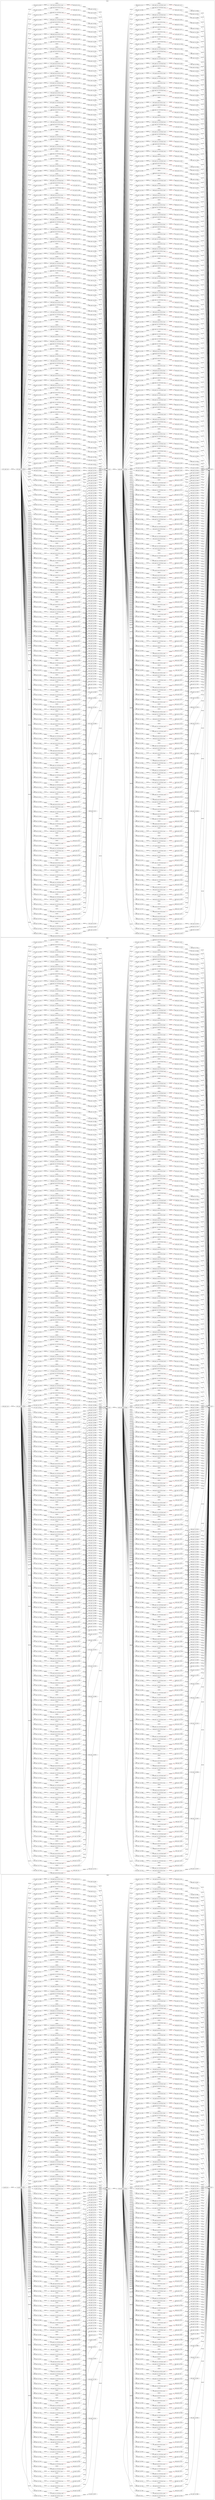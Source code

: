 digraph G {
    rankdir=LR;
    subgraph "cluster_rank_0" {
        label = "Rank 0";
        "l499_rank0: calc 427";
        "l101_rank0: send 131072b to 1 tag 0";
        "l1025_rank0: calc 9913";
        "l103_rank0: calc 18385";
        "l51_rank0: calc 7109";
        "l44_rank0: calc 2120";
        "l143_rank0: calc 18117";
        "l601_rank0: calc 38970";
        "l136_rank0: calc 13650";
        "l252_rank0: calc 3755";
        "l366_rank0: calc 8";
        "l618_rank0: calc 95";
        "l411_rank0: calc 1561";
        "l181_rank0: send 131072b to 1 tag 0";
        "l375_rank0: calc 2646";
        "l176_rank0: calc 14531";
        "l704_rank0: calc 3761";
        "l579_rank0: recv 131072b from 2 tag 1";
        "l140_rank0: calc 2909";
        "l68_rank0: calc 2353";
        "l102_rank0: calc 435";
        "l496_rank0: calc 20640";
        "l835_rank0: recv 131072b from 1 tag 0";
        "l246_rank0: calc 307";
        "l192_rank0: calc 14755";
        "l947_rank0: recv 131072b from 1 tag 0";
        "l571_rank0: recv 131072b from 2 tag 1";
        "l487_rank0: calc 155";
        "l164_rank0: calc 3156";
        "l678_rank0: calc 11386";
        "l804_rank0: calc 17229";
        "l980_rank0: calc 116";
        "l171_rank0: calc 5002";
        "l823_rank0: send 131072b to 2 tag 1";
        "l416_rank0: calc 18942";
        "l482_rank0: calc 593";
        "l664_rank0: calc 479";
        "l422_rank0: calc 2";
        "l755_rank0: recv 131072b from 2 tag 1";
        "l943_rank0: send 131072b to 2 tag 1";
        "l383_rank0: calc 2502";
        "l71_rank0: calc 18625";
        "l193_rank0: recv 131072b from 2 tag 1";
        "l894_rank0: calc 21136";
        "l99_rank0: calc 6039";
        "l501_rank0: send 131072b to 2 tag 1";
        "l568_rank0: calc 379";
        "l792_rank0: calc 5";
        "l843_rank0: recv 131072b from 2 tag 1";
        "l49_rank0: recv 131072b from 1 tag 0";
        "l896_rank0: calc 447";
        "l786_rank0: calc 21517";
        "l604_rank0: calc 20050";
        "l518_rank0: calc 10247";
        "l744_rank0: calc 3709";
        "l148_rank0: calc 3046";
        "l842_rank0: calc 39373";
        "l186_rank0: calc 2308";
        "l210_rank0: calc 2036";
        "l515_rank0: calc 326";
        "l59_rank0: calc 7038";
        "l349_rank0: send 131072b to 2 tag 1";
        "l343_rank0: calc 4013";
        "l706_rank0: calc 20628";
        "l984_rank0: calc 371";
        "l169_rank0: recv 131072b from 2 tag 1";
        "l467_rank0: calc 791";
        "l838_rank0: calc 20526";
        "l659_rank0: recv 131072b from 2 tag 1";
        "l273_rank0: recv 131072b from 2 tag 1";
        "l284_rank0: calc 15702";
        "l368_rank0: calc 17804";
        "l602_rank0: calc 91";
        "l157_rank0: send 131072b to 1 tag 0";
        "l815_rank0: send 131072b to 2 tag 1";
        "l643_rank0: recv 131072b from 2 tag 1";
        "l895_rank0: send 131072b to 2 tag 1";
        "l292_rank0: calc 15798";
        "l555_rank0: recv 131072b from 2 tag 1";
        "l163_rank0: calc 5116";
        "l390_rank0: calc 11";
        "l242_rank0: calc 1947";
        "l826_rank0: calc 24259";
        "l856_rank0: calc 398";
        "l927_rank0: send 131072b to 2 tag 1";
        "l650_rank0: calc 17344";
        "l21_rank0: send 131072b to 1 tag 0";
        "l189_rank0: send 131072b to 1 tag 0";
        "l406_rank0: calc 350";
        "l959_rank0: send 131072b to 2 tag 1";
        "l870_rank0: calc 20747";
        "l315_rank0: calc 2604";
        "l1003_rank0: recv 131072b from 1 tag 0";
        "l649_rank0: calc 38557";
        "l46_rank0: calc 448";
        "l167_rank0: calc 17988";
        "l424_rank0: calc 19005";
        "l566_rank0: calc 10535";
        "l38_rank0: calc 400";
        "l251_rank0: calc 3411";
        "l112_rank0: calc 2048";
        "l317_rank0: send 131072b to 2 tag 1";
        "l526_rank0: calc 10411";
        "l1_rank0: calc 0";
        "l769_rank0: calc 34313";
        "l962_rank0: calc 40820";
        "l863_rank0: send 131072b to 2 tag 1";
        "l1022_rank0: calc 39881";
        "l84_rank0: calc 2498";
        "l170_rank0: calc 1928";
        "l477_rank0: send 131072b to 2 tag 1";
        "l485_rank0: send 131072b to 2 tag 1";
        "l913_rank0: calc 28369";
        "l926_rank0: calc 21473";
        "l401_rank0: recv 131072b from 2 tag 1";
        "l554_rank0: calc 81";
        "l259_rank0: calc 3336";
        "l1014_rank0: calc 39814";
        "l698_rank0: calc 19549";
        "l675_rank0: recv 131072b from 2 tag 1";
        "l729_rank0: calc 34583";
        "l386_rank0: calc 1351";
        "l966_rank0: calc 39528";
        "l851_rank0: recv 131072b from 1 tag 0";
        "l711_rank0: send 131072b to 1 tag 0";
        "l90_rank0: calc 13159";
        "l360_rank0: calc 17790";
        "l309_rank0: send 131072b to 2 tag 1";
        "l827_rank0: recv 131072b from 1 tag 0";
        "l434_rank0: calc 1225";
        "l932_rank0: calc 303";
        "l964_rank0: calc 4";
        "l275_rank0: calc 3081";
        "l356_rank0: calc 17800";
        "l942_rank0: calc 21818";
        "l685_rank0: calc 28617";
        "l105_rank0: recv 131072b from 1 tag 0";
        "l772_rank0: calc 17326";
        "l160_rank0: calc 14506";
        "l256_rank0: calc 16160";
        "l617_rank0: calc 38836";
        "l288_rank0: calc 16546";
        "l95_rank0: calc 18439";
        "l217_rank0: recv 131072b from 1 tag 0";
        "l857_rank0: calc 29123";
        "l43_rank0: calc 7191";
        "l324_rank0: calc 16750";
        "l28_rank0: calc 2103";
        "l384_rank0: calc 18318";
        "l525_rank0: calc 32985";
        "l712_rank0: calc 3826";
        "l814_rank0: calc 18910";
        "l882_rank0: calc 39623";
        "l935_rank0: send 131072b to 2 tag 1";
        "l480_rank0: calc 20171";
        "l858_rank0: calc 39529";
        "l727_rank0: send 131072b to 1 tag 0";
        "l8_rank0: calc 2000";
        "l403_rank0: calc 1651";
        "l470_rank0: calc 376";
        "l149_rank0: send 131072b to 1 tag 0";
        "l954_rank0: calc 40762";
        "l430_rank0: calc 199";
        "l182_rank0: calc 378";
        "l132_rank0: calc 2902";
        "l574_rank0: calc 10543";
        "l166_rank0: calc 301";
        "l908_rank0: calc 131";
        "l562_rank0: calc 83";
        "l124_rank0: calc 2813";
        "l605_rank0: calc 29998";
        "l922_rank0: calc 40276";
        "l359_rank0: calc 3640";
        "l620_rank0: calc 20184";
        "l862_rank0: calc 20624";
        "l222_rank0: calc 265";
        "l707_rank0: recv 131072b from 2 tag 1";
        "l304_rank0: calc 16778";
        "l354_rank0: calc 1817";
        "l113_rank0: recv 131072b from 2 tag 1";
        "l414_rank0: calc 486";
        "l18_rank0: calc 11769";
        "l409_rank0: recv 131072b from 2 tag 1";
        "l460_rank0: calc 20578";
        "l658_rank0: calc 17699";
        "l768_rank0: calc 362";
        "l244_rank0: calc 3637";
        "l120_rank0: calc 2051";
        "l400_rank0: calc 18901";
        "l423_rank0: calc 1397";
        "l638_rank0: calc 11113";
        "l479_rank0: calc 260";
        "l85_rank0: send 131072b to 1 tag 0";
        "l760_rank0: calc 338";
        "l829_rank0: calc 10917";
        "l280_rank0: calc 16536";
        "l642_rank0: calc 100";
        "l793_rank0: calc 32265";
        "l316_rank0: calc 16576";
        "l822_rank0: calc 18989";
        "l456_rank0: calc 20046";
        "l473_rank0: recv 131072b from 1 tag 0";
        "l125_rank0: send 131072b to 1 tag 0";
        "l144_rank0: calc 13866";
        "l229_rank0: send 131072b to 1 tag 0";
        "l523_rank0: recv 131072b from 2 tag 1";
        "l321_rank0: recv 131072b from 1 tag 0";
        "l828_rank0: calc 14963";
        "l509_rank0: send 131072b to 2 tag 1";
        "l994_rank0: calc 41006";
        "l986_rank0: calc 41004";
        "l449_rank0: recv 131072b from 2 tag 1";
        "l240_rank0: calc 15796";
        "l195_rank0: calc 4444";
        "l79_rank0: calc 18581";
        "l147_rank0: calc 5373";
        "l296_rank0: calc 16579";
        "l337_rank0: recv 131072b from 1 tag 0";
        "l531_rank0: recv 131072b from 2 tag 1";
        "l788_rank0: calc 17402";
        "l944_rank0: calc 212";
        "l549_rank0: calc 31694";
        "l340_rank0: calc 17366";
        "l314_rank0: calc 1954";
        "l736_rank0: calc 3679";
        "l723_rank0: recv 131072b from 2 tag 1";
        "l529_rank0: calc 39696";
        "l677_rank0: calc 28999";
        "l347_rank0: calc 2156";
        "l236_rank0: calc 3631";
        "l866_rank0: calc 39531";
        "l992_rank0: calc 418";
        "l582_rank0: calc 10642";
        "l686_rank0: calc 11525";
        "l783_rank0: send 131072b to 2 tag 1";
        "l468_rank0: calc 20645";
        "l335_rank0: calc 4362";
        "l214_rank0: calc 381";
        "l505_rank0: recv 131072b from 1 tag 0";
        "l594_rank0: calc 90";
        "l929_rank0: calc 28269";
        "l151_rank0: calc 18080";
        "l373_rank0: send 131072b to 2 tag 1";
        "l589_rank0: calc 30387";
        "l204_rank0: calc 3396";
        "l500_rank0: calc 21184";
        "l332_rank0: calc 17078";
        "l911_rank0: send 131072b to 2 tag 1";
        "l940_rank0: calc 358";
        "l939_rank0: recv 131072b from 1 tag 0";
        "l55_rank0: calc 18772";
        "l33_rank0: recv 131072b from 1 tag 0";
        "l146_rank0: calc 2206";
        "l283_rank0: calc 2980";
        "l598_rank0: calc 10658";
        "l903_rank0: send 131072b to 2 tag 1";
        "l687_rank0: send 131072b to 1 tag 0";
        "l956_rank0: calc 1";
        "l699_rank0: recv 131072b from 2 tag 1";
        "l471_rank0: calc 423";
        "l3_rank0: calc 0";
        "l597_rank0: calc 30266";
        "l306_rank0: calc 1967";
        "l385_rank0: recv 131072b from 1 tag 0";
        "l323_rank0: calc 2341";
        "l437_rank0: send 131072b to 2 tag 1";
        "l824_rank0: calc 836";
        "l832_rank0: calc 14";
        "l398_rank0: calc 412";
        "l441_rank0: recv 131072b from 1 tag 0";
        "l277_rank0: send 131072b to 2 tag 1";
        "l118_rank0: calc 364";
        "l433_rank0: recv 131072b from 2 tag 1";
        "l668_rank0: calc 3195";
        "l522_rank0: calc 66";
        "l295_rank0: calc 5637";
        "l123_rank0: calc 5854";
        "l52_rank0: calc 2128";
        "l543_rank0: send 131072b to 1 tag 0";
        "l413_rank0: send 131072b to 2 tag 1";
        "l172_rank0: calc 3163";
        "l363_rank0: calc 1976";
        "l150_rank0: calc 319";
        "l272_rank0: calc 16387";
        "l348_rank0: calc 17427";
        "l142_rank0: calc 418";
        "l342_rank0: calc 66";
        "l141_rank0: send 131072b to 1 tag 0";
        "l238_rank0: calc 269";
        "l5_rank0: send 131072b to 1 tag 0";
        "l553_rank0: calc 39397";
        "l1029_rank0: calc 90";
        "l333_rank0: send 131072b to 2 tag 1";
        "l1004_rank0: calc 112";
        "l326_rank0: calc 29";
        "l60_rank0: calc 2136";
        "l40_rank0: calc 2038";
        "l219_rank0: calc 4146";
        "l921_rank0: calc 28313";
        "l255_rank0: calc 17433";
        "l800_rank0: calc 6";
        "l25_rank0: recv 131072b from 1 tag 0";
        "l232_rank0: calc 15706";
        "l1012_rank0: calc 169";
        "l94_rank0: calc 500";
        "l226_rank0: calc 1692";
        "l891_rank0: recv 131072b from 1 tag 0";
        "l395_rank0: calc 1708";
        "l330_rank0: calc 1730";
        "l898_rank0: calc 40271";
        "l137_rank0: recv 131072b from 1 tag 0";
        "l748_rank0: calc 17230";
        "l198_rank0: calc 398";
        "l201_rank0: recv 131072b from 2 tag 1";
        "l778_rank0: calc 21477";
        "l393_rank0: recv 131072b from 2 tag 1";
        "l218_rank0: calc 1637";
        "l32_rank0: calc 2036";
        "l464_rank0: calc 20047";
        "l575_rank0: send 131072b to 1 tag 0";
        "l974_rank0: calc 39531";
        "l328_rank0: calc 17426";
        "l520_rank0: calc 8";
        "l564_rank0: calc 18513";
        "l491_rank0: calc 523";
        "l538_rank0: calc 77";
        "l846_rank0: calc 20530";
        "l344_rank0: calc 17531";
        "l418_rank0: calc 1172";
        "l697_rank0: calc 34806";
        "l39_rank0: calc 18933";
        "l188_rank0: calc 3312";
        "l454_rank0: calc 246";
        "l600_rank0: calc 511";
        "l249_rank0: recv 131072b from 1 tag 0";
        "l154_rank0: calc 1986";
        "l504_rank0: calc 20644";
        "l389_rank0: send 131072b to 2 tag 1";
        "l516_rank0: calc 4373201";
        "l495_rank0: calc 101";
        "l878_rank0: calc 20753";
        "l1021_rank0: calc 149";
        "l98_rank0: calc 13360";
        "l209_rank0: recv 131072b from 2 tag 1";
        "l545_rank0: calc 39473";
        "l93_rank0: send 131072b to 1 tag 0";
        "l782_rank0: calc 17695";
        "l245_rank0: send 131072b to 1 tag 0";
        "l145_rank0: recv 131072b from 2 tag 1";
        "l1009_rank0: calc 10001";
        "l371_rank0: calc 1915";
        "l1016_rank0: calc 371";
        "l134_rank0: calc 355";
        "l298_rank0: calc 2110";
        "l345_rank0: recv 131072b from 1 tag 0";
        "l900_rank0: calc 74";
        "l271_rank0: calc 6481";
        "l654_rank0: calc 11237";
        "l194_rank0: calc 2246";
        "l287_rank0: calc 5738";
        "l689_rank0: calc 38188";
        "l9_rank0: recv 131072b from 1 tag 0";
        "l910_rank0: calc 21365";
        "l806_rank0: calc 18902";
        "l572_rank0: calc 18713";
        "l451_rank0: calc 1136";
        "l770_rank0: calc 21471";
        "l537_rank0: calc 39588";
        "l885_rank0: calc 10257";
        "l474_rank0: calc 595";
        "l286_rank0: calc 4";
        "l628_rank0: calc 20250";
        "l1028_rank0: calc 2";
        "l936_rank0: calc 228";
        "l662_rank0: calc 11246";
        "l612_rank0: calc 20117";
        "l890_rank0: calc 40270";
        "l228_rank0: calc 3546";
        "l475_rank0: calc 737";
        "l54_rank0: calc 545";
        "l64_rank0: calc 2042";
        "l973_rank0: calc 9254";
        "l7_rank0: calc 19300";
        "l358_rank0: calc 4";
        "l647_rank0: send 131072b to 1 tag 0";
        "l478_rank0: calc 535";
        "l720_rank0: calc 3720";
        "l679_rank0: send 131072b to 1 tag 0";
        "l97_rank0: recv 131072b from 2 tag 1";
        "l967_rank0: send 131072b to 2 tag 1";
        "l907_rank0: recv 131072b from 1 tag 0";
        "l528_rank0: calc 32";
        "l825_rank0: calc 30314";
        "l648_rank0: calc 461";
        "l591_rank0: send 131072b to 1 tag 0";
        "l325_rank0: send 131072b to 2 tag 1";
        "l539_rank0: recv 131072b from 2 tag 1";
        "l637_rank0: calc 29705";
        "l1005_rank0: calc 9020";
        "l388_rank0: calc 19006";
        "l989_rank0: calc 9129";
        "l701_rank0: calc 26069";
        "l621_rank0: calc 29860";
        "l945_rank0: calc 28108";
        "l184_rank0: calc 14547";
        "l174_rank0: calc 390";
        "l497_rank0: recv 131072b from 1 tag 0";
        "l847_rank0: send 131072b to 2 tag 1";
        "l791_rank0: send 131072b to 2 tag 1";
        "l235_rank0: calc 3757";
        "l902_rank0: calc 21360";
        "l111_rank0: calc 18350";
        "l1023_rank0: send 131072b to 2 tag 1";
        "l72_rank0: calc 2043";
        "l738_rank0: calc 20757";
        "l6_rank0: calc 84";
        "l265_rank0: recv 131072b from 1 tag 0";
        "l996_rank0: calc 59";
        "l440_rank0: calc 19424";
        "l588_rank0: calc 19664";
        "l880_rank0: calc 617";
        "l640_rank0: calc 428";
        "l420_rank0: calc 20046";
        "l336_rank0: calc 17431";
        "l507_rank0: calc 384";
        "l853_rank0: calc 10514";
        "l303_rank0: calc 5494";
        "l513_rank0: recv 131072b from 1 tag 0";
        "l631_rank0: send 131072b to 1 tag 0";
        "l663_rank0: send 131072b to 1 tag 0";
        "l135_rank0: calc 18188";
        "l625_rank0: calc 38746";
        "l670_rank0: calc 11378";
        "l777_rank0: calc 32794";
        "l968_rank0: calc 5";
        "l762_rank0: calc 21466";
        "l42_rank0: calc 12216";
        "l107_rank0: calc 5973";
        "l610_rank0: calc 93";
        "l376_rank0: calc 18191";
        "l807_rank0: send 131072b to 2 tag 1";
        "l426_rank0: calc 1167";
        "l951_rank0: send 131072b to 2 tag 1";
        "l938_rank0: calc 40278";
        "l488_rank0: calc 20240";
        "l665_rank0: calc 38414";
        "l818_rank0: calc 21862";
        "l35_rank0: calc 7201";
        "l264_rank0: calc 16176";
        "l365_rank0: send 131072b to 2 tag 1";
        "l408_rank0: calc 18926";
        "l561_rank0: calc 39296";
        "l225_rank0: recv 131072b from 1 tag 0";
        "l756_rank0: calc 17205";
        "l156_rank0: calc 3053";
        "l667_rank0: recv 131072b from 2 tag 1";
        "l889_rank0: calc 28661";
        "l781_rank0: calc 11285";
        "l58_rank0: calc 12366";
        "l431_rank0: calc 1008";
        "l990_rank0: calc 39624";
        "l865_rank0: calc 28932";
        "l310_rank0: calc 59";
        "l159_rank0: calc 18035";
        "l987_rank0: recv 131072b from 1 tag 0";
        "l369_rank0: recv 131072b from 1 tag 0";
        "l10_rank0: calc 11575";
        "l544_rank0: calc 238";
        "l297_rank0: recv 131072b from 1 tag 0";
        "l817_rank0: calc 30587";
        "l1007_rank0: send 131072b to 2 tag 1";
        "l972_rank0: calc 64";
        "l730_rank0: calc 20752";
        "l459_rank0: calc 1062";
        "l569_rank0: calc 39225";
        "l810_rank0: calc 21817";
        "l155_rank0: calc 5255";
        "l512_rank0: calc 20649";
        "l955_rank0: recv 131072b from 1 tag 0";
        "l995_rank0: recv 131072b from 1 tag 0";
        "l848_rank0: calc 298";
        "l607_rank0: send 131072b to 1 tag 0";
        "l462_rank0: calc 405";
        "l212_rank0: calc 3404";
        "l680_rank0: calc 508";
        "l279_rank0: calc 6278";
        "l187_rank0: calc 4590";
        "l626_rank0: calc 96";
        "l914_rank0: calc 40275";
        "l779_rank0: recv 131072b from 1 tag 0";
        "l227_rank0: calc 4079";
        "l380_rank0: calc 18939";
        "l377_rank0: recv 131072b from 2 tag 1";
        "l514_rank0: calc 470";
        "l808_rank0: calc 13";
        "l852_rank0: calc 99";
        "l282_rank0: calc 1929";
        "l490_rank0: calc 682";
        "l425_rank0: recv 131072b from 2 tag 1";
        "l714_rank0: calc 20741";
        "l653_rank0: calc 29252";
        "l899_rank0: recv 131072b from 1 tag 0";
        "l733_rank0: calc 11673";
        "l301_rank0: send 131072b to 2 tag 1";
        "l831_rank0: send 131072b to 2 tag 1";
        "l1027_rank0: recv 131072b from 1 tag 0";
        "l560_rank0: calc 316";
        "l705_rank0: calc 34740";
        "l937_rank0: calc 28146";
        "l455_rank0: calc 624";
        "l747_rank0: recv 131072b from 1 tag 0";
        "l757_rank0: calc 11473";
        "l127_rank0: calc 18220";
        "l905_rank0: calc 28440";
        "l691_rank0: recv 131072b from 2 tag 1";
        "l81_rank0: recv 131072b from 2 tag 1";
        "l801_rank0: calc 31421";
        "l876_rank0: calc 194";
        "l300_rank0: calc 15802";
        "l632_rank0: calc 468";
        "l688_rank0: calc 425";
        "l718_rank0: calc 11795";
        "l233_rank0: recv 131072b from 2 tag 1";
        "l444_rank0: calc 20378";
        "l789_rank0: calc 11220";
        "l1000_rank0: calc 398";
        "l290_rank0: calc 1928";
        "l883_rank0: recv 131072b from 1 tag 0";
        "l934_rank0: calc 21765";
        "l850_rank0: calc 39526";
        "l702_rank0: calc 11638";
        "l812_rank0: calc 17280";
        "l805_rank0: calc 11098";
        "l873_rank0: calc 28878";
        "l874_rank0: calc 39620";
        "l623_rank0: send 131072b to 1 tag 0";
        "l740_rank0: calc 17778";
        "l220_rank0: calc 3539";
        "l644_rank0: calc 20663";
        "l78_rank0: calc 502";
        "l453_rank0: send 131072b to 2 tag 1";
        "l961_rank0: calc 10765";
        "l666_rank0: calc 17873";
        "l784_rank0: calc 5";
        "l609_rank0: calc 38886";
        "l381_rank0: send 131072b to 2 tag 1";
        "l795_rank0: recv 131072b from 1 tag 0";
        "l958_rank0: calc 39372";
        "l465_rank0: recv 131072b from 2 tag 1";
        "l261_rank0: send 131072b to 2 tag 1";
        "l519_rank0: send 131072b to 1 tag 0";
        "l834_rank0: calc 39308";
        "l63_rank0: calc 18694";
        "l844_rank0: calc 95";
        "l274_rank0: calc 1977";
        "l985_rank0: calc 10146";
        "l206_rank0: calc 365";
        "l508_rank0: calc 21289";
        "l719_rank0: send 131072b to 1 tag 0";
        "l991_rank0: send 131072b to 2 tag 1";
        "l362_rank0: calc 1679";
        "l494_rank0: calc 225";
        "l70_rank0: calc 466";
        "l350_rank0: calc 59";
        "l557_rank0: calc 31614";
        "l871_rank0: send 131072b to 2 tag 1";
        "l875_rank0: recv 131072b from 1 tag 0";
        "l923_rank0: recv 131072b from 1 tag 0";
        "l88_rank0: calc 2045";
        "l257_rank0: recv 131072b from 2 tag 1";
        "l66_rank0: calc 12619";
        "l674_rank0: calc 18716";
        "l724_rank0: calc 17652";
        "l802_rank0: calc 21812";
        "l717_rank0: calc 11811";
        "l448_rank0: calc 19529";
        "l517_rank0: calc 0";
        "l845_rank0: calc 10671";
        "l904_rank0: calc 338";
        "l37_rank0: send 131072b to 1 tag 0";
        "l230_rank0: calc 326";
        "l379_rank0: calc 1865";
        "l746_rank0: calc 21369";
        "l322_rank0: calc 2022";
        "l12_rank0: calc 2085";
        "l139_rank0: calc 5431";
        "l535_rank0: send 131072b to 1 tag 0";
        "l547_rank0: recv 131072b from 2 tag 1";
        "l175_rank0: calc 17892";
        "l884_rank0: calc 259";
        "l26_rank0: calc 12019";
        "l461_rank0: send 131072b to 2 tag 1";
        "l655_rank0: send 131072b to 1 tag 0";
        "l879_rank0: send 131072b to 2 tag 1";
        "l15_rank0: calc 19177";
        "l469_rank0: send 131072b to 2 tag 1";
        "l583_rank0: send 131072b to 1 tag 0";
        "l726_rank0: calc 11803";
        "l920_rank0: calc 358";
        "l969_rank0: calc 10606";
        "l30_rank0: calc 322";
        "l121_rank0: recv 131072b from 2 tag 1";
        "l540_rank0: calc 17677";
        "l427_rank0: calc 1273";
        "l983_rank0: send 131072b to 2 tag 1";
        "l839_rank0: send 131072b to 2 tag 1";
        "l463_rank0: calc 462";
        "l263_rank0: calc 7578";
        "l179_rank0: calc 4823";
        "l521_rank0: calc 39884";
        "l308_rank0: calc 16329";
        "l928_rank0: calc 397";
        "l721_rank0: calc 34624";
        "l429_rank0: send 131072b to 2 tag 1";
        "l75_rank0: calc 6609";
        "l506_rank0: calc 417";
        "l536_rank0: calc 131";
        "l558_rank0: calc 10526";
        "l50_rank0: calc 12296";
        "l578_rank0: calc 86";
        "l901_rank0: calc 9794";
        "l92_rank0: calc 2505";
        "l320_rank0: calc 17082";
        "l550_rank0: calc 10436";
        "l546_rank0: calc 79";
        "l949_rank0: calc 9450";
        "l979_rank0: recv 131072b from 1 tag 0";
        "l731_rank0: recv 131072b from 1 tag 0";
        "l671_rank0: send 131072b to 1 tag 0";
        "l199_rank0: calc 17725";
        "l551_rank0: send 131072b to 1 tag 0";
        "l503_rank0: calc 64";
        "l556_rank0: calc 18444";
        "l289_rank0: recv 131072b from 2 tag 1";
        "l34_rank0: calc 12208";
        "l436_rank0: calc 20302";
        "l587_rank0: recv 131072b from 2 tag 1";
        "l708_rank0: calc 17613";
        "l442_rank0: calc 878";
        "l502_rank0: calc 197";
        "l798_rank0: calc 18712";
        "l243_rank0: calc 3702";
        "l946_rank0: calc 40279";
        "l262_rank0: calc 4";
        "l933_rank0: calc 9559";
        "l241_rank0: recv 131072b from 1 tag 0";
        "l656_rank0: calc 416";
        "l374_rank0: calc 111";
        "l391_rank0: calc 2428";
        "l498_rank0: calc 378";
        "l629_rank0: calc 29793";
        "l114_rank0: calc 13481";
        "l196_rank0: calc 3321";
        "l267_rank0: calc 3134";
        "l466_rank0: calc 607";
        "l392_rank0: calc 18455";
        "l877_rank0: calc 10325";
        "l299_rank0: calc 2756";
        "l906_rank0: calc 40273";
        "l62_rank0: calc 615";
        "l633_rank0: calc 38684";
        "l930_rank0: calc 40277";
        "l129_rank0: recv 131072b from 1 tag 0";
        "l447_rank0: calc 863";
        "l268_rank0: calc 14960";
        "l651_rank0: recv 131072b from 2 tag 1";
        "l341_rank0: send 131072b to 2 tag 1";
        "l534_rank0: calc 10419";
        "l367_rank0: calc 3126";
        "l728_rank0: calc 3753";
        "l811_rank0: recv 131072b from 1 tag 0";
        "l311_rank0: calc 5057";
        "l20_rank0: calc 2095";
        "l161_rank0: recv 131072b from 1 tag 0";
        "l751_rank0: send 131072b to 1 tag 0";
        "l548_rank0: calc 18366";
        "l758_rank0: calc 15455";
        "l627_rank0: recv 131072b from 2 tag 1";
        "l684_rank0: calc 2608";
        "l734_rank0: calc 11936";
        "l869_rank0: calc 10386";
        "l893_rank0: calc 9859";
        "l319_rank0: calc 4865";
        "l897_rank0: calc 28555";
        "l22_rank0: calc 273";
        "l988_rank0: calc 6";
        "l763_rank0: recv 131072b from 1 tag 0";
        "l652_rank0: calc 3543";
        "l173_rank0: send 131072b to 1 tag 0";
        "l692_rank0: calc 2656";
        "l74_rank0: calc 12793";
        "l785_rank0: calc 32438";
        "l1010_rank0: calc 41008";
        "l752_rank0: calc 380";
        "l417_rank0: recv 131072b from 2 tag 1";
        "l213_rank0: send 131072b to 1 tag 0";
        "l116_rank0: calc 2807";
        "l404_rank0: calc 19287";
        "l1024_rank0: calc 344";
        "l117_rank0: send 131072b to 1 tag 0";
        "l888_rank0: calc 719";
        "l191_rank0: calc 17801";
        "l641_rank0: calc 38598";
        "l606_rank0: calc 10827";
        "l486_rank0: calc 583";
        "l661_rank0: calc 29188";
        "l77_rank0: send 131072b to 1 tag 0";
        "l361_rank0: recv 131072b from 1 tag 0";
        "l681_rank0: calc 38245";
        "l761_rank0: calc 34345";
        "l254_rank0: calc 257";
        "l281_rank0: recv 131072b from 2 tag 1";
        "l635_rank0: recv 131072b from 2 tag 1";
        "l438_rank0: calc 173";
        "l722_rank0: calc 20746";
        "l1020_rank0: calc 8981";
        "l355_rank0: calc 2087";
        "l86_rank0: calc 419";
        "l695_rank0: send 131072b to 1 tag 0";
        "l912_rank0: calc 405";
        "l82_rank0: calc 12973";
        "l510_rank0: calc 130";
        "l837_rank0: calc 10829";
        "l23_rank0: calc 19076";
        "l753_rank0: calc 34433";
        "l27_rank0: calc 7392";
        "l565_rank0: calc 31543";
        "l764_rank0: calc 17264";
        "l410_rank0: calc 958";
        "l493_rank0: send 131072b to 2 tag 1";
        "l799_rank0: send 131072b to 2 tag 1";
        "l864_rank0: calc 583";
        "l29_rank0: send 131072b to 1 tag 0";
        "l41_rank0: recv 131072b from 1 tag 0";
        "l673_rank0: calc 38329";
        "l223_rank0: calc 17641";
        "l260_rank0: calc 13862";
        "l205_rank0: send 131072b to 1 tag 0";
        "l221_rank0: send 131072b to 1 tag 0";
        "l693_rank0: calc 28507";
        "l796_rank0: calc 17205";
        "l1011_rank0: recv 131072b from 1 tag 0";
        "l977_rank0: calc 10196";
        "l104_rank0: calc 2047";
        "l439_rank0: calc 970";
        "l690_rank0: calc 18976";
        "l415_rank0: calc 1601";
        "l619_rank0: recv 131072b from 2 tag 1";
        "l754_rank0: calc 21461";
        "l872_rank0: calc 513";
        "l270_rank0: calc 4";
        "l916_rank0: calc 192";
        "l178_rank0: calc 2091";
        "l180_rank0: calc 3217";
        "l476_rank0: calc 20650";
        "l780_rank0: calc 17377";
        "l599_rank0: send 131072b to 1 tag 0";
        "l861_rank0: calc 10444";
        "l917_rank0: calc 9672";
        "l69_rank0: send 131072b to 1 tag 0";
        "l867_rank0: recv 131072b from 1 tag 0";
        "l13_rank0: send 131072b to 1 tag 0";
        "l208_rank0: calc 15167";
        "l378_rank0: calc 1389";
        "l80_rank0: calc 2044";
        "l396_rank0: calc 19013";
        "l767_rank0: send 131072b to 1 tag 0";
        "l622_rank0: calc 10975";
        "l65_rank0: recv 131072b from 1 tag 0";
        "l183_rank0: calc 17849";
        "l312_rank0: calc 16887";
        "l787_rank0: recv 131072b from 2 tag 1";
        "l957_rank0: calc 9376";
        "l168_rank0: calc 14515";
        "l978_rank0: calc 40823";
        "l953_rank0: calc 25879";
        "l446_rank0: calc 203";
        "l841_rank0: calc 29509";
        "l840_rank0: calc 104";
        "l732_rank0: calc 17714";
        "l803_rank0: recv 131072b from 2 tag 1";
        "l749_rank0: calc 11540";
        "l615_rank0: send 131072b to 1 tag 0";
        "l776_rank0: calc 5";
        "l481_rank0: recv 131072b from 2 tag 1";
        "l821_rank0: calc 10977";
        "l741_rank0: calc 11604";
        "l276_rank0: calc 15163";
        "l338_rank0: calc 1785";
        "l766_rank0: calc 15463";
        "l716_rank0: calc 17587";
        "l925_rank0: calc 9617";
        "l334_rank0: calc 5";
        "l931_rank0: recv 131072b from 1 tag 0";
        "l445_rank0: send 131072b to 2 tag 1";
        "l660_rank0: calc 3252";
        "l412_rank0: calc 19358";
        "l185_rank0: recv 131072b from 1 tag 0";
        "l407_rank0: calc 1808";
        "l999_rank0: send 131072b to 2 tag 1";
        "l982_rank0: calc 39622";
        "l924_rank0: calc 246";
        "l669_rank0: calc 29071";
        "l948_rank0: calc 410";
        "l676_rank0: calc 2424";
        "l1026_rank0: calc 50047";
        "l152_rank0: calc 14204";
        "l285_rank0: send 131072b to 2 tag 1";
        "l443_rank0: calc 1143";
        "l794_rank0: calc 21769";
        "l975_rank0: send 131072b to 2 tag 1";
        "l47_rank0: calc 18877";
        "l1017_rank0: calc 9954";
        "l530_rank0: calc 74";
        "l775_rank0: send 131072b to 2 tag 1";
        "l31_rank0: calc 19020";
        "l616_rank0: calc 468";
        "l293_rank0: send 131072b to 2 tag 1";
        "l353_rank0: recv 131072b from 1 tag 0";
        "l886_rank0: calc 20758";
        "l636_rank0: calc 20336";
        "l162_rank0: calc 1823";
        "l976_rank0: calc 412";
        "l110_rank0: calc 463";
        "l211_rank0: calc 4242";
        "l624_rank0: calc 417";
        "l24_rank0: calc 2034";
        "l630_rank0: calc 10987";
        "l100_rank0: calc 2624";
        "l813_rank0: calc 11042";
        "l595_rank0: recv 131072b from 2 tag 1";
        "l909_rank0: calc 9735";
        "l868_rank0: calc 222";
        "l965_rank0: calc 9315";
        "l970_rank0: calc 40821";
        "l357_rank0: send 131072b to 2 tag 1";
        "l915_rank0: recv 131072b from 1 tag 0";
        "l816_rank0: calc 642";
        "l294_rank0: calc 10";
        "l428_rank0: calc 20237";
        "l45_rank0: send 131072b to 1 tag 0";
        "l305_rank0: recv 131072b from 2 tag 1";
        "l739_rank0: recv 131072b from 2 tag 1";
        "l250_rank0: calc 2233";
        "l138_rank0: calc 2364";
        "l318_rank0: calc 4";
        "l774_rank0: calc 17339";
        "l998_rank0: calc 39694";
        "l709_rank0: calc 11898";
        "l122_rank0: calc 13540";
        "l89_rank0: recv 131072b from 1 tag 0";
        "l881_rank0: calc 28769";
        "l950_rank0: calc 24255";
        "l109_rank0: send 131072b to 1 tag 0";
        "l190_rank0: calc 331";
        "l421_rank0: send 131072b to 2 tag 1";
        "l657_rank0: calc 38486";
        "l307_rank0: calc 2700";
        "l576_rank0: calc 452";
        "l836_rank0: calc 2";
        "l1006_rank0: calc 39752";
        "l119_rank0: calc 18274";
        "l215_rank0: calc 17660";
        "l742_rank0: calc 11944";
        "l596_rank0: calc 19783";
        "l603_rank0: recv 131072b from 2 tag 1";
        "l645_rank0: calc 29376";
        "l849_rank0: calc 29310";
        "l14_rank0: calc 181";
        "l833_rank0: calc 29604";
        "l234_rank0: calc 1982";
        "l533_rank0: calc 32586";
        "l682_rank0: calc 18914";
        "l266_rank0: calc 2135";
        "l797_rank0: calc 11165";
        "l1008_rank0: calc 386";
        "l207_rank0: calc 17683";
        "l981_rank0: calc 9200";
        "l552_rank0: calc 306";
        "l750_rank0: calc 15325";
        "l532_rank0: calc 17479";
        "l696_rank0: calc 3799";
        "l83_rank0: calc 6428";
        "l291_rank0: calc 2971";
        "l960_rank0: calc 2";
        "l971_rank0: recv 131072b from 1 tag 0";
        "l918_rank0: calc 21467";
        "l224_rank0: calc 15674";
        "l450_rank0: calc 780";
        "l759_rank0: send 131072b to 1 tag 0";
        "l397_rank0: send 131072b to 2 tag 1";
        "l771_rank0: recv 131072b from 2 tag 1";
        "l790_rank0: calc 17868";
        "l854_rank0: calc 20618";
        "l313_rank0: recv 131072b from 2 tag 1";
        "l247_rank0: calc 17500";
        "l67_rank0: calc 6784";
        "l419_rank0: calc 1331";
        "l614_rank0: calc 10835";
        "l56_rank0: calc 2041";
        "l158_rank0: calc 357";
        "l382_rank0: calc 4";
        "l472_rank0: calc 20113";
        "l237_rank0: send 131072b to 1 tag 0";
        "l993_rank0: calc 10096";
        "l634_rank0: calc 98";
        "l387_rank0: calc 1776";
        "l177_rank0: recv 131072b from 2 tag 1";
        "l435_rank0: calc 1204";
        "l352_rank0: calc 17541";
        "l96_rank0: calc 2046";
        "l743_rank0: send 131072b to 1 tag 0";
        "l860_rank0: calc 166";
        "l1001_rank0: calc 10047";
        "l202_rank0: calc 2162";
        "l1018_rank0: calc 41009";
        "l694_rank0: calc 11533";
        "l859_rank0: recv 131072b from 1 tag 0";
        "l302_rank0: calc 149";
        "l73_rank0: recv 131072b from 2 tag 1";
        "l737_rank0: calc 34524";
        "l542_rank0: calc 10427";
        "l563_rank0: recv 131072b from 2 tag 1";
        "l216_rank0: calc 15662";
        "l108_rank0: calc 2632";
        "l819_rank0: recv 131072b from 2 tag 1";
        "l511_rank0: calc 25";
        "l36_rank0: calc 2111";
        "l2_rank0: calc 2372971";
        "l432_rank0: calc 19016";
        "l351_rank0: calc 3959";
        "l715_rank0: recv 131072b from 1 tag 0";
        "l577_rank0: calc 39144";
        "l541_rank0: calc 32385";
        "l197_rank0: send 131072b to 1 tag 0";
        "l590_rank0: calc 10650";
        "l713_rank0: calc 34667";
        "l1019_rank0: recv 131072b from 1 tag 0";
        "l258_rank0: calc 1949";
        "l527_rank0: send 131072b to 1 tag 0";
        "l106_rank0: calc 13425";
        "l820_rank0: calc 17300";
        "l672_rank0: calc 431";
        "l608_rank0: calc 426";
        "l613_rank0: calc 29929";
        "l855_rank0: send 131072b to 2 tag 1";
        "l339_rank0: calc 2229";
        "l405_rank0: send 131072b to 2 tag 1";
        "l128_rank0: calc 2052";
        "l573_rank0: calc 31341";
        "l130_rank0: calc 13835";
        "l639_rank0: send 131072b to 1 tag 0";
        "l484_rank0: calc 20707";
        "l585_rank0: calc 39077";
        "l700_rank0: calc 4521";
        "l765_rank0: calc 11409";
        "l830_rank0: calc 20521";
        "l963_rank0: recv 131072b from 1 tag 0";
        "l1013_rank0: calc 8962";
        "l892_rank0: calc 10";
        "l773_rank0: calc 11342";
        "l919_rank0: send 131072b to 2 tag 1";
        "l133_rank0: send 131072b to 1 tag 0";
        "l402_rank0: calc 893";
        "l809_rank0: calc 31224";
        "l346_rank0: calc 1758";
        "l1002_rank0: calc 41007";
        "l269_rank0: send 131072b to 2 tag 1";
        "l567_rank0: send 131072b to 1 tag 0";
        "l17_rank0: recv 131072b from 2 tag 1";
        "l16_rank0: calc 2028";
        "l200_rank0: calc 14963";
        "l203_rank0: calc 4320";
        "l370_rank0: calc 1726";
        "l131_rank0: calc 5558";
        "l126_rank0: calc 411";
        "l57_rank0: recv 131072b from 1 tag 0";
        "l327_rank0: calc 4666";
        "l483_rank0: calc 681";
        "l683_rank0: recv 131072b from 2 tag 1";
        "l165_rank0: send 131072b to 1 tag 0";
        "l115_rank0: calc 5916";
        "l581_rank0: calc 30474";
        "l248_rank0: calc 15801";
        "l19_rank0: calc 7648";
        "l457_rank0: recv 131072b from 2 tag 1";
        "l91_rank0: calc 6241";
        "l458_rank0: calc 337";
        "l952_rank0: calc 5";
        "l331_rank0: calc 2289";
        "l611_rank0: recv 131072b from 2 tag 1";
        "l703_rank0: send 131072b to 1 tag 0";
        "l735_rank0: send 131072b to 1 tag 0";
        "l997_rank0: calc 9074";
        "l253_rank0: send 131072b to 1 tag 0";
        "l239_rank0: calc 17545";
        "l489_rank0: recv 131072b from 2 tag 1";
        "l524_rank0: calc 17088";
        "l586_rank0: calc 88";
        "l4_rank0: calc 2060";
        "l53_rank0: send 131072b to 1 tag 0";
        "l710_rank0: calc 11646";
        "l887_rank0: send 131072b to 2 tag 1";
        "l11_rank0: calc 7870";
        "l593_rank0: calc 39010";
        "l231_rank0: calc 17573";
        "l48_rank0: calc 2040";
        "l559_rank0: send 131072b to 1 tag 0";
        "l394_rank0: calc 1282";
        "l76_rank0: calc 2362";
        "l399_rank0: calc 2020";
        "l745_rank0: calc 34486";
        "l364_rank0: calc 18310";
        "l492_rank0: calc 21119";
        "l570_rank0: calc 85";
        "l452_rank0: calc 20574";
        "l87_rank0: calc 18528";
        "l153_rank0: recv 131072b from 1 tag 0";
        "l329_rank0: recv 131072b from 2 tag 1";
        "l580_rank0: calc 19579";
        "l1015_rank0: send 131072b to 2 tag 1";
        "l592_rank0: calc 479";
        "l61_rank0: send 131072b to 1 tag 0";
        "l941_rank0: calc 9503";
        "l278_rank0: calc 4";
        "l584_rank0: calc 420";
        "l725_rank0: calc 11741";
        "l646_rank0: calc 11121";
        "l372_rank0: calc 18688";
        "l1_rank0: calc 0" -> "l2_rank0: calc 2372971" [label="requires", color="black"];
        "l2_rank0: calc 2372971" -> "l4_rank0: calc 2060" [label="requires", color="black"];
        "l4_rank0: calc 2060" -> "l5_rank0: send 131072b to 1 tag 0" [label="requires", color="black"];
        "l4_rank0: calc 2060" -> "l6_rank0: calc 84" [label="requires", color="black"];
        "l5_rank0: send 131072b to 1 tag 0" -> "l6_rank0: calc 84" [label="irequires", color="red"];
        "l6_rank0: calc 84" -> "l7_rank0: calc 19300" [label="requires", color="black"];
        "l7_rank0: calc 19300" -> "l3_rank0: calc 0" [label="requires", color="black"];
        "l2_rank0: calc 2372971" -> "l8_rank0: calc 2000" [label="requires", color="black"];
        "l8_rank0: calc 2000" -> "l9_rank0: recv 131072b from 1 tag 0" [label="requires", color="black"];
        "l8_rank0: calc 2000" -> "l10_rank0: calc 11575" [label="requires", color="black"];
        "l9_rank0: recv 131072b from 1 tag 0" -> "l10_rank0: calc 11575" [label="irequires", color="red"];
        "l10_rank0: calc 11575" -> "l11_rank0: calc 7870" [label="requires", color="black"];
        "l11_rank0: calc 7870" -> "l3_rank0: calc 0" [label="requires", color="black"];
        "l2_rank0: calc 2372971" -> "l12_rank0: calc 2085" [label="requires", color="black"];
        "l12_rank0: calc 2085" -> "l13_rank0: send 131072b to 1 tag 0" [label="requires", color="black"];
        "l12_rank0: calc 2085" -> "l14_rank0: calc 181" [label="requires", color="black"];
        "l13_rank0: send 131072b to 1 tag 0" -> "l14_rank0: calc 181" [label="irequires", color="red"];
        "l14_rank0: calc 181" -> "l15_rank0: calc 19177" [label="requires", color="black"];
        "l15_rank0: calc 19177" -> "l3_rank0: calc 0" [label="requires", color="black"];
        "l2_rank0: calc 2372971" -> "l16_rank0: calc 2028" [label="requires", color="black"];
        "l16_rank0: calc 2028" -> "l17_rank0: recv 131072b from 2 tag 1" [label="requires", color="black"];
        "l16_rank0: calc 2028" -> "l18_rank0: calc 11769" [label="requires", color="black"];
        "l17_rank0: recv 131072b from 2 tag 1" -> "l18_rank0: calc 11769" [label="irequires", color="red"];
        "l18_rank0: calc 11769" -> "l19_rank0: calc 7648" [label="requires", color="black"];
        "l19_rank0: calc 7648" -> "l3_rank0: calc 0" [label="requires", color="black"];
        "l2_rank0: calc 2372971" -> "l20_rank0: calc 2095" [label="requires", color="black"];
        "l20_rank0: calc 2095" -> "l21_rank0: send 131072b to 1 tag 0" [label="requires", color="black"];
        "l20_rank0: calc 2095" -> "l22_rank0: calc 273" [label="requires", color="black"];
        "l21_rank0: send 131072b to 1 tag 0" -> "l22_rank0: calc 273" [label="irequires", color="red"];
        "l22_rank0: calc 273" -> "l23_rank0: calc 19076" [label="requires", color="black"];
        "l23_rank0: calc 19076" -> "l3_rank0: calc 0" [label="requires", color="black"];
        "l2_rank0: calc 2372971" -> "l24_rank0: calc 2034" [label="requires", color="black"];
        "l24_rank0: calc 2034" -> "l25_rank0: recv 131072b from 1 tag 0" [label="requires", color="black"];
        "l24_rank0: calc 2034" -> "l26_rank0: calc 12019" [label="requires", color="black"];
        "l25_rank0: recv 131072b from 1 tag 0" -> "l26_rank0: calc 12019" [label="irequires", color="red"];
        "l26_rank0: calc 12019" -> "l27_rank0: calc 7392" [label="requires", color="black"];
        "l27_rank0: calc 7392" -> "l3_rank0: calc 0" [label="requires", color="black"];
        "l2_rank0: calc 2372971" -> "l28_rank0: calc 2103" [label="requires", color="black"];
        "l28_rank0: calc 2103" -> "l29_rank0: send 131072b to 1 tag 0" [label="requires", color="black"];
        "l28_rank0: calc 2103" -> "l30_rank0: calc 322" [label="requires", color="black"];
        "l29_rank0: send 131072b to 1 tag 0" -> "l30_rank0: calc 322" [label="irequires", color="red"];
        "l30_rank0: calc 322" -> "l31_rank0: calc 19020" [label="requires", color="black"];
        "l31_rank0: calc 19020" -> "l3_rank0: calc 0" [label="requires", color="black"];
        "l2_rank0: calc 2372971" -> "l32_rank0: calc 2036" [label="requires", color="black"];
        "l32_rank0: calc 2036" -> "l33_rank0: recv 131072b from 1 tag 0" [label="requires", color="black"];
        "l32_rank0: calc 2036" -> "l34_rank0: calc 12208" [label="requires", color="black"];
        "l33_rank0: recv 131072b from 1 tag 0" -> "l34_rank0: calc 12208" [label="irequires", color="red"];
        "l34_rank0: calc 12208" -> "l35_rank0: calc 7201" [label="requires", color="black"];
        "l35_rank0: calc 7201" -> "l3_rank0: calc 0" [label="requires", color="black"];
        "l2_rank0: calc 2372971" -> "l36_rank0: calc 2111" [label="requires", color="black"];
        "l36_rank0: calc 2111" -> "l37_rank0: send 131072b to 1 tag 0" [label="requires", color="black"];
        "l36_rank0: calc 2111" -> "l38_rank0: calc 400" [label="requires", color="black"];
        "l37_rank0: send 131072b to 1 tag 0" -> "l38_rank0: calc 400" [label="irequires", color="red"];
        "l38_rank0: calc 400" -> "l39_rank0: calc 18933" [label="requires", color="black"];
        "l39_rank0: calc 18933" -> "l3_rank0: calc 0" [label="requires", color="black"];
        "l2_rank0: calc 2372971" -> "l40_rank0: calc 2038" [label="requires", color="black"];
        "l40_rank0: calc 2038" -> "l41_rank0: recv 131072b from 1 tag 0" [label="requires", color="black"];
        "l40_rank0: calc 2038" -> "l42_rank0: calc 12216" [label="requires", color="black"];
        "l41_rank0: recv 131072b from 1 tag 0" -> "l42_rank0: calc 12216" [label="irequires", color="red"];
        "l42_rank0: calc 12216" -> "l43_rank0: calc 7191" [label="requires", color="black"];
        "l43_rank0: calc 7191" -> "l3_rank0: calc 0" [label="requires", color="black"];
        "l2_rank0: calc 2372971" -> "l44_rank0: calc 2120" [label="requires", color="black"];
        "l44_rank0: calc 2120" -> "l45_rank0: send 131072b to 1 tag 0" [label="requires", color="black"];
        "l44_rank0: calc 2120" -> "l46_rank0: calc 448" [label="requires", color="black"];
        "l45_rank0: send 131072b to 1 tag 0" -> "l46_rank0: calc 448" [label="irequires", color="red"];
        "l46_rank0: calc 448" -> "l47_rank0: calc 18877" [label="requires", color="black"];
        "l47_rank0: calc 18877" -> "l3_rank0: calc 0" [label="requires", color="black"];
        "l2_rank0: calc 2372971" -> "l48_rank0: calc 2040" [label="requires", color="black"];
        "l48_rank0: calc 2040" -> "l49_rank0: recv 131072b from 1 tag 0" [label="requires", color="black"];
        "l48_rank0: calc 2040" -> "l50_rank0: calc 12296" [label="requires", color="black"];
        "l49_rank0: recv 131072b from 1 tag 0" -> "l50_rank0: calc 12296" [label="irequires", color="red"];
        "l50_rank0: calc 12296" -> "l51_rank0: calc 7109" [label="requires", color="black"];
        "l51_rank0: calc 7109" -> "l3_rank0: calc 0" [label="requires", color="black"];
        "l2_rank0: calc 2372971" -> "l52_rank0: calc 2128" [label="requires", color="black"];
        "l52_rank0: calc 2128" -> "l53_rank0: send 131072b to 1 tag 0" [label="requires", color="black"];
        "l52_rank0: calc 2128" -> "l54_rank0: calc 545" [label="requires", color="black"];
        "l53_rank0: send 131072b to 1 tag 0" -> "l54_rank0: calc 545" [label="irequires", color="red"];
        "l54_rank0: calc 545" -> "l55_rank0: calc 18772" [label="requires", color="black"];
        "l55_rank0: calc 18772" -> "l3_rank0: calc 0" [label="requires", color="black"];
        "l2_rank0: calc 2372971" -> "l56_rank0: calc 2041" [label="requires", color="black"];
        "l56_rank0: calc 2041" -> "l57_rank0: recv 131072b from 1 tag 0" [label="requires", color="black"];
        "l56_rank0: calc 2041" -> "l58_rank0: calc 12366" [label="requires", color="black"];
        "l57_rank0: recv 131072b from 1 tag 0" -> "l58_rank0: calc 12366" [label="irequires", color="red"];
        "l58_rank0: calc 12366" -> "l59_rank0: calc 7038" [label="requires", color="black"];
        "l59_rank0: calc 7038" -> "l3_rank0: calc 0" [label="requires", color="black"];
        "l2_rank0: calc 2372971" -> "l60_rank0: calc 2136" [label="requires", color="black"];
        "l60_rank0: calc 2136" -> "l61_rank0: send 131072b to 1 tag 0" [label="requires", color="black"];
        "l60_rank0: calc 2136" -> "l62_rank0: calc 615" [label="requires", color="black"];
        "l61_rank0: send 131072b to 1 tag 0" -> "l62_rank0: calc 615" [label="irequires", color="red"];
        "l62_rank0: calc 615" -> "l63_rank0: calc 18694" [label="requires", color="black"];
        "l63_rank0: calc 18694" -> "l3_rank0: calc 0" [label="requires", color="black"];
        "l2_rank0: calc 2372971" -> "l64_rank0: calc 2042" [label="requires", color="black"];
        "l64_rank0: calc 2042" -> "l65_rank0: recv 131072b from 1 tag 0" [label="requires", color="black"];
        "l64_rank0: calc 2042" -> "l66_rank0: calc 12619" [label="requires", color="black"];
        "l65_rank0: recv 131072b from 1 tag 0" -> "l66_rank0: calc 12619" [label="irequires", color="red"];
        "l66_rank0: calc 12619" -> "l67_rank0: calc 6784" [label="requires", color="black"];
        "l67_rank0: calc 6784" -> "l3_rank0: calc 0" [label="requires", color="black"];
        "l2_rank0: calc 2372971" -> "l68_rank0: calc 2353" [label="requires", color="black"];
        "l68_rank0: calc 2353" -> "l69_rank0: send 131072b to 1 tag 0" [label="requires", color="black"];
        "l68_rank0: calc 2353" -> "l70_rank0: calc 466" [label="requires", color="black"];
        "l69_rank0: send 131072b to 1 tag 0" -> "l70_rank0: calc 466" [label="irequires", color="red"];
        "l70_rank0: calc 466" -> "l71_rank0: calc 18625" [label="requires", color="black"];
        "l71_rank0: calc 18625" -> "l3_rank0: calc 0" [label="requires", color="black"];
        "l2_rank0: calc 2372971" -> "l72_rank0: calc 2043" [label="requires", color="black"];
        "l72_rank0: calc 2043" -> "l73_rank0: recv 131072b from 2 tag 1" [label="requires", color="black"];
        "l72_rank0: calc 2043" -> "l74_rank0: calc 12793" [label="requires", color="black"];
        "l73_rank0: recv 131072b from 2 tag 1" -> "l74_rank0: calc 12793" [label="irequires", color="red"];
        "l74_rank0: calc 12793" -> "l75_rank0: calc 6609" [label="requires", color="black"];
        "l75_rank0: calc 6609" -> "l3_rank0: calc 0" [label="requires", color="black"];
        "l2_rank0: calc 2372971" -> "l76_rank0: calc 2362" [label="requires", color="black"];
        "l76_rank0: calc 2362" -> "l77_rank0: send 131072b to 1 tag 0" [label="requires", color="black"];
        "l76_rank0: calc 2362" -> "l78_rank0: calc 502" [label="requires", color="black"];
        "l77_rank0: send 131072b to 1 tag 0" -> "l78_rank0: calc 502" [label="irequires", color="red"];
        "l78_rank0: calc 502" -> "l79_rank0: calc 18581" [label="requires", color="black"];
        "l79_rank0: calc 18581" -> "l3_rank0: calc 0" [label="requires", color="black"];
        "l2_rank0: calc 2372971" -> "l80_rank0: calc 2044" [label="requires", color="black"];
        "l80_rank0: calc 2044" -> "l81_rank0: recv 131072b from 2 tag 1" [label="requires", color="black"];
        "l80_rank0: calc 2044" -> "l82_rank0: calc 12973" [label="requires", color="black"];
        "l81_rank0: recv 131072b from 2 tag 1" -> "l82_rank0: calc 12973" [label="irequires", color="red"];
        "l82_rank0: calc 12973" -> "l83_rank0: calc 6428" [label="requires", color="black"];
        "l83_rank0: calc 6428" -> "l3_rank0: calc 0" [label="requires", color="black"];
        "l2_rank0: calc 2372971" -> "l84_rank0: calc 2498" [label="requires", color="black"];
        "l84_rank0: calc 2498" -> "l85_rank0: send 131072b to 1 tag 0" [label="requires", color="black"];
        "l84_rank0: calc 2498" -> "l86_rank0: calc 419" [label="requires", color="black"];
        "l85_rank0: send 131072b to 1 tag 0" -> "l86_rank0: calc 419" [label="irequires", color="red"];
        "l86_rank0: calc 419" -> "l87_rank0: calc 18528" [label="requires", color="black"];
        "l87_rank0: calc 18528" -> "l3_rank0: calc 0" [label="requires", color="black"];
        "l2_rank0: calc 2372971" -> "l88_rank0: calc 2045" [label="requires", color="black"];
        "l88_rank0: calc 2045" -> "l89_rank0: recv 131072b from 1 tag 0" [label="requires", color="black"];
        "l88_rank0: calc 2045" -> "l90_rank0: calc 13159" [label="requires", color="black"];
        "l89_rank0: recv 131072b from 1 tag 0" -> "l90_rank0: calc 13159" [label="irequires", color="red"];
        "l90_rank0: calc 13159" -> "l91_rank0: calc 6241" [label="requires", color="black"];
        "l91_rank0: calc 6241" -> "l3_rank0: calc 0" [label="requires", color="black"];
        "l2_rank0: calc 2372971" -> "l92_rank0: calc 2505" [label="requires", color="black"];
        "l92_rank0: calc 2505" -> "l93_rank0: send 131072b to 1 tag 0" [label="requires", color="black"];
        "l92_rank0: calc 2505" -> "l94_rank0: calc 500" [label="requires", color="black"];
        "l93_rank0: send 131072b to 1 tag 0" -> "l94_rank0: calc 500" [label="irequires", color="red"];
        "l94_rank0: calc 500" -> "l95_rank0: calc 18439" [label="requires", color="black"];
        "l95_rank0: calc 18439" -> "l3_rank0: calc 0" [label="requires", color="black"];
        "l2_rank0: calc 2372971" -> "l96_rank0: calc 2046" [label="requires", color="black"];
        "l96_rank0: calc 2046" -> "l97_rank0: recv 131072b from 2 tag 1" [label="requires", color="black"];
        "l96_rank0: calc 2046" -> "l98_rank0: calc 13360" [label="requires", color="black"];
        "l97_rank0: recv 131072b from 2 tag 1" -> "l98_rank0: calc 13360" [label="irequires", color="red"];
        "l98_rank0: calc 13360" -> "l99_rank0: calc 6039" [label="requires", color="black"];
        "l99_rank0: calc 6039" -> "l3_rank0: calc 0" [label="requires", color="black"];
        "l2_rank0: calc 2372971" -> "l100_rank0: calc 2624" [label="requires", color="black"];
        "l100_rank0: calc 2624" -> "l101_rank0: send 131072b to 1 tag 0" [label="requires", color="black"];
        "l100_rank0: calc 2624" -> "l102_rank0: calc 435" [label="requires", color="black"];
        "l101_rank0: send 131072b to 1 tag 0" -> "l102_rank0: calc 435" [label="irequires", color="red"];
        "l102_rank0: calc 435" -> "l103_rank0: calc 18385" [label="requires", color="black"];
        "l103_rank0: calc 18385" -> "l3_rank0: calc 0" [label="requires", color="black"];
        "l2_rank0: calc 2372971" -> "l104_rank0: calc 2047" [label="requires", color="black"];
        "l104_rank0: calc 2047" -> "l105_rank0: recv 131072b from 1 tag 0" [label="requires", color="black"];
        "l104_rank0: calc 2047" -> "l106_rank0: calc 13425" [label="requires", color="black"];
        "l105_rank0: recv 131072b from 1 tag 0" -> "l106_rank0: calc 13425" [label="irequires", color="red"];
        "l106_rank0: calc 13425" -> "l107_rank0: calc 5973" [label="requires", color="black"];
        "l107_rank0: calc 5973" -> "l3_rank0: calc 0" [label="requires", color="black"];
        "l2_rank0: calc 2372971" -> "l108_rank0: calc 2632" [label="requires", color="black"];
        "l108_rank0: calc 2632" -> "l109_rank0: send 131072b to 1 tag 0" [label="requires", color="black"];
        "l108_rank0: calc 2632" -> "l110_rank0: calc 463" [label="requires", color="black"];
        "l109_rank0: send 131072b to 1 tag 0" -> "l110_rank0: calc 463" [label="irequires", color="red"];
        "l110_rank0: calc 463" -> "l111_rank0: calc 18350" [label="requires", color="black"];
        "l111_rank0: calc 18350" -> "l3_rank0: calc 0" [label="requires", color="black"];
        "l2_rank0: calc 2372971" -> "l112_rank0: calc 2048" [label="requires", color="black"];
        "l112_rank0: calc 2048" -> "l113_rank0: recv 131072b from 2 tag 1" [label="requires", color="black"];
        "l112_rank0: calc 2048" -> "l114_rank0: calc 13481" [label="requires", color="black"];
        "l113_rank0: recv 131072b from 2 tag 1" -> "l114_rank0: calc 13481" [label="irequires", color="red"];
        "l114_rank0: calc 13481" -> "l115_rank0: calc 5916" [label="requires", color="black"];
        "l115_rank0: calc 5916" -> "l3_rank0: calc 0" [label="requires", color="black"];
        "l2_rank0: calc 2372971" -> "l116_rank0: calc 2807" [label="requires", color="black"];
        "l116_rank0: calc 2807" -> "l117_rank0: send 131072b to 1 tag 0" [label="requires", color="black"];
        "l116_rank0: calc 2807" -> "l118_rank0: calc 364" [label="requires", color="black"];
        "l117_rank0: send 131072b to 1 tag 0" -> "l118_rank0: calc 364" [label="irequires", color="red"];
        "l118_rank0: calc 364" -> "l119_rank0: calc 18274" [label="requires", color="black"];
        "l119_rank0: calc 18274" -> "l3_rank0: calc 0" [label="requires", color="black"];
        "l2_rank0: calc 2372971" -> "l120_rank0: calc 2051" [label="requires", color="black"];
        "l120_rank0: calc 2051" -> "l121_rank0: recv 131072b from 2 tag 1" [label="requires", color="black"];
        "l120_rank0: calc 2051" -> "l122_rank0: calc 13540" [label="requires", color="black"];
        "l121_rank0: recv 131072b from 2 tag 1" -> "l122_rank0: calc 13540" [label="irequires", color="red"];
        "l122_rank0: calc 13540" -> "l123_rank0: calc 5854" [label="requires", color="black"];
        "l123_rank0: calc 5854" -> "l3_rank0: calc 0" [label="requires", color="black"];
        "l2_rank0: calc 2372971" -> "l124_rank0: calc 2813" [label="requires", color="black"];
        "l124_rank0: calc 2813" -> "l125_rank0: send 131072b to 1 tag 0" [label="requires", color="black"];
        "l124_rank0: calc 2813" -> "l126_rank0: calc 411" [label="requires", color="black"];
        "l125_rank0: send 131072b to 1 tag 0" -> "l126_rank0: calc 411" [label="irequires", color="red"];
        "l126_rank0: calc 411" -> "l127_rank0: calc 18220" [label="requires", color="black"];
        "l127_rank0: calc 18220" -> "l3_rank0: calc 0" [label="requires", color="black"];
        "l2_rank0: calc 2372971" -> "l128_rank0: calc 2052" [label="requires", color="black"];
        "l128_rank0: calc 2052" -> "l129_rank0: recv 131072b from 1 tag 0" [label="requires", color="black"];
        "l128_rank0: calc 2052" -> "l130_rank0: calc 13835" [label="requires", color="black"];
        "l129_rank0: recv 131072b from 1 tag 0" -> "l130_rank0: calc 13835" [label="irequires", color="red"];
        "l130_rank0: calc 13835" -> "l131_rank0: calc 5558" [label="requires", color="black"];
        "l131_rank0: calc 5558" -> "l3_rank0: calc 0" [label="requires", color="black"];
        "l2_rank0: calc 2372971" -> "l132_rank0: calc 2902" [label="requires", color="black"];
        "l132_rank0: calc 2902" -> "l133_rank0: send 131072b to 1 tag 0" [label="requires", color="black"];
        "l132_rank0: calc 2902" -> "l134_rank0: calc 355" [label="requires", color="black"];
        "l133_rank0: send 131072b to 1 tag 0" -> "l134_rank0: calc 355" [label="irequires", color="red"];
        "l134_rank0: calc 355" -> "l135_rank0: calc 18188" [label="requires", color="black"];
        "l135_rank0: calc 18188" -> "l3_rank0: calc 0" [label="requires", color="black"];
        "l2_rank0: calc 2372971" -> "l136_rank0: calc 13650" [label="requires", color="black"];
        "l136_rank0: calc 13650" -> "l137_rank0: recv 131072b from 1 tag 0" [label="requires", color="black"];
        "l136_rank0: calc 13650" -> "l138_rank0: calc 2364" [label="requires", color="black"];
        "l137_rank0: recv 131072b from 1 tag 0" -> "l138_rank0: calc 2364" [label="irequires", color="red"];
        "l138_rank0: calc 2364" -> "l139_rank0: calc 5431" [label="requires", color="black"];
        "l139_rank0: calc 5431" -> "l3_rank0: calc 0" [label="requires", color="black"];
        "l2_rank0: calc 2372971" -> "l140_rank0: calc 2909" [label="requires", color="black"];
        "l140_rank0: calc 2909" -> "l141_rank0: send 131072b to 1 tag 0" [label="requires", color="black"];
        "l140_rank0: calc 2909" -> "l142_rank0: calc 418" [label="requires", color="black"];
        "l141_rank0: send 131072b to 1 tag 0" -> "l142_rank0: calc 418" [label="irequires", color="red"];
        "l142_rank0: calc 418" -> "l143_rank0: calc 18117" [label="requires", color="black"];
        "l143_rank0: calc 18117" -> "l3_rank0: calc 0" [label="requires", color="black"];
        "l2_rank0: calc 2372971" -> "l144_rank0: calc 13866" [label="requires", color="black"];
        "l144_rank0: calc 13866" -> "l145_rank0: recv 131072b from 2 tag 1" [label="requires", color="black"];
        "l144_rank0: calc 13866" -> "l146_rank0: calc 2206" [label="requires", color="black"];
        "l145_rank0: recv 131072b from 2 tag 1" -> "l146_rank0: calc 2206" [label="irequires", color="red"];
        "l146_rank0: calc 2206" -> "l147_rank0: calc 5373" [label="requires", color="black"];
        "l147_rank0: calc 5373" -> "l3_rank0: calc 0" [label="requires", color="black"];
        "l2_rank0: calc 2372971" -> "l148_rank0: calc 3046" [label="requires", color="black"];
        "l148_rank0: calc 3046" -> "l149_rank0: send 131072b to 1 tag 0" [label="requires", color="black"];
        "l148_rank0: calc 3046" -> "l150_rank0: calc 319" [label="requires", color="black"];
        "l149_rank0: send 131072b to 1 tag 0" -> "l150_rank0: calc 319" [label="irequires", color="red"];
        "l150_rank0: calc 319" -> "l151_rank0: calc 18080" [label="requires", color="black"];
        "l151_rank0: calc 18080" -> "l3_rank0: calc 0" [label="requires", color="black"];
        "l2_rank0: calc 2372971" -> "l152_rank0: calc 14204" [label="requires", color="black"];
        "l152_rank0: calc 14204" -> "l153_rank0: recv 131072b from 1 tag 0" [label="requires", color="black"];
        "l152_rank0: calc 14204" -> "l154_rank0: calc 1986" [label="requires", color="black"];
        "l153_rank0: recv 131072b from 1 tag 0" -> "l154_rank0: calc 1986" [label="irequires", color="red"];
        "l154_rank0: calc 1986" -> "l155_rank0: calc 5255" [label="requires", color="black"];
        "l155_rank0: calc 5255" -> "l3_rank0: calc 0" [label="requires", color="black"];
        "l2_rank0: calc 2372971" -> "l156_rank0: calc 3053" [label="requires", color="black"];
        "l156_rank0: calc 3053" -> "l157_rank0: send 131072b to 1 tag 0" [label="requires", color="black"];
        "l156_rank0: calc 3053" -> "l158_rank0: calc 357" [label="requires", color="black"];
        "l157_rank0: send 131072b to 1 tag 0" -> "l158_rank0: calc 357" [label="irequires", color="red"];
        "l158_rank0: calc 357" -> "l159_rank0: calc 18035" [label="requires", color="black"];
        "l159_rank0: calc 18035" -> "l3_rank0: calc 0" [label="requires", color="black"];
        "l2_rank0: calc 2372971" -> "l160_rank0: calc 14506" [label="requires", color="black"];
        "l160_rank0: calc 14506" -> "l161_rank0: recv 131072b from 1 tag 0" [label="requires", color="black"];
        "l160_rank0: calc 14506" -> "l162_rank0: calc 1823" [label="requires", color="black"];
        "l161_rank0: recv 131072b from 1 tag 0" -> "l162_rank0: calc 1823" [label="irequires", color="red"];
        "l162_rank0: calc 1823" -> "l163_rank0: calc 5116" [label="requires", color="black"];
        "l163_rank0: calc 5116" -> "l3_rank0: calc 0" [label="requires", color="black"];
        "l2_rank0: calc 2372971" -> "l164_rank0: calc 3156" [label="requires", color="black"];
        "l164_rank0: calc 3156" -> "l165_rank0: send 131072b to 1 tag 0" [label="requires", color="black"];
        "l164_rank0: calc 3156" -> "l166_rank0: calc 301" [label="requires", color="black"];
        "l165_rank0: send 131072b to 1 tag 0" -> "l166_rank0: calc 301" [label="irequires", color="red"];
        "l166_rank0: calc 301" -> "l167_rank0: calc 17988" [label="requires", color="black"];
        "l167_rank0: calc 17988" -> "l3_rank0: calc 0" [label="requires", color="black"];
        "l2_rank0: calc 2372971" -> "l168_rank0: calc 14515" [label="requires", color="black"];
        "l168_rank0: calc 14515" -> "l169_rank0: recv 131072b from 2 tag 1" [label="requires", color="black"];
        "l168_rank0: calc 14515" -> "l170_rank0: calc 1928" [label="requires", color="black"];
        "l169_rank0: recv 131072b from 2 tag 1" -> "l170_rank0: calc 1928" [label="irequires", color="red"];
        "l170_rank0: calc 1928" -> "l171_rank0: calc 5002" [label="requires", color="black"];
        "l171_rank0: calc 5002" -> "l3_rank0: calc 0" [label="requires", color="black"];
        "l2_rank0: calc 2372971" -> "l172_rank0: calc 3163" [label="requires", color="black"];
        "l172_rank0: calc 3163" -> "l173_rank0: send 131072b to 1 tag 0" [label="requires", color="black"];
        "l172_rank0: calc 3163" -> "l174_rank0: calc 390" [label="requires", color="black"];
        "l173_rank0: send 131072b to 1 tag 0" -> "l174_rank0: calc 390" [label="irequires", color="red"];
        "l174_rank0: calc 390" -> "l175_rank0: calc 17892" [label="requires", color="black"];
        "l175_rank0: calc 17892" -> "l3_rank0: calc 0" [label="requires", color="black"];
        "l2_rank0: calc 2372971" -> "l176_rank0: calc 14531" [label="requires", color="black"];
        "l176_rank0: calc 14531" -> "l177_rank0: recv 131072b from 2 tag 1" [label="requires", color="black"];
        "l176_rank0: calc 14531" -> "l178_rank0: calc 2091" [label="requires", color="black"];
        "l177_rank0: recv 131072b from 2 tag 1" -> "l178_rank0: calc 2091" [label="irequires", color="red"];
        "l178_rank0: calc 2091" -> "l179_rank0: calc 4823" [label="requires", color="black"];
        "l179_rank0: calc 4823" -> "l3_rank0: calc 0" [label="requires", color="black"];
        "l2_rank0: calc 2372971" -> "l180_rank0: calc 3217" [label="requires", color="black"];
        "l180_rank0: calc 3217" -> "l181_rank0: send 131072b to 1 tag 0" [label="requires", color="black"];
        "l180_rank0: calc 3217" -> "l182_rank0: calc 378" [label="requires", color="black"];
        "l181_rank0: send 131072b to 1 tag 0" -> "l182_rank0: calc 378" [label="irequires", color="red"];
        "l182_rank0: calc 378" -> "l183_rank0: calc 17849" [label="requires", color="black"];
        "l183_rank0: calc 17849" -> "l3_rank0: calc 0" [label="requires", color="black"];
        "l2_rank0: calc 2372971" -> "l184_rank0: calc 14547" [label="requires", color="black"];
        "l184_rank0: calc 14547" -> "l185_rank0: recv 131072b from 1 tag 0" [label="requires", color="black"];
        "l184_rank0: calc 14547" -> "l186_rank0: calc 2308" [label="requires", color="black"];
        "l185_rank0: recv 131072b from 1 tag 0" -> "l186_rank0: calc 2308" [label="irequires", color="red"];
        "l186_rank0: calc 2308" -> "l187_rank0: calc 4590" [label="requires", color="black"];
        "l187_rank0: calc 4590" -> "l3_rank0: calc 0" [label="requires", color="black"];
        "l2_rank0: calc 2372971" -> "l188_rank0: calc 3312" [label="requires", color="black"];
        "l188_rank0: calc 3312" -> "l189_rank0: send 131072b to 1 tag 0" [label="requires", color="black"];
        "l188_rank0: calc 3312" -> "l190_rank0: calc 331" [label="requires", color="black"];
        "l189_rank0: send 131072b to 1 tag 0" -> "l190_rank0: calc 331" [label="irequires", color="red"];
        "l190_rank0: calc 331" -> "l191_rank0: calc 17801" [label="requires", color="black"];
        "l191_rank0: calc 17801" -> "l3_rank0: calc 0" [label="requires", color="black"];
        "l2_rank0: calc 2372971" -> "l192_rank0: calc 14755" [label="requires", color="black"];
        "l192_rank0: calc 14755" -> "l193_rank0: recv 131072b from 2 tag 1" [label="requires", color="black"];
        "l192_rank0: calc 14755" -> "l194_rank0: calc 2246" [label="requires", color="black"];
        "l193_rank0: recv 131072b from 2 tag 1" -> "l194_rank0: calc 2246" [label="irequires", color="red"];
        "l194_rank0: calc 2246" -> "l195_rank0: calc 4444" [label="requires", color="black"];
        "l195_rank0: calc 4444" -> "l3_rank0: calc 0" [label="requires", color="black"];
        "l2_rank0: calc 2372971" -> "l196_rank0: calc 3321" [label="requires", color="black"];
        "l196_rank0: calc 3321" -> "l197_rank0: send 131072b to 1 tag 0" [label="requires", color="black"];
        "l196_rank0: calc 3321" -> "l198_rank0: calc 398" [label="requires", color="black"];
        "l197_rank0: send 131072b to 1 tag 0" -> "l198_rank0: calc 398" [label="irequires", color="red"];
        "l198_rank0: calc 398" -> "l199_rank0: calc 17725" [label="requires", color="black"];
        "l199_rank0: calc 17725" -> "l3_rank0: calc 0" [label="requires", color="black"];
        "l2_rank0: calc 2372971" -> "l200_rank0: calc 14963" [label="requires", color="black"];
        "l200_rank0: calc 14963" -> "l201_rank0: recv 131072b from 2 tag 1" [label="requires", color="black"];
        "l200_rank0: calc 14963" -> "l202_rank0: calc 2162" [label="requires", color="black"];
        "l201_rank0: recv 131072b from 2 tag 1" -> "l202_rank0: calc 2162" [label="irequires", color="red"];
        "l202_rank0: calc 2162" -> "l203_rank0: calc 4320" [label="requires", color="black"];
        "l203_rank0: calc 4320" -> "l3_rank0: calc 0" [label="requires", color="black"];
        "l2_rank0: calc 2372971" -> "l204_rank0: calc 3396" [label="requires", color="black"];
        "l204_rank0: calc 3396" -> "l205_rank0: send 131072b to 1 tag 0" [label="requires", color="black"];
        "l204_rank0: calc 3396" -> "l206_rank0: calc 365" [label="requires", color="black"];
        "l205_rank0: send 131072b to 1 tag 0" -> "l206_rank0: calc 365" [label="irequires", color="red"];
        "l206_rank0: calc 365" -> "l207_rank0: calc 17683" [label="requires", color="black"];
        "l207_rank0: calc 17683" -> "l3_rank0: calc 0" [label="requires", color="black"];
        "l2_rank0: calc 2372971" -> "l208_rank0: calc 15167" [label="requires", color="black"];
        "l208_rank0: calc 15167" -> "l209_rank0: recv 131072b from 2 tag 1" [label="requires", color="black"];
        "l208_rank0: calc 15167" -> "l210_rank0: calc 2036" [label="requires", color="black"];
        "l209_rank0: recv 131072b from 2 tag 1" -> "l210_rank0: calc 2036" [label="irequires", color="red"];
        "l210_rank0: calc 2036" -> "l211_rank0: calc 4242" [label="requires", color="black"];
        "l211_rank0: calc 4242" -> "l3_rank0: calc 0" [label="requires", color="black"];
        "l2_rank0: calc 2372971" -> "l212_rank0: calc 3404" [label="requires", color="black"];
        "l212_rank0: calc 3404" -> "l213_rank0: send 131072b to 1 tag 0" [label="requires", color="black"];
        "l212_rank0: calc 3404" -> "l214_rank0: calc 381" [label="requires", color="black"];
        "l213_rank0: send 131072b to 1 tag 0" -> "l214_rank0: calc 381" [label="irequires", color="red"];
        "l214_rank0: calc 381" -> "l215_rank0: calc 17660" [label="requires", color="black"];
        "l215_rank0: calc 17660" -> "l3_rank0: calc 0" [label="requires", color="black"];
        "l2_rank0: calc 2372971" -> "l216_rank0: calc 15662" [label="requires", color="black"];
        "l216_rank0: calc 15662" -> "l217_rank0: recv 131072b from 1 tag 0" [label="requires", color="black"];
        "l216_rank0: calc 15662" -> "l218_rank0: calc 1637" [label="requires", color="black"];
        "l217_rank0: recv 131072b from 1 tag 0" -> "l218_rank0: calc 1637" [label="irequires", color="red"];
        "l218_rank0: calc 1637" -> "l219_rank0: calc 4146" [label="requires", color="black"];
        "l219_rank0: calc 4146" -> "l3_rank0: calc 0" [label="requires", color="black"];
        "l2_rank0: calc 2372971" -> "l220_rank0: calc 3539" [label="requires", color="black"];
        "l220_rank0: calc 3539" -> "l221_rank0: send 131072b to 1 tag 0" [label="requires", color="black"];
        "l220_rank0: calc 3539" -> "l222_rank0: calc 265" [label="requires", color="black"];
        "l221_rank0: send 131072b to 1 tag 0" -> "l222_rank0: calc 265" [label="irequires", color="red"];
        "l222_rank0: calc 265" -> "l223_rank0: calc 17641" [label="requires", color="black"];
        "l223_rank0: calc 17641" -> "l3_rank0: calc 0" [label="requires", color="black"];
        "l2_rank0: calc 2372971" -> "l224_rank0: calc 15674" [label="requires", color="black"];
        "l224_rank0: calc 15674" -> "l225_rank0: recv 131072b from 1 tag 0" [label="requires", color="black"];
        "l224_rank0: calc 15674" -> "l226_rank0: calc 1692" [label="requires", color="black"];
        "l225_rank0: recv 131072b from 1 tag 0" -> "l226_rank0: calc 1692" [label="irequires", color="red"];
        "l226_rank0: calc 1692" -> "l227_rank0: calc 4079" [label="requires", color="black"];
        "l227_rank0: calc 4079" -> "l3_rank0: calc 0" [label="requires", color="black"];
        "l2_rank0: calc 2372971" -> "l228_rank0: calc 3546" [label="requires", color="black"];
        "l228_rank0: calc 3546" -> "l229_rank0: send 131072b to 1 tag 0" [label="requires", color="black"];
        "l228_rank0: calc 3546" -> "l230_rank0: calc 326" [label="requires", color="black"];
        "l229_rank0: send 131072b to 1 tag 0" -> "l230_rank0: calc 326" [label="irequires", color="red"];
        "l230_rank0: calc 326" -> "l231_rank0: calc 17573" [label="requires", color="black"];
        "l231_rank0: calc 17573" -> "l3_rank0: calc 0" [label="requires", color="black"];
        "l2_rank0: calc 2372971" -> "l232_rank0: calc 15706" [label="requires", color="black"];
        "l232_rank0: calc 15706" -> "l233_rank0: recv 131072b from 2 tag 1" [label="requires", color="black"];
        "l232_rank0: calc 15706" -> "l234_rank0: calc 1982" [label="requires", color="black"];
        "l233_rank0: recv 131072b from 2 tag 1" -> "l234_rank0: calc 1982" [label="irequires", color="red"];
        "l234_rank0: calc 1982" -> "l235_rank0: calc 3757" [label="requires", color="black"];
        "l235_rank0: calc 3757" -> "l3_rank0: calc 0" [label="requires", color="black"];
        "l2_rank0: calc 2372971" -> "l236_rank0: calc 3631" [label="requires", color="black"];
        "l236_rank0: calc 3631" -> "l237_rank0: send 131072b to 1 tag 0" [label="requires", color="black"];
        "l236_rank0: calc 3631" -> "l238_rank0: calc 269" [label="requires", color="black"];
        "l237_rank0: send 131072b to 1 tag 0" -> "l238_rank0: calc 269" [label="irequires", color="red"];
        "l238_rank0: calc 269" -> "l239_rank0: calc 17545" [label="requires", color="black"];
        "l239_rank0: calc 17545" -> "l3_rank0: calc 0" [label="requires", color="black"];
        "l2_rank0: calc 2372971" -> "l240_rank0: calc 15796" [label="requires", color="black"];
        "l240_rank0: calc 15796" -> "l241_rank0: recv 131072b from 1 tag 0" [label="requires", color="black"];
        "l240_rank0: calc 15796" -> "l242_rank0: calc 1947" [label="requires", color="black"];
        "l241_rank0: recv 131072b from 1 tag 0" -> "l242_rank0: calc 1947" [label="irequires", color="red"];
        "l242_rank0: calc 1947" -> "l243_rank0: calc 3702" [label="requires", color="black"];
        "l243_rank0: calc 3702" -> "l3_rank0: calc 0" [label="requires", color="black"];
        "l2_rank0: calc 2372971" -> "l244_rank0: calc 3637" [label="requires", color="black"];
        "l244_rank0: calc 3637" -> "l245_rank0: send 131072b to 1 tag 0" [label="requires", color="black"];
        "l244_rank0: calc 3637" -> "l246_rank0: calc 307" [label="requires", color="black"];
        "l245_rank0: send 131072b to 1 tag 0" -> "l246_rank0: calc 307" [label="irequires", color="red"];
        "l246_rank0: calc 307" -> "l247_rank0: calc 17500" [label="requires", color="black"];
        "l247_rank0: calc 17500" -> "l3_rank0: calc 0" [label="requires", color="black"];
        "l2_rank0: calc 2372971" -> "l248_rank0: calc 15801" [label="requires", color="black"];
        "l248_rank0: calc 15801" -> "l249_rank0: recv 131072b from 1 tag 0" [label="requires", color="black"];
        "l248_rank0: calc 15801" -> "l250_rank0: calc 2233" [label="requires", color="black"];
        "l249_rank0: recv 131072b from 1 tag 0" -> "l250_rank0: calc 2233" [label="irequires", color="red"];
        "l250_rank0: calc 2233" -> "l251_rank0: calc 3411" [label="requires", color="black"];
        "l251_rank0: calc 3411" -> "l3_rank0: calc 0" [label="requires", color="black"];
        "l2_rank0: calc 2372971" -> "l252_rank0: calc 3755" [label="requires", color="black"];
        "l252_rank0: calc 3755" -> "l253_rank0: send 131072b to 1 tag 0" [label="requires", color="black"];
        "l252_rank0: calc 3755" -> "l254_rank0: calc 257" [label="requires", color="black"];
        "l253_rank0: send 131072b to 1 tag 0" -> "l254_rank0: calc 257" [label="irequires", color="red"];
        "l254_rank0: calc 257" -> "l255_rank0: calc 17433" [label="requires", color="black"];
        "l255_rank0: calc 17433" -> "l3_rank0: calc 0" [label="requires", color="black"];
        "l2_rank0: calc 2372971" -> "l256_rank0: calc 16160" [label="requires", color="black"];
        "l256_rank0: calc 16160" -> "l257_rank0: recv 131072b from 2 tag 1" [label="requires", color="black"];
        "l256_rank0: calc 16160" -> "l258_rank0: calc 1949" [label="requires", color="black"];
        "l257_rank0: recv 131072b from 2 tag 1" -> "l258_rank0: calc 1949" [label="irequires", color="red"];
        "l258_rank0: calc 1949" -> "l259_rank0: calc 3336" [label="requires", color="black"];
        "l259_rank0: calc 3336" -> "l3_rank0: calc 0" [label="requires", color="black"];
        "l2_rank0: calc 2372971" -> "l260_rank0: calc 13862" [label="requires", color="black"];
        "l260_rank0: calc 13862" -> "l261_rank0: send 131072b to 2 tag 1" [label="requires", color="black"];
        "l260_rank0: calc 13862" -> "l262_rank0: calc 4" [label="requires", color="black"];
        "l261_rank0: send 131072b to 2 tag 1" -> "l262_rank0: calc 4" [label="irequires", color="red"];
        "l262_rank0: calc 4" -> "l263_rank0: calc 7578" [label="requires", color="black"];
        "l263_rank0: calc 7578" -> "l3_rank0: calc 0" [label="requires", color="black"];
        "l2_rank0: calc 2372971" -> "l264_rank0: calc 16176" [label="requires", color="black"];
        "l264_rank0: calc 16176" -> "l265_rank0: recv 131072b from 1 tag 0" [label="requires", color="black"];
        "l264_rank0: calc 16176" -> "l266_rank0: calc 2135" [label="requires", color="black"];
        "l265_rank0: recv 131072b from 1 tag 0" -> "l266_rank0: calc 2135" [label="irequires", color="red"];
        "l266_rank0: calc 2135" -> "l267_rank0: calc 3134" [label="requires", color="black"];
        "l267_rank0: calc 3134" -> "l3_rank0: calc 0" [label="requires", color="black"];
        "l2_rank0: calc 2372971" -> "l268_rank0: calc 14960" [label="requires", color="black"];
        "l268_rank0: calc 14960" -> "l269_rank0: send 131072b to 2 tag 1" [label="requires", color="black"];
        "l268_rank0: calc 14960" -> "l270_rank0: calc 4" [label="requires", color="black"];
        "l269_rank0: send 131072b to 2 tag 1" -> "l270_rank0: calc 4" [label="irequires", color="red"];
        "l270_rank0: calc 4" -> "l271_rank0: calc 6481" [label="requires", color="black"];
        "l271_rank0: calc 6481" -> "l3_rank0: calc 0" [label="requires", color="black"];
        "l2_rank0: calc 2372971" -> "l272_rank0: calc 16387" [label="requires", color="black"];
        "l272_rank0: calc 16387" -> "l273_rank0: recv 131072b from 2 tag 1" [label="requires", color="black"];
        "l272_rank0: calc 16387" -> "l274_rank0: calc 1977" [label="requires", color="black"];
        "l273_rank0: recv 131072b from 2 tag 1" -> "l274_rank0: calc 1977" [label="irequires", color="red"];
        "l274_rank0: calc 1977" -> "l275_rank0: calc 3081" [label="requires", color="black"];
        "l275_rank0: calc 3081" -> "l3_rank0: calc 0" [label="requires", color="black"];
        "l2_rank0: calc 2372971" -> "l276_rank0: calc 15163" [label="requires", color="black"];
        "l276_rank0: calc 15163" -> "l277_rank0: send 131072b to 2 tag 1" [label="requires", color="black"];
        "l276_rank0: calc 15163" -> "l278_rank0: calc 4" [label="requires", color="black"];
        "l277_rank0: send 131072b to 2 tag 1" -> "l278_rank0: calc 4" [label="irequires", color="red"];
        "l278_rank0: calc 4" -> "l279_rank0: calc 6278" [label="requires", color="black"];
        "l279_rank0: calc 6278" -> "l3_rank0: calc 0" [label="requires", color="black"];
        "l2_rank0: calc 2372971" -> "l280_rank0: calc 16536" [label="requires", color="black"];
        "l280_rank0: calc 16536" -> "l281_rank0: recv 131072b from 2 tag 1" [label="requires", color="black"];
        "l280_rank0: calc 16536" -> "l282_rank0: calc 1929" [label="requires", color="black"];
        "l281_rank0: recv 131072b from 2 tag 1" -> "l282_rank0: calc 1929" [label="irequires", color="red"];
        "l282_rank0: calc 1929" -> "l283_rank0: calc 2980" [label="requires", color="black"];
        "l283_rank0: calc 2980" -> "l3_rank0: calc 0" [label="requires", color="black"];
        "l2_rank0: calc 2372971" -> "l284_rank0: calc 15702" [label="requires", color="black"];
        "l284_rank0: calc 15702" -> "l285_rank0: send 131072b to 2 tag 1" [label="requires", color="black"];
        "l284_rank0: calc 15702" -> "l286_rank0: calc 4" [label="requires", color="black"];
        "l285_rank0: send 131072b to 2 tag 1" -> "l286_rank0: calc 4" [label="irequires", color="red"];
        "l286_rank0: calc 4" -> "l287_rank0: calc 5738" [label="requires", color="black"];
        "l287_rank0: calc 5738" -> "l3_rank0: calc 0" [label="requires", color="black"];
        "l2_rank0: calc 2372971" -> "l288_rank0: calc 16546" [label="requires", color="black"];
        "l288_rank0: calc 16546" -> "l289_rank0: recv 131072b from 2 tag 1" [label="requires", color="black"];
        "l288_rank0: calc 16546" -> "l290_rank0: calc 1928" [label="requires", color="black"];
        "l289_rank0: recv 131072b from 2 tag 1" -> "l290_rank0: calc 1928" [label="irequires", color="red"];
        "l290_rank0: calc 1928" -> "l291_rank0: calc 2971" [label="requires", color="black"];
        "l291_rank0: calc 2971" -> "l3_rank0: calc 0" [label="requires", color="black"];
        "l2_rank0: calc 2372971" -> "l292_rank0: calc 15798" [label="requires", color="black"];
        "l292_rank0: calc 15798" -> "l293_rank0: send 131072b to 2 tag 1" [label="requires", color="black"];
        "l292_rank0: calc 15798" -> "l294_rank0: calc 10" [label="requires", color="black"];
        "l293_rank0: send 131072b to 2 tag 1" -> "l294_rank0: calc 10" [label="irequires", color="red"];
        "l294_rank0: calc 10" -> "l295_rank0: calc 5637" [label="requires", color="black"];
        "l295_rank0: calc 5637" -> "l3_rank0: calc 0" [label="requires", color="black"];
        "l2_rank0: calc 2372971" -> "l296_rank0: calc 16579" [label="requires", color="black"];
        "l296_rank0: calc 16579" -> "l297_rank0: recv 131072b from 1 tag 0" [label="requires", color="black"];
        "l296_rank0: calc 16579" -> "l298_rank0: calc 2110" [label="requires", color="black"];
        "l297_rank0: recv 131072b from 1 tag 0" -> "l298_rank0: calc 2110" [label="irequires", color="red"];
        "l298_rank0: calc 2110" -> "l299_rank0: calc 2756" [label="requires", color="black"];
        "l299_rank0: calc 2756" -> "l3_rank0: calc 0" [label="requires", color="black"];
        "l2_rank0: calc 2372971" -> "l300_rank0: calc 15802" [label="requires", color="black"];
        "l300_rank0: calc 15802" -> "l301_rank0: send 131072b to 2 tag 1" [label="requires", color="black"];
        "l300_rank0: calc 15802" -> "l302_rank0: calc 149" [label="requires", color="black"];
        "l301_rank0: send 131072b to 2 tag 1" -> "l302_rank0: calc 149" [label="irequires", color="red"];
        "l302_rank0: calc 149" -> "l303_rank0: calc 5494" [label="requires", color="black"];
        "l303_rank0: calc 5494" -> "l3_rank0: calc 0" [label="requires", color="black"];
        "l2_rank0: calc 2372971" -> "l304_rank0: calc 16778" [label="requires", color="black"];
        "l304_rank0: calc 16778" -> "l305_rank0: recv 131072b from 2 tag 1" [label="requires", color="black"];
        "l304_rank0: calc 16778" -> "l306_rank0: calc 1967" [label="requires", color="black"];
        "l305_rank0: recv 131072b from 2 tag 1" -> "l306_rank0: calc 1967" [label="irequires", color="red"];
        "l306_rank0: calc 1967" -> "l307_rank0: calc 2700" [label="requires", color="black"];
        "l307_rank0: calc 2700" -> "l3_rank0: calc 0" [label="requires", color="black"];
        "l2_rank0: calc 2372971" -> "l308_rank0: calc 16329" [label="requires", color="black"];
        "l308_rank0: calc 16329" -> "l309_rank0: send 131072b to 2 tag 1" [label="requires", color="black"];
        "l308_rank0: calc 16329" -> "l310_rank0: calc 59" [label="requires", color="black"];
        "l309_rank0: send 131072b to 2 tag 1" -> "l310_rank0: calc 59" [label="irequires", color="red"];
        "l310_rank0: calc 59" -> "l311_rank0: calc 5057" [label="requires", color="black"];
        "l311_rank0: calc 5057" -> "l3_rank0: calc 0" [label="requires", color="black"];
        "l2_rank0: calc 2372971" -> "l312_rank0: calc 16887" [label="requires", color="black"];
        "l312_rank0: calc 16887" -> "l313_rank0: recv 131072b from 2 tag 1" [label="requires", color="black"];
        "l312_rank0: calc 16887" -> "l314_rank0: calc 1954" [label="requires", color="black"];
        "l313_rank0: recv 131072b from 2 tag 1" -> "l314_rank0: calc 1954" [label="irequires", color="red"];
        "l314_rank0: calc 1954" -> "l315_rank0: calc 2604" [label="requires", color="black"];
        "l315_rank0: calc 2604" -> "l3_rank0: calc 0" [label="requires", color="black"];
        "l2_rank0: calc 2372971" -> "l316_rank0: calc 16576" [label="requires", color="black"];
        "l316_rank0: calc 16576" -> "l317_rank0: send 131072b to 2 tag 1" [label="requires", color="black"];
        "l316_rank0: calc 16576" -> "l318_rank0: calc 4" [label="requires", color="black"];
        "l317_rank0: send 131072b to 2 tag 1" -> "l318_rank0: calc 4" [label="irequires", color="red"];
        "l318_rank0: calc 4" -> "l319_rank0: calc 4865" [label="requires", color="black"];
        "l319_rank0: calc 4865" -> "l3_rank0: calc 0" [label="requires", color="black"];
        "l2_rank0: calc 2372971" -> "l320_rank0: calc 17082" [label="requires", color="black"];
        "l320_rank0: calc 17082" -> "l321_rank0: recv 131072b from 1 tag 0" [label="requires", color="black"];
        "l320_rank0: calc 17082" -> "l322_rank0: calc 2022" [label="requires", color="black"];
        "l321_rank0: recv 131072b from 1 tag 0" -> "l322_rank0: calc 2022" [label="irequires", color="red"];
        "l322_rank0: calc 2022" -> "l323_rank0: calc 2341" [label="requires", color="black"];
        "l323_rank0: calc 2341" -> "l3_rank0: calc 0" [label="requires", color="black"];
        "l2_rank0: calc 2372971" -> "l324_rank0: calc 16750" [label="requires", color="black"];
        "l324_rank0: calc 16750" -> "l325_rank0: send 131072b to 2 tag 1" [label="requires", color="black"];
        "l324_rank0: calc 16750" -> "l326_rank0: calc 29" [label="requires", color="black"];
        "l325_rank0: send 131072b to 2 tag 1" -> "l326_rank0: calc 29" [label="irequires", color="red"];
        "l326_rank0: calc 29" -> "l327_rank0: calc 4666" [label="requires", color="black"];
        "l327_rank0: calc 4666" -> "l3_rank0: calc 0" [label="requires", color="black"];
        "l2_rank0: calc 2372971" -> "l328_rank0: calc 17426" [label="requires", color="black"];
        "l328_rank0: calc 17426" -> "l329_rank0: recv 131072b from 2 tag 1" [label="requires", color="black"];
        "l328_rank0: calc 17426" -> "l330_rank0: calc 1730" [label="requires", color="black"];
        "l329_rank0: recv 131072b from 2 tag 1" -> "l330_rank0: calc 1730" [label="irequires", color="red"];
        "l330_rank0: calc 1730" -> "l331_rank0: calc 2289" [label="requires", color="black"];
        "l331_rank0: calc 2289" -> "l3_rank0: calc 0" [label="requires", color="black"];
        "l2_rank0: calc 2372971" -> "l332_rank0: calc 17078" [label="requires", color="black"];
        "l332_rank0: calc 17078" -> "l333_rank0: send 131072b to 2 tag 1" [label="requires", color="black"];
        "l332_rank0: calc 17078" -> "l334_rank0: calc 5" [label="requires", color="black"];
        "l333_rank0: send 131072b to 2 tag 1" -> "l334_rank0: calc 5" [label="irequires", color="red"];
        "l334_rank0: calc 5" -> "l335_rank0: calc 4362" [label="requires", color="black"];
        "l335_rank0: calc 4362" -> "l3_rank0: calc 0" [label="requires", color="black"];
        "l2_rank0: calc 2372971" -> "l336_rank0: calc 17431" [label="requires", color="black"];
        "l336_rank0: calc 17431" -> "l337_rank0: recv 131072b from 1 tag 0" [label="requires", color="black"];
        "l336_rank0: calc 17431" -> "l338_rank0: calc 1785" [label="requires", color="black"];
        "l337_rank0: recv 131072b from 1 tag 0" -> "l338_rank0: calc 1785" [label="irequires", color="red"];
        "l338_rank0: calc 1785" -> "l339_rank0: calc 2229" [label="requires", color="black"];
        "l339_rank0: calc 2229" -> "l3_rank0: calc 0" [label="requires", color="black"];
        "l2_rank0: calc 2372971" -> "l340_rank0: calc 17366" [label="requires", color="black"];
        "l340_rank0: calc 17366" -> "l341_rank0: send 131072b to 2 tag 1" [label="requires", color="black"];
        "l340_rank0: calc 17366" -> "l342_rank0: calc 66" [label="requires", color="black"];
        "l341_rank0: send 131072b to 2 tag 1" -> "l342_rank0: calc 66" [label="irequires", color="red"];
        "l342_rank0: calc 66" -> "l343_rank0: calc 4013" [label="requires", color="black"];
        "l343_rank0: calc 4013" -> "l3_rank0: calc 0" [label="requires", color="black"];
        "l2_rank0: calc 2372971" -> "l344_rank0: calc 17531" [label="requires", color="black"];
        "l344_rank0: calc 17531" -> "l345_rank0: recv 131072b from 1 tag 0" [label="requires", color="black"];
        "l344_rank0: calc 17531" -> "l346_rank0: calc 1758" [label="requires", color="black"];
        "l345_rank0: recv 131072b from 1 tag 0" -> "l346_rank0: calc 1758" [label="irequires", color="red"];
        "l346_rank0: calc 1758" -> "l347_rank0: calc 2156" [label="requires", color="black"];
        "l347_rank0: calc 2156" -> "l3_rank0: calc 0" [label="requires", color="black"];
        "l2_rank0: calc 2372971" -> "l348_rank0: calc 17427" [label="requires", color="black"];
        "l348_rank0: calc 17427" -> "l349_rank0: send 131072b to 2 tag 1" [label="requires", color="black"];
        "l348_rank0: calc 17427" -> "l350_rank0: calc 59" [label="requires", color="black"];
        "l349_rank0: send 131072b to 2 tag 1" -> "l350_rank0: calc 59" [label="irequires", color="red"];
        "l350_rank0: calc 59" -> "l351_rank0: calc 3959" [label="requires", color="black"];
        "l351_rank0: calc 3959" -> "l3_rank0: calc 0" [label="requires", color="black"];
        "l2_rank0: calc 2372971" -> "l352_rank0: calc 17541" [label="requires", color="black"];
        "l352_rank0: calc 17541" -> "l353_rank0: recv 131072b from 1 tag 0" [label="requires", color="black"];
        "l352_rank0: calc 17541" -> "l354_rank0: calc 1817" [label="requires", color="black"];
        "l353_rank0: recv 131072b from 1 tag 0" -> "l354_rank0: calc 1817" [label="irequires", color="red"];
        "l354_rank0: calc 1817" -> "l355_rank0: calc 2087" [label="requires", color="black"];
        "l355_rank0: calc 2087" -> "l3_rank0: calc 0" [label="requires", color="black"];
        "l2_rank0: calc 2372971" -> "l356_rank0: calc 17800" [label="requires", color="black"];
        "l356_rank0: calc 17800" -> "l357_rank0: send 131072b to 2 tag 1" [label="requires", color="black"];
        "l356_rank0: calc 17800" -> "l358_rank0: calc 4" [label="requires", color="black"];
        "l357_rank0: send 131072b to 2 tag 1" -> "l358_rank0: calc 4" [label="irequires", color="red"];
        "l358_rank0: calc 4" -> "l359_rank0: calc 3640" [label="requires", color="black"];
        "l359_rank0: calc 3640" -> "l3_rank0: calc 0" [label="requires", color="black"];
        "l2_rank0: calc 2372971" -> "l360_rank0: calc 17790" [label="requires", color="black"];
        "l360_rank0: calc 17790" -> "l361_rank0: recv 131072b from 1 tag 0" [label="requires", color="black"];
        "l360_rank0: calc 17790" -> "l362_rank0: calc 1679" [label="requires", color="black"];
        "l361_rank0: recv 131072b from 1 tag 0" -> "l362_rank0: calc 1679" [label="irequires", color="red"];
        "l362_rank0: calc 1679" -> "l363_rank0: calc 1976" [label="requires", color="black"];
        "l363_rank0: calc 1976" -> "l3_rank0: calc 0" [label="requires", color="black"];
        "l2_rank0: calc 2372971" -> "l364_rank0: calc 18310" [label="requires", color="black"];
        "l364_rank0: calc 18310" -> "l365_rank0: send 131072b to 2 tag 1" [label="requires", color="black"];
        "l364_rank0: calc 18310" -> "l366_rank0: calc 8" [label="requires", color="black"];
        "l365_rank0: send 131072b to 2 tag 1" -> "l366_rank0: calc 8" [label="irequires", color="red"];
        "l366_rank0: calc 8" -> "l367_rank0: calc 3126" [label="requires", color="black"];
        "l367_rank0: calc 3126" -> "l3_rank0: calc 0" [label="requires", color="black"];
        "l2_rank0: calc 2372971" -> "l368_rank0: calc 17804" [label="requires", color="black"];
        "l368_rank0: calc 17804" -> "l369_rank0: recv 131072b from 1 tag 0" [label="requires", color="black"];
        "l368_rank0: calc 17804" -> "l370_rank0: calc 1726" [label="requires", color="black"];
        "l369_rank0: recv 131072b from 1 tag 0" -> "l370_rank0: calc 1726" [label="irequires", color="red"];
        "l370_rank0: calc 1726" -> "l371_rank0: calc 1915" [label="requires", color="black"];
        "l371_rank0: calc 1915" -> "l3_rank0: calc 0" [label="requires", color="black"];
        "l2_rank0: calc 2372971" -> "l372_rank0: calc 18688" [label="requires", color="black"];
        "l372_rank0: calc 18688" -> "l373_rank0: send 131072b to 2 tag 1" [label="requires", color="black"];
        "l372_rank0: calc 18688" -> "l374_rank0: calc 111" [label="requires", color="black"];
        "l373_rank0: send 131072b to 2 tag 1" -> "l374_rank0: calc 111" [label="irequires", color="red"];
        "l374_rank0: calc 111" -> "l375_rank0: calc 2646" [label="requires", color="black"];
        "l375_rank0: calc 2646" -> "l3_rank0: calc 0" [label="requires", color="black"];
        "l2_rank0: calc 2372971" -> "l376_rank0: calc 18191" [label="requires", color="black"];
        "l376_rank0: calc 18191" -> "l377_rank0: recv 131072b from 2 tag 1" [label="requires", color="black"];
        "l376_rank0: calc 18191" -> "l378_rank0: calc 1389" [label="requires", color="black"];
        "l377_rank0: recv 131072b from 2 tag 1" -> "l378_rank0: calc 1389" [label="irequires", color="red"];
        "l378_rank0: calc 1389" -> "l379_rank0: calc 1865" [label="requires", color="black"];
        "l379_rank0: calc 1865" -> "l3_rank0: calc 0" [label="requires", color="black"];
        "l2_rank0: calc 2372971" -> "l380_rank0: calc 18939" [label="requires", color="black"];
        "l380_rank0: calc 18939" -> "l381_rank0: send 131072b to 2 tag 1" [label="requires", color="black"];
        "l380_rank0: calc 18939" -> "l382_rank0: calc 4" [label="requires", color="black"];
        "l381_rank0: send 131072b to 2 tag 1" -> "l382_rank0: calc 4" [label="irequires", color="red"];
        "l382_rank0: calc 4" -> "l383_rank0: calc 2502" [label="requires", color="black"];
        "l383_rank0: calc 2502" -> "l3_rank0: calc 0" [label="requires", color="black"];
        "l2_rank0: calc 2372971" -> "l384_rank0: calc 18318" [label="requires", color="black"];
        "l384_rank0: calc 18318" -> "l385_rank0: recv 131072b from 1 tag 0" [label="requires", color="black"];
        "l384_rank0: calc 18318" -> "l386_rank0: calc 1351" [label="requires", color="black"];
        "l385_rank0: recv 131072b from 1 tag 0" -> "l386_rank0: calc 1351" [label="irequires", color="red"];
        "l386_rank0: calc 1351" -> "l387_rank0: calc 1776" [label="requires", color="black"];
        "l387_rank0: calc 1776" -> "l3_rank0: calc 0" [label="requires", color="black"];
        "l2_rank0: calc 2372971" -> "l388_rank0: calc 19006" [label="requires", color="black"];
        "l388_rank0: calc 19006" -> "l389_rank0: send 131072b to 2 tag 1" [label="requires", color="black"];
        "l388_rank0: calc 19006" -> "l390_rank0: calc 11" [label="requires", color="black"];
        "l389_rank0: send 131072b to 2 tag 1" -> "l390_rank0: calc 11" [label="irequires", color="red"];
        "l390_rank0: calc 11" -> "l391_rank0: calc 2428" [label="requires", color="black"];
        "l391_rank0: calc 2428" -> "l3_rank0: calc 0" [label="requires", color="black"];
        "l2_rank0: calc 2372971" -> "l392_rank0: calc 18455" [label="requires", color="black"];
        "l392_rank0: calc 18455" -> "l393_rank0: recv 131072b from 2 tag 1" [label="requires", color="black"];
        "l392_rank0: calc 18455" -> "l394_rank0: calc 1282" [label="requires", color="black"];
        "l393_rank0: recv 131072b from 2 tag 1" -> "l394_rank0: calc 1282" [label="irequires", color="red"];
        "l394_rank0: calc 1282" -> "l395_rank0: calc 1708" [label="requires", color="black"];
        "l395_rank0: calc 1708" -> "l3_rank0: calc 0" [label="requires", color="black"];
        "l2_rank0: calc 2372971" -> "l396_rank0: calc 19013" [label="requires", color="black"];
        "l396_rank0: calc 19013" -> "l397_rank0: send 131072b to 2 tag 1" [label="requires", color="black"];
        "l396_rank0: calc 19013" -> "l398_rank0: calc 412" [label="requires", color="black"];
        "l397_rank0: send 131072b to 2 tag 1" -> "l398_rank0: calc 412" [label="irequires", color="red"];
        "l398_rank0: calc 412" -> "l399_rank0: calc 2020" [label="requires", color="black"];
        "l399_rank0: calc 2020" -> "l3_rank0: calc 0" [label="requires", color="black"];
        "l2_rank0: calc 2372971" -> "l400_rank0: calc 18901" [label="requires", color="black"];
        "l400_rank0: calc 18901" -> "l401_rank0: recv 131072b from 2 tag 1" [label="requires", color="black"];
        "l400_rank0: calc 18901" -> "l402_rank0: calc 893" [label="requires", color="black"];
        "l401_rank0: recv 131072b from 2 tag 1" -> "l402_rank0: calc 893" [label="irequires", color="red"];
        "l402_rank0: calc 893" -> "l403_rank0: calc 1651" [label="requires", color="black"];
        "l403_rank0: calc 1651" -> "l3_rank0: calc 0" [label="requires", color="black"];
        "l2_rank0: calc 2372971" -> "l404_rank0: calc 19287" [label="requires", color="black"];
        "l404_rank0: calc 19287" -> "l405_rank0: send 131072b to 2 tag 1" [label="requires", color="black"];
        "l404_rank0: calc 19287" -> "l406_rank0: calc 350" [label="requires", color="black"];
        "l405_rank0: send 131072b to 2 tag 1" -> "l406_rank0: calc 350" [label="irequires", color="red"];
        "l406_rank0: calc 350" -> "l407_rank0: calc 1808" [label="requires", color="black"];
        "l407_rank0: calc 1808" -> "l3_rank0: calc 0" [label="requires", color="black"];
        "l2_rank0: calc 2372971" -> "l408_rank0: calc 18926" [label="requires", color="black"];
        "l408_rank0: calc 18926" -> "l409_rank0: recv 131072b from 2 tag 1" [label="requires", color="black"];
        "l408_rank0: calc 18926" -> "l410_rank0: calc 958" [label="requires", color="black"];
        "l409_rank0: recv 131072b from 2 tag 1" -> "l410_rank0: calc 958" [label="irequires", color="red"];
        "l410_rank0: calc 958" -> "l411_rank0: calc 1561" [label="requires", color="black"];
        "l411_rank0: calc 1561" -> "l3_rank0: calc 0" [label="requires", color="black"];
        "l2_rank0: calc 2372971" -> "l412_rank0: calc 19358" [label="requires", color="black"];
        "l412_rank0: calc 19358" -> "l413_rank0: send 131072b to 2 tag 1" [label="requires", color="black"];
        "l412_rank0: calc 19358" -> "l414_rank0: calc 486" [label="requires", color="black"];
        "l413_rank0: send 131072b to 2 tag 1" -> "l414_rank0: calc 486" [label="irequires", color="red"];
        "l414_rank0: calc 486" -> "l415_rank0: calc 1601" [label="requires", color="black"];
        "l415_rank0: calc 1601" -> "l3_rank0: calc 0" [label="requires", color="black"];
        "l2_rank0: calc 2372971" -> "l416_rank0: calc 18942" [label="requires", color="black"];
        "l416_rank0: calc 18942" -> "l417_rank0: recv 131072b from 2 tag 1" [label="requires", color="black"];
        "l416_rank0: calc 18942" -> "l418_rank0: calc 1172" [label="requires", color="black"];
        "l417_rank0: recv 131072b from 2 tag 1" -> "l418_rank0: calc 1172" [label="irequires", color="red"];
        "l418_rank0: calc 1172" -> "l419_rank0: calc 1331" [label="requires", color="black"];
        "l419_rank0: calc 1331" -> "l3_rank0: calc 0" [label="requires", color="black"];
        "l2_rank0: calc 2372971" -> "l420_rank0: calc 20046" [label="requires", color="black"];
        "l420_rank0: calc 20046" -> "l421_rank0: send 131072b to 2 tag 1" [label="requires", color="black"];
        "l420_rank0: calc 20046" -> "l422_rank0: calc 2" [label="requires", color="black"];
        "l421_rank0: send 131072b to 2 tag 1" -> "l422_rank0: calc 2" [label="irequires", color="red"];
        "l422_rank0: calc 2" -> "l423_rank0: calc 1397" [label="requires", color="black"];
        "l423_rank0: calc 1397" -> "l3_rank0: calc 0" [label="requires", color="black"];
        "l2_rank0: calc 2372971" -> "l424_rank0: calc 19005" [label="requires", color="black"];
        "l424_rank0: calc 19005" -> "l425_rank0: recv 131072b from 2 tag 1" [label="requires", color="black"];
        "l424_rank0: calc 19005" -> "l426_rank0: calc 1167" [label="requires", color="black"];
        "l425_rank0: recv 131072b from 2 tag 1" -> "l426_rank0: calc 1167" [label="irequires", color="red"];
        "l426_rank0: calc 1167" -> "l427_rank0: calc 1273" [label="requires", color="black"];
        "l427_rank0: calc 1273" -> "l3_rank0: calc 0" [label="requires", color="black"];
        "l2_rank0: calc 2372971" -> "l428_rank0: calc 20237" [label="requires", color="black"];
        "l428_rank0: calc 20237" -> "l429_rank0: send 131072b to 2 tag 1" [label="requires", color="black"];
        "l428_rank0: calc 20237" -> "l430_rank0: calc 199" [label="requires", color="black"];
        "l429_rank0: send 131072b to 2 tag 1" -> "l430_rank0: calc 199" [label="irequires", color="red"];
        "l430_rank0: calc 199" -> "l431_rank0: calc 1008" [label="requires", color="black"];
        "l431_rank0: calc 1008" -> "l3_rank0: calc 0" [label="requires", color="black"];
        "l2_rank0: calc 2372971" -> "l432_rank0: calc 19016" [label="requires", color="black"];
        "l432_rank0: calc 19016" -> "l433_rank0: recv 131072b from 2 tag 1" [label="requires", color="black"];
        "l432_rank0: calc 19016" -> "l434_rank0: calc 1225" [label="requires", color="black"];
        "l433_rank0: recv 131072b from 2 tag 1" -> "l434_rank0: calc 1225" [label="irequires", color="red"];
        "l434_rank0: calc 1225" -> "l435_rank0: calc 1204" [label="requires", color="black"];
        "l435_rank0: calc 1204" -> "l3_rank0: calc 0" [label="requires", color="black"];
        "l2_rank0: calc 2372971" -> "l436_rank0: calc 20302" [label="requires", color="black"];
        "l436_rank0: calc 20302" -> "l437_rank0: send 131072b to 2 tag 1" [label="requires", color="black"];
        "l436_rank0: calc 20302" -> "l438_rank0: calc 173" [label="requires", color="black"];
        "l437_rank0: send 131072b to 2 tag 1" -> "l438_rank0: calc 173" [label="irequires", color="red"];
        "l438_rank0: calc 173" -> "l439_rank0: calc 970" [label="requires", color="black"];
        "l439_rank0: calc 970" -> "l3_rank0: calc 0" [label="requires", color="black"];
        "l2_rank0: calc 2372971" -> "l440_rank0: calc 19424" [label="requires", color="black"];
        "l440_rank0: calc 19424" -> "l441_rank0: recv 131072b from 1 tag 0" [label="requires", color="black"];
        "l440_rank0: calc 19424" -> "l442_rank0: calc 878" [label="requires", color="black"];
        "l441_rank0: recv 131072b from 1 tag 0" -> "l442_rank0: calc 878" [label="irequires", color="red"];
        "l442_rank0: calc 878" -> "l443_rank0: calc 1143" [label="requires", color="black"];
        "l443_rank0: calc 1143" -> "l3_rank0: calc 0" [label="requires", color="black"];
        "l2_rank0: calc 2372971" -> "l444_rank0: calc 20378" [label="requires", color="black"];
        "l444_rank0: calc 20378" -> "l445_rank0: send 131072b to 2 tag 1" [label="requires", color="black"];
        "l444_rank0: calc 20378" -> "l446_rank0: calc 203" [label="requires", color="black"];
        "l445_rank0: send 131072b to 2 tag 1" -> "l446_rank0: calc 203" [label="irequires", color="red"];
        "l446_rank0: calc 203" -> "l447_rank0: calc 863" [label="requires", color="black"];
        "l447_rank0: calc 863" -> "l3_rank0: calc 0" [label="requires", color="black"];
        "l2_rank0: calc 2372971" -> "l448_rank0: calc 19529" [label="requires", color="black"];
        "l448_rank0: calc 19529" -> "l449_rank0: recv 131072b from 2 tag 1" [label="requires", color="black"];
        "l448_rank0: calc 19529" -> "l450_rank0: calc 780" [label="requires", color="black"];
        "l449_rank0: recv 131072b from 2 tag 1" -> "l450_rank0: calc 780" [label="irequires", color="red"];
        "l450_rank0: calc 780" -> "l451_rank0: calc 1136" [label="requires", color="black"];
        "l451_rank0: calc 1136" -> "l3_rank0: calc 0" [label="requires", color="black"];
        "l2_rank0: calc 2372971" -> "l452_rank0: calc 20574" [label="requires", color="black"];
        "l452_rank0: calc 20574" -> "l453_rank0: send 131072b to 2 tag 1" [label="requires", color="black"];
        "l452_rank0: calc 20574" -> "l454_rank0: calc 246" [label="requires", color="black"];
        "l453_rank0: send 131072b to 2 tag 1" -> "l454_rank0: calc 246" [label="irequires", color="red"];
        "l454_rank0: calc 246" -> "l455_rank0: calc 624" [label="requires", color="black"];
        "l455_rank0: calc 624" -> "l3_rank0: calc 0" [label="requires", color="black"];
        "l2_rank0: calc 2372971" -> "l456_rank0: calc 20046" [label="requires", color="black"];
        "l456_rank0: calc 20046" -> "l457_rank0: recv 131072b from 2 tag 1" [label="requires", color="black"];
        "l456_rank0: calc 20046" -> "l458_rank0: calc 337" [label="requires", color="black"];
        "l457_rank0: recv 131072b from 2 tag 1" -> "l458_rank0: calc 337" [label="irequires", color="red"];
        "l458_rank0: calc 337" -> "l459_rank0: calc 1062" [label="requires", color="black"];
        "l459_rank0: calc 1062" -> "l3_rank0: calc 0" [label="requires", color="black"];
        "l2_rank0: calc 2372971" -> "l460_rank0: calc 20578" [label="requires", color="black"];
        "l460_rank0: calc 20578" -> "l461_rank0: send 131072b to 2 tag 1" [label="requires", color="black"];
        "l460_rank0: calc 20578" -> "l462_rank0: calc 405" [label="requires", color="black"];
        "l461_rank0: send 131072b to 2 tag 1" -> "l462_rank0: calc 405" [label="irequires", color="red"];
        "l462_rank0: calc 405" -> "l463_rank0: calc 462" [label="requires", color="black"];
        "l463_rank0: calc 462" -> "l3_rank0: calc 0" [label="requires", color="black"];
        "l2_rank0: calc 2372971" -> "l464_rank0: calc 20047" [label="requires", color="black"];
        "l464_rank0: calc 20047" -> "l465_rank0: recv 131072b from 2 tag 1" [label="requires", color="black"];
        "l464_rank0: calc 20047" -> "l466_rank0: calc 607" [label="requires", color="black"];
        "l465_rank0: recv 131072b from 2 tag 1" -> "l466_rank0: calc 607" [label="irequires", color="red"];
        "l466_rank0: calc 607" -> "l467_rank0: calc 791" [label="requires", color="black"];
        "l467_rank0: calc 791" -> "l3_rank0: calc 0" [label="requires", color="black"];
        "l2_rank0: calc 2372971" -> "l468_rank0: calc 20645" [label="requires", color="black"];
        "l468_rank0: calc 20645" -> "l469_rank0: send 131072b to 2 tag 1" [label="requires", color="black"];
        "l468_rank0: calc 20645" -> "l470_rank0: calc 376" [label="requires", color="black"];
        "l469_rank0: send 131072b to 2 tag 1" -> "l470_rank0: calc 376" [label="irequires", color="red"];
        "l470_rank0: calc 376" -> "l471_rank0: calc 423" [label="requires", color="black"];
        "l471_rank0: calc 423" -> "l3_rank0: calc 0" [label="requires", color="black"];
        "l2_rank0: calc 2372971" -> "l472_rank0: calc 20113" [label="requires", color="black"];
        "l472_rank0: calc 20113" -> "l473_rank0: recv 131072b from 1 tag 0" [label="requires", color="black"];
        "l472_rank0: calc 20113" -> "l474_rank0: calc 595" [label="requires", color="black"];
        "l473_rank0: recv 131072b from 1 tag 0" -> "l474_rank0: calc 595" [label="irequires", color="red"];
        "l474_rank0: calc 595" -> "l475_rank0: calc 737" [label="requires", color="black"];
        "l475_rank0: calc 737" -> "l3_rank0: calc 0" [label="requires", color="black"];
        "l2_rank0: calc 2372971" -> "l476_rank0: calc 20650" [label="requires", color="black"];
        "l476_rank0: calc 20650" -> "l477_rank0: send 131072b to 2 tag 1" [label="requires", color="black"];
        "l476_rank0: calc 20650" -> "l478_rank0: calc 535" [label="requires", color="black"];
        "l477_rank0: send 131072b to 2 tag 1" -> "l478_rank0: calc 535" [label="irequires", color="red"];
        "l478_rank0: calc 535" -> "l479_rank0: calc 260" [label="requires", color="black"];
        "l479_rank0: calc 260" -> "l3_rank0: calc 0" [label="requires", color="black"];
        "l2_rank0: calc 2372971" -> "l480_rank0: calc 20171" [label="requires", color="black"];
        "l480_rank0: calc 20171" -> "l481_rank0: recv 131072b from 2 tag 1" [label="requires", color="black"];
        "l480_rank0: calc 20171" -> "l482_rank0: calc 593" [label="requires", color="black"];
        "l481_rank0: recv 131072b from 2 tag 1" -> "l482_rank0: calc 593" [label="irequires", color="red"];
        "l482_rank0: calc 593" -> "l483_rank0: calc 681" [label="requires", color="black"];
        "l483_rank0: calc 681" -> "l3_rank0: calc 0" [label="requires", color="black"];
        "l2_rank0: calc 2372971" -> "l484_rank0: calc 20707" [label="requires", color="black"];
        "l484_rank0: calc 20707" -> "l485_rank0: send 131072b to 2 tag 1" [label="requires", color="black"];
        "l484_rank0: calc 20707" -> "l486_rank0: calc 583" [label="requires", color="black"];
        "l485_rank0: send 131072b to 2 tag 1" -> "l486_rank0: calc 583" [label="irequires", color="red"];
        "l486_rank0: calc 583" -> "l487_rank0: calc 155" [label="requires", color="black"];
        "l487_rank0: calc 155" -> "l3_rank0: calc 0" [label="requires", color="black"];
        "l2_rank0: calc 2372971" -> "l488_rank0: calc 20240" [label="requires", color="black"];
        "l488_rank0: calc 20240" -> "l489_rank0: recv 131072b from 2 tag 1" [label="requires", color="black"];
        "l488_rank0: calc 20240" -> "l490_rank0: calc 682" [label="requires", color="black"];
        "l489_rank0: recv 131072b from 2 tag 1" -> "l490_rank0: calc 682" [label="irequires", color="red"];
        "l490_rank0: calc 682" -> "l491_rank0: calc 523" [label="requires", color="black"];
        "l491_rank0: calc 523" -> "l3_rank0: calc 0" [label="requires", color="black"];
        "l2_rank0: calc 2372971" -> "l492_rank0: calc 21119" [label="requires", color="black"];
        "l492_rank0: calc 21119" -> "l493_rank0: send 131072b to 2 tag 1" [label="requires", color="black"];
        "l492_rank0: calc 21119" -> "l494_rank0: calc 225" [label="requires", color="black"];
        "l493_rank0: send 131072b to 2 tag 1" -> "l494_rank0: calc 225" [label="irequires", color="red"];
        "l494_rank0: calc 225" -> "l495_rank0: calc 101" [label="requires", color="black"];
        "l495_rank0: calc 101" -> "l3_rank0: calc 0" [label="requires", color="black"];
        "l2_rank0: calc 2372971" -> "l496_rank0: calc 20640" [label="requires", color="black"];
        "l496_rank0: calc 20640" -> "l497_rank0: recv 131072b from 1 tag 0" [label="requires", color="black"];
        "l496_rank0: calc 20640" -> "l498_rank0: calc 378" [label="requires", color="black"];
        "l497_rank0: recv 131072b from 1 tag 0" -> "l498_rank0: calc 378" [label="irequires", color="red"];
        "l498_rank0: calc 378" -> "l499_rank0: calc 427" [label="requires", color="black"];
        "l499_rank0: calc 427" -> "l3_rank0: calc 0" [label="requires", color="black"];
        "l2_rank0: calc 2372971" -> "l500_rank0: calc 21184" [label="requires", color="black"];
        "l500_rank0: calc 21184" -> "l501_rank0: send 131072b to 2 tag 1" [label="requires", color="black"];
        "l500_rank0: calc 21184" -> "l502_rank0: calc 197" [label="requires", color="black"];
        "l501_rank0: send 131072b to 2 tag 1" -> "l502_rank0: calc 197" [label="irequires", color="red"];
        "l502_rank0: calc 197" -> "l503_rank0: calc 64" [label="requires", color="black"];
        "l503_rank0: calc 64" -> "l3_rank0: calc 0" [label="requires", color="black"];
        "l2_rank0: calc 2372971" -> "l504_rank0: calc 20644" [label="requires", color="black"];
        "l504_rank0: calc 20644" -> "l505_rank0: recv 131072b from 1 tag 0" [label="requires", color="black"];
        "l504_rank0: calc 20644" -> "l506_rank0: calc 417" [label="requires", color="black"];
        "l505_rank0: recv 131072b from 1 tag 0" -> "l506_rank0: calc 417" [label="irequires", color="red"];
        "l506_rank0: calc 417" -> "l507_rank0: calc 384" [label="requires", color="black"];
        "l507_rank0: calc 384" -> "l3_rank0: calc 0" [label="requires", color="black"];
        "l2_rank0: calc 2372971" -> "l508_rank0: calc 21289" [label="requires", color="black"];
        "l508_rank0: calc 21289" -> "l509_rank0: send 131072b to 2 tag 1" [label="requires", color="black"];
        "l508_rank0: calc 21289" -> "l510_rank0: calc 130" [label="requires", color="black"];
        "l509_rank0: send 131072b to 2 tag 1" -> "l510_rank0: calc 130" [label="irequires", color="red"];
        "l510_rank0: calc 130" -> "l511_rank0: calc 25" [label="requires", color="black"];
        "l511_rank0: calc 25" -> "l3_rank0: calc 0" [label="requires", color="black"];
        "l2_rank0: calc 2372971" -> "l512_rank0: calc 20649" [label="requires", color="black"];
        "l512_rank0: calc 20649" -> "l513_rank0: recv 131072b from 1 tag 0" [label="requires", color="black"];
        "l512_rank0: calc 20649" -> "l514_rank0: calc 470" [label="requires", color="black"];
        "l513_rank0: recv 131072b from 1 tag 0" -> "l514_rank0: calc 470" [label="irequires", color="red"];
        "l514_rank0: calc 470" -> "l515_rank0: calc 326" [label="requires", color="black"];
        "l515_rank0: calc 326" -> "l3_rank0: calc 0" [label="requires", color="black"];
        "l3_rank0: calc 0" -> "l516_rank0: calc 4373201" [label="requires", color="black"];
        "l516_rank0: calc 4373201" -> "l518_rank0: calc 10247" [label="requires", color="black"];
        "l518_rank0: calc 10247" -> "l519_rank0: send 131072b to 1 tag 0" [label="requires", color="black"];
        "l518_rank0: calc 10247" -> "l520_rank0: calc 8" [label="requires", color="black"];
        "l519_rank0: send 131072b to 1 tag 0" -> "l520_rank0: calc 8" [label="irequires", color="red"];
        "l520_rank0: calc 8" -> "l521_rank0: calc 39884" [label="requires", color="black"];
        "l521_rank0: calc 39884" -> "l517_rank0: calc 0" [label="requires", color="black"];
        "l516_rank0: calc 4373201" -> "l522_rank0: calc 66" [label="requires", color="black"];
        "l522_rank0: calc 66" -> "l523_rank0: recv 131072b from 2 tag 1" [label="requires", color="black"];
        "l522_rank0: calc 66" -> "l524_rank0: calc 17088" [label="requires", color="black"];
        "l523_rank0: recv 131072b from 2 tag 1" -> "l524_rank0: calc 17088" [label="irequires", color="red"];
        "l524_rank0: calc 17088" -> "l525_rank0: calc 32985" [label="requires", color="black"];
        "l525_rank0: calc 32985" -> "l517_rank0: calc 0" [label="requires", color="black"];
        "l516_rank0: calc 4373201" -> "l526_rank0: calc 10411" [label="requires", color="black"];
        "l526_rank0: calc 10411" -> "l527_rank0: send 131072b to 1 tag 0" [label="requires", color="black"];
        "l526_rank0: calc 10411" -> "l528_rank0: calc 32" [label="requires", color="black"];
        "l527_rank0: send 131072b to 1 tag 0" -> "l528_rank0: calc 32" [label="irequires", color="red"];
        "l528_rank0: calc 32" -> "l529_rank0: calc 39696" [label="requires", color="black"];
        "l529_rank0: calc 39696" -> "l517_rank0: calc 0" [label="requires", color="black"];
        "l516_rank0: calc 4373201" -> "l530_rank0: calc 74" [label="requires", color="black"];
        "l530_rank0: calc 74" -> "l531_rank0: recv 131072b from 2 tag 1" [label="requires", color="black"];
        "l530_rank0: calc 74" -> "l532_rank0: calc 17479" [label="requires", color="black"];
        "l531_rank0: recv 131072b from 2 tag 1" -> "l532_rank0: calc 17479" [label="irequires", color="red"];
        "l532_rank0: calc 17479" -> "l533_rank0: calc 32586" [label="requires", color="black"];
        "l533_rank0: calc 32586" -> "l517_rank0: calc 0" [label="requires", color="black"];
        "l516_rank0: calc 4373201" -> "l534_rank0: calc 10419" [label="requires", color="black"];
        "l534_rank0: calc 10419" -> "l535_rank0: send 131072b to 1 tag 0" [label="requires", color="black"];
        "l534_rank0: calc 10419" -> "l536_rank0: calc 131" [label="requires", color="black"];
        "l535_rank0: send 131072b to 1 tag 0" -> "l536_rank0: calc 131" [label="irequires", color="red"];
        "l536_rank0: calc 131" -> "l537_rank0: calc 39588" [label="requires", color="black"];
        "l537_rank0: calc 39588" -> "l517_rank0: calc 0" [label="requires", color="black"];
        "l516_rank0: calc 4373201" -> "l538_rank0: calc 77" [label="requires", color="black"];
        "l538_rank0: calc 77" -> "l539_rank0: recv 131072b from 2 tag 1" [label="requires", color="black"];
        "l538_rank0: calc 77" -> "l540_rank0: calc 17677" [label="requires", color="black"];
        "l539_rank0: recv 131072b from 2 tag 1" -> "l540_rank0: calc 17677" [label="irequires", color="red"];
        "l540_rank0: calc 17677" -> "l541_rank0: calc 32385" [label="requires", color="black"];
        "l541_rank0: calc 32385" -> "l517_rank0: calc 0" [label="requires", color="black"];
        "l516_rank0: calc 4373201" -> "l542_rank0: calc 10427" [label="requires", color="black"];
        "l542_rank0: calc 10427" -> "l543_rank0: send 131072b to 1 tag 0" [label="requires", color="black"];
        "l542_rank0: calc 10427" -> "l544_rank0: calc 238" [label="requires", color="black"];
        "l543_rank0: send 131072b to 1 tag 0" -> "l544_rank0: calc 238" [label="irequires", color="red"];
        "l544_rank0: calc 238" -> "l545_rank0: calc 39473" [label="requires", color="black"];
        "l545_rank0: calc 39473" -> "l517_rank0: calc 0" [label="requires", color="black"];
        "l516_rank0: calc 4373201" -> "l546_rank0: calc 79" [label="requires", color="black"];
        "l546_rank0: calc 79" -> "l547_rank0: recv 131072b from 2 tag 1" [label="requires", color="black"];
        "l546_rank0: calc 79" -> "l548_rank0: calc 18366" [label="requires", color="black"];
        "l547_rank0: recv 131072b from 2 tag 1" -> "l548_rank0: calc 18366" [label="irequires", color="red"];
        "l548_rank0: calc 18366" -> "l549_rank0: calc 31694" [label="requires", color="black"];
        "l549_rank0: calc 31694" -> "l517_rank0: calc 0" [label="requires", color="black"];
        "l516_rank0: calc 4373201" -> "l550_rank0: calc 10436" [label="requires", color="black"];
        "l550_rank0: calc 10436" -> "l551_rank0: send 131072b to 1 tag 0" [label="requires", color="black"];
        "l550_rank0: calc 10436" -> "l552_rank0: calc 306" [label="requires", color="black"];
        "l551_rank0: send 131072b to 1 tag 0" -> "l552_rank0: calc 306" [label="irequires", color="red"];
        "l552_rank0: calc 306" -> "l553_rank0: calc 39397" [label="requires", color="black"];
        "l553_rank0: calc 39397" -> "l517_rank0: calc 0" [label="requires", color="black"];
        "l516_rank0: calc 4373201" -> "l554_rank0: calc 81" [label="requires", color="black"];
        "l554_rank0: calc 81" -> "l555_rank0: recv 131072b from 2 tag 1" [label="requires", color="black"];
        "l554_rank0: calc 81" -> "l556_rank0: calc 18444" [label="requires", color="black"];
        "l555_rank0: recv 131072b from 2 tag 1" -> "l556_rank0: calc 18444" [label="irequires", color="red"];
        "l556_rank0: calc 18444" -> "l557_rank0: calc 31614" [label="requires", color="black"];
        "l557_rank0: calc 31614" -> "l517_rank0: calc 0" [label="requires", color="black"];
        "l516_rank0: calc 4373201" -> "l558_rank0: calc 10526" [label="requires", color="black"];
        "l558_rank0: calc 10526" -> "l559_rank0: send 131072b to 1 tag 0" [label="requires", color="black"];
        "l558_rank0: calc 10526" -> "l560_rank0: calc 316" [label="requires", color="black"];
        "l559_rank0: send 131072b to 1 tag 0" -> "l560_rank0: calc 316" [label="irequires", color="red"];
        "l560_rank0: calc 316" -> "l561_rank0: calc 39296" [label="requires", color="black"];
        "l561_rank0: calc 39296" -> "l517_rank0: calc 0" [label="requires", color="black"];
        "l516_rank0: calc 4373201" -> "l562_rank0: calc 83" [label="requires", color="black"];
        "l562_rank0: calc 83" -> "l563_rank0: recv 131072b from 2 tag 1" [label="requires", color="black"];
        "l562_rank0: calc 83" -> "l564_rank0: calc 18513" [label="requires", color="black"];
        "l563_rank0: recv 131072b from 2 tag 1" -> "l564_rank0: calc 18513" [label="irequires", color="red"];
        "l564_rank0: calc 18513" -> "l565_rank0: calc 31543" [label="requires", color="black"];
        "l565_rank0: calc 31543" -> "l517_rank0: calc 0" [label="requires", color="black"];
        "l516_rank0: calc 4373201" -> "l566_rank0: calc 10535" [label="requires", color="black"];
        "l566_rank0: calc 10535" -> "l567_rank0: send 131072b to 1 tag 0" [label="requires", color="black"];
        "l566_rank0: calc 10535" -> "l568_rank0: calc 379" [label="requires", color="black"];
        "l567_rank0: send 131072b to 1 tag 0" -> "l568_rank0: calc 379" [label="irequires", color="red"];
        "l568_rank0: calc 379" -> "l569_rank0: calc 39225" [label="requires", color="black"];
        "l569_rank0: calc 39225" -> "l517_rank0: calc 0" [label="requires", color="black"];
        "l516_rank0: calc 4373201" -> "l570_rank0: calc 85" [label="requires", color="black"];
        "l570_rank0: calc 85" -> "l571_rank0: recv 131072b from 2 tag 1" [label="requires", color="black"];
        "l570_rank0: calc 85" -> "l572_rank0: calc 18713" [label="requires", color="black"];
        "l571_rank0: recv 131072b from 2 tag 1" -> "l572_rank0: calc 18713" [label="irequires", color="red"];
        "l572_rank0: calc 18713" -> "l573_rank0: calc 31341" [label="requires", color="black"];
        "l573_rank0: calc 31341" -> "l517_rank0: calc 0" [label="requires", color="black"];
        "l516_rank0: calc 4373201" -> "l574_rank0: calc 10543" [label="requires", color="black"];
        "l574_rank0: calc 10543" -> "l575_rank0: send 131072b to 1 tag 0" [label="requires", color="black"];
        "l574_rank0: calc 10543" -> "l576_rank0: calc 452" [label="requires", color="black"];
        "l575_rank0: send 131072b to 1 tag 0" -> "l576_rank0: calc 452" [label="irequires", color="red"];
        "l576_rank0: calc 452" -> "l577_rank0: calc 39144" [label="requires", color="black"];
        "l577_rank0: calc 39144" -> "l517_rank0: calc 0" [label="requires", color="black"];
        "l516_rank0: calc 4373201" -> "l578_rank0: calc 86" [label="requires", color="black"];
        "l578_rank0: calc 86" -> "l579_rank0: recv 131072b from 2 tag 1" [label="requires", color="black"];
        "l578_rank0: calc 86" -> "l580_rank0: calc 19579" [label="requires", color="black"];
        "l579_rank0: recv 131072b from 2 tag 1" -> "l580_rank0: calc 19579" [label="irequires", color="red"];
        "l580_rank0: calc 19579" -> "l581_rank0: calc 30474" [label="requires", color="black"];
        "l581_rank0: calc 30474" -> "l517_rank0: calc 0" [label="requires", color="black"];
        "l516_rank0: calc 4373201" -> "l582_rank0: calc 10642" [label="requires", color="black"];
        "l582_rank0: calc 10642" -> "l583_rank0: send 131072b to 1 tag 0" [label="requires", color="black"];
        "l582_rank0: calc 10642" -> "l584_rank0: calc 420" [label="requires", color="black"];
        "l583_rank0: send 131072b to 1 tag 0" -> "l584_rank0: calc 420" [label="irequires", color="red"];
        "l584_rank0: calc 420" -> "l585_rank0: calc 39077" [label="requires", color="black"];
        "l585_rank0: calc 39077" -> "l517_rank0: calc 0" [label="requires", color="black"];
        "l516_rank0: calc 4373201" -> "l586_rank0: calc 88" [label="requires", color="black"];
        "l586_rank0: calc 88" -> "l587_rank0: recv 131072b from 2 tag 1" [label="requires", color="black"];
        "l586_rank0: calc 88" -> "l588_rank0: calc 19664" [label="requires", color="black"];
        "l587_rank0: recv 131072b from 2 tag 1" -> "l588_rank0: calc 19664" [label="irequires", color="red"];
        "l588_rank0: calc 19664" -> "l589_rank0: calc 30387" [label="requires", color="black"];
        "l589_rank0: calc 30387" -> "l517_rank0: calc 0" [label="requires", color="black"];
        "l516_rank0: calc 4373201" -> "l590_rank0: calc 10650" [label="requires", color="black"];
        "l590_rank0: calc 10650" -> "l591_rank0: send 131072b to 1 tag 0" [label="requires", color="black"];
        "l590_rank0: calc 10650" -> "l592_rank0: calc 479" [label="requires", color="black"];
        "l591_rank0: send 131072b to 1 tag 0" -> "l592_rank0: calc 479" [label="irequires", color="red"];
        "l592_rank0: calc 479" -> "l593_rank0: calc 39010" [label="requires", color="black"];
        "l593_rank0: calc 39010" -> "l517_rank0: calc 0" [label="requires", color="black"];
        "l516_rank0: calc 4373201" -> "l594_rank0: calc 90" [label="requires", color="black"];
        "l594_rank0: calc 90" -> "l595_rank0: recv 131072b from 2 tag 1" [label="requires", color="black"];
        "l594_rank0: calc 90" -> "l596_rank0: calc 19783" [label="requires", color="black"];
        "l595_rank0: recv 131072b from 2 tag 1" -> "l596_rank0: calc 19783" [label="irequires", color="red"];
        "l596_rank0: calc 19783" -> "l597_rank0: calc 30266" [label="requires", color="black"];
        "l597_rank0: calc 30266" -> "l517_rank0: calc 0" [label="requires", color="black"];
        "l516_rank0: calc 4373201" -> "l598_rank0: calc 10658" [label="requires", color="black"];
        "l598_rank0: calc 10658" -> "l599_rank0: send 131072b to 1 tag 0" [label="requires", color="black"];
        "l598_rank0: calc 10658" -> "l600_rank0: calc 511" [label="requires", color="black"];
        "l599_rank0: send 131072b to 1 tag 0" -> "l600_rank0: calc 511" [label="irequires", color="red"];
        "l600_rank0: calc 511" -> "l601_rank0: calc 38970" [label="requires", color="black"];
        "l601_rank0: calc 38970" -> "l517_rank0: calc 0" [label="requires", color="black"];
        "l516_rank0: calc 4373201" -> "l602_rank0: calc 91" [label="requires", color="black"];
        "l602_rank0: calc 91" -> "l603_rank0: recv 131072b from 2 tag 1" [label="requires", color="black"];
        "l602_rank0: calc 91" -> "l604_rank0: calc 20050" [label="requires", color="black"];
        "l603_rank0: recv 131072b from 2 tag 1" -> "l604_rank0: calc 20050" [label="irequires", color="red"];
        "l604_rank0: calc 20050" -> "l605_rank0: calc 29998" [label="requires", color="black"];
        "l605_rank0: calc 29998" -> "l517_rank0: calc 0" [label="requires", color="black"];
        "l516_rank0: calc 4373201" -> "l606_rank0: calc 10827" [label="requires", color="black"];
        "l606_rank0: calc 10827" -> "l607_rank0: send 131072b to 1 tag 0" [label="requires", color="black"];
        "l606_rank0: calc 10827" -> "l608_rank0: calc 426" [label="requires", color="black"];
        "l607_rank0: send 131072b to 1 tag 0" -> "l608_rank0: calc 426" [label="irequires", color="red"];
        "l608_rank0: calc 426" -> "l609_rank0: calc 38886" [label="requires", color="black"];
        "l609_rank0: calc 38886" -> "l517_rank0: calc 0" [label="requires", color="black"];
        "l516_rank0: calc 4373201" -> "l610_rank0: calc 93" [label="requires", color="black"];
        "l610_rank0: calc 93" -> "l611_rank0: recv 131072b from 2 tag 1" [label="requires", color="black"];
        "l610_rank0: calc 93" -> "l612_rank0: calc 20117" [label="requires", color="black"];
        "l611_rank0: recv 131072b from 2 tag 1" -> "l612_rank0: calc 20117" [label="irequires", color="red"];
        "l612_rank0: calc 20117" -> "l613_rank0: calc 29929" [label="requires", color="black"];
        "l613_rank0: calc 29929" -> "l517_rank0: calc 0" [label="requires", color="black"];
        "l516_rank0: calc 4373201" -> "l614_rank0: calc 10835" [label="requires", color="black"];
        "l614_rank0: calc 10835" -> "l615_rank0: send 131072b to 1 tag 0" [label="requires", color="black"];
        "l614_rank0: calc 10835" -> "l616_rank0: calc 468" [label="requires", color="black"];
        "l615_rank0: send 131072b to 1 tag 0" -> "l616_rank0: calc 468" [label="irequires", color="red"];
        "l616_rank0: calc 468" -> "l617_rank0: calc 38836" [label="requires", color="black"];
        "l617_rank0: calc 38836" -> "l517_rank0: calc 0" [label="requires", color="black"];
        "l516_rank0: calc 4373201" -> "l618_rank0: calc 95" [label="requires", color="black"];
        "l618_rank0: calc 95" -> "l619_rank0: recv 131072b from 2 tag 1" [label="requires", color="black"];
        "l618_rank0: calc 95" -> "l620_rank0: calc 20184" [label="requires", color="black"];
        "l619_rank0: recv 131072b from 2 tag 1" -> "l620_rank0: calc 20184" [label="irequires", color="red"];
        "l620_rank0: calc 20184" -> "l621_rank0: calc 29860" [label="requires", color="black"];
        "l621_rank0: calc 29860" -> "l517_rank0: calc 0" [label="requires", color="black"];
        "l516_rank0: calc 4373201" -> "l622_rank0: calc 10975" [label="requires", color="black"];
        "l622_rank0: calc 10975" -> "l623_rank0: send 131072b to 1 tag 0" [label="requires", color="black"];
        "l622_rank0: calc 10975" -> "l624_rank0: calc 417" [label="requires", color="black"];
        "l623_rank0: send 131072b to 1 tag 0" -> "l624_rank0: calc 417" [label="irequires", color="red"];
        "l624_rank0: calc 417" -> "l625_rank0: calc 38746" [label="requires", color="black"];
        "l625_rank0: calc 38746" -> "l517_rank0: calc 0" [label="requires", color="black"];
        "l516_rank0: calc 4373201" -> "l626_rank0: calc 96" [label="requires", color="black"];
        "l626_rank0: calc 96" -> "l627_rank0: recv 131072b from 2 tag 1" [label="requires", color="black"];
        "l626_rank0: calc 96" -> "l628_rank0: calc 20250" [label="requires", color="black"];
        "l627_rank0: recv 131072b from 2 tag 1" -> "l628_rank0: calc 20250" [label="irequires", color="red"];
        "l628_rank0: calc 20250" -> "l629_rank0: calc 29793" [label="requires", color="black"];
        "l629_rank0: calc 29793" -> "l517_rank0: calc 0" [label="requires", color="black"];
        "l516_rank0: calc 4373201" -> "l630_rank0: calc 10987" [label="requires", color="black"];
        "l630_rank0: calc 10987" -> "l631_rank0: send 131072b to 1 tag 0" [label="requires", color="black"];
        "l630_rank0: calc 10987" -> "l632_rank0: calc 468" [label="requires", color="black"];
        "l631_rank0: send 131072b to 1 tag 0" -> "l632_rank0: calc 468" [label="irequires", color="red"];
        "l632_rank0: calc 468" -> "l633_rank0: calc 38684" [label="requires", color="black"];
        "l633_rank0: calc 38684" -> "l517_rank0: calc 0" [label="requires", color="black"];
        "l516_rank0: calc 4373201" -> "l634_rank0: calc 98" [label="requires", color="black"];
        "l634_rank0: calc 98" -> "l635_rank0: recv 131072b from 2 tag 1" [label="requires", color="black"];
        "l634_rank0: calc 98" -> "l636_rank0: calc 20336" [label="requires", color="black"];
        "l635_rank0: recv 131072b from 2 tag 1" -> "l636_rank0: calc 20336" [label="irequires", color="red"];
        "l636_rank0: calc 20336" -> "l637_rank0: calc 29705" [label="requires", color="black"];
        "l637_rank0: calc 29705" -> "l517_rank0: calc 0" [label="requires", color="black"];
        "l516_rank0: calc 4373201" -> "l638_rank0: calc 11113" [label="requires", color="black"];
        "l638_rank0: calc 11113" -> "l639_rank0: send 131072b to 1 tag 0" [label="requires", color="black"];
        "l638_rank0: calc 11113" -> "l640_rank0: calc 428" [label="requires", color="black"];
        "l639_rank0: send 131072b to 1 tag 0" -> "l640_rank0: calc 428" [label="irequires", color="red"];
        "l640_rank0: calc 428" -> "l641_rank0: calc 38598" [label="requires", color="black"];
        "l641_rank0: calc 38598" -> "l517_rank0: calc 0" [label="requires", color="black"];
        "l516_rank0: calc 4373201" -> "l642_rank0: calc 100" [label="requires", color="black"];
        "l642_rank0: calc 100" -> "l643_rank0: recv 131072b from 2 tag 1" [label="requires", color="black"];
        "l642_rank0: calc 100" -> "l644_rank0: calc 20663" [label="requires", color="black"];
        "l643_rank0: recv 131072b from 2 tag 1" -> "l644_rank0: calc 20663" [label="irequires", color="red"];
        "l644_rank0: calc 20663" -> "l645_rank0: calc 29376" [label="requires", color="black"];
        "l645_rank0: calc 29376" -> "l517_rank0: calc 0" [label="requires", color="black"];
        "l516_rank0: calc 4373201" -> "l646_rank0: calc 11121" [label="requires", color="black"];
        "l646_rank0: calc 11121" -> "l647_rank0: send 131072b to 1 tag 0" [label="requires", color="black"];
        "l646_rank0: calc 11121" -> "l648_rank0: calc 461" [label="requires", color="black"];
        "l647_rank0: send 131072b to 1 tag 0" -> "l648_rank0: calc 461" [label="irequires", color="red"];
        "l648_rank0: calc 461" -> "l649_rank0: calc 38557" [label="requires", color="black"];
        "l649_rank0: calc 38557" -> "l517_rank0: calc 0" [label="requires", color="black"];
        "l516_rank0: calc 4373201" -> "l650_rank0: calc 17344" [label="requires", color="black"];
        "l650_rank0: calc 17344" -> "l651_rank0: recv 131072b from 2 tag 1" [label="requires", color="black"];
        "l650_rank0: calc 17344" -> "l652_rank0: calc 3543" [label="requires", color="black"];
        "l651_rank0: recv 131072b from 2 tag 1" -> "l652_rank0: calc 3543" [label="irequires", color="red"];
        "l652_rank0: calc 3543" -> "l653_rank0: calc 29252" [label="requires", color="black"];
        "l653_rank0: calc 29252" -> "l517_rank0: calc 0" [label="requires", color="black"];
        "l516_rank0: calc 4373201" -> "l654_rank0: calc 11237" [label="requires", color="black"];
        "l654_rank0: calc 11237" -> "l655_rank0: send 131072b to 1 tag 0" [label="requires", color="black"];
        "l654_rank0: calc 11237" -> "l656_rank0: calc 416" [label="requires", color="black"];
        "l655_rank0: send 131072b to 1 tag 0" -> "l656_rank0: calc 416" [label="irequires", color="red"];
        "l656_rank0: calc 416" -> "l657_rank0: calc 38486" [label="requires", color="black"];
        "l657_rank0: calc 38486" -> "l517_rank0: calc 0" [label="requires", color="black"];
        "l516_rank0: calc 4373201" -> "l658_rank0: calc 17699" [label="requires", color="black"];
        "l658_rank0: calc 17699" -> "l659_rank0: recv 131072b from 2 tag 1" [label="requires", color="black"];
        "l658_rank0: calc 17699" -> "l660_rank0: calc 3252" [label="requires", color="black"];
        "l659_rank0: recv 131072b from 2 tag 1" -> "l660_rank0: calc 3252" [label="irequires", color="red"];
        "l660_rank0: calc 3252" -> "l661_rank0: calc 29188" [label="requires", color="black"];
        "l661_rank0: calc 29188" -> "l517_rank0: calc 0" [label="requires", color="black"];
        "l516_rank0: calc 4373201" -> "l662_rank0: calc 11246" [label="requires", color="black"];
        "l662_rank0: calc 11246" -> "l663_rank0: send 131072b to 1 tag 0" [label="requires", color="black"];
        "l662_rank0: calc 11246" -> "l664_rank0: calc 479" [label="requires", color="black"];
        "l663_rank0: send 131072b to 1 tag 0" -> "l664_rank0: calc 479" [label="irequires", color="red"];
        "l664_rank0: calc 479" -> "l665_rank0: calc 38414" [label="requires", color="black"];
        "l665_rank0: calc 38414" -> "l517_rank0: calc 0" [label="requires", color="black"];
        "l516_rank0: calc 4373201" -> "l666_rank0: calc 17873" [label="requires", color="black"];
        "l666_rank0: calc 17873" -> "l667_rank0: recv 131072b from 2 tag 1" [label="requires", color="black"];
        "l666_rank0: calc 17873" -> "l668_rank0: calc 3195" [label="requires", color="black"];
        "l667_rank0: recv 131072b from 2 tag 1" -> "l668_rank0: calc 3195" [label="irequires", color="red"];
        "l668_rank0: calc 3195" -> "l669_rank0: calc 29071" [label="requires", color="black"];
        "l669_rank0: calc 29071" -> "l517_rank0: calc 0" [label="requires", color="black"];
        "l516_rank0: calc 4373201" -> "l670_rank0: calc 11378" [label="requires", color="black"];
        "l670_rank0: calc 11378" -> "l671_rank0: send 131072b to 1 tag 0" [label="requires", color="black"];
        "l670_rank0: calc 11378" -> "l672_rank0: calc 431" [label="requires", color="black"];
        "l671_rank0: send 131072b to 1 tag 0" -> "l672_rank0: calc 431" [label="irequires", color="red"];
        "l672_rank0: calc 431" -> "l673_rank0: calc 38329" [label="requires", color="black"];
        "l673_rank0: calc 38329" -> "l517_rank0: calc 0" [label="requires", color="black"];
        "l516_rank0: calc 4373201" -> "l674_rank0: calc 18716" [label="requires", color="black"];
        "l674_rank0: calc 18716" -> "l675_rank0: recv 131072b from 2 tag 1" [label="requires", color="black"];
        "l674_rank0: calc 18716" -> "l676_rank0: calc 2424" [label="requires", color="black"];
        "l675_rank0: recv 131072b from 2 tag 1" -> "l676_rank0: calc 2424" [label="irequires", color="red"];
        "l676_rank0: calc 2424" -> "l677_rank0: calc 28999" [label="requires", color="black"];
        "l677_rank0: calc 28999" -> "l517_rank0: calc 0" [label="requires", color="black"];
        "l516_rank0: calc 4373201" -> "l678_rank0: calc 11386" [label="requires", color="black"];
        "l678_rank0: calc 11386" -> "l679_rank0: send 131072b to 1 tag 0" [label="requires", color="black"];
        "l678_rank0: calc 11386" -> "l680_rank0: calc 508" [label="requires", color="black"];
        "l679_rank0: send 131072b to 1 tag 0" -> "l680_rank0: calc 508" [label="irequires", color="red"];
        "l680_rank0: calc 508" -> "l681_rank0: calc 38245" [label="requires", color="black"];
        "l681_rank0: calc 38245" -> "l517_rank0: calc 0" [label="requires", color="black"];
        "l516_rank0: calc 4373201" -> "l682_rank0: calc 18914" [label="requires", color="black"];
        "l682_rank0: calc 18914" -> "l683_rank0: recv 131072b from 2 tag 1" [label="requires", color="black"];
        "l682_rank0: calc 18914" -> "l684_rank0: calc 2608" [label="requires", color="black"];
        "l683_rank0: recv 131072b from 2 tag 1" -> "l684_rank0: calc 2608" [label="irequires", color="red"];
        "l684_rank0: calc 2608" -> "l685_rank0: calc 28617" [label="requires", color="black"];
        "l685_rank0: calc 28617" -> "l517_rank0: calc 0" [label="requires", color="black"];
        "l516_rank0: calc 4373201" -> "l686_rank0: calc 11525" [label="requires", color="black"];
        "l686_rank0: calc 11525" -> "l687_rank0: send 131072b to 1 tag 0" [label="requires", color="black"];
        "l686_rank0: calc 11525" -> "l688_rank0: calc 425" [label="requires", color="black"];
        "l687_rank0: send 131072b to 1 tag 0" -> "l688_rank0: calc 425" [label="irequires", color="red"];
        "l688_rank0: calc 425" -> "l689_rank0: calc 38188" [label="requires", color="black"];
        "l689_rank0: calc 38188" -> "l517_rank0: calc 0" [label="requires", color="black"];
        "l516_rank0: calc 4373201" -> "l690_rank0: calc 18976" [label="requires", color="black"];
        "l690_rank0: calc 18976" -> "l691_rank0: recv 131072b from 2 tag 1" [label="requires", color="black"];
        "l690_rank0: calc 18976" -> "l692_rank0: calc 2656" [label="requires", color="black"];
        "l691_rank0: recv 131072b from 2 tag 1" -> "l692_rank0: calc 2656" [label="irequires", color="red"];
        "l692_rank0: calc 2656" -> "l693_rank0: calc 28507" [label="requires", color="black"];
        "l693_rank0: calc 28507" -> "l517_rank0: calc 0" [label="requires", color="black"];
        "l516_rank0: calc 4373201" -> "l694_rank0: calc 11533" [label="requires", color="black"];
        "l694_rank0: calc 11533" -> "l695_rank0: send 131072b to 1 tag 0" [label="requires", color="black"];
        "l694_rank0: calc 11533" -> "l696_rank0: calc 3799" [label="requires", color="black"];
        "l695_rank0: send 131072b to 1 tag 0" -> "l696_rank0: calc 3799" [label="irequires", color="red"];
        "l696_rank0: calc 3799" -> "l697_rank0: calc 34806" [label="requires", color="black"];
        "l697_rank0: calc 34806" -> "l517_rank0: calc 0" [label="requires", color="black"];
        "l516_rank0: calc 4373201" -> "l698_rank0: calc 19549" [label="requires", color="black"];
        "l698_rank0: calc 19549" -> "l699_rank0: recv 131072b from 2 tag 1" [label="requires", color="black"];
        "l698_rank0: calc 19549" -> "l700_rank0: calc 4521" [label="requires", color="black"];
        "l699_rank0: recv 131072b from 2 tag 1" -> "l700_rank0: calc 4521" [label="irequires", color="red"];
        "l700_rank0: calc 4521" -> "l701_rank0: calc 26069" [label="requires", color="black"];
        "l701_rank0: calc 26069" -> "l517_rank0: calc 0" [label="requires", color="black"];
        "l516_rank0: calc 4373201" -> "l702_rank0: calc 11638" [label="requires", color="black"];
        "l702_rank0: calc 11638" -> "l703_rank0: send 131072b to 1 tag 0" [label="requires", color="black"];
        "l702_rank0: calc 11638" -> "l704_rank0: calc 3761" [label="requires", color="black"];
        "l703_rank0: send 131072b to 1 tag 0" -> "l704_rank0: calc 3761" [label="irequires", color="red"];
        "l704_rank0: calc 3761" -> "l705_rank0: calc 34740" [label="requires", color="black"];
        "l705_rank0: calc 34740" -> "l517_rank0: calc 0" [label="requires", color="black"];
        "l516_rank0: calc 4373201" -> "l706_rank0: calc 20628" [label="requires", color="black"];
        "l706_rank0: calc 20628" -> "l707_rank0: recv 131072b from 2 tag 1" [label="requires", color="black"];
        "l706_rank0: calc 20628" -> "l708_rank0: calc 17613" [label="requires", color="black"];
        "l707_rank0: recv 131072b from 2 tag 1" -> "l708_rank0: calc 17613" [label="irequires", color="red"];
        "l708_rank0: calc 17613" -> "l709_rank0: calc 11898" [label="requires", color="black"];
        "l709_rank0: calc 11898" -> "l517_rank0: calc 0" [label="requires", color="black"];
        "l516_rank0: calc 4373201" -> "l710_rank0: calc 11646" [label="requires", color="black"];
        "l710_rank0: calc 11646" -> "l711_rank0: send 131072b to 1 tag 0" [label="requires", color="black"];
        "l710_rank0: calc 11646" -> "l712_rank0: calc 3826" [label="requires", color="black"];
        "l711_rank0: send 131072b to 1 tag 0" -> "l712_rank0: calc 3826" [label="irequires", color="red"];
        "l712_rank0: calc 3826" -> "l713_rank0: calc 34667" [label="requires", color="black"];
        "l713_rank0: calc 34667" -> "l517_rank0: calc 0" [label="requires", color="black"];
        "l516_rank0: calc 4373201" -> "l714_rank0: calc 20741" [label="requires", color="black"];
        "l714_rank0: calc 20741" -> "l715_rank0: recv 131072b from 1 tag 0" [label="requires", color="black"];
        "l714_rank0: calc 20741" -> "l716_rank0: calc 17587" [label="requires", color="black"];
        "l715_rank0: recv 131072b from 1 tag 0" -> "l716_rank0: calc 17587" [label="irequires", color="red"];
        "l716_rank0: calc 17587" -> "l717_rank0: calc 11811" [label="requires", color="black"];
        "l717_rank0: calc 11811" -> "l517_rank0: calc 0" [label="requires", color="black"];
        "l516_rank0: calc 4373201" -> "l718_rank0: calc 11795" [label="requires", color="black"];
        "l718_rank0: calc 11795" -> "l719_rank0: send 131072b to 1 tag 0" [label="requires", color="black"];
        "l718_rank0: calc 11795" -> "l720_rank0: calc 3720" [label="requires", color="black"];
        "l719_rank0: send 131072b to 1 tag 0" -> "l720_rank0: calc 3720" [label="irequires", color="red"];
        "l720_rank0: calc 3720" -> "l721_rank0: calc 34624" [label="requires", color="black"];
        "l721_rank0: calc 34624" -> "l517_rank0: calc 0" [label="requires", color="black"];
        "l516_rank0: calc 4373201" -> "l722_rank0: calc 20746" [label="requires", color="black"];
        "l722_rank0: calc 20746" -> "l723_rank0: recv 131072b from 2 tag 1" [label="requires", color="black"];
        "l722_rank0: calc 20746" -> "l724_rank0: calc 17652" [label="requires", color="black"];
        "l723_rank0: recv 131072b from 2 tag 1" -> "l724_rank0: calc 17652" [label="irequires", color="red"];
        "l724_rank0: calc 17652" -> "l725_rank0: calc 11741" [label="requires", color="black"];
        "l725_rank0: calc 11741" -> "l517_rank0: calc 0" [label="requires", color="black"];
        "l516_rank0: calc 4373201" -> "l726_rank0: calc 11803" [label="requires", color="black"];
        "l726_rank0: calc 11803" -> "l727_rank0: send 131072b to 1 tag 0" [label="requires", color="black"];
        "l726_rank0: calc 11803" -> "l728_rank0: calc 3753" [label="requires", color="black"];
        "l727_rank0: send 131072b to 1 tag 0" -> "l728_rank0: calc 3753" [label="irequires", color="red"];
        "l728_rank0: calc 3753" -> "l729_rank0: calc 34583" [label="requires", color="black"];
        "l729_rank0: calc 34583" -> "l517_rank0: calc 0" [label="requires", color="black"];
        "l516_rank0: calc 4373201" -> "l730_rank0: calc 20752" [label="requires", color="black"];
        "l730_rank0: calc 20752" -> "l731_rank0: recv 131072b from 1 tag 0" [label="requires", color="black"];
        "l730_rank0: calc 20752" -> "l732_rank0: calc 17714" [label="requires", color="black"];
        "l731_rank0: recv 131072b from 1 tag 0" -> "l732_rank0: calc 17714" [label="irequires", color="red"];
        "l732_rank0: calc 17714" -> "l733_rank0: calc 11673" [label="requires", color="black"];
        "l733_rank0: calc 11673" -> "l517_rank0: calc 0" [label="requires", color="black"];
        "l516_rank0: calc 4373201" -> "l734_rank0: calc 11936" [label="requires", color="black"];
        "l734_rank0: calc 11936" -> "l735_rank0: send 131072b to 1 tag 0" [label="requires", color="black"];
        "l734_rank0: calc 11936" -> "l736_rank0: calc 3679" [label="requires", color="black"];
        "l735_rank0: send 131072b to 1 tag 0" -> "l736_rank0: calc 3679" [label="irequires", color="red"];
        "l736_rank0: calc 3679" -> "l737_rank0: calc 34524" [label="requires", color="black"];
        "l737_rank0: calc 34524" -> "l517_rank0: calc 0" [label="requires", color="black"];
        "l516_rank0: calc 4373201" -> "l738_rank0: calc 20757" [label="requires", color="black"];
        "l738_rank0: calc 20757" -> "l739_rank0: recv 131072b from 2 tag 1" [label="requires", color="black"];
        "l738_rank0: calc 20757" -> "l740_rank0: calc 17778" [label="requires", color="black"];
        "l739_rank0: recv 131072b from 2 tag 1" -> "l740_rank0: calc 17778" [label="irequires", color="red"];
        "l740_rank0: calc 17778" -> "l741_rank0: calc 11604" [label="requires", color="black"];
        "l741_rank0: calc 11604" -> "l517_rank0: calc 0" [label="requires", color="black"];
        "l516_rank0: calc 4373201" -> "l742_rank0: calc 11944" [label="requires", color="black"];
        "l742_rank0: calc 11944" -> "l743_rank0: send 131072b to 1 tag 0" [label="requires", color="black"];
        "l742_rank0: calc 11944" -> "l744_rank0: calc 3709" [label="requires", color="black"];
        "l743_rank0: send 131072b to 1 tag 0" -> "l744_rank0: calc 3709" [label="irequires", color="red"];
        "l744_rank0: calc 3709" -> "l745_rank0: calc 34486" [label="requires", color="black"];
        "l745_rank0: calc 34486" -> "l517_rank0: calc 0" [label="requires", color="black"];
        "l516_rank0: calc 4373201" -> "l746_rank0: calc 21369" [label="requires", color="black"];
        "l746_rank0: calc 21369" -> "l747_rank0: recv 131072b from 1 tag 0" [label="requires", color="black"];
        "l746_rank0: calc 21369" -> "l748_rank0: calc 17230" [label="requires", color="black"];
        "l747_rank0: recv 131072b from 1 tag 0" -> "l748_rank0: calc 17230" [label="irequires", color="red"];
        "l748_rank0: calc 17230" -> "l749_rank0: calc 11540" [label="requires", color="black"];
        "l749_rank0: calc 11540" -> "l517_rank0: calc 0" [label="requires", color="black"];
        "l516_rank0: calc 4373201" -> "l750_rank0: calc 15325" [label="requires", color="black"];
        "l750_rank0: calc 15325" -> "l751_rank0: send 131072b to 1 tag 0" [label="requires", color="black"];
        "l750_rank0: calc 15325" -> "l752_rank0: calc 380" [label="requires", color="black"];
        "l751_rank0: send 131072b to 1 tag 0" -> "l752_rank0: calc 380" [label="irequires", color="red"];
        "l752_rank0: calc 380" -> "l753_rank0: calc 34433" [label="requires", color="black"];
        "l753_rank0: calc 34433" -> "l517_rank0: calc 0" [label="requires", color="black"];
        "l516_rank0: calc 4373201" -> "l754_rank0: calc 21461" [label="requires", color="black"];
        "l754_rank0: calc 21461" -> "l755_rank0: recv 131072b from 2 tag 1" [label="requires", color="black"];
        "l754_rank0: calc 21461" -> "l756_rank0: calc 17205" [label="requires", color="black"];
        "l755_rank0: recv 131072b from 2 tag 1" -> "l756_rank0: calc 17205" [label="irequires", color="red"];
        "l756_rank0: calc 17205" -> "l757_rank0: calc 11473" [label="requires", color="black"];
        "l757_rank0: calc 11473" -> "l517_rank0: calc 0" [label="requires", color="black"];
        "l516_rank0: calc 4373201" -> "l758_rank0: calc 15455" [label="requires", color="black"];
        "l758_rank0: calc 15455" -> "l759_rank0: send 131072b to 1 tag 0" [label="requires", color="black"];
        "l758_rank0: calc 15455" -> "l760_rank0: calc 338" [label="requires", color="black"];
        "l759_rank0: send 131072b to 1 tag 0" -> "l760_rank0: calc 338" [label="irequires", color="red"];
        "l760_rank0: calc 338" -> "l761_rank0: calc 34345" [label="requires", color="black"];
        "l761_rank0: calc 34345" -> "l517_rank0: calc 0" [label="requires", color="black"];
        "l516_rank0: calc 4373201" -> "l762_rank0: calc 21466" [label="requires", color="black"];
        "l762_rank0: calc 21466" -> "l763_rank0: recv 131072b from 1 tag 0" [label="requires", color="black"];
        "l762_rank0: calc 21466" -> "l764_rank0: calc 17264" [label="requires", color="black"];
        "l763_rank0: recv 131072b from 1 tag 0" -> "l764_rank0: calc 17264" [label="irequires", color="red"];
        "l764_rank0: calc 17264" -> "l765_rank0: calc 11409" [label="requires", color="black"];
        "l765_rank0: calc 11409" -> "l517_rank0: calc 0" [label="requires", color="black"];
        "l516_rank0: calc 4373201" -> "l766_rank0: calc 15463" [label="requires", color="black"];
        "l766_rank0: calc 15463" -> "l767_rank0: send 131072b to 1 tag 0" [label="requires", color="black"];
        "l766_rank0: calc 15463" -> "l768_rank0: calc 362" [label="requires", color="black"];
        "l767_rank0: send 131072b to 1 tag 0" -> "l768_rank0: calc 362" [label="irequires", color="red"];
        "l768_rank0: calc 362" -> "l769_rank0: calc 34313" [label="requires", color="black"];
        "l769_rank0: calc 34313" -> "l517_rank0: calc 0" [label="requires", color="black"];
        "l516_rank0: calc 4373201" -> "l770_rank0: calc 21471" [label="requires", color="black"];
        "l770_rank0: calc 21471" -> "l771_rank0: recv 131072b from 2 tag 1" [label="requires", color="black"];
        "l770_rank0: calc 21471" -> "l772_rank0: calc 17326" [label="requires", color="black"];
        "l771_rank0: recv 131072b from 2 tag 1" -> "l772_rank0: calc 17326" [label="irequires", color="red"];
        "l772_rank0: calc 17326" -> "l773_rank0: calc 11342" [label="requires", color="black"];
        "l773_rank0: calc 11342" -> "l517_rank0: calc 0" [label="requires", color="black"];
        "l516_rank0: calc 4373201" -> "l774_rank0: calc 17339" [label="requires", color="black"];
        "l774_rank0: calc 17339" -> "l775_rank0: send 131072b to 2 tag 1" [label="requires", color="black"];
        "l774_rank0: calc 17339" -> "l776_rank0: calc 5" [label="requires", color="black"];
        "l775_rank0: send 131072b to 2 tag 1" -> "l776_rank0: calc 5" [label="irequires", color="red"];
        "l776_rank0: calc 5" -> "l777_rank0: calc 32794" [label="requires", color="black"];
        "l777_rank0: calc 32794" -> "l517_rank0: calc 0" [label="requires", color="black"];
        "l516_rank0: calc 4373201" -> "l778_rank0: calc 21477" [label="requires", color="black"];
        "l778_rank0: calc 21477" -> "l779_rank0: recv 131072b from 1 tag 0" [label="requires", color="black"];
        "l778_rank0: calc 21477" -> "l780_rank0: calc 17377" [label="requires", color="black"];
        "l779_rank0: recv 131072b from 1 tag 0" -> "l780_rank0: calc 17377" [label="irequires", color="red"];
        "l780_rank0: calc 17377" -> "l781_rank0: calc 11285" [label="requires", color="black"];
        "l781_rank0: calc 11285" -> "l517_rank0: calc 0" [label="requires", color="black"];
        "l516_rank0: calc 4373201" -> "l782_rank0: calc 17695" [label="requires", color="black"];
        "l782_rank0: calc 17695" -> "l783_rank0: send 131072b to 2 tag 1" [label="requires", color="black"];
        "l782_rank0: calc 17695" -> "l784_rank0: calc 5" [label="requires", color="black"];
        "l783_rank0: send 131072b to 2 tag 1" -> "l784_rank0: calc 5" [label="irequires", color="red"];
        "l784_rank0: calc 5" -> "l785_rank0: calc 32438" [label="requires", color="black"];
        "l785_rank0: calc 32438" -> "l517_rank0: calc 0" [label="requires", color="black"];
        "l516_rank0: calc 4373201" -> "l786_rank0: calc 21517" [label="requires", color="black"];
        "l786_rank0: calc 21517" -> "l787_rank0: recv 131072b from 2 tag 1" [label="requires", color="black"];
        "l786_rank0: calc 21517" -> "l788_rank0: calc 17402" [label="requires", color="black"];
        "l787_rank0: recv 131072b from 2 tag 1" -> "l788_rank0: calc 17402" [label="irequires", color="red"];
        "l788_rank0: calc 17402" -> "l789_rank0: calc 11220" [label="requires", color="black"];
        "l789_rank0: calc 11220" -> "l517_rank0: calc 0" [label="requires", color="black"];
        "l516_rank0: calc 4373201" -> "l790_rank0: calc 17868" [label="requires", color="black"];
        "l790_rank0: calc 17868" -> "l791_rank0: send 131072b to 2 tag 1" [label="requires", color="black"];
        "l790_rank0: calc 17868" -> "l792_rank0: calc 5" [label="requires", color="black"];
        "l791_rank0: send 131072b to 2 tag 1" -> "l792_rank0: calc 5" [label="irequires", color="red"];
        "l792_rank0: calc 5" -> "l793_rank0: calc 32265" [label="requires", color="black"];
        "l793_rank0: calc 32265" -> "l517_rank0: calc 0" [label="requires", color="black"];
        "l516_rank0: calc 4373201" -> "l794_rank0: calc 21769" [label="requires", color="black"];
        "l794_rank0: calc 21769" -> "l795_rank0: recv 131072b from 1 tag 0" [label="requires", color="black"];
        "l794_rank0: calc 21769" -> "l796_rank0: calc 17205" [label="requires", color="black"];
        "l795_rank0: recv 131072b from 1 tag 0" -> "l796_rank0: calc 17205" [label="irequires", color="red"];
        "l796_rank0: calc 17205" -> "l797_rank0: calc 11165" [label="requires", color="black"];
        "l797_rank0: calc 11165" -> "l517_rank0: calc 0" [label="requires", color="black"];
        "l516_rank0: calc 4373201" -> "l798_rank0: calc 18712" [label="requires", color="black"];
        "l798_rank0: calc 18712" -> "l799_rank0: send 131072b to 2 tag 1" [label="requires", color="black"];
        "l798_rank0: calc 18712" -> "l800_rank0: calc 6" [label="requires", color="black"];
        "l799_rank0: send 131072b to 2 tag 1" -> "l800_rank0: calc 6" [label="irequires", color="red"];
        "l800_rank0: calc 6" -> "l801_rank0: calc 31421" [label="requires", color="black"];
        "l801_rank0: calc 31421" -> "l517_rank0: calc 0" [label="requires", color="black"];
        "l516_rank0: calc 4373201" -> "l802_rank0: calc 21812" [label="requires", color="black"];
        "l802_rank0: calc 21812" -> "l803_rank0: recv 131072b from 2 tag 1" [label="requires", color="black"];
        "l802_rank0: calc 21812" -> "l804_rank0: calc 17229" [label="requires", color="black"];
        "l803_rank0: recv 131072b from 2 tag 1" -> "l804_rank0: calc 17229" [label="irequires", color="red"];
        "l804_rank0: calc 17229" -> "l805_rank0: calc 11098" [label="requires", color="black"];
        "l805_rank0: calc 11098" -> "l517_rank0: calc 0" [label="requires", color="black"];
        "l516_rank0: calc 4373201" -> "l806_rank0: calc 18902" [label="requires", color="black"];
        "l806_rank0: calc 18902" -> "l807_rank0: send 131072b to 2 tag 1" [label="requires", color="black"];
        "l806_rank0: calc 18902" -> "l808_rank0: calc 13" [label="requires", color="black"];
        "l807_rank0: send 131072b to 2 tag 1" -> "l808_rank0: calc 13" [label="irequires", color="red"];
        "l808_rank0: calc 13" -> "l809_rank0: calc 31224" [label="requires", color="black"];
        "l809_rank0: calc 31224" -> "l517_rank0: calc 0" [label="requires", color="black"];
        "l516_rank0: calc 4373201" -> "l810_rank0: calc 21817" [label="requires", color="black"];
        "l810_rank0: calc 21817" -> "l811_rank0: recv 131072b from 1 tag 0" [label="requires", color="black"];
        "l810_rank0: calc 21817" -> "l812_rank0: calc 17280" [label="requires", color="black"];
        "l811_rank0: recv 131072b from 1 tag 0" -> "l812_rank0: calc 17280" [label="irequires", color="red"];
        "l812_rank0: calc 17280" -> "l813_rank0: calc 11042" [label="requires", color="black"];
        "l813_rank0: calc 11042" -> "l517_rank0: calc 0" [label="requires", color="black"];
        "l516_rank0: calc 4373201" -> "l814_rank0: calc 18910" [label="requires", color="black"];
        "l814_rank0: calc 18910" -> "l815_rank0: send 131072b to 2 tag 1" [label="requires", color="black"];
        "l814_rank0: calc 18910" -> "l816_rank0: calc 642" [label="requires", color="black"];
        "l815_rank0: send 131072b to 2 tag 1" -> "l816_rank0: calc 642" [label="irequires", color="red"];
        "l816_rank0: calc 642" -> "l817_rank0: calc 30587" [label="requires", color="black"];
        "l817_rank0: calc 30587" -> "l517_rank0: calc 0" [label="requires", color="black"];
        "l516_rank0: calc 4373201" -> "l818_rank0: calc 21862" [label="requires", color="black"];
        "l818_rank0: calc 21862" -> "l819_rank0: recv 131072b from 2 tag 1" [label="requires", color="black"];
        "l818_rank0: calc 21862" -> "l820_rank0: calc 17300" [label="requires", color="black"];
        "l819_rank0: recv 131072b from 2 tag 1" -> "l820_rank0: calc 17300" [label="irequires", color="red"];
        "l820_rank0: calc 17300" -> "l821_rank0: calc 10977" [label="requires", color="black"];
        "l821_rank0: calc 10977" -> "l517_rank0: calc 0" [label="requires", color="black"];
        "l516_rank0: calc 4373201" -> "l822_rank0: calc 18989" [label="requires", color="black"];
        "l822_rank0: calc 18989" -> "l823_rank0: send 131072b to 2 tag 1" [label="requires", color="black"];
        "l822_rank0: calc 18989" -> "l824_rank0: calc 836" [label="requires", color="black"];
        "l823_rank0: send 131072b to 2 tag 1" -> "l824_rank0: calc 836" [label="irequires", color="red"];
        "l824_rank0: calc 836" -> "l825_rank0: calc 30314" [label="requires", color="black"];
        "l825_rank0: calc 30314" -> "l517_rank0: calc 0" [label="requires", color="black"];
        "l516_rank0: calc 4373201" -> "l826_rank0: calc 24259" [label="requires", color="black"];
        "l826_rank0: calc 24259" -> "l827_rank0: recv 131072b from 1 tag 0" [label="requires", color="black"];
        "l826_rank0: calc 24259" -> "l828_rank0: calc 14963" [label="requires", color="black"];
        "l827_rank0: recv 131072b from 1 tag 0" -> "l828_rank0: calc 14963" [label="irequires", color="red"];
        "l828_rank0: calc 14963" -> "l829_rank0: calc 10917" [label="requires", color="black"];
        "l829_rank0: calc 10917" -> "l517_rank0: calc 0" [label="requires", color="black"];
        "l516_rank0: calc 4373201" -> "l830_rank0: calc 20521" [label="requires", color="black"];
        "l830_rank0: calc 20521" -> "l831_rank0: send 131072b to 2 tag 1" [label="requires", color="black"];
        "l830_rank0: calc 20521" -> "l832_rank0: calc 14" [label="requires", color="black"];
        "l831_rank0: send 131072b to 2 tag 1" -> "l832_rank0: calc 14" [label="irequires", color="red"];
        "l832_rank0: calc 14" -> "l833_rank0: calc 29604" [label="requires", color="black"];
        "l833_rank0: calc 29604" -> "l517_rank0: calc 0" [label="requires", color="black"];
        "l516_rank0: calc 4373201" -> "l834_rank0: calc 39308" [label="requires", color="black"];
        "l834_rank0: calc 39308" -> "l835_rank0: recv 131072b from 1 tag 0" [label="requires", color="black"];
        "l834_rank0: calc 39308" -> "l836_rank0: calc 2" [label="requires", color="black"];
        "l835_rank0: recv 131072b from 1 tag 0" -> "l836_rank0: calc 2" [label="irequires", color="red"];
        "l836_rank0: calc 2" -> "l837_rank0: calc 10829" [label="requires", color="black"];
        "l837_rank0: calc 10829" -> "l517_rank0: calc 0" [label="requires", color="black"];
        "l516_rank0: calc 4373201" -> "l838_rank0: calc 20526" [label="requires", color="black"];
        "l838_rank0: calc 20526" -> "l839_rank0: send 131072b to 2 tag 1" [label="requires", color="black"];
        "l838_rank0: calc 20526" -> "l840_rank0: calc 104" [label="requires", color="black"];
        "l839_rank0: send 131072b to 2 tag 1" -> "l840_rank0: calc 104" [label="irequires", color="red"];
        "l840_rank0: calc 104" -> "l841_rank0: calc 29509" [label="requires", color="black"];
        "l841_rank0: calc 29509" -> "l517_rank0: calc 0" [label="requires", color="black"];
        "l516_rank0: calc 4373201" -> "l842_rank0: calc 39373" [label="requires", color="black"];
        "l842_rank0: calc 39373" -> "l843_rank0: recv 131072b from 2 tag 1" [label="requires", color="black"];
        "l842_rank0: calc 39373" -> "l844_rank0: calc 95" [label="requires", color="black"];
        "l843_rank0: recv 131072b from 2 tag 1" -> "l844_rank0: calc 95" [label="irequires", color="red"];
        "l844_rank0: calc 95" -> "l845_rank0: calc 10671" [label="requires", color="black"];
        "l845_rank0: calc 10671" -> "l517_rank0: calc 0" [label="requires", color="black"];
        "l516_rank0: calc 4373201" -> "l846_rank0: calc 20530" [label="requires", color="black"];
        "l846_rank0: calc 20530" -> "l847_rank0: send 131072b to 2 tag 1" [label="requires", color="black"];
        "l846_rank0: calc 20530" -> "l848_rank0: calc 298" [label="requires", color="black"];
        "l847_rank0: send 131072b to 2 tag 1" -> "l848_rank0: calc 298" [label="irequires", color="red"];
        "l848_rank0: calc 298" -> "l849_rank0: calc 29310" [label="requires", color="black"];
        "l849_rank0: calc 29310" -> "l517_rank0: calc 0" [label="requires", color="black"];
        "l516_rank0: calc 4373201" -> "l850_rank0: calc 39526" [label="requires", color="black"];
        "l850_rank0: calc 39526" -> "l851_rank0: recv 131072b from 1 tag 0" [label="requires", color="black"];
        "l850_rank0: calc 39526" -> "l852_rank0: calc 99" [label="requires", color="black"];
        "l851_rank0: recv 131072b from 1 tag 0" -> "l852_rank0: calc 99" [label="irequires", color="red"];
        "l852_rank0: calc 99" -> "l853_rank0: calc 10514" [label="requires", color="black"];
        "l853_rank0: calc 10514" -> "l517_rank0: calc 0" [label="requires", color="black"];
        "l516_rank0: calc 4373201" -> "l854_rank0: calc 20618" [label="requires", color="black"];
        "l854_rank0: calc 20618" -> "l855_rank0: send 131072b to 2 tag 1" [label="requires", color="black"];
        "l854_rank0: calc 20618" -> "l856_rank0: calc 398" [label="requires", color="black"];
        "l855_rank0: send 131072b to 2 tag 1" -> "l856_rank0: calc 398" [label="irequires", color="red"];
        "l856_rank0: calc 398" -> "l857_rank0: calc 29123" [label="requires", color="black"];
        "l857_rank0: calc 29123" -> "l517_rank0: calc 0" [label="requires", color="black"];
        "l516_rank0: calc 4373201" -> "l858_rank0: calc 39529" [label="requires", color="black"];
        "l858_rank0: calc 39529" -> "l859_rank0: recv 131072b from 1 tag 0" [label="requires", color="black"];
        "l858_rank0: calc 39529" -> "l860_rank0: calc 166" [label="requires", color="black"];
        "l859_rank0: recv 131072b from 1 tag 0" -> "l860_rank0: calc 166" [label="irequires", color="red"];
        "l860_rank0: calc 166" -> "l861_rank0: calc 10444" [label="requires", color="black"];
        "l861_rank0: calc 10444" -> "l517_rank0: calc 0" [label="requires", color="black"];
        "l516_rank0: calc 4373201" -> "l862_rank0: calc 20624" [label="requires", color="black"];
        "l862_rank0: calc 20624" -> "l863_rank0: send 131072b to 2 tag 1" [label="requires", color="black"];
        "l862_rank0: calc 20624" -> "l864_rank0: calc 583" [label="requires", color="black"];
        "l863_rank0: send 131072b to 2 tag 1" -> "l864_rank0: calc 583" [label="irequires", color="red"];
        "l864_rank0: calc 583" -> "l865_rank0: calc 28932" [label="requires", color="black"];
        "l865_rank0: calc 28932" -> "l517_rank0: calc 0" [label="requires", color="black"];
        "l516_rank0: calc 4373201" -> "l866_rank0: calc 39531" [label="requires", color="black"];
        "l866_rank0: calc 39531" -> "l867_rank0: recv 131072b from 1 tag 0" [label="requires", color="black"];
        "l866_rank0: calc 39531" -> "l868_rank0: calc 222" [label="requires", color="black"];
        "l867_rank0: recv 131072b from 1 tag 0" -> "l868_rank0: calc 222" [label="irequires", color="red"];
        "l868_rank0: calc 222" -> "l869_rank0: calc 10386" [label="requires", color="black"];
        "l869_rank0: calc 10386" -> "l517_rank0: calc 0" [label="requires", color="black"];
        "l516_rank0: calc 4373201" -> "l870_rank0: calc 20747" [label="requires", color="black"];
        "l870_rank0: calc 20747" -> "l871_rank0: send 131072b to 2 tag 1" [label="requires", color="black"];
        "l870_rank0: calc 20747" -> "l872_rank0: calc 513" [label="requires", color="black"];
        "l871_rank0: send 131072b to 2 tag 1" -> "l872_rank0: calc 513" [label="irequires", color="red"];
        "l872_rank0: calc 513" -> "l873_rank0: calc 28878" [label="requires", color="black"];
        "l873_rank0: calc 28878" -> "l517_rank0: calc 0" [label="requires", color="black"];
        "l516_rank0: calc 4373201" -> "l874_rank0: calc 39620" [label="requires", color="black"];
        "l874_rank0: calc 39620" -> "l875_rank0: recv 131072b from 1 tag 0" [label="requires", color="black"];
        "l874_rank0: calc 39620" -> "l876_rank0: calc 194" [label="requires", color="black"];
        "l875_rank0: recv 131072b from 1 tag 0" -> "l876_rank0: calc 194" [label="irequires", color="red"];
        "l876_rank0: calc 194" -> "l877_rank0: calc 10325" [label="requires", color="black"];
        "l877_rank0: calc 10325" -> "l517_rank0: calc 0" [label="requires", color="black"];
        "l516_rank0: calc 4373201" -> "l878_rank0: calc 20753" [label="requires", color="black"];
        "l878_rank0: calc 20753" -> "l879_rank0: send 131072b to 2 tag 1" [label="requires", color="black"];
        "l878_rank0: calc 20753" -> "l880_rank0: calc 617" [label="requires", color="black"];
        "l879_rank0: send 131072b to 2 tag 1" -> "l880_rank0: calc 617" [label="irequires", color="red"];
        "l880_rank0: calc 617" -> "l881_rank0: calc 28769" [label="requires", color="black"];
        "l881_rank0: calc 28769" -> "l517_rank0: calc 0" [label="requires", color="black"];
        "l516_rank0: calc 4373201" -> "l882_rank0: calc 39623" [label="requires", color="black"];
        "l882_rank0: calc 39623" -> "l883_rank0: recv 131072b from 1 tag 0" [label="requires", color="black"];
        "l882_rank0: calc 39623" -> "l884_rank0: calc 259" [label="requires", color="black"];
        "l883_rank0: recv 131072b from 1 tag 0" -> "l884_rank0: calc 259" [label="irequires", color="red"];
        "l884_rank0: calc 259" -> "l885_rank0: calc 10257" [label="requires", color="black"];
        "l885_rank0: calc 10257" -> "l517_rank0: calc 0" [label="requires", color="black"];
        "l516_rank0: calc 4373201" -> "l886_rank0: calc 20758" [label="requires", color="black"];
        "l886_rank0: calc 20758" -> "l887_rank0: send 131072b to 2 tag 1" [label="requires", color="black"];
        "l886_rank0: calc 20758" -> "l888_rank0: calc 719" [label="requires", color="black"];
        "l887_rank0: send 131072b to 2 tag 1" -> "l888_rank0: calc 719" [label="irequires", color="red"];
        "l888_rank0: calc 719" -> "l889_rank0: calc 28661" [label="requires", color="black"];
        "l889_rank0: calc 28661" -> "l517_rank0: calc 0" [label="requires", color="black"];
        "l516_rank0: calc 4373201" -> "l890_rank0: calc 40270" [label="requires", color="black"];
        "l890_rank0: calc 40270" -> "l891_rank0: recv 131072b from 1 tag 0" [label="requires", color="black"];
        "l890_rank0: calc 40270" -> "l892_rank0: calc 10" [label="requires", color="black"];
        "l891_rank0: recv 131072b from 1 tag 0" -> "l892_rank0: calc 10" [label="irequires", color="red"];
        "l892_rank0: calc 10" -> "l893_rank0: calc 9859" [label="requires", color="black"];
        "l893_rank0: calc 9859" -> "l517_rank0: calc 0" [label="requires", color="black"];
        "l516_rank0: calc 4373201" -> "l894_rank0: calc 21136" [label="requires", color="black"];
        "l894_rank0: calc 21136" -> "l895_rank0: send 131072b to 2 tag 1" [label="requires", color="black"];
        "l894_rank0: calc 21136" -> "l896_rank0: calc 447" [label="requires", color="black"];
        "l895_rank0: send 131072b to 2 tag 1" -> "l896_rank0: calc 447" [label="irequires", color="red"];
        "l896_rank0: calc 447" -> "l897_rank0: calc 28555" [label="requires", color="black"];
        "l897_rank0: calc 28555" -> "l517_rank0: calc 0" [label="requires", color="black"];
        "l516_rank0: calc 4373201" -> "l898_rank0: calc 40271" [label="requires", color="black"];
        "l898_rank0: calc 40271" -> "l899_rank0: recv 131072b from 1 tag 0" [label="requires", color="black"];
        "l898_rank0: calc 40271" -> "l900_rank0: calc 74" [label="requires", color="black"];
        "l899_rank0: recv 131072b from 1 tag 0" -> "l900_rank0: calc 74" [label="irequires", color="red"];
        "l900_rank0: calc 74" -> "l901_rank0: calc 9794" [label="requires", color="black"];
        "l901_rank0: calc 9794" -> "l517_rank0: calc 0" [label="requires", color="black"];
        "l516_rank0: calc 4373201" -> "l902_rank0: calc 21360" [label="requires", color="black"];
        "l902_rank0: calc 21360" -> "l903_rank0: send 131072b to 2 tag 1" [label="requires", color="black"];
        "l902_rank0: calc 21360" -> "l904_rank0: calc 338" [label="requires", color="black"];
        "l903_rank0: send 131072b to 2 tag 1" -> "l904_rank0: calc 338" [label="irequires", color="red"];
        "l904_rank0: calc 338" -> "l905_rank0: calc 28440" [label="requires", color="black"];
        "l905_rank0: calc 28440" -> "l517_rank0: calc 0" [label="requires", color="black"];
        "l516_rank0: calc 4373201" -> "l906_rank0: calc 40273" [label="requires", color="black"];
        "l906_rank0: calc 40273" -> "l907_rank0: recv 131072b from 1 tag 0" [label="requires", color="black"];
        "l906_rank0: calc 40273" -> "l908_rank0: calc 131" [label="requires", color="black"];
        "l907_rank0: recv 131072b from 1 tag 0" -> "l908_rank0: calc 131" [label="irequires", color="red"];
        "l908_rank0: calc 131" -> "l909_rank0: calc 9735" [label="requires", color="black"];
        "l909_rank0: calc 9735" -> "l517_rank0: calc 0" [label="requires", color="black"];
        "l516_rank0: calc 4373201" -> "l910_rank0: calc 21365" [label="requires", color="black"];
        "l910_rank0: calc 21365" -> "l911_rank0: send 131072b to 2 tag 1" [label="requires", color="black"];
        "l910_rank0: calc 21365" -> "l912_rank0: calc 405" [label="requires", color="black"];
        "l911_rank0: send 131072b to 2 tag 1" -> "l912_rank0: calc 405" [label="irequires", color="red"];
        "l912_rank0: calc 405" -> "l913_rank0: calc 28369" [label="requires", color="black"];
        "l913_rank0: calc 28369" -> "l517_rank0: calc 0" [label="requires", color="black"];
        "l516_rank0: calc 4373201" -> "l914_rank0: calc 40275" [label="requires", color="black"];
        "l914_rank0: calc 40275" -> "l915_rank0: recv 131072b from 1 tag 0" [label="requires", color="black"];
        "l914_rank0: calc 40275" -> "l916_rank0: calc 192" [label="requires", color="black"];
        "l915_rank0: recv 131072b from 1 tag 0" -> "l916_rank0: calc 192" [label="irequires", color="red"];
        "l916_rank0: calc 192" -> "l917_rank0: calc 9672" [label="requires", color="black"];
        "l917_rank0: calc 9672" -> "l517_rank0: calc 0" [label="requires", color="black"];
        "l516_rank0: calc 4373201" -> "l918_rank0: calc 21467" [label="requires", color="black"];
        "l918_rank0: calc 21467" -> "l919_rank0: send 131072b to 2 tag 1" [label="requires", color="black"];
        "l918_rank0: calc 21467" -> "l920_rank0: calc 358" [label="requires", color="black"];
        "l919_rank0: send 131072b to 2 tag 1" -> "l920_rank0: calc 358" [label="irequires", color="red"];
        "l920_rank0: calc 358" -> "l921_rank0: calc 28313" [label="requires", color="black"];
        "l921_rank0: calc 28313" -> "l517_rank0: calc 0" [label="requires", color="black"];
        "l516_rank0: calc 4373201" -> "l922_rank0: calc 40276" [label="requires", color="black"];
        "l922_rank0: calc 40276" -> "l923_rank0: recv 131072b from 1 tag 0" [label="requires", color="black"];
        "l922_rank0: calc 40276" -> "l924_rank0: calc 246" [label="requires", color="black"];
        "l923_rank0: recv 131072b from 1 tag 0" -> "l924_rank0: calc 246" [label="irequires", color="red"];
        "l924_rank0: calc 246" -> "l925_rank0: calc 9617" [label="requires", color="black"];
        "l925_rank0: calc 9617" -> "l517_rank0: calc 0" [label="requires", color="black"];
        "l516_rank0: calc 4373201" -> "l926_rank0: calc 21473" [label="requires", color="black"];
        "l926_rank0: calc 21473" -> "l927_rank0: send 131072b to 2 tag 1" [label="requires", color="black"];
        "l926_rank0: calc 21473" -> "l928_rank0: calc 397" [label="requires", color="black"];
        "l927_rank0: send 131072b to 2 tag 1" -> "l928_rank0: calc 397" [label="irequires", color="red"];
        "l928_rank0: calc 397" -> "l929_rank0: calc 28269" [label="requires", color="black"];
        "l929_rank0: calc 28269" -> "l517_rank0: calc 0" [label="requires", color="black"];
        "l516_rank0: calc 4373201" -> "l930_rank0: calc 40277" [label="requires", color="black"];
        "l930_rank0: calc 40277" -> "l931_rank0: recv 131072b from 1 tag 0" [label="requires", color="black"];
        "l930_rank0: calc 40277" -> "l932_rank0: calc 303" [label="requires", color="black"];
        "l931_rank0: recv 131072b from 1 tag 0" -> "l932_rank0: calc 303" [label="irequires", color="red"];
        "l932_rank0: calc 303" -> "l933_rank0: calc 9559" [label="requires", color="black"];
        "l933_rank0: calc 9559" -> "l517_rank0: calc 0" [label="requires", color="black"];
        "l516_rank0: calc 4373201" -> "l934_rank0: calc 21765" [label="requires", color="black"];
        "l934_rank0: calc 21765" -> "l935_rank0: send 131072b to 2 tag 1" [label="requires", color="black"];
        "l934_rank0: calc 21765" -> "l936_rank0: calc 228" [label="requires", color="black"];
        "l935_rank0: send 131072b to 2 tag 1" -> "l936_rank0: calc 228" [label="irequires", color="red"];
        "l936_rank0: calc 228" -> "l937_rank0: calc 28146" [label="requires", color="black"];
        "l937_rank0: calc 28146" -> "l517_rank0: calc 0" [label="requires", color="black"];
        "l516_rank0: calc 4373201" -> "l938_rank0: calc 40278" [label="requires", color="black"];
        "l938_rank0: calc 40278" -> "l939_rank0: recv 131072b from 1 tag 0" [label="requires", color="black"];
        "l938_rank0: calc 40278" -> "l940_rank0: calc 358" [label="requires", color="black"];
        "l939_rank0: recv 131072b from 1 tag 0" -> "l940_rank0: calc 358" [label="irequires", color="red"];
        "l940_rank0: calc 358" -> "l941_rank0: calc 9503" [label="requires", color="black"];
        "l941_rank0: calc 9503" -> "l517_rank0: calc 0" [label="requires", color="black"];
        "l516_rank0: calc 4373201" -> "l942_rank0: calc 21818" [label="requires", color="black"];
        "l942_rank0: calc 21818" -> "l943_rank0: send 131072b to 2 tag 1" [label="requires", color="black"];
        "l942_rank0: calc 21818" -> "l944_rank0: calc 212" [label="requires", color="black"];
        "l943_rank0: send 131072b to 2 tag 1" -> "l944_rank0: calc 212" [label="irequires", color="red"];
        "l944_rank0: calc 212" -> "l945_rank0: calc 28108" [label="requires", color="black"];
        "l945_rank0: calc 28108" -> "l517_rank0: calc 0" [label="requires", color="black"];
        "l516_rank0: calc 4373201" -> "l946_rank0: calc 40279" [label="requires", color="black"];
        "l946_rank0: calc 40279" -> "l947_rank0: recv 131072b from 1 tag 0" [label="requires", color="black"];
        "l946_rank0: calc 40279" -> "l948_rank0: calc 410" [label="requires", color="black"];
        "l947_rank0: recv 131072b from 1 tag 0" -> "l948_rank0: calc 410" [label="irequires", color="red"];
        "l948_rank0: calc 410" -> "l949_rank0: calc 9450" [label="requires", color="black"];
        "l949_rank0: calc 9450" -> "l517_rank0: calc 0" [label="requires", color="black"];
        "l516_rank0: calc 4373201" -> "l950_rank0: calc 24255" [label="requires", color="black"];
        "l950_rank0: calc 24255" -> "l951_rank0: send 131072b to 2 tag 1" [label="requires", color="black"];
        "l950_rank0: calc 24255" -> "l952_rank0: calc 5" [label="requires", color="black"];
        "l951_rank0: send 131072b to 2 tag 1" -> "l952_rank0: calc 5" [label="irequires", color="red"];
        "l952_rank0: calc 5" -> "l953_rank0: calc 25879" [label="requires", color="black"];
        "l953_rank0: calc 25879" -> "l517_rank0: calc 0" [label="requires", color="black"];
        "l516_rank0: calc 4373201" -> "l954_rank0: calc 40762" [label="requires", color="black"];
        "l954_rank0: calc 40762" -> "l955_rank0: recv 131072b from 1 tag 0" [label="requires", color="black"];
        "l954_rank0: calc 40762" -> "l956_rank0: calc 1" [label="requires", color="black"];
        "l955_rank0: recv 131072b from 1 tag 0" -> "l956_rank0: calc 1" [label="irequires", color="red"];
        "l956_rank0: calc 1" -> "l957_rank0: calc 9376" [label="requires", color="black"];
        "l957_rank0: calc 9376" -> "l517_rank0: calc 0" [label="requires", color="black"];
        "l516_rank0: calc 4373201" -> "l958_rank0: calc 39372" [label="requires", color="black"];
        "l958_rank0: calc 39372" -> "l959_rank0: send 131072b to 2 tag 1" [label="requires", color="black"];
        "l958_rank0: calc 39372" -> "l960_rank0: calc 2" [label="requires", color="black"];
        "l959_rank0: send 131072b to 2 tag 1" -> "l960_rank0: calc 2" [label="irequires", color="red"];
        "l960_rank0: calc 2" -> "l961_rank0: calc 10765" [label="requires", color="black"];
        "l961_rank0: calc 10765" -> "l517_rank0: calc 0" [label="requires", color="black"];
        "l516_rank0: calc 4373201" -> "l962_rank0: calc 40820" [label="requires", color="black"];
        "l962_rank0: calc 40820" -> "l963_rank0: recv 131072b from 1 tag 0" [label="requires", color="black"];
        "l962_rank0: calc 40820" -> "l964_rank0: calc 4" [label="requires", color="black"];
        "l963_rank0: recv 131072b from 1 tag 0" -> "l964_rank0: calc 4" [label="irequires", color="red"];
        "l964_rank0: calc 4" -> "l965_rank0: calc 9315" [label="requires", color="black"];
        "l965_rank0: calc 9315" -> "l517_rank0: calc 0" [label="requires", color="black"];
        "l516_rank0: calc 4373201" -> "l966_rank0: calc 39528" [label="requires", color="black"];
        "l966_rank0: calc 39528" -> "l967_rank0: send 131072b to 2 tag 1" [label="requires", color="black"];
        "l966_rank0: calc 39528" -> "l968_rank0: calc 5" [label="requires", color="black"];
        "l967_rank0: send 131072b to 2 tag 1" -> "l968_rank0: calc 5" [label="irequires", color="red"];
        "l968_rank0: calc 5" -> "l969_rank0: calc 10606" [label="requires", color="black"];
        "l969_rank0: calc 10606" -> "l517_rank0: calc 0" [label="requires", color="black"];
        "l516_rank0: calc 4373201" -> "l970_rank0: calc 40821" [label="requires", color="black"];
        "l970_rank0: calc 40821" -> "l971_rank0: recv 131072b from 1 tag 0" [label="requires", color="black"];
        "l970_rank0: calc 40821" -> "l972_rank0: calc 64" [label="requires", color="black"];
        "l971_rank0: recv 131072b from 1 tag 0" -> "l972_rank0: calc 64" [label="irequires", color="red"];
        "l972_rank0: calc 64" -> "l973_rank0: calc 9254" [label="requires", color="black"];
        "l973_rank0: calc 9254" -> "l517_rank0: calc 0" [label="requires", color="black"];
        "l516_rank0: calc 4373201" -> "l974_rank0: calc 39531" [label="requires", color="black"];
        "l974_rank0: calc 39531" -> "l975_rank0: send 131072b to 2 tag 1" [label="requires", color="black"];
        "l974_rank0: calc 39531" -> "l976_rank0: calc 412" [label="requires", color="black"];
        "l975_rank0: send 131072b to 2 tag 1" -> "l976_rank0: calc 412" [label="irequires", color="red"];
        "l976_rank0: calc 412" -> "l977_rank0: calc 10196" [label="requires", color="black"];
        "l977_rank0: calc 10196" -> "l517_rank0: calc 0" [label="requires", color="black"];
        "l516_rank0: calc 4373201" -> "l978_rank0: calc 40823" [label="requires", color="black"];
        "l978_rank0: calc 40823" -> "l979_rank0: recv 131072b from 1 tag 0" [label="requires", color="black"];
        "l978_rank0: calc 40823" -> "l980_rank0: calc 116" [label="requires", color="black"];
        "l979_rank0: recv 131072b from 1 tag 0" -> "l980_rank0: calc 116" [label="irequires", color="red"];
        "l980_rank0: calc 116" -> "l981_rank0: calc 9200" [label="requires", color="black"];
        "l981_rank0: calc 9200" -> "l517_rank0: calc 0" [label="requires", color="black"];
        "l516_rank0: calc 4373201" -> "l982_rank0: calc 39622" [label="requires", color="black"];
        "l982_rank0: calc 39622" -> "l983_rank0: send 131072b to 2 tag 1" [label="requires", color="black"];
        "l982_rank0: calc 39622" -> "l984_rank0: calc 371" [label="requires", color="black"];
        "l983_rank0: send 131072b to 2 tag 1" -> "l984_rank0: calc 371" [label="irequires", color="red"];
        "l984_rank0: calc 371" -> "l985_rank0: calc 10146" [label="requires", color="black"];
        "l985_rank0: calc 10146" -> "l517_rank0: calc 0" [label="requires", color="black"];
        "l516_rank0: calc 4373201" -> "l986_rank0: calc 41004" [label="requires", color="black"];
        "l986_rank0: calc 41004" -> "l987_rank0: recv 131072b from 1 tag 0" [label="requires", color="black"];
        "l986_rank0: calc 41004" -> "l988_rank0: calc 6" [label="requires", color="black"];
        "l987_rank0: recv 131072b from 1 tag 0" -> "l988_rank0: calc 6" [label="irequires", color="red"];
        "l988_rank0: calc 6" -> "l989_rank0: calc 9129" [label="requires", color="black"];
        "l989_rank0: calc 9129" -> "l517_rank0: calc 0" [label="requires", color="black"];
        "l516_rank0: calc 4373201" -> "l990_rank0: calc 39624" [label="requires", color="black"];
        "l990_rank0: calc 39624" -> "l991_rank0: send 131072b to 2 tag 1" [label="requires", color="black"];
        "l990_rank0: calc 39624" -> "l992_rank0: calc 418" [label="requires", color="black"];
        "l991_rank0: send 131072b to 2 tag 1" -> "l992_rank0: calc 418" [label="irequires", color="red"];
        "l992_rank0: calc 418" -> "l993_rank0: calc 10096" [label="requires", color="black"];
        "l993_rank0: calc 10096" -> "l517_rank0: calc 0" [label="requires", color="black"];
        "l516_rank0: calc 4373201" -> "l994_rank0: calc 41006" [label="requires", color="black"];
        "l994_rank0: calc 41006" -> "l995_rank0: recv 131072b from 1 tag 0" [label="requires", color="black"];
        "l994_rank0: calc 41006" -> "l996_rank0: calc 59" [label="requires", color="black"];
        "l995_rank0: recv 131072b from 1 tag 0" -> "l996_rank0: calc 59" [label="irequires", color="red"];
        "l996_rank0: calc 59" -> "l997_rank0: calc 9074" [label="requires", color="black"];
        "l997_rank0: calc 9074" -> "l517_rank0: calc 0" [label="requires", color="black"];
        "l516_rank0: calc 4373201" -> "l998_rank0: calc 39694" [label="requires", color="black"];
        "l998_rank0: calc 39694" -> "l999_rank0: send 131072b to 2 tag 1" [label="requires", color="black"];
        "l998_rank0: calc 39694" -> "l1000_rank0: calc 398" [label="requires", color="black"];
        "l999_rank0: send 131072b to 2 tag 1" -> "l1000_rank0: calc 398" [label="irequires", color="red"];
        "l1000_rank0: calc 398" -> "l1001_rank0: calc 10047" [label="requires", color="black"];
        "l1001_rank0: calc 10047" -> "l517_rank0: calc 0" [label="requires", color="black"];
        "l516_rank0: calc 4373201" -> "l1002_rank0: calc 41007" [label="requires", color="black"];
        "l1002_rank0: calc 41007" -> "l1003_rank0: recv 131072b from 1 tag 0" [label="requires", color="black"];
        "l1002_rank0: calc 41007" -> "l1004_rank0: calc 112" [label="requires", color="black"];
        "l1003_rank0: recv 131072b from 1 tag 0" -> "l1004_rank0: calc 112" [label="irequires", color="red"];
        "l1004_rank0: calc 112" -> "l1005_rank0: calc 9020" [label="requires", color="black"];
        "l1005_rank0: calc 9020" -> "l517_rank0: calc 0" [label="requires", color="black"];
        "l516_rank0: calc 4373201" -> "l1006_rank0: calc 39752" [label="requires", color="black"];
        "l1006_rank0: calc 39752" -> "l1007_rank0: send 131072b to 2 tag 1" [label="requires", color="black"];
        "l1006_rank0: calc 39752" -> "l1008_rank0: calc 386" [label="requires", color="black"];
        "l1007_rank0: send 131072b to 2 tag 1" -> "l1008_rank0: calc 386" [label="irequires", color="red"];
        "l1008_rank0: calc 386" -> "l1009_rank0: calc 10001" [label="requires", color="black"];
        "l1009_rank0: calc 10001" -> "l517_rank0: calc 0" [label="requires", color="black"];
        "l516_rank0: calc 4373201" -> "l1010_rank0: calc 41008" [label="requires", color="black"];
        "l1010_rank0: calc 41008" -> "l1011_rank0: recv 131072b from 1 tag 0" [label="requires", color="black"];
        "l1010_rank0: calc 41008" -> "l1012_rank0: calc 169" [label="requires", color="black"];
        "l1011_rank0: recv 131072b from 1 tag 0" -> "l1012_rank0: calc 169" [label="irequires", color="red"];
        "l1012_rank0: calc 169" -> "l1013_rank0: calc 8962" [label="requires", color="black"];
        "l1013_rank0: calc 8962" -> "l517_rank0: calc 0" [label="requires", color="black"];
        "l516_rank0: calc 4373201" -> "l1014_rank0: calc 39814" [label="requires", color="black"];
        "l1014_rank0: calc 39814" -> "l1015_rank0: send 131072b to 2 tag 1" [label="requires", color="black"];
        "l1014_rank0: calc 39814" -> "l1016_rank0: calc 371" [label="requires", color="black"];
        "l1015_rank0: send 131072b to 2 tag 1" -> "l1016_rank0: calc 371" [label="irequires", color="red"];
        "l1016_rank0: calc 371" -> "l1017_rank0: calc 9954" [label="requires", color="black"];
        "l1017_rank0: calc 9954" -> "l517_rank0: calc 0" [label="requires", color="black"];
        "l516_rank0: calc 4373201" -> "l1018_rank0: calc 41009" [label="requires", color="black"];
        "l1018_rank0: calc 41009" -> "l1019_rank0: recv 131072b from 1 tag 0" [label="requires", color="black"];
        "l1018_rank0: calc 41009" -> "l1020_rank0: calc 8981" [label="requires", color="black"];
        "l1019_rank0: recv 131072b from 1 tag 0" -> "l1020_rank0: calc 8981" [label="irequires", color="red"];
        "l1020_rank0: calc 8981" -> "l1021_rank0: calc 149" [label="requires", color="black"];
        "l1021_rank0: calc 149" -> "l517_rank0: calc 0" [label="requires", color="black"];
        "l516_rank0: calc 4373201" -> "l1022_rank0: calc 39881" [label="requires", color="black"];
        "l1022_rank0: calc 39881" -> "l1023_rank0: send 131072b to 2 tag 1" [label="requires", color="black"];
        "l1022_rank0: calc 39881" -> "l1024_rank0: calc 344" [label="requires", color="black"];
        "l1023_rank0: send 131072b to 2 tag 1" -> "l1024_rank0: calc 344" [label="irequires", color="red"];
        "l1024_rank0: calc 344" -> "l1025_rank0: calc 9913" [label="requires", color="black"];
        "l1025_rank0: calc 9913" -> "l517_rank0: calc 0" [label="requires", color="black"];
        "l516_rank0: calc 4373201" -> "l1026_rank0: calc 50047" [label="requires", color="black"];
        "l1026_rank0: calc 50047" -> "l1027_rank0: recv 131072b from 1 tag 0" [label="requires", color="black"];
        "l1026_rank0: calc 50047" -> "l1028_rank0: calc 2" [label="requires", color="black"];
        "l1027_rank0: recv 131072b from 1 tag 0" -> "l1028_rank0: calc 2" [label="irequires", color="red"];
        "l1028_rank0: calc 2" -> "l1029_rank0: calc 90" [label="requires", color="black"];
        "l1029_rank0: calc 90" -> "l517_rank0: calc 0" [label="requires", color="black"];
    }
    subgraph "cluster_rank_1" {
        label = "Rank 1";
        "l1699_rank1: calc 0";
        "l2209_rank1: calc 2307";
        "l1869_rank1: calc 608";
        "l2011_rank1: calc 13755";
        "l2510_rank1: calc 7567";
        "l1651_rank1: calc 0";
        "l1601_rank1: calc 77449";
        "l2074_rank1: calc 80664";
        "l1976_rank1: recv 131072b from 2 tag 0";
        "l2501_rank1: calc 457";
        "l1300_rank1: calc 68565";
        "l2122_rank1: calc 80306";
        "l2479_rank1: calc 74207";
        "l1578_rank1: send 131072b to 0 tag 0";
        "l1894_rank1: calc 95470";
        "l2518_rank1: calc 7540";
        "l2346_rank1: calc 36006";
        "l2509_rank1: calc 421";
        "l1630_rank1: recv 131072b from 0 tag 0";
        "l1529_rank1: calc 17776";
        "l2111_rank1: calc 28436";
        "l1776_rank1: calc 9447";
        "l1404_rank1: calc 66885";
        "l1460_rank1: calc 66457";
        "l1624_rank1: calc 18965";
        "l2519_rank1: calc 74592";
        "l2308_rank1: send 131072b to 2 tag 0";
        "l1306_rank1: send 131072b to 2 tag 0";
        "l1756_rank1: calc 2411";
        "l1980_rank1: send 131072b to 2 tag 0";
        "l1341_rank1: calc 19418";
        "l2559_rank1: calc 78429";
        "l1270_rank1: recv 131072b from 2 tag 0";
        "l1692_rank1: calc 3903";
        "l2090_rank1: calc 80547";
        "l1795_rank1: calc 1";
        "l1947_rank1: calc 13175";
        "l1555_rank1: calc 1";
        "l2485_rank1: calc 405";
        "l1680_rank1: calc 18420";
        "l2022_rank1: calc 94681";
        "l1996_rank1: send 131072b to 2 tag 0";
        "l1418_rank1: send 131072b to 2 tag 0";
        "l2491_rank1: calc 100945";
        "l1849_rank1: calc 21373";
        "l1172_rank1: calc 69931";
        "l1198_rank1: recv 131072b from 2 tag 0";
        "l2113_rank1: calc 313";
        "l1524_rank1: calc 66067";
        "l1952_rank1: recv 131072b from 2 tag 1";
        "l2286_rank1: calc 81480";
        "l1160_rank1: calc 67048";
        "l1590_rank1: recv 131072b from 0 tag 0";
        "l1805_rank1: calc 58";
        "l1573_rank1: calc 64219";
        "l2533_rank1: calc 394";
        "l1369_rank1: calc 15700";
        "l2146_rank1: calc 78849";
        "l1563_rank1: calc 0";
        "l1522_rank1: send 131072b to 2 tag 1";
        "l1457_rank1: calc 16584";
        "l1361_rank1: calc 15554";
        "l1347_rank1: calc 1411";
        "l1435_rank1: calc 1537";
        "l1750_rank1: recv 131072b from 0 tag 0";
        "l1475_rank1: calc 1368";
        "l1679_rank1: calc 6";
        "l2471_rank1: calc 74205";
        "l1267_rank1: calc 1234";
        "l2121_rank1: calc 370";
        "l2173_rank1: calc 11621";
        "l1691_rank1: calc 1";
        "l1836_rank1: send 131072b to 2 tag 0";
        "l2551_rank1: calc 74716";
        "l2552_rank1: recv 131072b from 0 tag 0";
        "l1099_rank1: calc 10745";
        "l2257_rank1: calc 17332";
        "l1855_rank1: calc 4284";
        "l2487_rank1: calc 74509";
        "l1662_rank1: recv 131072b from 0 tag 0";
        "l2197_rank1: calc 11630";
        "l1918_rank1: calc 95289";
        "l2260_rank1: send 131072b to 2 tag 1";
        "l1295_rank1: calc 1597";
        "l1575_rank1: calc 773";
        "l2466_rank1: calc 34825";
        "l1474_rank1: send 131072b to 2 tag 1";
        "l1583_rank1: calc 858";
        "l2454_rank1: calc 8043";
        "l1125_rank1: calc 2807";
        "l2410_rank1: calc 35354";
        "l2539_rank1: calc 101347";
        "l1501_rank1: calc 22099";
        "l1281_rank1: calc 14488";
        "l1372_rank1: calc 67315";
        "l1396_rank1: calc 66954";
        "l1670_rank1: recv 131072b from 0 tag 0";
        "l1796_rank1: calc 1057";
        "l2218_rank1: calc 77804";
        "l1758_rank1: recv 131072b from 0 tag 0";
        "l1645_rank1: calc 65666";
        "l2170_rank1: calc 78481";
        "l2098_rank1: calc 80490";
        "l2515_rank1: calc 101165";
        "l2025_rank1: calc 813";
        "l2463_rank1: calc 74204";
        "l1762_rank1: send 131072b to 0 tag 0";
        "l1221_rank1: calc 16575";
        "l2401_rank1: calc 1";
        "l1184_rank1: calc 65925";
        "l1936_rank1: recv 131072b from 2 tag 1";
        "l2238_rank1: calc 82038";
        "l1066_rank1: send 131072b to 2 tag 1";
        "l1972_rank1: send 131072b to 2 tag 1";
        "l2263_rank1: calc 30079";
        "l2135_rank1: calc 28441";
        "l2408_rank1: recv 131072b from 0 tag 0";
        "l1433_rank1: calc 16298";
        "l1192_rank1: calc 65806";
        "l1304_rank1: calc 64488";
        "l1217_rank1: calc 14024";
        "l2397_rank1: calc 0";
        "l2460_rank1: send 131072b to 0 tag 0";
        "l2108_rank1: send 131072b to 2 tag 0";
        "l1992_rank1: recv 131072b from 2 tag 0";
        "l2183_rank1: calc 28865";
        "l1278_rank1: recv 131072b from 2 tag 1";
        "l2504_rank1: recv 131072b from 0 tag 0";
        "l1183_rank1: calc 2678";
        "l1392_rank1: calc 63275";
        "l1416_rank1: calc 63043";
        "l1819_rank1: calc 12755";
        "l2076_rank1: send 131072b to 2 tag 0";
        "l2264_rank1: recv 131072b from 2 tag 1";
        "l2428_rank1: send 131072b to 0 tag 0";
        "l1810_rank1: calc 83849";
        "l1262_rank1: recv 131072b from 2 tag 1";
        "l2158_rank1: calc 82744";
        "l2252_rank1: send 131072b to 2 tag 0";
        "l2037_rank1: calc 890";
        "l2470_rank1: calc 7947";
        "l1548_rank1: calc 8672";
        "l1957_rank1: calc 853";
        "l2553_rank1: calc 3633";
        "l1206_rank1: recv 131072b from 2 tag 1";
        "l2413_rank1: calc 11320";
        "l1498_rank1: send 131072b to 2 tag 0";
        "l1508_rank1: calc 66151";
        "l1798_rank1: recv 131072b from 0 tag 0";
        "l1126_rank1: recv 131072b from 2 tag 0";
        "l2000_rank1: recv 131072b from 2 tag 1";
        "l1077_rank1: calc 2799";
        "l1232_rank1: calc 65321";
        "l1907_rank1: calc 12895";
        "l1287_rank1: calc 1958";
        "l1502_rank1: recv 131072b from 2 tag 1";
        "l1609_rank1: calc 77579";
        "l2140_rank1: send 131072b to 2 tag 0";
        "l2316_rank1: send 131072b to 0 tag 0";
        "l2206_rank1: calc 82265";
        "l2351_rank1: calc 62265";
        "l2202_rank1: calc 78007";
        "l1540_rank1: calc 65642";
        "l1544_rank1: calc 61104";
        "l1744_rank1: calc 17357";
        "l1357_rank1: calc 19423";
        "l2063_rank1: calc 28165";
        "l1535_rank1: calc 681";
        "l1569_rank1: calc 76575";
        "l1748_rank1: calc 2715";
        "l1408_rank1: calc 63125";
        "l1571_rank1: calc 1";
        "l1042_rank1: send 131072b to 2 tag 1";
        "l1565_rank1: calc 64217";
        "l1170_rank1: send 131072b to 2 tag 0";
        "l2006_rank1: calc 94768";
        "l1434_rank1: send 131072b to 2 tag 0";
        "l2568_rank1: recv 131072b from 0 tag 0";
        "l1778_rank1: send 131072b to 0 tag 0";
        "l2276_rank1: send 131072b to 2 tag 0";
        "l1360_rank1: calc 63539";
        "l1841_rank1: calc 21294";
        "l1870_rank1: calc 95630";
        "l2096_rank1: recv 131072b from 2 tag 1";
        "l1325_rank1: calc 19143";
        "l1552_rank1: calc 19684";
        "l1635_rank1: calc 1";
        "l1155_rank1: calc 7750";
        "l1494_rank1: recv 131072b from 2 tag 1";
        "l1904_rank1: recv 131072b from 2 tag 0";
        "l2311_rank1: calc 46780";
        "l2387_rank1: calc 89277";
        "l2261_rank1: calc 1114";
        "l2549_rank1: calc 287";
        "l1333_rank1: calc 19242";
        "l1984_rank1: recv 131072b from 2 tag 1";
        "l1072_rank1: calc 69183";
        "l1134_rank1: recv 131072b from 2 tag 0";
        "l2281_rank1: calc 15986";
        "l1767_rank1: calc 4";
        "l2123_rank1: calc 14398";
        "l2243_rank1: calc 25655";
        "l1989_rank1: calc 779";
        "l1896_rank1: recv 131072b from 2 tag 1";
        "l2205_rank1: calc 11661";
        "l1039_rank1: calc 11920";
        "l1587_rank1: calc 0";
        "l2033_rank1: calc 830";
        "l1332_rank1: calc 68026";
        "l1909_rank1: calc 866";
        "l1503_rank1: calc 644";
        "l1255_rank1: calc 1901";
        "l2449_rank1: calc 223";
        "l1301_rank1: calc 18429";
        "l1465_rank1: calc 16708";
        "l1056_rank1: calc 69364";
        "l1127_rank1: calc 14093";
        "l1566_rank1: recv 131072b from 0 tag 0";
        "l1591_rank1: calc 935";
        "l2435_rank1: calc 89502";
        "l1489_rank1: calc 17085";
        "l1318_rank1: recv 131072b from 2 tag 1";
        "l1742_rank1: recv 131072b from 0 tag 0";
        "l1775_rank1: calc 2";
        "l1215_rank1: calc 2768";
        "l1476_rank1: calc 66385";
        "l1100_rank1: calc 70532";
        "l1496_rank1: calc 61812";
        "l2424_rank1: recv 131072b from 0 tag 0";
        "l1314_rank1: send 131072b to 2 tag 1";
        "l2169_rank1: calc 2185";
        "l2525_rank1: calc 398";
        "l2429_rank1: calc 11398";
        "l1069_rank1: calc 2797";
        "l1898_rank1: calc 82991";
        "l1728_rank1: calc 17489";
        "l1188_rank1: calc 69846";
        "l1617_rank1: calc 78208";
        "l1925_rank1: calc 861";
        "l2141_rank1: calc 11415";
        "l2051_rank1: calc 13905";
        "l1451_rank1: calc 1342";
        "l1312_rank1: calc 64421";
        "l2399_rank1: calc 73683";
        "l2325_rank1: calc 0";
        "l1186_rank1: send 131072b to 2 tag 0";
        "l2159_rank1: calc 28446";
        "l1759_rank1: calc 2";
        "l2507_rank1: calc 101125";
        "l1533_rank1: calc 22624";
        "l1541_rank1: calc 22645";
        "l2313_rank1: calc 1258";
        "l2388_rank1: send 131072b to 0 tag 0";
        "l1854_rank1: calc 95769";
        "l1180_rank1: calc 69887";
        "l2042_rank1: calc 80946";
        "l2120_rank1: recv 131072b from 2 tag 1";
        "l1403_rank1: calc 1684";
        "l2521_rank1: calc 3500";
        "l2186_rank1: calc 78167";
        "l2474_rank1: calc 34750";
        "l1148_rank1: calc 70143";
        "l1292_rank1: calc 68594";
        "l2522_rank1: calc 31021";
        "l2400_rank1: recv 131072b from 0 tag 0";
        "l1675_rank1: calc 1";
        "l1726_rank1: recv 131072b from 0 tag 0";
        "l1051_rank1: calc 327";
        "l1356_rank1: calc 67749";
        "l1917_rank1: calc 924";
        "l1207_rank1: calc 3062";
        "l1684_rank1: calc 4053";
        "l1856_rank1: recv 131072b from 2 tag 0";
        "l1225_rank1: calc 14037";
        "l1556_rank1: calc 8047";
        "l1273_rank1: calc 14484";
        "l1943_rank1: calc 27126";
        "l1852_rank1: send 131072b to 2 tag 0";
        "l1969_rank1: calc 393";
        "l1755_rank1: calc 0";
        "l1530_rank1: send 131072b to 2 tag 1";
        "l1592_rank1: calc 19308";
        "l1053_rank1: calc 2793";
        "l2356_rank1: send 131072b to 0 tag 0";
        "l1839_rank1: calc 4281";
        "l2109_rank1: calc 837";
        "l1097_rank1: calc 3187";
        "l1892_rank1: send 131072b to 2 tag 1";
        "l1340_rank1: calc 67875";
        "l1116_rank1: calc 70421";
        "l2271_rank1: calc 30551";
        "l2546_rank1: calc 30823";
        "l2292_rank1: send 131072b to 2 tag 0";
        "l1866_rank1: calc 83272";
        "l1349_rank1: calc 19422";
        "l1953_rank1: calc 251";
        "l2340_rank1: send 131072b to 0 tag 0";
        "l1696_rank1: calc 18264";
        "l2453_rank1: calc 11323";
        "l2324_rank1: send 131072b to 0 tag 0";
        "l2228_rank1: send 131072b to 2 tag 0";
        "l1519_rank1: calc 1035";
        "l1218_rank1: send 131072b to 2 tag 1";
        "l2164_rank1: send 131072b to 2 tag 1";
        "l1660_rank1: calc 4837";
        "l2494_rank1: calc 7765";
        "l1437_rank1: calc 20421";
        "l2080_rank1: recv 131072b from 2 tag 1";
        "l2394_rank1: calc 35501";
        "l2004_rank1: send 131072b to 2 tag 1";
        "l2077_rank1: calc 780";
        "l1213_rank1: calc 16237";
        "l1834_rank1: calc 83605";
        "l1734_rank1: recv 131072b from 0 tag 0";
        "l1727_rank1: calc 682";
        "l2137_rank1: calc 1517";
        "l1162_rank1: send 131072b to 2 tag 0";
        "l1786_rank1: send 131072b to 0 tag 0";
        "l2467_rank1: calc 97714";
        "l2189_rank1: calc 11619";
        "l1716_rank1: calc 3013";
        "l1833_rank1: calc 21228";
        "l1614_rank1: recv 131072b from 0 tag 0";
        "l1808_rank1: recv 131072b from 2 tag 0";
        "l1608_rank1: calc 19149";
        "l1120_rank1: calc 67629";
        "l1230_rank1: recv 131072b from 2 tag 1";
        "l1260_rank1: calc 68908";
        "l1584_rank1: calc 19387";
        "l2318_rank1: calc 21523";
        "l1488_rank1: calc 61916";
        "l1954_rank1: calc 81682";
        "l1858_rank1: calc 83387";
        "l2283_rank1: calc 26898";
        "l1967_rank1: calc 27183";
        "l1202_rank1: send 131072b to 2 tag 0";
        "l1266_rank1: send 131072b to 2 tag 0";
        "l1526_rank1: recv 131072b from 2 tag 1";
        "l1598_rank1: recv 131072b from 0 tag 0";
        "l2254_rank1: calc 81922";
        "l1464_rank1: calc 62364";
        "l1861_rank1: calc 635";
        "l1545_rank1: calc 75792";
        "l1752_rank1: calc 16691";
        "l2239_rank1: calc 28990";
        "l2385_rank1: calc 669";
        "l1179_rank1: calc 7889";
        "l2486_rank1: calc 7792";
        "l1130_rank1: send 131072b to 2 tag 0";
        "l2162_rank1: calc 78678";
        "l2110_rank1: calc 93969";
        "l1222_rank1: recv 131072b from 2 tag 1";
        "l1450_rank1: send 131072b to 2 tag 0";
        "l1379_rank1: calc 1428";
        "l1191_rank1: calc 2793";
        "l1903_rank1: calc 4294";
        "l1871_rank1: calc 4288";
        "l1477_rank1: calc 22012";
        "l1950_rank1: calc 95108";
        "l2087_rank1: calc 28429";
        "l1789_rank1: calc 75315";
        "l1223_rank1: calc 2505";
        "l1686_rank1: recv 131072b from 0 tag 0";
        "l2235_rank1: calc 25574";
        "l1627_rank1: calc 0";
        "l1197_rank1: calc 15895";
        "l1196_rank1: calc 69667";
        "l1656_rank1: calc 18642";
        "l2075_rank1: calc 14112";
        "l1246_rank1: recv 131072b from 2 tag 1";
        "l1129_rank1: calc 6626";
        "l1901_rank1: calc 835";
        "l2057_rank1: calc 140";
        "l2119_rank1: calc 28437";
        "l1878_rank1: calc 95584";
        "l2353_rank1: calc 10973";
        "l1387_rank1: calc 1573";
        "l1087_rank1: calc 13149";
        "l1085_rank1: calc 2801";
        "l1258_rank1: send 131072b to 2 tag 1";
        "l1090_rank1: send 131072b to 2 tag 1";
        "l1568_rank1: calc 19555";
        "l1274_rank1: send 131072b to 2 tag 0";
        "l1454_rank1: recv 131072b from 2 tag 0";
        "l1914_rank1: calc 82816";
        "l1560_rank1: calc 19653";
        "l1713_rank1: calc 81450";
        "l1581_rank1: calc 64220";
        "l1442_rank1: send 131072b to 2 tag 1";
        "l1073_rank1: calc 2902";
        "l1493_rank1: calc 22097";
        "l2019_rank1: calc 13807";
        "l1362_rank1: send 131072b to 2 tag 1";
        "l2437_rank1: calc 11528";
        "l2073_rank1: calc 25";
        "l2208_rank1: recv 131072b from 2 tag 0";
        "l2232_rank1: recv 131072b from 2 tag 0";
        "l1697_rank1: calc 80971";
        "l1817_rank1: calc 21075";
        "l1431_rank1: calc 1311";
        "l1478_rank1: recv 131072b from 2 tag 1";
        "l1438_rank1: recv 131072b from 2 tag 0";
        "l2277_rank1: calc 856";
        "l1058_rank1: send 131072b to 2 tag 1";
        "l2055_rank1: calc 28164";
        "l1547_rank1: calc 0";
        "l2028_rank1: send 131072b to 2 tag 0";
        "l2195_rank1: calc 15136";
        "l1157_rank1: calc 2812";
        "l1844_rank1: send 131072b to 2 tag 1";
        "l1055_rank1: calc 12308";
        "l1216_rank1: calc 65460";
        "l1499_rank1: calc 936";
        "l1606_rank1: recv 131072b from 0 tag 0";
        "l1256_rank1: calc 64999";
        "l2133_rank1: calc 11391";
        "l1044_rank1: calc 81366";
        "l2124_rank1: send 131072b to 2 tag 0";
        "l2249_rank1: calc 17258";
        "l1339_rank1: calc 1421";
        "l1115_rank1: calc 10775";
        "l2535_rank1: calc 74641";
        "l2176_rank1: recv 131072b from 2 tag 0";
        "l1797_rank1: calc 75402";
        "l2540_rank1: send 131072b to 0 tag 0";
        "l1695_rank1: calc 158";
        "l1582_rank1: recv 131072b from 0 tag 0";
        "l2035_rank1: calc 13820";
        "l1065_rank1: calc 2894";
        "l2355_rank1: calc 88034";
        "l2495_rank1: calc 74510";
        "l2220_rank1: send 131072b to 2 tag 0";
        "l1082_rank1: send 131072b to 2 tag 1";
        "l1642_rank1: send 131072b to 0 tag 0";
        "l2404_rank1: send 131072b to 0 tag 0";
        "l1633_rank1: calc 78578";
        "l2168_rank1: recv 131072b from 2 tag 0";
        "l1512_rank1: calc 61353";
        "l1932_rank1: send 131072b to 2 tag 0";
        "l1040_rank1: calc 69798";
        "l1397_rank1: calc 20372";
        "l2175_rank1: calc 28863";
        "l1076_rank1: calc 77686";
        "l1879_rank1: calc 4289";
        "l2003_rank1: calc 13722";
        "l2095_rank1: calc 28432";
        "l2455_rank1: calc 74202";
        "l1033_rank1: calc 2851";
        "l1423_rank1: calc 1095";
        "l2566_rank1: calc 7015";
        "l2032_rank1: recv 131072b from 2 tag 0";
        "l1782_rank1: recv 131072b from 0 tag 0";
        "l1663_rank1: calc 224";
        "l2256_rank1: recv 131072b from 2 tag 1";
        "l1243_rank1: calc 1289";
        "l1338_rank1: send 131072b to 2 tag 0";
        "l2431_rank1: calc 73898";
        "l2156_rank1: send 131072b to 2 tag 1";
        "l2328_rank1: recv 131072b from 0 tag 0";
        "l1913_rank1: calc 22001";
        "l1531_rank1: calc 674";
        "l2392_rank1: recv 131072b from 0 tag 0";
        "l2014_rank1: calc 94707";
        "l1820_rank1: send 131072b to 2 tag 0";
        "l1671_rank1: calc 292";
        "l1528_rank1: calc 61215";
        "l2369_rank1: calc 11109";
        "l1406_rank1: recv 131072b from 2 tag 0";
        "l2537_rank1: calc 3580";
        "l1561_rank1: calc 76480";
        "l1982_rank1: calc 94888";
        "l1459_rank1: calc 1424";
        "l1721_rank1: calc 81508";
        "l1546_rank1: send 131072b to 0 tag 0";
        "l1154_rank1: send 131072b to 2 tag 0";
        "l2138_rank1: calc 79155";
        "l1354_rank1: send 131072b to 2 tag 0";
        "l2179_rank1: calc 15026";
        "l1710_rank1: recv 131072b from 0 tag 0";
        "l2266_rank1: calc 62697";
        "l1647_rank1: calc 85";
        "l1801_rank1: calc 4378496";
        "l1224_rank1: calc 65385";
        "l2007_rank1: calc 27231";
        "l2136_rank1: recv 131072b from 2 tag 0";
        "l2069_rank1: calc 864";
        "l2027_rank1: calc 13815";
        "l1319_rank1: calc 1360";
        "l2059_rank1: calc 13996";
        "l1505_rank1: calc 17356";
        "l1760_rank1: calc 16600";
        "l1572_rank1: calc 7889";
        "l1393_rank1: calc 15867";
        "l2112_rank1: recv 131072b from 2 tag 1";
        "l1138_rank1: send 131072b to 2 tag 0";
        "l1250_rank1: send 131072b to 2 tag 1";
        "l2196_rank1: send 131072b to 2 tag 1";
        "l1114_rank1: send 131072b to 2 tag 1";
        "l1785_rank1: calc 83166";
        "l1682_rank1: send 131072b to 0 tag 0";
        "l1551_rank1: calc 603";
        "l2362_rank1: calc 35805";
        "l1303_rank1: calc 1548";
        "l1084_rank1: calc 70595";
        "l1880_rank1: recv 131072b from 2 tag 1";
        "l1518_rank1: recv 131072b from 2 tag 1";
        "l2442_rank1: calc 35060";
        "l1784_rank1: calc 9372";
        "l1384_rank1: calc 63336";
        "l2188_rank1: send 131072b to 2 tag 1";
        "l2171_rank1: calc 14963";
        "l1842_rank1: calc 83538";
        "l2502_rank1: calc 7587";
        "l1107_rank1: calc 10767";
        "l2563_rank1: calc 101572";
        "l1092_rank1: calc 70570";
        "l1176_rank1: calc 66327";
        "l1864_rank1: recv 131072b from 2 tag 1";
        "l1261_rank1: calc 17702";
        "l1991_rank1: calc 27190";
        "l1110_rank1: recv 131072b from 2 tag 0";
        "l1648_rank1: calc 18714";
        "l2422_rank1: calc 8288";
        "l1570_rank1: send 131072b to 0 tag 0";
        "l1368_rank1: calc 63461";
        "l1377_rank1: calc 15779";
        "l2476_rank1: send 131072b to 0 tag 0";
        "l1161_rank1: calc 6669";
        "l1825_rank1: calc 21141";
        "l1173_rank1: calc 15786";
        "l1532_rank1: calc 66015";
        "l1975_rank1: calc 27184";
        "l1579_rank1: calc 0";
        "l2149_rank1: calc 11570";
        "l2182_rank1: calc 82476";
        "l2526_rank1: calc 7509";
        "l2443_rank1: calc 89686";
        "l1506_rank1: send 131072b to 2 tag 1";
        "l1829_rank1: calc 340";
        "l1449_rank1: calc 16578";
        "l1424_rank1: calc 62979";
        "l2349_rank1: calc 1";
        "l1141_rank1: calc 2809";
        "l1064_rank1: calc 69296";
        "l2511_rank1: calc 74513";
        "l2203_rank1: calc 15186";
        "l1326_rank1: recv 131072b from 2 tag 0";
        "l1959_rank1: calc 27181";
        "l1791_rank1: calc 1";
        "l1538_rank1: send 131072b to 2 tag 0";
        "l1321_rank1: calc 14914";
        "l2130_rank1: calc 80213";
        "l1079_rank1: calc 12831";
        "l1944_rank1: recv 131072b from 2 tag 0";
        "l2099_rank1: calc 14221";
        "l2093_rank1: calc 818";
        "l1824_rank1: recv 131072b from 2 tag 0";
        "l2342_rank1: calc 21222";
        "l1703_rank1: calc 22";
        "l1504_rank1: calc 61722";
        "l2382_rank1: calc 19898";
        "l1400_rank1: calc 63195";
        "l1429_rank1: calc 20400";
        "l1674_rank1: send 131072b to 0 tag 0";
        "l1145_rank1: calc 6650";
        "l1410_rank1: send 131072b to 2 tag 0";
        "l1822_rank1: calc 96102";
        "l1482_rank1: send 131072b to 2 tag 0";
        "l1402_rank1: send 131072b to 2 tag 1";
        "l1487_rank1: calc 532";
        "l2354_rank1: calc 35875";
        "l2371_rank1: calc 88209";
        "l1922_rank1: calc 82699";
        "l1296_rank1: calc 64555";
        "l1342_rank1: recv 131072b from 2 tag 0";
        "l2381_rank1: calc 0";
        "l1979_rank1: calc 13473";
        "l1448_rank1: calc 62627";
        "l2514_rank1: calc 31080";
        "l1978_rank1: calc 81459";
        "l1417_rank1: calc 16012";
        "l1657_rank1: calc 79627";
        "l1088_rank1: calc 68515";
        "l1876_rank1: send 131072b to 2 tag 1";
        "l2438_rank1: calc 8083";
        "l1968_rank1: recv 131072b from 2 tag 1";
        "l1455_rank1: calc 1451";
        "l1772_rank1: calc 1440";
        "l1048_rank1: calc 69476";
        "l1693_rank1: calc 66043";
        "l2558_rank1: calc 7080";
        "l1143_rank1: calc 14277";
        "l1690_rank1: send 131072b to 0 tag 0";
        "l2432_rank1: recv 131072b from 0 tag 0";
        "l1768_rank1: calc 9563";
        "l1150_rank1: recv 131072b from 2 tag 0";
        "l2319_rank1: calc 62246";
        "l1689_rank1: calc 80561";
        "l1654_rank1: recv 131072b from 0 tag 0";
        "l1995_rank1: calc 13595";
        "l1638_rank1: recv 131072b from 0 tag 0";
        "l1523_rank1: calc 694";
        "l1945_rank1: calc 241";
        "l2499_rank1: calc 101068";
        "l2317_rank1: calc 1";
        "l1605_rank1: calc 64224";
        "l1973_rank1: calc 823";
        "l1985_rank1: calc 524";
        "l1935_rank1: calc 27124";
        "l1181_rank1: calc 15862";
        "l2298_rank1: calc 62444";
        "l1694_rank1: recv 131072b from 0 tag 0";
        "l1821_rank1: calc 255";
        "l1963_rank1: calc 13334";
        "l1934_rank1: calc 95203";
        "l2554_rank1: calc 30764";
        "l1280_rank1: calc 64701";
        "l2331_rank1: calc 87790";
        "l1251_rank1: calc 1180";
        "l1513_rank1: calc 17575";
        "l1147_rank1: calc 7671";
        "l2092_rank1: send 131072b to 2 tag 0";
        "l1655_rank1: calc 156";
        "l1466_rank1: send 131072b to 2 tag 0";
        "l1458_rank1: send 131072b to 2 tag 1";
        "l2426_rank1: calc 35211";
        "l1367_rank1: calc 1579";
        "l1911_rank1: calc 4296";
        "l2097_rank1: calc 191";
        "l2326_rank1: calc 21430";
        "l2484_rank1: send 131072b to 0 tag 0";
        "l1787_rank1: calc 0";
        "l1714_rank1: send 131072b to 0 tag 0";
        "l2517_rank1: calc 407";
        "l2001_rank1: calc 616";
        "l2193_rank1: calc 2142";
        "l2217_rank1: calc 2332";
        "l2036_rank1: send 131072b to 2 tag 1";
        "l2005_rank1: calc 623";
        "l1619_rank1: calc 0";
        "l1783_rank1: calc 1";
        "l2322_rank1: calc 36368";
        "l1994_rank1: calc 81325";
        "l1812_rank1: send 131072b to 2 tag 1";
        "l2210_rank1: calc 77912";
        "l2078_rank1: calc 94221";
        "l1799_rank1: calc 2";
        "l2002_rank1: calc 81267";
        "l2125_rank1: calc 10943";
        "l2419_rank1: calc 89440";
        "l1666_rank1: send 131072b to 0 tag 0";
        "l1483_rank1: calc 1225";
        "l2044_rank1: send 131072b to 2 tag 0";
        "l1781_rank1: calc 75092";
        "l1054_rank1: recv 131072b from 2 tag 0";
        "l1550_rank1: recv 131072b from 0 tag 0";
        "l1108_rank1: calc 70502";
        "l2045_rank1: calc 851";
        "l2070_rank1: calc 94247";
        "l2017_rank1: calc 740";
        "l1956_rank1: send 131072b to 2 tag 1";
        "l1279_rank1: calc 1982";
        "l1299_rank1: calc 1113";
        "l1166_rank1: recv 131072b from 2 tag 0";
        "l2490_rank1: calc 34599";
        "l1830_rank1: calc 96011";
        "l2144_rank1: recv 131072b from 2 tag 0";
        "l1543_rank1: calc 716";
        "l2379_rank1: calc 89215";
        "l1730_rank1: send 131072b to 0 tag 0";
        "l1252_rank1: calc 68964";
        "l2352_rank1: recv 131072b from 0 tag 0";
        "l1711_rank1: calc 93";
        "l1939_rank1: calc 13006";
        "l1729_rank1: calc 81509";
        "l2049_rank1: calc 60";
        "l1323_rank1: calc 1471";
        "l1210_rank1: send 131072b to 2 tag 0";
        "l1133_rank1: calc 2808";
        "l1286_rank1: recv 131072b from 2 tag 0";
        "l1851_rank1: calc 12776";
        "l2227_rank1: calc 25418";
        "l1083_rank1: calc 10959";
        "l1375_rank1: calc 1625";
        "l1987_rank1: calc 13478";
        "l2242_rank1: calc 77574";
        "l2267_rank1: calc 26186";
        "l2018_rank1: calc 81139";
        "l2451_rank1: calc 89747";
        "l1517_rank1: calc 22158";
        "l2226_rank1: calc 77727";
        "l1597_rank1: calc 64223";
        "l2269_rank1: calc 1159";
        "l2315_rank1: calc 87588";
        "l2245_rank1: calc 1472";
        "l1500_rank1: calc 66180";
        "l2469_rank1: calc 3452";
        "l1282_rank1: send 131072b to 2 tag 1";
        "l2439_rank1: calc 73899";
        "l1712_rank1: calc 18095";
        "l1480_rank1: calc 61977";
        "l1629_rank1: calc 65499";
        "l1391_rank1: calc 820";
        "l1700_rank1: calc 3493";
        "l1937_rank1: calc 152";
        "l1071_rank1: calc 12485";
        "l1800_rank1: calc 9061";
        "l1938_rank1: calc 81837";
        "l1102_rank1: recv 131072b from 2 tag 0";
        "l2541_rank1: calc 296";
        "l2503_rank1: calc 74512";
        "l1837_rank1: calc 418";
        "l1687_rank1: calc 83";
        "l2155_rank1: calc 14782";
        "l1348_rank1: calc 67817";
        "l2214_rank1: calc 82214";
        "l2287_rank1: calc 30577";
        "l1763_rank1: calc 1";
        "l2273_rank1: calc 15934";
        "l2103_rank1: calc 28433";
        "l2132_rank1: send 131072b to 2 tag 1";
        "l2556_rank1: send 131072b to 0 tag 0";
        "l1887_rank1: calc 4290";
        "l1378_rank1: send 131072b to 2 tag 0";
        "l1897_rank1: calc 21830";
        "l1052_rank1: calc 81262";
        "l2153_rank1: calc 1914";
        "l2402_rank1: calc 35429";
        "l2071_rank1: calc 28424";
        "l1659_rank1: calc 0";
        "l1646_rank1: recv 131072b from 0 tag 0";
        "l1860_rank1: send 131072b to 2 tag 1";
        "l2247_rank1: calc 28995";
        "l1736_rank1: calc 17424";
        "l2201_rank1: calc 2217";
        "l2492_rank1: send 131072b to 0 tag 0";
        "l1895_rank1: calc 4292";
        "l1641_rank1: calc 78645";
        "l1780_rank1: calc 1354";
        "l1737_rank1: calc 81555";
        "l1283_rank1: calc 1335";
        "l1640_rank1: calc 18793";
        "l1163_rank1: calc 7819";
        "l1946_rank1: calc 81746";
        "l1838_rank1: calc 95928";
        "l2039_rank1: calc 28161";
        "l1345_rank1: calc 15237";
        "l2305_rank1: calc 17031";
        "l2564_rank1: send 131072b to 0 tag 0";
        "l2450_rank1: calc 34989";
        "l2321_rank1: calc 10499";
        "l1788_rank1: calc 1298";
        "l1405_rank1: calc 20374";
        "l1542_rank1: recv 131072b from 2 tag 1";
        "l1233_rank1: calc 14041";
        "l2177_rank1: calc 1953";
        "l1873_rank1: calc 21626";
        "l2366_rank1: calc 20966";
        "l2253_rank1: calc 1466";
        "l1257_rank1: calc 14403";
        "l2361_rank1: calc 11041";
        "l2246_rank1: calc 81985";
        "l2390_rank1: calc 19835";
        "l2291_rank1: calc 27073";
        "l2056_rank1: recv 131072b from 2 tag 1";
        "l1117_rank1: calc 2806";
        "l1445_rank1: calc 20434";
        "l1425_rank1: calc 16019";
        "l2185_rank1: calc 2081";
        "l2493_rank1: calc 403";
        "l2231_rank1: calc 28986";
        "l1124_rank1: calc 70377";
        "l2405_rank1: calc 0";
        "l2089_rank1: calc 137";
        "l2031_rank1: calc 27274";
        "l1289_rank1: calc 14575";
        "l1035_rank1: calc 79";
        "l1622_rank1: recv 131072b from 0 tag 0";
        "l2445_rank1: calc 11350";
        "l1177_rank1: calc 6688";
        "l1265_rank1: calc 14475";
        "l2204_rank1: send 131072b to 2 tag 1";
        "l2009_rank1: calc 690";
        "l1203_rank1: calc 8008";
        "l1766_rank1: recv 131072b from 0 tag 0";
        "l1436_rank1: calc 66629";
        "l1370_rank1: send 131072b to 2 tag 1";
        "l2072_rank1: recv 131072b from 2 tag 0";
        "l2368_rank1: recv 131072b from 0 tag 0";
        "l1669_rank1: calc 65670";
        "l1337_rank1: calc 15169";
        "l1594_rank1: send 131072b to 0 tag 0";
        "l1146_rank1: send 131072b to 2 tag 0";
        "l2030_rank1: calc 94429";
        "l1151_rank1: calc 14465";
        "l2380_rank1: send 131072b to 0 tag 0";
        "l1439_rank1: calc 1356";
        "l2473_rank1: calc 158";
        "l1364_rank1: calc 67701";
        "l1906_rank1: calc 82927";
        "l2184_rank1: recv 131072b from 2 tag 0";
        "l2534_rank1: calc 7491";
        "l2480_rank1: recv 131072b from 0 tag 0";
        "l1803_rank1: calc 12727";
        "l2023_rank1: calc 27235";
        "l1187_rank1: calc 7921";
        "l1467_rank1: calc 1335";
        "l1872_rank1: recv 131072b from 2 tag 0";
        "l2255_rank1: calc 29007";
        "l1481_rank1: calc 16982";
        "l1912_rank1: recv 131072b from 2 tag 1";
        "l2115_rank1: calc 14311";
        "l2421_rank1: calc 11385";
        "l1793_rank1: calc 83407";
        "l2223_rank1: calc 28981";
        "l1862_rank1: calc 95697";
        "l1320_rank1: calc 64339";
        "l2230_rank1: calc 82114";
        "l1807_rank1: calc 4264";
        "l1343_rank1: calc 1047";
        "l1865_rank1: calc 21555";
        "l1831_rank1: calc 4280";
        "l2337_rank1: calc 10742";
        "l1600_rank1: calc 19233";
        "l2118_rank1: calc 93918";
        "l2417_rank1: calc 71";
        "l2101_rank1: calc 872";
        "l1751_rank1: calc 4";
        "l1527_rank1: calc 1075";
        "l1920_rank1: recv 131072b from 2 tag 0";
        "l1701_rank1: calc 66275";
        "l1616_rank1: calc 19065";
        "l1253_rank1: calc 17565";
        "l2300_rank1: send 131072b to 2 tag 0";
        "l1485_rank1: calc 22017";
        "l1121_rank1: calc 3899";
        "l2295_rank1: calc 30730";
        "l1981_rank1: calc 752";
        "l2041_rank1: calc 6";
        "l2377_rank1: calc 11207";
        "l2412_rank1: send 131072b to 0 tag 0";
        "l1677_rank1: calc 66039";
        "l1237_rank1: calc 16709";
        "l1248_rank1: calc 65131";
        "l1986_rank1: calc 81401";
        "l2529_rank1: calc 3561";
        "l1845_rank1: calc 487";
        "l2211_rank1: calc 15235";
        "l2151_rank1: calc 28443";
        "l2372_rank1: send 131072b to 0 tag 0";
        "l1924_rank1: send 131072b to 2 tag 0";
        "l1731_rank1: calc 102";
        "l1447_rank1: calc 1404";
        "l1719_rank1: calc 159";
        "l2297_rank1: calc 15939";
        "l1385_rank1: calc 15786";
        "l2160_rank1: recv 131072b from 2 tag 0";
        "l2100_rank1: send 131072b to 2 tag 1";
        "l2375_rank1: calc 62273";
        "l1722_rank1: send 131072b to 0 tag 0";
        "l2250_rank1: calc 62860";
        "l2409_rank1: calc 2";
        "l2336_rank1: recv 131072b from 0 tag 0";
        "l1813_rank1: calc 160";
        "l1398_rank1: recv 131072b from 2 tag 1";
        "l2357_rank1: calc 0";
        "l2403_rank1: calc 89372";
        "l1350_rank1: recv 131072b from 2 tag 0";
        "l1472_rank1: calc 62245";
        "l2520_rank1: recv 131072b from 0 tag 0";
        "l1060_rank1: calc 80557";
        "l1336_rank1: calc 64208";
        "l2143_rank1: calc 28442";
        "l1516_rank1: calc 66094";
        "l1615_rank1: calc 2";
        "l2040_rank1: recv 131072b from 2 tag 1";
        "l1247_rank1: calc 1977";
        "l1062_rank1: recv 131072b from 2 tag 0";
        "l1236_rank1: calc 69104";
        "l2102_rank1: calc 94020";
        "l1444_rank1: calc 66590";
        "l2178_rank1: calc 78297";
        "l1672_rank1: calc 18503";
        "l2465_rank1: calc 84";
        "l1470_rank1: recv 131072b from 2 tag 1";
        "l1511_rank1: calc 956";
        "l1335_rank1: calc 1015";
        "l1971_rank1: calc 13339";
        "l2391_rank1: calc 73102";
        "l1623_rank1: calc 3";
        "l1211_rank1: calc 997";
        "l1644_rank1: calc 5819";
        "l1611_rank1: calc 0";
        "l1628_rank1: calc 6114";
        "l1259_rank1: calc 1154";
        "l2505_rank1: calc 3458";
        "l1302_rank1: recv 131072b from 2 tag 1";
        "l1491_rank1: calc 1158";
        "l1754_rank1: send 131072b to 0 tag 0";
        "l1806_rank1: calc 96327";
        "l1802_rank1: calc 0";
        "l1098_rank1: send 131072b to 2 tag 1";
        "l2303_rank1: calc 30921";
        "l1111_rank1: calc 13704";
        "l1928_rank1: recv 131072b from 2 tag 1";
        "l2538_rank1: calc 30892";
        "l1715_rank1: calc 1";
        "l1773_rank1: calc 75016";
        "l1777_rank1: calc 83111";
        "l2043_rank1: calc 13900";
        "l2384_rank1: recv 131072b from 0 tag 0";
        "l1132_rank1: calc 70340";
        "l1137_rank1: calc 6635";
        "l1940_rank1: send 131072b to 2 tag 1";
        "l2550_rank1: calc 7452";
        "l1818_rank1: calc 83763";
        "l2389_rank1: calc 0";
        "l1794_rank1: send 131072b to 0 tag 0";
        "l1990_rank1: calc 94855";
        "l1688_rank1: calc 18341";
        "l2034_rank1: calc 81009";
        "l1891_rank1: calc 12889";
        "l2334_rank1: calc 21323";
        "l2194_rank1: calc 78088";
        "l2327_rank1: calc 62258";
        "l1718_rank1: recv 131072b from 0 tag 0";
        "l2516_rank1: send 131072b to 0 tag 0";
        "l2542_rank1: calc 7470";
        "l1446_rank1: recv 131072b from 2 tag 1";
        "l1536_rank1: calc 61160";
        "l1815_rank1: calc 4275";
        "l1096_rank1: calc 68227";
        "l1293_rank1: calc 18313";
        "l1334_rank1: recv 131072b from 2 tag 0";
        "l1814_rank1: calc 96209";
        "l1725_rank1: calc 66294";
        "l1790_rank1: recv 131072b from 0 tag 0";
        "l2067_rank1: calc 14001";
        "l2374_rank1: calc 20903";
        "l2358_rank1: calc 21078";
        "l2262_rank1: calc 81877";
        "l2046_rank1: calc 94361";
        "l1643_rank1: calc 0";
        "l1948_rank1: send 131072b to 2 tag 0";
        "l2054_rank1: calc 94324";
        "l2029_rank1: calc 868";
        "l2448_rank1: recv 131072b from 0 tag 0";
        "l1101_rank1: calc 2804";
        "l1486_rank1: recv 131072b from 2 tag 1";
        "l1919_rank1: calc 4298";
        "l1580_rank1: calc 7826";
        "l1509_rank1: calc 22156";
        "l1463_rank1: calc 1653";
        "l2094_rank1: calc 94078";
        "l1140_rank1: calc 70214";
        "l2462_rank1: calc 7987";
        "l2216_rank1: recv 131072b from 2 tag 0";
        "l1549_rank1: calc 64178";
        "l1558_rank1: recv 131072b from 0 tag 0";
        "l1264_rank1: calc 64870";
        "l1704_rank1: calc 18168";
        "l2050_rank1: calc 80890";
        "l1804_rank1: send 131072b to 2 tag 0";
        "l1371_rank1: calc 1450";
        "l1238_rank1: recv 131072b from 2 tag 0";
        "l1229_rank1: calc 16702";
        "l2312_rank1: recv 131072b from 2 tag 1";
        "l2477_rank1: calc 391";
        "l2284_rank1: send 131072b to 2 tag 0";
        "l1484_rank1: calc 66257";
        "l2083_rank1: calc 14116";
        "l2464_rank1: recv 131072b from 0 tag 0";
        "l1607_rank1: calc 1092";
        "l1142_rank1: recv 131072b from 2 tag 1";
        "l2329_rank1: calc 10640";
        "l2167_rank1: calc 28447";
        "l1652_rank1: calc 5390";
        "l1835_rank1: calc 12766";
        "l1717_rank1: calc 66279";
        "l1816_rank1: recv 131072b from 2 tag 1";
        "l2152_rank1: recv 131072b from 2 tag 0";
        "l1091_rank1: calc 10973";
        "l2272_rank1: recv 131072b from 2 tag 1";
        "l2396_rank1: send 131072b to 0 tag 0";
        "l2497_rank1: calc 3253";
        "l2021_rank1: calc 624";
        "l1886_rank1: calc 95513";
        "l2258_rank1: calc 62774";
        "l1706_rank1: send 131072b to 0 tag 0";
        "l2187_rank1: calc 15084";
        "l2104_rank1: recv 131072b from 2 tag 1";
        "l1152_rank1: calc 67190";
        "l2339_rank1: calc 87890";
        "l1182_rank1: recv 131072b from 2 tag 0";
        "l2114_rank1: calc 80364";
        "l2299_rank1: calc 27187";
        "l1135_rank1: calc 14175";
        "l2163_rank1: calc 14861";
        "l1853_rank1: calc 568";
        "l1602_rank1: send 131072b to 0 tag 0";
        "l1390_rank1: recv 131072b from 2 tag 0";
        "l2082_rank1: calc 80604";
        "l1832_rank1: recv 131072b from 2 tag 1";
        "l2296_rank1: recv 131072b from 2 tag 1";
        "l2289_rank1: calc 16034";
        "l2306_rank1: calc 61161";
        "l2304_rank1: recv 131072b from 2 tag 1";
        "l1175_rank1: calc 2352";
        "l1235_rank1: calc 1320";
        "l1359_rank1: calc 1503";
        "l1346_rank1: send 131072b to 2 tag 1";
        "l2047_rank1: calc 28163";
        "l1899_rank1: calc 12891";
        "l2301_rank1: calc 714";
        "l1997_rank1: calc 720";
        "l1443_rank1: calc 1496";
        "l1826_rank1: calc 83694";
        "l1966_rank1: calc 94980";
        "l1774_rank1: recv 131072b from 0 tag 0";
        "l1915_rank1: calc 12900";
        "l2457_rank1: calc 6";
        "l1626_rank1: send 131072b to 0 tag 0";
        "l2234_rank1: calc 77602";
        "l1685_rank1: calc 66041";
        "l1965_rank1: calc 798";
        "l1941_rank1: calc 933";
        "l1678_rank1: recv 131072b from 0 tag 0";
        "l2010_rank1: calc 81192";
        "l1676_rank1: calc 4465";
        "l1586_rank1: send 131072b to 0 tag 0";
        "l2360_rank1: recv 131072b from 0 tag 0";
        "l2414_rank1: calc 8374";
        "l1241_rank1: calc 14121";
        "l1165_rank1: calc 14908";
        "l1926_rank1: calc 95261";
        "l2038_rank1: calc 94403";
        "l1620_rank1: calc 6257";
        "l2452_rank1: send 131072b to 0 tag 0";
        "l2440_rank1: recv 131072b from 0 tag 0";
        "l2279_rank1: calc 30564";
        "l1428_rank1: calc 66682";
        "l2376_rank1: recv 131072b from 0 tag 0";
        "l1564_rank1: calc 7984";
        "l1661_rank1: calc 65669";
        "l2341_rank1: calc 0";
        "l1859_rank1: calc 12781";
        "l1047_rank1: calc 12204";
        "l1603_rank1: calc 1";
        "l1453_rank1: calc 20446";
        "l2434_rank1: calc 35133";
        "l1998_rank1: calc 94798";
        "l2456_rank1: recv 131072b from 0 tag 0";
        "l2420_rank1: send 131072b to 0 tag 0";
        "l1574_rank1: recv 131072b from 0 tag 0";
        "l1576_rank1: calc 19473";
        "l1244_rank1: calc 69055";
        "l1305_rank1: calc 14790";
        "l1298_rank1: send 131072b to 2 tag 1";
        "l2200_rank1: recv 131072b from 2 tag 0";
        "l1200_rank1: calc 65579";
        "l1353_rank1: calc 15406";
        "l2105_rank1: calc 255";
        "l1702_rank1: recv 131072b from 0 tag 0";
        "l1769_rank1: calc 83023";
        "l2348_rank1: send 131072b to 0 tag 0";
        "l2251_rank1: calc 25725";
        "l1136_rank1: calc 67482";
        "l1430_rank1: recv 131072b from 2 tag 1";
        "l2307_rank1: calc 27233";
        "l1075_rank1: calc 3876";
        "l1219_rank1: calc 1035";
        "l2459_rank1: calc 97712";
        "l1034_rank1: send 131072b to 2 tag 1";
        "l1709_rank1: calc 66277";
        "l1515_rank1: calc 796";
        "l2198_rank1: calc 82347";
        "l2221_rank1: calc 1688";
        "l1916_rank1: send 131072b to 2 tag 0";
        "l1664_rank1: calc 18572";
        "l1723_rank1: calc 61";
        "l1113_rank1: calc 3268";
        "l2386_rank1: calc 35565";
        "l1330_rank1: send 131072b to 2 tag 1";
        "l2117_rank1: calc 884";
        "l1158_rank1: recv 131072b from 2 tag 0";
        "l1112_rank1: calc 67956";
        "l2370_rank1: calc 35734";
        "l2229_rank1: calc 1580";
        "l2064_rank1: recv 131072b from 2 tag 1";
        "l2557_rank1: calc 630";
        "l1105_rank1: calc 3196";
        "l1288_rank1: calc 64634";
        "l1681_rank1: calc 80411";
        "l1227_rank1: calc 1203";
        "l2481_rank1: calc 234";
        "l2248_rank1: recv 131072b from 2 tag 1";
        "l2335_rank1: calc 62261";
        "l1461_rank1: calc 20448";
        "l2567_rank1: calc 78486";
        "l2364_rank1: send 131072b to 0 tag 0";
        "l1412_rank1: calc 66818";
        "l2433_rank1: calc 82";
        "l1419_rank1: calc 1693";
        "l2415_rank1: calc 73758";
        "l2441_rank1: calc 154";
        "l2332_rank1: send 131072b to 0 tag 0";
        "l2161_rank1: calc 1989";
        "l1857_rank1: calc 21442";
        "l1889_rank1: calc 21758";
        "l2165_rank1: calc 11613";
        "l1877_rank1: calc 647";
        "l1949_rank1: calc 830";
        "l1961_rank1: calc 332";
        "l2483_rank1: calc 100916";
        "l2350_rank1: calc 21139";
        "l2513_rank1: calc 3520";
        "l1374_rank1: recv 131072b from 2 tag 1";
        "l1324_rank1: calc 68080";
        "l1421_rank1: calc 20391";
        "l1468_rank1: calc 66421";
        "l2508_rank1: send 131072b to 0 tag 0";
        "l2172_rank1: send 131072b to 2 tag 1";
        "l1228_rank1: calc 69225";
        "l1902_rank1: calc 95387";
        "l1329_rank1: calc 14922";
        "l1380_rank1: calc 67258";
        "l2569_rank1: calc 1";
        "l2320_rank1: recv 131072b from 0 tag 0";
        "l1411_rank1: calc 1697";
        "l1171_rank1: calc 7855";
        "l2147_rank1: calc 14680";
        "l2411_rank1: calc 89419";
        "l1931_rank1: calc 13001";
        "l1471_rank1: calc 211";
        "l2107_rank1: calc 14307";
        "l2378_rank1: calc 35633";
        "l1593_rank1: calc 77020";
        "l1473_rank1: calc 16711";
        "l1732_rank1: calc 2854";
        "l1294_rank1: recv 131072b from 2 tag 1";
        "l1595_rank1: calc 1";
        "l1705_rank1: calc 81387";
        "l1698_rank1: send 131072b to 0 tag 0";
        "l2560_rank1: recv 131072b from 0 tag 0";
        "l1189_rank1: calc 15866";
        "l2259_rank1: calc 26121";
        "l1562_rank1: send 131072b to 0 tag 0";
        "l2240_rank1: recv 131072b from 2 tag 0";
        "l2106_rank1: calc 80425";
        "l2016_rank1: recv 131072b from 2 tag 1";
        "l1139_rank1: calc 7610";
        "l1809_rank1: calc 21000";
        "l2333_rank1: calc 0";
        "l2359_rank1: calc 62267";
        "l1030_rank1: calc 0";
        "l2444_rank1: send 131072b to 0 tag 0";
        "l1049_rank1: calc 2876";
        "l1178_rank1: send 131072b to 2 tag 0";
        "l2129_rank1: calc 461";
        "l1395_rank1: calc 1644";
        "l2192_rank1: recv 131072b from 2 tag 0";
        "l1741_rank1: calc 67107";
        "l1045_rank1: calc 2785";
        "l1104_rank1: calc 68166";
        "l1765_rank1: calc 74898";
        "l2066_rank1: calc 80749";
        "l2447_rank1: calc 73901";
        "l1637_rank1: calc 65664";
        "l1031_rank1: calc 2378255";
        "l2282_rank1: calc 62563";
        "l2116_rank1: send 131072b to 2 tag 1";
        "l2345_rank1: calc 10844";
        "l1557_rank1: calc 64214";
        "l1156_rank1: calc 70055";
        "l2048_rank1: recv 131072b from 2 tag 0";
        "l2427_rank1: calc 89472";
        "l1093_rank1: calc 2802";
        "l1999_rank1: calc 27230";
        "l2084_rank1: send 131072b to 2 tag 1";
        "l2015_rank1: calc 27234";
        "l2191_rank1: calc 28883";
        "l1239_rank1: calc 2535";
        "l2013_rank1: calc 651";
        "l1401_rank1: calc 15896";
        "l2142_rank1: calc 83208";
        "l1761_rank1: calc 82346";
        "l1174_rank1: recv 131072b from 2 tag 1";
        "l1194_rank1: send 131072b to 2 tag 0";
        "l1226_rank1: send 131072b to 2 tag 0";
        "l1589_rank1: calc 64222";
        "l2213_rank1: calc 11663";
        "l2363_rank1: calc 88145";
        "l1331_rank1: calc 1516";
        "l2530_rank1: calc 30959";
        "l2288_rank1: recv 131072b from 2 tag 1";
        "l1366_rank1: recv 131072b from 2 tag 1";
        "l1625_rank1: calc 78351";
        "l2310_rank1: calc 81084";
        "l2154_rank1: calc 78756";
        "l1905_rank1: calc 21892";
        "l1420_rank1: calc 66759";
        "l1665_rank1: calc 79737";
        "l1921_rank1: calc 22116";
        "l1205_rank1: calc 15899";
        "l1103_rank1: calc 13495";
        "l1413_rank1: calc 20376";
        "l2347_rank1: calc 87973";
        "l2145_rank1: calc 1822";
        "l1955_rank1: calc 13180";
        "l1291_rank1: calc 1296";
        "l1868_rank1: send 131072b to 2 tag 1";
        "l2285_rank1: calc 735";
        "l2128_rank1: recv 131072b from 2 tag 1";
        "l2423_rank1: calc 73897";
        "l1683_rank1: calc 1";
        "l2532_rank1: send 131072b to 0 tag 0";
        "l1212_rank1: calc 69538";
        "l1604_rank1: calc 7015";
        "l1514_rank1: send 131072b to 2 tag 0";
        "l1888_rank1: recv 131072b from 2 tag 0";
        "l2512_rank1: recv 131072b from 0 tag 0";
        "l2219_rank1: calc 25262";
        "l1414_rank1: recv 131072b from 2 tag 1";
        "l2536_rank1: recv 131072b from 0 tag 0";
        "l2436_rank1: send 131072b to 0 tag 0";
        "l1352_rank1: calc 63811";
        "l2425_rank1: calc 5";
        "l1074_rank1: send 131072b to 2 tag 1";
        "l2174_rank1: calc 82529";
        "l1389_rank1: calc 20370";
        "l1933_rank1: calc 909";
        "l2544_rank1: recv 131072b from 0 tag 0";
        "l1884_rank1: send 131072b to 2 tag 0";
        "l2330_rank1: calc 36215";
        "l1469_rank1: calc 22009";
        "l1739_rank1: calc 93";
        "l1779_rank1: calc 0";
        "l1344_rank1: calc 64000";
        "l1612_rank1: calc 6885";
        "l2026_rank1: calc 81065";
        "l2545_rank1: calc 3617";
        "l2548_rank1: send 131072b to 0 tag 0";
        "l1086_rank1: recv 131072b from 2 tag 0";
        "l1234_rank1: send 131072b to 2 tag 1";
        "l2150_rank1: calc 82863";
        "l2061_rank1: calc 822";
        "l1381_rank1: calc 19593";
        "l1169_rank1: calc 6678";
        "l1426_rank1: send 131072b to 2 tag 1";
        "l1497_rank1: calc 17349";
        "l1043_rank1: calc 232";
        "l2224_rank1: recv 131072b from 2 tag 0";
        "l2086_rank1: calc 94141";
        "l2461_rank1: calc 3413";
        "l2338_rank1: calc 36110";
        "l1123_rank1: calc 10188";
        "l2148_rank1: send 131072b to 2 tag 1";
        "l1432_rank1: calc 62754";
        "l2488_rank1: recv 131072b from 0 tag 0";
        "l1373_rank1: calc 19437";
        "l1930_rank1: calc 82596";
        "l1753_rank1: calc 82054";
        "l1738_rank1: send 131072b to 0 tag 0";
        "l1983_rank1: calc 27188";
        "l2302_rank1: calc 81212";
        "l2446_rank1: calc 8077";
        "l1456_rank1: calc 62568";
        "l1707_rank1: calc 0";
        "l1220_rank1: calc 69406";
        "l1764_rank1: calc 2118";
        "l1271_rank1: calc 1900";
        "l2081_rank1: calc 83";
        "l1089_rank1: calc 2921";
        "l1190_rank1: recv 131072b from 2 tag 0";
        "l1195_rank1: calc 7977";
        "l2127_rank1: calc 28439";
        "l2367_rank1: calc 62270";
        "l2166_rank1: calc 82639";
        "l2293_rank1: calc 695";
        "l1720_rank1: calc 18027";
        "l1149_rank1: calc 2810";
        "l1441_rank1: calc 16378";
        "l1634_rank1: send 131072b to 0 tag 0";
        "l1078_rank1: recv 131072b from 2 tag 0";
        "l1757_rank1: calc 67863";
        "l1534_rank1: recv 131072b from 2 tag 1";
        "l1231_rank1: calc 2442";
        "l1770_rank1: send 131072b to 0 tag 0";
        "l2562_rank1: calc 30682";
        "l1479_rank1: calc 476";
        "l2407_rank1: calc 73757";
        "l1328_rank1: calc 64280";
        "l1554_rank1: send 131072b to 0 tag 0";
        "l1036_rank1: calc 81534";
        "l1539_rank1: calc 1041";
        "l1910_rank1: calc 95351";
        "l1363_rank1: calc 1210";
        "l2314_rank1: calc 61075";
        "l2468_rank1: send 131072b to 0 tag 0";
        "l2126_rank1: calc 83772";
        "l2323_rank1: calc 87682";
        "l1908_rank1: send 131072b to 2 tag 1";
        "l2500_rank1: send 131072b to 0 tag 0";
        "l2506_rank1: calc 31143";
        "l1960_rank1: recv 131072b from 2 tag 0";
        "l1452_rank1: calc 66545";
        "l2398_rank1: calc 19782";
        "l2079_rank1: calc 28426";
        "l1119_rank1: calc 14030";
        "l1893_rank1: calc 754";
        "l1109_rank1: calc 2805";
        "l1310_rank1: recv 131072b from 2 tag 0";
        "l2222_rank1: calc 82162";
        "l1106_rank1: send 131072b to 2 tag 1";
        "l1840_rank1: recv 131072b from 2 tag 0";
        "l2181_rank1: calc 11610";
        "l1823_rank1: calc 4278";
        "l1081_rank1: calc 2911";
        "l2265_rank1: calc 16337";
        "l2373_rank1: calc 0";
        "l1881_rank1: calc 21696";
        "l2199_rank1: calc 28889";
        "l1038_rank1: recv 131072b from 2 tag 0";
        "l1588_rank1: calc 7752";
        "l1771_rank1: calc 1";
        "l2482_rank1: calc 34672";
        "l1843_rank1: calc 12771";
        "l1307_rank1: calc 1231";
        "l2270_rank1: calc 81768";
        "l2134_rank1: calc 83320";
        "l2274_rank1: calc 62628";
        "l1747_rank1: calc 1";
        "l1559_rank1: calc 598";
        "l1311_rank1: calc 1390";
        "l1964_rank1: send 131072b to 2 tag 0";
        "l1046_rank1: recv 131072b from 2 tag 0";
        "l2365_rank1: calc 1";
        "l2561_rank1: calc 2";
        "l1214_rank1: recv 131072b from 2 tag 1";
        "l1358_rank1: recv 131072b from 2 tag 0";
        "l1164_rank1: calc 69976";
        "l2489_rank1: calc 5";
        "l1621_rank1: calc 65497";
        "l1388_rank1: calc 67106";
        "l1037_rank1: calc 2747";
        "l1057_rank1: calc 2885";
        "l1577_rank1: calc 76638";
        "l2241_rank1: calc 2549";
        "l1890_rank1: calc 83065";
        "l1382_rank1: recv 131072b from 2 tag 1";
        "l2052_rank1: send 131072b to 2 tag 1";
        "l1847_rank1: calc 4283";
        "l1733_rank1: calc 66296";
        "l1168_rank1: calc 66518";
        "l1610_rank1: send 131072b to 0 tag 0";
        "l1355_rank1: calc 1310";
        "l1409_rank1: calc 15950";
        "l1313_rank1: calc 14794";
        "l1658_rank1: send 131072b to 0 tag 0";
        "l1041_rank1: calc 2867";
        "l1254_rank1: recv 131072b from 2 tag 0";
        "l1882_rank1: calc 83128";
        "l1118_rank1: recv 131072b from 2 tag 1";
        "l2062_rank1: calc 94294";
        "l2244_rank1: send 131072b to 2 tag 1";
        "l1668_rank1: calc 4727";
        "l2212_rank1: send 131072b to 2 tag 1";
        "l1068_rank1: calc 77757";
        "l1553_rank1: calc 76417";
        "l2290_rank1: calc 62502";
        "l1599_rank1: calc 1009";
        "l2309_rank1: calc 795";
        "l1063_rank1: calc 12374";
        "l1199_rank1: calc 2991";
        "l1070_rank1: recv 131072b from 2 tag 0";
        "l1827_rank1: calc 12761";
        "l1958_rank1: calc 95080";
        "l2207_rank1: calc 28894";
        "l1649_rank1: calc 79074";
        "l2020_rank1: send 131072b to 2 tag 0";
        "l1032_rank1: calc 0";
        "l1746_rank1: send 131072b to 0 tag 0";
        "l1850_rank1: calc 83457";
        "l1284_rank1: calc 68642";
        "l1427_rank1: calc 1764";
        "l1263_rank1: calc 1893";
        "l1095_rank1: calc 13436";
        "l2383_rank1: calc 72879";
        "l1201_rank1: calc 6828";
        "l2531_rank1: calc 101228";
        "l1846_rank1: calc 95855";
        "l1315_rank1: calc 1264";
        "l1951_rank1: calc 27180";
        "l2237_rank1: calc 1500";
        "l1883_rank1: calc 12884";
        "l2528_rank1: recv 131072b from 0 tag 0";
        "l1208_rank1: calc 65504";
        "l1276_rank1: calc 68678";
        "l2008_rank1: recv 131072b from 2 tag 0";
        "l1144_rank1: calc 67379";
        "l1923_rank1: calc 12990";
        "l2555_rank1: calc 101403";
        "l1974_rank1: calc 94950";
        "l2418_rank1: calc 35284";
        "l1268_rank1: calc 68756";
        "l1365_rank1: calc 19425";
        "l1632_rank1: calc 18881";
        "l1667_rank1: calc 0";
        "l1308_rank1: calc 68443";
        "l1415_rank1: calc 1046";
        "l2068_rank1: send 131072b to 2 tag 1";
        "l1875_rank1: calc 12881";
        "l1525_rank1: calc 22175";
        "l2233_rank1: calc 2525";
        "l1520_rank1: calc 61272";
        "l2416_rank1: recv 131072b from 0 tag 0";
        "l1490_rank1: send 131072b to 2 tag 1";
        "l1749_rank1: calc 67770";
        "l1309_rank1: calc 18654";
        "l1399_rank1: calc 898";
        "l1613_rank1: calc 65398";
        "l2527_rank1: calc 74593";
        "l1636_rank1: calc 5886";
        "l1673_rank1: calc 79999";
        "l2294_rank1: calc 81345";
        "l1394_rank1: send 131072b to 2 tag 1";
        "l1885_rank1: calc 716";
        "l1848_rank1: recv 131072b from 2 tag 1";
        "l1863_rank1: calc 4286";
        "l2344_rank1: recv 131072b from 0 tag 0";
        "l1495_rank1: calc 556";
        "l2190_rank1: calc 82409";
        "l1094_rank1: recv 131072b from 2 tag 1";
        "l1970_rank1: calc 81537";
        "l1639_rank1: calc 8";
        "l1537_rank1: calc 17781";
        "l1708_rank1: calc 3077";
        "l1185_rank1: calc 6698";
        "l1596_rank1: calc 7443";
        "l1275_rank1: calc 1303";
        "l2060_rank1: send 131072b to 2 tag 0";
        "l2475_rank1: calc 100869";
        "l1209_rank1: calc 13930";
        "l1277_rank1: calc 17782";
        "l2472_rank1: recv 131072b from 0 tag 0";
        "l1867_rank1: calc 12874";
        "l1650_rank1: send 131072b to 0 tag 0";
        "l2343_rank1: calc 62263";
        "l1618_rank1: send 131072b to 0 tag 0";
        "l1061_rank1: calc 2795";
        "l1521_rank1: calc 17703";
        "l2278_rank1: calc 81621";
        "l2275_rank1: calc 26636";
        "l1269_rank1: calc 17774";
        "l1285_rank1: calc 17873";
        "l1245_rank1: calc 17357";
        "l1929_rank1: calc 22218";
        "l1153_rank1: calc 6659";
        "l2088_rank1: recv 131072b from 2 tag 0";
        "l1297_rank1: calc 14786";
        "l1249_rank1: calc 14320";
        "l1159_rank1: calc 14605";
        "l1059_rank1: calc 1023";
        "l1167_rank1: calc 3039";
        "l1240_rank1: calc 65221";
        "l1828_rank1: send 131072b to 2 tag 1";
        "l1193_rank1: calc 6821";
        "l1988_rank1: send 131072b to 2 tag 1";
        "l2236_rank1: send 131072b to 2 tag 0";
        "l2523_rank1: calc 101206";
        "l2543_rank1: calc 74673";
        "l1743_rank1: calc 1";
        "l1510_rank1: recv 131072b from 2 tag 1";
        "l1942_rank1: calc 95174";
        "l2065_rank1: calc 199";
        "l1792_rank1: calc 9149";
        "l1653_rank1: calc 65667";
        "l1290_rank1: send 131072b to 2 tag 0";
        "l2024_rank1: recv 131072b from 2 tag 0";
        "l1440_rank1: calc 62688";
        "l1422_rank1: recv 131072b from 2 tag 0";
        "l1962_rank1: calc 81600";
        "l1376_rank1: calc 63403";
        "l1900_rank1: send 131072b to 2 tag 0";
        "l2085_rank1: calc 855";
        "l1050_rank1: send 131072b to 2 tag 1";
        "l2012_rank1: send 131072b to 2 tag 1";
        "l2280_rank1: recv 131072b from 2 tag 1";
        "l1383_rank1: calc 1536";
        "l2157_rank1: calc 11587";
        "l2268_rank1: send 131072b to 2 tag 0";
        "l2496_rank1: recv 131072b from 0 tag 0";
        "l2430_rank1: calc 8243";
        "l2458_rank1: calc 34905";
        "l2225_rank1: calc 2405";
        "l1462_rank1: recv 131072b from 2 tag 1";
        "l2131_rank1: calc 14402";
        "l1242_rank1: send 131072b to 2 tag 0";
        "l1322_rank1: send 131072b to 2 tag 0";
        "l1993_rank1: calc 598";
        "l1128_rank1: calc 67565";
        "l2215_rank1: calc 28977";
        "l1507_rank1: calc 958";
        "l2091_rank1: calc 14217";
        "l1327_rank1: calc 1042";
        "l2393_rank1: calc 510";
        "l1067_rank1: calc 3814";
        "l1122_rank1: send 131072b to 2 tag 0";
        "l1131_rank1: calc 7499";
        "l1874_rank1: calc 83199";
        "l2478_rank1: calc 7853";
        "l2406_rank1: calc 19740";
        "l2053_rank1: calc 884";
        "l1735_rank1: calc 745";
        "l1740_rank1: calc 2817";
        "l1724_rank1: calc 2896";
        "l1492_rank1: calc 66221";
        "l2524_rank1: send 131072b to 0 tag 0";
        "l1386_rank1: send 131072b to 2 tag 0";
        "l1567_rank1: calc 693";
        "l1407_rank1: calc 966";
        "l1272_rank1: calc 64791";
        "l1631_rank1: calc 85";
        "l2180_rank1: send 131072b to 2 tag 1";
        "l2395_rank1: calc 89330";
        "l1317_rank1: calc 18766";
        "l1811_rank1: calc 12744";
        "l2565_rank1: calc 525";
        "l2570_rank1: calc 30626";
        "l1316_rank1: calc 68407";
        "l2139_rank1: calc 14490";
        "l1927_rank1: calc 4299";
        "l1585_rank1: calc 76712";
        "l1351_rank1: calc 1232";
        "l1745_rank1: calc 81749";
        "l1204_rank1: calc 69628";
        "l1977_rank1: calc 470";
        "l2498_rank1: calc 31350";
        "l1080_rank1: calc 68835";
        "l2058_rank1: calc 80809";
        "l2547_rank1: calc 101373";
        "l1030_rank1: calc 0" -> "l1031_rank1: calc 2378255" [label="requires", color="black"];
        "l1031_rank1: calc 2378255" -> "l1033_rank1: calc 2851" [label="requires", color="black"];
        "l1033_rank1: calc 2851" -> "l1034_rank1: send 131072b to 2 tag 1" [label="requires", color="black"];
        "l1033_rank1: calc 2851" -> "l1035_rank1: calc 79" [label="requires", color="black"];
        "l1034_rank1: send 131072b to 2 tag 1" -> "l1035_rank1: calc 79" [label="irequires", color="red"];
        "l1035_rank1: calc 79" -> "l1036_rank1: calc 81534" [label="requires", color="black"];
        "l1036_rank1: calc 81534" -> "l1032_rank1: calc 0" [label="requires", color="black"];
        "l1031_rank1: calc 2378255" -> "l1037_rank1: calc 2747" [label="requires", color="black"];
        "l1037_rank1: calc 2747" -> "l1038_rank1: recv 131072b from 2 tag 0" [label="requires", color="black"];
        "l1037_rank1: calc 2747" -> "l1039_rank1: calc 11920" [label="requires", color="black"];
        "l1038_rank1: recv 131072b from 2 tag 0" -> "l1039_rank1: calc 11920" [label="irequires", color="red"];
        "l1039_rank1: calc 11920" -> "l1040_rank1: calc 69798" [label="requires", color="black"];
        "l1040_rank1: calc 69798" -> "l1032_rank1: calc 0" [label="requires", color="black"];
        "l1031_rank1: calc 2378255" -> "l1041_rank1: calc 2867" [label="requires", color="black"];
        "l1041_rank1: calc 2867" -> "l1042_rank1: send 131072b to 2 tag 1" [label="requires", color="black"];
        "l1041_rank1: calc 2867" -> "l1043_rank1: calc 232" [label="requires", color="black"];
        "l1042_rank1: send 131072b to 2 tag 1" -> "l1043_rank1: calc 232" [label="irequires", color="red"];
        "l1043_rank1: calc 232" -> "l1044_rank1: calc 81366" [label="requires", color="black"];
        "l1044_rank1: calc 81366" -> "l1032_rank1: calc 0" [label="requires", color="black"];
        "l1031_rank1: calc 2378255" -> "l1045_rank1: calc 2785" [label="requires", color="black"];
        "l1045_rank1: calc 2785" -> "l1046_rank1: recv 131072b from 2 tag 0" [label="requires", color="black"];
        "l1045_rank1: calc 2785" -> "l1047_rank1: calc 12204" [label="requires", color="black"];
        "l1046_rank1: recv 131072b from 2 tag 0" -> "l1047_rank1: calc 12204" [label="irequires", color="red"];
        "l1047_rank1: calc 12204" -> "l1048_rank1: calc 69476" [label="requires", color="black"];
        "l1048_rank1: calc 69476" -> "l1032_rank1: calc 0" [label="requires", color="black"];
        "l1031_rank1: calc 2378255" -> "l1049_rank1: calc 2876" [label="requires", color="black"];
        "l1049_rank1: calc 2876" -> "l1050_rank1: send 131072b to 2 tag 1" [label="requires", color="black"];
        "l1049_rank1: calc 2876" -> "l1051_rank1: calc 327" [label="requires", color="black"];
        "l1050_rank1: send 131072b to 2 tag 1" -> "l1051_rank1: calc 327" [label="irequires", color="red"];
        "l1051_rank1: calc 327" -> "l1052_rank1: calc 81262" [label="requires", color="black"];
        "l1052_rank1: calc 81262" -> "l1032_rank1: calc 0" [label="requires", color="black"];
        "l1031_rank1: calc 2378255" -> "l1053_rank1: calc 2793" [label="requires", color="black"];
        "l1053_rank1: calc 2793" -> "l1054_rank1: recv 131072b from 2 tag 0" [label="requires", color="black"];
        "l1053_rank1: calc 2793" -> "l1055_rank1: calc 12308" [label="requires", color="black"];
        "l1054_rank1: recv 131072b from 2 tag 0" -> "l1055_rank1: calc 12308" [label="irequires", color="red"];
        "l1055_rank1: calc 12308" -> "l1056_rank1: calc 69364" [label="requires", color="black"];
        "l1056_rank1: calc 69364" -> "l1032_rank1: calc 0" [label="requires", color="black"];
        "l1031_rank1: calc 2378255" -> "l1057_rank1: calc 2885" [label="requires", color="black"];
        "l1057_rank1: calc 2885" -> "l1058_rank1: send 131072b to 2 tag 1" [label="requires", color="black"];
        "l1057_rank1: calc 2885" -> "l1059_rank1: calc 1023" [label="requires", color="black"];
        "l1058_rank1: send 131072b to 2 tag 1" -> "l1059_rank1: calc 1023" [label="irequires", color="red"];
        "l1059_rank1: calc 1023" -> "l1060_rank1: calc 80557" [label="requires", color="black"];
        "l1060_rank1: calc 80557" -> "l1032_rank1: calc 0" [label="requires", color="black"];
        "l1031_rank1: calc 2378255" -> "l1061_rank1: calc 2795" [label="requires", color="black"];
        "l1061_rank1: calc 2795" -> "l1062_rank1: recv 131072b from 2 tag 0" [label="requires", color="black"];
        "l1061_rank1: calc 2795" -> "l1063_rank1: calc 12374" [label="requires", color="black"];
        "l1062_rank1: recv 131072b from 2 tag 0" -> "l1063_rank1: calc 12374" [label="irequires", color="red"];
        "l1063_rank1: calc 12374" -> "l1064_rank1: calc 69296" [label="requires", color="black"];
        "l1064_rank1: calc 69296" -> "l1032_rank1: calc 0" [label="requires", color="black"];
        "l1031_rank1: calc 2378255" -> "l1065_rank1: calc 2894" [label="requires", color="black"];
        "l1065_rank1: calc 2894" -> "l1066_rank1: send 131072b to 2 tag 1" [label="requires", color="black"];
        "l1065_rank1: calc 2894" -> "l1067_rank1: calc 3814" [label="requires", color="black"];
        "l1066_rank1: send 131072b to 2 tag 1" -> "l1067_rank1: calc 3814" [label="irequires", color="red"];
        "l1067_rank1: calc 3814" -> "l1068_rank1: calc 77757" [label="requires", color="black"];
        "l1068_rank1: calc 77757" -> "l1032_rank1: calc 0" [label="requires", color="black"];
        "l1031_rank1: calc 2378255" -> "l1069_rank1: calc 2797" [label="requires", color="black"];
        "l1069_rank1: calc 2797" -> "l1070_rank1: recv 131072b from 2 tag 0" [label="requires", color="black"];
        "l1069_rank1: calc 2797" -> "l1071_rank1: calc 12485" [label="requires", color="black"];
        "l1070_rank1: recv 131072b from 2 tag 0" -> "l1071_rank1: calc 12485" [label="irequires", color="red"];
        "l1071_rank1: calc 12485" -> "l1072_rank1: calc 69183" [label="requires", color="black"];
        "l1072_rank1: calc 69183" -> "l1032_rank1: calc 0" [label="requires", color="black"];
        "l1031_rank1: calc 2378255" -> "l1073_rank1: calc 2902" [label="requires", color="black"];
        "l1073_rank1: calc 2902" -> "l1074_rank1: send 131072b to 2 tag 1" [label="requires", color="black"];
        "l1073_rank1: calc 2902" -> "l1075_rank1: calc 3876" [label="requires", color="black"];
        "l1074_rank1: send 131072b to 2 tag 1" -> "l1075_rank1: calc 3876" [label="irequires", color="red"];
        "l1075_rank1: calc 3876" -> "l1076_rank1: calc 77686" [label="requires", color="black"];
        "l1076_rank1: calc 77686" -> "l1032_rank1: calc 0" [label="requires", color="black"];
        "l1031_rank1: calc 2378255" -> "l1077_rank1: calc 2799" [label="requires", color="black"];
        "l1077_rank1: calc 2799" -> "l1078_rank1: recv 131072b from 2 tag 0" [label="requires", color="black"];
        "l1077_rank1: calc 2799" -> "l1079_rank1: calc 12831" [label="requires", color="black"];
        "l1078_rank1: recv 131072b from 2 tag 0" -> "l1079_rank1: calc 12831" [label="irequires", color="red"];
        "l1079_rank1: calc 12831" -> "l1080_rank1: calc 68835" [label="requires", color="black"];
        "l1080_rank1: calc 68835" -> "l1032_rank1: calc 0" [label="requires", color="black"];
        "l1031_rank1: calc 2378255" -> "l1081_rank1: calc 2911" [label="requires", color="black"];
        "l1081_rank1: calc 2911" -> "l1082_rank1: send 131072b to 2 tag 1" [label="requires", color="black"];
        "l1081_rank1: calc 2911" -> "l1083_rank1: calc 10959" [label="requires", color="black"];
        "l1082_rank1: send 131072b to 2 tag 1" -> "l1083_rank1: calc 10959" [label="irequires", color="red"];
        "l1083_rank1: calc 10959" -> "l1084_rank1: calc 70595" [label="requires", color="black"];
        "l1084_rank1: calc 70595" -> "l1032_rank1: calc 0" [label="requires", color="black"];
        "l1031_rank1: calc 2378255" -> "l1085_rank1: calc 2801" [label="requires", color="black"];
        "l1085_rank1: calc 2801" -> "l1086_rank1: recv 131072b from 2 tag 0" [label="requires", color="black"];
        "l1085_rank1: calc 2801" -> "l1087_rank1: calc 13149" [label="requires", color="black"];
        "l1086_rank1: recv 131072b from 2 tag 0" -> "l1087_rank1: calc 13149" [label="irequires", color="red"];
        "l1087_rank1: calc 13149" -> "l1088_rank1: calc 68515" [label="requires", color="black"];
        "l1088_rank1: calc 68515" -> "l1032_rank1: calc 0" [label="requires", color="black"];
        "l1031_rank1: calc 2378255" -> "l1089_rank1: calc 2921" [label="requires", color="black"];
        "l1089_rank1: calc 2921" -> "l1090_rank1: send 131072b to 2 tag 1" [label="requires", color="black"];
        "l1089_rank1: calc 2921" -> "l1091_rank1: calc 10973" [label="requires", color="black"];
        "l1090_rank1: send 131072b to 2 tag 1" -> "l1091_rank1: calc 10973" [label="irequires", color="red"];
        "l1091_rank1: calc 10973" -> "l1092_rank1: calc 70570" [label="requires", color="black"];
        "l1092_rank1: calc 70570" -> "l1032_rank1: calc 0" [label="requires", color="black"];
        "l1031_rank1: calc 2378255" -> "l1093_rank1: calc 2802" [label="requires", color="black"];
        "l1093_rank1: calc 2802" -> "l1094_rank1: recv 131072b from 2 tag 1" [label="requires", color="black"];
        "l1093_rank1: calc 2802" -> "l1095_rank1: calc 13436" [label="requires", color="black"];
        "l1094_rank1: recv 131072b from 2 tag 1" -> "l1095_rank1: calc 13436" [label="irequires", color="red"];
        "l1095_rank1: calc 13436" -> "l1096_rank1: calc 68227" [label="requires", color="black"];
        "l1096_rank1: calc 68227" -> "l1032_rank1: calc 0" [label="requires", color="black"];
        "l1031_rank1: calc 2378255" -> "l1097_rank1: calc 3187" [label="requires", color="black"];
        "l1097_rank1: calc 3187" -> "l1098_rank1: send 131072b to 2 tag 1" [label="requires", color="black"];
        "l1097_rank1: calc 3187" -> "l1099_rank1: calc 10745" [label="requires", color="black"];
        "l1098_rank1: send 131072b to 2 tag 1" -> "l1099_rank1: calc 10745" [label="irequires", color="red"];
        "l1099_rank1: calc 10745" -> "l1100_rank1: calc 70532" [label="requires", color="black"];
        "l1100_rank1: calc 70532" -> "l1032_rank1: calc 0" [label="requires", color="black"];
        "l1031_rank1: calc 2378255" -> "l1101_rank1: calc 2804" [label="requires", color="black"];
        "l1101_rank1: calc 2804" -> "l1102_rank1: recv 131072b from 2 tag 0" [label="requires", color="black"];
        "l1101_rank1: calc 2804" -> "l1103_rank1: calc 13495" [label="requires", color="black"];
        "l1102_rank1: recv 131072b from 2 tag 0" -> "l1103_rank1: calc 13495" [label="irequires", color="red"];
        "l1103_rank1: calc 13495" -> "l1104_rank1: calc 68166" [label="requires", color="black"];
        "l1104_rank1: calc 68166" -> "l1032_rank1: calc 0" [label="requires", color="black"];
        "l1031_rank1: calc 2378255" -> "l1105_rank1: calc 3196" [label="requires", color="black"];
        "l1105_rank1: calc 3196" -> "l1106_rank1: send 131072b to 2 tag 1" [label="requires", color="black"];
        "l1105_rank1: calc 3196" -> "l1107_rank1: calc 10767" [label="requires", color="black"];
        "l1106_rank1: send 131072b to 2 tag 1" -> "l1107_rank1: calc 10767" [label="irequires", color="red"];
        "l1107_rank1: calc 10767" -> "l1108_rank1: calc 70502" [label="requires", color="black"];
        "l1108_rank1: calc 70502" -> "l1032_rank1: calc 0" [label="requires", color="black"];
        "l1031_rank1: calc 2378255" -> "l1109_rank1: calc 2805" [label="requires", color="black"];
        "l1109_rank1: calc 2805" -> "l1110_rank1: recv 131072b from 2 tag 0" [label="requires", color="black"];
        "l1109_rank1: calc 2805" -> "l1111_rank1: calc 13704" [label="requires", color="black"];
        "l1110_rank1: recv 131072b from 2 tag 0" -> "l1111_rank1: calc 13704" [label="irequires", color="red"];
        "l1111_rank1: calc 13704" -> "l1112_rank1: calc 67956" [label="requires", color="black"];
        "l1112_rank1: calc 67956" -> "l1032_rank1: calc 0" [label="requires", color="black"];
        "l1031_rank1: calc 2378255" -> "l1113_rank1: calc 3268" [label="requires", color="black"];
        "l1113_rank1: calc 3268" -> "l1114_rank1: send 131072b to 2 tag 1" [label="requires", color="black"];
        "l1113_rank1: calc 3268" -> "l1115_rank1: calc 10775" [label="requires", color="black"];
        "l1114_rank1: send 131072b to 2 tag 1" -> "l1115_rank1: calc 10775" [label="irequires", color="red"];
        "l1115_rank1: calc 10775" -> "l1116_rank1: calc 70421" [label="requires", color="black"];
        "l1116_rank1: calc 70421" -> "l1032_rank1: calc 0" [label="requires", color="black"];
        "l1031_rank1: calc 2378255" -> "l1117_rank1: calc 2806" [label="requires", color="black"];
        "l1117_rank1: calc 2806" -> "l1118_rank1: recv 131072b from 2 tag 1" [label="requires", color="black"];
        "l1117_rank1: calc 2806" -> "l1119_rank1: calc 14030" [label="requires", color="black"];
        "l1118_rank1: recv 131072b from 2 tag 1" -> "l1119_rank1: calc 14030" [label="irequires", color="red"];
        "l1119_rank1: calc 14030" -> "l1120_rank1: calc 67629" [label="requires", color="black"];
        "l1120_rank1: calc 67629" -> "l1032_rank1: calc 0" [label="requires", color="black"];
        "l1031_rank1: calc 2378255" -> "l1121_rank1: calc 3899" [label="requires", color="black"];
        "l1121_rank1: calc 3899" -> "l1122_rank1: send 131072b to 2 tag 0" [label="requires", color="black"];
        "l1121_rank1: calc 3899" -> "l1123_rank1: calc 10188" [label="requires", color="black"];
        "l1122_rank1: send 131072b to 2 tag 0" -> "l1123_rank1: calc 10188" [label="irequires", color="red"];
        "l1123_rank1: calc 10188" -> "l1124_rank1: calc 70377" [label="requires", color="black"];
        "l1124_rank1: calc 70377" -> "l1032_rank1: calc 0" [label="requires", color="black"];
        "l1031_rank1: calc 2378255" -> "l1125_rank1: calc 2807" [label="requires", color="black"];
        "l1125_rank1: calc 2807" -> "l1126_rank1: recv 131072b from 2 tag 0" [label="requires", color="black"];
        "l1125_rank1: calc 2807" -> "l1127_rank1: calc 14093" [label="requires", color="black"];
        "l1126_rank1: recv 131072b from 2 tag 0" -> "l1127_rank1: calc 14093" [label="irequires", color="red"];
        "l1127_rank1: calc 14093" -> "l1128_rank1: calc 67565" [label="requires", color="black"];
        "l1128_rank1: calc 67565" -> "l1032_rank1: calc 0" [label="requires", color="black"];
        "l1031_rank1: calc 2378255" -> "l1129_rank1: calc 6626" [label="requires", color="black"];
        "l1129_rank1: calc 6626" -> "l1130_rank1: send 131072b to 2 tag 0" [label="requires", color="black"];
        "l1129_rank1: calc 6626" -> "l1131_rank1: calc 7499" [label="requires", color="black"];
        "l1130_rank1: send 131072b to 2 tag 0" -> "l1131_rank1: calc 7499" [label="irequires", color="red"];
        "l1131_rank1: calc 7499" -> "l1132_rank1: calc 70340" [label="requires", color="black"];
        "l1132_rank1: calc 70340" -> "l1032_rank1: calc 0" [label="requires", color="black"];
        "l1031_rank1: calc 2378255" -> "l1133_rank1: calc 2808" [label="requires", color="black"];
        "l1133_rank1: calc 2808" -> "l1134_rank1: recv 131072b from 2 tag 0" [label="requires", color="black"];
        "l1133_rank1: calc 2808" -> "l1135_rank1: calc 14175" [label="requires", color="black"];
        "l1134_rank1: recv 131072b from 2 tag 0" -> "l1135_rank1: calc 14175" [label="irequires", color="red"];
        "l1135_rank1: calc 14175" -> "l1136_rank1: calc 67482" [label="requires", color="black"];
        "l1136_rank1: calc 67482" -> "l1032_rank1: calc 0" [label="requires", color="black"];
        "l1031_rank1: calc 2378255" -> "l1137_rank1: calc 6635" [label="requires", color="black"];
        "l1137_rank1: calc 6635" -> "l1138_rank1: send 131072b to 2 tag 0" [label="requires", color="black"];
        "l1137_rank1: calc 6635" -> "l1139_rank1: calc 7610" [label="requires", color="black"];
        "l1138_rank1: send 131072b to 2 tag 0" -> "l1139_rank1: calc 7610" [label="irequires", color="red"];
        "l1139_rank1: calc 7610" -> "l1140_rank1: calc 70214" [label="requires", color="black"];
        "l1140_rank1: calc 70214" -> "l1032_rank1: calc 0" [label="requires", color="black"];
        "l1031_rank1: calc 2378255" -> "l1141_rank1: calc 2809" [label="requires", color="black"];
        "l1141_rank1: calc 2809" -> "l1142_rank1: recv 131072b from 2 tag 1" [label="requires", color="black"];
        "l1141_rank1: calc 2809" -> "l1143_rank1: calc 14277" [label="requires", color="black"];
        "l1142_rank1: recv 131072b from 2 tag 1" -> "l1143_rank1: calc 14277" [label="irequires", color="red"];
        "l1143_rank1: calc 14277" -> "l1144_rank1: calc 67379" [label="requires", color="black"];
        "l1144_rank1: calc 67379" -> "l1032_rank1: calc 0" [label="requires", color="black"];
        "l1031_rank1: calc 2378255" -> "l1145_rank1: calc 6650" [label="requires", color="black"];
        "l1145_rank1: calc 6650" -> "l1146_rank1: send 131072b to 2 tag 0" [label="requires", color="black"];
        "l1145_rank1: calc 6650" -> "l1147_rank1: calc 7671" [label="requires", color="black"];
        "l1146_rank1: send 131072b to 2 tag 0" -> "l1147_rank1: calc 7671" [label="irequires", color="red"];
        "l1147_rank1: calc 7671" -> "l1148_rank1: calc 70143" [label="requires", color="black"];
        "l1148_rank1: calc 70143" -> "l1032_rank1: calc 0" [label="requires", color="black"];
        "l1031_rank1: calc 2378255" -> "l1149_rank1: calc 2810" [label="requires", color="black"];
        "l1149_rank1: calc 2810" -> "l1150_rank1: recv 131072b from 2 tag 0" [label="requires", color="black"];
        "l1149_rank1: calc 2810" -> "l1151_rank1: calc 14465" [label="requires", color="black"];
        "l1150_rank1: recv 131072b from 2 tag 0" -> "l1151_rank1: calc 14465" [label="irequires", color="red"];
        "l1151_rank1: calc 14465" -> "l1152_rank1: calc 67190" [label="requires", color="black"];
        "l1152_rank1: calc 67190" -> "l1032_rank1: calc 0" [label="requires", color="black"];
        "l1031_rank1: calc 2378255" -> "l1153_rank1: calc 6659" [label="requires", color="black"];
        "l1153_rank1: calc 6659" -> "l1154_rank1: send 131072b to 2 tag 0" [label="requires", color="black"];
        "l1153_rank1: calc 6659" -> "l1155_rank1: calc 7750" [label="requires", color="black"];
        "l1154_rank1: send 131072b to 2 tag 0" -> "l1155_rank1: calc 7750" [label="irequires", color="red"];
        "l1155_rank1: calc 7750" -> "l1156_rank1: calc 70055" [label="requires", color="black"];
        "l1156_rank1: calc 70055" -> "l1032_rank1: calc 0" [label="requires", color="black"];
        "l1031_rank1: calc 2378255" -> "l1157_rank1: calc 2812" [label="requires", color="black"];
        "l1157_rank1: calc 2812" -> "l1158_rank1: recv 131072b from 2 tag 0" [label="requires", color="black"];
        "l1157_rank1: calc 2812" -> "l1159_rank1: calc 14605" [label="requires", color="black"];
        "l1158_rank1: recv 131072b from 2 tag 0" -> "l1159_rank1: calc 14605" [label="irequires", color="red"];
        "l1159_rank1: calc 14605" -> "l1160_rank1: calc 67048" [label="requires", color="black"];
        "l1160_rank1: calc 67048" -> "l1032_rank1: calc 0" [label="requires", color="black"];
        "l1031_rank1: calc 2378255" -> "l1161_rank1: calc 6669" [label="requires", color="black"];
        "l1161_rank1: calc 6669" -> "l1162_rank1: send 131072b to 2 tag 0" [label="requires", color="black"];
        "l1161_rank1: calc 6669" -> "l1163_rank1: calc 7819" [label="requires", color="black"];
        "l1162_rank1: send 131072b to 2 tag 0" -> "l1163_rank1: calc 7819" [label="irequires", color="red"];
        "l1163_rank1: calc 7819" -> "l1164_rank1: calc 69976" [label="requires", color="black"];
        "l1164_rank1: calc 69976" -> "l1032_rank1: calc 0" [label="requires", color="black"];
        "l1031_rank1: calc 2378255" -> "l1165_rank1: calc 14908" [label="requires", color="black"];
        "l1165_rank1: calc 14908" -> "l1166_rank1: recv 131072b from 2 tag 0" [label="requires", color="black"];
        "l1165_rank1: calc 14908" -> "l1167_rank1: calc 3039" [label="requires", color="black"];
        "l1166_rank1: recv 131072b from 2 tag 0" -> "l1167_rank1: calc 3039" [label="irequires", color="red"];
        "l1167_rank1: calc 3039" -> "l1168_rank1: calc 66518" [label="requires", color="black"];
        "l1168_rank1: calc 66518" -> "l1032_rank1: calc 0" [label="requires", color="black"];
        "l1031_rank1: calc 2378255" -> "l1169_rank1: calc 6678" [label="requires", color="black"];
        "l1169_rank1: calc 6678" -> "l1170_rank1: send 131072b to 2 tag 0" [label="requires", color="black"];
        "l1169_rank1: calc 6678" -> "l1171_rank1: calc 7855" [label="requires", color="black"];
        "l1170_rank1: send 131072b to 2 tag 0" -> "l1171_rank1: calc 7855" [label="irequires", color="red"];
        "l1171_rank1: calc 7855" -> "l1172_rank1: calc 69931" [label="requires", color="black"];
        "l1172_rank1: calc 69931" -> "l1032_rank1: calc 0" [label="requires", color="black"];
        "l1031_rank1: calc 2378255" -> "l1173_rank1: calc 15786" [label="requires", color="black"];
        "l1173_rank1: calc 15786" -> "l1174_rank1: recv 131072b from 2 tag 1" [label="requires", color="black"];
        "l1173_rank1: calc 15786" -> "l1175_rank1: calc 2352" [label="requires", color="black"];
        "l1174_rank1: recv 131072b from 2 tag 1" -> "l1175_rank1: calc 2352" [label="irequires", color="red"];
        "l1175_rank1: calc 2352" -> "l1176_rank1: calc 66327" [label="requires", color="black"];
        "l1176_rank1: calc 66327" -> "l1032_rank1: calc 0" [label="requires", color="black"];
        "l1031_rank1: calc 2378255" -> "l1177_rank1: calc 6688" [label="requires", color="black"];
        "l1177_rank1: calc 6688" -> "l1178_rank1: send 131072b to 2 tag 0" [label="requires", color="black"];
        "l1177_rank1: calc 6688" -> "l1179_rank1: calc 7889" [label="requires", color="black"];
        "l1178_rank1: send 131072b to 2 tag 0" -> "l1179_rank1: calc 7889" [label="irequires", color="red"];
        "l1179_rank1: calc 7889" -> "l1180_rank1: calc 69887" [label="requires", color="black"];
        "l1180_rank1: calc 69887" -> "l1032_rank1: calc 0" [label="requires", color="black"];
        "l1031_rank1: calc 2378255" -> "l1181_rank1: calc 15862" [label="requires", color="black"];
        "l1181_rank1: calc 15862" -> "l1182_rank1: recv 131072b from 2 tag 0" [label="requires", color="black"];
        "l1181_rank1: calc 15862" -> "l1183_rank1: calc 2678" [label="requires", color="black"];
        "l1182_rank1: recv 131072b from 2 tag 0" -> "l1183_rank1: calc 2678" [label="irequires", color="red"];
        "l1183_rank1: calc 2678" -> "l1184_rank1: calc 65925" [label="requires", color="black"];
        "l1184_rank1: calc 65925" -> "l1032_rank1: calc 0" [label="requires", color="black"];
        "l1031_rank1: calc 2378255" -> "l1185_rank1: calc 6698" [label="requires", color="black"];
        "l1185_rank1: calc 6698" -> "l1186_rank1: send 131072b to 2 tag 0" [label="requires", color="black"];
        "l1185_rank1: calc 6698" -> "l1187_rank1: calc 7921" [label="requires", color="black"];
        "l1186_rank1: send 131072b to 2 tag 0" -> "l1187_rank1: calc 7921" [label="irequires", color="red"];
        "l1187_rank1: calc 7921" -> "l1188_rank1: calc 69846" [label="requires", color="black"];
        "l1188_rank1: calc 69846" -> "l1032_rank1: calc 0" [label="requires", color="black"];
        "l1031_rank1: calc 2378255" -> "l1189_rank1: calc 15866" [label="requires", color="black"];
        "l1189_rank1: calc 15866" -> "l1190_rank1: recv 131072b from 2 tag 0" [label="requires", color="black"];
        "l1189_rank1: calc 15866" -> "l1191_rank1: calc 2793" [label="requires", color="black"];
        "l1190_rank1: recv 131072b from 2 tag 0" -> "l1191_rank1: calc 2793" [label="irequires", color="red"];
        "l1191_rank1: calc 2793" -> "l1192_rank1: calc 65806" [label="requires", color="black"];
        "l1192_rank1: calc 65806" -> "l1032_rank1: calc 0" [label="requires", color="black"];
        "l1031_rank1: calc 2378255" -> "l1193_rank1: calc 6821" [label="requires", color="black"];
        "l1193_rank1: calc 6821" -> "l1194_rank1: send 131072b to 2 tag 0" [label="requires", color="black"];
        "l1193_rank1: calc 6821" -> "l1195_rank1: calc 7977" [label="requires", color="black"];
        "l1194_rank1: send 131072b to 2 tag 0" -> "l1195_rank1: calc 7977" [label="irequires", color="red"];
        "l1195_rank1: calc 7977" -> "l1196_rank1: calc 69667" [label="requires", color="black"];
        "l1196_rank1: calc 69667" -> "l1032_rank1: calc 0" [label="requires", color="black"];
        "l1031_rank1: calc 2378255" -> "l1197_rank1: calc 15895" [label="requires", color="black"];
        "l1197_rank1: calc 15895" -> "l1198_rank1: recv 131072b from 2 tag 0" [label="requires", color="black"];
        "l1197_rank1: calc 15895" -> "l1199_rank1: calc 2991" [label="requires", color="black"];
        "l1198_rank1: recv 131072b from 2 tag 0" -> "l1199_rank1: calc 2991" [label="irequires", color="red"];
        "l1199_rank1: calc 2991" -> "l1200_rank1: calc 65579" [label="requires", color="black"];
        "l1200_rank1: calc 65579" -> "l1032_rank1: calc 0" [label="requires", color="black"];
        "l1031_rank1: calc 2378255" -> "l1201_rank1: calc 6828" [label="requires", color="black"];
        "l1201_rank1: calc 6828" -> "l1202_rank1: send 131072b to 2 tag 0" [label="requires", color="black"];
        "l1201_rank1: calc 6828" -> "l1203_rank1: calc 8008" [label="requires", color="black"];
        "l1202_rank1: send 131072b to 2 tag 0" -> "l1203_rank1: calc 8008" [label="irequires", color="red"];
        "l1203_rank1: calc 8008" -> "l1204_rank1: calc 69628" [label="requires", color="black"];
        "l1204_rank1: calc 69628" -> "l1032_rank1: calc 0" [label="requires", color="black"];
        "l1031_rank1: calc 2378255" -> "l1205_rank1: calc 15899" [label="requires", color="black"];
        "l1205_rank1: calc 15899" -> "l1206_rank1: recv 131072b from 2 tag 1" [label="requires", color="black"];
        "l1205_rank1: calc 15899" -> "l1207_rank1: calc 3062" [label="requires", color="black"];
        "l1206_rank1: recv 131072b from 2 tag 1" -> "l1207_rank1: calc 3062" [label="irequires", color="red"];
        "l1207_rank1: calc 3062" -> "l1208_rank1: calc 65504" [label="requires", color="black"];
        "l1208_rank1: calc 65504" -> "l1032_rank1: calc 0" [label="requires", color="black"];
        "l1031_rank1: calc 2378255" -> "l1209_rank1: calc 13930" [label="requires", color="black"];
        "l1209_rank1: calc 13930" -> "l1210_rank1: send 131072b to 2 tag 0" [label="requires", color="black"];
        "l1209_rank1: calc 13930" -> "l1211_rank1: calc 997" [label="requires", color="black"];
        "l1210_rank1: send 131072b to 2 tag 0" -> "l1211_rank1: calc 997" [label="irequires", color="red"];
        "l1211_rank1: calc 997" -> "l1212_rank1: calc 69538" [label="requires", color="black"];
        "l1212_rank1: calc 69538" -> "l1032_rank1: calc 0" [label="requires", color="black"];
        "l1031_rank1: calc 2378255" -> "l1213_rank1: calc 16237" [label="requires", color="black"];
        "l1213_rank1: calc 16237" -> "l1214_rank1: recv 131072b from 2 tag 1" [label="requires", color="black"];
        "l1213_rank1: calc 16237" -> "l1215_rank1: calc 2768" [label="requires", color="black"];
        "l1214_rank1: recv 131072b from 2 tag 1" -> "l1215_rank1: calc 2768" [label="irequires", color="red"];
        "l1215_rank1: calc 2768" -> "l1216_rank1: calc 65460" [label="requires", color="black"];
        "l1216_rank1: calc 65460" -> "l1032_rank1: calc 0" [label="requires", color="black"];
        "l1031_rank1: calc 2378255" -> "l1217_rank1: calc 14024" [label="requires", color="black"];
        "l1217_rank1: calc 14024" -> "l1218_rank1: send 131072b to 2 tag 1" [label="requires", color="black"];
        "l1217_rank1: calc 14024" -> "l1219_rank1: calc 1035" [label="requires", color="black"];
        "l1218_rank1: send 131072b to 2 tag 1" -> "l1219_rank1: calc 1035" [label="irequires", color="red"];
        "l1219_rank1: calc 1035" -> "l1220_rank1: calc 69406" [label="requires", color="black"];
        "l1220_rank1: calc 69406" -> "l1032_rank1: calc 0" [label="requires", color="black"];
        "l1031_rank1: calc 2378255" -> "l1221_rank1: calc 16575" [label="requires", color="black"];
        "l1221_rank1: calc 16575" -> "l1222_rank1: recv 131072b from 2 tag 1" [label="requires", color="black"];
        "l1221_rank1: calc 16575" -> "l1223_rank1: calc 2505" [label="requires", color="black"];
        "l1222_rank1: recv 131072b from 2 tag 1" -> "l1223_rank1: calc 2505" [label="irequires", color="red"];
        "l1223_rank1: calc 2505" -> "l1224_rank1: calc 65385" [label="requires", color="black"];
        "l1224_rank1: calc 65385" -> "l1032_rank1: calc 0" [label="requires", color="black"];
        "l1031_rank1: calc 2378255" -> "l1225_rank1: calc 14037" [label="requires", color="black"];
        "l1225_rank1: calc 14037" -> "l1226_rank1: send 131072b to 2 tag 0" [label="requires", color="black"];
        "l1225_rank1: calc 14037" -> "l1227_rank1: calc 1203" [label="requires", color="black"];
        "l1226_rank1: send 131072b to 2 tag 0" -> "l1227_rank1: calc 1203" [label="irequires", color="red"];
        "l1227_rank1: calc 1203" -> "l1228_rank1: calc 69225" [label="requires", color="black"];
        "l1228_rank1: calc 69225" -> "l1032_rank1: calc 0" [label="requires", color="black"];
        "l1031_rank1: calc 2378255" -> "l1229_rank1: calc 16702" [label="requires", color="black"];
        "l1229_rank1: calc 16702" -> "l1230_rank1: recv 131072b from 2 tag 1" [label="requires", color="black"];
        "l1229_rank1: calc 16702" -> "l1231_rank1: calc 2442" [label="requires", color="black"];
        "l1230_rank1: recv 131072b from 2 tag 1" -> "l1231_rank1: calc 2442" [label="irequires", color="red"];
        "l1231_rank1: calc 2442" -> "l1232_rank1: calc 65321" [label="requires", color="black"];
        "l1232_rank1: calc 65321" -> "l1032_rank1: calc 0" [label="requires", color="black"];
        "l1031_rank1: calc 2378255" -> "l1233_rank1: calc 14041" [label="requires", color="black"];
        "l1233_rank1: calc 14041" -> "l1234_rank1: send 131072b to 2 tag 1" [label="requires", color="black"];
        "l1233_rank1: calc 14041" -> "l1235_rank1: calc 1320" [label="requires", color="black"];
        "l1234_rank1: send 131072b to 2 tag 1" -> "l1235_rank1: calc 1320" [label="irequires", color="red"];
        "l1235_rank1: calc 1320" -> "l1236_rank1: calc 69104" [label="requires", color="black"];
        "l1236_rank1: calc 69104" -> "l1032_rank1: calc 0" [label="requires", color="black"];
        "l1031_rank1: calc 2378255" -> "l1237_rank1: calc 16709" [label="requires", color="black"];
        "l1237_rank1: calc 16709" -> "l1238_rank1: recv 131072b from 2 tag 0" [label="requires", color="black"];
        "l1237_rank1: calc 16709" -> "l1239_rank1: calc 2535" [label="requires", color="black"];
        "l1238_rank1: recv 131072b from 2 tag 0" -> "l1239_rank1: calc 2535" [label="irequires", color="red"];
        "l1239_rank1: calc 2535" -> "l1240_rank1: calc 65221" [label="requires", color="black"];
        "l1240_rank1: calc 65221" -> "l1032_rank1: calc 0" [label="requires", color="black"];
        "l1031_rank1: calc 2378255" -> "l1241_rank1: calc 14121" [label="requires", color="black"];
        "l1241_rank1: calc 14121" -> "l1242_rank1: send 131072b to 2 tag 0" [label="requires", color="black"];
        "l1241_rank1: calc 14121" -> "l1243_rank1: calc 1289" [label="requires", color="black"];
        "l1242_rank1: send 131072b to 2 tag 0" -> "l1243_rank1: calc 1289" [label="irequires", color="red"];
        "l1243_rank1: calc 1289" -> "l1244_rank1: calc 69055" [label="requires", color="black"];
        "l1244_rank1: calc 69055" -> "l1032_rank1: calc 0" [label="requires", color="black"];
        "l1031_rank1: calc 2378255" -> "l1245_rank1: calc 17357" [label="requires", color="black"];
        "l1245_rank1: calc 17357" -> "l1246_rank1: recv 131072b from 2 tag 1" [label="requires", color="black"];
        "l1245_rank1: calc 17357" -> "l1247_rank1: calc 1977" [label="requires", color="black"];
        "l1246_rank1: recv 131072b from 2 tag 1" -> "l1247_rank1: calc 1977" [label="irequires", color="red"];
        "l1247_rank1: calc 1977" -> "l1248_rank1: calc 65131" [label="requires", color="black"];
        "l1248_rank1: calc 65131" -> "l1032_rank1: calc 0" [label="requires", color="black"];
        "l1031_rank1: calc 2378255" -> "l1249_rank1: calc 14320" [label="requires", color="black"];
        "l1249_rank1: calc 14320" -> "l1250_rank1: send 131072b to 2 tag 1" [label="requires", color="black"];
        "l1249_rank1: calc 14320" -> "l1251_rank1: calc 1180" [label="requires", color="black"];
        "l1250_rank1: send 131072b to 2 tag 1" -> "l1251_rank1: calc 1180" [label="irequires", color="red"];
        "l1251_rank1: calc 1180" -> "l1252_rank1: calc 68964" [label="requires", color="black"];
        "l1252_rank1: calc 68964" -> "l1032_rank1: calc 0" [label="requires", color="black"];
        "l1031_rank1: calc 2378255" -> "l1253_rank1: calc 17565" [label="requires", color="black"];
        "l1253_rank1: calc 17565" -> "l1254_rank1: recv 131072b from 2 tag 0" [label="requires", color="black"];
        "l1253_rank1: calc 17565" -> "l1255_rank1: calc 1901" [label="requires", color="black"];
        "l1254_rank1: recv 131072b from 2 tag 0" -> "l1255_rank1: calc 1901" [label="irequires", color="red"];
        "l1255_rank1: calc 1901" -> "l1256_rank1: calc 64999" [label="requires", color="black"];
        "l1256_rank1: calc 64999" -> "l1032_rank1: calc 0" [label="requires", color="black"];
        "l1031_rank1: calc 2378255" -> "l1257_rank1: calc 14403" [label="requires", color="black"];
        "l1257_rank1: calc 14403" -> "l1258_rank1: send 131072b to 2 tag 1" [label="requires", color="black"];
        "l1257_rank1: calc 14403" -> "l1259_rank1: calc 1154" [label="requires", color="black"];
        "l1258_rank1: send 131072b to 2 tag 1" -> "l1259_rank1: calc 1154" [label="irequires", color="red"];
        "l1259_rank1: calc 1154" -> "l1260_rank1: calc 68908" [label="requires", color="black"];
        "l1260_rank1: calc 68908" -> "l1032_rank1: calc 0" [label="requires", color="black"];
        "l1031_rank1: calc 2378255" -> "l1261_rank1: calc 17702" [label="requires", color="black"];
        "l1261_rank1: calc 17702" -> "l1262_rank1: recv 131072b from 2 tag 1" [label="requires", color="black"];
        "l1261_rank1: calc 17702" -> "l1263_rank1: calc 1893" [label="requires", color="black"];
        "l1262_rank1: recv 131072b from 2 tag 1" -> "l1263_rank1: calc 1893" [label="irequires", color="red"];
        "l1263_rank1: calc 1893" -> "l1264_rank1: calc 64870" [label="requires", color="black"];
        "l1264_rank1: calc 64870" -> "l1032_rank1: calc 0" [label="requires", color="black"];
        "l1031_rank1: calc 2378255" -> "l1265_rank1: calc 14475" [label="requires", color="black"];
        "l1265_rank1: calc 14475" -> "l1266_rank1: send 131072b to 2 tag 0" [label="requires", color="black"];
        "l1265_rank1: calc 14475" -> "l1267_rank1: calc 1234" [label="requires", color="black"];
        "l1266_rank1: send 131072b to 2 tag 0" -> "l1267_rank1: calc 1234" [label="irequires", color="red"];
        "l1267_rank1: calc 1234" -> "l1268_rank1: calc 68756" [label="requires", color="black"];
        "l1268_rank1: calc 68756" -> "l1032_rank1: calc 0" [label="requires", color="black"];
        "l1031_rank1: calc 2378255" -> "l1269_rank1: calc 17774" [label="requires", color="black"];
        "l1269_rank1: calc 17774" -> "l1270_rank1: recv 131072b from 2 tag 0" [label="requires", color="black"];
        "l1269_rank1: calc 17774" -> "l1271_rank1: calc 1900" [label="requires", color="black"];
        "l1270_rank1: recv 131072b from 2 tag 0" -> "l1271_rank1: calc 1900" [label="irequires", color="red"];
        "l1271_rank1: calc 1900" -> "l1272_rank1: calc 64791" [label="requires", color="black"];
        "l1272_rank1: calc 64791" -> "l1032_rank1: calc 0" [label="requires", color="black"];
        "l1031_rank1: calc 2378255" -> "l1273_rank1: calc 14484" [label="requires", color="black"];
        "l1273_rank1: calc 14484" -> "l1274_rank1: send 131072b to 2 tag 0" [label="requires", color="black"];
        "l1273_rank1: calc 14484" -> "l1275_rank1: calc 1303" [label="requires", color="black"];
        "l1274_rank1: send 131072b to 2 tag 0" -> "l1275_rank1: calc 1303" [label="irequires", color="red"];
        "l1275_rank1: calc 1303" -> "l1276_rank1: calc 68678" [label="requires", color="black"];
        "l1276_rank1: calc 68678" -> "l1032_rank1: calc 0" [label="requires", color="black"];
        "l1031_rank1: calc 2378255" -> "l1277_rank1: calc 17782" [label="requires", color="black"];
        "l1277_rank1: calc 17782" -> "l1278_rank1: recv 131072b from 2 tag 1" [label="requires", color="black"];
        "l1277_rank1: calc 17782" -> "l1279_rank1: calc 1982" [label="requires", color="black"];
        "l1278_rank1: recv 131072b from 2 tag 1" -> "l1279_rank1: calc 1982" [label="irequires", color="red"];
        "l1279_rank1: calc 1982" -> "l1280_rank1: calc 64701" [label="requires", color="black"];
        "l1280_rank1: calc 64701" -> "l1032_rank1: calc 0" [label="requires", color="black"];
        "l1031_rank1: calc 2378255" -> "l1281_rank1: calc 14488" [label="requires", color="black"];
        "l1281_rank1: calc 14488" -> "l1282_rank1: send 131072b to 2 tag 1" [label="requires", color="black"];
        "l1281_rank1: calc 14488" -> "l1283_rank1: calc 1335" [label="requires", color="black"];
        "l1282_rank1: send 131072b to 2 tag 1" -> "l1283_rank1: calc 1335" [label="irequires", color="red"];
        "l1283_rank1: calc 1335" -> "l1284_rank1: calc 68642" [label="requires", color="black"];
        "l1284_rank1: calc 68642" -> "l1032_rank1: calc 0" [label="requires", color="black"];
        "l1031_rank1: calc 2378255" -> "l1285_rank1: calc 17873" [label="requires", color="black"];
        "l1285_rank1: calc 17873" -> "l1286_rank1: recv 131072b from 2 tag 0" [label="requires", color="black"];
        "l1285_rank1: calc 17873" -> "l1287_rank1: calc 1958" [label="requires", color="black"];
        "l1286_rank1: recv 131072b from 2 tag 0" -> "l1287_rank1: calc 1958" [label="irequires", color="red"];
        "l1287_rank1: calc 1958" -> "l1288_rank1: calc 64634" [label="requires", color="black"];
        "l1288_rank1: calc 64634" -> "l1032_rank1: calc 0" [label="requires", color="black"];
        "l1031_rank1: calc 2378255" -> "l1289_rank1: calc 14575" [label="requires", color="black"];
        "l1289_rank1: calc 14575" -> "l1290_rank1: send 131072b to 2 tag 0" [label="requires", color="black"];
        "l1289_rank1: calc 14575" -> "l1291_rank1: calc 1296" [label="requires", color="black"];
        "l1290_rank1: send 131072b to 2 tag 0" -> "l1291_rank1: calc 1296" [label="irequires", color="red"];
        "l1291_rank1: calc 1296" -> "l1292_rank1: calc 68594" [label="requires", color="black"];
        "l1292_rank1: calc 68594" -> "l1032_rank1: calc 0" [label="requires", color="black"];
        "l1031_rank1: calc 2378255" -> "l1293_rank1: calc 18313" [label="requires", color="black"];
        "l1293_rank1: calc 18313" -> "l1294_rank1: recv 131072b from 2 tag 1" [label="requires", color="black"];
        "l1293_rank1: calc 18313" -> "l1295_rank1: calc 1597" [label="requires", color="black"];
        "l1294_rank1: recv 131072b from 2 tag 1" -> "l1295_rank1: calc 1597" [label="irequires", color="red"];
        "l1295_rank1: calc 1597" -> "l1296_rank1: calc 64555" [label="requires", color="black"];
        "l1296_rank1: calc 64555" -> "l1032_rank1: calc 0" [label="requires", color="black"];
        "l1031_rank1: calc 2378255" -> "l1297_rank1: calc 14786" [label="requires", color="black"];
        "l1297_rank1: calc 14786" -> "l1298_rank1: send 131072b to 2 tag 1" [label="requires", color="black"];
        "l1297_rank1: calc 14786" -> "l1299_rank1: calc 1113" [label="requires", color="black"];
        "l1298_rank1: send 131072b to 2 tag 1" -> "l1299_rank1: calc 1113" [label="irequires", color="red"];
        "l1299_rank1: calc 1113" -> "l1300_rank1: calc 68565" [label="requires", color="black"];
        "l1300_rank1: calc 68565" -> "l1032_rank1: calc 0" [label="requires", color="black"];
        "l1031_rank1: calc 2378255" -> "l1301_rank1: calc 18429" [label="requires", color="black"];
        "l1301_rank1: calc 18429" -> "l1302_rank1: recv 131072b from 2 tag 1" [label="requires", color="black"];
        "l1301_rank1: calc 18429" -> "l1303_rank1: calc 1548" [label="requires", color="black"];
        "l1302_rank1: recv 131072b from 2 tag 1" -> "l1303_rank1: calc 1548" [label="irequires", color="red"];
        "l1303_rank1: calc 1548" -> "l1304_rank1: calc 64488" [label="requires", color="black"];
        "l1304_rank1: calc 64488" -> "l1032_rank1: calc 0" [label="requires", color="black"];
        "l1031_rank1: calc 2378255" -> "l1305_rank1: calc 14790" [label="requires", color="black"];
        "l1305_rank1: calc 14790" -> "l1306_rank1: send 131072b to 2 tag 0" [label="requires", color="black"];
        "l1305_rank1: calc 14790" -> "l1307_rank1: calc 1231" [label="requires", color="black"];
        "l1306_rank1: send 131072b to 2 tag 0" -> "l1307_rank1: calc 1231" [label="irequires", color="red"];
        "l1307_rank1: calc 1231" -> "l1308_rank1: calc 68443" [label="requires", color="black"];
        "l1308_rank1: calc 68443" -> "l1032_rank1: calc 0" [label="requires", color="black"];
        "l1031_rank1: calc 2378255" -> "l1309_rank1: calc 18654" [label="requires", color="black"];
        "l1309_rank1: calc 18654" -> "l1310_rank1: recv 131072b from 2 tag 0" [label="requires", color="black"];
        "l1309_rank1: calc 18654" -> "l1311_rank1: calc 1390" [label="requires", color="black"];
        "l1310_rank1: recv 131072b from 2 tag 0" -> "l1311_rank1: calc 1390" [label="irequires", color="red"];
        "l1311_rank1: calc 1390" -> "l1312_rank1: calc 64421" [label="requires", color="black"];
        "l1312_rank1: calc 64421" -> "l1032_rank1: calc 0" [label="requires", color="black"];
        "l1031_rank1: calc 2378255" -> "l1313_rank1: calc 14794" [label="requires", color="black"];
        "l1313_rank1: calc 14794" -> "l1314_rank1: send 131072b to 2 tag 1" [label="requires", color="black"];
        "l1313_rank1: calc 14794" -> "l1315_rank1: calc 1264" [label="requires", color="black"];
        "l1314_rank1: send 131072b to 2 tag 1" -> "l1315_rank1: calc 1264" [label="irequires", color="red"];
        "l1315_rank1: calc 1264" -> "l1316_rank1: calc 68407" [label="requires", color="black"];
        "l1316_rank1: calc 68407" -> "l1032_rank1: calc 0" [label="requires", color="black"];
        "l1031_rank1: calc 2378255" -> "l1317_rank1: calc 18766" [label="requires", color="black"];
        "l1317_rank1: calc 18766" -> "l1318_rank1: recv 131072b from 2 tag 1" [label="requires", color="black"];
        "l1317_rank1: calc 18766" -> "l1319_rank1: calc 1360" [label="requires", color="black"];
        "l1318_rank1: recv 131072b from 2 tag 1" -> "l1319_rank1: calc 1360" [label="irequires", color="red"];
        "l1319_rank1: calc 1360" -> "l1320_rank1: calc 64339" [label="requires", color="black"];
        "l1320_rank1: calc 64339" -> "l1032_rank1: calc 0" [label="requires", color="black"];
        "l1031_rank1: calc 2378255" -> "l1321_rank1: calc 14914" [label="requires", color="black"];
        "l1321_rank1: calc 14914" -> "l1322_rank1: send 131072b to 2 tag 0" [label="requires", color="black"];
        "l1321_rank1: calc 14914" -> "l1323_rank1: calc 1471" [label="requires", color="black"];
        "l1322_rank1: send 131072b to 2 tag 0" -> "l1323_rank1: calc 1471" [label="irequires", color="red"];
        "l1323_rank1: calc 1471" -> "l1324_rank1: calc 68080" [label="requires", color="black"];
        "l1324_rank1: calc 68080" -> "l1032_rank1: calc 0" [label="requires", color="black"];
        "l1031_rank1: calc 2378255" -> "l1325_rank1: calc 19143" [label="requires", color="black"];
        "l1325_rank1: calc 19143" -> "l1326_rank1: recv 131072b from 2 tag 0" [label="requires", color="black"];
        "l1325_rank1: calc 19143" -> "l1327_rank1: calc 1042" [label="requires", color="black"];
        "l1326_rank1: recv 131072b from 2 tag 0" -> "l1327_rank1: calc 1042" [label="irequires", color="red"];
        "l1327_rank1: calc 1042" -> "l1328_rank1: calc 64280" [label="requires", color="black"];
        "l1328_rank1: calc 64280" -> "l1032_rank1: calc 0" [label="requires", color="black"];
        "l1031_rank1: calc 2378255" -> "l1329_rank1: calc 14922" [label="requires", color="black"];
        "l1329_rank1: calc 14922" -> "l1330_rank1: send 131072b to 2 tag 1" [label="requires", color="black"];
        "l1329_rank1: calc 14922" -> "l1331_rank1: calc 1516" [label="requires", color="black"];
        "l1330_rank1: send 131072b to 2 tag 1" -> "l1331_rank1: calc 1516" [label="irequires", color="red"];
        "l1331_rank1: calc 1516" -> "l1332_rank1: calc 68026" [label="requires", color="black"];
        "l1332_rank1: calc 68026" -> "l1032_rank1: calc 0" [label="requires", color="black"];
        "l1031_rank1: calc 2378255" -> "l1333_rank1: calc 19242" [label="requires", color="black"];
        "l1333_rank1: calc 19242" -> "l1334_rank1: recv 131072b from 2 tag 0" [label="requires", color="black"];
        "l1333_rank1: calc 19242" -> "l1335_rank1: calc 1015" [label="requires", color="black"];
        "l1334_rank1: recv 131072b from 2 tag 0" -> "l1335_rank1: calc 1015" [label="irequires", color="red"];
        "l1335_rank1: calc 1015" -> "l1336_rank1: calc 64208" [label="requires", color="black"];
        "l1336_rank1: calc 64208" -> "l1032_rank1: calc 0" [label="requires", color="black"];
        "l1031_rank1: calc 2378255" -> "l1337_rank1: calc 15169" [label="requires", color="black"];
        "l1337_rank1: calc 15169" -> "l1338_rank1: send 131072b to 2 tag 0" [label="requires", color="black"];
        "l1337_rank1: calc 15169" -> "l1339_rank1: calc 1421" [label="requires", color="black"];
        "l1338_rank1: send 131072b to 2 tag 0" -> "l1339_rank1: calc 1421" [label="irequires", color="red"];
        "l1339_rank1: calc 1421" -> "l1340_rank1: calc 67875" [label="requires", color="black"];
        "l1340_rank1: calc 67875" -> "l1032_rank1: calc 0" [label="requires", color="black"];
        "l1031_rank1: calc 2378255" -> "l1341_rank1: calc 19418" [label="requires", color="black"];
        "l1341_rank1: calc 19418" -> "l1342_rank1: recv 131072b from 2 tag 0" [label="requires", color="black"];
        "l1341_rank1: calc 19418" -> "l1343_rank1: calc 1047" [label="requires", color="black"];
        "l1342_rank1: recv 131072b from 2 tag 0" -> "l1343_rank1: calc 1047" [label="irequires", color="red"];
        "l1343_rank1: calc 1047" -> "l1344_rank1: calc 64000" [label="requires", color="black"];
        "l1344_rank1: calc 64000" -> "l1032_rank1: calc 0" [label="requires", color="black"];
        "l1031_rank1: calc 2378255" -> "l1345_rank1: calc 15237" [label="requires", color="black"];
        "l1345_rank1: calc 15237" -> "l1346_rank1: send 131072b to 2 tag 1" [label="requires", color="black"];
        "l1345_rank1: calc 15237" -> "l1347_rank1: calc 1411" [label="requires", color="black"];
        "l1346_rank1: send 131072b to 2 tag 1" -> "l1347_rank1: calc 1411" [label="irequires", color="red"];
        "l1347_rank1: calc 1411" -> "l1348_rank1: calc 67817" [label="requires", color="black"];
        "l1348_rank1: calc 67817" -> "l1032_rank1: calc 0" [label="requires", color="black"];
        "l1031_rank1: calc 2378255" -> "l1349_rank1: calc 19422" [label="requires", color="black"];
        "l1349_rank1: calc 19422" -> "l1350_rank1: recv 131072b from 2 tag 0" [label="requires", color="black"];
        "l1349_rank1: calc 19422" -> "l1351_rank1: calc 1232" [label="requires", color="black"];
        "l1350_rank1: recv 131072b from 2 tag 0" -> "l1351_rank1: calc 1232" [label="irequires", color="red"];
        "l1351_rank1: calc 1232" -> "l1352_rank1: calc 63811" [label="requires", color="black"];
        "l1352_rank1: calc 63811" -> "l1032_rank1: calc 0" [label="requires", color="black"];
        "l1031_rank1: calc 2378255" -> "l1353_rank1: calc 15406" [label="requires", color="black"];
        "l1353_rank1: calc 15406" -> "l1354_rank1: send 131072b to 2 tag 0" [label="requires", color="black"];
        "l1353_rank1: calc 15406" -> "l1355_rank1: calc 1310" [label="requires", color="black"];
        "l1354_rank1: send 131072b to 2 tag 0" -> "l1355_rank1: calc 1310" [label="irequires", color="red"];
        "l1355_rank1: calc 1310" -> "l1356_rank1: calc 67749" [label="requires", color="black"];
        "l1356_rank1: calc 67749" -> "l1032_rank1: calc 0" [label="requires", color="black"];
        "l1031_rank1: calc 2378255" -> "l1357_rank1: calc 19423" [label="requires", color="black"];
        "l1357_rank1: calc 19423" -> "l1358_rank1: recv 131072b from 2 tag 0" [label="requires", color="black"];
        "l1357_rank1: calc 19423" -> "l1359_rank1: calc 1503" [label="requires", color="black"];
        "l1358_rank1: recv 131072b from 2 tag 0" -> "l1359_rank1: calc 1503" [label="irequires", color="red"];
        "l1359_rank1: calc 1503" -> "l1360_rank1: calc 63539" [label="requires", color="black"];
        "l1360_rank1: calc 63539" -> "l1032_rank1: calc 0" [label="requires", color="black"];
        "l1031_rank1: calc 2378255" -> "l1361_rank1: calc 15554" [label="requires", color="black"];
        "l1361_rank1: calc 15554" -> "l1362_rank1: send 131072b to 2 tag 1" [label="requires", color="black"];
        "l1361_rank1: calc 15554" -> "l1363_rank1: calc 1210" [label="requires", color="black"];
        "l1362_rank1: send 131072b to 2 tag 1" -> "l1363_rank1: calc 1210" [label="irequires", color="red"];
        "l1363_rank1: calc 1210" -> "l1364_rank1: calc 67701" [label="requires", color="black"];
        "l1364_rank1: calc 67701" -> "l1032_rank1: calc 0" [label="requires", color="black"];
        "l1031_rank1: calc 2378255" -> "l1365_rank1: calc 19425" [label="requires", color="black"];
        "l1365_rank1: calc 19425" -> "l1366_rank1: recv 131072b from 2 tag 1" [label="requires", color="black"];
        "l1365_rank1: calc 19425" -> "l1367_rank1: calc 1579" [label="requires", color="black"];
        "l1366_rank1: recv 131072b from 2 tag 1" -> "l1367_rank1: calc 1579" [label="irequires", color="red"];
        "l1367_rank1: calc 1579" -> "l1368_rank1: calc 63461" [label="requires", color="black"];
        "l1368_rank1: calc 63461" -> "l1032_rank1: calc 0" [label="requires", color="black"];
        "l1031_rank1: calc 2378255" -> "l1369_rank1: calc 15700" [label="requires", color="black"];
        "l1369_rank1: calc 15700" -> "l1370_rank1: send 131072b to 2 tag 1" [label="requires", color="black"];
        "l1369_rank1: calc 15700" -> "l1371_rank1: calc 1450" [label="requires", color="black"];
        "l1370_rank1: send 131072b to 2 tag 1" -> "l1371_rank1: calc 1450" [label="irequires", color="red"];
        "l1371_rank1: calc 1450" -> "l1372_rank1: calc 67315" [label="requires", color="black"];
        "l1372_rank1: calc 67315" -> "l1032_rank1: calc 0" [label="requires", color="black"];
        "l1031_rank1: calc 2378255" -> "l1373_rank1: calc 19437" [label="requires", color="black"];
        "l1373_rank1: calc 19437" -> "l1374_rank1: recv 131072b from 2 tag 1" [label="requires", color="black"];
        "l1373_rank1: calc 19437" -> "l1375_rank1: calc 1625" [label="requires", color="black"];
        "l1374_rank1: recv 131072b from 2 tag 1" -> "l1375_rank1: calc 1625" [label="irequires", color="red"];
        "l1375_rank1: calc 1625" -> "l1376_rank1: calc 63403" [label="requires", color="black"];
        "l1376_rank1: calc 63403" -> "l1032_rank1: calc 0" [label="requires", color="black"];
        "l1031_rank1: calc 2378255" -> "l1377_rank1: calc 15779" [label="requires", color="black"];
        "l1377_rank1: calc 15779" -> "l1378_rank1: send 131072b to 2 tag 0" [label="requires", color="black"];
        "l1377_rank1: calc 15779" -> "l1379_rank1: calc 1428" [label="requires", color="black"];
        "l1378_rank1: send 131072b to 2 tag 0" -> "l1379_rank1: calc 1428" [label="irequires", color="red"];
        "l1379_rank1: calc 1428" -> "l1380_rank1: calc 67258" [label="requires", color="black"];
        "l1380_rank1: calc 67258" -> "l1032_rank1: calc 0" [label="requires", color="black"];
        "l1031_rank1: calc 2378255" -> "l1381_rank1: calc 19593" [label="requires", color="black"];
        "l1381_rank1: calc 19593" -> "l1382_rank1: recv 131072b from 2 tag 1" [label="requires", color="black"];
        "l1381_rank1: calc 19593" -> "l1383_rank1: calc 1536" [label="requires", color="black"];
        "l1382_rank1: recv 131072b from 2 tag 1" -> "l1383_rank1: calc 1536" [label="irequires", color="red"];
        "l1383_rank1: calc 1536" -> "l1384_rank1: calc 63336" [label="requires", color="black"];
        "l1384_rank1: calc 63336" -> "l1032_rank1: calc 0" [label="requires", color="black"];
        "l1031_rank1: calc 2378255" -> "l1385_rank1: calc 15786" [label="requires", color="black"];
        "l1385_rank1: calc 15786" -> "l1386_rank1: send 131072b to 2 tag 0" [label="requires", color="black"];
        "l1385_rank1: calc 15786" -> "l1387_rank1: calc 1573" [label="requires", color="black"];
        "l1386_rank1: send 131072b to 2 tag 0" -> "l1387_rank1: calc 1573" [label="irequires", color="red"];
        "l1387_rank1: calc 1573" -> "l1388_rank1: calc 67106" [label="requires", color="black"];
        "l1388_rank1: calc 67106" -> "l1032_rank1: calc 0" [label="requires", color="black"];
        "l1031_rank1: calc 2378255" -> "l1389_rank1: calc 20370" [label="requires", color="black"];
        "l1389_rank1: calc 20370" -> "l1390_rank1: recv 131072b from 2 tag 0" [label="requires", color="black"];
        "l1389_rank1: calc 20370" -> "l1391_rank1: calc 820" [label="requires", color="black"];
        "l1390_rank1: recv 131072b from 2 tag 0" -> "l1391_rank1: calc 820" [label="irequires", color="red"];
        "l1391_rank1: calc 820" -> "l1392_rank1: calc 63275" [label="requires", color="black"];
        "l1392_rank1: calc 63275" -> "l1032_rank1: calc 0" [label="requires", color="black"];
        "l1031_rank1: calc 2378255" -> "l1393_rank1: calc 15867" [label="requires", color="black"];
        "l1393_rank1: calc 15867" -> "l1394_rank1: send 131072b to 2 tag 1" [label="requires", color="black"];
        "l1393_rank1: calc 15867" -> "l1395_rank1: calc 1644" [label="requires", color="black"];
        "l1394_rank1: send 131072b to 2 tag 1" -> "l1395_rank1: calc 1644" [label="irequires", color="red"];
        "l1395_rank1: calc 1644" -> "l1396_rank1: calc 66954" [label="requires", color="black"];
        "l1396_rank1: calc 66954" -> "l1032_rank1: calc 0" [label="requires", color="black"];
        "l1031_rank1: calc 2378255" -> "l1397_rank1: calc 20372" [label="requires", color="black"];
        "l1397_rank1: calc 20372" -> "l1398_rank1: recv 131072b from 2 tag 1" [label="requires", color="black"];
        "l1397_rank1: calc 20372" -> "l1399_rank1: calc 898" [label="requires", color="black"];
        "l1398_rank1: recv 131072b from 2 tag 1" -> "l1399_rank1: calc 898" [label="irequires", color="red"];
        "l1399_rank1: calc 898" -> "l1400_rank1: calc 63195" [label="requires", color="black"];
        "l1400_rank1: calc 63195" -> "l1032_rank1: calc 0" [label="requires", color="black"];
        "l1031_rank1: calc 2378255" -> "l1401_rank1: calc 15896" [label="requires", color="black"];
        "l1401_rank1: calc 15896" -> "l1402_rank1: send 131072b to 2 tag 1" [label="requires", color="black"];
        "l1401_rank1: calc 15896" -> "l1403_rank1: calc 1684" [label="requires", color="black"];
        "l1402_rank1: send 131072b to 2 tag 1" -> "l1403_rank1: calc 1684" [label="irequires", color="red"];
        "l1403_rank1: calc 1684" -> "l1404_rank1: calc 66885" [label="requires", color="black"];
        "l1404_rank1: calc 66885" -> "l1032_rank1: calc 0" [label="requires", color="black"];
        "l1031_rank1: calc 2378255" -> "l1405_rank1: calc 20374" [label="requires", color="black"];
        "l1405_rank1: calc 20374" -> "l1406_rank1: recv 131072b from 2 tag 0" [label="requires", color="black"];
        "l1405_rank1: calc 20374" -> "l1407_rank1: calc 966" [label="requires", color="black"];
        "l1406_rank1: recv 131072b from 2 tag 0" -> "l1407_rank1: calc 966" [label="irequires", color="red"];
        "l1407_rank1: calc 966" -> "l1408_rank1: calc 63125" [label="requires", color="black"];
        "l1408_rank1: calc 63125" -> "l1032_rank1: calc 0" [label="requires", color="black"];
        "l1031_rank1: calc 2378255" -> "l1409_rank1: calc 15950" [label="requires", color="black"];
        "l1409_rank1: calc 15950" -> "l1410_rank1: send 131072b to 2 tag 0" [label="requires", color="black"];
        "l1409_rank1: calc 15950" -> "l1411_rank1: calc 1697" [label="requires", color="black"];
        "l1410_rank1: send 131072b to 2 tag 0" -> "l1411_rank1: calc 1697" [label="irequires", color="red"];
        "l1411_rank1: calc 1697" -> "l1412_rank1: calc 66818" [label="requires", color="black"];
        "l1412_rank1: calc 66818" -> "l1032_rank1: calc 0" [label="requires", color="black"];
        "l1031_rank1: calc 2378255" -> "l1413_rank1: calc 20376" [label="requires", color="black"];
        "l1413_rank1: calc 20376" -> "l1414_rank1: recv 131072b from 2 tag 1" [label="requires", color="black"];
        "l1413_rank1: calc 20376" -> "l1415_rank1: calc 1046" [label="requires", color="black"];
        "l1414_rank1: recv 131072b from 2 tag 1" -> "l1415_rank1: calc 1046" [label="irequires", color="red"];
        "l1415_rank1: calc 1046" -> "l1416_rank1: calc 63043" [label="requires", color="black"];
        "l1416_rank1: calc 63043" -> "l1032_rank1: calc 0" [label="requires", color="black"];
        "l1031_rank1: calc 2378255" -> "l1417_rank1: calc 16012" [label="requires", color="black"];
        "l1417_rank1: calc 16012" -> "l1418_rank1: send 131072b to 2 tag 0" [label="requires", color="black"];
        "l1417_rank1: calc 16012" -> "l1419_rank1: calc 1693" [label="requires", color="black"];
        "l1418_rank1: send 131072b to 2 tag 0" -> "l1419_rank1: calc 1693" [label="irequires", color="red"];
        "l1419_rank1: calc 1693" -> "l1420_rank1: calc 66759" [label="requires", color="black"];
        "l1420_rank1: calc 66759" -> "l1032_rank1: calc 0" [label="requires", color="black"];
        "l1031_rank1: calc 2378255" -> "l1421_rank1: calc 20391" [label="requires", color="black"];
        "l1421_rank1: calc 20391" -> "l1422_rank1: recv 131072b from 2 tag 0" [label="requires", color="black"];
        "l1421_rank1: calc 20391" -> "l1423_rank1: calc 1095" [label="requires", color="black"];
        "l1422_rank1: recv 131072b from 2 tag 0" -> "l1423_rank1: calc 1095" [label="irequires", color="red"];
        "l1423_rank1: calc 1095" -> "l1424_rank1: calc 62979" [label="requires", color="black"];
        "l1424_rank1: calc 62979" -> "l1032_rank1: calc 0" [label="requires", color="black"];
        "l1031_rank1: calc 2378255" -> "l1425_rank1: calc 16019" [label="requires", color="black"];
        "l1425_rank1: calc 16019" -> "l1426_rank1: send 131072b to 2 tag 1" [label="requires", color="black"];
        "l1425_rank1: calc 16019" -> "l1427_rank1: calc 1764" [label="requires", color="black"];
        "l1426_rank1: send 131072b to 2 tag 1" -> "l1427_rank1: calc 1764" [label="irequires", color="red"];
        "l1427_rank1: calc 1764" -> "l1428_rank1: calc 66682" [label="requires", color="black"];
        "l1428_rank1: calc 66682" -> "l1032_rank1: calc 0" [label="requires", color="black"];
        "l1031_rank1: calc 2378255" -> "l1429_rank1: calc 20400" [label="requires", color="black"];
        "l1429_rank1: calc 20400" -> "l1430_rank1: recv 131072b from 2 tag 1" [label="requires", color="black"];
        "l1429_rank1: calc 20400" -> "l1431_rank1: calc 1311" [label="requires", color="black"];
        "l1430_rank1: recv 131072b from 2 tag 1" -> "l1431_rank1: calc 1311" [label="irequires", color="red"];
        "l1431_rank1: calc 1311" -> "l1432_rank1: calc 62754" [label="requires", color="black"];
        "l1432_rank1: calc 62754" -> "l1032_rank1: calc 0" [label="requires", color="black"];
        "l1031_rank1: calc 2378255" -> "l1433_rank1: calc 16298" [label="requires", color="black"];
        "l1433_rank1: calc 16298" -> "l1434_rank1: send 131072b to 2 tag 0" [label="requires", color="black"];
        "l1433_rank1: calc 16298" -> "l1435_rank1: calc 1537" [label="requires", color="black"];
        "l1434_rank1: send 131072b to 2 tag 0" -> "l1435_rank1: calc 1537" [label="irequires", color="red"];
        "l1435_rank1: calc 1537" -> "l1436_rank1: calc 66629" [label="requires", color="black"];
        "l1436_rank1: calc 66629" -> "l1032_rank1: calc 0" [label="requires", color="black"];
        "l1031_rank1: calc 2378255" -> "l1437_rank1: calc 20421" [label="requires", color="black"];
        "l1437_rank1: calc 20421" -> "l1438_rank1: recv 131072b from 2 tag 0" [label="requires", color="black"];
        "l1437_rank1: calc 20421" -> "l1439_rank1: calc 1356" [label="requires", color="black"];
        "l1438_rank1: recv 131072b from 2 tag 0" -> "l1439_rank1: calc 1356" [label="irequires", color="red"];
        "l1439_rank1: calc 1356" -> "l1440_rank1: calc 62688" [label="requires", color="black"];
        "l1440_rank1: calc 62688" -> "l1032_rank1: calc 0" [label="requires", color="black"];
        "l1031_rank1: calc 2378255" -> "l1441_rank1: calc 16378" [label="requires", color="black"];
        "l1441_rank1: calc 16378" -> "l1442_rank1: send 131072b to 2 tag 1" [label="requires", color="black"];
        "l1441_rank1: calc 16378" -> "l1443_rank1: calc 1496" [label="requires", color="black"];
        "l1442_rank1: send 131072b to 2 tag 1" -> "l1443_rank1: calc 1496" [label="irequires", color="red"];
        "l1443_rank1: calc 1496" -> "l1444_rank1: calc 66590" [label="requires", color="black"];
        "l1444_rank1: calc 66590" -> "l1032_rank1: calc 0" [label="requires", color="black"];
        "l1031_rank1: calc 2378255" -> "l1445_rank1: calc 20434" [label="requires", color="black"];
        "l1445_rank1: calc 20434" -> "l1446_rank1: recv 131072b from 2 tag 1" [label="requires", color="black"];
        "l1445_rank1: calc 20434" -> "l1447_rank1: calc 1404" [label="requires", color="black"];
        "l1446_rank1: recv 131072b from 2 tag 1" -> "l1447_rank1: calc 1404" [label="irequires", color="red"];
        "l1447_rank1: calc 1404" -> "l1448_rank1: calc 62627" [label="requires", color="black"];
        "l1448_rank1: calc 62627" -> "l1032_rank1: calc 0" [label="requires", color="black"];
        "l1031_rank1: calc 2378255" -> "l1449_rank1: calc 16578" [label="requires", color="black"];
        "l1449_rank1: calc 16578" -> "l1450_rank1: send 131072b to 2 tag 0" [label="requires", color="black"];
        "l1449_rank1: calc 16578" -> "l1451_rank1: calc 1342" [label="requires", color="black"];
        "l1450_rank1: send 131072b to 2 tag 0" -> "l1451_rank1: calc 1342" [label="irequires", color="red"];
        "l1451_rank1: calc 1342" -> "l1452_rank1: calc 66545" [label="requires", color="black"];
        "l1452_rank1: calc 66545" -> "l1032_rank1: calc 0" [label="requires", color="black"];
        "l1031_rank1: calc 2378255" -> "l1453_rank1: calc 20446" [label="requires", color="black"];
        "l1453_rank1: calc 20446" -> "l1454_rank1: recv 131072b from 2 tag 0" [label="requires", color="black"];
        "l1453_rank1: calc 20446" -> "l1455_rank1: calc 1451" [label="requires", color="black"];
        "l1454_rank1: recv 131072b from 2 tag 0" -> "l1455_rank1: calc 1451" [label="irequires", color="red"];
        "l1455_rank1: calc 1451" -> "l1456_rank1: calc 62568" [label="requires", color="black"];
        "l1456_rank1: calc 62568" -> "l1032_rank1: calc 0" [label="requires", color="black"];
        "l1031_rank1: calc 2378255" -> "l1457_rank1: calc 16584" [label="requires", color="black"];
        "l1457_rank1: calc 16584" -> "l1458_rank1: send 131072b to 2 tag 1" [label="requires", color="black"];
        "l1457_rank1: calc 16584" -> "l1459_rank1: calc 1424" [label="requires", color="black"];
        "l1458_rank1: send 131072b to 2 tag 1" -> "l1459_rank1: calc 1424" [label="irequires", color="red"];
        "l1459_rank1: calc 1424" -> "l1460_rank1: calc 66457" [label="requires", color="black"];
        "l1460_rank1: calc 66457" -> "l1032_rank1: calc 0" [label="requires", color="black"];
        "l1031_rank1: calc 2378255" -> "l1461_rank1: calc 20448" [label="requires", color="black"];
        "l1461_rank1: calc 20448" -> "l1462_rank1: recv 131072b from 2 tag 1" [label="requires", color="black"];
        "l1461_rank1: calc 20448" -> "l1463_rank1: calc 1653" [label="requires", color="black"];
        "l1462_rank1: recv 131072b from 2 tag 1" -> "l1463_rank1: calc 1653" [label="irequires", color="red"];
        "l1463_rank1: calc 1653" -> "l1464_rank1: calc 62364" [label="requires", color="black"];
        "l1464_rank1: calc 62364" -> "l1032_rank1: calc 0" [label="requires", color="black"];
        "l1031_rank1: calc 2378255" -> "l1465_rank1: calc 16708" [label="requires", color="black"];
        "l1465_rank1: calc 16708" -> "l1466_rank1: send 131072b to 2 tag 0" [label="requires", color="black"];
        "l1465_rank1: calc 16708" -> "l1467_rank1: calc 1335" [label="requires", color="black"];
        "l1466_rank1: send 131072b to 2 tag 0" -> "l1467_rank1: calc 1335" [label="irequires", color="red"];
        "l1467_rank1: calc 1335" -> "l1468_rank1: calc 66421" [label="requires", color="black"];
        "l1468_rank1: calc 66421" -> "l1032_rank1: calc 0" [label="requires", color="black"];
        "l1031_rank1: calc 2378255" -> "l1469_rank1: calc 22009" [label="requires", color="black"];
        "l1469_rank1: calc 22009" -> "l1470_rank1: recv 131072b from 2 tag 1" [label="requires", color="black"];
        "l1469_rank1: calc 22009" -> "l1471_rank1: calc 211" [label="requires", color="black"];
        "l1470_rank1: recv 131072b from 2 tag 1" -> "l1471_rank1: calc 211" [label="irequires", color="red"];
        "l1471_rank1: calc 211" -> "l1472_rank1: calc 62245" [label="requires", color="black"];
        "l1472_rank1: calc 62245" -> "l1032_rank1: calc 0" [label="requires", color="black"];
        "l1031_rank1: calc 2378255" -> "l1473_rank1: calc 16711" [label="requires", color="black"];
        "l1473_rank1: calc 16711" -> "l1474_rank1: send 131072b to 2 tag 1" [label="requires", color="black"];
        "l1473_rank1: calc 16711" -> "l1475_rank1: calc 1368" [label="requires", color="black"];
        "l1474_rank1: send 131072b to 2 tag 1" -> "l1475_rank1: calc 1368" [label="irequires", color="red"];
        "l1475_rank1: calc 1368" -> "l1476_rank1: calc 66385" [label="requires", color="black"];
        "l1476_rank1: calc 66385" -> "l1032_rank1: calc 0" [label="requires", color="black"];
        "l1031_rank1: calc 2378255" -> "l1477_rank1: calc 22012" [label="requires", color="black"];
        "l1477_rank1: calc 22012" -> "l1478_rank1: recv 131072b from 2 tag 1" [label="requires", color="black"];
        "l1477_rank1: calc 22012" -> "l1479_rank1: calc 476" [label="requires", color="black"];
        "l1478_rank1: recv 131072b from 2 tag 1" -> "l1479_rank1: calc 476" [label="irequires", color="red"];
        "l1479_rank1: calc 476" -> "l1480_rank1: calc 61977" [label="requires", color="black"];
        "l1480_rank1: calc 61977" -> "l1032_rank1: calc 0" [label="requires", color="black"];
        "l1031_rank1: calc 2378255" -> "l1481_rank1: calc 16982" [label="requires", color="black"];
        "l1481_rank1: calc 16982" -> "l1482_rank1: send 131072b to 2 tag 0" [label="requires", color="black"];
        "l1481_rank1: calc 16982" -> "l1483_rank1: calc 1225" [label="requires", color="black"];
        "l1482_rank1: send 131072b to 2 tag 0" -> "l1483_rank1: calc 1225" [label="irequires", color="red"];
        "l1483_rank1: calc 1225" -> "l1484_rank1: calc 66257" [label="requires", color="black"];
        "l1484_rank1: calc 66257" -> "l1032_rank1: calc 0" [label="requires", color="black"];
        "l1031_rank1: calc 2378255" -> "l1485_rank1: calc 22017" [label="requires", color="black"];
        "l1485_rank1: calc 22017" -> "l1486_rank1: recv 131072b from 2 tag 1" [label="requires", color="black"];
        "l1485_rank1: calc 22017" -> "l1487_rank1: calc 532" [label="requires", color="black"];
        "l1486_rank1: recv 131072b from 2 tag 1" -> "l1487_rank1: calc 532" [label="irequires", color="red"];
        "l1487_rank1: calc 532" -> "l1488_rank1: calc 61916" [label="requires", color="black"];
        "l1488_rank1: calc 61916" -> "l1032_rank1: calc 0" [label="requires", color="black"];
        "l1031_rank1: calc 2378255" -> "l1489_rank1: calc 17085" [label="requires", color="black"];
        "l1489_rank1: calc 17085" -> "l1490_rank1: send 131072b to 2 tag 1" [label="requires", color="black"];
        "l1489_rank1: calc 17085" -> "l1491_rank1: calc 1158" [label="requires", color="black"];
        "l1490_rank1: send 131072b to 2 tag 1" -> "l1491_rank1: calc 1158" [label="irequires", color="red"];
        "l1491_rank1: calc 1158" -> "l1492_rank1: calc 66221" [label="requires", color="black"];
        "l1492_rank1: calc 66221" -> "l1032_rank1: calc 0" [label="requires", color="black"];
        "l1031_rank1: calc 2378255" -> "l1493_rank1: calc 22097" [label="requires", color="black"];
        "l1493_rank1: calc 22097" -> "l1494_rank1: recv 131072b from 2 tag 1" [label="requires", color="black"];
        "l1493_rank1: calc 22097" -> "l1495_rank1: calc 556" [label="requires", color="black"];
        "l1494_rank1: recv 131072b from 2 tag 1" -> "l1495_rank1: calc 556" [label="irequires", color="red"];
        "l1495_rank1: calc 556" -> "l1496_rank1: calc 61812" [label="requires", color="black"];
        "l1496_rank1: calc 61812" -> "l1032_rank1: calc 0" [label="requires", color="black"];
        "l1031_rank1: calc 2378255" -> "l1497_rank1: calc 17349" [label="requires", color="black"];
        "l1497_rank1: calc 17349" -> "l1498_rank1: send 131072b to 2 tag 0" [label="requires", color="black"];
        "l1497_rank1: calc 17349" -> "l1499_rank1: calc 936" [label="requires", color="black"];
        "l1498_rank1: send 131072b to 2 tag 0" -> "l1499_rank1: calc 936" [label="irequires", color="red"];
        "l1499_rank1: calc 936" -> "l1500_rank1: calc 66180" [label="requires", color="black"];
        "l1500_rank1: calc 66180" -> "l1032_rank1: calc 0" [label="requires", color="black"];
        "l1031_rank1: calc 2378255" -> "l1501_rank1: calc 22099" [label="requires", color="black"];
        "l1501_rank1: calc 22099" -> "l1502_rank1: recv 131072b from 2 tag 1" [label="requires", color="black"];
        "l1501_rank1: calc 22099" -> "l1503_rank1: calc 644" [label="requires", color="black"];
        "l1502_rank1: recv 131072b from 2 tag 1" -> "l1503_rank1: calc 644" [label="irequires", color="red"];
        "l1503_rank1: calc 644" -> "l1504_rank1: calc 61722" [label="requires", color="black"];
        "l1504_rank1: calc 61722" -> "l1032_rank1: calc 0" [label="requires", color="black"];
        "l1031_rank1: calc 2378255" -> "l1505_rank1: calc 17356" [label="requires", color="black"];
        "l1505_rank1: calc 17356" -> "l1506_rank1: send 131072b to 2 tag 1" [label="requires", color="black"];
        "l1505_rank1: calc 17356" -> "l1507_rank1: calc 958" [label="requires", color="black"];
        "l1506_rank1: send 131072b to 2 tag 1" -> "l1507_rank1: calc 958" [label="irequires", color="red"];
        "l1507_rank1: calc 958" -> "l1508_rank1: calc 66151" [label="requires", color="black"];
        "l1508_rank1: calc 66151" -> "l1032_rank1: calc 0" [label="requires", color="black"];
        "l1031_rank1: calc 2378255" -> "l1509_rank1: calc 22156" [label="requires", color="black"];
        "l1509_rank1: calc 22156" -> "l1510_rank1: recv 131072b from 2 tag 1" [label="requires", color="black"];
        "l1509_rank1: calc 22156" -> "l1511_rank1: calc 956" [label="requires", color="black"];
        "l1510_rank1: recv 131072b from 2 tag 1" -> "l1511_rank1: calc 956" [label="irequires", color="red"];
        "l1511_rank1: calc 956" -> "l1512_rank1: calc 61353" [label="requires", color="black"];
        "l1512_rank1: calc 61353" -> "l1032_rank1: calc 0" [label="requires", color="black"];
        "l1031_rank1: calc 2378255" -> "l1513_rank1: calc 17575" [label="requires", color="black"];
        "l1513_rank1: calc 17575" -> "l1514_rank1: send 131072b to 2 tag 0" [label="requires", color="black"];
        "l1513_rank1: calc 17575" -> "l1515_rank1: calc 796" [label="requires", color="black"];
        "l1514_rank1: send 131072b to 2 tag 0" -> "l1515_rank1: calc 796" [label="irequires", color="red"];
        "l1515_rank1: calc 796" -> "l1516_rank1: calc 66094" [label="requires", color="black"];
        "l1516_rank1: calc 66094" -> "l1032_rank1: calc 0" [label="requires", color="black"];
        "l1031_rank1: calc 2378255" -> "l1517_rank1: calc 22158" [label="requires", color="black"];
        "l1517_rank1: calc 22158" -> "l1518_rank1: recv 131072b from 2 tag 1" [label="requires", color="black"];
        "l1517_rank1: calc 22158" -> "l1519_rank1: calc 1035" [label="requires", color="black"];
        "l1518_rank1: recv 131072b from 2 tag 1" -> "l1519_rank1: calc 1035" [label="irequires", color="red"];
        "l1519_rank1: calc 1035" -> "l1520_rank1: calc 61272" [label="requires", color="black"];
        "l1520_rank1: calc 61272" -> "l1032_rank1: calc 0" [label="requires", color="black"];
        "l1031_rank1: calc 2378255" -> "l1521_rank1: calc 17703" [label="requires", color="black"];
        "l1521_rank1: calc 17703" -> "l1522_rank1: send 131072b to 2 tag 1" [label="requires", color="black"];
        "l1521_rank1: calc 17703" -> "l1523_rank1: calc 694" [label="requires", color="black"];
        "l1522_rank1: send 131072b to 2 tag 1" -> "l1523_rank1: calc 694" [label="irequires", color="red"];
        "l1523_rank1: calc 694" -> "l1524_rank1: calc 66067" [label="requires", color="black"];
        "l1524_rank1: calc 66067" -> "l1032_rank1: calc 0" [label="requires", color="black"];
        "l1031_rank1: calc 2378255" -> "l1525_rank1: calc 22175" [label="requires", color="black"];
        "l1525_rank1: calc 22175" -> "l1526_rank1: recv 131072b from 2 tag 1" [label="requires", color="black"];
        "l1525_rank1: calc 22175" -> "l1527_rank1: calc 1075" [label="requires", color="black"];
        "l1526_rank1: recv 131072b from 2 tag 1" -> "l1527_rank1: calc 1075" [label="irequires", color="red"];
        "l1527_rank1: calc 1075" -> "l1528_rank1: calc 61215" [label="requires", color="black"];
        "l1528_rank1: calc 61215" -> "l1032_rank1: calc 0" [label="requires", color="black"];
        "l1031_rank1: calc 2378255" -> "l1529_rank1: calc 17776" [label="requires", color="black"];
        "l1529_rank1: calc 17776" -> "l1530_rank1: send 131072b to 2 tag 1" [label="requires", color="black"];
        "l1529_rank1: calc 17776" -> "l1531_rank1: calc 674" [label="requires", color="black"];
        "l1530_rank1: send 131072b to 2 tag 1" -> "l1531_rank1: calc 674" [label="irequires", color="red"];
        "l1531_rank1: calc 674" -> "l1532_rank1: calc 66015" [label="requires", color="black"];
        "l1532_rank1: calc 66015" -> "l1032_rank1: calc 0" [label="requires", color="black"];
        "l1031_rank1: calc 2378255" -> "l1533_rank1: calc 22624" [label="requires", color="black"];
        "l1533_rank1: calc 22624" -> "l1534_rank1: recv 131072b from 2 tag 1" [label="requires", color="black"];
        "l1533_rank1: calc 22624" -> "l1535_rank1: calc 681" [label="requires", color="black"];
        "l1534_rank1: recv 131072b from 2 tag 1" -> "l1535_rank1: calc 681" [label="irequires", color="red"];
        "l1535_rank1: calc 681" -> "l1536_rank1: calc 61160" [label="requires", color="black"];
        "l1536_rank1: calc 61160" -> "l1032_rank1: calc 0" [label="requires", color="black"];
        "l1031_rank1: calc 2378255" -> "l1537_rank1: calc 17781" [label="requires", color="black"];
        "l1537_rank1: calc 17781" -> "l1538_rank1: send 131072b to 2 tag 0" [label="requires", color="black"];
        "l1537_rank1: calc 17781" -> "l1539_rank1: calc 1041" [label="requires", color="black"];
        "l1538_rank1: send 131072b to 2 tag 0" -> "l1539_rank1: calc 1041" [label="irequires", color="red"];
        "l1539_rank1: calc 1041" -> "l1540_rank1: calc 65642" [label="requires", color="black"];
        "l1540_rank1: calc 65642" -> "l1032_rank1: calc 0" [label="requires", color="black"];
        "l1031_rank1: calc 2378255" -> "l1541_rank1: calc 22645" [label="requires", color="black"];
        "l1541_rank1: calc 22645" -> "l1542_rank1: recv 131072b from 2 tag 1" [label="requires", color="black"];
        "l1541_rank1: calc 22645" -> "l1543_rank1: calc 716" [label="requires", color="black"];
        "l1542_rank1: recv 131072b from 2 tag 1" -> "l1543_rank1: calc 716" [label="irequires", color="red"];
        "l1543_rank1: calc 716" -> "l1544_rank1: calc 61104" [label="requires", color="black"];
        "l1544_rank1: calc 61104" -> "l1032_rank1: calc 0" [label="requires", color="black"];
        "l1031_rank1: calc 2378255" -> "l1545_rank1: calc 75792" [label="requires", color="black"];
        "l1545_rank1: calc 75792" -> "l1546_rank1: send 131072b to 0 tag 0" [label="requires", color="black"];
        "l1545_rank1: calc 75792" -> "l1547_rank1: calc 0" [label="requires", color="black"];
        "l1546_rank1: send 131072b to 0 tag 0" -> "l1547_rank1: calc 0" [label="irequires", color="red"];
        "l1547_rank1: calc 0" -> "l1548_rank1: calc 8672" [label="requires", color="black"];
        "l1548_rank1: calc 8672" -> "l1032_rank1: calc 0" [label="requires", color="black"];
        "l1031_rank1: calc 2378255" -> "l1549_rank1: calc 64178" [label="requires", color="black"];
        "l1549_rank1: calc 64178" -> "l1550_rank1: recv 131072b from 0 tag 0" [label="requires", color="black"];
        "l1549_rank1: calc 64178" -> "l1551_rank1: calc 603" [label="requires", color="black"];
        "l1550_rank1: recv 131072b from 0 tag 0" -> "l1551_rank1: calc 603" [label="irequires", color="red"];
        "l1551_rank1: calc 603" -> "l1552_rank1: calc 19684" [label="requires", color="black"];
        "l1552_rank1: calc 19684" -> "l1032_rank1: calc 0" [label="requires", color="black"];
        "l1031_rank1: calc 2378255" -> "l1553_rank1: calc 76417" [label="requires", color="black"];
        "l1553_rank1: calc 76417" -> "l1554_rank1: send 131072b to 0 tag 0" [label="requires", color="black"];
        "l1553_rank1: calc 76417" -> "l1555_rank1: calc 1" [label="requires", color="black"];
        "l1554_rank1: send 131072b to 0 tag 0" -> "l1555_rank1: calc 1" [label="irequires", color="red"];
        "l1555_rank1: calc 1" -> "l1556_rank1: calc 8047" [label="requires", color="black"];
        "l1556_rank1: calc 8047" -> "l1032_rank1: calc 0" [label="requires", color="black"];
        "l1031_rank1: calc 2378255" -> "l1557_rank1: calc 64214" [label="requires", color="black"];
        "l1557_rank1: calc 64214" -> "l1558_rank1: recv 131072b from 0 tag 0" [label="requires", color="black"];
        "l1557_rank1: calc 64214" -> "l1559_rank1: calc 598" [label="requires", color="black"];
        "l1558_rank1: recv 131072b from 0 tag 0" -> "l1559_rank1: calc 598" [label="irequires", color="red"];
        "l1559_rank1: calc 598" -> "l1560_rank1: calc 19653" [label="requires", color="black"];
        "l1560_rank1: calc 19653" -> "l1032_rank1: calc 0" [label="requires", color="black"];
        "l1031_rank1: calc 2378255" -> "l1561_rank1: calc 76480" [label="requires", color="black"];
        "l1561_rank1: calc 76480" -> "l1562_rank1: send 131072b to 0 tag 0" [label="requires", color="black"];
        "l1561_rank1: calc 76480" -> "l1563_rank1: calc 0" [label="requires", color="black"];
        "l1562_rank1: send 131072b to 0 tag 0" -> "l1563_rank1: calc 0" [label="irequires", color="red"];
        "l1563_rank1: calc 0" -> "l1564_rank1: calc 7984" [label="requires", color="black"];
        "l1564_rank1: calc 7984" -> "l1032_rank1: calc 0" [label="requires", color="black"];
        "l1031_rank1: calc 2378255" -> "l1565_rank1: calc 64217" [label="requires", color="black"];
        "l1565_rank1: calc 64217" -> "l1566_rank1: recv 131072b from 0 tag 0" [label="requires", color="black"];
        "l1565_rank1: calc 64217" -> "l1567_rank1: calc 693" [label="requires", color="black"];
        "l1566_rank1: recv 131072b from 0 tag 0" -> "l1567_rank1: calc 693" [label="irequires", color="red"];
        "l1567_rank1: calc 693" -> "l1568_rank1: calc 19555" [label="requires", color="black"];
        "l1568_rank1: calc 19555" -> "l1032_rank1: calc 0" [label="requires", color="black"];
        "l1031_rank1: calc 2378255" -> "l1569_rank1: calc 76575" [label="requires", color="black"];
        "l1569_rank1: calc 76575" -> "l1570_rank1: send 131072b to 0 tag 0" [label="requires", color="black"];
        "l1569_rank1: calc 76575" -> "l1571_rank1: calc 1" [label="requires", color="black"];
        "l1570_rank1: send 131072b to 0 tag 0" -> "l1571_rank1: calc 1" [label="irequires", color="red"];
        "l1571_rank1: calc 1" -> "l1572_rank1: calc 7889" [label="requires", color="black"];
        "l1572_rank1: calc 7889" -> "l1032_rank1: calc 0" [label="requires", color="black"];
        "l1031_rank1: calc 2378255" -> "l1573_rank1: calc 64219" [label="requires", color="black"];
        "l1573_rank1: calc 64219" -> "l1574_rank1: recv 131072b from 0 tag 0" [label="requires", color="black"];
        "l1573_rank1: calc 64219" -> "l1575_rank1: calc 773" [label="requires", color="black"];
        "l1574_rank1: recv 131072b from 0 tag 0" -> "l1575_rank1: calc 773" [label="irequires", color="red"];
        "l1575_rank1: calc 773" -> "l1576_rank1: calc 19473" [label="requires", color="black"];
        "l1576_rank1: calc 19473" -> "l1032_rank1: calc 0" [label="requires", color="black"];
        "l1031_rank1: calc 2378255" -> "l1577_rank1: calc 76638" [label="requires", color="black"];
        "l1577_rank1: calc 76638" -> "l1578_rank1: send 131072b to 0 tag 0" [label="requires", color="black"];
        "l1577_rank1: calc 76638" -> "l1579_rank1: calc 0" [label="requires", color="black"];
        "l1578_rank1: send 131072b to 0 tag 0" -> "l1579_rank1: calc 0" [label="irequires", color="red"];
        "l1579_rank1: calc 0" -> "l1580_rank1: calc 7826" [label="requires", color="black"];
        "l1580_rank1: calc 7826" -> "l1032_rank1: calc 0" [label="requires", color="black"];
        "l1031_rank1: calc 2378255" -> "l1581_rank1: calc 64220" [label="requires", color="black"];
        "l1581_rank1: calc 64220" -> "l1582_rank1: recv 131072b from 0 tag 0" [label="requires", color="black"];
        "l1581_rank1: calc 64220" -> "l1583_rank1: calc 858" [label="requires", color="black"];
        "l1582_rank1: recv 131072b from 0 tag 0" -> "l1583_rank1: calc 858" [label="irequires", color="red"];
        "l1583_rank1: calc 858" -> "l1584_rank1: calc 19387" [label="requires", color="black"];
        "l1584_rank1: calc 19387" -> "l1032_rank1: calc 0" [label="requires", color="black"];
        "l1031_rank1: calc 2378255" -> "l1585_rank1: calc 76712" [label="requires", color="black"];
        "l1585_rank1: calc 76712" -> "l1586_rank1: send 131072b to 0 tag 0" [label="requires", color="black"];
        "l1585_rank1: calc 76712" -> "l1587_rank1: calc 0" [label="requires", color="black"];
        "l1586_rank1: send 131072b to 0 tag 0" -> "l1587_rank1: calc 0" [label="irequires", color="red"];
        "l1587_rank1: calc 0" -> "l1588_rank1: calc 7752" [label="requires", color="black"];
        "l1588_rank1: calc 7752" -> "l1032_rank1: calc 0" [label="requires", color="black"];
        "l1031_rank1: calc 2378255" -> "l1589_rank1: calc 64222" [label="requires", color="black"];
        "l1589_rank1: calc 64222" -> "l1590_rank1: recv 131072b from 0 tag 0" [label="requires", color="black"];
        "l1589_rank1: calc 64222" -> "l1591_rank1: calc 935" [label="requires", color="black"];
        "l1590_rank1: recv 131072b from 0 tag 0" -> "l1591_rank1: calc 935" [label="irequires", color="red"];
        "l1591_rank1: calc 935" -> "l1592_rank1: calc 19308" [label="requires", color="black"];
        "l1592_rank1: calc 19308" -> "l1032_rank1: calc 0" [label="requires", color="black"];
        "l1031_rank1: calc 2378255" -> "l1593_rank1: calc 77020" [label="requires", color="black"];
        "l1593_rank1: calc 77020" -> "l1594_rank1: send 131072b to 0 tag 0" [label="requires", color="black"];
        "l1593_rank1: calc 77020" -> "l1595_rank1: calc 1" [label="requires", color="black"];
        "l1594_rank1: send 131072b to 0 tag 0" -> "l1595_rank1: calc 1" [label="irequires", color="red"];
        "l1595_rank1: calc 1" -> "l1596_rank1: calc 7443" [label="requires", color="black"];
        "l1596_rank1: calc 7443" -> "l1032_rank1: calc 0" [label="requires", color="black"];
        "l1031_rank1: calc 2378255" -> "l1597_rank1: calc 64223" [label="requires", color="black"];
        "l1597_rank1: calc 64223" -> "l1598_rank1: recv 131072b from 0 tag 0" [label="requires", color="black"];
        "l1597_rank1: calc 64223" -> "l1599_rank1: calc 1009" [label="requires", color="black"];
        "l1598_rank1: recv 131072b from 0 tag 0" -> "l1599_rank1: calc 1009" [label="irequires", color="red"];
        "l1599_rank1: calc 1009" -> "l1600_rank1: calc 19233" [label="requires", color="black"];
        "l1600_rank1: calc 19233" -> "l1032_rank1: calc 0" [label="requires", color="black"];
        "l1031_rank1: calc 2378255" -> "l1601_rank1: calc 77449" [label="requires", color="black"];
        "l1601_rank1: calc 77449" -> "l1602_rank1: send 131072b to 0 tag 0" [label="requires", color="black"];
        "l1601_rank1: calc 77449" -> "l1603_rank1: calc 1" [label="requires", color="black"];
        "l1602_rank1: send 131072b to 0 tag 0" -> "l1603_rank1: calc 1" [label="irequires", color="red"];
        "l1603_rank1: calc 1" -> "l1604_rank1: calc 7015" [label="requires", color="black"];
        "l1604_rank1: calc 7015" -> "l1032_rank1: calc 0" [label="requires", color="black"];
        "l1031_rank1: calc 2378255" -> "l1605_rank1: calc 64224" [label="requires", color="black"];
        "l1605_rank1: calc 64224" -> "l1606_rank1: recv 131072b from 0 tag 0" [label="requires", color="black"];
        "l1605_rank1: calc 64224" -> "l1607_rank1: calc 1092" [label="requires", color="black"];
        "l1606_rank1: recv 131072b from 0 tag 0" -> "l1607_rank1: calc 1092" [label="irequires", color="red"];
        "l1607_rank1: calc 1092" -> "l1608_rank1: calc 19149" [label="requires", color="black"];
        "l1608_rank1: calc 19149" -> "l1032_rank1: calc 0" [label="requires", color="black"];
        "l1031_rank1: calc 2378255" -> "l1609_rank1: calc 77579" [label="requires", color="black"];
        "l1609_rank1: calc 77579" -> "l1610_rank1: send 131072b to 0 tag 0" [label="requires", color="black"];
        "l1609_rank1: calc 77579" -> "l1611_rank1: calc 0" [label="requires", color="black"];
        "l1610_rank1: send 131072b to 0 tag 0" -> "l1611_rank1: calc 0" [label="irequires", color="red"];
        "l1611_rank1: calc 0" -> "l1612_rank1: calc 6885" [label="requires", color="black"];
        "l1612_rank1: calc 6885" -> "l1032_rank1: calc 0" [label="requires", color="black"];
        "l1031_rank1: calc 2378255" -> "l1613_rank1: calc 65398" [label="requires", color="black"];
        "l1613_rank1: calc 65398" -> "l1614_rank1: recv 131072b from 0 tag 0" [label="requires", color="black"];
        "l1613_rank1: calc 65398" -> "l1615_rank1: calc 2" [label="requires", color="black"];
        "l1614_rank1: recv 131072b from 0 tag 0" -> "l1615_rank1: calc 2" [label="irequires", color="red"];
        "l1615_rank1: calc 2" -> "l1616_rank1: calc 19065" [label="requires", color="black"];
        "l1616_rank1: calc 19065" -> "l1032_rank1: calc 0" [label="requires", color="black"];
        "l1031_rank1: calc 2378255" -> "l1617_rank1: calc 78208" [label="requires", color="black"];
        "l1617_rank1: calc 78208" -> "l1618_rank1: send 131072b to 0 tag 0" [label="requires", color="black"];
        "l1617_rank1: calc 78208" -> "l1619_rank1: calc 0" [label="requires", color="black"];
        "l1618_rank1: send 131072b to 0 tag 0" -> "l1619_rank1: calc 0" [label="irequires", color="red"];
        "l1619_rank1: calc 0" -> "l1620_rank1: calc 6257" [label="requires", color="black"];
        "l1620_rank1: calc 6257" -> "l1032_rank1: calc 0" [label="requires", color="black"];
        "l1031_rank1: calc 2378255" -> "l1621_rank1: calc 65497" [label="requires", color="black"];
        "l1621_rank1: calc 65497" -> "l1622_rank1: recv 131072b from 0 tag 0" [label="requires", color="black"];
        "l1621_rank1: calc 65497" -> "l1623_rank1: calc 3" [label="requires", color="black"];
        "l1622_rank1: recv 131072b from 0 tag 0" -> "l1623_rank1: calc 3" [label="irequires", color="red"];
        "l1623_rank1: calc 3" -> "l1624_rank1: calc 18965" [label="requires", color="black"];
        "l1624_rank1: calc 18965" -> "l1032_rank1: calc 0" [label="requires", color="black"];
        "l1031_rank1: calc 2378255" -> "l1625_rank1: calc 78351" [label="requires", color="black"];
        "l1625_rank1: calc 78351" -> "l1626_rank1: send 131072b to 0 tag 0" [label="requires", color="black"];
        "l1625_rank1: calc 78351" -> "l1627_rank1: calc 0" [label="requires", color="black"];
        "l1626_rank1: send 131072b to 0 tag 0" -> "l1627_rank1: calc 0" [label="irequires", color="red"];
        "l1627_rank1: calc 0" -> "l1628_rank1: calc 6114" [label="requires", color="black"];
        "l1628_rank1: calc 6114" -> "l1032_rank1: calc 0" [label="requires", color="black"];
        "l1031_rank1: calc 2378255" -> "l1629_rank1: calc 65499" [label="requires", color="black"];
        "l1629_rank1: calc 65499" -> "l1630_rank1: recv 131072b from 0 tag 0" [label="requires", color="black"];
        "l1629_rank1: calc 65499" -> "l1631_rank1: calc 85" [label="requires", color="black"];
        "l1630_rank1: recv 131072b from 0 tag 0" -> "l1631_rank1: calc 85" [label="irequires", color="red"];
        "l1631_rank1: calc 85" -> "l1632_rank1: calc 18881" [label="requires", color="black"];
        "l1632_rank1: calc 18881" -> "l1032_rank1: calc 0" [label="requires", color="black"];
        "l1031_rank1: calc 2378255" -> "l1633_rank1: calc 78578" [label="requires", color="black"];
        "l1633_rank1: calc 78578" -> "l1634_rank1: send 131072b to 0 tag 0" [label="requires", color="black"];
        "l1633_rank1: calc 78578" -> "l1635_rank1: calc 1" [label="requires", color="black"];
        "l1634_rank1: send 131072b to 0 tag 0" -> "l1635_rank1: calc 1" [label="irequires", color="red"];
        "l1635_rank1: calc 1" -> "l1636_rank1: calc 5886" [label="requires", color="black"];
        "l1636_rank1: calc 5886" -> "l1032_rank1: calc 0" [label="requires", color="black"];
        "l1031_rank1: calc 2378255" -> "l1637_rank1: calc 65664" [label="requires", color="black"];
        "l1637_rank1: calc 65664" -> "l1638_rank1: recv 131072b from 0 tag 0" [label="requires", color="black"];
        "l1637_rank1: calc 65664" -> "l1639_rank1: calc 8" [label="requires", color="black"];
        "l1638_rank1: recv 131072b from 0 tag 0" -> "l1639_rank1: calc 8" [label="irequires", color="red"];
        "l1639_rank1: calc 8" -> "l1640_rank1: calc 18793" [label="requires", color="black"];
        "l1640_rank1: calc 18793" -> "l1032_rank1: calc 0" [label="requires", color="black"];
        "l1031_rank1: calc 2378255" -> "l1641_rank1: calc 78645" [label="requires", color="black"];
        "l1641_rank1: calc 78645" -> "l1642_rank1: send 131072b to 0 tag 0" [label="requires", color="black"];
        "l1641_rank1: calc 78645" -> "l1643_rank1: calc 0" [label="requires", color="black"];
        "l1642_rank1: send 131072b to 0 tag 0" -> "l1643_rank1: calc 0" [label="irequires", color="red"];
        "l1643_rank1: calc 0" -> "l1644_rank1: calc 5819" [label="requires", color="black"];
        "l1644_rank1: calc 5819" -> "l1032_rank1: calc 0" [label="requires", color="black"];
        "l1031_rank1: calc 2378255" -> "l1645_rank1: calc 65666" [label="requires", color="black"];
        "l1645_rank1: calc 65666" -> "l1646_rank1: recv 131072b from 0 tag 0" [label="requires", color="black"];
        "l1645_rank1: calc 65666" -> "l1647_rank1: calc 85" [label="requires", color="black"];
        "l1646_rank1: recv 131072b from 0 tag 0" -> "l1647_rank1: calc 85" [label="irequires", color="red"];
        "l1647_rank1: calc 85" -> "l1648_rank1: calc 18714" [label="requires", color="black"];
        "l1648_rank1: calc 18714" -> "l1032_rank1: calc 0" [label="requires", color="black"];
        "l1031_rank1: calc 2378255" -> "l1649_rank1: calc 79074" [label="requires", color="black"];
        "l1649_rank1: calc 79074" -> "l1650_rank1: send 131072b to 0 tag 0" [label="requires", color="black"];
        "l1649_rank1: calc 79074" -> "l1651_rank1: calc 0" [label="requires", color="black"];
        "l1650_rank1: send 131072b to 0 tag 0" -> "l1651_rank1: calc 0" [label="irequires", color="red"];
        "l1651_rank1: calc 0" -> "l1652_rank1: calc 5390" [label="requires", color="black"];
        "l1652_rank1: calc 5390" -> "l1032_rank1: calc 0" [label="requires", color="black"];
        "l1031_rank1: calc 2378255" -> "l1653_rank1: calc 65667" [label="requires", color="black"];
        "l1653_rank1: calc 65667" -> "l1654_rank1: recv 131072b from 0 tag 0" [label="requires", color="black"];
        "l1653_rank1: calc 65667" -> "l1655_rank1: calc 156" [label="requires", color="black"];
        "l1654_rank1: recv 131072b from 0 tag 0" -> "l1655_rank1: calc 156" [label="irequires", color="red"];
        "l1655_rank1: calc 156" -> "l1656_rank1: calc 18642" [label="requires", color="black"];
        "l1656_rank1: calc 18642" -> "l1032_rank1: calc 0" [label="requires", color="black"];
        "l1031_rank1: calc 2378255" -> "l1657_rank1: calc 79627" [label="requires", color="black"];
        "l1657_rank1: calc 79627" -> "l1658_rank1: send 131072b to 0 tag 0" [label="requires", color="black"];
        "l1657_rank1: calc 79627" -> "l1659_rank1: calc 0" [label="requires", color="black"];
        "l1658_rank1: send 131072b to 0 tag 0" -> "l1659_rank1: calc 0" [label="irequires", color="red"];
        "l1659_rank1: calc 0" -> "l1660_rank1: calc 4837" [label="requires", color="black"];
        "l1660_rank1: calc 4837" -> "l1032_rank1: calc 0" [label="requires", color="black"];
        "l1031_rank1: calc 2378255" -> "l1661_rank1: calc 65669" [label="requires", color="black"];
        "l1661_rank1: calc 65669" -> "l1662_rank1: recv 131072b from 0 tag 0" [label="requires", color="black"];
        "l1661_rank1: calc 65669" -> "l1663_rank1: calc 224" [label="requires", color="black"];
        "l1662_rank1: recv 131072b from 0 tag 0" -> "l1663_rank1: calc 224" [label="irequires", color="red"];
        "l1663_rank1: calc 224" -> "l1664_rank1: calc 18572" [label="requires", color="black"];
        "l1664_rank1: calc 18572" -> "l1032_rank1: calc 0" [label="requires", color="black"];
        "l1031_rank1: calc 2378255" -> "l1665_rank1: calc 79737" [label="requires", color="black"];
        "l1665_rank1: calc 79737" -> "l1666_rank1: send 131072b to 0 tag 0" [label="requires", color="black"];
        "l1665_rank1: calc 79737" -> "l1667_rank1: calc 0" [label="requires", color="black"];
        "l1666_rank1: send 131072b to 0 tag 0" -> "l1667_rank1: calc 0" [label="irequires", color="red"];
        "l1667_rank1: calc 0" -> "l1668_rank1: calc 4727" [label="requires", color="black"];
        "l1668_rank1: calc 4727" -> "l1032_rank1: calc 0" [label="requires", color="black"];
        "l1031_rank1: calc 2378255" -> "l1669_rank1: calc 65670" [label="requires", color="black"];
        "l1669_rank1: calc 65670" -> "l1670_rank1: recv 131072b from 0 tag 0" [label="requires", color="black"];
        "l1669_rank1: calc 65670" -> "l1671_rank1: calc 292" [label="requires", color="black"];
        "l1670_rank1: recv 131072b from 0 tag 0" -> "l1671_rank1: calc 292" [label="irequires", color="red"];
        "l1671_rank1: calc 292" -> "l1672_rank1: calc 18503" [label="requires", color="black"];
        "l1672_rank1: calc 18503" -> "l1032_rank1: calc 0" [label="requires", color="black"];
        "l1031_rank1: calc 2378255" -> "l1673_rank1: calc 79999" [label="requires", color="black"];
        "l1673_rank1: calc 79999" -> "l1674_rank1: send 131072b to 0 tag 0" [label="requires", color="black"];
        "l1673_rank1: calc 79999" -> "l1675_rank1: calc 1" [label="requires", color="black"];
        "l1674_rank1: send 131072b to 0 tag 0" -> "l1675_rank1: calc 1" [label="irequires", color="red"];
        "l1675_rank1: calc 1" -> "l1676_rank1: calc 4465" [label="requires", color="black"];
        "l1676_rank1: calc 4465" -> "l1032_rank1: calc 0" [label="requires", color="black"];
        "l1031_rank1: calc 2378255" -> "l1677_rank1: calc 66039" [label="requires", color="black"];
        "l1677_rank1: calc 66039" -> "l1678_rank1: recv 131072b from 0 tag 0" [label="requires", color="black"];
        "l1677_rank1: calc 66039" -> "l1679_rank1: calc 6" [label="requires", color="black"];
        "l1678_rank1: recv 131072b from 0 tag 0" -> "l1679_rank1: calc 6" [label="irequires", color="red"];
        "l1679_rank1: calc 6" -> "l1680_rank1: calc 18420" [label="requires", color="black"];
        "l1680_rank1: calc 18420" -> "l1032_rank1: calc 0" [label="requires", color="black"];
        "l1031_rank1: calc 2378255" -> "l1681_rank1: calc 80411" [label="requires", color="black"];
        "l1681_rank1: calc 80411" -> "l1682_rank1: send 131072b to 0 tag 0" [label="requires", color="black"];
        "l1681_rank1: calc 80411" -> "l1683_rank1: calc 1" [label="requires", color="black"];
        "l1682_rank1: send 131072b to 0 tag 0" -> "l1683_rank1: calc 1" [label="irequires", color="red"];
        "l1683_rank1: calc 1" -> "l1684_rank1: calc 4053" [label="requires", color="black"];
        "l1684_rank1: calc 4053" -> "l1032_rank1: calc 0" [label="requires", color="black"];
        "l1031_rank1: calc 2378255" -> "l1685_rank1: calc 66041" [label="requires", color="black"];
        "l1685_rank1: calc 66041" -> "l1686_rank1: recv 131072b from 0 tag 0" [label="requires", color="black"];
        "l1685_rank1: calc 66041" -> "l1687_rank1: calc 83" [label="requires", color="black"];
        "l1686_rank1: recv 131072b from 0 tag 0" -> "l1687_rank1: calc 83" [label="irequires", color="red"];
        "l1687_rank1: calc 83" -> "l1688_rank1: calc 18341" [label="requires", color="black"];
        "l1688_rank1: calc 18341" -> "l1032_rank1: calc 0" [label="requires", color="black"];
        "l1031_rank1: calc 2378255" -> "l1689_rank1: calc 80561" [label="requires", color="black"];
        "l1689_rank1: calc 80561" -> "l1690_rank1: send 131072b to 0 tag 0" [label="requires", color="black"];
        "l1689_rank1: calc 80561" -> "l1691_rank1: calc 1" [label="requires", color="black"];
        "l1690_rank1: send 131072b to 0 tag 0" -> "l1691_rank1: calc 1" [label="irequires", color="red"];
        "l1691_rank1: calc 1" -> "l1692_rank1: calc 3903" [label="requires", color="black"];
        "l1692_rank1: calc 3903" -> "l1032_rank1: calc 0" [label="requires", color="black"];
        "l1031_rank1: calc 2378255" -> "l1693_rank1: calc 66043" [label="requires", color="black"];
        "l1693_rank1: calc 66043" -> "l1694_rank1: recv 131072b from 0 tag 0" [label="requires", color="black"];
        "l1693_rank1: calc 66043" -> "l1695_rank1: calc 158" [label="requires", color="black"];
        "l1694_rank1: recv 131072b from 0 tag 0" -> "l1695_rank1: calc 158" [label="irequires", color="red"];
        "l1695_rank1: calc 158" -> "l1696_rank1: calc 18264" [label="requires", color="black"];
        "l1696_rank1: calc 18264" -> "l1032_rank1: calc 0" [label="requires", color="black"];
        "l1031_rank1: calc 2378255" -> "l1697_rank1: calc 80971" [label="requires", color="black"];
        "l1697_rank1: calc 80971" -> "l1698_rank1: send 131072b to 0 tag 0" [label="requires", color="black"];
        "l1697_rank1: calc 80971" -> "l1699_rank1: calc 0" [label="requires", color="black"];
        "l1698_rank1: send 131072b to 0 tag 0" -> "l1699_rank1: calc 0" [label="irequires", color="red"];
        "l1699_rank1: calc 0" -> "l1700_rank1: calc 3493" [label="requires", color="black"];
        "l1700_rank1: calc 3493" -> "l1032_rank1: calc 0" [label="requires", color="black"];
        "l1031_rank1: calc 2378255" -> "l1701_rank1: calc 66275" [label="requires", color="black"];
        "l1701_rank1: calc 66275" -> "l1702_rank1: recv 131072b from 0 tag 0" [label="requires", color="black"];
        "l1701_rank1: calc 66275" -> "l1703_rank1: calc 22" [label="requires", color="black"];
        "l1702_rank1: recv 131072b from 0 tag 0" -> "l1703_rank1: calc 22" [label="irequires", color="red"];
        "l1703_rank1: calc 22" -> "l1704_rank1: calc 18168" [label="requires", color="black"];
        "l1704_rank1: calc 18168" -> "l1032_rank1: calc 0" [label="requires", color="black"];
        "l1031_rank1: calc 2378255" -> "l1705_rank1: calc 81387" [label="requires", color="black"];
        "l1705_rank1: calc 81387" -> "l1706_rank1: send 131072b to 0 tag 0" [label="requires", color="black"];
        "l1705_rank1: calc 81387" -> "l1707_rank1: calc 0" [label="requires", color="black"];
        "l1706_rank1: send 131072b to 0 tag 0" -> "l1707_rank1: calc 0" [label="irequires", color="red"];
        "l1707_rank1: calc 0" -> "l1708_rank1: calc 3077" [label="requires", color="black"];
        "l1708_rank1: calc 3077" -> "l1032_rank1: calc 0" [label="requires", color="black"];
        "l1031_rank1: calc 2378255" -> "l1709_rank1: calc 66277" [label="requires", color="black"];
        "l1709_rank1: calc 66277" -> "l1710_rank1: recv 131072b from 0 tag 0" [label="requires", color="black"];
        "l1709_rank1: calc 66277" -> "l1711_rank1: calc 93" [label="requires", color="black"];
        "l1710_rank1: recv 131072b from 0 tag 0" -> "l1711_rank1: calc 93" [label="irequires", color="red"];
        "l1711_rank1: calc 93" -> "l1712_rank1: calc 18095" [label="requires", color="black"];
        "l1712_rank1: calc 18095" -> "l1032_rank1: calc 0" [label="requires", color="black"];
        "l1031_rank1: calc 2378255" -> "l1713_rank1: calc 81450" [label="requires", color="black"];
        "l1713_rank1: calc 81450" -> "l1714_rank1: send 131072b to 0 tag 0" [label="requires", color="black"];
        "l1713_rank1: calc 81450" -> "l1715_rank1: calc 1" [label="requires", color="black"];
        "l1714_rank1: send 131072b to 0 tag 0" -> "l1715_rank1: calc 1" [label="irequires", color="red"];
        "l1715_rank1: calc 1" -> "l1716_rank1: calc 3013" [label="requires", color="black"];
        "l1716_rank1: calc 3013" -> "l1032_rank1: calc 0" [label="requires", color="black"];
        "l1031_rank1: calc 2378255" -> "l1717_rank1: calc 66279" [label="requires", color="black"];
        "l1717_rank1: calc 66279" -> "l1718_rank1: recv 131072b from 0 tag 0" [label="requires", color="black"];
        "l1717_rank1: calc 66279" -> "l1719_rank1: calc 159" [label="requires", color="black"];
        "l1718_rank1: recv 131072b from 0 tag 0" -> "l1719_rank1: calc 159" [label="irequires", color="red"];
        "l1719_rank1: calc 159" -> "l1720_rank1: calc 18027" [label="requires", color="black"];
        "l1720_rank1: calc 18027" -> "l1032_rank1: calc 0" [label="requires", color="black"];
        "l1031_rank1: calc 2378255" -> "l1721_rank1: calc 81508" [label="requires", color="black"];
        "l1721_rank1: calc 81508" -> "l1722_rank1: send 131072b to 0 tag 0" [label="requires", color="black"];
        "l1721_rank1: calc 81508" -> "l1723_rank1: calc 61" [label="requires", color="black"];
        "l1722_rank1: send 131072b to 0 tag 0" -> "l1723_rank1: calc 61" [label="irequires", color="red"];
        "l1723_rank1: calc 61" -> "l1724_rank1: calc 2896" [label="requires", color="black"];
        "l1724_rank1: calc 2896" -> "l1032_rank1: calc 0" [label="requires", color="black"];
        "l1031_rank1: calc 2378255" -> "l1725_rank1: calc 66294" [label="requires", color="black"];
        "l1725_rank1: calc 66294" -> "l1726_rank1: recv 131072b from 0 tag 0" [label="requires", color="black"];
        "l1725_rank1: calc 66294" -> "l1727_rank1: calc 682" [label="requires", color="black"];
        "l1726_rank1: recv 131072b from 0 tag 0" -> "l1727_rank1: calc 682" [label="irequires", color="red"];
        "l1727_rank1: calc 682" -> "l1728_rank1: calc 17489" [label="requires", color="black"];
        "l1728_rank1: calc 17489" -> "l1032_rank1: calc 0" [label="requires", color="black"];
        "l1031_rank1: calc 2378255" -> "l1729_rank1: calc 81509" [label="requires", color="black"];
        "l1729_rank1: calc 81509" -> "l1730_rank1: send 131072b to 0 tag 0" [label="requires", color="black"];
        "l1729_rank1: calc 81509" -> "l1731_rank1: calc 102" [label="requires", color="black"];
        "l1730_rank1: send 131072b to 0 tag 0" -> "l1731_rank1: calc 102" [label="irequires", color="red"];
        "l1731_rank1: calc 102" -> "l1732_rank1: calc 2854" [label="requires", color="black"];
        "l1732_rank1: calc 2854" -> "l1032_rank1: calc 0" [label="requires", color="black"];
        "l1031_rank1: calc 2378255" -> "l1733_rank1: calc 66296" [label="requires", color="black"];
        "l1733_rank1: calc 66296" -> "l1734_rank1: recv 131072b from 0 tag 0" [label="requires", color="black"];
        "l1733_rank1: calc 66296" -> "l1735_rank1: calc 745" [label="requires", color="black"];
        "l1734_rank1: recv 131072b from 0 tag 0" -> "l1735_rank1: calc 745" [label="irequires", color="red"];
        "l1735_rank1: calc 745" -> "l1736_rank1: calc 17424" [label="requires", color="black"];
        "l1736_rank1: calc 17424" -> "l1032_rank1: calc 0" [label="requires", color="black"];
        "l1031_rank1: calc 2378255" -> "l1737_rank1: calc 81555" [label="requires", color="black"];
        "l1737_rank1: calc 81555" -> "l1738_rank1: send 131072b to 0 tag 0" [label="requires", color="black"];
        "l1737_rank1: calc 81555" -> "l1739_rank1: calc 93" [label="requires", color="black"];
        "l1738_rank1: send 131072b to 0 tag 0" -> "l1739_rank1: calc 93" [label="irequires", color="red"];
        "l1739_rank1: calc 93" -> "l1740_rank1: calc 2817" [label="requires", color="black"];
        "l1740_rank1: calc 2817" -> "l1032_rank1: calc 0" [label="requires", color="black"];
        "l1031_rank1: calc 2378255" -> "l1741_rank1: calc 67107" [label="requires", color="black"];
        "l1741_rank1: calc 67107" -> "l1742_rank1: recv 131072b from 0 tag 0" [label="requires", color="black"];
        "l1741_rank1: calc 67107" -> "l1743_rank1: calc 1" [label="requires", color="black"];
        "l1742_rank1: recv 131072b from 0 tag 0" -> "l1743_rank1: calc 1" [label="irequires", color="red"];
        "l1743_rank1: calc 1" -> "l1744_rank1: calc 17357" [label="requires", color="black"];
        "l1744_rank1: calc 17357" -> "l1032_rank1: calc 0" [label="requires", color="black"];
        "l1031_rank1: calc 2378255" -> "l1745_rank1: calc 81749" [label="requires", color="black"];
        "l1745_rank1: calc 81749" -> "l1746_rank1: send 131072b to 0 tag 0" [label="requires", color="black"];
        "l1745_rank1: calc 81749" -> "l1747_rank1: calc 1" [label="requires", color="black"];
        "l1746_rank1: send 131072b to 0 tag 0" -> "l1747_rank1: calc 1" [label="irequires", color="red"];
        "l1747_rank1: calc 1" -> "l1748_rank1: calc 2715" [label="requires", color="black"];
        "l1748_rank1: calc 2715" -> "l1032_rank1: calc 0" [label="requires", color="black"];
        "l1031_rank1: calc 2378255" -> "l1749_rank1: calc 67770" [label="requires", color="black"];
        "l1749_rank1: calc 67770" -> "l1750_rank1: recv 131072b from 0 tag 0" [label="requires", color="black"];
        "l1749_rank1: calc 67770" -> "l1751_rank1: calc 4" [label="requires", color="black"];
        "l1750_rank1: recv 131072b from 0 tag 0" -> "l1751_rank1: calc 4" [label="irequires", color="red"];
        "l1751_rank1: calc 4" -> "l1752_rank1: calc 16691" [label="requires", color="black"];
        "l1752_rank1: calc 16691" -> "l1032_rank1: calc 0" [label="requires", color="black"];
        "l1031_rank1: calc 2378255" -> "l1753_rank1: calc 82054" [label="requires", color="black"];
        "l1753_rank1: calc 82054" -> "l1754_rank1: send 131072b to 0 tag 0" [label="requires", color="black"];
        "l1753_rank1: calc 82054" -> "l1755_rank1: calc 0" [label="requires", color="black"];
        "l1754_rank1: send 131072b to 0 tag 0" -> "l1755_rank1: calc 0" [label="irequires", color="red"];
        "l1755_rank1: calc 0" -> "l1756_rank1: calc 2411" [label="requires", color="black"];
        "l1756_rank1: calc 2411" -> "l1032_rank1: calc 0" [label="requires", color="black"];
        "l1031_rank1: calc 2378255" -> "l1757_rank1: calc 67863" [label="requires", color="black"];
        "l1757_rank1: calc 67863" -> "l1758_rank1: recv 131072b from 0 tag 0" [label="requires", color="black"];
        "l1757_rank1: calc 67863" -> "l1759_rank1: calc 2" [label="requires", color="black"];
        "l1758_rank1: recv 131072b from 0 tag 0" -> "l1759_rank1: calc 2" [label="irequires", color="red"];
        "l1759_rank1: calc 2" -> "l1760_rank1: calc 16600" [label="requires", color="black"];
        "l1760_rank1: calc 16600" -> "l1032_rank1: calc 0" [label="requires", color="black"];
        "l1031_rank1: calc 2378255" -> "l1761_rank1: calc 82346" [label="requires", color="black"];
        "l1761_rank1: calc 82346" -> "l1762_rank1: send 131072b to 0 tag 0" [label="requires", color="black"];
        "l1761_rank1: calc 82346" -> "l1763_rank1: calc 1" [label="requires", color="black"];
        "l1762_rank1: send 131072b to 0 tag 0" -> "l1763_rank1: calc 1" [label="irequires", color="red"];
        "l1763_rank1: calc 1" -> "l1764_rank1: calc 2118" [label="requires", color="black"];
        "l1764_rank1: calc 2118" -> "l1032_rank1: calc 0" [label="requires", color="black"];
        "l1031_rank1: calc 2378255" -> "l1765_rank1: calc 74898" [label="requires", color="black"];
        "l1765_rank1: calc 74898" -> "l1766_rank1: recv 131072b from 0 tag 0" [label="requires", color="black"];
        "l1765_rank1: calc 74898" -> "l1767_rank1: calc 4" [label="requires", color="black"];
        "l1766_rank1: recv 131072b from 0 tag 0" -> "l1767_rank1: calc 4" [label="irequires", color="red"];
        "l1767_rank1: calc 4" -> "l1768_rank1: calc 9563" [label="requires", color="black"];
        "l1768_rank1: calc 9563" -> "l1032_rank1: calc 0" [label="requires", color="black"];
        "l1031_rank1: calc 2378255" -> "l1769_rank1: calc 83023" [label="requires", color="black"];
        "l1769_rank1: calc 83023" -> "l1770_rank1: send 131072b to 0 tag 0" [label="requires", color="black"];
        "l1769_rank1: calc 83023" -> "l1771_rank1: calc 1" [label="requires", color="black"];
        "l1770_rank1: send 131072b to 0 tag 0" -> "l1771_rank1: calc 1" [label="irequires", color="red"];
        "l1771_rank1: calc 1" -> "l1772_rank1: calc 1440" [label="requires", color="black"];
        "l1772_rank1: calc 1440" -> "l1032_rank1: calc 0" [label="requires", color="black"];
        "l1031_rank1: calc 2378255" -> "l1773_rank1: calc 75016" [label="requires", color="black"];
        "l1773_rank1: calc 75016" -> "l1774_rank1: recv 131072b from 0 tag 0" [label="requires", color="black"];
        "l1773_rank1: calc 75016" -> "l1775_rank1: calc 2" [label="requires", color="black"];
        "l1774_rank1: recv 131072b from 0 tag 0" -> "l1775_rank1: calc 2" [label="irequires", color="red"];
        "l1775_rank1: calc 2" -> "l1776_rank1: calc 9447" [label="requires", color="black"];
        "l1776_rank1: calc 9447" -> "l1032_rank1: calc 0" [label="requires", color="black"];
        "l1031_rank1: calc 2378255" -> "l1777_rank1: calc 83111" [label="requires", color="black"];
        "l1777_rank1: calc 83111" -> "l1778_rank1: send 131072b to 0 tag 0" [label="requires", color="black"];
        "l1777_rank1: calc 83111" -> "l1779_rank1: calc 0" [label="requires", color="black"];
        "l1778_rank1: send 131072b to 0 tag 0" -> "l1779_rank1: calc 0" [label="irequires", color="red"];
        "l1779_rank1: calc 0" -> "l1780_rank1: calc 1354" [label="requires", color="black"];
        "l1780_rank1: calc 1354" -> "l1032_rank1: calc 0" [label="requires", color="black"];
        "l1031_rank1: calc 2378255" -> "l1781_rank1: calc 75092" [label="requires", color="black"];
        "l1781_rank1: calc 75092" -> "l1782_rank1: recv 131072b from 0 tag 0" [label="requires", color="black"];
        "l1781_rank1: calc 75092" -> "l1783_rank1: calc 1" [label="requires", color="black"];
        "l1782_rank1: recv 131072b from 0 tag 0" -> "l1783_rank1: calc 1" [label="irequires", color="red"];
        "l1783_rank1: calc 1" -> "l1784_rank1: calc 9372" [label="requires", color="black"];
        "l1784_rank1: calc 9372" -> "l1032_rank1: calc 0" [label="requires", color="black"];
        "l1031_rank1: calc 2378255" -> "l1785_rank1: calc 83166" [label="requires", color="black"];
        "l1785_rank1: calc 83166" -> "l1786_rank1: send 131072b to 0 tag 0" [label="requires", color="black"];
        "l1785_rank1: calc 83166" -> "l1787_rank1: calc 0" [label="requires", color="black"];
        "l1786_rank1: send 131072b to 0 tag 0" -> "l1787_rank1: calc 0" [label="irequires", color="red"];
        "l1787_rank1: calc 0" -> "l1788_rank1: calc 1298" [label="requires", color="black"];
        "l1788_rank1: calc 1298" -> "l1032_rank1: calc 0" [label="requires", color="black"];
        "l1031_rank1: calc 2378255" -> "l1789_rank1: calc 75315" [label="requires", color="black"];
        "l1789_rank1: calc 75315" -> "l1790_rank1: recv 131072b from 0 tag 0" [label="requires", color="black"];
        "l1789_rank1: calc 75315" -> "l1791_rank1: calc 1" [label="requires", color="black"];
        "l1790_rank1: recv 131072b from 0 tag 0" -> "l1791_rank1: calc 1" [label="irequires", color="red"];
        "l1791_rank1: calc 1" -> "l1792_rank1: calc 9149" [label="requires", color="black"];
        "l1792_rank1: calc 9149" -> "l1032_rank1: calc 0" [label="requires", color="black"];
        "l1031_rank1: calc 2378255" -> "l1793_rank1: calc 83407" [label="requires", color="black"];
        "l1793_rank1: calc 83407" -> "l1794_rank1: send 131072b to 0 tag 0" [label="requires", color="black"];
        "l1793_rank1: calc 83407" -> "l1795_rank1: calc 1" [label="requires", color="black"];
        "l1794_rank1: send 131072b to 0 tag 0" -> "l1795_rank1: calc 1" [label="irequires", color="red"];
        "l1795_rank1: calc 1" -> "l1796_rank1: calc 1057" [label="requires", color="black"];
        "l1796_rank1: calc 1057" -> "l1032_rank1: calc 0" [label="requires", color="black"];
        "l1031_rank1: calc 2378255" -> "l1797_rank1: calc 75402" [label="requires", color="black"];
        "l1797_rank1: calc 75402" -> "l1798_rank1: recv 131072b from 0 tag 0" [label="requires", color="black"];
        "l1797_rank1: calc 75402" -> "l1799_rank1: calc 2" [label="requires", color="black"];
        "l1798_rank1: recv 131072b from 0 tag 0" -> "l1799_rank1: calc 2" [label="irequires", color="red"];
        "l1799_rank1: calc 2" -> "l1800_rank1: calc 9061" [label="requires", color="black"];
        "l1800_rank1: calc 9061" -> "l1032_rank1: calc 0" [label="requires", color="black"];
        "l1032_rank1: calc 0" -> "l1801_rank1: calc 4378496" [label="requires", color="black"];
        "l1801_rank1: calc 4378496" -> "l1803_rank1: calc 12727" [label="requires", color="black"];
        "l1803_rank1: calc 12727" -> "l1804_rank1: send 131072b to 2 tag 0" [label="requires", color="black"];
        "l1803_rank1: calc 12727" -> "l1805_rank1: calc 58" [label="requires", color="black"];
        "l1804_rank1: send 131072b to 2 tag 0" -> "l1805_rank1: calc 58" [label="irequires", color="red"];
        "l1805_rank1: calc 58" -> "l1806_rank1: calc 96327" [label="requires", color="black"];
        "l1806_rank1: calc 96327" -> "l1802_rank1: calc 0" [label="requires", color="black"];
        "l1801_rank1: calc 4378496" -> "l1807_rank1: calc 4264" [label="requires", color="black"];
        "l1807_rank1: calc 4264" -> "l1808_rank1: recv 131072b from 2 tag 0" [label="requires", color="black"];
        "l1807_rank1: calc 4264" -> "l1809_rank1: calc 21000" [label="requires", color="black"];
        "l1808_rank1: recv 131072b from 2 tag 0" -> "l1809_rank1: calc 21000" [label="irequires", color="red"];
        "l1809_rank1: calc 21000" -> "l1810_rank1: calc 83849" [label="requires", color="black"];
        "l1810_rank1: calc 83849" -> "l1802_rank1: calc 0" [label="requires", color="black"];
        "l1801_rank1: calc 4378496" -> "l1811_rank1: calc 12744" [label="requires", color="black"];
        "l1811_rank1: calc 12744" -> "l1812_rank1: send 131072b to 2 tag 1" [label="requires", color="black"];
        "l1811_rank1: calc 12744" -> "l1813_rank1: calc 160" [label="requires", color="black"];
        "l1812_rank1: send 131072b to 2 tag 1" -> "l1813_rank1: calc 160" [label="irequires", color="red"];
        "l1813_rank1: calc 160" -> "l1814_rank1: calc 96209" [label="requires", color="black"];
        "l1814_rank1: calc 96209" -> "l1802_rank1: calc 0" [label="requires", color="black"];
        "l1801_rank1: calc 4378496" -> "l1815_rank1: calc 4275" [label="requires", color="black"];
        "l1815_rank1: calc 4275" -> "l1816_rank1: recv 131072b from 2 tag 1" [label="requires", color="black"];
        "l1815_rank1: calc 4275" -> "l1817_rank1: calc 21075" [label="requires", color="black"];
        "l1816_rank1: recv 131072b from 2 tag 1" -> "l1817_rank1: calc 21075" [label="irequires", color="red"];
        "l1817_rank1: calc 21075" -> "l1818_rank1: calc 83763" [label="requires", color="black"];
        "l1818_rank1: calc 83763" -> "l1802_rank1: calc 0" [label="requires", color="black"];
        "l1801_rank1: calc 4378496" -> "l1819_rank1: calc 12755" [label="requires", color="black"];
        "l1819_rank1: calc 12755" -> "l1820_rank1: send 131072b to 2 tag 0" [label="requires", color="black"];
        "l1819_rank1: calc 12755" -> "l1821_rank1: calc 255" [label="requires", color="black"];
        "l1820_rank1: send 131072b to 2 tag 0" -> "l1821_rank1: calc 255" [label="irequires", color="red"];
        "l1821_rank1: calc 255" -> "l1822_rank1: calc 96102" [label="requires", color="black"];
        "l1822_rank1: calc 96102" -> "l1802_rank1: calc 0" [label="requires", color="black"];
        "l1801_rank1: calc 4378496" -> "l1823_rank1: calc 4278" [label="requires", color="black"];
        "l1823_rank1: calc 4278" -> "l1824_rank1: recv 131072b from 2 tag 0" [label="requires", color="black"];
        "l1823_rank1: calc 4278" -> "l1825_rank1: calc 21141" [label="requires", color="black"];
        "l1824_rank1: recv 131072b from 2 tag 0" -> "l1825_rank1: calc 21141" [label="irequires", color="red"];
        "l1825_rank1: calc 21141" -> "l1826_rank1: calc 83694" [label="requires", color="black"];
        "l1826_rank1: calc 83694" -> "l1802_rank1: calc 0" [label="requires", color="black"];
        "l1801_rank1: calc 4378496" -> "l1827_rank1: calc 12761" [label="requires", color="black"];
        "l1827_rank1: calc 12761" -> "l1828_rank1: send 131072b to 2 tag 1" [label="requires", color="black"];
        "l1827_rank1: calc 12761" -> "l1829_rank1: calc 340" [label="requires", color="black"];
        "l1828_rank1: send 131072b to 2 tag 1" -> "l1829_rank1: calc 340" [label="irequires", color="red"];
        "l1829_rank1: calc 340" -> "l1830_rank1: calc 96011" [label="requires", color="black"];
        "l1830_rank1: calc 96011" -> "l1802_rank1: calc 0" [label="requires", color="black"];
        "l1801_rank1: calc 4378496" -> "l1831_rank1: calc 4280" [label="requires", color="black"];
        "l1831_rank1: calc 4280" -> "l1832_rank1: recv 131072b from 2 tag 1" [label="requires", color="black"];
        "l1831_rank1: calc 4280" -> "l1833_rank1: calc 21228" [label="requires", color="black"];
        "l1832_rank1: recv 131072b from 2 tag 1" -> "l1833_rank1: calc 21228" [label="irequires", color="red"];
        "l1833_rank1: calc 21228" -> "l1834_rank1: calc 83605" [label="requires", color="black"];
        "l1834_rank1: calc 83605" -> "l1802_rank1: calc 0" [label="requires", color="black"];
        "l1801_rank1: calc 4378496" -> "l1835_rank1: calc 12766" [label="requires", color="black"];
        "l1835_rank1: calc 12766" -> "l1836_rank1: send 131072b to 2 tag 0" [label="requires", color="black"];
        "l1835_rank1: calc 12766" -> "l1837_rank1: calc 418" [label="requires", color="black"];
        "l1836_rank1: send 131072b to 2 tag 0" -> "l1837_rank1: calc 418" [label="irequires", color="red"];
        "l1837_rank1: calc 418" -> "l1838_rank1: calc 95928" [label="requires", color="black"];
        "l1838_rank1: calc 95928" -> "l1802_rank1: calc 0" [label="requires", color="black"];
        "l1801_rank1: calc 4378496" -> "l1839_rank1: calc 4281" [label="requires", color="black"];
        "l1839_rank1: calc 4281" -> "l1840_rank1: recv 131072b from 2 tag 0" [label="requires", color="black"];
        "l1839_rank1: calc 4281" -> "l1841_rank1: calc 21294" [label="requires", color="black"];
        "l1840_rank1: recv 131072b from 2 tag 0" -> "l1841_rank1: calc 21294" [label="irequires", color="red"];
        "l1841_rank1: calc 21294" -> "l1842_rank1: calc 83538" [label="requires", color="black"];
        "l1842_rank1: calc 83538" -> "l1802_rank1: calc 0" [label="requires", color="black"];
        "l1801_rank1: calc 4378496" -> "l1843_rank1: calc 12771" [label="requires", color="black"];
        "l1843_rank1: calc 12771" -> "l1844_rank1: send 131072b to 2 tag 1" [label="requires", color="black"];
        "l1843_rank1: calc 12771" -> "l1845_rank1: calc 487" [label="requires", color="black"];
        "l1844_rank1: send 131072b to 2 tag 1" -> "l1845_rank1: calc 487" [label="irequires", color="red"];
        "l1845_rank1: calc 487" -> "l1846_rank1: calc 95855" [label="requires", color="black"];
        "l1846_rank1: calc 95855" -> "l1802_rank1: calc 0" [label="requires", color="black"];
        "l1801_rank1: calc 4378496" -> "l1847_rank1: calc 4283" [label="requires", color="black"];
        "l1847_rank1: calc 4283" -> "l1848_rank1: recv 131072b from 2 tag 1" [label="requires", color="black"];
        "l1847_rank1: calc 4283" -> "l1849_rank1: calc 21373" [label="requires", color="black"];
        "l1848_rank1: recv 131072b from 2 tag 1" -> "l1849_rank1: calc 21373" [label="irequires", color="red"];
        "l1849_rank1: calc 21373" -> "l1850_rank1: calc 83457" [label="requires", color="black"];
        "l1850_rank1: calc 83457" -> "l1802_rank1: calc 0" [label="requires", color="black"];
        "l1801_rank1: calc 4378496" -> "l1851_rank1: calc 12776" [label="requires", color="black"];
        "l1851_rank1: calc 12776" -> "l1852_rank1: send 131072b to 2 tag 0" [label="requires", color="black"];
        "l1851_rank1: calc 12776" -> "l1853_rank1: calc 568" [label="requires", color="black"];
        "l1852_rank1: send 131072b to 2 tag 0" -> "l1853_rank1: calc 568" [label="irequires", color="red"];
        "l1853_rank1: calc 568" -> "l1854_rank1: calc 95769" [label="requires", color="black"];
        "l1854_rank1: calc 95769" -> "l1802_rank1: calc 0" [label="requires", color="black"];
        "l1801_rank1: calc 4378496" -> "l1855_rank1: calc 4284" [label="requires", color="black"];
        "l1855_rank1: calc 4284" -> "l1856_rank1: recv 131072b from 2 tag 0" [label="requires", color="black"];
        "l1855_rank1: calc 4284" -> "l1857_rank1: calc 21442" [label="requires", color="black"];
        "l1856_rank1: recv 131072b from 2 tag 0" -> "l1857_rank1: calc 21442" [label="irequires", color="red"];
        "l1857_rank1: calc 21442" -> "l1858_rank1: calc 83387" [label="requires", color="black"];
        "l1858_rank1: calc 83387" -> "l1802_rank1: calc 0" [label="requires", color="black"];
        "l1801_rank1: calc 4378496" -> "l1859_rank1: calc 12781" [label="requires", color="black"];
        "l1859_rank1: calc 12781" -> "l1860_rank1: send 131072b to 2 tag 1" [label="requires", color="black"];
        "l1859_rank1: calc 12781" -> "l1861_rank1: calc 635" [label="requires", color="black"];
        "l1860_rank1: send 131072b to 2 tag 1" -> "l1861_rank1: calc 635" [label="irequires", color="red"];
        "l1861_rank1: calc 635" -> "l1862_rank1: calc 95697" [label="requires", color="black"];
        "l1862_rank1: calc 95697" -> "l1802_rank1: calc 0" [label="requires", color="black"];
        "l1801_rank1: calc 4378496" -> "l1863_rank1: calc 4286" [label="requires", color="black"];
        "l1863_rank1: calc 4286" -> "l1864_rank1: recv 131072b from 2 tag 1" [label="requires", color="black"];
        "l1863_rank1: calc 4286" -> "l1865_rank1: calc 21555" [label="requires", color="black"];
        "l1864_rank1: recv 131072b from 2 tag 1" -> "l1865_rank1: calc 21555" [label="irequires", color="red"];
        "l1865_rank1: calc 21555" -> "l1866_rank1: calc 83272" [label="requires", color="black"];
        "l1866_rank1: calc 83272" -> "l1802_rank1: calc 0" [label="requires", color="black"];
        "l1801_rank1: calc 4378496" -> "l1867_rank1: calc 12874" [label="requires", color="black"];
        "l1867_rank1: calc 12874" -> "l1868_rank1: send 131072b to 2 tag 1" [label="requires", color="black"];
        "l1867_rank1: calc 12874" -> "l1869_rank1: calc 608" [label="requires", color="black"];
        "l1868_rank1: send 131072b to 2 tag 1" -> "l1869_rank1: calc 608" [label="irequires", color="red"];
        "l1869_rank1: calc 608" -> "l1870_rank1: calc 95630" [label="requires", color="black"];
        "l1870_rank1: calc 95630" -> "l1802_rank1: calc 0" [label="requires", color="black"];
        "l1801_rank1: calc 4378496" -> "l1871_rank1: calc 4288" [label="requires", color="black"];
        "l1871_rank1: calc 4288" -> "l1872_rank1: recv 131072b from 2 tag 0" [label="requires", color="black"];
        "l1871_rank1: calc 4288" -> "l1873_rank1: calc 21626" [label="requires", color="black"];
        "l1872_rank1: recv 131072b from 2 tag 0" -> "l1873_rank1: calc 21626" [label="irequires", color="red"];
        "l1873_rank1: calc 21626" -> "l1874_rank1: calc 83199" [label="requires", color="black"];
        "l1874_rank1: calc 83199" -> "l1802_rank1: calc 0" [label="requires", color="black"];
        "l1801_rank1: calc 4378496" -> "l1875_rank1: calc 12881" [label="requires", color="black"];
        "l1875_rank1: calc 12881" -> "l1876_rank1: send 131072b to 2 tag 1" [label="requires", color="black"];
        "l1875_rank1: calc 12881" -> "l1877_rank1: calc 647" [label="requires", color="black"];
        "l1876_rank1: send 131072b to 2 tag 1" -> "l1877_rank1: calc 647" [label="irequires", color="red"];
        "l1877_rank1: calc 647" -> "l1878_rank1: calc 95584" [label="requires", color="black"];
        "l1878_rank1: calc 95584" -> "l1802_rank1: calc 0" [label="requires", color="black"];
        "l1801_rank1: calc 4378496" -> "l1879_rank1: calc 4289" [label="requires", color="black"];
        "l1879_rank1: calc 4289" -> "l1880_rank1: recv 131072b from 2 tag 1" [label="requires", color="black"];
        "l1879_rank1: calc 4289" -> "l1881_rank1: calc 21696" [label="requires", color="black"];
        "l1880_rank1: recv 131072b from 2 tag 1" -> "l1881_rank1: calc 21696" [label="irequires", color="red"];
        "l1881_rank1: calc 21696" -> "l1882_rank1: calc 83128" [label="requires", color="black"];
        "l1882_rank1: calc 83128" -> "l1802_rank1: calc 0" [label="requires", color="black"];
        "l1801_rank1: calc 4378496" -> "l1883_rank1: calc 12884" [label="requires", color="black"];
        "l1883_rank1: calc 12884" -> "l1884_rank1: send 131072b to 2 tag 0" [label="requires", color="black"];
        "l1883_rank1: calc 12884" -> "l1885_rank1: calc 716" [label="requires", color="black"];
        "l1884_rank1: send 131072b to 2 tag 0" -> "l1885_rank1: calc 716" [label="irequires", color="red"];
        "l1885_rank1: calc 716" -> "l1886_rank1: calc 95513" [label="requires", color="black"];
        "l1886_rank1: calc 95513" -> "l1802_rank1: calc 0" [label="requires", color="black"];
        "l1801_rank1: calc 4378496" -> "l1887_rank1: calc 4290" [label="requires", color="black"];
        "l1887_rank1: calc 4290" -> "l1888_rank1: recv 131072b from 2 tag 0" [label="requires", color="black"];
        "l1887_rank1: calc 4290" -> "l1889_rank1: calc 21758" [label="requires", color="black"];
        "l1888_rank1: recv 131072b from 2 tag 0" -> "l1889_rank1: calc 21758" [label="irequires", color="red"];
        "l1889_rank1: calc 21758" -> "l1890_rank1: calc 83065" [label="requires", color="black"];
        "l1890_rank1: calc 83065" -> "l1802_rank1: calc 0" [label="requires", color="black"];
        "l1801_rank1: calc 4378496" -> "l1891_rank1: calc 12889" [label="requires", color="black"];
        "l1891_rank1: calc 12889" -> "l1892_rank1: send 131072b to 2 tag 1" [label="requires", color="black"];
        "l1891_rank1: calc 12889" -> "l1893_rank1: calc 754" [label="requires", color="black"];
        "l1892_rank1: send 131072b to 2 tag 1" -> "l1893_rank1: calc 754" [label="irequires", color="red"];
        "l1893_rank1: calc 754" -> "l1894_rank1: calc 95470" [label="requires", color="black"];
        "l1894_rank1: calc 95470" -> "l1802_rank1: calc 0" [label="requires", color="black"];
        "l1801_rank1: calc 4378496" -> "l1895_rank1: calc 4292" [label="requires", color="black"];
        "l1895_rank1: calc 4292" -> "l1896_rank1: recv 131072b from 2 tag 1" [label="requires", color="black"];
        "l1895_rank1: calc 4292" -> "l1897_rank1: calc 21830" [label="requires", color="black"];
        "l1896_rank1: recv 131072b from 2 tag 1" -> "l1897_rank1: calc 21830" [label="irequires", color="red"];
        "l1897_rank1: calc 21830" -> "l1898_rank1: calc 82991" [label="requires", color="black"];
        "l1898_rank1: calc 82991" -> "l1802_rank1: calc 0" [label="requires", color="black"];
        "l1801_rank1: calc 4378496" -> "l1899_rank1: calc 12891" [label="requires", color="black"];
        "l1899_rank1: calc 12891" -> "l1900_rank1: send 131072b to 2 tag 0" [label="requires", color="black"];
        "l1899_rank1: calc 12891" -> "l1901_rank1: calc 835" [label="requires", color="black"];
        "l1900_rank1: send 131072b to 2 tag 0" -> "l1901_rank1: calc 835" [label="irequires", color="red"];
        "l1901_rank1: calc 835" -> "l1902_rank1: calc 95387" [label="requires", color="black"];
        "l1902_rank1: calc 95387" -> "l1802_rank1: calc 0" [label="requires", color="black"];
        "l1801_rank1: calc 4378496" -> "l1903_rank1: calc 4294" [label="requires", color="black"];
        "l1903_rank1: calc 4294" -> "l1904_rank1: recv 131072b from 2 tag 0" [label="requires", color="black"];
        "l1903_rank1: calc 4294" -> "l1905_rank1: calc 21892" [label="requires", color="black"];
        "l1904_rank1: recv 131072b from 2 tag 0" -> "l1905_rank1: calc 21892" [label="irequires", color="red"];
        "l1905_rank1: calc 21892" -> "l1906_rank1: calc 82927" [label="requires", color="black"];
        "l1906_rank1: calc 82927" -> "l1802_rank1: calc 0" [label="requires", color="black"];
        "l1801_rank1: calc 4378496" -> "l1907_rank1: calc 12895" [label="requires", color="black"];
        "l1907_rank1: calc 12895" -> "l1908_rank1: send 131072b to 2 tag 1" [label="requires", color="black"];
        "l1907_rank1: calc 12895" -> "l1909_rank1: calc 866" [label="requires", color="black"];
        "l1908_rank1: send 131072b to 2 tag 1" -> "l1909_rank1: calc 866" [label="irequires", color="red"];
        "l1909_rank1: calc 866" -> "l1910_rank1: calc 95351" [label="requires", color="black"];
        "l1910_rank1: calc 95351" -> "l1802_rank1: calc 0" [label="requires", color="black"];
        "l1801_rank1: calc 4378496" -> "l1911_rank1: calc 4296" [label="requires", color="black"];
        "l1911_rank1: calc 4296" -> "l1912_rank1: recv 131072b from 2 tag 1" [label="requires", color="black"];
        "l1911_rank1: calc 4296" -> "l1913_rank1: calc 22001" [label="requires", color="black"];
        "l1912_rank1: recv 131072b from 2 tag 1" -> "l1913_rank1: calc 22001" [label="irequires", color="red"];
        "l1913_rank1: calc 22001" -> "l1914_rank1: calc 82816" [label="requires", color="black"];
        "l1914_rank1: calc 82816" -> "l1802_rank1: calc 0" [label="requires", color="black"];
        "l1801_rank1: calc 4378496" -> "l1915_rank1: calc 12900" [label="requires", color="black"];
        "l1915_rank1: calc 12900" -> "l1916_rank1: send 131072b to 2 tag 0" [label="requires", color="black"];
        "l1915_rank1: calc 12900" -> "l1917_rank1: calc 924" [label="requires", color="black"];
        "l1916_rank1: send 131072b to 2 tag 0" -> "l1917_rank1: calc 924" [label="irequires", color="red"];
        "l1917_rank1: calc 924" -> "l1918_rank1: calc 95289" [label="requires", color="black"];
        "l1918_rank1: calc 95289" -> "l1802_rank1: calc 0" [label="requires", color="black"];
        "l1801_rank1: calc 4378496" -> "l1919_rank1: calc 4298" [label="requires", color="black"];
        "l1919_rank1: calc 4298" -> "l1920_rank1: recv 131072b from 2 tag 0" [label="requires", color="black"];
        "l1919_rank1: calc 4298" -> "l1921_rank1: calc 22116" [label="requires", color="black"];
        "l1920_rank1: recv 131072b from 2 tag 0" -> "l1921_rank1: calc 22116" [label="irequires", color="red"];
        "l1921_rank1: calc 22116" -> "l1922_rank1: calc 82699" [label="requires", color="black"];
        "l1922_rank1: calc 82699" -> "l1802_rank1: calc 0" [label="requires", color="black"];
        "l1801_rank1: calc 4378496" -> "l1923_rank1: calc 12990" [label="requires", color="black"];
        "l1923_rank1: calc 12990" -> "l1924_rank1: send 131072b to 2 tag 0" [label="requires", color="black"];
        "l1923_rank1: calc 12990" -> "l1925_rank1: calc 861" [label="requires", color="black"];
        "l1924_rank1: send 131072b to 2 tag 0" -> "l1925_rank1: calc 861" [label="irequires", color="red"];
        "l1925_rank1: calc 861" -> "l1926_rank1: calc 95261" [label="requires", color="black"];
        "l1926_rank1: calc 95261" -> "l1802_rank1: calc 0" [label="requires", color="black"];
        "l1801_rank1: calc 4378496" -> "l1927_rank1: calc 4299" [label="requires", color="black"];
        "l1927_rank1: calc 4299" -> "l1928_rank1: recv 131072b from 2 tag 1" [label="requires", color="black"];
        "l1927_rank1: calc 4299" -> "l1929_rank1: calc 22218" [label="requires", color="black"];
        "l1928_rank1: recv 131072b from 2 tag 1" -> "l1929_rank1: calc 22218" [label="irequires", color="red"];
        "l1929_rank1: calc 22218" -> "l1930_rank1: calc 82596" [label="requires", color="black"];
        "l1930_rank1: calc 82596" -> "l1802_rank1: calc 0" [label="requires", color="black"];
        "l1801_rank1: calc 4378496" -> "l1931_rank1: calc 13001" [label="requires", color="black"];
        "l1931_rank1: calc 13001" -> "l1932_rank1: send 131072b to 2 tag 0" [label="requires", color="black"];
        "l1931_rank1: calc 13001" -> "l1933_rank1: calc 909" [label="requires", color="black"];
        "l1932_rank1: send 131072b to 2 tag 0" -> "l1933_rank1: calc 909" [label="irequires", color="red"];
        "l1933_rank1: calc 909" -> "l1934_rank1: calc 95203" [label="requires", color="black"];
        "l1934_rank1: calc 95203" -> "l1802_rank1: calc 0" [label="requires", color="black"];
        "l1801_rank1: calc 4378496" -> "l1935_rank1: calc 27124" [label="requires", color="black"];
        "l1935_rank1: calc 27124" -> "l1936_rank1: recv 131072b from 2 tag 1" [label="requires", color="black"];
        "l1935_rank1: calc 27124" -> "l1937_rank1: calc 152" [label="requires", color="black"];
        "l1936_rank1: recv 131072b from 2 tag 1" -> "l1937_rank1: calc 152" [label="irequires", color="red"];
        "l1937_rank1: calc 152" -> "l1938_rank1: calc 81837" [label="requires", color="black"];
        "l1938_rank1: calc 81837" -> "l1802_rank1: calc 0" [label="requires", color="black"];
        "l1801_rank1: calc 4378496" -> "l1939_rank1: calc 13006" [label="requires", color="black"];
        "l1939_rank1: calc 13006" -> "l1940_rank1: send 131072b to 2 tag 1" [label="requires", color="black"];
        "l1939_rank1: calc 13006" -> "l1941_rank1: calc 933" [label="requires", color="black"];
        "l1940_rank1: send 131072b to 2 tag 1" -> "l1941_rank1: calc 933" [label="irequires", color="red"];
        "l1941_rank1: calc 933" -> "l1942_rank1: calc 95174" [label="requires", color="black"];
        "l1942_rank1: calc 95174" -> "l1802_rank1: calc 0" [label="requires", color="black"];
        "l1801_rank1: calc 4378496" -> "l1943_rank1: calc 27126" [label="requires", color="black"];
        "l1943_rank1: calc 27126" -> "l1944_rank1: recv 131072b from 2 tag 0" [label="requires", color="black"];
        "l1943_rank1: calc 27126" -> "l1945_rank1: calc 241" [label="requires", color="black"];
        "l1944_rank1: recv 131072b from 2 tag 0" -> "l1945_rank1: calc 241" [label="irequires", color="red"];
        "l1945_rank1: calc 241" -> "l1946_rank1: calc 81746" [label="requires", color="black"];
        "l1946_rank1: calc 81746" -> "l1802_rank1: calc 0" [label="requires", color="black"];
        "l1801_rank1: calc 4378496" -> "l1947_rank1: calc 13175" [label="requires", color="black"];
        "l1947_rank1: calc 13175" -> "l1948_rank1: send 131072b to 2 tag 0" [label="requires", color="black"];
        "l1947_rank1: calc 13175" -> "l1949_rank1: calc 830" [label="requires", color="black"];
        "l1948_rank1: send 131072b to 2 tag 0" -> "l1949_rank1: calc 830" [label="irequires", color="red"];
        "l1949_rank1: calc 830" -> "l1950_rank1: calc 95108" [label="requires", color="black"];
        "l1950_rank1: calc 95108" -> "l1802_rank1: calc 0" [label="requires", color="black"];
        "l1801_rank1: calc 4378496" -> "l1951_rank1: calc 27180" [label="requires", color="black"];
        "l1951_rank1: calc 27180" -> "l1952_rank1: recv 131072b from 2 tag 1" [label="requires", color="black"];
        "l1951_rank1: calc 27180" -> "l1953_rank1: calc 251" [label="requires", color="black"];
        "l1952_rank1: recv 131072b from 2 tag 1" -> "l1953_rank1: calc 251" [label="irequires", color="red"];
        "l1953_rank1: calc 251" -> "l1954_rank1: calc 81682" [label="requires", color="black"];
        "l1954_rank1: calc 81682" -> "l1802_rank1: calc 0" [label="requires", color="black"];
        "l1801_rank1: calc 4378496" -> "l1955_rank1: calc 13180" [label="requires", color="black"];
        "l1955_rank1: calc 13180" -> "l1956_rank1: send 131072b to 2 tag 1" [label="requires", color="black"];
        "l1955_rank1: calc 13180" -> "l1957_rank1: calc 853" [label="requires", color="black"];
        "l1956_rank1: send 131072b to 2 tag 1" -> "l1957_rank1: calc 853" [label="irequires", color="red"];
        "l1957_rank1: calc 853" -> "l1958_rank1: calc 95080" [label="requires", color="black"];
        "l1958_rank1: calc 95080" -> "l1802_rank1: calc 0" [label="requires", color="black"];
        "l1801_rank1: calc 4378496" -> "l1959_rank1: calc 27181" [label="requires", color="black"];
        "l1959_rank1: calc 27181" -> "l1960_rank1: recv 131072b from 2 tag 0" [label="requires", color="black"];
        "l1959_rank1: calc 27181" -> "l1961_rank1: calc 332" [label="requires", color="black"];
        "l1960_rank1: recv 131072b from 2 tag 0" -> "l1961_rank1: calc 332" [label="irequires", color="red"];
        "l1961_rank1: calc 332" -> "l1962_rank1: calc 81600" [label="requires", color="black"];
        "l1962_rank1: calc 81600" -> "l1802_rank1: calc 0" [label="requires", color="black"];
        "l1801_rank1: calc 4378496" -> "l1963_rank1: calc 13334" [label="requires", color="black"];
        "l1963_rank1: calc 13334" -> "l1964_rank1: send 131072b to 2 tag 0" [label="requires", color="black"];
        "l1963_rank1: calc 13334" -> "l1965_rank1: calc 798" [label="requires", color="black"];
        "l1964_rank1: send 131072b to 2 tag 0" -> "l1965_rank1: calc 798" [label="irequires", color="red"];
        "l1965_rank1: calc 798" -> "l1966_rank1: calc 94980" [label="requires", color="black"];
        "l1966_rank1: calc 94980" -> "l1802_rank1: calc 0" [label="requires", color="black"];
        "l1801_rank1: calc 4378496" -> "l1967_rank1: calc 27183" [label="requires", color="black"];
        "l1967_rank1: calc 27183" -> "l1968_rank1: recv 131072b from 2 tag 1" [label="requires", color="black"];
        "l1967_rank1: calc 27183" -> "l1969_rank1: calc 393" [label="requires", color="black"];
        "l1968_rank1: recv 131072b from 2 tag 1" -> "l1969_rank1: calc 393" [label="irequires", color="red"];
        "l1969_rank1: calc 393" -> "l1970_rank1: calc 81537" [label="requires", color="black"];
        "l1970_rank1: calc 81537" -> "l1802_rank1: calc 0" [label="requires", color="black"];
        "l1801_rank1: calc 4378496" -> "l1971_rank1: calc 13339" [label="requires", color="black"];
        "l1971_rank1: calc 13339" -> "l1972_rank1: send 131072b to 2 tag 1" [label="requires", color="black"];
        "l1971_rank1: calc 13339" -> "l1973_rank1: calc 823" [label="requires", color="black"];
        "l1972_rank1: send 131072b to 2 tag 1" -> "l1973_rank1: calc 823" [label="irequires", color="red"];
        "l1973_rank1: calc 823" -> "l1974_rank1: calc 94950" [label="requires", color="black"];
        "l1974_rank1: calc 94950" -> "l1802_rank1: calc 0" [label="requires", color="black"];
        "l1801_rank1: calc 4378496" -> "l1975_rank1: calc 27184" [label="requires", color="black"];
        "l1975_rank1: calc 27184" -> "l1976_rank1: recv 131072b from 2 tag 0" [label="requires", color="black"];
        "l1975_rank1: calc 27184" -> "l1977_rank1: calc 470" [label="requires", color="black"];
        "l1976_rank1: recv 131072b from 2 tag 0" -> "l1977_rank1: calc 470" [label="irequires", color="red"];
        "l1977_rank1: calc 470" -> "l1978_rank1: calc 81459" [label="requires", color="black"];
        "l1978_rank1: calc 81459" -> "l1802_rank1: calc 0" [label="requires", color="black"];
        "l1801_rank1: calc 4378496" -> "l1979_rank1: calc 13473" [label="requires", color="black"];
        "l1979_rank1: calc 13473" -> "l1980_rank1: send 131072b to 2 tag 0" [label="requires", color="black"];
        "l1979_rank1: calc 13473" -> "l1981_rank1: calc 752" [label="requires", color="black"];
        "l1980_rank1: send 131072b to 2 tag 0" -> "l1981_rank1: calc 752" [label="irequires", color="red"];
        "l1981_rank1: calc 752" -> "l1982_rank1: calc 94888" [label="requires", color="black"];
        "l1982_rank1: calc 94888" -> "l1802_rank1: calc 0" [label="requires", color="black"];
        "l1801_rank1: calc 4378496" -> "l1983_rank1: calc 27188" [label="requires", color="black"];
        "l1983_rank1: calc 27188" -> "l1984_rank1: recv 131072b from 2 tag 1" [label="requires", color="black"];
        "l1983_rank1: calc 27188" -> "l1985_rank1: calc 524" [label="requires", color="black"];
        "l1984_rank1: recv 131072b from 2 tag 1" -> "l1985_rank1: calc 524" [label="irequires", color="red"];
        "l1985_rank1: calc 524" -> "l1986_rank1: calc 81401" [label="requires", color="black"];
        "l1986_rank1: calc 81401" -> "l1802_rank1: calc 0" [label="requires", color="black"];
        "l1801_rank1: calc 4378496" -> "l1987_rank1: calc 13478" [label="requires", color="black"];
        "l1987_rank1: calc 13478" -> "l1988_rank1: send 131072b to 2 tag 1" [label="requires", color="black"];
        "l1987_rank1: calc 13478" -> "l1989_rank1: calc 779" [label="requires", color="black"];
        "l1988_rank1: send 131072b to 2 tag 1" -> "l1989_rank1: calc 779" [label="irequires", color="red"];
        "l1989_rank1: calc 779" -> "l1990_rank1: calc 94855" [label="requires", color="black"];
        "l1990_rank1: calc 94855" -> "l1802_rank1: calc 0" [label="requires", color="black"];
        "l1801_rank1: calc 4378496" -> "l1991_rank1: calc 27190" [label="requires", color="black"];
        "l1991_rank1: calc 27190" -> "l1992_rank1: recv 131072b from 2 tag 0" [label="requires", color="black"];
        "l1991_rank1: calc 27190" -> "l1993_rank1: calc 598" [label="requires", color="black"];
        "l1992_rank1: recv 131072b from 2 tag 0" -> "l1993_rank1: calc 598" [label="irequires", color="red"];
        "l1993_rank1: calc 598" -> "l1994_rank1: calc 81325" [label="requires", color="black"];
        "l1994_rank1: calc 81325" -> "l1802_rank1: calc 0" [label="requires", color="black"];
        "l1801_rank1: calc 4378496" -> "l1995_rank1: calc 13595" [label="requires", color="black"];
        "l1995_rank1: calc 13595" -> "l1996_rank1: send 131072b to 2 tag 0" [label="requires", color="black"];
        "l1995_rank1: calc 13595" -> "l1997_rank1: calc 720" [label="requires", color="black"];
        "l1996_rank1: send 131072b to 2 tag 0" -> "l1997_rank1: calc 720" [label="irequires", color="red"];
        "l1997_rank1: calc 720" -> "l1998_rank1: calc 94798" [label="requires", color="black"];
        "l1998_rank1: calc 94798" -> "l1802_rank1: calc 0" [label="requires", color="black"];
        "l1801_rank1: calc 4378496" -> "l1999_rank1: calc 27230" [label="requires", color="black"];
        "l1999_rank1: calc 27230" -> "l2000_rank1: recv 131072b from 2 tag 1" [label="requires", color="black"];
        "l1999_rank1: calc 27230" -> "l2001_rank1: calc 616" [label="requires", color="black"];
        "l2000_rank1: recv 131072b from 2 tag 1" -> "l2001_rank1: calc 616" [label="irequires", color="red"];
        "l2001_rank1: calc 616" -> "l2002_rank1: calc 81267" [label="requires", color="black"];
        "l2002_rank1: calc 81267" -> "l1802_rank1: calc 0" [label="requires", color="black"];
        "l1801_rank1: calc 4378496" -> "l2003_rank1: calc 13722" [label="requires", color="black"];
        "l2003_rank1: calc 13722" -> "l2004_rank1: send 131072b to 2 tag 1" [label="requires", color="black"];
        "l2003_rank1: calc 13722" -> "l2005_rank1: calc 623" [label="requires", color="black"];
        "l2004_rank1: send 131072b to 2 tag 1" -> "l2005_rank1: calc 623" [label="irequires", color="red"];
        "l2005_rank1: calc 623" -> "l2006_rank1: calc 94768" [label="requires", color="black"];
        "l2006_rank1: calc 94768" -> "l1802_rank1: calc 0" [label="requires", color="black"];
        "l1801_rank1: calc 4378496" -> "l2007_rank1: calc 27231" [label="requires", color="black"];
        "l2007_rank1: calc 27231" -> "l2008_rank1: recv 131072b from 2 tag 0" [label="requires", color="black"];
        "l2007_rank1: calc 27231" -> "l2009_rank1: calc 690" [label="requires", color="black"];
        "l2008_rank1: recv 131072b from 2 tag 0" -> "l2009_rank1: calc 690" [label="irequires", color="red"];
        "l2009_rank1: calc 690" -> "l2010_rank1: calc 81192" [label="requires", color="black"];
        "l2010_rank1: calc 81192" -> "l1802_rank1: calc 0" [label="requires", color="black"];
        "l1801_rank1: calc 4378496" -> "l2011_rank1: calc 13755" [label="requires", color="black"];
        "l2011_rank1: calc 13755" -> "l2012_rank1: send 131072b to 2 tag 1" [label="requires", color="black"];
        "l2011_rank1: calc 13755" -> "l2013_rank1: calc 651" [label="requires", color="black"];
        "l2012_rank1: send 131072b to 2 tag 1" -> "l2013_rank1: calc 651" [label="irequires", color="red"];
        "l2013_rank1: calc 651" -> "l2014_rank1: calc 94707" [label="requires", color="black"];
        "l2014_rank1: calc 94707" -> "l1802_rank1: calc 0" [label="requires", color="black"];
        "l1801_rank1: calc 4378496" -> "l2015_rank1: calc 27234" [label="requires", color="black"];
        "l2015_rank1: calc 27234" -> "l2016_rank1: recv 131072b from 2 tag 1" [label="requires", color="black"];
        "l2015_rank1: calc 27234" -> "l2017_rank1: calc 740" [label="requires", color="black"];
        "l2016_rank1: recv 131072b from 2 tag 1" -> "l2017_rank1: calc 740" [label="irequires", color="red"];
        "l2017_rank1: calc 740" -> "l2018_rank1: calc 81139" [label="requires", color="black"];
        "l2018_rank1: calc 81139" -> "l1802_rank1: calc 0" [label="requires", color="black"];
        "l1801_rank1: calc 4378496" -> "l2019_rank1: calc 13807" [label="requires", color="black"];
        "l2019_rank1: calc 13807" -> "l2020_rank1: send 131072b to 2 tag 0" [label="requires", color="black"];
        "l2019_rank1: calc 13807" -> "l2021_rank1: calc 624" [label="requires", color="black"];
        "l2020_rank1: send 131072b to 2 tag 0" -> "l2021_rank1: calc 624" [label="irequires", color="red"];
        "l2021_rank1: calc 624" -> "l2022_rank1: calc 94681" [label="requires", color="black"];
        "l2022_rank1: calc 94681" -> "l1802_rank1: calc 0" [label="requires", color="black"];
        "l1801_rank1: calc 4378496" -> "l2023_rank1: calc 27235" [label="requires", color="black"];
        "l2023_rank1: calc 27235" -> "l2024_rank1: recv 131072b from 2 tag 0" [label="requires", color="black"];
        "l2023_rank1: calc 27235" -> "l2025_rank1: calc 813" [label="requires", color="black"];
        "l2024_rank1: recv 131072b from 2 tag 0" -> "l2025_rank1: calc 813" [label="irequires", color="red"];
        "l2025_rank1: calc 813" -> "l2026_rank1: calc 81065" [label="requires", color="black"];
        "l2026_rank1: calc 81065" -> "l1802_rank1: calc 0" [label="requires", color="black"];
        "l1801_rank1: calc 4378496" -> "l2027_rank1: calc 13815" [label="requires", color="black"];
        "l2027_rank1: calc 13815" -> "l2028_rank1: send 131072b to 2 tag 0" [label="requires", color="black"];
        "l2027_rank1: calc 13815" -> "l2029_rank1: calc 868" [label="requires", color="black"];
        "l2028_rank1: send 131072b to 2 tag 0" -> "l2029_rank1: calc 868" [label="irequires", color="red"];
        "l2029_rank1: calc 868" -> "l2030_rank1: calc 94429" [label="requires", color="black"];
        "l2030_rank1: calc 94429" -> "l1802_rank1: calc 0" [label="requires", color="black"];
        "l1801_rank1: calc 4378496" -> "l2031_rank1: calc 27274" [label="requires", color="black"];
        "l2031_rank1: calc 27274" -> "l2032_rank1: recv 131072b from 2 tag 0" [label="requires", color="black"];
        "l2031_rank1: calc 27274" -> "l2033_rank1: calc 830" [label="requires", color="black"];
        "l2032_rank1: recv 131072b from 2 tag 0" -> "l2033_rank1: calc 830" [label="irequires", color="red"];
        "l2033_rank1: calc 830" -> "l2034_rank1: calc 81009" [label="requires", color="black"];
        "l2034_rank1: calc 81009" -> "l1802_rank1: calc 0" [label="requires", color="black"];
        "l1801_rank1: calc 4378496" -> "l2035_rank1: calc 13820" [label="requires", color="black"];
        "l2035_rank1: calc 13820" -> "l2036_rank1: send 131072b to 2 tag 1" [label="requires", color="black"];
        "l2035_rank1: calc 13820" -> "l2037_rank1: calc 890" [label="requires", color="black"];
        "l2036_rank1: send 131072b to 2 tag 1" -> "l2037_rank1: calc 890" [label="irequires", color="red"];
        "l2037_rank1: calc 890" -> "l2038_rank1: calc 94403" [label="requires", color="black"];
        "l2038_rank1: calc 94403" -> "l1802_rank1: calc 0" [label="requires", color="black"];
        "l1801_rank1: calc 4378496" -> "l2039_rank1: calc 28161" [label="requires", color="black"];
        "l2039_rank1: calc 28161" -> "l2040_rank1: recv 131072b from 2 tag 1" [label="requires", color="black"];
        "l2039_rank1: calc 28161" -> "l2041_rank1: calc 6" [label="requires", color="black"];
        "l2040_rank1: recv 131072b from 2 tag 1" -> "l2041_rank1: calc 6" [label="irequires", color="red"];
        "l2041_rank1: calc 6" -> "l2042_rank1: calc 80946" [label="requires", color="black"];
        "l2042_rank1: calc 80946" -> "l1802_rank1: calc 0" [label="requires", color="black"];
        "l1801_rank1: calc 4378496" -> "l2043_rank1: calc 13900" [label="requires", color="black"];
        "l2043_rank1: calc 13900" -> "l2044_rank1: send 131072b to 2 tag 0" [label="requires", color="black"];
        "l2043_rank1: calc 13900" -> "l2045_rank1: calc 851" [label="requires", color="black"];
        "l2044_rank1: send 131072b to 2 tag 0" -> "l2045_rank1: calc 851" [label="irequires", color="red"];
        "l2045_rank1: calc 851" -> "l2046_rank1: calc 94361" [label="requires", color="black"];
        "l2046_rank1: calc 94361" -> "l1802_rank1: calc 0" [label="requires", color="black"];
        "l1801_rank1: calc 4378496" -> "l2047_rank1: calc 28163" [label="requires", color="black"];
        "l2047_rank1: calc 28163" -> "l2048_rank1: recv 131072b from 2 tag 0" [label="requires", color="black"];
        "l2047_rank1: calc 28163" -> "l2049_rank1: calc 60" [label="requires", color="black"];
        "l2048_rank1: recv 131072b from 2 tag 0" -> "l2049_rank1: calc 60" [label="irequires", color="red"];
        "l2049_rank1: calc 60" -> "l2050_rank1: calc 80890" [label="requires", color="black"];
        "l2050_rank1: calc 80890" -> "l1802_rank1: calc 0" [label="requires", color="black"];
        "l1801_rank1: calc 4378496" -> "l2051_rank1: calc 13905" [label="requires", color="black"];
        "l2051_rank1: calc 13905" -> "l2052_rank1: send 131072b to 2 tag 1" [label="requires", color="black"];
        "l2051_rank1: calc 13905" -> "l2053_rank1: calc 884" [label="requires", color="black"];
        "l2052_rank1: send 131072b to 2 tag 1" -> "l2053_rank1: calc 884" [label="irequires", color="red"];
        "l2053_rank1: calc 884" -> "l2054_rank1: calc 94324" [label="requires", color="black"];
        "l2054_rank1: calc 94324" -> "l1802_rank1: calc 0" [label="requires", color="black"];
        "l1801_rank1: calc 4378496" -> "l2055_rank1: calc 28164" [label="requires", color="black"];
        "l2055_rank1: calc 28164" -> "l2056_rank1: recv 131072b from 2 tag 1" [label="requires", color="black"];
        "l2055_rank1: calc 28164" -> "l2057_rank1: calc 140" [label="requires", color="black"];
        "l2056_rank1: recv 131072b from 2 tag 1" -> "l2057_rank1: calc 140" [label="irequires", color="red"];
        "l2057_rank1: calc 140" -> "l2058_rank1: calc 80809" [label="requires", color="black"];
        "l2058_rank1: calc 80809" -> "l1802_rank1: calc 0" [label="requires", color="black"];
        "l1801_rank1: calc 4378496" -> "l2059_rank1: calc 13996" [label="requires", color="black"];
        "l2059_rank1: calc 13996" -> "l2060_rank1: send 131072b to 2 tag 0" [label="requires", color="black"];
        "l2059_rank1: calc 13996" -> "l2061_rank1: calc 822" [label="requires", color="black"];
        "l2060_rank1: send 131072b to 2 tag 0" -> "l2061_rank1: calc 822" [label="irequires", color="red"];
        "l2061_rank1: calc 822" -> "l2062_rank1: calc 94294" [label="requires", color="black"];
        "l2062_rank1: calc 94294" -> "l1802_rank1: calc 0" [label="requires", color="black"];
        "l1801_rank1: calc 4378496" -> "l2063_rank1: calc 28165" [label="requires", color="black"];
        "l2063_rank1: calc 28165" -> "l2064_rank1: recv 131072b from 2 tag 1" [label="requires", color="black"];
        "l2063_rank1: calc 28165" -> "l2065_rank1: calc 199" [label="requires", color="black"];
        "l2064_rank1: recv 131072b from 2 tag 1" -> "l2065_rank1: calc 199" [label="irequires", color="red"];
        "l2065_rank1: calc 199" -> "l2066_rank1: calc 80749" [label="requires", color="black"];
        "l2066_rank1: calc 80749" -> "l1802_rank1: calc 0" [label="requires", color="black"];
        "l1801_rank1: calc 4378496" -> "l2067_rank1: calc 14001" [label="requires", color="black"];
        "l2067_rank1: calc 14001" -> "l2068_rank1: send 131072b to 2 tag 1" [label="requires", color="black"];
        "l2067_rank1: calc 14001" -> "l2069_rank1: calc 864" [label="requires", color="black"];
        "l2068_rank1: send 131072b to 2 tag 1" -> "l2069_rank1: calc 864" [label="irequires", color="red"];
        "l2069_rank1: calc 864" -> "l2070_rank1: calc 94247" [label="requires", color="black"];
        "l2070_rank1: calc 94247" -> "l1802_rank1: calc 0" [label="requires", color="black"];
        "l1801_rank1: calc 4378496" -> "l2071_rank1: calc 28424" [label="requires", color="black"];
        "l2071_rank1: calc 28424" -> "l2072_rank1: recv 131072b from 2 tag 0" [label="requires", color="black"];
        "l2071_rank1: calc 28424" -> "l2073_rank1: calc 25" [label="requires", color="black"];
        "l2072_rank1: recv 131072b from 2 tag 0" -> "l2073_rank1: calc 25" [label="irequires", color="red"];
        "l2073_rank1: calc 25" -> "l2074_rank1: calc 80664" [label="requires", color="black"];
        "l2074_rank1: calc 80664" -> "l1802_rank1: calc 0" [label="requires", color="black"];
        "l1801_rank1: calc 4378496" -> "l2075_rank1: calc 14112" [label="requires", color="black"];
        "l2075_rank1: calc 14112" -> "l2076_rank1: send 131072b to 2 tag 0" [label="requires", color="black"];
        "l2075_rank1: calc 14112" -> "l2077_rank1: calc 780" [label="requires", color="black"];
        "l2076_rank1: send 131072b to 2 tag 0" -> "l2077_rank1: calc 780" [label="irequires", color="red"];
        "l2077_rank1: calc 780" -> "l2078_rank1: calc 94221" [label="requires", color="black"];
        "l2078_rank1: calc 94221" -> "l1802_rank1: calc 0" [label="requires", color="black"];
        "l1801_rank1: calc 4378496" -> "l2079_rank1: calc 28426" [label="requires", color="black"];
        "l2079_rank1: calc 28426" -> "l2080_rank1: recv 131072b from 2 tag 1" [label="requires", color="black"];
        "l2079_rank1: calc 28426" -> "l2081_rank1: calc 83" [label="requires", color="black"];
        "l2080_rank1: recv 131072b from 2 tag 1" -> "l2081_rank1: calc 83" [label="irequires", color="red"];
        "l2081_rank1: calc 83" -> "l2082_rank1: calc 80604" [label="requires", color="black"];
        "l2082_rank1: calc 80604" -> "l1802_rank1: calc 0" [label="requires", color="black"];
        "l1801_rank1: calc 4378496" -> "l2083_rank1: calc 14116" [label="requires", color="black"];
        "l2083_rank1: calc 14116" -> "l2084_rank1: send 131072b to 2 tag 1" [label="requires", color="black"];
        "l2083_rank1: calc 14116" -> "l2085_rank1: calc 855" [label="requires", color="black"];
        "l2084_rank1: send 131072b to 2 tag 1" -> "l2085_rank1: calc 855" [label="irequires", color="red"];
        "l2085_rank1: calc 855" -> "l2086_rank1: calc 94141" [label="requires", color="black"];
        "l2086_rank1: calc 94141" -> "l1802_rank1: calc 0" [label="requires", color="black"];
        "l1801_rank1: calc 4378496" -> "l2087_rank1: calc 28429" [label="requires", color="black"];
        "l2087_rank1: calc 28429" -> "l2088_rank1: recv 131072b from 2 tag 0" [label="requires", color="black"];
        "l2087_rank1: calc 28429" -> "l2089_rank1: calc 137" [label="requires", color="black"];
        "l2088_rank1: recv 131072b from 2 tag 0" -> "l2089_rank1: calc 137" [label="irequires", color="red"];
        "l2089_rank1: calc 137" -> "l2090_rank1: calc 80547" [label="requires", color="black"];
        "l2090_rank1: calc 80547" -> "l1802_rank1: calc 0" [label="requires", color="black"];
        "l1801_rank1: calc 4378496" -> "l2091_rank1: calc 14217" [label="requires", color="black"];
        "l2091_rank1: calc 14217" -> "l2092_rank1: send 131072b to 2 tag 0" [label="requires", color="black"];
        "l2091_rank1: calc 14217" -> "l2093_rank1: calc 818" [label="requires", color="black"];
        "l2092_rank1: send 131072b to 2 tag 0" -> "l2093_rank1: calc 818" [label="irequires", color="red"];
        "l2093_rank1: calc 818" -> "l2094_rank1: calc 94078" [label="requires", color="black"];
        "l2094_rank1: calc 94078" -> "l1802_rank1: calc 0" [label="requires", color="black"];
        "l1801_rank1: calc 4378496" -> "l2095_rank1: calc 28432" [label="requires", color="black"];
        "l2095_rank1: calc 28432" -> "l2096_rank1: recv 131072b from 2 tag 1" [label="requires", color="black"];
        "l2095_rank1: calc 28432" -> "l2097_rank1: calc 191" [label="requires", color="black"];
        "l2096_rank1: recv 131072b from 2 tag 1" -> "l2097_rank1: calc 191" [label="irequires", color="red"];
        "l2097_rank1: calc 191" -> "l2098_rank1: calc 80490" [label="requires", color="black"];
        "l2098_rank1: calc 80490" -> "l1802_rank1: calc 0" [label="requires", color="black"];
        "l1801_rank1: calc 4378496" -> "l2099_rank1: calc 14221" [label="requires", color="black"];
        "l2099_rank1: calc 14221" -> "l2100_rank1: send 131072b to 2 tag 1" [label="requires", color="black"];
        "l2099_rank1: calc 14221" -> "l2101_rank1: calc 872" [label="requires", color="black"];
        "l2100_rank1: send 131072b to 2 tag 1" -> "l2101_rank1: calc 872" [label="irequires", color="red"];
        "l2101_rank1: calc 872" -> "l2102_rank1: calc 94020" [label="requires", color="black"];
        "l2102_rank1: calc 94020" -> "l1802_rank1: calc 0" [label="requires", color="black"];
        "l1801_rank1: calc 4378496" -> "l2103_rank1: calc 28433" [label="requires", color="black"];
        "l2103_rank1: calc 28433" -> "l2104_rank1: recv 131072b from 2 tag 1" [label="requires", color="black"];
        "l2103_rank1: calc 28433" -> "l2105_rank1: calc 255" [label="requires", color="black"];
        "l2104_rank1: recv 131072b from 2 tag 1" -> "l2105_rank1: calc 255" [label="irequires", color="red"];
        "l2105_rank1: calc 255" -> "l2106_rank1: calc 80425" [label="requires", color="black"];
        "l2106_rank1: calc 80425" -> "l1802_rank1: calc 0" [label="requires", color="black"];
        "l1801_rank1: calc 4378496" -> "l2107_rank1: calc 14307" [label="requires", color="black"];
        "l2107_rank1: calc 14307" -> "l2108_rank1: send 131072b to 2 tag 0" [label="requires", color="black"];
        "l2107_rank1: calc 14307" -> "l2109_rank1: calc 837" [label="requires", color="black"];
        "l2108_rank1: send 131072b to 2 tag 0" -> "l2109_rank1: calc 837" [label="irequires", color="red"];
        "l2109_rank1: calc 837" -> "l2110_rank1: calc 93969" [label="requires", color="black"];
        "l2110_rank1: calc 93969" -> "l1802_rank1: calc 0" [label="requires", color="black"];
        "l1801_rank1: calc 4378496" -> "l2111_rank1: calc 28436" [label="requires", color="black"];
        "l2111_rank1: calc 28436" -> "l2112_rank1: recv 131072b from 2 tag 1" [label="requires", color="black"];
        "l2111_rank1: calc 28436" -> "l2113_rank1: calc 313" [label="requires", color="black"];
        "l2112_rank1: recv 131072b from 2 tag 1" -> "l2113_rank1: calc 313" [label="irequires", color="red"];
        "l2113_rank1: calc 313" -> "l2114_rank1: calc 80364" [label="requires", color="black"];
        "l2114_rank1: calc 80364" -> "l1802_rank1: calc 0" [label="requires", color="black"];
        "l1801_rank1: calc 4378496" -> "l2115_rank1: calc 14311" [label="requires", color="black"];
        "l2115_rank1: calc 14311" -> "l2116_rank1: send 131072b to 2 tag 1" [label="requires", color="black"];
        "l2115_rank1: calc 14311" -> "l2117_rank1: calc 884" [label="requires", color="black"];
        "l2116_rank1: send 131072b to 2 tag 1" -> "l2117_rank1: calc 884" [label="irequires", color="red"];
        "l2117_rank1: calc 884" -> "l2118_rank1: calc 93918" [label="requires", color="black"];
        "l2118_rank1: calc 93918" -> "l1802_rank1: calc 0" [label="requires", color="black"];
        "l1801_rank1: calc 4378496" -> "l2119_rank1: calc 28437" [label="requires", color="black"];
        "l2119_rank1: calc 28437" -> "l2120_rank1: recv 131072b from 2 tag 1" [label="requires", color="black"];
        "l2119_rank1: calc 28437" -> "l2121_rank1: calc 370" [label="requires", color="black"];
        "l2120_rank1: recv 131072b from 2 tag 1" -> "l2121_rank1: calc 370" [label="irequires", color="red"];
        "l2121_rank1: calc 370" -> "l2122_rank1: calc 80306" [label="requires", color="black"];
        "l2122_rank1: calc 80306" -> "l1802_rank1: calc 0" [label="requires", color="black"];
        "l1801_rank1: calc 4378496" -> "l2123_rank1: calc 14398" [label="requires", color="black"];
        "l2123_rank1: calc 14398" -> "l2124_rank1: send 131072b to 2 tag 0" [label="requires", color="black"];
        "l2123_rank1: calc 14398" -> "l2125_rank1: calc 10943" [label="requires", color="black"];
        "l2124_rank1: send 131072b to 2 tag 0" -> "l2125_rank1: calc 10943" [label="irequires", color="red"];
        "l2125_rank1: calc 10943" -> "l2126_rank1: calc 83772" [label="requires", color="black"];
        "l2126_rank1: calc 83772" -> "l1802_rank1: calc 0" [label="requires", color="black"];
        "l1801_rank1: calc 4378496" -> "l2127_rank1: calc 28439" [label="requires", color="black"];
        "l2127_rank1: calc 28439" -> "l2128_rank1: recv 131072b from 2 tag 1" [label="requires", color="black"];
        "l2127_rank1: calc 28439" -> "l2129_rank1: calc 461" [label="requires", color="black"];
        "l2128_rank1: recv 131072b from 2 tag 1" -> "l2129_rank1: calc 461" [label="irequires", color="red"];
        "l2129_rank1: calc 461" -> "l2130_rank1: calc 80213" [label="requires", color="black"];
        "l2130_rank1: calc 80213" -> "l1802_rank1: calc 0" [label="requires", color="black"];
        "l1801_rank1: calc 4378496" -> "l2131_rank1: calc 14402" [label="requires", color="black"];
        "l2131_rank1: calc 14402" -> "l2132_rank1: send 131072b to 2 tag 1" [label="requires", color="black"];
        "l2131_rank1: calc 14402" -> "l2133_rank1: calc 11391" [label="requires", color="black"];
        "l2132_rank1: send 131072b to 2 tag 1" -> "l2133_rank1: calc 11391" [label="irequires", color="red"];
        "l2133_rank1: calc 11391" -> "l2134_rank1: calc 83320" [label="requires", color="black"];
        "l2134_rank1: calc 83320" -> "l1802_rank1: calc 0" [label="requires", color="black"];
        "l1801_rank1: calc 4378496" -> "l2135_rank1: calc 28441" [label="requires", color="black"];
        "l2135_rank1: calc 28441" -> "l2136_rank1: recv 131072b from 2 tag 0" [label="requires", color="black"];
        "l2135_rank1: calc 28441" -> "l2137_rank1: calc 1517" [label="requires", color="black"];
        "l2136_rank1: recv 131072b from 2 tag 0" -> "l2137_rank1: calc 1517" [label="irequires", color="red"];
        "l2137_rank1: calc 1517" -> "l2138_rank1: calc 79155" [label="requires", color="black"];
        "l2138_rank1: calc 79155" -> "l1802_rank1: calc 0" [label="requires", color="black"];
        "l1801_rank1: calc 4378496" -> "l2139_rank1: calc 14490" [label="requires", color="black"];
        "l2139_rank1: calc 14490" -> "l2140_rank1: send 131072b to 2 tag 0" [label="requires", color="black"];
        "l2139_rank1: calc 14490" -> "l2141_rank1: calc 11415" [label="requires", color="black"];
        "l2140_rank1: send 131072b to 2 tag 0" -> "l2141_rank1: calc 11415" [label="irequires", color="red"];
        "l2141_rank1: calc 11415" -> "l2142_rank1: calc 83208" [label="requires", color="black"];
        "l2142_rank1: calc 83208" -> "l1802_rank1: calc 0" [label="requires", color="black"];
        "l1801_rank1: calc 4378496" -> "l2143_rank1: calc 28442" [label="requires", color="black"];
        "l2143_rank1: calc 28442" -> "l2144_rank1: recv 131072b from 2 tag 0" [label="requires", color="black"];
        "l2143_rank1: calc 28442" -> "l2145_rank1: calc 1822" [label="requires", color="black"];
        "l2144_rank1: recv 131072b from 2 tag 0" -> "l2145_rank1: calc 1822" [label="irequires", color="red"];
        "l2145_rank1: calc 1822" -> "l2146_rank1: calc 78849" [label="requires", color="black"];
        "l2146_rank1: calc 78849" -> "l1802_rank1: calc 0" [label="requires", color="black"];
        "l1801_rank1: calc 4378496" -> "l2147_rank1: calc 14680" [label="requires", color="black"];
        "l2147_rank1: calc 14680" -> "l2148_rank1: send 131072b to 2 tag 1" [label="requires", color="black"];
        "l2147_rank1: calc 14680" -> "l2149_rank1: calc 11570" [label="requires", color="black"];
        "l2148_rank1: send 131072b to 2 tag 1" -> "l2149_rank1: calc 11570" [label="irequires", color="red"];
        "l2149_rank1: calc 11570" -> "l2150_rank1: calc 82863" [label="requires", color="black"];
        "l2150_rank1: calc 82863" -> "l1802_rank1: calc 0" [label="requires", color="black"];
        "l1801_rank1: calc 4378496" -> "l2151_rank1: calc 28443" [label="requires", color="black"];
        "l2151_rank1: calc 28443" -> "l2152_rank1: recv 131072b from 2 tag 0" [label="requires", color="black"];
        "l2151_rank1: calc 28443" -> "l2153_rank1: calc 1914" [label="requires", color="black"];
        "l2152_rank1: recv 131072b from 2 tag 0" -> "l2153_rank1: calc 1914" [label="irequires", color="red"];
        "l2153_rank1: calc 1914" -> "l2154_rank1: calc 78756" [label="requires", color="black"];
        "l2154_rank1: calc 78756" -> "l1802_rank1: calc 0" [label="requires", color="black"];
        "l1801_rank1: calc 4378496" -> "l2155_rank1: calc 14782" [label="requires", color="black"];
        "l2155_rank1: calc 14782" -> "l2156_rank1: send 131072b to 2 tag 1" [label="requires", color="black"];
        "l2155_rank1: calc 14782" -> "l2157_rank1: calc 11587" [label="requires", color="black"];
        "l2156_rank1: send 131072b to 2 tag 1" -> "l2157_rank1: calc 11587" [label="irequires", color="red"];
        "l2157_rank1: calc 11587" -> "l2158_rank1: calc 82744" [label="requires", color="black"];
        "l2158_rank1: calc 82744" -> "l1802_rank1: calc 0" [label="requires", color="black"];
        "l1801_rank1: calc 4378496" -> "l2159_rank1: calc 28446" [label="requires", color="black"];
        "l2159_rank1: calc 28446" -> "l2160_rank1: recv 131072b from 2 tag 0" [label="requires", color="black"];
        "l2159_rank1: calc 28446" -> "l2161_rank1: calc 1989" [label="requires", color="black"];
        "l2160_rank1: recv 131072b from 2 tag 0" -> "l2161_rank1: calc 1989" [label="irequires", color="red"];
        "l2161_rank1: calc 1989" -> "l2162_rank1: calc 78678" [label="requires", color="black"];
        "l2162_rank1: calc 78678" -> "l1802_rank1: calc 0" [label="requires", color="black"];
        "l1801_rank1: calc 4378496" -> "l2163_rank1: calc 14861" [label="requires", color="black"];
        "l2163_rank1: calc 14861" -> "l2164_rank1: send 131072b to 2 tag 1" [label="requires", color="black"];
        "l2163_rank1: calc 14861" -> "l2165_rank1: calc 11613" [label="requires", color="black"];
        "l2164_rank1: send 131072b to 2 tag 1" -> "l2165_rank1: calc 11613" [label="irequires", color="red"];
        "l2165_rank1: calc 11613" -> "l2166_rank1: calc 82639" [label="requires", color="black"];
        "l2166_rank1: calc 82639" -> "l1802_rank1: calc 0" [label="requires", color="black"];
        "l1801_rank1: calc 4378496" -> "l2167_rank1: calc 28447" [label="requires", color="black"];
        "l2167_rank1: calc 28447" -> "l2168_rank1: recv 131072b from 2 tag 0" [label="requires", color="black"];
        "l2167_rank1: calc 28447" -> "l2169_rank1: calc 2185" [label="requires", color="black"];
        "l2168_rank1: recv 131072b from 2 tag 0" -> "l2169_rank1: calc 2185" [label="irequires", color="red"];
        "l2169_rank1: calc 2185" -> "l2170_rank1: calc 78481" [label="requires", color="black"];
        "l2170_rank1: calc 78481" -> "l1802_rank1: calc 0" [label="requires", color="black"];
        "l1801_rank1: calc 4378496" -> "l2171_rank1: calc 14963" [label="requires", color="black"];
        "l2171_rank1: calc 14963" -> "l2172_rank1: send 131072b to 2 tag 1" [label="requires", color="black"];
        "l2171_rank1: calc 14963" -> "l2173_rank1: calc 11621" [label="requires", color="black"];
        "l2172_rank1: send 131072b to 2 tag 1" -> "l2173_rank1: calc 11621" [label="irequires", color="red"];
        "l2173_rank1: calc 11621" -> "l2174_rank1: calc 82529" [label="requires", color="black"];
        "l2174_rank1: calc 82529" -> "l1802_rank1: calc 0" [label="requires", color="black"];
        "l1801_rank1: calc 4378496" -> "l2175_rank1: calc 28863" [label="requires", color="black"];
        "l2175_rank1: calc 28863" -> "l2176_rank1: recv 131072b from 2 tag 0" [label="requires", color="black"];
        "l2175_rank1: calc 28863" -> "l2177_rank1: calc 1953" [label="requires", color="black"];
        "l2176_rank1: recv 131072b from 2 tag 0" -> "l2177_rank1: calc 1953" [label="irequires", color="red"];
        "l2177_rank1: calc 1953" -> "l2178_rank1: calc 78297" [label="requires", color="black"];
        "l2178_rank1: calc 78297" -> "l1802_rank1: calc 0" [label="requires", color="black"];
        "l1801_rank1: calc 4378496" -> "l2179_rank1: calc 15026" [label="requires", color="black"];
        "l2179_rank1: calc 15026" -> "l2180_rank1: send 131072b to 2 tag 1" [label="requires", color="black"];
        "l2179_rank1: calc 15026" -> "l2181_rank1: calc 11610" [label="requires", color="black"];
        "l2180_rank1: send 131072b to 2 tag 1" -> "l2181_rank1: calc 11610" [label="irequires", color="red"];
        "l2181_rank1: calc 11610" -> "l2182_rank1: calc 82476" [label="requires", color="black"];
        "l2182_rank1: calc 82476" -> "l1802_rank1: calc 0" [label="requires", color="black"];
        "l1801_rank1: calc 4378496" -> "l2183_rank1: calc 28865" [label="requires", color="black"];
        "l2183_rank1: calc 28865" -> "l2184_rank1: recv 131072b from 2 tag 0" [label="requires", color="black"];
        "l2183_rank1: calc 28865" -> "l2185_rank1: calc 2081" [label="requires", color="black"];
        "l2184_rank1: recv 131072b from 2 tag 0" -> "l2185_rank1: calc 2081" [label="irequires", color="red"];
        "l2185_rank1: calc 2081" -> "l2186_rank1: calc 78167" [label="requires", color="black"];
        "l2186_rank1: calc 78167" -> "l1802_rank1: calc 0" [label="requires", color="black"];
        "l1801_rank1: calc 4378496" -> "l2187_rank1: calc 15084" [label="requires", color="black"];
        "l2187_rank1: calc 15084" -> "l2188_rank1: send 131072b to 2 tag 1" [label="requires", color="black"];
        "l2187_rank1: calc 15084" -> "l2189_rank1: calc 11619" [label="requires", color="black"];
        "l2188_rank1: send 131072b to 2 tag 1" -> "l2189_rank1: calc 11619" [label="irequires", color="red"];
        "l2189_rank1: calc 11619" -> "l2190_rank1: calc 82409" [label="requires", color="black"];
        "l2190_rank1: calc 82409" -> "l1802_rank1: calc 0" [label="requires", color="black"];
        "l1801_rank1: calc 4378496" -> "l2191_rank1: calc 28883" [label="requires", color="black"];
        "l2191_rank1: calc 28883" -> "l2192_rank1: recv 131072b from 2 tag 0" [label="requires", color="black"];
        "l2191_rank1: calc 28883" -> "l2193_rank1: calc 2142" [label="requires", color="black"];
        "l2192_rank1: recv 131072b from 2 tag 0" -> "l2193_rank1: calc 2142" [label="irequires", color="red"];
        "l2193_rank1: calc 2142" -> "l2194_rank1: calc 78088" [label="requires", color="black"];
        "l2194_rank1: calc 78088" -> "l1802_rank1: calc 0" [label="requires", color="black"];
        "l1801_rank1: calc 4378496" -> "l2195_rank1: calc 15136" [label="requires", color="black"];
        "l2195_rank1: calc 15136" -> "l2196_rank1: send 131072b to 2 tag 1" [label="requires", color="black"];
        "l2195_rank1: calc 15136" -> "l2197_rank1: calc 11630" [label="requires", color="black"];
        "l2196_rank1: send 131072b to 2 tag 1" -> "l2197_rank1: calc 11630" [label="irequires", color="red"];
        "l2197_rank1: calc 11630" -> "l2198_rank1: calc 82347" [label="requires", color="black"];
        "l2198_rank1: calc 82347" -> "l1802_rank1: calc 0" [label="requires", color="black"];
        "l1801_rank1: calc 4378496" -> "l2199_rank1: calc 28889" [label="requires", color="black"];
        "l2199_rank1: calc 28889" -> "l2200_rank1: recv 131072b from 2 tag 0" [label="requires", color="black"];
        "l2199_rank1: calc 28889" -> "l2201_rank1: calc 2217" [label="requires", color="black"];
        "l2200_rank1: recv 131072b from 2 tag 0" -> "l2201_rank1: calc 2217" [label="irequires", color="red"];
        "l2201_rank1: calc 2217" -> "l2202_rank1: calc 78007" [label="requires", color="black"];
        "l2202_rank1: calc 78007" -> "l1802_rank1: calc 0" [label="requires", color="black"];
        "l1801_rank1: calc 4378496" -> "l2203_rank1: calc 15186" [label="requires", color="black"];
        "l2203_rank1: calc 15186" -> "l2204_rank1: send 131072b to 2 tag 1" [label="requires", color="black"];
        "l2203_rank1: calc 15186" -> "l2205_rank1: calc 11661" [label="requires", color="black"];
        "l2204_rank1: send 131072b to 2 tag 1" -> "l2205_rank1: calc 11661" [label="irequires", color="red"];
        "l2205_rank1: calc 11661" -> "l2206_rank1: calc 82265" [label="requires", color="black"];
        "l2206_rank1: calc 82265" -> "l1802_rank1: calc 0" [label="requires", color="black"];
        "l1801_rank1: calc 4378496" -> "l2207_rank1: calc 28894" [label="requires", color="black"];
        "l2207_rank1: calc 28894" -> "l2208_rank1: recv 131072b from 2 tag 0" [label="requires", color="black"];
        "l2207_rank1: calc 28894" -> "l2209_rank1: calc 2307" [label="requires", color="black"];
        "l2208_rank1: recv 131072b from 2 tag 0" -> "l2209_rank1: calc 2307" [label="irequires", color="red"];
        "l2209_rank1: calc 2307" -> "l2210_rank1: calc 77912" [label="requires", color="black"];
        "l2210_rank1: calc 77912" -> "l1802_rank1: calc 0" [label="requires", color="black"];
        "l1801_rank1: calc 4378496" -> "l2211_rank1: calc 15235" [label="requires", color="black"];
        "l2211_rank1: calc 15235" -> "l2212_rank1: send 131072b to 2 tag 1" [label="requires", color="black"];
        "l2211_rank1: calc 15235" -> "l2213_rank1: calc 11663" [label="requires", color="black"];
        "l2212_rank1: send 131072b to 2 tag 1" -> "l2213_rank1: calc 11663" [label="irequires", color="red"];
        "l2213_rank1: calc 11663" -> "l2214_rank1: calc 82214" [label="requires", color="black"];
        "l2214_rank1: calc 82214" -> "l1802_rank1: calc 0" [label="requires", color="black"];
        "l1801_rank1: calc 4378496" -> "l2215_rank1: calc 28977" [label="requires", color="black"];
        "l2215_rank1: calc 28977" -> "l2216_rank1: recv 131072b from 2 tag 0" [label="requires", color="black"];
        "l2215_rank1: calc 28977" -> "l2217_rank1: calc 2332" [label="requires", color="black"];
        "l2216_rank1: recv 131072b from 2 tag 0" -> "l2217_rank1: calc 2332" [label="irequires", color="red"];
        "l2217_rank1: calc 2332" -> "l2218_rank1: calc 77804" [label="requires", color="black"];
        "l2218_rank1: calc 77804" -> "l1802_rank1: calc 0" [label="requires", color="black"];
        "l1801_rank1: calc 4378496" -> "l2219_rank1: calc 25262" [label="requires", color="black"];
        "l2219_rank1: calc 25262" -> "l2220_rank1: send 131072b to 2 tag 0" [label="requires", color="black"];
        "l2219_rank1: calc 25262" -> "l2221_rank1: calc 1688" [label="requires", color="black"];
        "l2220_rank1: send 131072b to 2 tag 0" -> "l2221_rank1: calc 1688" [label="irequires", color="red"];
        "l2221_rank1: calc 1688" -> "l2222_rank1: calc 82162" [label="requires", color="black"];
        "l2222_rank1: calc 82162" -> "l1802_rank1: calc 0" [label="requires", color="black"];
        "l1801_rank1: calc 4378496" -> "l2223_rank1: calc 28981" [label="requires", color="black"];
        "l2223_rank1: calc 28981" -> "l2224_rank1: recv 131072b from 2 tag 0" [label="requires", color="black"];
        "l2223_rank1: calc 28981" -> "l2225_rank1: calc 2405" [label="requires", color="black"];
        "l2224_rank1: recv 131072b from 2 tag 0" -> "l2225_rank1: calc 2405" [label="irequires", color="red"];
        "l2225_rank1: calc 2405" -> "l2226_rank1: calc 77727" [label="requires", color="black"];
        "l2226_rank1: calc 77727" -> "l1802_rank1: calc 0" [label="requires", color="black"];
        "l1801_rank1: calc 4378496" -> "l2227_rank1: calc 25418" [label="requires", color="black"];
        "l2227_rank1: calc 25418" -> "l2228_rank1: send 131072b to 2 tag 0" [label="requires", color="black"];
        "l2227_rank1: calc 25418" -> "l2229_rank1: calc 1580" [label="requires", color="black"];
        "l2228_rank1: send 131072b to 2 tag 0" -> "l2229_rank1: calc 1580" [label="irequires", color="red"];
        "l2229_rank1: calc 1580" -> "l2230_rank1: calc 82114" [label="requires", color="black"];
        "l2230_rank1: calc 82114" -> "l1802_rank1: calc 0" [label="requires", color="black"];
        "l1801_rank1: calc 4378496" -> "l2231_rank1: calc 28986" [label="requires", color="black"];
        "l2231_rank1: calc 28986" -> "l2232_rank1: recv 131072b from 2 tag 0" [label="requires", color="black"];
        "l2231_rank1: calc 28986" -> "l2233_rank1: calc 2525" [label="requires", color="black"];
        "l2232_rank1: recv 131072b from 2 tag 0" -> "l2233_rank1: calc 2525" [label="irequires", color="red"];
        "l2233_rank1: calc 2525" -> "l2234_rank1: calc 77602" [label="requires", color="black"];
        "l2234_rank1: calc 77602" -> "l1802_rank1: calc 0" [label="requires", color="black"];
        "l1801_rank1: calc 4378496" -> "l2235_rank1: calc 25574" [label="requires", color="black"];
        "l2235_rank1: calc 25574" -> "l2236_rank1: send 131072b to 2 tag 0" [label="requires", color="black"];
        "l2235_rank1: calc 25574" -> "l2237_rank1: calc 1500" [label="requires", color="black"];
        "l2236_rank1: send 131072b to 2 tag 0" -> "l2237_rank1: calc 1500" [label="irequires", color="red"];
        "l2237_rank1: calc 1500" -> "l2238_rank1: calc 82038" [label="requires", color="black"];
        "l2238_rank1: calc 82038" -> "l1802_rank1: calc 0" [label="requires", color="black"];
        "l1801_rank1: calc 4378496" -> "l2239_rank1: calc 28990" [label="requires", color="black"];
        "l2239_rank1: calc 28990" -> "l2240_rank1: recv 131072b from 2 tag 0" [label="requires", color="black"];
        "l2239_rank1: calc 28990" -> "l2241_rank1: calc 2549" [label="requires", color="black"];
        "l2240_rank1: recv 131072b from 2 tag 0" -> "l2241_rank1: calc 2549" [label="irequires", color="red"];
        "l2241_rank1: calc 2549" -> "l2242_rank1: calc 77574" [label="requires", color="black"];
        "l2242_rank1: calc 77574" -> "l1802_rank1: calc 0" [label="requires", color="black"];
        "l1801_rank1: calc 4378496" -> "l2243_rank1: calc 25655" [label="requires", color="black"];
        "l2243_rank1: calc 25655" -> "l2244_rank1: send 131072b to 2 tag 1" [label="requires", color="black"];
        "l2243_rank1: calc 25655" -> "l2245_rank1: calc 1472" [label="requires", color="black"];
        "l2244_rank1: send 131072b to 2 tag 1" -> "l2245_rank1: calc 1472" [label="irequires", color="red"];
        "l2245_rank1: calc 1472" -> "l2246_rank1: calc 81985" [label="requires", color="black"];
        "l2246_rank1: calc 81985" -> "l1802_rank1: calc 0" [label="requires", color="black"];
        "l1801_rank1: calc 4378496" -> "l2247_rank1: calc 28995" [label="requires", color="black"];
        "l2247_rank1: calc 28995" -> "l2248_rank1: recv 131072b from 2 tag 1" [label="requires", color="black"];
        "l2247_rank1: calc 28995" -> "l2249_rank1: calc 17258" [label="requires", color="black"];
        "l2248_rank1: recv 131072b from 2 tag 1" -> "l2249_rank1: calc 17258" [label="irequires", color="red"];
        "l2249_rank1: calc 17258" -> "l2250_rank1: calc 62860" [label="requires", color="black"];
        "l2250_rank1: calc 62860" -> "l1802_rank1: calc 0" [label="requires", color="black"];
        "l1801_rank1: calc 4378496" -> "l2251_rank1: calc 25725" [label="requires", color="black"];
        "l2251_rank1: calc 25725" -> "l2252_rank1: send 131072b to 2 tag 0" [label="requires", color="black"];
        "l2251_rank1: calc 25725" -> "l2253_rank1: calc 1466" [label="requires", color="black"];
        "l2252_rank1: send 131072b to 2 tag 0" -> "l2253_rank1: calc 1466" [label="irequires", color="red"];
        "l2253_rank1: calc 1466" -> "l2254_rank1: calc 81922" [label="requires", color="black"];
        "l2254_rank1: calc 81922" -> "l1802_rank1: calc 0" [label="requires", color="black"];
        "l1801_rank1: calc 4378496" -> "l2255_rank1: calc 29007" [label="requires", color="black"];
        "l2255_rank1: calc 29007" -> "l2256_rank1: recv 131072b from 2 tag 1" [label="requires", color="black"];
        "l2255_rank1: calc 29007" -> "l2257_rank1: calc 17332" [label="requires", color="black"];
        "l2256_rank1: recv 131072b from 2 tag 1" -> "l2257_rank1: calc 17332" [label="irequires", color="red"];
        "l2257_rank1: calc 17332" -> "l2258_rank1: calc 62774" [label="requires", color="black"];
        "l2258_rank1: calc 62774" -> "l1802_rank1: calc 0" [label="requires", color="black"];
        "l1801_rank1: calc 4378496" -> "l2259_rank1: calc 26121" [label="requires", color="black"];
        "l2259_rank1: calc 26121" -> "l2260_rank1: send 131072b to 2 tag 1" [label="requires", color="black"];
        "l2259_rank1: calc 26121" -> "l2261_rank1: calc 1114" [label="requires", color="black"];
        "l2260_rank1: send 131072b to 2 tag 1" -> "l2261_rank1: calc 1114" [label="irequires", color="red"];
        "l2261_rank1: calc 1114" -> "l2262_rank1: calc 81877" [label="requires", color="black"];
        "l2262_rank1: calc 81877" -> "l1802_rank1: calc 0" [label="requires", color="black"];
        "l1801_rank1: calc 4378496" -> "l2263_rank1: calc 30079" [label="requires", color="black"];
        "l2263_rank1: calc 30079" -> "l2264_rank1: recv 131072b from 2 tag 1" [label="requires", color="black"];
        "l2263_rank1: calc 30079" -> "l2265_rank1: calc 16337" [label="requires", color="black"];
        "l2264_rank1: recv 131072b from 2 tag 1" -> "l2265_rank1: calc 16337" [label="irequires", color="red"];
        "l2265_rank1: calc 16337" -> "l2266_rank1: calc 62697" [label="requires", color="black"];
        "l2266_rank1: calc 62697" -> "l1802_rank1: calc 0" [label="requires", color="black"];
        "l1801_rank1: calc 4378496" -> "l2267_rank1: calc 26186" [label="requires", color="black"];
        "l2267_rank1: calc 26186" -> "l2268_rank1: send 131072b to 2 tag 0" [label="requires", color="black"];
        "l2267_rank1: calc 26186" -> "l2269_rank1: calc 1159" [label="requires", color="black"];
        "l2268_rank1: send 131072b to 2 tag 0" -> "l2269_rank1: calc 1159" [label="irequires", color="red"];
        "l2269_rank1: calc 1159" -> "l2270_rank1: calc 81768" [label="requires", color="black"];
        "l2270_rank1: calc 81768" -> "l1802_rank1: calc 0" [label="requires", color="black"];
        "l1801_rank1: calc 4378496" -> "l2271_rank1: calc 30551" [label="requires", color="black"];
        "l2271_rank1: calc 30551" -> "l2272_rank1: recv 131072b from 2 tag 1" [label="requires", color="black"];
        "l2271_rank1: calc 30551" -> "l2273_rank1: calc 15934" [label="requires", color="black"];
        "l2272_rank1: recv 131072b from 2 tag 1" -> "l2273_rank1: calc 15934" [label="irequires", color="red"];
        "l2273_rank1: calc 15934" -> "l2274_rank1: calc 62628" [label="requires", color="black"];
        "l2274_rank1: calc 62628" -> "l1802_rank1: calc 0" [label="requires", color="black"];
        "l1801_rank1: calc 4378496" -> "l2275_rank1: calc 26636" [label="requires", color="black"];
        "l2275_rank1: calc 26636" -> "l2276_rank1: send 131072b to 2 tag 0" [label="requires", color="black"];
        "l2275_rank1: calc 26636" -> "l2277_rank1: calc 856" [label="requires", color="black"];
        "l2276_rank1: send 131072b to 2 tag 0" -> "l2277_rank1: calc 856" [label="irequires", color="red"];
        "l2277_rank1: calc 856" -> "l2278_rank1: calc 81621" [label="requires", color="black"];
        "l2278_rank1: calc 81621" -> "l1802_rank1: calc 0" [label="requires", color="black"];
        "l1801_rank1: calc 4378496" -> "l2279_rank1: calc 30564" [label="requires", color="black"];
        "l2279_rank1: calc 30564" -> "l2280_rank1: recv 131072b from 2 tag 1" [label="requires", color="black"];
        "l2279_rank1: calc 30564" -> "l2281_rank1: calc 15986" [label="requires", color="black"];
        "l2280_rank1: recv 131072b from 2 tag 1" -> "l2281_rank1: calc 15986" [label="irequires", color="red"];
        "l2281_rank1: calc 15986" -> "l2282_rank1: calc 62563" [label="requires", color="black"];
        "l2282_rank1: calc 62563" -> "l1802_rank1: calc 0" [label="requires", color="black"];
        "l1801_rank1: calc 4378496" -> "l2283_rank1: calc 26898" [label="requires", color="black"];
        "l2283_rank1: calc 26898" -> "l2284_rank1: send 131072b to 2 tag 0" [label="requires", color="black"];
        "l2283_rank1: calc 26898" -> "l2285_rank1: calc 735" [label="requires", color="black"];
        "l2284_rank1: send 131072b to 2 tag 0" -> "l2285_rank1: calc 735" [label="irequires", color="red"];
        "l2285_rank1: calc 735" -> "l2286_rank1: calc 81480" [label="requires", color="black"];
        "l2286_rank1: calc 81480" -> "l1802_rank1: calc 0" [label="requires", color="black"];
        "l1801_rank1: calc 4378496" -> "l2287_rank1: calc 30577" [label="requires", color="black"];
        "l2287_rank1: calc 30577" -> "l2288_rank1: recv 131072b from 2 tag 1" [label="requires", color="black"];
        "l2287_rank1: calc 30577" -> "l2289_rank1: calc 16034" [label="requires", color="black"];
        "l2288_rank1: recv 131072b from 2 tag 1" -> "l2289_rank1: calc 16034" [label="irequires", color="red"];
        "l2289_rank1: calc 16034" -> "l2290_rank1: calc 62502" [label="requires", color="black"];
        "l2290_rank1: calc 62502" -> "l1802_rank1: calc 0" [label="requires", color="black"];
        "l1801_rank1: calc 4378496" -> "l2291_rank1: calc 27073" [label="requires", color="black"];
        "l2291_rank1: calc 27073" -> "l2292_rank1: send 131072b to 2 tag 0" [label="requires", color="black"];
        "l2291_rank1: calc 27073" -> "l2293_rank1: calc 695" [label="requires", color="black"];
        "l2292_rank1: send 131072b to 2 tag 0" -> "l2293_rank1: calc 695" [label="irequires", color="red"];
        "l2293_rank1: calc 695" -> "l2294_rank1: calc 81345" [label="requires", color="black"];
        "l2294_rank1: calc 81345" -> "l1802_rank1: calc 0" [label="requires", color="black"];
        "l1801_rank1: calc 4378496" -> "l2295_rank1: calc 30730" [label="requires", color="black"];
        "l2295_rank1: calc 30730" -> "l2296_rank1: recv 131072b from 2 tag 1" [label="requires", color="black"];
        "l2295_rank1: calc 30730" -> "l2297_rank1: calc 15939" [label="requires", color="black"];
        "l2296_rank1: recv 131072b from 2 tag 1" -> "l2297_rank1: calc 15939" [label="irequires", color="red"];
        "l2297_rank1: calc 15939" -> "l2298_rank1: calc 62444" [label="requires", color="black"];
        "l2298_rank1: calc 62444" -> "l1802_rank1: calc 0" [label="requires", color="black"];
        "l1801_rank1: calc 4378496" -> "l2299_rank1: calc 27187" [label="requires", color="black"];
        "l2299_rank1: calc 27187" -> "l2300_rank1: send 131072b to 2 tag 0" [label="requires", color="black"];
        "l2299_rank1: calc 27187" -> "l2301_rank1: calc 714" [label="requires", color="black"];
        "l2300_rank1: send 131072b to 2 tag 0" -> "l2301_rank1: calc 714" [label="irequires", color="red"];
        "l2301_rank1: calc 714" -> "l2302_rank1: calc 81212" [label="requires", color="black"];
        "l2302_rank1: calc 81212" -> "l1802_rank1: calc 0" [label="requires", color="black"];
        "l1801_rank1: calc 4378496" -> "l2303_rank1: calc 30921" [label="requires", color="black"];
        "l2303_rank1: calc 30921" -> "l2304_rank1: recv 131072b from 2 tag 1" [label="requires", color="black"];
        "l2303_rank1: calc 30921" -> "l2305_rank1: calc 17031" [label="requires", color="black"];
        "l2304_rank1: recv 131072b from 2 tag 1" -> "l2305_rank1: calc 17031" [label="irequires", color="red"];
        "l2305_rank1: calc 17031" -> "l2306_rank1: calc 61161" [label="requires", color="black"];
        "l2306_rank1: calc 61161" -> "l1802_rank1: calc 0" [label="requires", color="black"];
        "l1801_rank1: calc 4378496" -> "l2307_rank1: calc 27233" [label="requires", color="black"];
        "l2307_rank1: calc 27233" -> "l2308_rank1: send 131072b to 2 tag 0" [label="requires", color="black"];
        "l2307_rank1: calc 27233" -> "l2309_rank1: calc 795" [label="requires", color="black"];
        "l2308_rank1: send 131072b to 2 tag 0" -> "l2309_rank1: calc 795" [label="irequires", color="red"];
        "l2309_rank1: calc 795" -> "l2310_rank1: calc 81084" [label="requires", color="black"];
        "l2310_rank1: calc 81084" -> "l1802_rank1: calc 0" [label="requires", color="black"];
        "l1801_rank1: calc 4378496" -> "l2311_rank1: calc 46780" [label="requires", color="black"];
        "l2311_rank1: calc 46780" -> "l2312_rank1: recv 131072b from 2 tag 1" [label="requires", color="black"];
        "l2311_rank1: calc 46780" -> "l2313_rank1: calc 1258" [label="requires", color="black"];
        "l2312_rank1: recv 131072b from 2 tag 1" -> "l2313_rank1: calc 1258" [label="irequires", color="red"];
        "l2313_rank1: calc 1258" -> "l2314_rank1: calc 61075" [label="requires", color="black"];
        "l2314_rank1: calc 61075" -> "l1802_rank1: calc 0" [label="requires", color="black"];
        "l1801_rank1: calc 4378496" -> "l2315_rank1: calc 87588" [label="requires", color="black"];
        "l2315_rank1: calc 87588" -> "l2316_rank1: send 131072b to 0 tag 0" [label="requires", color="black"];
        "l2315_rank1: calc 87588" -> "l2317_rank1: calc 1" [label="requires", color="black"];
        "l2316_rank1: send 131072b to 0 tag 0" -> "l2317_rank1: calc 1" [label="irequires", color="red"];
        "l2317_rank1: calc 1" -> "l2318_rank1: calc 21523" [label="requires", color="black"];
        "l2318_rank1: calc 21523" -> "l1802_rank1: calc 0" [label="requires", color="black"];
        "l1801_rank1: calc 4378496" -> "l2319_rank1: calc 62246" [label="requires", color="black"];
        "l2319_rank1: calc 62246" -> "l2320_rank1: recv 131072b from 0 tag 0" [label="requires", color="black"];
        "l2319_rank1: calc 62246" -> "l2321_rank1: calc 10499" [label="requires", color="black"];
        "l2320_rank1: recv 131072b from 0 tag 0" -> "l2321_rank1: calc 10499" [label="irequires", color="red"];
        "l2321_rank1: calc 10499" -> "l2322_rank1: calc 36368" [label="requires", color="black"];
        "l2322_rank1: calc 36368" -> "l1802_rank1: calc 0" [label="requires", color="black"];
        "l1801_rank1: calc 4378496" -> "l2323_rank1: calc 87682" [label="requires", color="black"];
        "l2323_rank1: calc 87682" -> "l2324_rank1: send 131072b to 0 tag 0" [label="requires", color="black"];
        "l2323_rank1: calc 87682" -> "l2325_rank1: calc 0" [label="requires", color="black"];
        "l2324_rank1: send 131072b to 0 tag 0" -> "l2325_rank1: calc 0" [label="irequires", color="red"];
        "l2325_rank1: calc 0" -> "l2326_rank1: calc 21430" [label="requires", color="black"];
        "l2326_rank1: calc 21430" -> "l1802_rank1: calc 0" [label="requires", color="black"];
        "l1801_rank1: calc 4378496" -> "l2327_rank1: calc 62258" [label="requires", color="black"];
        "l2327_rank1: calc 62258" -> "l2328_rank1: recv 131072b from 0 tag 0" [label="requires", color="black"];
        "l2327_rank1: calc 62258" -> "l2329_rank1: calc 10640" [label="requires", color="black"];
        "l2328_rank1: recv 131072b from 0 tag 0" -> "l2329_rank1: calc 10640" [label="irequires", color="red"];
        "l2329_rank1: calc 10640" -> "l2330_rank1: calc 36215" [label="requires", color="black"];
        "l2330_rank1: calc 36215" -> "l1802_rank1: calc 0" [label="requires", color="black"];
        "l1801_rank1: calc 4378496" -> "l2331_rank1: calc 87790" [label="requires", color="black"];
        "l2331_rank1: calc 87790" -> "l2332_rank1: send 131072b to 0 tag 0" [label="requires", color="black"];
        "l2331_rank1: calc 87790" -> "l2333_rank1: calc 0" [label="requires", color="black"];
        "l2332_rank1: send 131072b to 0 tag 0" -> "l2333_rank1: calc 0" [label="irequires", color="red"];
        "l2333_rank1: calc 0" -> "l2334_rank1: calc 21323" [label="requires", color="black"];
        "l2334_rank1: calc 21323" -> "l1802_rank1: calc 0" [label="requires", color="black"];
        "l1801_rank1: calc 4378496" -> "l2335_rank1: calc 62261" [label="requires", color="black"];
        "l2335_rank1: calc 62261" -> "l2336_rank1: recv 131072b from 0 tag 0" [label="requires", color="black"];
        "l2335_rank1: calc 62261" -> "l2337_rank1: calc 10742" [label="requires", color="black"];
        "l2336_rank1: recv 131072b from 0 tag 0" -> "l2337_rank1: calc 10742" [label="irequires", color="red"];
        "l2337_rank1: calc 10742" -> "l2338_rank1: calc 36110" [label="requires", color="black"];
        "l2338_rank1: calc 36110" -> "l1802_rank1: calc 0" [label="requires", color="black"];
        "l1801_rank1: calc 4378496" -> "l2339_rank1: calc 87890" [label="requires", color="black"];
        "l2339_rank1: calc 87890" -> "l2340_rank1: send 131072b to 0 tag 0" [label="requires", color="black"];
        "l2339_rank1: calc 87890" -> "l2341_rank1: calc 0" [label="requires", color="black"];
        "l2340_rank1: send 131072b to 0 tag 0" -> "l2341_rank1: calc 0" [label="irequires", color="red"];
        "l2341_rank1: calc 0" -> "l2342_rank1: calc 21222" [label="requires", color="black"];
        "l2342_rank1: calc 21222" -> "l1802_rank1: calc 0" [label="requires", color="black"];
        "l1801_rank1: calc 4378496" -> "l2343_rank1: calc 62263" [label="requires", color="black"];
        "l2343_rank1: calc 62263" -> "l2344_rank1: recv 131072b from 0 tag 0" [label="requires", color="black"];
        "l2343_rank1: calc 62263" -> "l2345_rank1: calc 10844" [label="requires", color="black"];
        "l2344_rank1: recv 131072b from 0 tag 0" -> "l2345_rank1: calc 10844" [label="irequires", color="red"];
        "l2345_rank1: calc 10844" -> "l2346_rank1: calc 36006" [label="requires", color="black"];
        "l2346_rank1: calc 36006" -> "l1802_rank1: calc 0" [label="requires", color="black"];
        "l1801_rank1: calc 4378496" -> "l2347_rank1: calc 87973" [label="requires", color="black"];
        "l2347_rank1: calc 87973" -> "l2348_rank1: send 131072b to 0 tag 0" [label="requires", color="black"];
        "l2347_rank1: calc 87973" -> "l2349_rank1: calc 1" [label="requires", color="black"];
        "l2348_rank1: send 131072b to 0 tag 0" -> "l2349_rank1: calc 1" [label="irequires", color="red"];
        "l2349_rank1: calc 1" -> "l2350_rank1: calc 21139" [label="requires", color="black"];
        "l2350_rank1: calc 21139" -> "l1802_rank1: calc 0" [label="requires", color="black"];
        "l1801_rank1: calc 4378496" -> "l2351_rank1: calc 62265" [label="requires", color="black"];
        "l2351_rank1: calc 62265" -> "l2352_rank1: recv 131072b from 0 tag 0" [label="requires", color="black"];
        "l2351_rank1: calc 62265" -> "l2353_rank1: calc 10973" [label="requires", color="black"];
        "l2352_rank1: recv 131072b from 0 tag 0" -> "l2353_rank1: calc 10973" [label="irequires", color="red"];
        "l2353_rank1: calc 10973" -> "l2354_rank1: calc 35875" [label="requires", color="black"];
        "l2354_rank1: calc 35875" -> "l1802_rank1: calc 0" [label="requires", color="black"];
        "l1801_rank1: calc 4378496" -> "l2355_rank1: calc 88034" [label="requires", color="black"];
        "l2355_rank1: calc 88034" -> "l2356_rank1: send 131072b to 0 tag 0" [label="requires", color="black"];
        "l2355_rank1: calc 88034" -> "l2357_rank1: calc 0" [label="requires", color="black"];
        "l2356_rank1: send 131072b to 0 tag 0" -> "l2357_rank1: calc 0" [label="irequires", color="red"];
        "l2357_rank1: calc 0" -> "l2358_rank1: calc 21078" [label="requires", color="black"];
        "l2358_rank1: calc 21078" -> "l1802_rank1: calc 0" [label="requires", color="black"];
        "l1801_rank1: calc 4378496" -> "l2359_rank1: calc 62267" [label="requires", color="black"];
        "l2359_rank1: calc 62267" -> "l2360_rank1: recv 131072b from 0 tag 0" [label="requires", color="black"];
        "l2359_rank1: calc 62267" -> "l2361_rank1: calc 11041" [label="requires", color="black"];
        "l2360_rank1: recv 131072b from 0 tag 0" -> "l2361_rank1: calc 11041" [label="irequires", color="red"];
        "l2361_rank1: calc 11041" -> "l2362_rank1: calc 35805" [label="requires", color="black"];
        "l2362_rank1: calc 35805" -> "l1802_rank1: calc 0" [label="requires", color="black"];
        "l1801_rank1: calc 4378496" -> "l2363_rank1: calc 88145" [label="requires", color="black"];
        "l2363_rank1: calc 88145" -> "l2364_rank1: send 131072b to 0 tag 0" [label="requires", color="black"];
        "l2363_rank1: calc 88145" -> "l2365_rank1: calc 1" [label="requires", color="black"];
        "l2364_rank1: send 131072b to 0 tag 0" -> "l2365_rank1: calc 1" [label="irequires", color="red"];
        "l2365_rank1: calc 1" -> "l2366_rank1: calc 20966" [label="requires", color="black"];
        "l2366_rank1: calc 20966" -> "l1802_rank1: calc 0" [label="requires", color="black"];
        "l1801_rank1: calc 4378496" -> "l2367_rank1: calc 62270" [label="requires", color="black"];
        "l2367_rank1: calc 62270" -> "l2368_rank1: recv 131072b from 0 tag 0" [label="requires", color="black"];
        "l2367_rank1: calc 62270" -> "l2369_rank1: calc 11109" [label="requires", color="black"];
        "l2368_rank1: recv 131072b from 0 tag 0" -> "l2369_rank1: calc 11109" [label="irequires", color="red"];
        "l2369_rank1: calc 11109" -> "l2370_rank1: calc 35734" [label="requires", color="black"];
        "l2370_rank1: calc 35734" -> "l1802_rank1: calc 0" [label="requires", color="black"];
        "l1801_rank1: calc 4378496" -> "l2371_rank1: calc 88209" [label="requires", color="black"];
        "l2371_rank1: calc 88209" -> "l2372_rank1: send 131072b to 0 tag 0" [label="requires", color="black"];
        "l2371_rank1: calc 88209" -> "l2373_rank1: calc 0" [label="requires", color="black"];
        "l2372_rank1: send 131072b to 0 tag 0" -> "l2373_rank1: calc 0" [label="irequires", color="red"];
        "l2373_rank1: calc 0" -> "l2374_rank1: calc 20903" [label="requires", color="black"];
        "l2374_rank1: calc 20903" -> "l1802_rank1: calc 0" [label="requires", color="black"];
        "l1801_rank1: calc 4378496" -> "l2375_rank1: calc 62273" [label="requires", color="black"];
        "l2375_rank1: calc 62273" -> "l2376_rank1: recv 131072b from 0 tag 0" [label="requires", color="black"];
        "l2375_rank1: calc 62273" -> "l2377_rank1: calc 11207" [label="requires", color="black"];
        "l2376_rank1: recv 131072b from 0 tag 0" -> "l2377_rank1: calc 11207" [label="irequires", color="red"];
        "l2377_rank1: calc 11207" -> "l2378_rank1: calc 35633" [label="requires", color="black"];
        "l2378_rank1: calc 35633" -> "l1802_rank1: calc 0" [label="requires", color="black"];
        "l1801_rank1: calc 4378496" -> "l2379_rank1: calc 89215" [label="requires", color="black"];
        "l2379_rank1: calc 89215" -> "l2380_rank1: send 131072b to 0 tag 0" [label="requires", color="black"];
        "l2379_rank1: calc 89215" -> "l2381_rank1: calc 0" [label="requires", color="black"];
        "l2380_rank1: send 131072b to 0 tag 0" -> "l2381_rank1: calc 0" [label="irequires", color="red"];
        "l2381_rank1: calc 0" -> "l2382_rank1: calc 19898" [label="requires", color="black"];
        "l2382_rank1: calc 19898" -> "l1802_rank1: calc 0" [label="requires", color="black"];
        "l1801_rank1: calc 4378496" -> "l2383_rank1: calc 72879" [label="requires", color="black"];
        "l2383_rank1: calc 72879" -> "l2384_rank1: recv 131072b from 0 tag 0" [label="requires", color="black"];
        "l2383_rank1: calc 72879" -> "l2385_rank1: calc 669" [label="requires", color="black"];
        "l2384_rank1: recv 131072b from 0 tag 0" -> "l2385_rank1: calc 669" [label="irequires", color="red"];
        "l2385_rank1: calc 669" -> "l2386_rank1: calc 35565" [label="requires", color="black"];
        "l2386_rank1: calc 35565" -> "l1802_rank1: calc 0" [label="requires", color="black"];
        "l1801_rank1: calc 4378496" -> "l2387_rank1: calc 89277" [label="requires", color="black"];
        "l2387_rank1: calc 89277" -> "l2388_rank1: send 131072b to 0 tag 0" [label="requires", color="black"];
        "l2387_rank1: calc 89277" -> "l2389_rank1: calc 0" [label="requires", color="black"];
        "l2388_rank1: send 131072b to 0 tag 0" -> "l2389_rank1: calc 0" [label="irequires", color="red"];
        "l2389_rank1: calc 0" -> "l2390_rank1: calc 19835" [label="requires", color="black"];
        "l2390_rank1: calc 19835" -> "l1802_rank1: calc 0" [label="requires", color="black"];
        "l1801_rank1: calc 4378496" -> "l2391_rank1: calc 73102" [label="requires", color="black"];
        "l2391_rank1: calc 73102" -> "l2392_rank1: recv 131072b from 0 tag 0" [label="requires", color="black"];
        "l2391_rank1: calc 73102" -> "l2393_rank1: calc 510" [label="requires", color="black"];
        "l2392_rank1: recv 131072b from 0 tag 0" -> "l2393_rank1: calc 510" [label="irequires", color="red"];
        "l2393_rank1: calc 510" -> "l2394_rank1: calc 35501" [label="requires", color="black"];
        "l2394_rank1: calc 35501" -> "l1802_rank1: calc 0" [label="requires", color="black"];
        "l1801_rank1: calc 4378496" -> "l2395_rank1: calc 89330" [label="requires", color="black"];
        "l2395_rank1: calc 89330" -> "l2396_rank1: send 131072b to 0 tag 0" [label="requires", color="black"];
        "l2395_rank1: calc 89330" -> "l2397_rank1: calc 0" [label="requires", color="black"];
        "l2396_rank1: send 131072b to 0 tag 0" -> "l2397_rank1: calc 0" [label="irequires", color="red"];
        "l2397_rank1: calc 0" -> "l2398_rank1: calc 19782" [label="requires", color="black"];
        "l2398_rank1: calc 19782" -> "l1802_rank1: calc 0" [label="requires", color="black"];
        "l1801_rank1: calc 4378496" -> "l2399_rank1: calc 73683" [label="requires", color="black"];
        "l2399_rank1: calc 73683" -> "l2400_rank1: recv 131072b from 0 tag 0" [label="requires", color="black"];
        "l2399_rank1: calc 73683" -> "l2401_rank1: calc 1" [label="requires", color="black"];
        "l2400_rank1: recv 131072b from 0 tag 0" -> "l2401_rank1: calc 1" [label="irequires", color="red"];
        "l2401_rank1: calc 1" -> "l2402_rank1: calc 35429" [label="requires", color="black"];
        "l2402_rank1: calc 35429" -> "l1802_rank1: calc 0" [label="requires", color="black"];
        "l1801_rank1: calc 4378496" -> "l2403_rank1: calc 89372" [label="requires", color="black"];
        "l2403_rank1: calc 89372" -> "l2404_rank1: send 131072b to 0 tag 0" [label="requires", color="black"];
        "l2403_rank1: calc 89372" -> "l2405_rank1: calc 0" [label="requires", color="black"];
        "l2404_rank1: send 131072b to 0 tag 0" -> "l2405_rank1: calc 0" [label="irequires", color="red"];
        "l2405_rank1: calc 0" -> "l2406_rank1: calc 19740" [label="requires", color="black"];
        "l2406_rank1: calc 19740" -> "l1802_rank1: calc 0" [label="requires", color="black"];
        "l1801_rank1: calc 4378496" -> "l2407_rank1: calc 73757" [label="requires", color="black"];
        "l2407_rank1: calc 73757" -> "l2408_rank1: recv 131072b from 0 tag 0" [label="requires", color="black"];
        "l2407_rank1: calc 73757" -> "l2409_rank1: calc 2" [label="requires", color="black"];
        "l2408_rank1: recv 131072b from 0 tag 0" -> "l2409_rank1: calc 2" [label="irequires", color="red"];
        "l2409_rank1: calc 2" -> "l2410_rank1: calc 35354" [label="requires", color="black"];
        "l2410_rank1: calc 35354" -> "l1802_rank1: calc 0" [label="requires", color="black"];
        "l1801_rank1: calc 4378496" -> "l2411_rank1: calc 89419" [label="requires", color="black"];
        "l2411_rank1: calc 89419" -> "l2412_rank1: send 131072b to 0 tag 0" [label="requires", color="black"];
        "l2411_rank1: calc 89419" -> "l2413_rank1: calc 11320" [label="requires", color="black"];
        "l2412_rank1: send 131072b to 0 tag 0" -> "l2413_rank1: calc 11320" [label="irequires", color="red"];
        "l2413_rank1: calc 11320" -> "l2414_rank1: calc 8374" [label="requires", color="black"];
        "l2414_rank1: calc 8374" -> "l1802_rank1: calc 0" [label="requires", color="black"];
        "l1801_rank1: calc 4378496" -> "l2415_rank1: calc 73758" [label="requires", color="black"];
        "l2415_rank1: calc 73758" -> "l2416_rank1: recv 131072b from 0 tag 0" [label="requires", color="black"];
        "l2415_rank1: calc 73758" -> "l2417_rank1: calc 71" [label="requires", color="black"];
        "l2416_rank1: recv 131072b from 0 tag 0" -> "l2417_rank1: calc 71" [label="irequires", color="red"];
        "l2417_rank1: calc 71" -> "l2418_rank1: calc 35284" [label="requires", color="black"];
        "l2418_rank1: calc 35284" -> "l1802_rank1: calc 0" [label="requires", color="black"];
        "l1801_rank1: calc 4378496" -> "l2419_rank1: calc 89440" [label="requires", color="black"];
        "l2419_rank1: calc 89440" -> "l2420_rank1: send 131072b to 0 tag 0" [label="requires", color="black"];
        "l2419_rank1: calc 89440" -> "l2421_rank1: calc 11385" [label="requires", color="black"];
        "l2420_rank1: send 131072b to 0 tag 0" -> "l2421_rank1: calc 11385" [label="irequires", color="red"];
        "l2421_rank1: calc 11385" -> "l2422_rank1: calc 8288" [label="requires", color="black"];
        "l2422_rank1: calc 8288" -> "l1802_rank1: calc 0" [label="requires", color="black"];
        "l1801_rank1: calc 4378496" -> "l2423_rank1: calc 73897" [label="requires", color="black"];
        "l2423_rank1: calc 73897" -> "l2424_rank1: recv 131072b from 0 tag 0" [label="requires", color="black"];
        "l2423_rank1: calc 73897" -> "l2425_rank1: calc 5" [label="requires", color="black"];
        "l2424_rank1: recv 131072b from 0 tag 0" -> "l2425_rank1: calc 5" [label="irequires", color="red"];
        "l2425_rank1: calc 5" -> "l2426_rank1: calc 35211" [label="requires", color="black"];
        "l2426_rank1: calc 35211" -> "l1802_rank1: calc 0" [label="requires", color="black"];
        "l1801_rank1: calc 4378496" -> "l2427_rank1: calc 89472" [label="requires", color="black"];
        "l2427_rank1: calc 89472" -> "l2428_rank1: send 131072b to 0 tag 0" [label="requires", color="black"];
        "l2427_rank1: calc 89472" -> "l2429_rank1: calc 11398" [label="requires", color="black"];
        "l2428_rank1: send 131072b to 0 tag 0" -> "l2429_rank1: calc 11398" [label="irequires", color="red"];
        "l2429_rank1: calc 11398" -> "l2430_rank1: calc 8243" [label="requires", color="black"];
        "l2430_rank1: calc 8243" -> "l1802_rank1: calc 0" [label="requires", color="black"];
        "l1801_rank1: calc 4378496" -> "l2431_rank1: calc 73898" [label="requires", color="black"];
        "l2431_rank1: calc 73898" -> "l2432_rank1: recv 131072b from 0 tag 0" [label="requires", color="black"];
        "l2431_rank1: calc 73898" -> "l2433_rank1: calc 82" [label="requires", color="black"];
        "l2432_rank1: recv 131072b from 0 tag 0" -> "l2433_rank1: calc 82" [label="irequires", color="red"];
        "l2433_rank1: calc 82" -> "l2434_rank1: calc 35133" [label="requires", color="black"];
        "l2434_rank1: calc 35133" -> "l1802_rank1: calc 0" [label="requires", color="black"];
        "l1801_rank1: calc 4378496" -> "l2435_rank1: calc 89502" [label="requires", color="black"];
        "l2435_rank1: calc 89502" -> "l2436_rank1: send 131072b to 0 tag 0" [label="requires", color="black"];
        "l2435_rank1: calc 89502" -> "l2437_rank1: calc 11528" [label="requires", color="black"];
        "l2436_rank1: send 131072b to 0 tag 0" -> "l2437_rank1: calc 11528" [label="irequires", color="red"];
        "l2437_rank1: calc 11528" -> "l2438_rank1: calc 8083" [label="requires", color="black"];
        "l2438_rank1: calc 8083" -> "l1802_rank1: calc 0" [label="requires", color="black"];
        "l1801_rank1: calc 4378496" -> "l2439_rank1: calc 73899" [label="requires", color="black"];
        "l2439_rank1: calc 73899" -> "l2440_rank1: recv 131072b from 0 tag 0" [label="requires", color="black"];
        "l2439_rank1: calc 73899" -> "l2441_rank1: calc 154" [label="requires", color="black"];
        "l2440_rank1: recv 131072b from 0 tag 0" -> "l2441_rank1: calc 154" [label="irequires", color="red"];
        "l2441_rank1: calc 154" -> "l2442_rank1: calc 35060" [label="requires", color="black"];
        "l2442_rank1: calc 35060" -> "l1802_rank1: calc 0" [label="requires", color="black"];
        "l1801_rank1: calc 4378496" -> "l2443_rank1: calc 89686" [label="requires", color="black"];
        "l2443_rank1: calc 89686" -> "l2444_rank1: send 131072b to 0 tag 0" [label="requires", color="black"];
        "l2443_rank1: calc 89686" -> "l2445_rank1: calc 11350" [label="requires", color="black"];
        "l2444_rank1: send 131072b to 0 tag 0" -> "l2445_rank1: calc 11350" [label="irequires", color="red"];
        "l2445_rank1: calc 11350" -> "l2446_rank1: calc 8077" [label="requires", color="black"];
        "l2446_rank1: calc 8077" -> "l1802_rank1: calc 0" [label="requires", color="black"];
        "l1801_rank1: calc 4378496" -> "l2447_rank1: calc 73901" [label="requires", color="black"];
        "l2447_rank1: calc 73901" -> "l2448_rank1: recv 131072b from 0 tag 0" [label="requires", color="black"];
        "l2447_rank1: calc 73901" -> "l2449_rank1: calc 223" [label="requires", color="black"];
        "l2448_rank1: recv 131072b from 0 tag 0" -> "l2449_rank1: calc 223" [label="irequires", color="red"];
        "l2449_rank1: calc 223" -> "l2450_rank1: calc 34989" [label="requires", color="black"];
        "l2450_rank1: calc 34989" -> "l1802_rank1: calc 0" [label="requires", color="black"];
        "l1801_rank1: calc 4378496" -> "l2451_rank1: calc 89747" [label="requires", color="black"];
        "l2451_rank1: calc 89747" -> "l2452_rank1: send 131072b to 0 tag 0" [label="requires", color="black"];
        "l2451_rank1: calc 89747" -> "l2453_rank1: calc 11323" [label="requires", color="black"];
        "l2452_rank1: send 131072b to 0 tag 0" -> "l2453_rank1: calc 11323" [label="irequires", color="red"];
        "l2453_rank1: calc 11323" -> "l2454_rank1: calc 8043" [label="requires", color="black"];
        "l2454_rank1: calc 8043" -> "l1802_rank1: calc 0" [label="requires", color="black"];
        "l1801_rank1: calc 4378496" -> "l2455_rank1: calc 74202" [label="requires", color="black"];
        "l2455_rank1: calc 74202" -> "l2456_rank1: recv 131072b from 0 tag 0" [label="requires", color="black"];
        "l2455_rank1: calc 74202" -> "l2457_rank1: calc 6" [label="requires", color="black"];
        "l2456_rank1: recv 131072b from 0 tag 0" -> "l2457_rank1: calc 6" [label="irequires", color="red"];
        "l2457_rank1: calc 6" -> "l2458_rank1: calc 34905" [label="requires", color="black"];
        "l2458_rank1: calc 34905" -> "l1802_rank1: calc 0" [label="requires", color="black"];
        "l1801_rank1: calc 4378496" -> "l2459_rank1: calc 97712" [label="requires", color="black"];
        "l2459_rank1: calc 97712" -> "l2460_rank1: send 131072b to 0 tag 0" [label="requires", color="black"];
        "l2459_rank1: calc 97712" -> "l2461_rank1: calc 3413" [label="requires", color="black"];
        "l2460_rank1: send 131072b to 0 tag 0" -> "l2461_rank1: calc 3413" [label="irequires", color="red"];
        "l2461_rank1: calc 3413" -> "l2462_rank1: calc 7987" [label="requires", color="black"];
        "l2462_rank1: calc 7987" -> "l1802_rank1: calc 0" [label="requires", color="black"];
        "l1801_rank1: calc 4378496" -> "l2463_rank1: calc 74204" [label="requires", color="black"];
        "l2463_rank1: calc 74204" -> "l2464_rank1: recv 131072b from 0 tag 0" [label="requires", color="black"];
        "l2463_rank1: calc 74204" -> "l2465_rank1: calc 84" [label="requires", color="black"];
        "l2464_rank1: recv 131072b from 0 tag 0" -> "l2465_rank1: calc 84" [label="irequires", color="red"];
        "l2465_rank1: calc 84" -> "l2466_rank1: calc 34825" [label="requires", color="black"];
        "l2466_rank1: calc 34825" -> "l1802_rank1: calc 0" [label="requires", color="black"];
        "l1801_rank1: calc 4378496" -> "l2467_rank1: calc 97714" [label="requires", color="black"];
        "l2467_rank1: calc 97714" -> "l2468_rank1: send 131072b to 0 tag 0" [label="requires", color="black"];
        "l2467_rank1: calc 97714" -> "l2469_rank1: calc 3452" [label="requires", color="black"];
        "l2468_rank1: send 131072b to 0 tag 0" -> "l2469_rank1: calc 3452" [label="irequires", color="red"];
        "l2469_rank1: calc 3452" -> "l2470_rank1: calc 7947" [label="requires", color="black"];
        "l2470_rank1: calc 7947" -> "l1802_rank1: calc 0" [label="requires", color="black"];
        "l1801_rank1: calc 4378496" -> "l2471_rank1: calc 74205" [label="requires", color="black"];
        "l2471_rank1: calc 74205" -> "l2472_rank1: recv 131072b from 0 tag 0" [label="requires", color="black"];
        "l2471_rank1: calc 74205" -> "l2473_rank1: calc 158" [label="requires", color="black"];
        "l2472_rank1: recv 131072b from 0 tag 0" -> "l2473_rank1: calc 158" [label="irequires", color="red"];
        "l2473_rank1: calc 158" -> "l2474_rank1: calc 34750" [label="requires", color="black"];
        "l2474_rank1: calc 34750" -> "l1802_rank1: calc 0" [label="requires", color="black"];
        "l1801_rank1: calc 4378496" -> "l2475_rank1: calc 100869" [label="requires", color="black"];
        "l2475_rank1: calc 100869" -> "l2476_rank1: send 131072b to 0 tag 0" [label="requires", color="black"];
        "l2475_rank1: calc 100869" -> "l2477_rank1: calc 391" [label="requires", color="black"];
        "l2476_rank1: send 131072b to 0 tag 0" -> "l2477_rank1: calc 391" [label="irequires", color="red"];
        "l2477_rank1: calc 391" -> "l2478_rank1: calc 7853" [label="requires", color="black"];
        "l2478_rank1: calc 7853" -> "l1802_rank1: calc 0" [label="requires", color="black"];
        "l1801_rank1: calc 4378496" -> "l2479_rank1: calc 74207" [label="requires", color="black"];
        "l2479_rank1: calc 74207" -> "l2480_rank1: recv 131072b from 0 tag 0" [label="requires", color="black"];
        "l2479_rank1: calc 74207" -> "l2481_rank1: calc 234" [label="requires", color="black"];
        "l2480_rank1: recv 131072b from 0 tag 0" -> "l2481_rank1: calc 234" [label="irequires", color="red"];
        "l2481_rank1: calc 234" -> "l2482_rank1: calc 34672" [label="requires", color="black"];
        "l2482_rank1: calc 34672" -> "l1802_rank1: calc 0" [label="requires", color="black"];
        "l1801_rank1: calc 4378496" -> "l2483_rank1: calc 100916" [label="requires", color="black"];
        "l2483_rank1: calc 100916" -> "l2484_rank1: send 131072b to 0 tag 0" [label="requires", color="black"];
        "l2483_rank1: calc 100916" -> "l2485_rank1: calc 405" [label="requires", color="black"];
        "l2484_rank1: send 131072b to 0 tag 0" -> "l2485_rank1: calc 405" [label="irequires", color="red"];
        "l2485_rank1: calc 405" -> "l2486_rank1: calc 7792" [label="requires", color="black"];
        "l2486_rank1: calc 7792" -> "l1802_rank1: calc 0" [label="requires", color="black"];
        "l1801_rank1: calc 4378496" -> "l2487_rank1: calc 74509" [label="requires", color="black"];
        "l2487_rank1: calc 74509" -> "l2488_rank1: recv 131072b from 0 tag 0" [label="requires", color="black"];
        "l2487_rank1: calc 74509" -> "l2489_rank1: calc 5" [label="requires", color="black"];
        "l2488_rank1: recv 131072b from 0 tag 0" -> "l2489_rank1: calc 5" [label="irequires", color="red"];
        "l2489_rank1: calc 5" -> "l2490_rank1: calc 34599" [label="requires", color="black"];
        "l2490_rank1: calc 34599" -> "l1802_rank1: calc 0" [label="requires", color="black"];
        "l1801_rank1: calc 4378496" -> "l2491_rank1: calc 100945" [label="requires", color="black"];
        "l2491_rank1: calc 100945" -> "l2492_rank1: send 131072b to 0 tag 0" [label="requires", color="black"];
        "l2491_rank1: calc 100945" -> "l2493_rank1: calc 403" [label="requires", color="black"];
        "l2492_rank1: send 131072b to 0 tag 0" -> "l2493_rank1: calc 403" [label="irequires", color="red"];
        "l2493_rank1: calc 403" -> "l2494_rank1: calc 7765" [label="requires", color="black"];
        "l2494_rank1: calc 7765" -> "l1802_rank1: calc 0" [label="requires", color="black"];
        "l1801_rank1: calc 4378496" -> "l2495_rank1: calc 74510" [label="requires", color="black"];
        "l2495_rank1: calc 74510" -> "l2496_rank1: recv 131072b from 0 tag 0" [label="requires", color="black"];
        "l2495_rank1: calc 74510" -> "l2497_rank1: calc 3253" [label="requires", color="black"];
        "l2496_rank1: recv 131072b from 0 tag 0" -> "l2497_rank1: calc 3253" [label="irequires", color="red"];
        "l2497_rank1: calc 3253" -> "l2498_rank1: calc 31350" [label="requires", color="black"];
        "l2498_rank1: calc 31350" -> "l1802_rank1: calc 0" [label="requires", color="black"];
        "l1801_rank1: calc 4378496" -> "l2499_rank1: calc 101068" [label="requires", color="black"];
        "l2499_rank1: calc 101068" -> "l2500_rank1: send 131072b to 0 tag 0" [label="requires", color="black"];
        "l2499_rank1: calc 101068" -> "l2501_rank1: calc 457" [label="requires", color="black"];
        "l2500_rank1: send 131072b to 0 tag 0" -> "l2501_rank1: calc 457" [label="irequires", color="red"];
        "l2501_rank1: calc 457" -> "l2502_rank1: calc 7587" [label="requires", color="black"];
        "l2502_rank1: calc 7587" -> "l1802_rank1: calc 0" [label="requires", color="black"];
        "l1801_rank1: calc 4378496" -> "l2503_rank1: calc 74512" [label="requires", color="black"];
        "l2503_rank1: calc 74512" -> "l2504_rank1: recv 131072b from 0 tag 0" [label="requires", color="black"];
        "l2503_rank1: calc 74512" -> "l2505_rank1: calc 3458" [label="requires", color="black"];
        "l2504_rank1: recv 131072b from 0 tag 0" -> "l2505_rank1: calc 3458" [label="irequires", color="red"];
        "l2505_rank1: calc 3458" -> "l2506_rank1: calc 31143" [label="requires", color="black"];
        "l2506_rank1: calc 31143" -> "l1802_rank1: calc 0" [label="requires", color="black"];
        "l1801_rank1: calc 4378496" -> "l2507_rank1: calc 101125" [label="requires", color="black"];
        "l2507_rank1: calc 101125" -> "l2508_rank1: send 131072b to 0 tag 0" [label="requires", color="black"];
        "l2507_rank1: calc 101125" -> "l2509_rank1: calc 421" [label="requires", color="black"];
        "l2508_rank1: send 131072b to 0 tag 0" -> "l2509_rank1: calc 421" [label="irequires", color="red"];
        "l2509_rank1: calc 421" -> "l2510_rank1: calc 7567" [label="requires", color="black"];
        "l2510_rank1: calc 7567" -> "l1802_rank1: calc 0" [label="requires", color="black"];
        "l1801_rank1: calc 4378496" -> "l2511_rank1: calc 74513" [label="requires", color="black"];
        "l2511_rank1: calc 74513" -> "l2512_rank1: recv 131072b from 0 tag 0" [label="requires", color="black"];
        "l2511_rank1: calc 74513" -> "l2513_rank1: calc 3520" [label="requires", color="black"];
        "l2512_rank1: recv 131072b from 0 tag 0" -> "l2513_rank1: calc 3520" [label="irequires", color="red"];
        "l2513_rank1: calc 3520" -> "l2514_rank1: calc 31080" [label="requires", color="black"];
        "l2514_rank1: calc 31080" -> "l1802_rank1: calc 0" [label="requires", color="black"];
        "l1801_rank1: calc 4378496" -> "l2515_rank1: calc 101165" [label="requires", color="black"];
        "l2515_rank1: calc 101165" -> "l2516_rank1: send 131072b to 0 tag 0" [label="requires", color="black"];
        "l2515_rank1: calc 101165" -> "l2517_rank1: calc 407" [label="requires", color="black"];
        "l2516_rank1: send 131072b to 0 tag 0" -> "l2517_rank1: calc 407" [label="irequires", color="red"];
        "l2517_rank1: calc 407" -> "l2518_rank1: calc 7540" [label="requires", color="black"];
        "l2518_rank1: calc 7540" -> "l1802_rank1: calc 0" [label="requires", color="black"];
        "l1801_rank1: calc 4378496" -> "l2519_rank1: calc 74592" [label="requires", color="black"];
        "l2519_rank1: calc 74592" -> "l2520_rank1: recv 131072b from 0 tag 0" [label="requires", color="black"];
        "l2519_rank1: calc 74592" -> "l2521_rank1: calc 3500" [label="requires", color="black"];
        "l2520_rank1: recv 131072b from 0 tag 0" -> "l2521_rank1: calc 3500" [label="irequires", color="red"];
        "l2521_rank1: calc 3500" -> "l2522_rank1: calc 31021" [label="requires", color="black"];
        "l2522_rank1: calc 31021" -> "l1802_rank1: calc 0" [label="requires", color="black"];
        "l1801_rank1: calc 4378496" -> "l2523_rank1: calc 101206" [label="requires", color="black"];
        "l2523_rank1: calc 101206" -> "l2524_rank1: send 131072b to 0 tag 0" [label="requires", color="black"];
        "l2523_rank1: calc 101206" -> "l2525_rank1: calc 398" [label="requires", color="black"];
        "l2524_rank1: send 131072b to 0 tag 0" -> "l2525_rank1: calc 398" [label="irequires", color="red"];
        "l2525_rank1: calc 398" -> "l2526_rank1: calc 7509" [label="requires", color="black"];
        "l2526_rank1: calc 7509" -> "l1802_rank1: calc 0" [label="requires", color="black"];
        "l1801_rank1: calc 4378496" -> "l2527_rank1: calc 74593" [label="requires", color="black"];
        "l2527_rank1: calc 74593" -> "l2528_rank1: recv 131072b from 0 tag 0" [label="requires", color="black"];
        "l2527_rank1: calc 74593" -> "l2529_rank1: calc 3561" [label="requires", color="black"];
        "l2528_rank1: recv 131072b from 0 tag 0" -> "l2529_rank1: calc 3561" [label="irequires", color="red"];
        "l2529_rank1: calc 3561" -> "l2530_rank1: calc 30959" [label="requires", color="black"];
        "l2530_rank1: calc 30959" -> "l1802_rank1: calc 0" [label="requires", color="black"];
        "l1801_rank1: calc 4378496" -> "l2531_rank1: calc 101228" [label="requires", color="black"];
        "l2531_rank1: calc 101228" -> "l2532_rank1: send 131072b to 0 tag 0" [label="requires", color="black"];
        "l2531_rank1: calc 101228" -> "l2533_rank1: calc 394" [label="requires", color="black"];
        "l2532_rank1: send 131072b to 0 tag 0" -> "l2533_rank1: calc 394" [label="irequires", color="red"];
        "l2533_rank1: calc 394" -> "l2534_rank1: calc 7491" [label="requires", color="black"];
        "l2534_rank1: calc 7491" -> "l1802_rank1: calc 0" [label="requires", color="black"];
        "l1801_rank1: calc 4378496" -> "l2535_rank1: calc 74641" [label="requires", color="black"];
        "l2535_rank1: calc 74641" -> "l2536_rank1: recv 131072b from 0 tag 0" [label="requires", color="black"];
        "l2535_rank1: calc 74641" -> "l2537_rank1: calc 3580" [label="requires", color="black"];
        "l2536_rank1: recv 131072b from 0 tag 0" -> "l2537_rank1: calc 3580" [label="irequires", color="red"];
        "l2537_rank1: calc 3580" -> "l2538_rank1: calc 30892" [label="requires", color="black"];
        "l2538_rank1: calc 30892" -> "l1802_rank1: calc 0" [label="requires", color="black"];
        "l1801_rank1: calc 4378496" -> "l2539_rank1: calc 101347" [label="requires", color="black"];
        "l2539_rank1: calc 101347" -> "l2540_rank1: send 131072b to 0 tag 0" [label="requires", color="black"];
        "l2539_rank1: calc 101347" -> "l2541_rank1: calc 296" [label="requires", color="black"];
        "l2540_rank1: send 131072b to 0 tag 0" -> "l2541_rank1: calc 296" [label="irequires", color="red"];
        "l2541_rank1: calc 296" -> "l2542_rank1: calc 7470" [label="requires", color="black"];
        "l2542_rank1: calc 7470" -> "l1802_rank1: calc 0" [label="requires", color="black"];
        "l1801_rank1: calc 4378496" -> "l2543_rank1: calc 74673" [label="requires", color="black"];
        "l2543_rank1: calc 74673" -> "l2544_rank1: recv 131072b from 0 tag 0" [label="requires", color="black"];
        "l2543_rank1: calc 74673" -> "l2545_rank1: calc 3617" [label="requires", color="black"];
        "l2544_rank1: recv 131072b from 0 tag 0" -> "l2545_rank1: calc 3617" [label="irequires", color="red"];
        "l2545_rank1: calc 3617" -> "l2546_rank1: calc 30823" [label="requires", color="black"];
        "l2546_rank1: calc 30823" -> "l1802_rank1: calc 0" [label="requires", color="black"];
        "l1801_rank1: calc 4378496" -> "l2547_rank1: calc 101373" [label="requires", color="black"];
        "l2547_rank1: calc 101373" -> "l2548_rank1: send 131072b to 0 tag 0" [label="requires", color="black"];
        "l2547_rank1: calc 101373" -> "l2549_rank1: calc 287" [label="requires", color="black"];
        "l2548_rank1: send 131072b to 0 tag 0" -> "l2549_rank1: calc 287" [label="irequires", color="red"];
        "l2549_rank1: calc 287" -> "l2550_rank1: calc 7452" [label="requires", color="black"];
        "l2550_rank1: calc 7452" -> "l1802_rank1: calc 0" [label="requires", color="black"];
        "l1801_rank1: calc 4378496" -> "l2551_rank1: calc 74716" [label="requires", color="black"];
        "l2551_rank1: calc 74716" -> "l2552_rank1: recv 131072b from 0 tag 0" [label="requires", color="black"];
        "l2551_rank1: calc 74716" -> "l2553_rank1: calc 3633" [label="requires", color="black"];
        "l2552_rank1: recv 131072b from 0 tag 0" -> "l2553_rank1: calc 3633" [label="irequires", color="red"];
        "l2553_rank1: calc 3633" -> "l2554_rank1: calc 30764" [label="requires", color="black"];
        "l2554_rank1: calc 30764" -> "l1802_rank1: calc 0" [label="requires", color="black"];
        "l1801_rank1: calc 4378496" -> "l2555_rank1: calc 101403" [label="requires", color="black"];
        "l2555_rank1: calc 101403" -> "l2556_rank1: send 131072b to 0 tag 0" [label="requires", color="black"];
        "l2555_rank1: calc 101403" -> "l2557_rank1: calc 630" [label="requires", color="black"];
        "l2556_rank1: send 131072b to 0 tag 0" -> "l2557_rank1: calc 630" [label="irequires", color="red"];
        "l2557_rank1: calc 630" -> "l2558_rank1: calc 7080" [label="requires", color="black"];
        "l2558_rank1: calc 7080" -> "l1802_rank1: calc 0" [label="requires", color="black"];
        "l1801_rank1: calc 4378496" -> "l2559_rank1: calc 78429" [label="requires", color="black"];
        "l2559_rank1: calc 78429" -> "l2560_rank1: recv 131072b from 0 tag 0" [label="requires", color="black"];
        "l2559_rank1: calc 78429" -> "l2561_rank1: calc 2" [label="requires", color="black"];
        "l2560_rank1: recv 131072b from 0 tag 0" -> "l2561_rank1: calc 2" [label="irequires", color="red"];
        "l2561_rank1: calc 2" -> "l2562_rank1: calc 30682" [label="requires", color="black"];
        "l2562_rank1: calc 30682" -> "l1802_rank1: calc 0" [label="requires", color="black"];
        "l1801_rank1: calc 4378496" -> "l2563_rank1: calc 101572" [label="requires", color="black"];
        "l2563_rank1: calc 101572" -> "l2564_rank1: send 131072b to 0 tag 0" [label="requires", color="black"];
        "l2563_rank1: calc 101572" -> "l2565_rank1: calc 525" [label="requires", color="black"];
        "l2564_rank1: send 131072b to 0 tag 0" -> "l2565_rank1: calc 525" [label="irequires", color="red"];
        "l2565_rank1: calc 525" -> "l2566_rank1: calc 7015" [label="requires", color="black"];
        "l2566_rank1: calc 7015" -> "l1802_rank1: calc 0" [label="requires", color="black"];
        "l1801_rank1: calc 4378496" -> "l2567_rank1: calc 78486" [label="requires", color="black"];
        "l2567_rank1: calc 78486" -> "l2568_rank1: recv 131072b from 0 tag 0" [label="requires", color="black"];
        "l2567_rank1: calc 78486" -> "l2569_rank1: calc 1" [label="requires", color="black"];
        "l2568_rank1: recv 131072b from 0 tag 0" -> "l2569_rank1: calc 1" [label="irequires", color="red"];
        "l2569_rank1: calc 1" -> "l2570_rank1: calc 30626" [label="requires", color="black"];
        "l2570_rank1: calc 30626" -> "l1802_rank1: calc 0" [label="requires", color="black"];
    }
    subgraph "cluster_rank_2" {
        label = "Rank 2";
        "l3094_rank2: calc 6804";
        "l2804_rank2: calc 1557";
        "l3099_rank2: recv 131072b from 0 tag 1";
        "l3953_rank2: send 131072b to 0 tag 1";
        "l3882_rank2: calc 984";
        "l3440_rank2: calc 61780";
        "l3117_rank2: calc 60077";
        "l2980_rank2: calc 2028";
        "l2728_rank2: calc 1";
        "l3315_rank2: recv 131072b from 0 tag 1";
        "l2821_rank2: calc 4266";
        "l3205_rank2: calc 58752";
        "l3265_rank2: calc 57915";
        "l2601_rank2: calc 5274";
        "l3219_rank2: recv 131072b from 1 tag 0";
        "l3711_rank2: calc 83773";
        "l2782_rank2: calc 67297";
        "l3071_rank2: send 131072b to 1 tag 0";
        "l3207_rank2: send 131072b to 1 tag 0";
        "l2610_rank2: calc 58282";
        "l3419_rank2: calc 22616";
        "l2801_rank2: calc 195";
        "l2707_rank2: recv 131072b from 1 tag 1";
        "l2936_rank2: calc 1074";
        "l4056_rank2: calc 12603";
        "l3779_rank2: calc 82443";
        "l3384_rank2: calc 59617";
        "l2822_rank2: calc 67814";
        "l3003_rank2: recv 131072b from 0 tag 1";
        "l3642_rank2: calc 1260";
        "l3887_rank2: calc 80727";
        "l3869_rank2: recv 131072b from 0 tag 1";
        "l3608_rank2: calc 378";
        "l2772_rank2: calc 1353";
        "l3559_rank2: calc 21347";
        "l3885_rank2: recv 131072b from 0 tag 1";
        "l3273_rank2: calc 57857";
        "l3985_rank2: send 131072b to 0 tag 1";
        "l3346_rank2: calc 4";
        "l4095_rank2: calc 62258";
        "l3009_rank2: calc 61339";
        "l2704_rank2: calc 90";
        "l3497_rank2: send 131072b to 1 tag 1";
        "l3068_rank2: calc 1772";
        "l3414_rank2: calc 742";
        "l3938_rank2: calc 511";
        "l3355_rank2: calc 28352";
        "l3992_rank2: calc 12274";
        "l3602_rank2: calc 668";
        "l3590_rank2: calc 1553";
        "l3144_rank2: calc 1110";
        "l4029_rank2: recv 131072b from 1 tag 0";
        "l3655_rank2: calc 85588";
        "l3248_rank2: calc 946";
        "l3638_rank2: calc 472";
        "l3563_rank2: calc 5901";
        "l3984_rank2: calc 12217";
        "l3831_rank2: calc 81366";
        "l2745_rank2: calc 1319";
        "l3896_rank2: calc 4129";
        "l3448_rank2: calc 61818";
        "l2635_rank2: recv 131072b from 1 tag 1";
        "l3972_rank2: calc 5765";
        "l2631_rank2: send 131072b to 1 tag 1";
        "l2719_rank2: send 131072b to 1 tag 1";
        "l3797_rank2: recv 131072b from 1 tag 0";
        "l3697_rank2: send 131072b to 0 tag 1";
        "l3901_rank2: recv 131072b from 0 tag 1";
        "l3218_rank2: calc 8584";
        "l3894_rank2: calc 1826";
        "l3236_rank2: calc 1118";
        "l3626_rank2: calc 879";
        "l3167_rank2: send 131072b to 1 tag 0";
        "l2859_rank2: recv 131072b from 1 tag 0";
        "l3314_rank2: calc 10386";
        "l2576_rank2: calc 110";
        "l3083_rank2: recv 131072b from 0 tag 1";
        "l3220_rank2: calc 770";
        "l3998_rank2: calc 6657";
        "l3855_rank2: calc 81113";
        "l3506_rank2: calc 575";
        "l4071_rank2: calc 62485";
        "l3545_rank2: send 131072b to 1 tag 1";
        "l4093_rank2: recv 131072b from 0 tag 1";
        "l3987_rank2: calc 73737";
        "l3757_rank2: recv 131072b from 1 tag 0";
        "l3919_rank2: calc 80272";
        "l3438_rank2: calc 7";
        "l3879_rank2: calc 80830";
        "l4017_rank2: send 131072b to 1 tag 0";
        "l3260_rank2: calc 1809";
        "l4077_rank2: recv 131072b from 0 tag 1";
        "l3709_rank2: recv 131072b from 1 tag 0";
        "l3941_rank2: recv 131072b from 1 tag 0";
        "l3480_rank2: calc 63852";
        "l4040_rank2: calc 12582";
        "l3282_rank2: calc 9743";
        "l3958_rank2: calc 6104";
        "l3066_rank2: calc 5570";
        "l3263_rank2: send 131072b to 1 tag 0";
        "l3647_rank2: calc 85669";
        "l3138_rank2: calc 7183";
        "l3845_rank2: recv 131072b from 0 tag 1";
        "l2759_rank2: send 131072b to 1 tag 1";
        "l2903_rank2: send 131072b to 0 tag 1";
        "l3279_rank2: send 131072b to 1 tag 0";
        "l3422_rank2: calc 727";
        "l3149_rank2: calc 59440";
        "l2986_rank2: calc 3851";
        "l3237_rank2: calc 58171";
        "l3441_rank2: send 131072b to 1 tag 1";
        "l2809_rank2: calc 141";
        "l3790_rank2: calc 1820";
        "l3259_rank2: recv 131072b from 0 tag 1";
        "l3889_rank2: send 131072b to 0 tag 1";
        "l3892_rank2: calc 3945";
        "l2588_rank2: calc 315";
        "l3886_rank2: calc 1681";
        "l3546_rank2: calc 0";
        "l3090_rank2: calc 7072";
        "l3359_rank2: calc 34852";
        "l3981_rank2: recv 131072b from 1 tag 0";
        "l2763_rank2: recv 131072b from 1 tag 1";
        "l2997_rank2: calc 62020";
        "l3423_rank2: calc 33830";
        "l3999_rank2: calc 73639";
        "l3313_rank2: calc 57656";
        "l3601_rank2: send 131072b to 0 tag 1";
        "l2850_rank2: calc 2401";
        "l3122_rank2: calc 7179";
        "l3513_rank2: send 131072b to 1 tag 1";
        "l2734_rank2: calc 66333";
        "l3605_rank2: recv 131072b from 1 tag 0";
        "l3493_rank2: recv 131072b from 1 tag 1";
        "l3322_rank2: calc 10614";
        "l3988_rank2: calc 6044";
        "l3228_rank2: calc 960";
        "l3859_rank2: calc 81663";
        "l2991_rank2: send 131072b to 1 tag 0";
        "l3281_rank2: calc 57825";
        "l3325_rank2: calc 56486";
        "l3599_rank2: calc 20892";
        "l3347_rank2: calc 28807";
        "l2952_rank2: calc 962";
        "l3698_rank2: calc 1181";
        "l3747_rank2: calc 82799";
        "l3615_rank2: calc 86072";
        "l2989_rank2: calc 62133";
        "l2721_rank2: calc 1985";
        "l2977_rank2: calc 61948";
        "l2887_rank2: send 131072b to 1 tag 0";
        "l3729_rank2: send 131072b to 0 tag 1";
        "l3211_rank2: recv 131072b from 0 tag 1";
        "l3382_rank2: calc 1644";
        "l4005_rank2: recv 131072b from 1 tag 0";
        "l3102_rank2: calc 7069";
        "l3758_rank2: calc 1039";
        "l3755_rank2: calc 82762";
        "l4051_rank2: calc 72828";
        "l3530_rank2: calc 1";
        "l3745_rank2: send 131072b to 1 tag 0";
        "l3231_rank2: send 131072b to 0 tag 1";
        "l3420_rank2: calc 51790";
        "l4041_rank2: send 131072b to 1 tag 0";
        "l3851_rank2: calc 81718";
        "l3521_rank2: send 131072b to 1 tag 1";
        "l3613_rank2: recv 131072b from 1 tag 0";
        "l3107_rank2: recv 131072b from 1 tag 0";
        "l3124_rank2: calc 757";
        "l4088_rank2: calc 13504";
        "l3275_rank2: recv 131072b from 0 tag 1";
        "l3297_rank2: calc 57780";
        "l3046_rank2: calc 5822";
        "l2923_rank2: recv 131072b from 1 tag 0";
        "l3305_rank2: calc 57669";
        "l2860_rank2: calc 453";
        "l3993_rank2: send 131072b to 1 tag 0";
        "l2948_rank2: calc 2131";
        "l2650_rank2: calc 59770";
        "l3383_rank2: calc 34415";
        "l3676_rank2: calc 128";
        "l3828_rank2: calc 3413";
        "l3677_rank2: recv 131072b from 0 tag 1";
        "l3024_rank2: calc 1676";
        "l3718_rank2: calc 2537";
        "l3210_rank2: calc 8579";
        "l3915_rank2: calc 78578";
        "l3471_rank2: calc 33144";
        "l3113_rank2: calc 59617";
        "l2613_rank2: calc 8765";
        "l3628_rank2: calc 112";
        "l3278_rank2: calc 9615";
        "l3173_rank2: calc 59073";
        "l3040_rank2: calc 1616";
        "l2607_rank2: send 131072b to 1 tag 1";
        "l3854_rank2: calc 1390";
        "l3776_rank2: calc 2846";
        "l3413_rank2: recv 131072b from 1 tag 1";
        "l3908_rank2: calc 4465";
        "l4066_rank2: calc 302";
        "l3796_rank2: calc 2220";
        "l3504_rank2: calc 63975";
        "l3996_rank2: calc 6051";
        "l3300_rank2: calc 934";
        "l4080_rank2: calc 13415";
        "l3667_rank2: calc 84125";
        "l2993_rank2: calc 61570";
        "l2974_rank2: calc 4995";
        "l3540_rank2: calc 57079";
        "l2767_rank2: send 131072b to 1 tag 1";
        "l4073_rank2: send 131072b to 1 tag 0";
        "l2994_rank2: calc 3857";
        "l3081_rank2: calc 59900";
        "l3082_rank2: calc 7070";
        "l3156_rank2: calc 1465";
        "l2634_rank2: calc 58286";
        "l3746_rank2: calc 1538";
        "l2904_rank2: calc 1000";
        "l2779_rank2: recv 131072b from 1 tag 1";
        "l2827_rank2: recv 131072b from 1 tag 1";
        "l3968_rank2: calc 12082";
        "l2886_rank2: calc 3852";
        "l3728_rank2: calc 1941";
        "l2956_rank2: calc 2637";
        "l3783_rank2: calc 82685";
        "l2891_rank2: recv 131072b from 1 tag 0";
        "l3204_rank2: calc 743";
        "l2619_rank2: recv 131072b from 1 tag 1";
        "l3498_rank2: calc 541";
        "l3257_rank2: calc 58020";
        "l2691_rank2: recv 131072b from 1 tag 1";
        "l2999_rank2: send 131072b to 0 tag 1";
        "l3442_rank2: calc 2143";
        "l3412_rank2: calc 51651";
        "l3139_rank2: recv 131072b from 1 tag 0";
        "l3965_rank2: recv 131072b from 1 tag 0";
        "l4030_rank2: calc 6915";
        "l3611_rank2: calc 85326";
        "l2898_rank2: calc 2411";
        "l3579_rank2: calc 5829";
        "l3432_rank2: calc 61751";
        "l2617_rank2: calc 4439";
        "l2695_rank2: send 131072b to 1 tag 1";
        "l3126_rank2: calc 7184";
        "l3942_rank2: calc 6778";
        "l4004_rank2: calc 6057";
        "l3271_rank2: send 131072b to 0 tag 1";
        "l3890_rank2: calc 1114";
        "l3505_rank2: send 131072b to 1 tag 1";
        "l2761_rank2: calc 1110";
        "l3386_rank2: calc 4";
        "l2849_rank2: calc 64436";
        "l3485_rank2: recv 131072b from 1 tag 1";
        "l2646_rank2: calc 64185";
        "l3335_rank2: send 131072b to 0 tag 1";
        "l3284_rank2: calc 1166";
        "l3350_rank2: calc 1046";
        "l3500_rank2: calc 56345";
        "l2937_rank2: calc 62552";
        "l3589_rank2: recv 131072b from 1 tag 1";
        "l3947_rank2: calc 73998";
        "l3620_rank2: calc 109";
        "l2687_rank2: send 131072b to 1 tag 1";
        "l3754_rank2: calc 1493";
        "l3373_rank2: recv 131072b from 1 tag 1";
        "l2807_rank2: send 131072b to 1 tag 1";
        "l3158_rank2: calc 8271";
        "l2628_rank2: calc 1063";
        "l2681_rank2: calc 3336";
        "l2800_rank2: calc 2";
        "l2915_rank2: recv 131072b from 0 tag 1";
        "l2591_rank2: send 131072b to 1 tag 1";
        "l2575_rank2: send 131072b to 1 tag 1";
        "l3005_rank2: calc 61853";
        "l2944_rank2: calc 981";
        "l3036_rank2: calc 1027";
        "l3338_rank2: calc 10784";
        "l3658_rank2: calc 1228";
        "l3491_rank2: calc 21927";
        "l3778_rank2: calc 1058";
        "l2873_rank2: calc 64090";
        "l3768_rank2: calc 2464";
        "l2954_rank2: calc 2419";
        "l3251_rank2: recv 131072b from 0 tag 1";
        "l3089_rank2: calc 59864";
        "l4038_rank2: calc 7021";
        "l3377_rank2: send 131072b to 1 tag 1";
        "l3580_rank2: calc 58522";
        "l3686_rank2: calc 1724";
        "l3614_rank2: calc 169";
        "l4108_rank2: calc 23349";
        "l3547_rank2: calc 6012";
        "l3098_rank2: calc 7132";
        "l3670_rank2: calc 1244";
        "l3217_rank2: calc 58340";
        "l3572_rank2: calc 58261";
        "l3585_rank2: send 131072b to 1 tag 1";
        "l3986_rank2: calc 392";
        "l3574_rank2: calc 6911";
        "l2870_rank2: calc 3633";
        "l2692_rank2: calc 208";
        "l3873_rank2: send 131072b to 1 tag 0";
        "l2753_rank2: calc 1161";
        "l3179_rank2: recv 131072b from 0 tag 1";
        "l3821_rank2: recv 131072b from 0 tag 1";
        "l2737_rank2: calc 1621";
        "l2717_rank2: calc 7013";
        "l3738_rank2: calc 1466";
        "l2858_rank2: calc 2404";
        "l3785_rank2: send 131072b to 0 tag 1";
        "l3142_rank2: calc 7514";
        "l3597_rank2: recv 131072b from 1 tag 1";
        "l2912_rank2: calc 1009";
        "l3047_rank2: send 131072b to 0 tag 1";
        "l2964_rank2: calc 1644";
        "l3451_rank2: calc 22289";
        "l3109_rank2: calc 60173";
        "l3307_rank2: recv 131072b from 0 tag 1";
        "l3309_rank2: calc 56584";
        "l3878_rank2: calc 1614";
        "l3474_rank2: calc 2440";
        "l3569_rank2: send 131072b to 1 tag 1";
        "l2666_rank2: calc 59955";
        "l3110_rank2: calc 7131";
        "l3368_rank2: calc 59104";
        "l3742_rank2: calc 910";
        "l3600_rank2: calc 261";
        "l3871_rank2: calc 80908";
        "l3961_rank2: send 131072b to 0 tag 1";
        "l3213_rank2: calc 58664";
        "l2940_rank2: calc 2060";
        "l3157_rank2: calc 59249";
        "l2878_rank2: calc 3716";
        "l4011_rank2: calc 73387";
        "l3487_rank2: calc 30189";
        "l2947_rank2: recv 131072b from 1 tag 0";
        "l3326_rank2: calc 9785";
        "l4032_rank2: calc 12543";
        "l4094_rank2: calc 11440";
        "l3874_rank2: calc 961";
        "l3261_rank2: calc 57442";
        "l3462_rank2: calc 512";
        "l3707_rank2: calc 83363";
        "l2747_rank2: recv 131072b from 1 tag 1";
        "l3329_rank2: calc 57569";
        "l3246_rank2: calc 8938";
        "l2934_rank2: calc 4329";
        "l2641_rank2: calc 4042";
        "l2594_rank2: calc 58280";
        "l3114_rank2: calc 7178";
        "l3349_rank2: recv 131072b from 1 tag 1";
        "l3974_rank2: calc 6251";
        "l3690_rank2: calc 1078";
        "l3133_rank2: calc 59957";
        "l3461_rank2: recv 131072b from 1 tag 1";
        "l2851_rank2: recv 131072b from 1 tag 0";
        "l2633_rank2: calc 4328";
        "l3706_rank2: calc 1522";
        "l3639_rank2: calc 85759";
        "l2950_rank2: calc 4547";
        "l3884_rank2: calc 3939";
        "l3363_rank2: calc 28268";
        "l3891_rank2: calc 81292";
        "l3021_rank2: calc 61709";
        "l3054_rank2: calc 6423";
        "l3336_rank2: calc 342";
        "l3399_rank2: calc 34186";
        "l3753_rank2: send 131072b to 0 tag 1";
        "l3648_rank2: calc 846";
        "l3650_rank2: calc 1248";
        "l3664_rank2: calc 1016";
        "l4042_rank2: calc 838";
        "l3105_rank2: calc 59681";
        "l3671_rank2: calc 84977";
        "l3786_rank2: calc 713";
        "l2918_rank2: calc 4004";
        "l3692_rank2: calc 132";
        "l3923_rank2: calc 78501";
        "l3372_rank2: calc 50286";
        "l3681_rank2: send 131072b to 1 tag 0";
        "l2829_rank2: calc 4197";
        "l3184_rank2: calc 694";
        "l3657_rank2: send 131072b to 0 tag 1";
        "l2793_rank2: calc 260";
        "l3627_rank2: calc 84885";
        "l3199_rank2: send 131072b to 0 tag 1";
        "l3103_rank2: send 131072b to 1 tag 0";
        "l3120_rank2: calc 1219";
        "l4050_rank2: calc 922";
        "l3294_rank2: calc 9665";
        "l3625_rank2: send 131072b to 0 tag 1";
        "l3208_rank2: calc 1017";
        "l3822_rank2: calc 1302";
        "l3201_rank2: calc 58528";
        "l3935_rank2: calc 74687";
        "l4019_rank2: calc 73206";
        "l2768_rank2: calc 1";
        "l3928_rank2: calc 11686";
        "l3823_rank2: calc 81633";
        "l3375_rank2: calc 34543";
        "l3595_rank2: calc 28";
        "l3691_rank2: calc 83814";
        "l3131_rank2: recv 131072b from 1 tag 0";
        "l3299_rank2: recv 131072b from 0 tag 1";
        "l2640_rank2: calc 1";
        "l3917_rank2: recv 131072b from 0 tag 1";
        "l2714_rank2: calc 60165";
        "l3911_rank2: calc 80405";
        "l3815_rank2: calc 81796";
        "l2738_rank2: calc 60265";
        "l2823_rank2: send 131072b to 1 tag 1";
        "l3426_rank2: calc 2337";
        "l2578_rank2: calc 58230";
        "l3550_rank2: calc 7569";
        "l3950_rank2: calc 6795";
        "l3348_rank2: calc 50271";
        "l3549_rank2: recv 131072b from 1 tag 1";
        "l2967_rank2: send 131072b to 1 tag 0";
        "l3527_rank2: calc 22633";
        "l3592_rank2: calc 80485";
        "l3940_rank2: calc 4913";
        "l3679_rank2: calc 84609";
        "l3118_rank2: calc 7181";
        "l2723_rank2: recv 131072b from 1 tag 1";
        "l4086_rank2: calc 11368";
        "l3773_rank2: recv 131072b from 0 tag 1";
        "l3520_rank2: calc 64280";
        "l3743_rank2: calc 83430";
        "l3568_rank2: calc 80443";
        "l3652_rank2: calc 120";
        "l3726_rank2: calc 2635";
        "l2786_rank2: calc 61628";
        "l4045_rank2: recv 131072b from 0 tag 1";
        "l2880_rank2: calc 404";
        "l4083_rank2: calc 72604";
        "l2933_rank2: calc 63620";
        "l3456_rank2: calc 61836";
        "l3765_rank2: recv 131072b from 1 tag 0";
        "l3197_rank2: calc 58814";
        "l3303_rank2: send 131072b to 1 tag 0";
        "l3636_rank2: calc 116";
        "l2756_rank2: calc 928";
        "l2794_rank2: calc 61631";
        "l3893_rank2: recv 131072b from 0 tag 1";
        "l2966_rank2: calc 4925";
        "l2766_rank2: calc 67017";
        "l2690_rank2: calc 60158";
        "l4097_rank2: send 131072b to 1 tag 0";
        "l3057_rank2: calc 60486";
        "l3925_rank2: recv 131072b from 0 tag 1";
        "l3097_rank2: calc 59732";
        "l3002_rank2: calc 3865";
        "l3912_rank2: calc 4467";
        "l2715_rank2: recv 131072b from 1 tag 1";
        "l3198_rank2: calc 8459";
        "l3194_rank2: calc 8460";
        "l3623_rank2: calc 85964";
        "l3465_rank2: send 131072b to 1 tag 1";
        "l3360_rank2: calc 58074";
        "l4016_rank2: calc 12456";
        "l2928_rank2: calc 996";
        "l4058_rank2: calc 976";
        "l2975_rank2: send 131072b to 0 tag 1";
        "l3308_rank2: calc 1150";
        "l3680_rank2: calc 1448";
        "l3129_rank2: calc 59493";
        "l3528_rank2: calc 79376";
        "l2647_rank2: send 131072b to 1 tag 1";
        "l3464_rank2: calc 61854";
        "l2897_rank2: calc 63142";
        "l2758_rank2: calc 66845";
        "l3914_rank2: calc 3302";
        "l3059_rank2: recv 131072b from 0 tag 1";
        "l2927_rank2: send 131072b to 0 tag 1";
        "l3196_rank2: calc 682";
        "l3848_rank2: calc 3767";
        "l3588_rank2: calc 63851";
        "l3293_rank2: calc 56883";
        "l3632_rank2: calc 673";
        "l2643_rank2: recv 131072b from 1 tag 1";
        "l3351_rank2: calc 35030";
        "l3337_rank2: calc 57539";
        "l2703_rank2: send 131072b to 1 tag 1";
        "l3366_rank2: calc 1379";
        "l3174_rank2: calc 8338";
        "l2742_rank2: calc 66636";
        "l3573_rank2: recv 131072b from 1 tag 1";
        "l2868_rank2: calc 566";
        "l2616_rank2: calc 316";
        "l3390_rank2: calc 1757";
        "l2611_rank2: recv 131072b from 1 tag 1";
        "l2698_rank2: calc 60160";
        "l3116_rank2: calc 701";
        "l3663_rank2: calc 85496";
        "l3920_rank2: calc 7839";
        "l3243_rank2: recv 131072b from 0 tag 1";
        "l2652_rank2: calc 2";
        "l3736_rank2: calc 1948";
        "l3766_rank2: calc 1208";
        "l3969_rank2: send 131072b to 0 tag 1";
        "l2639_rank2: send 131072b to 1 tag 1";
        "l3405_rank2: recv 131072b from 1 tag 1";
        "l3769_rank2: send 131072b to 0 tag 1";
        "l3948_rank2: calc 4975";
        "l3518_rank2: calc 160";
        "l3123_rank2: recv 131072b from 0 tag 1";
        "l2688_rank2: calc 1";
        "l4054_rank2: calc 11608";
        "l3334_rank2: calc 10074";
        "l2798_rank2: calc 67759";
        "l3846_rank2: calc 1324";
        "l3340_rank2: calc 816";
        "l2946_rank2: calc 2418";
        "l2925_rank2: calc 63713";
        "l2667_rank2: recv 131072b from 1 tag 1";
        "l3258_rank2: calc 8705";
        "l3529_rank2: send 131072b to 1 tag 1";
        "l4111_rank2: calc 62120";
        "l4072_rank2: calc 13410";
        "l3095_rank2: send 131072b to 1 tag 0";
        "l3630_rank2: calc 364";
        "l2773_rank2: calc 5356";
        "l3267_rank2: recv 131072b from 0 tag 1";
        "l4021_rank2: recv 131072b from 1 tag 0";
        "l3994_rank2: calc 375";
        "l2581_rank2: calc 9512";
        "l2605_rank2: calc 8863";
        "l3980_rank2: calc 6038";
        "l3186_rank2: calc 8457";
        "l3813_rank2: recv 131072b from 0 tag 1";
        "l2871_rank2: send 131072b to 1 tag 0";
        "l4099_rank2: calc 64223";
        "l2960_rank2: calc 717";
        "l3764_rank2: calc 2094";
        "l3810_rank2: calc 654";
        "l4063_rank2: calc 62563";
        "l2752_rank2: calc 0";
        "l3025_rank2: calc 60882";
        "l4007_rank2: calc 73519";
        "l3216_rank2: calc 1035";
        "l3070_rank2: calc 6791";
        "l4075_rank2: calc 72677";
        "l3283_rank2: recv 131072b from 0 tag 1";
        "l3733_rank2: recv 131072b from 0 tag 1";
        "l3566_rank2: calc 6956";
        "l3443_rank2: calc 22423";
        "l3651_rank2: calc 84252";
        "l2865_rank2: calc 64234";
        "l3489_rank2: send 131072b to 1 tag 1";
        "l3488_rank2: calc 63868";
        "l3014_rank2: calc 5391";
        "l3789_rank2: recv 131072b from 1 tag 0";
        "l3160_rank2: calc 491";
        "l2662_rank2: calc 64352";
        "l3684_rank2: calc 130";
        "l2894_rank2: calc 3858";
        "l3031_rank2: send 131072b to 0 tag 1";
        "l2832_rank2: calc 289";
        "l3727_rank2: calc 83573";
        "l2632_rank2: calc 324";
        "l2755_rank2: recv 131072b from 1 tag 1";
        "l3502_rank2: calc 7";
        "l3367_rank2: calc 34683";
        "l3155_rank2: recv 131072b from 1 tag 0";
        "l3450_rank2: calc 2236";
        "l3771_rank2: calc 82499";
        "l3759_rank2: calc 83215";
        "l3396_rank2: calc 50290";
        "l2833_rank2: calc 64701";
        "l3578_rank2: calc 73";
        "l3212_rank2: calc 713";
        "l3463_rank2: calc 33154";
        "l3264_rank2: calc 566";
        "l2863_rank2: send 131072b to 1 tag 0";
        "l3872_rank2: calc 3899";
        "l3761_rank2: send 131072b to 0 tag 1";
        "l3256_rank2: calc 524";
        "l3509_rank2: recv 131072b from 1 tag 1";
        "l2996_rank2: calc 2079";
        "l2825_rank2: calc 43";
        "l2716_rank2: calc 778";
        "l3430_rank2: calc 479";
        "l3191_rank2: send 131072b to 0 tag 1";
        "l3702_rank2: calc 2334";
        "l3112_rank2: calc 1207";
        "l3169_rank2: calc 59111";
        "l3296_rank2: calc 510";
        "l2669_rank2: calc 7996";
        "l2711_rank2: send 131072b to 1 tag 1";
        "l3861_rank2: recv 131072b from 0 tag 1";
        "l3598_rank2: calc 1114";
        "l3584_rank2: calc 80485";
        "l2769_rank2: calc 938";
        "l2962_rank2: calc 3631";
        "l2820_rank2: calc 3";
        "l3715_rank2: calc 83330";
        "l3782_rank2: calc 1510";
        "l3478_rank2: calc 3";
        "l3701_rank2: recv 131072b from 1 tag 0";
        "l3668_rank2: calc 126";
        "l3837_rank2: recv 131072b from 0 tag 1";
        "l3970_rank2: calc 418";
        "l2746_rank2: calc 60288";
        "l3557_rank2: recv 131072b from 1 tag 1";
        "l2665_rank2: calc 3603";
        "l3558_rank2: calc 7215";
        "l3978_rank2: calc 394";
        "l2955_rank2: recv 131072b from 0 tag 1";
        "l3910_rank2: calc 1477";
        "l2608_rank2: calc 198";
        "l3023_rank2: send 131072b to 1 tag 0";
        "l2893_rank2: calc 64591";
        "l3289_rank2: calc 57805";
        "l3918_rank2: calc 1562";
        "l3523_rank2: calc 21592";
        "l3495_rank2: calc 30095";
        "l3654_rank2: calc 639";
        "l3775_rank2: calc 82897";
        "l3819_rank2: calc 82053";
        "l2806_rank2: calc 67760";
        "l3111_rank2: send 131072b to 0 tag 1";
        "l3991_rank2: calc 74194";
        "l3830_rank2: calc 1568";
        "l3135_rank2: send 131072b to 0 tag 1";
        "l3850_rank2: calc 861";
        "l3181_rank2: calc 59017";
        "l2784_rank2: calc 0";
        "l3345_rank2: send 131072b to 1 tag 1";
        "l3966_rank2: calc 6182";
        "l4065_rank2: send 131072b to 1 tag 0";
        "l3411_rank2: calc 25623";
        "l2874_rank2: calc 2407";
        "l3418_rank2: calc 2879";
        "l2877_rank2: calc 64881";
        "l3250_rank2: calc 8672";
        "l2890_rank2: calc 2409";
        "l3425_rank2: send 131072b to 1 tag 1";
        "l3379_rank2: calc 27170";
        "l3841_rank2: send 131072b to 0 tag 1";
        "l4104_rank2: calc 13514";
        "l3760_rank2: calc 2219";
        "l2708_rank2: calc 700";
        "l3153_rank2: calc 59283";
        "l3477_rank2: recv 131072b from 1 tag 1";
        "l3643_rank2: calc 84332";
        "l3022_rank2: calc 5397";
        "l3956_rank2: calc 5753";
        "l3995_rank2: calc 73697";
        "l2875_rank2: recv 131072b from 1 tag 0";
        "l2792_rank2: calc 0";
        "l3774_rank2: calc 1299";
        "l3404_rank2: calc 50291";
        "l2900_rank2: calc 1514";
        "l3193_rank2: calc 58698";
        "l2791_rank2: send 131072b to 1 tag 1";
        "l3748_rank2: calc 2014";
        "l3416_rank2: calc 60852";
        "l2700_rank2: calc 319";
        "l4003_rank2: calc 73575";
        "l3842_rank2: calc 754";
        "l2701_rank2: calc 7477";
        "l3051_rank2: recv 131072b from 0 tag 1";
        "l3963_rank2: calc 73890";
        "l3926_rank2: calc 3481";
        "l2835_rank2: recv 131072b from 1 tag 0";
        "l3836_rank2: calc 3659";
        "l3689_rank2: send 131072b to 1 tag 0";
        "l4002_rank2: calc 427";
        "l3922_rank2: calc 7";
        "l3239_rank2: send 131072b to 0 tag 1";
        "l3945_rank2: send 131072b to 0 tag 1";
        "l3640_rank2: calc 755";
        "l3494_rank2: calc 95";
        "l3290_rank2: calc 10175";
        "l2906_rank2: calc 2411";
        "l3900_rank2: calc 4033";
        "l4026_rank2: calc 758";
        "l2736_rank2: calc 1";
        "l3610_rank2: calc 642";
        "l4009_rank2: send 131072b to 1 tag 0";
        "l3624_rank2: calc 583";
        "l3235_rank2: recv 131072b from 0 tag 1";
        "l3924_rank2: calc 4627";
        "l3852_rank2: calc 3844";
        "l3685_rank2: recv 131072b from 0 tag 1";
        "l2595_rank2: recv 131072b from 1 tag 1";
        "l2853_rank2: calc 65211";
        "l3062_rank2: calc 6614";
        "l3178_rank2: calc 8398";
        "l2909_rank2: calc 63921";
        "l3096_rank2: calc 1420";
        "l3492_rank2: calc 56157";
        "l3700_rank2: calc 134";
        "l2612_rank2: calc 909";
        "l4079_rank2: calc 62409";
        "l3376_rank2: calc 59173";
        "l3317_rank2: calc 56548";
        "l3870_rank2: calc 1542";
        "l3818_rank2: calc 713";
        "l3895_rank2: calc 80576";
        "l3128_rank2: calc 1278";
        "l2596_rank2: calc 474";
        "l3792_rank2: calc 3535";
        "l2916_rank2: calc 1765";
        "l3321_rank2: calc 57611";
        "l3719_rank2: calc 83673";
        "l4092_rank2: calc 12649";
        "l3245_rank2: calc 57976";
        "l2987_rank2: recv 131072b from 0 tag 1";
        "l2979_rank2: recv 131072b from 1 tag 0";
        "l2867_rank2: recv 131072b from 1 tag 0";
        "l3238_rank2: calc 8705";
        "l3794_rank2: calc 433";
        "l3388_rank2: calc 50289";
        "l3061_rank2: calc 60672";
        "l3069_rank2: calc 60614";
        "l3976_rank2: calc 12149";
        "l2970_rank2: calc 3637";
        "l3486_rank2: calc 3";
        "l3645_rank2: recv 131072b from 1 tag 0";
        "l3804_rank2: calc 2221";
        "l3327_rank2: send 131072b to 0 tag 1";
        "l3302_rank2: calc 9737";
        "l2659_rank2: recv 131072b from 1 tag 1";
        "l3324_rank2: calc 856";
        "l2876_rank2: calc 668";
        "l3801_rank2: send 131072b to 1 tag 0";
        "l2780_rank2: calc 1484";
        "l3332_rank2: calc 767";
        "l3824_rank2: calc 3661";
        "l3190_rank2: calc 8457";
        "l4034_rank2: calc 786";
        "l2914_rank2: calc 2413";
        "l3749_rank2: recv 131072b from 1 tag 0";
        "l3330_rank2: calc 10770";
        "l3533_rank2: recv 131072b from 1 tag 1";
        "l3361_rank2: send 131072b to 1 tag 1";
        "l2888_rank2: calc 582";
        "l3043_rank2: recv 131072b from 0 tag 1";
        "l2929_rank2: calc 62783";
        "l2702_rank2: calc 65613";
        "l2718_rank2: calc 65970";
        "l3020_rank2: calc 858";
        "l3141_rank2: calc 59819";
        "l3800_rank2: calc 3542";
        "l3152_rank2: calc 738";
        "l3255_rank2: send 131072b to 0 tag 1";
        "l3678_rank2: calc 1610";
        "l3582_rank2: calc 6746";
        "l3168_rank2: calc 511";
        "l3269_rank2: calc 57329";
        "l3732_rank2: calc 1947";
        "l3881_rank2: send 131072b to 0 tag 1";
        "l3849_rank2: send 131072b to 1 tag 0";
        "l2813_rank2: calc 4504";
        "l3724_rank2: calc 139";
        "l4060_rank2: calc 12595";
        "l2998_rank2: calc 5167";
        "l3788_rank2: calc 2218";
        "l3052_rank2: calc 1178";
        "l3053_rank2: calc 61276";
        "l3548_rank2: calc 57421";
        "l3077_rank2: calc 60555";
        "l2920_rank2: calc 997";
        "l2907_rank2: recv 131072b from 1 tag 0";
        "l3510_rank2: calc 86";
        "l2988_rank2: calc 1972";
        "l4023_rank2: calc 73338";
        "l3140_rank2: calc 954";
        "l2770_rank2: calc 61247";
        "l3825_rank2: send 131072b to 1 tag 0";
        "l3268_rank2: calc 892";
        "l4103_rank2: calc 62186";
        "l2760_rank2: calc 1";
        "l2664_rank2: calc 1";
        "l4037_rank2: recv 131072b from 1 tag 0";
        "l3385_rank2: send 131072b to 1 tag 1";
        "l3596_rank2: calc 64341";
        "l3524_rank2: calc 56348";
        "l3503_rank2: calc 29995";
        "l2618_rank2: calc 58283";
        "l3410_rank2: calc 4";
        "l2830_rank2: calc 2963";
        "l2889_rank2: calc 63521";
        "l3262_rank2: calc 9474";
        "l3381_rank2: recv 131072b from 1 tag 1";
        "l2976_rank2: calc 1012";
        "l3202_rank2: calc 8461";
        "l3560_rank2: calc 80399";
        "l3060_rank2: calc 1776";
        "l2604_rank2: calc 812";
        "l3358_rank2: calc 1212";
        "l3234_rank2: calc 8667";
        "l3827_rank2: calc 82018";
        "l3229_rank2: calc 58407";
        "l3903_rank2: calc 80493";
        "l2589_rank2: calc 9363";
        "l3716_rank2: calc 137";
        "l3619_rank2: calc 85242";
        "l3428_rank2: calc 52147";
        "l3106_rank2: calc 7134";
        "l3007_rank2: send 131072b to 1 tag 0";
        "l3840_rank2: calc 3760";
        "l2636_rank2: calc 1148";
        "l2725_rank2: calc 6857";
        "l2931_rank2: recv 131072b from 1 tag 0";
        "l2796_rank2: calc 1501";
        "l2693_rank2: calc 7590";
        "l4033_rank2: send 131072b to 1 tag 0";
        "l3522_rank2: calc 475";
        "l2621_rank2: calc 8694";
        "l3725_rank2: recv 131072b from 1 tag 0";
        "l4020_rank2: calc 6069";
        "l3807_rank2: calc 81957";
        "l3310_rank2: calc 9741";
        "l3571_rank2: calc 5861";
        "l3906_rank2: calc 3324";
        "l3534_rank2: calc 7947";
        "l3341_rank2: calc 56356";
        "l3730_rank2: calc 1431";
        "l2992_rank2: calc 1220";
        "l3583_rank2: calc 21079";
        "l2668_rank2: calc 5";
        "l3177_rank2: calc 58902";
        "l3087_rank2: send 131072b to 0 tag 1";
        "l2609_rank2: calc 4627";
        "l2757_rank2: calc 5787";
        "l3044_rank2: calc 1035";
        "l2939_rank2: recv 131072b from 1 tag 0";
        "l2828_rank2: calc 70";
        "l3693_rank2: recv 131072b from 1 tag 0";
        "l3858_rank2: calc 841";
        "l3223_rank2: send 131072b to 1 tag 0";
        "l3134_rank2: calc 7341";
        "l2961_rank2: calc 62383";
        "l3161_rank2: calc 59193";
        "l2834_rank2: calc 2364";
        "l4024_rank2: calc 12499";
        "l4098_rank2: calc 8614";
        "l2739_rank2: recv 131072b from 1 tag 1";
        "l2614_rank2: calc 63200";
        "l3866_rank2: calc 930";
        "l4044_rank2: calc 6181";
        "l3402_rank2: calc 4";
        "l2919_rank2: send 131072b to 0 tag 1";
        "l3084_rank2: calc 445";
        "l2826_rank2: calc 63689";
        "l2584_rank2: calc 3";
        "l3644_rank2: calc 118";
        "l3316_rank2: calc 1022";
        "l2935_rank2: send 131072b to 0 tag 1";
        "l2762_rank2: calc 61244";
        "l3713_rank2: send 131072b to 1 tag 0";
        "l3899_rank2: calc 78702";
        "l3311_rank2: send 131072b to 1 tag 0";
        "l3959_rank2: calc 74490";
        "l2805_rank2: calc 4746";
        "l4070_rank2: calc 11260";
        "l3393_rank2: send 131072b to 1 tag 1";
        "l3541_rank2: recv 131072b from 1 tag 1";
        "l3075_rank2: recv 131072b from 1 tag 0";
        "l2984_rank2: calc 895";
        "l3531_rank2: calc 6969";
        "l2729_rank2: calc 1840";
        "l2670_rank2: calc 64470";
        "l3439_rank2: calc 33664";
        "l2905_rank2: calc 63096";
        "l3130_rank2: calc 7182";
        "l3353_rank2: send 131072b to 1 tag 1";
        "l2953_rank2: calc 62446";
        "l4028_rank2: calc 6163";
        "l2777_rank2: calc 711";
        "l3567_rank2: calc 21247";
        "l3612_rank2: calc 106";
        "l3683_rank2: calc 83929";
        "l3027_rank2: recv 131072b from 1 tag 0";
        "l2808_rank2: calc 55";
        "l2671_rank2: send 131072b to 1 tag 1";
        "l2676_rank2: calc 98";
        "l3254_rank2: calc 9411";
        "l3570_rank2: calc 42";
        "l3710_rank2: calc 2439";
        "l2795_rank2: recv 131072b from 1 tag 1";
        "l2911_rank2: send 131072b to 0 tag 1";
        "l2932_rank2: calc 1921";
        "l3333_rank2: calc 56419";
        "l3905_rank2: send 131072b to 1 tag 0";
        "l2623_rank2: send 131072b to 1 tag 1";
        "l3100_rank2: calc 589";
        "l2583_rank2: send 131072b to 1 tag 1";
        "l2882_rank2: calc 2408";
        "l3452_rank2: calc 52680";
        "l2627_rank2: recv 131072b from 1 tag 1";
        "l3990_rank2: calc 6109";
        "l3673_rank2: send 131072b to 0 tag 1";
        "l3247_rank2: send 131072b to 0 tag 1";
        "l2845_rank2: calc 65380";
        "l3865_rank2: send 131072b to 1 tag 0";
        "l2586_rank2: calc 58278";
        "l2626_rank2: calc 58285";
        "l3180_rank2: calc 541";
        "l3913_rank2: send 131072b to 1 tag 0";
        "l3675_rank2: calc 84049";
        "l3629_rank2: recv 131072b from 1 tag 0";
        "l3843_rank2: calc 81833";
        "l2972_rank2: calc 1983";
        "l2908_rank2: calc 1624";
        "l2840_rank2: calc 374";
        "l3951_rank2: calc 74577";
        "l2941_rank2: calc 63480";
        "l3864_rank2: calc 3847";
        "l2995_rank2: recv 131072b from 1 tag 0";
        "l3555_rank2: calc 5947";
        "l2982_rank2: calc 5161";
        "l3371_rank2: calc 27239";
        "l3403_rank2: calc 25792";
        "l3537_rank2: send 131072b to 1 tag 1";
        "l2724_rank2: calc 933";
        "l3470_rank2: calc 237";
        "l3875_rank2: calc 81487";
        "l3539_rank2: calc 6829";
        "l3561_rank2: send 131072b to 1 tag 1";
        "l2602_rank2: calc 58281";
        "l3137_rank2: calc 59365";
        "l3288_rank2: calc 489";
        "l2913_rank2: calc 63026";
        "l3515_rank2: calc 21609";
        "l2694_rank2: calc 65560";
        "l2622_rank2: calc 63209";
        "l2625_rank2: calc 4376";
        "l3240_rank2: calc 1144";
        "l3472_rank2: calc 61873";
        "l4055_rank2: calc 62971";
        "l3429_rank2: recv 131072b from 1 tag 1";
        "l3784_rank2: calc 3232";
        "l3552_rank2: calc 80398";
        "l3221_rank2: calc 58602";
        "l3424_rank2: calc 61459";
        "l3609_rank2: send 131072b to 0 tag 1";
        "l3292_rank2: calc 898";
        "l2587_rank2: recv 131072b from 1 tag 1";
        "l4048_rank2: calc 12597";
        "l3682_rank2: calc 969";
        "l3739_rank2: calc 82932";
        "l3888_rank2: calc 3941";
        "l3535_rank2: calc 22049";
        "l2675_rank2: recv 131072b from 1 tag 1";
        "l2803_rank2: recv 131072b from 1 tag 1";
        "l3143_rank2: send 131072b to 0 tag 1";
        "l2593_rank2: calc 6392";
        "l3989_rank2: recv 131072b from 1 tag 0";
        "l2839_rank2: send 131072b to 1 tag 0";
        "l4101_rank2: recv 131072b from 0 tag 1";
        "l3962_rank2: calc 444";
        "l3331_rank2: recv 131072b from 0 tag 1";
        "l2968_rank2: calc 767";
        "l4043_rank2: calc 72927";
        "l2861_rank2: calc 65099";
        "l3564_rank2: calc 58144";
        "l4059_rank2: calc 72767";
        "l3406_rank2: calc 1983";
        "l3407_rank2: calc 34073";
        "l2816_rank2: calc 51";
        "l3634_rank2: calc 1275";
        "l3931_rank2: calc 74125";
        "l4025_rank2: send 131072b to 1 tag 0";
        "l3454_rank2: calc 192";
        "l3086_rank2: calc 6799";
        "l3433_rank2: send 131072b to 1 tag 1";
        "l3209_rank2: calc 58477";
        "l3395_rank2: calc 26476";
        "l3164_rank2: calc 1452";
        "l3072_rank2: calc 1045";
        "l3516_rank2: calc 56347";
        "l3249_rank2: calc 58071";
        "l3674_rank2: calc 1197";
        "l4081_rank2: send 131072b to 1 tag 0";
        "l3593_rank2: send 131072b to 1 tag 1";
        "l3029_rank2: calc 61633";
        "l3415_rank2: calc 33954";
        "l3622_rank2: calc 274";
        "l2749_rank2: calc 6091";
        "l3145_rank2: calc 59331";
        "l3669_rank2: recv 131072b from 0 tag 1";
        "l3635_rank2: calc 84398";
        "l3088_rank2: calc 1293";
        "l3172_rank2: calc 488";
        "l2797_rank2: calc 4824";
        "l3121_rank2: calc 59556";
        "l3971_rank2: calc 73847";
        "l3468_rank2: calc 52966";
        "l3369_rank2: send 131072b to 1 tag 1";
        "l2597_rank2: calc 9202";
        "l3232_rank2: calc 1158";
        "l2790_rank2: calc 67695";
        "l3526_rank2: calc 7366";
        "l3826_rank2: calc 667";
        "l3767_rank2: calc 83045";
        "l3073_rank2: calc 60119";
        "l3982_rank2: calc 6048";
        "l2951_rank2: send 131072b to 0 tag 1";
        "l2674_rank2: calc 59958";
        "l3591_rank2: calc 20943";
        "l2847_rank2: send 131072b to 1 tag 0";
        "l2969_rank2: calc 62263";
        "l2705_rank2: calc 2253";
        "l3751_rank2: calc 83289";
        "l3853_rank2: recv 131072b from 0 tag 1";
        "l4036_rank2: calc 6168";
        "l3176_rank2: calc 716";
        "l4105_rank2: send 131072b to 1 tag 0";
        "l2630_rank2: calc 63303";
        "l3312_rank2: calc 559";
        "l4102_rank2: calc 11458";
        "l2811_rank2: recv 131072b from 1 tag 1";
        "l3737_rank2: send 131072b to 1 tag 0";
        "l3364_rank2: calc 50285";
        "l3304_rank2: calc 549";
        "l2921_rank2: calc 62955";
        "l3015_rank2: send 131072b to 1 tag 0";
        "l3553_rank2: send 131072b to 1 tag 1";
        "l3603_rank2: calc 85417";
        "l2776_rank2: calc 0";
        "l3829_rank2: recv 131072b from 0 tag 1";
        "l3374_rank2: calc 1518";
        "l3939_rank2: calc 74068";
        "l2731_rank2: recv 131072b from 1 tag 1";
        "l2864_rank2: calc 94";
        "l2682_rank2: calc 60157";
        "l2881_rank2: calc 63836";
        "l3352_rank2: calc 57991";
        "l2819_rank2: recv 131072b from 1 tag 1";
        "l4001_rank2: send 131072b to 0 tag 1";
        "l3832_rank2: calc 3758";
        "l3617_rank2: send 131072b to 0 tag 1";
        "l4062_rank2: calc 11189";
        "l2743_rank2: send 131072b to 1 tag 1";
        "l3063_rank2: send 131072b to 0 tag 1";
        "l3018_rank2: calc 5389";
        "l3032_rank2: calc 1736";
        "l3867_rank2: calc 81570";
        "l3517_rank2: recv 131072b from 1 tag 1";
        "l2818_rank2: calc 63687";
        "l3092_rank2: calc 553";
        "l4087_rank2: calc 62335";
        "l2872_rank2: calc 233";
        "l3960_rank2: calc 12012";
        "l3434_rank2: calc 2149";
        "l3295_rank2: send 131072b to 1 tag 0";
        "l3744_rank2: calc 2009";
        "l3356_rank2: calc 50283";
        "l3380_rank2: calc 50288";
        "l3708_rank2: calc 135";
        "l2971_rank2: recv 131072b from 1 tag 0";
        "l4010_rank2: calc 546";
        "l2727_rank2: send 131072b to 1 tag 1";
        "l3756_rank2: calc 2093";
        "l3952_rank2: calc 11937";
        "l2599_rank2: send 131072b to 1 tag 1";
        "l3770_rank2: calc 1384";
        "l2642_rank2: calc 59657";
        "l2990_rank2: calc 5166";
        "l2580_rank2: calc 214";
        "l3076_rank2: calc 1829";
        "l3065_rank2: calc 60270";
        "l4031_rank2: calc 73269";
        "l3916_rank2: calc 4513";
        "l3203_rank2: recv 131072b from 1 tag 0";
        "l2649_rank2: calc 3769";
        "l3606_rank2: calc 47";
        "l2926_rank2: calc 4177";
        "l2661_rank2: calc 8084";
        "l3119_rank2: send 131072b to 1 tag 0";
        "l2660_rank2: calc 3";
        "l2815_rank2: send 131072b to 1 tag 1";
        "l3272_rank2: calc 550";
        "l2598_rank2: calc 62599";
        "l3525_rank2: recv 131072b from 1 tag 1";
        "l3967_rank2: calc 74406";
        "l3954_rank2: calc 476";
        "l3147_rank2: recv 131072b from 0 tag 1";
        "l3793_rank2: send 131072b to 1 tag 0";
        "l3469_rank2: recv 131072b from 1 tag 1";
        "l3835_rank2: calc 81880";
        "l3182_rank2: calc 8397";
        "l4096_rank2: calc 13509";
        "l3575_rank2: calc 21175";
        "l3862_rank2: calc 1490";
        "l2788_rank2: calc 1234";
        "l3519_rank2: calc 29840";
        "l3703_rank2: calc 83879";
        "l3907_rank2: calc 78633";
        "l3457_rank2: send 131072b to 1 tag 1";
        "l3115_rank2: recv 131072b from 1 tag 0";
        "l2783_rank2: send 131072b to 1 tag 1";
        "l4091_rank2: calc 64295";
        "l3225_rank2: calc 58290";
        "l3287_rank2: send 131072b to 1 tag 0";
        "l3344_rank2: calc 57535";
        "l2754_rank2: calc 61241";
        "l3581_rank2: recv 131072b from 1 tag 1";
        "l3270_rank2: calc 9548";
        "l3979_rank2: calc 73804";
        "l3320_rank2: calc 603";
        "l2985_rank2: calc 61900";
        "l3127_rank2: send 131072b to 1 tag 0";
        "l2577_rank2: calc 7367";
        "l3391_rank2: calc 34301";
        "l3735_rank2: calc 83500";
        "l3482_rank2: calc 505";
        "l3721_rank2: send 131072b to 1 tag 0";
        "l2884_rank2: calc 762";
        "l2709_rank2: calc 7094";
        "l3298_rank2: calc 10208";
        "l3772_rank2: calc 2151";
        "l2678_rank2: calc 64619";
        "l2959_rank2: send 131072b to 0 tag 1";
        "l3665_rank2: send 131072b to 1 tag 0";
        "l3781_rank2: recv 131072b from 0 tag 1";
        "l2740_rank2: calc 1192";
        "l3740_rank2: calc 2007";
        "l3409_rank2: send 131072b to 1 tag 1";
        "l3006_rank2: calc 5172";
        "l3000_rank2: calc 1323";
        "l3542_rank2: calc 7564";
        "l2930_rank2: calc 2415";
        "l2741_rank2: calc 6499";
        "l3904_rank2: calc 4390";
        "l3508_rank2: calc 56346";
        "l3146_rank2: calc 7241";
        "l3921_rank2: send 131072b to 0 tag 1";
        "l3695_rank2: calc 83997";
        "l2924_rank2: calc 1829";
        "l3512_rank2: calc 64137";
        "l3398_rank2: calc 1871";
        "l4057_rank2: send 131072b to 1 tag 0";
        "l3306_rank2: calc 10222";
        "l3687_rank2: calc 84493";
        "l3041_rank2: calc 60771";
        "l2683_rank2: recv 131072b from 1 tag 1";
        "l3159_rank2: send 131072b to 0 tag 1";
        "l2899_rank2: recv 131072b from 1 tag 0";
        "l2574_rank2: calc 60478";
        "l3016_rank2: calc 1413";
        "l4053_rank2: recv 131072b from 0 tag 1";
        "l3034_rank2: calc 5402";
        "l2697_rank2: calc 2394";
        "l3244_rank2: calc 1311";
        "l2720_rank2: calc 0";
        "l2879_rank2: send 131072b to 0 tag 1";
        "l2942_rank2: calc 4471";
        "l4076_rank2: calc 12608";
        "l3949_rank2: recv 131072b from 1 tag 0";
        "l4022_rank2: calc 6940";
        "l2663_rank2: send 131072b to 1 tag 1";
        "l3897_rank2: send 131072b to 0 tag 1";
        "l2592_rank2: calc 6";
        "l3074_rank2: calc 5572";
        "l3712_rank2: calc 1854";
        "l2885_rank2: calc 64786";
        "l3165_rank2: calc 59164";
        "l2965_rank2: calc 62681";
        "l3499_rank2: calc 21853";
        "l3752_rank2: calc 2092";
        "l3997_rank2: recv 131072b from 1 tag 0";
        "l3431_rank2: calc 33721";
        "l3067_rank2: recv 131072b from 0 tag 1";
        "l2672_rank2: calc 0";
        "l3215_rank2: send 131072b to 1 tag 0";
        "l3814_rank2: calc 2205";
        "l4027_rank2: calc 73089";
        "l3481_rank2: send 131072b to 1 tag 1";
        "l4061_rank2: recv 131072b from 0 tag 1";
        "l2922_rank2: calc 2414";
        "l2730_rank2: calc 60263";
        "l2765_rank2: calc 5654";
        "l4006_rank2: calc 6771";
        "l4047_rank2: calc 63119";
        "l2963_rank2: recv 131072b from 0 tag 1";
        "l3838_rank2: calc 1427";
        "l3562_rank2: calc 46";
        "l4039_rank2: calc 73158";
        "l4106_rank2: calc 8631";
        "l3983_rank2: calc 74261";
        "l2837_rank2: calc 65530";
        "l3501_rank2: recv 131072b from 1 tag 1";
        "l3185_rank2: calc 58865";
        "l3401_rank2: send 131072b to 1 tag 1";
        "l3717_rank2: recv 131072b from 0 tag 1";
        "l3078_rank2: calc 6797";
        "l3672_rank2: calc 1100";
        "l2638_rank2: calc 63913";
        "l2895_rank2: send 131072b to 1 tag 0";
        "l3704_rank2: calc 1462";
        "l2892_rank2: calc 956";
        "l3458_rank2: calc 2271";
        "l3175_rank2: send 131072b to 1 tag 0";
        "l3445_rank2: recv 131072b from 1 tag 1";
        "l3354_rank2: calc 4";
        "l2600_rank2: calc 83";
        "l3817_rank2: send 131072b to 0 tag 1";
        "l2787_rank2: recv 131072b from 1 tag 1";
        "l4100_rank2: calc 12703";
        "l2883_rank2: recv 131072b from 1 tag 0";
        "l2983_rank2: send 131072b to 1 tag 0";
        "l2842_rank2: calc 2391";
        "l3038_rank2: calc 5569";
        "l3108_rank2: calc 649";
        "l3932_rank2: calc 4906";
        "l3037_rank2: calc 61527";
        "l3696_rank2: calc 1456";
        "l3805_rank2: recv 131072b from 0 tag 1";
        "l3408_rank2: calc 60720";
        "l2789_rank2: calc 5094";
        "l4082_rank2: calc 328";
        "l2917_rank2: calc 63778";
        "l2656_rank2: calc 1";
        "l3946_rank2: calc 496";
        "l3285_rank2: calc 57047";
        "l3230_rank2: calc 8586";
        "l2571_rank2: calc 0";
        "l4067_rank2: calc 72720";
        "l2978_rank2: calc 3721";
        "l3010_rank2: calc 4548";
        "l3252_rank2: calc 1552";
        "l4107_rank2: calc 64201";
        "l3011_rank2: recv 131072b from 1 tag 0";
        "l3490_rank2: calc 552";
        "l3189_rank2: calc 58957";
        "l4109_rank2: recv 131072b from 0 tag 1";
        "l2620_rank2: calc 979";
        "l3392_rank2: calc 59866";
        "l2603_rank2: recv 131072b from 1 tag 1";
        "l4046_rank2: calc 17047";
        "l3276_rank2: calc 952";
        "l2686_rank2: calc 65477";
        "l3042_rank2: calc 5500";
        "l3028_rank2: calc 927";
        "l4008_rank2: calc 12414";
        "l3844_rank2: calc 3841";
        "l3266_rank2: calc 9735";
        "l3551_rank2: calc 21357";
        "l2685_rank2: calc 7788";
        "l3964_rank2: calc 5759";
        "l3688_rank2: calc 1455";
        "l2726_rank2: calc 66114";
        "l3224_rank2: calc 1080";
        "l3802_rank2: calc 565";
        "l2902_rank2: calc 3860";
        "l3816_rank2: calc 3580";
        "l3538_rank2: calc 0";
        "l3170_rank2: calc 8395";
        "l2677_rank2: calc 7900";
        "l3400_rank2: calc 60551";
        "l3934_rank2: calc 6754";
        "l3532_rank2: calc 56351";
        "l4035_rank2: calc 73018";
        "l2848_rank2: calc 353";
        "l3943_rank2: calc 74656";
        "l2750_rank2: calc 66794";
        "l2957_rank2: calc 62900";
        "l3944_rank2: calc 11853";
        "l3763_rank2: calc 82579";
        "l3397_rank2: recv 131072b from 1 tag 1";
        "l3045_rank2: calc 61421";
        "l2775_rank2: send 131072b to 1 tag 1";
        "l3277_rank2: calc 57265";
        "l2852_rank2: calc 344";
        "l3136_rank2: calc 1249";
        "l2624_rank2: calc 371";
        "l3565_rank2: recv 131072b from 1 tag 1";
        "l3839_rank2: calc 81261";
        "l3795_rank2: calc 82378";
        "l3957_rank2: recv 131072b from 1 tag 0";
        "l3050_rank2: calc 5502";
        "l3446_rank2: calc 85";
        "l4078_rank2: calc 11330";
        "l3101_rank2: calc 60235";
        "l4110_rank2: calc 878";
        "l3731_rank2: calc 82975";
        "l2748_rank2: calc 1577";
        "l3902_rank2: calc 1821";
        "l3633_rank2: send 131072b to 0 tag 1";
        "l2637_rank2: calc 8522";
        "l3033_rank2: calc 60821";
        "l3618_rank2: calc 633";
        "l3319_rank2: send 131072b to 0 tag 1";
        "l2573_rank2: calc 0";
        "l3163_rank2: recv 131072b from 1 tag 0";
        "l3933_rank2: recv 131072b from 1 tag 0";
        "l4085_rank2: recv 131072b from 0 tag 1";
        "l3449_rank2: send 131072b to 1 tag 1";
        "l2706_rank2: calc 60162";
        "l3723_rank2: calc 83144";
        "l3594_rank2: calc 5833";
        "l2981_rank2: calc 62207";
        "l3649_rank2: send 131072b to 0 tag 1";
        "l3233_rank2: calc 58212";
        "l3253_rank2: calc 57732";
        "l3883_rank2: calc 81428";
        "l2781_rank2: calc 5180";
        "l3857_rank2: send 131072b to 1 tag 0";
        "l3466_rank2: calc 2428";
        "l3012_rank2: calc 1632";
        "l2658_rank2: calc 59869";
        "l2810_rank2: calc 62001";
        "l2785_rank2: calc 658";
        "l3444_rank2: calc 52678";
        "l3079_rank2: send 131072b to 1 tag 0";
        "l4000_rank2: calc 12345";
        "l3318_rank2: calc 9742";
        "l3093_rank2: calc 60331";
        "l3787_rank2: calc 82401";
        "l3483_rank2: calc 21989";
        "l3554_rank2: calc 1";
        "l3666_rank2: calc 1205";
        "l3467_rank2: calc 22064";
        "l3421_rank2: recv 131072b from 1 tag 1";
        "l3514_rank2: calc 601";
        "l3699_rank2: calc 83709";
        "l2572_rank2: calc 2368749";
        "l3001_rank2: calc 61465";
        "l3898_rank2: calc 3515";
        "l2629_rank2: calc 8608";
        "l3734_rank2: calc 900";
        "l3132_rank2: calc 817";
        "l2938_rank2: calc 2416";
        "l3453_rank2: recv 131072b from 1 tag 1";
        "l3556_rank2: calc 57785";
        "l2854_rank2: calc 3515";
        "l2679_rank2: send 131072b to 1 tag 1";
        "l3026_rank2: calc 5396";
        "l2712_rank2: calc 0";
        "l3214_rank2: calc 8580";
        "l3242_rank2: calc 8669";
        "l3104_rank2: calc 1205";
        "l2857_rank2: calc 64315";
        "l3780_rank2: calc 2152";
        "l3587_rank2: calc 55";
        "l4013_rank2: recv 131072b from 1 tag 0";
        "l3195_rank2: recv 131072b from 0 tag 1";
        "l3013_rank2: calc 61776";
        "l3394_rank2: calc 5";
        "l3661_rank2: recv 131072b from 1 tag 0";
        "l3286_rank2: calc 9661";
        "l4074_rank2: calc 260";
        "l4012_rank2: calc 6063";
        "l3476_rank2: calc 56063";
        "l2958_rank2: calc 4855";
        "l3812_rank2: calc 2346";
        "l3323_rank2: recv 131072b from 0 tag 1";
        "l3030_rank2: calc 5398";
        "l2732_rank2: calc 1108";
        "l2945_rank2: calc 62503";
        "l3662_rank2: calc 727";
        "l2657_rank2: calc 3679";
        "l3616_rank2: calc 471";
        "l2606_rank2: calc 63130";
        "l3863_rank2: calc 81012";
        "l2838_rank2: calc 3070";
        "l3435_rank2: calc 22445";
        "l4052_rank2: calc 11768";
        "l3241_rank2: calc 58107";
        "l3437_rank2: recv 131072b from 1 tag 1";
        "l3705_rank2: send 131072b to 1 tag 0";
        "l2846_rank2: calc 3166";
        "l3049_rank2: calc 60713";
        "l3809_rank2: send 131072b to 0 tag 1";
        "l3973_rank2: recv 131072b from 1 tag 0";
        "l4064_rank2: calc 13324";
        "l2653_rank2: calc 8184";
        "l3930_rank2: calc 536";
        "l3694_rank2: calc 2218";
        "l3536_rank2: calc 79517";
        "l4049_rank2: send 131072b to 1 tag 0";
        "l3035_rank2: recv 131072b from 1 tag 0";
        "l3274_rank2: calc 9739";
        "l2771_rank2: recv 131072b from 1 tag 1";
        "l2680_rank2: calc 0";
        "l2856_rank2: calc 125";
        "l2645_rank2: calc 8296";
        "l3362_rank2: calc 5";
        "l3799_rank2: calc 82214";
        "l3091_rank2: recv 131072b from 1 tag 0";
        "l2817_rank2: calc 92";
        "l3017_rank2: calc 61151";
        "l3342_rank2: calc 4375249";
        "l4089_rank2: send 131072b to 1 tag 0";
        "l2579_rank2: recv 131072b from 1 tag 1";
        "l2696_rank2: calc 1";
        "l2799_rank2: send 131072b to 1 tag 1";
        "l4069_rank2: recv 131072b from 0 tag 1";
        "l2655_rank2: send 131072b to 1 tag 1";
        "l3808_rank2: calc 3543";
        "l2866_rank2: calc 2405";
        "l3876_rank2: calc 3903";
        "l3909_rank2: recv 131072b from 0 tag 1";
        "l3777_rank2: send 131072b to 0 tag 1";
        "l3955_rank2: calc 73933";
        "l3222_rank2: calc 8585";
        "l3150_rank2: calc 7935";
        "l3378_rank2: calc 4";
        "l2824_rank2: calc 99";
        "l3544_rank2: calc 80334";
        "l3714_rank2: calc 1163";
        "l3004_rank2: calc 2238";
        "l2831_rank2: send 131072b to 1 tag 0";
        "l2722_rank2: calc 60166";
        "l3750_rank2: calc 1044";
        "l3937_rank2: send 131072b to 0 tag 1";
        "l3183_rank2: send 131072b to 1 tag 0";
        "l3496_rank2: calc 63953";
        "l3543_rank2: calc 21704";
        "l3847_rank2: calc 81182";
        "l2689_rank2: calc 2477";
        "l3187_rank2: recv 131072b from 1 tag 0";
        "l3291_rank2: recv 131072b from 0 tag 1";
        "l3977_rank2: send 131072b to 0 tag 1";
        "l3741_rank2: recv 131072b from 1 tag 0";
        "l3154_rank2: calc 7242";
        "l2590_rank2: calc 61557";
        "l2644_rank2: calc 3";
        "l2943_rank2: send 131072b to 0 tag 1";
        "l3343_rank2: calc 0";
        "l3806_rank2: calc 2169";
        "l3008_rank2: calc 1445";
        "l2615_rank2: send 131072b to 1 tag 1";
        "l3621_rank2: recv 131072b from 1 tag 0";
        "l3604_rank2: calc 95";
        "l3834_rank2: calc 708";
        "l2802_rank2: calc 61653";
        "l2648_rank2: calc 1";
        "l3720_rank2: calc 1940";
        "l3455_rank2: calc 33475";
        "l2896_rank2: calc 955";
        "l3586_rank2: calc 5807";
        "l3339_rank2: recv 131072b from 0 tag 1";
        "l3048_rank2: calc 1420";
        "l3646_rank2: calc 560";
        "l2710_rank2: calc 65732";
        "l2812_rank2: calc 1451";
        "l3880_rank2: calc 3935";
        "l2949_rank2: calc 63407";
        "l3820_rank2: calc 3412";
        "l3803_rank2: calc 82240";
        "l3056_rank2: calc 1046";
        "l3151_rank2: send 131072b to 0 tag 1";
        "l3227_rank2: recv 131072b from 0 tag 1";
        "l2673_rank2: calc 3485";
        "l3206_rank2: calc 8462";
        "l2910_rank2: calc 3920";
        "l2778_rank2: calc 61292";
        "l3798_rank2: calc 1913";
        "l2744_rank2: calc 1";
        "l3484_rank2: calc 56155";
        "l2855_rank2: send 131072b to 1 tag 0";
        "l2814_rank2: calc 67812";
        "l3389_rank2: recv 131072b from 1 tag 1";
        "l3019_rank2: recv 131072b from 0 tag 1";
        "l3833_rank2: send 131072b to 1 tag 0";
        "l4015_rank2: calc 73452";
        "l2973_rank2: calc 62336";
        "l3328_rank2: calc 602";
        "l2651_rank2: recv 131072b from 1 tag 1";
        "l3226_rank2: calc 8589";
        "l2901_rank2: calc 64031";
        "l4014_rank2: calc 6832";
        "l3459_rank2: calc 22240";
        "l4084_rank2: calc 12644";
        "l3357_rank2: recv 131072b from 1 tag 1";
        "l3637_rank2: recv 131072b from 1 tag 0";
        "l3860_rank2: calc 3845";
        "l3387_rank2: calc 26726";
        "l3365_rank2: recv 131072b from 1 tag 1";
        "l3064_rank2: calc 1072";
        "l3653_rank2: recv 131072b from 1 tag 0";
        "l2862_rank2: calc 3627";
        "l3447_rank2: calc 33584";
        "l3039_rank2: send 131072b to 0 tag 1";
        "l2836_rank2: calc 62";
        "l3811_rank2: calc 82149";
        "l3659_rank2: calc 84194";
        "l3125_rank2: calc 60020";
        "l3929_rank2: send 131072b to 0 tag 1";
        "l2764_rank2: calc 1058";
        "l3280_rank2: calc 515";
        "l4068_rank2: calc 12602";
        "l3436_rank2: calc 52676";
        "l3607_rank2: calc 86205";
        "l3576_rank2: calc 80445";
        "l3475_rank2: calc 22033";
        "l3936_rank2: calc 11768";
        "l2869_rank2: calc 64985";
        "l3171_rank2: recv 131072b from 1 tag 0";
        "l3641_rank2: send 131072b to 0 tag 1";
        "l3473_rank2: send 131072b to 1 tag 1";
        "l2751_rank2: send 131072b to 1 tag 1";
        "l2585_rank2: calc 6662";
        "l2582_rank2: calc 61290";
        "l3577_rank2: send 131072b to 1 tag 1";
        "l3656_rank2: calc 925";
        "l3856_rank2: calc 3843";
        "l2774_rank2: calc 67244";
        "l3427_rank2: calc 22550";
        "l3631_rank2: calc 85871";
        "l3058_rank2: calc 5508";
        "l3868_rank2: calc 3897";
        "l3162_rank2: calc 7340";
        "l4018_rank2: calc 684";
        "l2733_rank2: calc 6585";
        "l3148_rank2: calc 1275";
        "l3877_rank2: recv 131072b from 0 tag 1";
        "l2843_rank2: recv 131072b from 1 tag 0";
        "l3301_rank2: calc 56814";
        "l3507_rank2: calc 21796";
        "l3055_rank2: send 131072b to 0 tag 1";
        "l3200_rank2: calc 969";
        "l2699_rank2: recv 131072b from 1 tag 1";
        "l3927_rank2: calc 78239";
        "l3762_rank2: calc 1548";
        "l2654_rank2: calc 64275";
        "l2844_rank2: calc 185";
        "l4090_rank2: calc 8548";
        "l3166_rank2: calc 8333";
        "l3479_rank2: calc 30281";
        "l3791_rank2: calc 82309";
        "l3085_rank2: calc 60441";
        "l3722_rank2: calc 1263";
        "l3460_rank2: calc 52681";
        "l2684_rank2: calc 11";
        "l2841_rank2: calc 64511";
        "l3192_rank2: calc 801";
        "l3417_rank2: send 131072b to 1 tag 1";
        "l3370_rank2: calc 4";
        "l3660_rank2: calc 124";
        "l3188_rank2: calc 542";
        "l3080_rank2: calc 1259";
        "l3511_rank2: calc 29915";
        "l3975_rank2: calc 74331";
        "l2735_rank2: send 131072b to 1 tag 1";
        "l2713_rank2: calc 2223";
        "l2571_rank2: calc 0" -> "l2572_rank2: calc 2368749" [label="requires", color="black"];
        "l2572_rank2: calc 2368749" -> "l2574_rank2: calc 60478" [label="requires", color="black"];
        "l2574_rank2: calc 60478" -> "l2575_rank2: send 131072b to 1 tag 1" [label="requires", color="black"];
        "l2574_rank2: calc 60478" -> "l2576_rank2: calc 110" [label="requires", color="black"];
        "l2575_rank2: send 131072b to 1 tag 1" -> "l2576_rank2: calc 110" [label="irequires", color="red"];
        "l2576_rank2: calc 110" -> "l2577_rank2: calc 7367" [label="requires", color="black"];
        "l2577_rank2: calc 7367" -> "l2573_rank2: calc 0" [label="requires", color="black"];
        "l2572_rank2: calc 2368749" -> "l2578_rank2: calc 58230" [label="requires", color="black"];
        "l2578_rank2: calc 58230" -> "l2579_rank2: recv 131072b from 1 tag 1" [label="requires", color="black"];
        "l2578_rank2: calc 58230" -> "l2580_rank2: calc 214" [label="requires", color="black"];
        "l2579_rank2: recv 131072b from 1 tag 1" -> "l2580_rank2: calc 214" [label="irequires", color="red"];
        "l2580_rank2: calc 214" -> "l2581_rank2: calc 9512" [label="requires", color="black"];
        "l2581_rank2: calc 9512" -> "l2573_rank2: calc 0" [label="requires", color="black"];
        "l2572_rank2: calc 2368749" -> "l2582_rank2: calc 61290" [label="requires", color="black"];
        "l2582_rank2: calc 61290" -> "l2583_rank2: send 131072b to 1 tag 1" [label="requires", color="black"];
        "l2582_rank2: calc 61290" -> "l2584_rank2: calc 3" [label="requires", color="black"];
        "l2583_rank2: send 131072b to 1 tag 1" -> "l2584_rank2: calc 3" [label="irequires", color="red"];
        "l2584_rank2: calc 3" -> "l2585_rank2: calc 6662" [label="requires", color="black"];
        "l2585_rank2: calc 6662" -> "l2573_rank2: calc 0" [label="requires", color="black"];
        "l2572_rank2: calc 2368749" -> "l2586_rank2: calc 58278" [label="requires", color="black"];
        "l2586_rank2: calc 58278" -> "l2587_rank2: recv 131072b from 1 tag 1" [label="requires", color="black"];
        "l2586_rank2: calc 58278" -> "l2588_rank2: calc 315" [label="requires", color="black"];
        "l2587_rank2: recv 131072b from 1 tag 1" -> "l2588_rank2: calc 315" [label="irequires", color="red"];
        "l2588_rank2: calc 315" -> "l2589_rank2: calc 9363" [label="requires", color="black"];
        "l2589_rank2: calc 9363" -> "l2573_rank2: calc 0" [label="requires", color="black"];
        "l2572_rank2: calc 2368749" -> "l2590_rank2: calc 61557" [label="requires", color="black"];
        "l2590_rank2: calc 61557" -> "l2591_rank2: send 131072b to 1 tag 1" [label="requires", color="black"];
        "l2590_rank2: calc 61557" -> "l2592_rank2: calc 6" [label="requires", color="black"];
        "l2591_rank2: send 131072b to 1 tag 1" -> "l2592_rank2: calc 6" [label="irequires", color="red"];
        "l2592_rank2: calc 6" -> "l2593_rank2: calc 6392" [label="requires", color="black"];
        "l2593_rank2: calc 6392" -> "l2573_rank2: calc 0" [label="requires", color="black"];
        "l2572_rank2: calc 2368749" -> "l2594_rank2: calc 58280" [label="requires", color="black"];
        "l2594_rank2: calc 58280" -> "l2595_rank2: recv 131072b from 1 tag 1" [label="requires", color="black"];
        "l2594_rank2: calc 58280" -> "l2596_rank2: calc 474" [label="requires", color="black"];
        "l2595_rank2: recv 131072b from 1 tag 1" -> "l2596_rank2: calc 474" [label="irequires", color="red"];
        "l2596_rank2: calc 474" -> "l2597_rank2: calc 9202" [label="requires", color="black"];
        "l2597_rank2: calc 9202" -> "l2573_rank2: calc 0" [label="requires", color="black"];
        "l2572_rank2: calc 2368749" -> "l2598_rank2: calc 62599" [label="requires", color="black"];
        "l2598_rank2: calc 62599" -> "l2599_rank2: send 131072b to 1 tag 1" [label="requires", color="black"];
        "l2598_rank2: calc 62599" -> "l2600_rank2: calc 83" [label="requires", color="black"];
        "l2599_rank2: send 131072b to 1 tag 1" -> "l2600_rank2: calc 83" [label="irequires", color="red"];
        "l2600_rank2: calc 83" -> "l2601_rank2: calc 5274" [label="requires", color="black"];
        "l2601_rank2: calc 5274" -> "l2573_rank2: calc 0" [label="requires", color="black"];
        "l2572_rank2: calc 2368749" -> "l2602_rank2: calc 58281" [label="requires", color="black"];
        "l2602_rank2: calc 58281" -> "l2603_rank2: recv 131072b from 1 tag 1" [label="requires", color="black"];
        "l2602_rank2: calc 58281" -> "l2604_rank2: calc 812" [label="requires", color="black"];
        "l2603_rank2: recv 131072b from 1 tag 1" -> "l2604_rank2: calc 812" [label="irequires", color="red"];
        "l2604_rank2: calc 812" -> "l2605_rank2: calc 8863" [label="requires", color="black"];
        "l2605_rank2: calc 8863" -> "l2573_rank2: calc 0" [label="requires", color="black"];
        "l2572_rank2: calc 2368749" -> "l2606_rank2: calc 63130" [label="requires", color="black"];
        "l2606_rank2: calc 63130" -> "l2607_rank2: send 131072b to 1 tag 1" [label="requires", color="black"];
        "l2606_rank2: calc 63130" -> "l2608_rank2: calc 198" [label="requires", color="black"];
        "l2607_rank2: send 131072b to 1 tag 1" -> "l2608_rank2: calc 198" [label="irequires", color="red"];
        "l2608_rank2: calc 198" -> "l2609_rank2: calc 4627" [label="requires", color="black"];
        "l2609_rank2: calc 4627" -> "l2573_rank2: calc 0" [label="requires", color="black"];
        "l2572_rank2: calc 2368749" -> "l2610_rank2: calc 58282" [label="requires", color="black"];
        "l2610_rank2: calc 58282" -> "l2611_rank2: recv 131072b from 1 tag 1" [label="requires", color="black"];
        "l2610_rank2: calc 58282" -> "l2612_rank2: calc 909" [label="requires", color="black"];
        "l2611_rank2: recv 131072b from 1 tag 1" -> "l2612_rank2: calc 909" [label="irequires", color="red"];
        "l2612_rank2: calc 909" -> "l2613_rank2: calc 8765" [label="requires", color="black"];
        "l2613_rank2: calc 8765" -> "l2573_rank2: calc 0" [label="requires", color="black"];
        "l2572_rank2: calc 2368749" -> "l2614_rank2: calc 63200" [label="requires", color="black"];
        "l2614_rank2: calc 63200" -> "l2615_rank2: send 131072b to 1 tag 1" [label="requires", color="black"];
        "l2614_rank2: calc 63200" -> "l2616_rank2: calc 316" [label="requires", color="black"];
        "l2615_rank2: send 131072b to 1 tag 1" -> "l2616_rank2: calc 316" [label="irequires", color="red"];
        "l2616_rank2: calc 316" -> "l2617_rank2: calc 4439" [label="requires", color="black"];
        "l2617_rank2: calc 4439" -> "l2573_rank2: calc 0" [label="requires", color="black"];
        "l2572_rank2: calc 2368749" -> "l2618_rank2: calc 58283" [label="requires", color="black"];
        "l2618_rank2: calc 58283" -> "l2619_rank2: recv 131072b from 1 tag 1" [label="requires", color="black"];
        "l2618_rank2: calc 58283" -> "l2620_rank2: calc 979" [label="requires", color="black"];
        "l2619_rank2: recv 131072b from 1 tag 1" -> "l2620_rank2: calc 979" [label="irequires", color="red"];
        "l2620_rank2: calc 979" -> "l2621_rank2: calc 8694" [label="requires", color="black"];
        "l2621_rank2: calc 8694" -> "l2573_rank2: calc 0" [label="requires", color="black"];
        "l2572_rank2: calc 2368749" -> "l2622_rank2: calc 63209" [label="requires", color="black"];
        "l2622_rank2: calc 63209" -> "l2623_rank2: send 131072b to 1 tag 1" [label="requires", color="black"];
        "l2622_rank2: calc 63209" -> "l2624_rank2: calc 371" [label="requires", color="black"];
        "l2623_rank2: send 131072b to 1 tag 1" -> "l2624_rank2: calc 371" [label="irequires", color="red"];
        "l2624_rank2: calc 371" -> "l2625_rank2: calc 4376" [label="requires", color="black"];
        "l2625_rank2: calc 4376" -> "l2573_rank2: calc 0" [label="requires", color="black"];
        "l2572_rank2: calc 2368749" -> "l2626_rank2: calc 58285" [label="requires", color="black"];
        "l2626_rank2: calc 58285" -> "l2627_rank2: recv 131072b from 1 tag 1" [label="requires", color="black"];
        "l2626_rank2: calc 58285" -> "l2628_rank2: calc 1063" [label="requires", color="black"];
        "l2627_rank2: recv 131072b from 1 tag 1" -> "l2628_rank2: calc 1063" [label="irequires", color="red"];
        "l2628_rank2: calc 1063" -> "l2629_rank2: calc 8608" [label="requires", color="black"];
        "l2629_rank2: calc 8608" -> "l2573_rank2: calc 0" [label="requires", color="black"];
        "l2572_rank2: calc 2368749" -> "l2630_rank2: calc 63303" [label="requires", color="black"];
        "l2630_rank2: calc 63303" -> "l2631_rank2: send 131072b to 1 tag 1" [label="requires", color="black"];
        "l2630_rank2: calc 63303" -> "l2632_rank2: calc 324" [label="requires", color="black"];
        "l2631_rank2: send 131072b to 1 tag 1" -> "l2632_rank2: calc 324" [label="irequires", color="red"];
        "l2632_rank2: calc 324" -> "l2633_rank2: calc 4328" [label="requires", color="black"];
        "l2633_rank2: calc 4328" -> "l2573_rank2: calc 0" [label="requires", color="black"];
        "l2572_rank2: calc 2368749" -> "l2634_rank2: calc 58286" [label="requires", color="black"];
        "l2634_rank2: calc 58286" -> "l2635_rank2: recv 131072b from 1 tag 1" [label="requires", color="black"];
        "l2634_rank2: calc 58286" -> "l2636_rank2: calc 1148" [label="requires", color="black"];
        "l2635_rank2: recv 131072b from 1 tag 1" -> "l2636_rank2: calc 1148" [label="irequires", color="red"];
        "l2636_rank2: calc 1148" -> "l2637_rank2: calc 8522" [label="requires", color="black"];
        "l2637_rank2: calc 8522" -> "l2573_rank2: calc 0" [label="requires", color="black"];
        "l2572_rank2: calc 2368749" -> "l2638_rank2: calc 63913" [label="requires", color="black"];
        "l2638_rank2: calc 63913" -> "l2639_rank2: send 131072b to 1 tag 1" [label="requires", color="black"];
        "l2638_rank2: calc 63913" -> "l2640_rank2: calc 1" [label="requires", color="black"];
        "l2639_rank2: send 131072b to 1 tag 1" -> "l2640_rank2: calc 1" [label="irequires", color="red"];
        "l2640_rank2: calc 1" -> "l2641_rank2: calc 4042" [label="requires", color="black"];
        "l2641_rank2: calc 4042" -> "l2573_rank2: calc 0" [label="requires", color="black"];
        "l2572_rank2: calc 2368749" -> "l2642_rank2: calc 59657" [label="requires", color="black"];
        "l2642_rank2: calc 59657" -> "l2643_rank2: recv 131072b from 1 tag 1" [label="requires", color="black"];
        "l2642_rank2: calc 59657" -> "l2644_rank2: calc 3" [label="requires", color="black"];
        "l2643_rank2: recv 131072b from 1 tag 1" -> "l2644_rank2: calc 3" [label="irequires", color="red"];
        "l2644_rank2: calc 3" -> "l2645_rank2: calc 8296" [label="requires", color="black"];
        "l2645_rank2: calc 8296" -> "l2573_rank2: calc 0" [label="requires", color="black"];
        "l2572_rank2: calc 2368749" -> "l2646_rank2: calc 64185" [label="requires", color="black"];
        "l2646_rank2: calc 64185" -> "l2647_rank2: send 131072b to 1 tag 1" [label="requires", color="black"];
        "l2646_rank2: calc 64185" -> "l2648_rank2: calc 1" [label="requires", color="black"];
        "l2647_rank2: send 131072b to 1 tag 1" -> "l2648_rank2: calc 1" [label="irequires", color="red"];
        "l2648_rank2: calc 1" -> "l2649_rank2: calc 3769" [label="requires", color="black"];
        "l2649_rank2: calc 3769" -> "l2573_rank2: calc 0" [label="requires", color="black"];
        "l2572_rank2: calc 2368749" -> "l2650_rank2: calc 59770" [label="requires", color="black"];
        "l2650_rank2: calc 59770" -> "l2651_rank2: recv 131072b from 1 tag 1" [label="requires", color="black"];
        "l2650_rank2: calc 59770" -> "l2652_rank2: calc 2" [label="requires", color="black"];
        "l2651_rank2: recv 131072b from 1 tag 1" -> "l2652_rank2: calc 2" [label="irequires", color="red"];
        "l2652_rank2: calc 2" -> "l2653_rank2: calc 8184" [label="requires", color="black"];
        "l2653_rank2: calc 8184" -> "l2573_rank2: calc 0" [label="requires", color="black"];
        "l2572_rank2: calc 2368749" -> "l2654_rank2: calc 64275" [label="requires", color="black"];
        "l2654_rank2: calc 64275" -> "l2655_rank2: send 131072b to 1 tag 1" [label="requires", color="black"];
        "l2654_rank2: calc 64275" -> "l2656_rank2: calc 1" [label="requires", color="black"];
        "l2655_rank2: send 131072b to 1 tag 1" -> "l2656_rank2: calc 1" [label="irequires", color="red"];
        "l2656_rank2: calc 1" -> "l2657_rank2: calc 3679" [label="requires", color="black"];
        "l2657_rank2: calc 3679" -> "l2573_rank2: calc 0" [label="requires", color="black"];
        "l2572_rank2: calc 2368749" -> "l2658_rank2: calc 59869" [label="requires", color="black"];
        "l2658_rank2: calc 59869" -> "l2659_rank2: recv 131072b from 1 tag 1" [label="requires", color="black"];
        "l2658_rank2: calc 59869" -> "l2660_rank2: calc 3" [label="requires", color="black"];
        "l2659_rank2: recv 131072b from 1 tag 1" -> "l2660_rank2: calc 3" [label="irequires", color="red"];
        "l2660_rank2: calc 3" -> "l2661_rank2: calc 8084" [label="requires", color="black"];
        "l2661_rank2: calc 8084" -> "l2573_rank2: calc 0" [label="requires", color="black"];
        "l2572_rank2: calc 2368749" -> "l2662_rank2: calc 64352" [label="requires", color="black"];
        "l2662_rank2: calc 64352" -> "l2663_rank2: send 131072b to 1 tag 1" [label="requires", color="black"];
        "l2662_rank2: calc 64352" -> "l2664_rank2: calc 1" [label="requires", color="black"];
        "l2663_rank2: send 131072b to 1 tag 1" -> "l2664_rank2: calc 1" [label="irequires", color="red"];
        "l2664_rank2: calc 1" -> "l2665_rank2: calc 3603" [label="requires", color="black"];
        "l2665_rank2: calc 3603" -> "l2573_rank2: calc 0" [label="requires", color="black"];
        "l2572_rank2: calc 2368749" -> "l2666_rank2: calc 59955" [label="requires", color="black"];
        "l2666_rank2: calc 59955" -> "l2667_rank2: recv 131072b from 1 tag 1" [label="requires", color="black"];
        "l2666_rank2: calc 59955" -> "l2668_rank2: calc 5" [label="requires", color="black"];
        "l2667_rank2: recv 131072b from 1 tag 1" -> "l2668_rank2: calc 5" [label="irequires", color="red"];
        "l2668_rank2: calc 5" -> "l2669_rank2: calc 7996" [label="requires", color="black"];
        "l2669_rank2: calc 7996" -> "l2573_rank2: calc 0" [label="requires", color="black"];
        "l2572_rank2: calc 2368749" -> "l2670_rank2: calc 64470" [label="requires", color="black"];
        "l2670_rank2: calc 64470" -> "l2671_rank2: send 131072b to 1 tag 1" [label="requires", color="black"];
        "l2670_rank2: calc 64470" -> "l2672_rank2: calc 0" [label="requires", color="black"];
        "l2671_rank2: send 131072b to 1 tag 1" -> "l2672_rank2: calc 0" [label="irequires", color="red"];
        "l2672_rank2: calc 0" -> "l2673_rank2: calc 3485" [label="requires", color="black"];
        "l2673_rank2: calc 3485" -> "l2573_rank2: calc 0" [label="requires", color="black"];
        "l2572_rank2: calc 2368749" -> "l2674_rank2: calc 59958" [label="requires", color="black"];
        "l2674_rank2: calc 59958" -> "l2675_rank2: recv 131072b from 1 tag 1" [label="requires", color="black"];
        "l2674_rank2: calc 59958" -> "l2676_rank2: calc 98" [label="requires", color="black"];
        "l2675_rank2: recv 131072b from 1 tag 1" -> "l2676_rank2: calc 98" [label="irequires", color="red"];
        "l2676_rank2: calc 98" -> "l2677_rank2: calc 7900" [label="requires", color="black"];
        "l2677_rank2: calc 7900" -> "l2573_rank2: calc 0" [label="requires", color="black"];
        "l2572_rank2: calc 2368749" -> "l2678_rank2: calc 64619" [label="requires", color="black"];
        "l2678_rank2: calc 64619" -> "l2679_rank2: send 131072b to 1 tag 1" [label="requires", color="black"];
        "l2678_rank2: calc 64619" -> "l2680_rank2: calc 0" [label="requires", color="black"];
        "l2679_rank2: send 131072b to 1 tag 1" -> "l2680_rank2: calc 0" [label="irequires", color="red"];
        "l2680_rank2: calc 0" -> "l2681_rank2: calc 3336" [label="requires", color="black"];
        "l2681_rank2: calc 3336" -> "l2573_rank2: calc 0" [label="requires", color="black"];
        "l2572_rank2: calc 2368749" -> "l2682_rank2: calc 60157" [label="requires", color="black"];
        "l2682_rank2: calc 60157" -> "l2683_rank2: recv 131072b from 1 tag 1" [label="requires", color="black"];
        "l2682_rank2: calc 60157" -> "l2684_rank2: calc 11" [label="requires", color="black"];
        "l2683_rank2: recv 131072b from 1 tag 1" -> "l2684_rank2: calc 11" [label="irequires", color="red"];
        "l2684_rank2: calc 11" -> "l2685_rank2: calc 7788" [label="requires", color="black"];
        "l2685_rank2: calc 7788" -> "l2573_rank2: calc 0" [label="requires", color="black"];
        "l2572_rank2: calc 2368749" -> "l2686_rank2: calc 65477" [label="requires", color="black"];
        "l2686_rank2: calc 65477" -> "l2687_rank2: send 131072b to 1 tag 1" [label="requires", color="black"];
        "l2686_rank2: calc 65477" -> "l2688_rank2: calc 1" [label="requires", color="black"];
        "l2687_rank2: send 131072b to 1 tag 1" -> "l2688_rank2: calc 1" [label="irequires", color="red"];
        "l2688_rank2: calc 1" -> "l2689_rank2: calc 2477" [label="requires", color="black"];
        "l2689_rank2: calc 2477" -> "l2573_rank2: calc 0" [label="requires", color="black"];
        "l2572_rank2: calc 2368749" -> "l2690_rank2: calc 60158" [label="requires", color="black"];
        "l2690_rank2: calc 60158" -> "l2691_rank2: recv 131072b from 1 tag 1" [label="requires", color="black"];
        "l2690_rank2: calc 60158" -> "l2692_rank2: calc 208" [label="requires", color="black"];
        "l2691_rank2: recv 131072b from 1 tag 1" -> "l2692_rank2: calc 208" [label="irequires", color="red"];
        "l2692_rank2: calc 208" -> "l2693_rank2: calc 7590" [label="requires", color="black"];
        "l2693_rank2: calc 7590" -> "l2573_rank2: calc 0" [label="requires", color="black"];
        "l2572_rank2: calc 2368749" -> "l2694_rank2: calc 65560" [label="requires", color="black"];
        "l2694_rank2: calc 65560" -> "l2695_rank2: send 131072b to 1 tag 1" [label="requires", color="black"];
        "l2694_rank2: calc 65560" -> "l2696_rank2: calc 1" [label="requires", color="black"];
        "l2695_rank2: send 131072b to 1 tag 1" -> "l2696_rank2: calc 1" [label="irequires", color="red"];
        "l2696_rank2: calc 1" -> "l2697_rank2: calc 2394" [label="requires", color="black"];
        "l2697_rank2: calc 2394" -> "l2573_rank2: calc 0" [label="requires", color="black"];
        "l2572_rank2: calc 2368749" -> "l2698_rank2: calc 60160" [label="requires", color="black"];
        "l2698_rank2: calc 60160" -> "l2699_rank2: recv 131072b from 1 tag 1" [label="requires", color="black"];
        "l2698_rank2: calc 60160" -> "l2700_rank2: calc 319" [label="requires", color="black"];
        "l2699_rank2: recv 131072b from 1 tag 1" -> "l2700_rank2: calc 319" [label="irequires", color="red"];
        "l2700_rank2: calc 319" -> "l2701_rank2: calc 7477" [label="requires", color="black"];
        "l2701_rank2: calc 7477" -> "l2573_rank2: calc 0" [label="requires", color="black"];
        "l2572_rank2: calc 2368749" -> "l2702_rank2: calc 65613" [label="requires", color="black"];
        "l2702_rank2: calc 65613" -> "l2703_rank2: send 131072b to 1 tag 1" [label="requires", color="black"];
        "l2702_rank2: calc 65613" -> "l2704_rank2: calc 90" [label="requires", color="black"];
        "l2703_rank2: send 131072b to 1 tag 1" -> "l2704_rank2: calc 90" [label="irequires", color="red"];
        "l2704_rank2: calc 90" -> "l2705_rank2: calc 2253" [label="requires", color="black"];
        "l2705_rank2: calc 2253" -> "l2573_rank2: calc 0" [label="requires", color="black"];
        "l2572_rank2: calc 2368749" -> "l2706_rank2: calc 60162" [label="requires", color="black"];
        "l2706_rank2: calc 60162" -> "l2707_rank2: recv 131072b from 1 tag 1" [label="requires", color="black"];
        "l2706_rank2: calc 60162" -> "l2708_rank2: calc 700" [label="requires", color="black"];
        "l2707_rank2: recv 131072b from 1 tag 1" -> "l2708_rank2: calc 700" [label="irequires", color="red"];
        "l2708_rank2: calc 700" -> "l2709_rank2: calc 7094" [label="requires", color="black"];
        "l2709_rank2: calc 7094" -> "l2573_rank2: calc 0" [label="requires", color="black"];
        "l2572_rank2: calc 2368749" -> "l2710_rank2: calc 65732" [label="requires", color="black"];
        "l2710_rank2: calc 65732" -> "l2711_rank2: send 131072b to 1 tag 1" [label="requires", color="black"];
        "l2710_rank2: calc 65732" -> "l2712_rank2: calc 0" [label="requires", color="black"];
        "l2711_rank2: send 131072b to 1 tag 1" -> "l2712_rank2: calc 0" [label="irequires", color="red"];
        "l2712_rank2: calc 0" -> "l2713_rank2: calc 2223" [label="requires", color="black"];
        "l2713_rank2: calc 2223" -> "l2573_rank2: calc 0" [label="requires", color="black"];
        "l2572_rank2: calc 2368749" -> "l2714_rank2: calc 60165" [label="requires", color="black"];
        "l2714_rank2: calc 60165" -> "l2715_rank2: recv 131072b from 1 tag 1" [label="requires", color="black"];
        "l2714_rank2: calc 60165" -> "l2716_rank2: calc 778" [label="requires", color="black"];
        "l2715_rank2: recv 131072b from 1 tag 1" -> "l2716_rank2: calc 778" [label="irequires", color="red"];
        "l2716_rank2: calc 778" -> "l2717_rank2: calc 7013" [label="requires", color="black"];
        "l2717_rank2: calc 7013" -> "l2573_rank2: calc 0" [label="requires", color="black"];
        "l2572_rank2: calc 2368749" -> "l2718_rank2: calc 65970" [label="requires", color="black"];
        "l2718_rank2: calc 65970" -> "l2719_rank2: send 131072b to 1 tag 1" [label="requires", color="black"];
        "l2718_rank2: calc 65970" -> "l2720_rank2: calc 0" [label="requires", color="black"];
        "l2719_rank2: send 131072b to 1 tag 1" -> "l2720_rank2: calc 0" [label="irequires", color="red"];
        "l2720_rank2: calc 0" -> "l2721_rank2: calc 1985" [label="requires", color="black"];
        "l2721_rank2: calc 1985" -> "l2573_rank2: calc 0" [label="requires", color="black"];
        "l2572_rank2: calc 2368749" -> "l2722_rank2: calc 60166" [label="requires", color="black"];
        "l2722_rank2: calc 60166" -> "l2723_rank2: recv 131072b from 1 tag 1" [label="requires", color="black"];
        "l2722_rank2: calc 60166" -> "l2724_rank2: calc 933" [label="requires", color="black"];
        "l2723_rank2: recv 131072b from 1 tag 1" -> "l2724_rank2: calc 933" [label="irequires", color="red"];
        "l2724_rank2: calc 933" -> "l2725_rank2: calc 6857" [label="requires", color="black"];
        "l2725_rank2: calc 6857" -> "l2573_rank2: calc 0" [label="requires", color="black"];
        "l2572_rank2: calc 2368749" -> "l2726_rank2: calc 66114" [label="requires", color="black"];
        "l2726_rank2: calc 66114" -> "l2727_rank2: send 131072b to 1 tag 1" [label="requires", color="black"];
        "l2726_rank2: calc 66114" -> "l2728_rank2: calc 1" [label="requires", color="black"];
        "l2727_rank2: send 131072b to 1 tag 1" -> "l2728_rank2: calc 1" [label="irequires", color="red"];
        "l2728_rank2: calc 1" -> "l2729_rank2: calc 1840" [label="requires", color="black"];
        "l2729_rank2: calc 1840" -> "l2573_rank2: calc 0" [label="requires", color="black"];
        "l2572_rank2: calc 2368749" -> "l2730_rank2: calc 60263" [label="requires", color="black"];
        "l2730_rank2: calc 60263" -> "l2731_rank2: recv 131072b from 1 tag 1" [label="requires", color="black"];
        "l2730_rank2: calc 60263" -> "l2732_rank2: calc 1108" [label="requires", color="black"];
        "l2731_rank2: recv 131072b from 1 tag 1" -> "l2732_rank2: calc 1108" [label="irequires", color="red"];
        "l2732_rank2: calc 1108" -> "l2733_rank2: calc 6585" [label="requires", color="black"];
        "l2733_rank2: calc 6585" -> "l2573_rank2: calc 0" [label="requires", color="black"];
        "l2572_rank2: calc 2368749" -> "l2734_rank2: calc 66333" [label="requires", color="black"];
        "l2734_rank2: calc 66333" -> "l2735_rank2: send 131072b to 1 tag 1" [label="requires", color="black"];
        "l2734_rank2: calc 66333" -> "l2736_rank2: calc 1" [label="requires", color="black"];
        "l2735_rank2: send 131072b to 1 tag 1" -> "l2736_rank2: calc 1" [label="irequires", color="red"];
        "l2736_rank2: calc 1" -> "l2737_rank2: calc 1621" [label="requires", color="black"];
        "l2737_rank2: calc 1621" -> "l2573_rank2: calc 0" [label="requires", color="black"];
        "l2572_rank2: calc 2368749" -> "l2738_rank2: calc 60265" [label="requires", color="black"];
        "l2738_rank2: calc 60265" -> "l2739_rank2: recv 131072b from 1 tag 1" [label="requires", color="black"];
        "l2738_rank2: calc 60265" -> "l2740_rank2: calc 1192" [label="requires", color="black"];
        "l2739_rank2: recv 131072b from 1 tag 1" -> "l2740_rank2: calc 1192" [label="irequires", color="red"];
        "l2740_rank2: calc 1192" -> "l2741_rank2: calc 6499" [label="requires", color="black"];
        "l2741_rank2: calc 6499" -> "l2573_rank2: calc 0" [label="requires", color="black"];
        "l2572_rank2: calc 2368749" -> "l2742_rank2: calc 66636" [label="requires", color="black"];
        "l2742_rank2: calc 66636" -> "l2743_rank2: send 131072b to 1 tag 1" [label="requires", color="black"];
        "l2742_rank2: calc 66636" -> "l2744_rank2: calc 1" [label="requires", color="black"];
        "l2743_rank2: send 131072b to 1 tag 1" -> "l2744_rank2: calc 1" [label="irequires", color="red"];
        "l2744_rank2: calc 1" -> "l2745_rank2: calc 1319" [label="requires", color="black"];
        "l2745_rank2: calc 1319" -> "l2573_rank2: calc 0" [label="requires", color="black"];
        "l2572_rank2: calc 2368749" -> "l2746_rank2: calc 60288" [label="requires", color="black"];
        "l2746_rank2: calc 60288" -> "l2747_rank2: recv 131072b from 1 tag 1" [label="requires", color="black"];
        "l2746_rank2: calc 60288" -> "l2748_rank2: calc 1577" [label="requires", color="black"];
        "l2747_rank2: recv 131072b from 1 tag 1" -> "l2748_rank2: calc 1577" [label="irequires", color="red"];
        "l2748_rank2: calc 1577" -> "l2749_rank2: calc 6091" [label="requires", color="black"];
        "l2749_rank2: calc 6091" -> "l2573_rank2: calc 0" [label="requires", color="black"];
        "l2572_rank2: calc 2368749" -> "l2750_rank2: calc 66794" [label="requires", color="black"];
        "l2750_rank2: calc 66794" -> "l2751_rank2: send 131072b to 1 tag 1" [label="requires", color="black"];
        "l2750_rank2: calc 66794" -> "l2752_rank2: calc 0" [label="requires", color="black"];
        "l2751_rank2: send 131072b to 1 tag 1" -> "l2752_rank2: calc 0" [label="irequires", color="red"];
        "l2752_rank2: calc 0" -> "l2753_rank2: calc 1161" [label="requires", color="black"];
        "l2753_rank2: calc 1161" -> "l2573_rank2: calc 0" [label="requires", color="black"];
        "l2572_rank2: calc 2368749" -> "l2754_rank2: calc 61241" [label="requires", color="black"];
        "l2754_rank2: calc 61241" -> "l2755_rank2: recv 131072b from 1 tag 1" [label="requires", color="black"];
        "l2754_rank2: calc 61241" -> "l2756_rank2: calc 928" [label="requires", color="black"];
        "l2755_rank2: recv 131072b from 1 tag 1" -> "l2756_rank2: calc 928" [label="irequires", color="red"];
        "l2756_rank2: calc 928" -> "l2757_rank2: calc 5787" [label="requires", color="black"];
        "l2757_rank2: calc 5787" -> "l2573_rank2: calc 0" [label="requires", color="black"];
        "l2572_rank2: calc 2368749" -> "l2758_rank2: calc 66845" [label="requires", color="black"];
        "l2758_rank2: calc 66845" -> "l2759_rank2: send 131072b to 1 tag 1" [label="requires", color="black"];
        "l2758_rank2: calc 66845" -> "l2760_rank2: calc 1" [label="requires", color="black"];
        "l2759_rank2: send 131072b to 1 tag 1" -> "l2760_rank2: calc 1" [label="irequires", color="red"];
        "l2760_rank2: calc 1" -> "l2761_rank2: calc 1110" [label="requires", color="black"];
        "l2761_rank2: calc 1110" -> "l2573_rank2: calc 0" [label="requires", color="black"];
        "l2572_rank2: calc 2368749" -> "l2762_rank2: calc 61244" [label="requires", color="black"];
        "l2762_rank2: calc 61244" -> "l2763_rank2: recv 131072b from 1 tag 1" [label="requires", color="black"];
        "l2762_rank2: calc 61244" -> "l2764_rank2: calc 1058" [label="requires", color="black"];
        "l2763_rank2: recv 131072b from 1 tag 1" -> "l2764_rank2: calc 1058" [label="irequires", color="red"];
        "l2764_rank2: calc 1058" -> "l2765_rank2: calc 5654" [label="requires", color="black"];
        "l2765_rank2: calc 5654" -> "l2573_rank2: calc 0" [label="requires", color="black"];
        "l2572_rank2: calc 2368749" -> "l2766_rank2: calc 67017" [label="requires", color="black"];
        "l2766_rank2: calc 67017" -> "l2767_rank2: send 131072b to 1 tag 1" [label="requires", color="black"];
        "l2766_rank2: calc 67017" -> "l2768_rank2: calc 1" [label="requires", color="black"];
        "l2767_rank2: send 131072b to 1 tag 1" -> "l2768_rank2: calc 1" [label="irequires", color="red"];
        "l2768_rank2: calc 1" -> "l2769_rank2: calc 938" [label="requires", color="black"];
        "l2769_rank2: calc 938" -> "l2573_rank2: calc 0" [label="requires", color="black"];
        "l2572_rank2: calc 2368749" -> "l2770_rank2: calc 61247" [label="requires", color="black"];
        "l2770_rank2: calc 61247" -> "l2771_rank2: recv 131072b from 1 tag 1" [label="requires", color="black"];
        "l2770_rank2: calc 61247" -> "l2772_rank2: calc 1353" [label="requires", color="black"];
        "l2771_rank2: recv 131072b from 1 tag 1" -> "l2772_rank2: calc 1353" [label="irequires", color="red"];
        "l2772_rank2: calc 1353" -> "l2773_rank2: calc 5356" [label="requires", color="black"];
        "l2773_rank2: calc 5356" -> "l2573_rank2: calc 0" [label="requires", color="black"];
        "l2572_rank2: calc 2368749" -> "l2774_rank2: calc 67244" [label="requires", color="black"];
        "l2774_rank2: calc 67244" -> "l2775_rank2: send 131072b to 1 tag 1" [label="requires", color="black"];
        "l2774_rank2: calc 67244" -> "l2776_rank2: calc 0" [label="requires", color="black"];
        "l2775_rank2: send 131072b to 1 tag 1" -> "l2776_rank2: calc 0" [label="irequires", color="red"];
        "l2776_rank2: calc 0" -> "l2777_rank2: calc 711" [label="requires", color="black"];
        "l2777_rank2: calc 711" -> "l2573_rank2: calc 0" [label="requires", color="black"];
        "l2572_rank2: calc 2368749" -> "l2778_rank2: calc 61292" [label="requires", color="black"];
        "l2778_rank2: calc 61292" -> "l2779_rank2: recv 131072b from 1 tag 1" [label="requires", color="black"];
        "l2778_rank2: calc 61292" -> "l2780_rank2: calc 1484" [label="requires", color="black"];
        "l2779_rank2: recv 131072b from 1 tag 1" -> "l2780_rank2: calc 1484" [label="irequires", color="red"];
        "l2780_rank2: calc 1484" -> "l2781_rank2: calc 5180" [label="requires", color="black"];
        "l2781_rank2: calc 5180" -> "l2573_rank2: calc 0" [label="requires", color="black"];
        "l2572_rank2: calc 2368749" -> "l2782_rank2: calc 67297" [label="requires", color="black"];
        "l2782_rank2: calc 67297" -> "l2783_rank2: send 131072b to 1 tag 1" [label="requires", color="black"];
        "l2782_rank2: calc 67297" -> "l2784_rank2: calc 0" [label="requires", color="black"];
        "l2783_rank2: send 131072b to 1 tag 1" -> "l2784_rank2: calc 0" [label="irequires", color="red"];
        "l2784_rank2: calc 0" -> "l2785_rank2: calc 658" [label="requires", color="black"];
        "l2785_rank2: calc 658" -> "l2573_rank2: calc 0" [label="requires", color="black"];
        "l2572_rank2: calc 2368749" -> "l2786_rank2: calc 61628" [label="requires", color="black"];
        "l2786_rank2: calc 61628" -> "l2787_rank2: recv 131072b from 1 tag 1" [label="requires", color="black"];
        "l2786_rank2: calc 61628" -> "l2788_rank2: calc 1234" [label="requires", color="black"];
        "l2787_rank2: recv 131072b from 1 tag 1" -> "l2788_rank2: calc 1234" [label="irequires", color="red"];
        "l2788_rank2: calc 1234" -> "l2789_rank2: calc 5094" [label="requires", color="black"];
        "l2789_rank2: calc 5094" -> "l2573_rank2: calc 0" [label="requires", color="black"];
        "l2572_rank2: calc 2368749" -> "l2790_rank2: calc 67695" [label="requires", color="black"];
        "l2790_rank2: calc 67695" -> "l2791_rank2: send 131072b to 1 tag 1" [label="requires", color="black"];
        "l2790_rank2: calc 67695" -> "l2792_rank2: calc 0" [label="requires", color="black"];
        "l2791_rank2: send 131072b to 1 tag 1" -> "l2792_rank2: calc 0" [label="irequires", color="red"];
        "l2792_rank2: calc 0" -> "l2793_rank2: calc 260" [label="requires", color="black"];
        "l2793_rank2: calc 260" -> "l2573_rank2: calc 0" [label="requires", color="black"];
        "l2572_rank2: calc 2368749" -> "l2794_rank2: calc 61631" [label="requires", color="black"];
        "l2794_rank2: calc 61631" -> "l2795_rank2: recv 131072b from 1 tag 1" [label="requires", color="black"];
        "l2794_rank2: calc 61631" -> "l2796_rank2: calc 1501" [label="requires", color="black"];
        "l2795_rank2: recv 131072b from 1 tag 1" -> "l2796_rank2: calc 1501" [label="irequires", color="red"];
        "l2796_rank2: calc 1501" -> "l2797_rank2: calc 4824" [label="requires", color="black"];
        "l2797_rank2: calc 4824" -> "l2573_rank2: calc 0" [label="requires", color="black"];
        "l2572_rank2: calc 2368749" -> "l2798_rank2: calc 67759" [label="requires", color="black"];
        "l2798_rank2: calc 67759" -> "l2799_rank2: send 131072b to 1 tag 1" [label="requires", color="black"];
        "l2798_rank2: calc 67759" -> "l2800_rank2: calc 2" [label="requires", color="black"];
        "l2799_rank2: send 131072b to 1 tag 1" -> "l2800_rank2: calc 2" [label="irequires", color="red"];
        "l2800_rank2: calc 2" -> "l2801_rank2: calc 195" [label="requires", color="black"];
        "l2801_rank2: calc 195" -> "l2573_rank2: calc 0" [label="requires", color="black"];
        "l2572_rank2: calc 2368749" -> "l2802_rank2: calc 61653" [label="requires", color="black"];
        "l2802_rank2: calc 61653" -> "l2803_rank2: recv 131072b from 1 tag 1" [label="requires", color="black"];
        "l2802_rank2: calc 61653" -> "l2804_rank2: calc 1557" [label="requires", color="black"];
        "l2803_rank2: recv 131072b from 1 tag 1" -> "l2804_rank2: calc 1557" [label="irequires", color="red"];
        "l2804_rank2: calc 1557" -> "l2805_rank2: calc 4746" [label="requires", color="black"];
        "l2805_rank2: calc 4746" -> "l2573_rank2: calc 0" [label="requires", color="black"];
        "l2572_rank2: calc 2368749" -> "l2806_rank2: calc 67760" [label="requires", color="black"];
        "l2806_rank2: calc 67760" -> "l2807_rank2: send 131072b to 1 tag 1" [label="requires", color="black"];
        "l2806_rank2: calc 67760" -> "l2808_rank2: calc 55" [label="requires", color="black"];
        "l2807_rank2: send 131072b to 1 tag 1" -> "l2808_rank2: calc 55" [label="irequires", color="red"];
        "l2808_rank2: calc 55" -> "l2809_rank2: calc 141" [label="requires", color="black"];
        "l2809_rank2: calc 141" -> "l2573_rank2: calc 0" [label="requires", color="black"];
        "l2572_rank2: calc 2368749" -> "l2810_rank2: calc 62001" [label="requires", color="black"];
        "l2810_rank2: calc 62001" -> "l2811_rank2: recv 131072b from 1 tag 1" [label="requires", color="black"];
        "l2810_rank2: calc 62001" -> "l2812_rank2: calc 1451" [label="requires", color="black"];
        "l2811_rank2: recv 131072b from 1 tag 1" -> "l2812_rank2: calc 1451" [label="irequires", color="red"];
        "l2812_rank2: calc 1451" -> "l2813_rank2: calc 4504" [label="requires", color="black"];
        "l2813_rank2: calc 4504" -> "l2573_rank2: calc 0" [label="requires", color="black"];
        "l2572_rank2: calc 2368749" -> "l2814_rank2: calc 67812" [label="requires", color="black"];
        "l2814_rank2: calc 67812" -> "l2815_rank2: send 131072b to 1 tag 1" [label="requires", color="black"];
        "l2814_rank2: calc 67812" -> "l2816_rank2: calc 51" [label="requires", color="black"];
        "l2815_rank2: send 131072b to 1 tag 1" -> "l2816_rank2: calc 51" [label="irequires", color="red"];
        "l2816_rank2: calc 51" -> "l2817_rank2: calc 92" [label="requires", color="black"];
        "l2817_rank2: calc 92" -> "l2573_rank2: calc 0" [label="requires", color="black"];
        "l2572_rank2: calc 2368749" -> "l2818_rank2: calc 63687" [label="requires", color="black"];
        "l2818_rank2: calc 63687" -> "l2819_rank2: recv 131072b from 1 tag 1" [label="requires", color="black"];
        "l2818_rank2: calc 63687" -> "l2820_rank2: calc 3" [label="requires", color="black"];
        "l2819_rank2: recv 131072b from 1 tag 1" -> "l2820_rank2: calc 3" [label="irequires", color="red"];
        "l2820_rank2: calc 3" -> "l2821_rank2: calc 4266" [label="requires", color="black"];
        "l2821_rank2: calc 4266" -> "l2573_rank2: calc 0" [label="requires", color="black"];
        "l2572_rank2: calc 2368749" -> "l2822_rank2: calc 67814" [label="requires", color="black"];
        "l2822_rank2: calc 67814" -> "l2823_rank2: send 131072b to 1 tag 1" [label="requires", color="black"];
        "l2822_rank2: calc 67814" -> "l2824_rank2: calc 99" [label="requires", color="black"];
        "l2823_rank2: send 131072b to 1 tag 1" -> "l2824_rank2: calc 99" [label="irequires", color="red"];
        "l2824_rank2: calc 99" -> "l2825_rank2: calc 43" [label="requires", color="black"];
        "l2825_rank2: calc 43" -> "l2573_rank2: calc 0" [label="requires", color="black"];
        "l2572_rank2: calc 2368749" -> "l2826_rank2: calc 63689" [label="requires", color="black"];
        "l2826_rank2: calc 63689" -> "l2827_rank2: recv 131072b from 1 tag 1" [label="requires", color="black"];
        "l2826_rank2: calc 63689" -> "l2828_rank2: calc 70" [label="requires", color="black"];
        "l2827_rank2: recv 131072b from 1 tag 1" -> "l2828_rank2: calc 70" [label="irequires", color="red"];
        "l2828_rank2: calc 70" -> "l2829_rank2: calc 4197" [label="requires", color="black"];
        "l2829_rank2: calc 4197" -> "l2573_rank2: calc 0" [label="requires", color="black"];
        "l2572_rank2: calc 2368749" -> "l2830_rank2: calc 2963" [label="requires", color="black"];
        "l2830_rank2: calc 2963" -> "l2831_rank2: send 131072b to 1 tag 0" [label="requires", color="black"];
        "l2830_rank2: calc 2963" -> "l2832_rank2: calc 289" [label="requires", color="black"];
        "l2831_rank2: send 131072b to 1 tag 0" -> "l2832_rank2: calc 289" [label="irequires", color="red"];
        "l2832_rank2: calc 289" -> "l2833_rank2: calc 64701" [label="requires", color="black"];
        "l2833_rank2: calc 64701" -> "l2573_rank2: calc 0" [label="requires", color="black"];
        "l2572_rank2: calc 2368749" -> "l2834_rank2: calc 2364" [label="requires", color="black"];
        "l2834_rank2: calc 2364" -> "l2835_rank2: recv 131072b from 1 tag 0" [label="requires", color="black"];
        "l2834_rank2: calc 2364" -> "l2836_rank2: calc 62" [label="requires", color="black"];
        "l2835_rank2: recv 131072b from 1 tag 0" -> "l2836_rank2: calc 62" [label="irequires", color="red"];
        "l2836_rank2: calc 62" -> "l2837_rank2: calc 65530" [label="requires", color="black"];
        "l2837_rank2: calc 65530" -> "l2573_rank2: calc 0" [label="requires", color="black"];
        "l2572_rank2: calc 2368749" -> "l2838_rank2: calc 3070" [label="requires", color="black"];
        "l2838_rank2: calc 3070" -> "l2839_rank2: send 131072b to 1 tag 0" [label="requires", color="black"];
        "l2838_rank2: calc 3070" -> "l2840_rank2: calc 374" [label="requires", color="black"];
        "l2839_rank2: send 131072b to 1 tag 0" -> "l2840_rank2: calc 374" [label="irequires", color="red"];
        "l2840_rank2: calc 374" -> "l2841_rank2: calc 64511" [label="requires", color="black"];
        "l2841_rank2: calc 64511" -> "l2573_rank2: calc 0" [label="requires", color="black"];
        "l2572_rank2: calc 2368749" -> "l2842_rank2: calc 2391" [label="requires", color="black"];
        "l2842_rank2: calc 2391" -> "l2843_rank2: recv 131072b from 1 tag 0" [label="requires", color="black"];
        "l2842_rank2: calc 2391" -> "l2844_rank2: calc 185" [label="requires", color="black"];
        "l2843_rank2: recv 131072b from 1 tag 0" -> "l2844_rank2: calc 185" [label="irequires", color="red"];
        "l2844_rank2: calc 185" -> "l2845_rank2: calc 65380" [label="requires", color="black"];
        "l2845_rank2: calc 65380" -> "l2573_rank2: calc 0" [label="requires", color="black"];
        "l2572_rank2: calc 2368749" -> "l2846_rank2: calc 3166" [label="requires", color="black"];
        "l2846_rank2: calc 3166" -> "l2847_rank2: send 131072b to 1 tag 0" [label="requires", color="black"];
        "l2846_rank2: calc 3166" -> "l2848_rank2: calc 353" [label="requires", color="black"];
        "l2847_rank2: send 131072b to 1 tag 0" -> "l2848_rank2: calc 353" [label="irequires", color="red"];
        "l2848_rank2: calc 353" -> "l2849_rank2: calc 64436" [label="requires", color="black"];
        "l2849_rank2: calc 64436" -> "l2573_rank2: calc 0" [label="requires", color="black"];
        "l2572_rank2: calc 2368749" -> "l2850_rank2: calc 2401" [label="requires", color="black"];
        "l2850_rank2: calc 2401" -> "l2851_rank2: recv 131072b from 1 tag 0" [label="requires", color="black"];
        "l2850_rank2: calc 2401" -> "l2852_rank2: calc 344" [label="requires", color="black"];
        "l2851_rank2: recv 131072b from 1 tag 0" -> "l2852_rank2: calc 344" [label="irequires", color="red"];
        "l2852_rank2: calc 344" -> "l2853_rank2: calc 65211" [label="requires", color="black"];
        "l2853_rank2: calc 65211" -> "l2573_rank2: calc 0" [label="requires", color="black"];
        "l2572_rank2: calc 2368749" -> "l2854_rank2: calc 3515" [label="requires", color="black"];
        "l2854_rank2: calc 3515" -> "l2855_rank2: send 131072b to 1 tag 0" [label="requires", color="black"];
        "l2854_rank2: calc 3515" -> "l2856_rank2: calc 125" [label="requires", color="black"];
        "l2855_rank2: send 131072b to 1 tag 0" -> "l2856_rank2: calc 125" [label="irequires", color="red"];
        "l2856_rank2: calc 125" -> "l2857_rank2: calc 64315" [label="requires", color="black"];
        "l2857_rank2: calc 64315" -> "l2573_rank2: calc 0" [label="requires", color="black"];
        "l2572_rank2: calc 2368749" -> "l2858_rank2: calc 2404" [label="requires", color="black"];
        "l2858_rank2: calc 2404" -> "l2859_rank2: recv 131072b from 1 tag 0" [label="requires", color="black"];
        "l2858_rank2: calc 2404" -> "l2860_rank2: calc 453" [label="requires", color="black"];
        "l2859_rank2: recv 131072b from 1 tag 0" -> "l2860_rank2: calc 453" [label="irequires", color="red"];
        "l2860_rank2: calc 453" -> "l2861_rank2: calc 65099" [label="requires", color="black"];
        "l2861_rank2: calc 65099" -> "l2573_rank2: calc 0" [label="requires", color="black"];
        "l2572_rank2: calc 2368749" -> "l2862_rank2: calc 3627" [label="requires", color="black"];
        "l2862_rank2: calc 3627" -> "l2863_rank2: send 131072b to 1 tag 0" [label="requires", color="black"];
        "l2862_rank2: calc 3627" -> "l2864_rank2: calc 94" [label="requires", color="black"];
        "l2863_rank2: send 131072b to 1 tag 0" -> "l2864_rank2: calc 94" [label="irequires", color="red"];
        "l2864_rank2: calc 94" -> "l2865_rank2: calc 64234" [label="requires", color="black"];
        "l2865_rank2: calc 64234" -> "l2573_rank2: calc 0" [label="requires", color="black"];
        "l2572_rank2: calc 2368749" -> "l2866_rank2: calc 2405" [label="requires", color="black"];
        "l2866_rank2: calc 2405" -> "l2867_rank2: recv 131072b from 1 tag 0" [label="requires", color="black"];
        "l2866_rank2: calc 2405" -> "l2868_rank2: calc 566" [label="requires", color="black"];
        "l2867_rank2: recv 131072b from 1 tag 0" -> "l2868_rank2: calc 566" [label="irequires", color="red"];
        "l2868_rank2: calc 566" -> "l2869_rank2: calc 64985" [label="requires", color="black"];
        "l2869_rank2: calc 64985" -> "l2573_rank2: calc 0" [label="requires", color="black"];
        "l2572_rank2: calc 2368749" -> "l2870_rank2: calc 3633" [label="requires", color="black"];
        "l2870_rank2: calc 3633" -> "l2871_rank2: send 131072b to 1 tag 0" [label="requires", color="black"];
        "l2870_rank2: calc 3633" -> "l2872_rank2: calc 233" [label="requires", color="black"];
        "l2871_rank2: send 131072b to 1 tag 0" -> "l2872_rank2: calc 233" [label="irequires", color="red"];
        "l2872_rank2: calc 233" -> "l2873_rank2: calc 64090" [label="requires", color="black"];
        "l2873_rank2: calc 64090" -> "l2573_rank2: calc 0" [label="requires", color="black"];
        "l2572_rank2: calc 2368749" -> "l2874_rank2: calc 2407" [label="requires", color="black"];
        "l2874_rank2: calc 2407" -> "l2875_rank2: recv 131072b from 1 tag 0" [label="requires", color="black"];
        "l2874_rank2: calc 2407" -> "l2876_rank2: calc 668" [label="requires", color="black"];
        "l2875_rank2: recv 131072b from 1 tag 0" -> "l2876_rank2: calc 668" [label="irequires", color="red"];
        "l2876_rank2: calc 668" -> "l2877_rank2: calc 64881" [label="requires", color="black"];
        "l2877_rank2: calc 64881" -> "l2573_rank2: calc 0" [label="requires", color="black"];
        "l2572_rank2: calc 2368749" -> "l2878_rank2: calc 3716" [label="requires", color="black"];
        "l2878_rank2: calc 3716" -> "l2879_rank2: send 131072b to 0 tag 1" [label="requires", color="black"];
        "l2878_rank2: calc 3716" -> "l2880_rank2: calc 404" [label="requires", color="black"];
        "l2879_rank2: send 131072b to 0 tag 1" -> "l2880_rank2: calc 404" [label="irequires", color="red"];
        "l2880_rank2: calc 404" -> "l2881_rank2: calc 63836" [label="requires", color="black"];
        "l2881_rank2: calc 63836" -> "l2573_rank2: calc 0" [label="requires", color="black"];
        "l2572_rank2: calc 2368749" -> "l2882_rank2: calc 2408" [label="requires", color="black"];
        "l2882_rank2: calc 2408" -> "l2883_rank2: recv 131072b from 1 tag 0" [label="requires", color="black"];
        "l2882_rank2: calc 2408" -> "l2884_rank2: calc 762" [label="requires", color="black"];
        "l2883_rank2: recv 131072b from 1 tag 0" -> "l2884_rank2: calc 762" [label="irequires", color="red"];
        "l2884_rank2: calc 762" -> "l2885_rank2: calc 64786" [label="requires", color="black"];
        "l2885_rank2: calc 64786" -> "l2573_rank2: calc 0" [label="requires", color="black"];
        "l2572_rank2: calc 2368749" -> "l2886_rank2: calc 3852" [label="requires", color="black"];
        "l2886_rank2: calc 3852" -> "l2887_rank2: send 131072b to 1 tag 0" [label="requires", color="black"];
        "l2886_rank2: calc 3852" -> "l2888_rank2: calc 582" [label="requires", color="black"];
        "l2887_rank2: send 131072b to 1 tag 0" -> "l2888_rank2: calc 582" [label="irequires", color="red"];
        "l2888_rank2: calc 582" -> "l2889_rank2: calc 63521" [label="requires", color="black"];
        "l2889_rank2: calc 63521" -> "l2573_rank2: calc 0" [label="requires", color="black"];
        "l2572_rank2: calc 2368749" -> "l2890_rank2: calc 2409" [label="requires", color="black"];
        "l2890_rank2: calc 2409" -> "l2891_rank2: recv 131072b from 1 tag 0" [label="requires", color="black"];
        "l2890_rank2: calc 2409" -> "l2892_rank2: calc 956" [label="requires", color="black"];
        "l2891_rank2: recv 131072b from 1 tag 0" -> "l2892_rank2: calc 956" [label="irequires", color="red"];
        "l2892_rank2: calc 956" -> "l2893_rank2: calc 64591" [label="requires", color="black"];
        "l2893_rank2: calc 64591" -> "l2573_rank2: calc 0" [label="requires", color="black"];
        "l2572_rank2: calc 2368749" -> "l2894_rank2: calc 3858" [label="requires", color="black"];
        "l2894_rank2: calc 3858" -> "l2895_rank2: send 131072b to 1 tag 0" [label="requires", color="black"];
        "l2894_rank2: calc 3858" -> "l2896_rank2: calc 955" [label="requires", color="black"];
        "l2895_rank2: send 131072b to 1 tag 0" -> "l2896_rank2: calc 955" [label="irequires", color="red"];
        "l2896_rank2: calc 955" -> "l2897_rank2: calc 63142" [label="requires", color="black"];
        "l2897_rank2: calc 63142" -> "l2573_rank2: calc 0" [label="requires", color="black"];
        "l2572_rank2: calc 2368749" -> "l2898_rank2: calc 2411" [label="requires", color="black"];
        "l2898_rank2: calc 2411" -> "l2899_rank2: recv 131072b from 1 tag 0" [label="requires", color="black"];
        "l2898_rank2: calc 2411" -> "l2900_rank2: calc 1514" [label="requires", color="black"];
        "l2899_rank2: recv 131072b from 1 tag 0" -> "l2900_rank2: calc 1514" [label="irequires", color="red"];
        "l2900_rank2: calc 1514" -> "l2901_rank2: calc 64031" [label="requires", color="black"];
        "l2901_rank2: calc 64031" -> "l2573_rank2: calc 0" [label="requires", color="black"];
        "l2572_rank2: calc 2368749" -> "l2902_rank2: calc 3860" [label="requires", color="black"];
        "l2902_rank2: calc 3860" -> "l2903_rank2: send 131072b to 0 tag 1" [label="requires", color="black"];
        "l2902_rank2: calc 3860" -> "l2904_rank2: calc 1000" [label="requires", color="black"];
        "l2903_rank2: send 131072b to 0 tag 1" -> "l2904_rank2: calc 1000" [label="irequires", color="red"];
        "l2904_rank2: calc 1000" -> "l2905_rank2: calc 63096" [label="requires", color="black"];
        "l2905_rank2: calc 63096" -> "l2573_rank2: calc 0" [label="requires", color="black"];
        "l2572_rank2: calc 2368749" -> "l2906_rank2: calc 2411" [label="requires", color="black"];
        "l2906_rank2: calc 2411" -> "l2907_rank2: recv 131072b from 1 tag 0" [label="requires", color="black"];
        "l2906_rank2: calc 2411" -> "l2908_rank2: calc 1624" [label="requires", color="black"];
        "l2907_rank2: recv 131072b from 1 tag 0" -> "l2908_rank2: calc 1624" [label="irequires", color="red"];
        "l2908_rank2: calc 1624" -> "l2909_rank2: calc 63921" [label="requires", color="black"];
        "l2909_rank2: calc 63921" -> "l2573_rank2: calc 0" [label="requires", color="black"];
        "l2572_rank2: calc 2368749" -> "l2910_rank2: calc 3920" [label="requires", color="black"];
        "l2910_rank2: calc 3920" -> "l2911_rank2: send 131072b to 0 tag 1" [label="requires", color="black"];
        "l2910_rank2: calc 3920" -> "l2912_rank2: calc 1009" [label="requires", color="black"];
        "l2911_rank2: send 131072b to 0 tag 1" -> "l2912_rank2: calc 1009" [label="irequires", color="red"];
        "l2912_rank2: calc 1009" -> "l2913_rank2: calc 63026" [label="requires", color="black"];
        "l2913_rank2: calc 63026" -> "l2573_rank2: calc 0" [label="requires", color="black"];
        "l2572_rank2: calc 2368749" -> "l2914_rank2: calc 2413" [label="requires", color="black"];
        "l2914_rank2: calc 2413" -> "l2915_rank2: recv 131072b from 0 tag 1" [label="requires", color="black"];
        "l2914_rank2: calc 2413" -> "l2916_rank2: calc 1765" [label="requires", color="black"];
        "l2915_rank2: recv 131072b from 0 tag 1" -> "l2916_rank2: calc 1765" [label="irequires", color="red"];
        "l2916_rank2: calc 1765" -> "l2917_rank2: calc 63778" [label="requires", color="black"];
        "l2917_rank2: calc 63778" -> "l2573_rank2: calc 0" [label="requires", color="black"];
        "l2572_rank2: calc 2368749" -> "l2918_rank2: calc 4004" [label="requires", color="black"];
        "l2918_rank2: calc 4004" -> "l2919_rank2: send 131072b to 0 tag 1" [label="requires", color="black"];
        "l2918_rank2: calc 4004" -> "l2920_rank2: calc 997" [label="requires", color="black"];
        "l2919_rank2: send 131072b to 0 tag 1" -> "l2920_rank2: calc 997" [label="irequires", color="red"];
        "l2920_rank2: calc 997" -> "l2921_rank2: calc 62955" [label="requires", color="black"];
        "l2921_rank2: calc 62955" -> "l2573_rank2: calc 0" [label="requires", color="black"];
        "l2572_rank2: calc 2368749" -> "l2922_rank2: calc 2414" [label="requires", color="black"];
        "l2922_rank2: calc 2414" -> "l2923_rank2: recv 131072b from 1 tag 0" [label="requires", color="black"];
        "l2922_rank2: calc 2414" -> "l2924_rank2: calc 1829" [label="requires", color="black"];
        "l2923_rank2: recv 131072b from 1 tag 0" -> "l2924_rank2: calc 1829" [label="irequires", color="red"];
        "l2924_rank2: calc 1829" -> "l2925_rank2: calc 63713" [label="requires", color="black"];
        "l2925_rank2: calc 63713" -> "l2573_rank2: calc 0" [label="requires", color="black"];
        "l2572_rank2: calc 2368749" -> "l2926_rank2: calc 4177" [label="requires", color="black"];
        "l2926_rank2: calc 4177" -> "l2927_rank2: send 131072b to 0 tag 1" [label="requires", color="black"];
        "l2926_rank2: calc 4177" -> "l2928_rank2: calc 996" [label="requires", color="black"];
        "l2927_rank2: send 131072b to 0 tag 1" -> "l2928_rank2: calc 996" [label="irequires", color="red"];
        "l2928_rank2: calc 996" -> "l2929_rank2: calc 62783" [label="requires", color="black"];
        "l2929_rank2: calc 62783" -> "l2573_rank2: calc 0" [label="requires", color="black"];
        "l2572_rank2: calc 2368749" -> "l2930_rank2: calc 2415" [label="requires", color="black"];
        "l2930_rank2: calc 2415" -> "l2931_rank2: recv 131072b from 1 tag 0" [label="requires", color="black"];
        "l2930_rank2: calc 2415" -> "l2932_rank2: calc 1921" [label="requires", color="black"];
        "l2931_rank2: recv 131072b from 1 tag 0" -> "l2932_rank2: calc 1921" [label="irequires", color="red"];
        "l2932_rank2: calc 1921" -> "l2933_rank2: calc 63620" [label="requires", color="black"];
        "l2933_rank2: calc 63620" -> "l2573_rank2: calc 0" [label="requires", color="black"];
        "l2572_rank2: calc 2368749" -> "l2934_rank2: calc 4329" [label="requires", color="black"];
        "l2934_rank2: calc 4329" -> "l2935_rank2: send 131072b to 0 tag 1" [label="requires", color="black"];
        "l2934_rank2: calc 4329" -> "l2936_rank2: calc 1074" [label="requires", color="black"];
        "l2935_rank2: send 131072b to 0 tag 1" -> "l2936_rank2: calc 1074" [label="irequires", color="red"];
        "l2936_rank2: calc 1074" -> "l2937_rank2: calc 62552" [label="requires", color="black"];
        "l2937_rank2: calc 62552" -> "l2573_rank2: calc 0" [label="requires", color="black"];
        "l2572_rank2: calc 2368749" -> "l2938_rank2: calc 2416" [label="requires", color="black"];
        "l2938_rank2: calc 2416" -> "l2939_rank2: recv 131072b from 1 tag 0" [label="requires", color="black"];
        "l2938_rank2: calc 2416" -> "l2940_rank2: calc 2060" [label="requires", color="black"];
        "l2939_rank2: recv 131072b from 1 tag 0" -> "l2940_rank2: calc 2060" [label="irequires", color="red"];
        "l2940_rank2: calc 2060" -> "l2941_rank2: calc 63480" [label="requires", color="black"];
        "l2941_rank2: calc 63480" -> "l2573_rank2: calc 0" [label="requires", color="black"];
        "l2572_rank2: calc 2368749" -> "l2942_rank2: calc 4471" [label="requires", color="black"];
        "l2942_rank2: calc 4471" -> "l2943_rank2: send 131072b to 0 tag 1" [label="requires", color="black"];
        "l2942_rank2: calc 4471" -> "l2944_rank2: calc 981" [label="requires", color="black"];
        "l2943_rank2: send 131072b to 0 tag 1" -> "l2944_rank2: calc 981" [label="irequires", color="red"];
        "l2944_rank2: calc 981" -> "l2945_rank2: calc 62503" [label="requires", color="black"];
        "l2945_rank2: calc 62503" -> "l2573_rank2: calc 0" [label="requires", color="black"];
        "l2572_rank2: calc 2368749" -> "l2946_rank2: calc 2418" [label="requires", color="black"];
        "l2946_rank2: calc 2418" -> "l2947_rank2: recv 131072b from 1 tag 0" [label="requires", color="black"];
        "l2946_rank2: calc 2418" -> "l2948_rank2: calc 2131" [label="requires", color="black"];
        "l2947_rank2: recv 131072b from 1 tag 0" -> "l2948_rank2: calc 2131" [label="irequires", color="red"];
        "l2948_rank2: calc 2131" -> "l2949_rank2: calc 63407" [label="requires", color="black"];
        "l2949_rank2: calc 63407" -> "l2573_rank2: calc 0" [label="requires", color="black"];
        "l2572_rank2: calc 2368749" -> "l2950_rank2: calc 4547" [label="requires", color="black"];
        "l2950_rank2: calc 4547" -> "l2951_rank2: send 131072b to 0 tag 1" [label="requires", color="black"];
        "l2950_rank2: calc 4547" -> "l2952_rank2: calc 962" [label="requires", color="black"];
        "l2951_rank2: send 131072b to 0 tag 1" -> "l2952_rank2: calc 962" [label="irequires", color="red"];
        "l2952_rank2: calc 962" -> "l2953_rank2: calc 62446" [label="requires", color="black"];
        "l2953_rank2: calc 62446" -> "l2573_rank2: calc 0" [label="requires", color="black"];
        "l2572_rank2: calc 2368749" -> "l2954_rank2: calc 2419" [label="requires", color="black"];
        "l2954_rank2: calc 2419" -> "l2955_rank2: recv 131072b from 0 tag 1" [label="requires", color="black"];
        "l2954_rank2: calc 2419" -> "l2956_rank2: calc 2637" [label="requires", color="black"];
        "l2955_rank2: recv 131072b from 0 tag 1" -> "l2956_rank2: calc 2637" [label="irequires", color="red"];
        "l2956_rank2: calc 2637" -> "l2957_rank2: calc 62900" [label="requires", color="black"];
        "l2957_rank2: calc 62900" -> "l2573_rank2: calc 0" [label="requires", color="black"];
        "l2572_rank2: calc 2368749" -> "l2958_rank2: calc 4855" [label="requires", color="black"];
        "l2958_rank2: calc 4855" -> "l2959_rank2: send 131072b to 0 tag 1" [label="requires", color="black"];
        "l2958_rank2: calc 4855" -> "l2960_rank2: calc 717" [label="requires", color="black"];
        "l2959_rank2: send 131072b to 0 tag 1" -> "l2960_rank2: calc 717" [label="irequires", color="red"];
        "l2960_rank2: calc 717" -> "l2961_rank2: calc 62383" [label="requires", color="black"];
        "l2961_rank2: calc 62383" -> "l2573_rank2: calc 0" [label="requires", color="black"];
        "l2572_rank2: calc 2368749" -> "l2962_rank2: calc 3631" [label="requires", color="black"];
        "l2962_rank2: calc 3631" -> "l2963_rank2: recv 131072b from 0 tag 1" [label="requires", color="black"];
        "l2962_rank2: calc 3631" -> "l2964_rank2: calc 1644" [label="requires", color="black"];
        "l2963_rank2: recv 131072b from 0 tag 1" -> "l2964_rank2: calc 1644" [label="irequires", color="red"];
        "l2964_rank2: calc 1644" -> "l2965_rank2: calc 62681" [label="requires", color="black"];
        "l2965_rank2: calc 62681" -> "l2573_rank2: calc 0" [label="requires", color="black"];
        "l2572_rank2: calc 2368749" -> "l2966_rank2: calc 4925" [label="requires", color="black"];
        "l2966_rank2: calc 4925" -> "l2967_rank2: send 131072b to 1 tag 0" [label="requires", color="black"];
        "l2966_rank2: calc 4925" -> "l2968_rank2: calc 767" [label="requires", color="black"];
        "l2967_rank2: send 131072b to 1 tag 0" -> "l2968_rank2: calc 767" [label="irequires", color="red"];
        "l2968_rank2: calc 767" -> "l2969_rank2: calc 62263" [label="requires", color="black"];
        "l2969_rank2: calc 62263" -> "l2573_rank2: calc 0" [label="requires", color="black"];
        "l2572_rank2: calc 2368749" -> "l2970_rank2: calc 3637" [label="requires", color="black"];
        "l2970_rank2: calc 3637" -> "l2971_rank2: recv 131072b from 1 tag 0" [label="requires", color="black"];
        "l2970_rank2: calc 3637" -> "l2972_rank2: calc 1983" [label="requires", color="black"];
        "l2971_rank2: recv 131072b from 1 tag 0" -> "l2972_rank2: calc 1983" [label="irequires", color="red"];
        "l2972_rank2: calc 1983" -> "l2973_rank2: calc 62336" [label="requires", color="black"];
        "l2973_rank2: calc 62336" -> "l2573_rank2: calc 0" [label="requires", color="black"];
        "l2572_rank2: calc 2368749" -> "l2974_rank2: calc 4995" [label="requires", color="black"];
        "l2974_rank2: calc 4995" -> "l2975_rank2: send 131072b to 0 tag 1" [label="requires", color="black"];
        "l2974_rank2: calc 4995" -> "l2976_rank2: calc 1012" [label="requires", color="black"];
        "l2975_rank2: send 131072b to 0 tag 1" -> "l2976_rank2: calc 1012" [label="irequires", color="red"];
        "l2976_rank2: calc 1012" -> "l2977_rank2: calc 61948" [label="requires", color="black"];
        "l2977_rank2: calc 61948" -> "l2573_rank2: calc 0" [label="requires", color="black"];
        "l2572_rank2: calc 2368749" -> "l2978_rank2: calc 3721" [label="requires", color="black"];
        "l2978_rank2: calc 3721" -> "l2979_rank2: recv 131072b from 1 tag 0" [label="requires", color="black"];
        "l2978_rank2: calc 3721" -> "l2980_rank2: calc 2028" [label="requires", color="black"];
        "l2979_rank2: recv 131072b from 1 tag 0" -> "l2980_rank2: calc 2028" [label="irequires", color="red"];
        "l2980_rank2: calc 2028" -> "l2981_rank2: calc 62207" [label="requires", color="black"];
        "l2981_rank2: calc 62207" -> "l2573_rank2: calc 0" [label="requires", color="black"];
        "l2572_rank2: calc 2368749" -> "l2982_rank2: calc 5161" [label="requires", color="black"];
        "l2982_rank2: calc 5161" -> "l2983_rank2: send 131072b to 1 tag 0" [label="requires", color="black"];
        "l2982_rank2: calc 5161" -> "l2984_rank2: calc 895" [label="requires", color="black"];
        "l2983_rank2: send 131072b to 1 tag 0" -> "l2984_rank2: calc 895" [label="irequires", color="red"];
        "l2984_rank2: calc 895" -> "l2985_rank2: calc 61900" [label="requires", color="black"];
        "l2985_rank2: calc 61900" -> "l2573_rank2: calc 0" [label="requires", color="black"];
        "l2572_rank2: calc 2368749" -> "l2986_rank2: calc 3851" [label="requires", color="black"];
        "l2986_rank2: calc 3851" -> "l2987_rank2: recv 131072b from 0 tag 1" [label="requires", color="black"];
        "l2986_rank2: calc 3851" -> "l2988_rank2: calc 1972" [label="requires", color="black"];
        "l2987_rank2: recv 131072b from 0 tag 1" -> "l2988_rank2: calc 1972" [label="irequires", color="red"];
        "l2988_rank2: calc 1972" -> "l2989_rank2: calc 62133" [label="requires", color="black"];
        "l2989_rank2: calc 62133" -> "l2573_rank2: calc 0" [label="requires", color="black"];
        "l2572_rank2: calc 2368749" -> "l2990_rank2: calc 5166" [label="requires", color="black"];
        "l2990_rank2: calc 5166" -> "l2991_rank2: send 131072b to 1 tag 0" [label="requires", color="black"];
        "l2990_rank2: calc 5166" -> "l2992_rank2: calc 1220" [label="requires", color="black"];
        "l2991_rank2: send 131072b to 1 tag 0" -> "l2992_rank2: calc 1220" [label="irequires", color="red"];
        "l2992_rank2: calc 1220" -> "l2993_rank2: calc 61570" [label="requires", color="black"];
        "l2993_rank2: calc 61570" -> "l2573_rank2: calc 0" [label="requires", color="black"];
        "l2572_rank2: calc 2368749" -> "l2994_rank2: calc 3857" [label="requires", color="black"];
        "l2994_rank2: calc 3857" -> "l2995_rank2: recv 131072b from 1 tag 0" [label="requires", color="black"];
        "l2994_rank2: calc 3857" -> "l2996_rank2: calc 2079" [label="requires", color="black"];
        "l2995_rank2: recv 131072b from 1 tag 0" -> "l2996_rank2: calc 2079" [label="irequires", color="red"];
        "l2996_rank2: calc 2079" -> "l2997_rank2: calc 62020" [label="requires", color="black"];
        "l2997_rank2: calc 62020" -> "l2573_rank2: calc 0" [label="requires", color="black"];
        "l2572_rank2: calc 2368749" -> "l2998_rank2: calc 5167" [label="requires", color="black"];
        "l2998_rank2: calc 5167" -> "l2999_rank2: send 131072b to 0 tag 1" [label="requires", color="black"];
        "l2998_rank2: calc 5167" -> "l3000_rank2: calc 1323" [label="requires", color="black"];
        "l2999_rank2: send 131072b to 0 tag 1" -> "l3000_rank2: calc 1323" [label="irequires", color="red"];
        "l3000_rank2: calc 1323" -> "l3001_rank2: calc 61465" [label="requires", color="black"];
        "l3001_rank2: calc 61465" -> "l2573_rank2: calc 0" [label="requires", color="black"];
        "l2572_rank2: calc 2368749" -> "l3002_rank2: calc 3865" [label="requires", color="black"];
        "l3002_rank2: calc 3865" -> "l3003_rank2: recv 131072b from 0 tag 1" [label="requires", color="black"];
        "l3002_rank2: calc 3865" -> "l3004_rank2: calc 2238" [label="requires", color="black"];
        "l3003_rank2: recv 131072b from 0 tag 1" -> "l3004_rank2: calc 2238" [label="irequires", color="red"];
        "l3004_rank2: calc 2238" -> "l3005_rank2: calc 61853" [label="requires", color="black"];
        "l3005_rank2: calc 61853" -> "l2573_rank2: calc 0" [label="requires", color="black"];
        "l2572_rank2: calc 2368749" -> "l3006_rank2: calc 5172" [label="requires", color="black"];
        "l3006_rank2: calc 5172" -> "l3007_rank2: send 131072b to 1 tag 0" [label="requires", color="black"];
        "l3006_rank2: calc 5172" -> "l3008_rank2: calc 1445" [label="requires", color="black"];
        "l3007_rank2: send 131072b to 1 tag 0" -> "l3008_rank2: calc 1445" [label="irequires", color="red"];
        "l3008_rank2: calc 1445" -> "l3009_rank2: calc 61339" [label="requires", color="black"];
        "l3009_rank2: calc 61339" -> "l2573_rank2: calc 0" [label="requires", color="black"];
        "l2572_rank2: calc 2368749" -> "l3010_rank2: calc 4548" [label="requires", color="black"];
        "l3010_rank2: calc 4548" -> "l3011_rank2: recv 131072b from 1 tag 0" [label="requires", color="black"];
        "l3010_rank2: calc 4548" -> "l3012_rank2: calc 1632" [label="requires", color="black"];
        "l3011_rank2: recv 131072b from 1 tag 0" -> "l3012_rank2: calc 1632" [label="irequires", color="red"];
        "l3012_rank2: calc 1632" -> "l3013_rank2: calc 61776" [label="requires", color="black"];
        "l3013_rank2: calc 61776" -> "l2573_rank2: calc 0" [label="requires", color="black"];
        "l2572_rank2: calc 2368749" -> "l3014_rank2: calc 5391" [label="requires", color="black"];
        "l3014_rank2: calc 5391" -> "l3015_rank2: send 131072b to 1 tag 0" [label="requires", color="black"];
        "l3014_rank2: calc 5391" -> "l3016_rank2: calc 1413" [label="requires", color="black"];
        "l3015_rank2: send 131072b to 1 tag 0" -> "l3016_rank2: calc 1413" [label="irequires", color="red"];
        "l3016_rank2: calc 1413" -> "l3017_rank2: calc 61151" [label="requires", color="black"];
        "l3017_rank2: calc 61151" -> "l2573_rank2: calc 0" [label="requires", color="black"];
        "l2572_rank2: calc 2368749" -> "l3018_rank2: calc 5389" [label="requires", color="black"];
        "l3018_rank2: calc 5389" -> "l3019_rank2: recv 131072b from 0 tag 1" [label="requires", color="black"];
        "l3018_rank2: calc 5389" -> "l3020_rank2: calc 858" [label="requires", color="black"];
        "l3019_rank2: recv 131072b from 0 tag 1" -> "l3020_rank2: calc 858" [label="irequires", color="red"];
        "l3020_rank2: calc 858" -> "l3021_rank2: calc 61709" [label="requires", color="black"];
        "l3021_rank2: calc 61709" -> "l2573_rank2: calc 0" [label="requires", color="black"];
        "l2572_rank2: calc 2368749" -> "l3022_rank2: calc 5397" [label="requires", color="black"];
        "l3022_rank2: calc 5397" -> "l3023_rank2: send 131072b to 1 tag 0" [label="requires", color="black"];
        "l3022_rank2: calc 5397" -> "l3024_rank2: calc 1676" [label="requires", color="black"];
        "l3023_rank2: send 131072b to 1 tag 0" -> "l3024_rank2: calc 1676" [label="irequires", color="red"];
        "l3024_rank2: calc 1676" -> "l3025_rank2: calc 60882" [label="requires", color="black"];
        "l3025_rank2: calc 60882" -> "l2573_rank2: calc 0" [label="requires", color="black"];
        "l2572_rank2: calc 2368749" -> "l3026_rank2: calc 5396" [label="requires", color="black"];
        "l3026_rank2: calc 5396" -> "l3027_rank2: recv 131072b from 1 tag 0" [label="requires", color="black"];
        "l3026_rank2: calc 5396" -> "l3028_rank2: calc 927" [label="requires", color="black"];
        "l3027_rank2: recv 131072b from 1 tag 0" -> "l3028_rank2: calc 927" [label="irequires", color="red"];
        "l3028_rank2: calc 927" -> "l3029_rank2: calc 61633" [label="requires", color="black"];
        "l3029_rank2: calc 61633" -> "l2573_rank2: calc 0" [label="requires", color="black"];
        "l2572_rank2: calc 2368749" -> "l3030_rank2: calc 5398" [label="requires", color="black"];
        "l3030_rank2: calc 5398" -> "l3031_rank2: send 131072b to 0 tag 1" [label="requires", color="black"];
        "l3030_rank2: calc 5398" -> "l3032_rank2: calc 1736" [label="requires", color="black"];
        "l3031_rank2: send 131072b to 0 tag 1" -> "l3032_rank2: calc 1736" [label="irequires", color="red"];
        "l3032_rank2: calc 1736" -> "l3033_rank2: calc 60821" [label="requires", color="black"];
        "l3033_rank2: calc 60821" -> "l2573_rank2: calc 0" [label="requires", color="black"];
        "l2572_rank2: calc 2368749" -> "l3034_rank2: calc 5402" [label="requires", color="black"];
        "l3034_rank2: calc 5402" -> "l3035_rank2: recv 131072b from 1 tag 0" [label="requires", color="black"];
        "l3034_rank2: calc 5402" -> "l3036_rank2: calc 1027" [label="requires", color="black"];
        "l3035_rank2: recv 131072b from 1 tag 0" -> "l3036_rank2: calc 1027" [label="irequires", color="red"];
        "l3036_rank2: calc 1027" -> "l3037_rank2: calc 61527" [label="requires", color="black"];
        "l3037_rank2: calc 61527" -> "l2573_rank2: calc 0" [label="requires", color="black"];
        "l2572_rank2: calc 2368749" -> "l3038_rank2: calc 5569" [label="requires", color="black"];
        "l3038_rank2: calc 5569" -> "l3039_rank2: send 131072b to 0 tag 1" [label="requires", color="black"];
        "l3038_rank2: calc 5569" -> "l3040_rank2: calc 1616" [label="requires", color="black"];
        "l3039_rank2: send 131072b to 0 tag 1" -> "l3040_rank2: calc 1616" [label="irequires", color="red"];
        "l3040_rank2: calc 1616" -> "l3041_rank2: calc 60771" [label="requires", color="black"];
        "l3041_rank2: calc 60771" -> "l2573_rank2: calc 0" [label="requires", color="black"];
        "l2572_rank2: calc 2368749" -> "l3042_rank2: calc 5500" [label="requires", color="black"];
        "l3042_rank2: calc 5500" -> "l3043_rank2: recv 131072b from 0 tag 1" [label="requires", color="black"];
        "l3042_rank2: calc 5500" -> "l3044_rank2: calc 1035" [label="requires", color="black"];
        "l3043_rank2: recv 131072b from 0 tag 1" -> "l3044_rank2: calc 1035" [label="irequires", color="red"];
        "l3044_rank2: calc 1035" -> "l3045_rank2: calc 61421" [label="requires", color="black"];
        "l3045_rank2: calc 61421" -> "l2573_rank2: calc 0" [label="requires", color="black"];
        "l2572_rank2: calc 2368749" -> "l3046_rank2: calc 5822" [label="requires", color="black"];
        "l3046_rank2: calc 5822" -> "l3047_rank2: send 131072b to 0 tag 1" [label="requires", color="black"];
        "l3046_rank2: calc 5822" -> "l3048_rank2: calc 1420" [label="requires", color="black"];
        "l3047_rank2: send 131072b to 0 tag 1" -> "l3048_rank2: calc 1420" [label="irequires", color="red"];
        "l3048_rank2: calc 1420" -> "l3049_rank2: calc 60713" [label="requires", color="black"];
        "l3049_rank2: calc 60713" -> "l2573_rank2: calc 0" [label="requires", color="black"];
        "l2572_rank2: calc 2368749" -> "l3050_rank2: calc 5502" [label="requires", color="black"];
        "l3050_rank2: calc 5502" -> "l3051_rank2: recv 131072b from 0 tag 1" [label="requires", color="black"];
        "l3050_rank2: calc 5502" -> "l3052_rank2: calc 1178" [label="requires", color="black"];
        "l3051_rank2: recv 131072b from 0 tag 1" -> "l3052_rank2: calc 1178" [label="irequires", color="red"];
        "l3052_rank2: calc 1178" -> "l3053_rank2: calc 61276" [label="requires", color="black"];
        "l3053_rank2: calc 61276" -> "l2573_rank2: calc 0" [label="requires", color="black"];
        "l2572_rank2: calc 2368749" -> "l3054_rank2: calc 6423" [label="requires", color="black"];
        "l3054_rank2: calc 6423" -> "l3055_rank2: send 131072b to 0 tag 1" [label="requires", color="black"];
        "l3054_rank2: calc 6423" -> "l3056_rank2: calc 1046" [label="requires", color="black"];
        "l3055_rank2: send 131072b to 0 tag 1" -> "l3056_rank2: calc 1046" [label="irequires", color="red"];
        "l3056_rank2: calc 1046" -> "l3057_rank2: calc 60486" [label="requires", color="black"];
        "l3057_rank2: calc 60486" -> "l2573_rank2: calc 0" [label="requires", color="black"];
        "l2572_rank2: calc 2368749" -> "l3058_rank2: calc 5508" [label="requires", color="black"];
        "l3058_rank2: calc 5508" -> "l3059_rank2: recv 131072b from 0 tag 1" [label="requires", color="black"];
        "l3058_rank2: calc 5508" -> "l3060_rank2: calc 1776" [label="requires", color="black"];
        "l3059_rank2: recv 131072b from 0 tag 1" -> "l3060_rank2: calc 1776" [label="irequires", color="red"];
        "l3060_rank2: calc 1776" -> "l3061_rank2: calc 60672" [label="requires", color="black"];
        "l3061_rank2: calc 60672" -> "l2573_rank2: calc 0" [label="requires", color="black"];
        "l2572_rank2: calc 2368749" -> "l3062_rank2: calc 6614" [label="requires", color="black"];
        "l3062_rank2: calc 6614" -> "l3063_rank2: send 131072b to 0 tag 1" [label="requires", color="black"];
        "l3062_rank2: calc 6614" -> "l3064_rank2: calc 1072" [label="requires", color="black"];
        "l3063_rank2: send 131072b to 0 tag 1" -> "l3064_rank2: calc 1072" [label="irequires", color="red"];
        "l3064_rank2: calc 1072" -> "l3065_rank2: calc 60270" [label="requires", color="black"];
        "l3065_rank2: calc 60270" -> "l2573_rank2: calc 0" [label="requires", color="black"];
        "l2572_rank2: calc 2368749" -> "l3066_rank2: calc 5570" [label="requires", color="black"];
        "l3066_rank2: calc 5570" -> "l3067_rank2: recv 131072b from 0 tag 1" [label="requires", color="black"];
        "l3066_rank2: calc 5570" -> "l3068_rank2: calc 1772" [label="requires", color="black"];
        "l3067_rank2: recv 131072b from 0 tag 1" -> "l3068_rank2: calc 1772" [label="irequires", color="red"];
        "l3068_rank2: calc 1772" -> "l3069_rank2: calc 60614" [label="requires", color="black"];
        "l3069_rank2: calc 60614" -> "l2573_rank2: calc 0" [label="requires", color="black"];
        "l2572_rank2: calc 2368749" -> "l3070_rank2: calc 6791" [label="requires", color="black"];
        "l3070_rank2: calc 6791" -> "l3071_rank2: send 131072b to 1 tag 0" [label="requires", color="black"];
        "l3070_rank2: calc 6791" -> "l3072_rank2: calc 1045" [label="requires", color="black"];
        "l3071_rank2: send 131072b to 1 tag 0" -> "l3072_rank2: calc 1045" [label="irequires", color="red"];
        "l3072_rank2: calc 1045" -> "l3073_rank2: calc 60119" [label="requires", color="black"];
        "l3073_rank2: calc 60119" -> "l2573_rank2: calc 0" [label="requires", color="black"];
        "l2572_rank2: calc 2368749" -> "l3074_rank2: calc 5572" [label="requires", color="black"];
        "l3074_rank2: calc 5572" -> "l3075_rank2: recv 131072b from 1 tag 0" [label="requires", color="black"];
        "l3074_rank2: calc 5572" -> "l3076_rank2: calc 1829" [label="requires", color="black"];
        "l3075_rank2: recv 131072b from 1 tag 0" -> "l3076_rank2: calc 1829" [label="irequires", color="red"];
        "l3076_rank2: calc 1829" -> "l3077_rank2: calc 60555" [label="requires", color="black"];
        "l3077_rank2: calc 60555" -> "l2573_rank2: calc 0" [label="requires", color="black"];
        "l2572_rank2: calc 2368749" -> "l3078_rank2: calc 6797" [label="requires", color="black"];
        "l3078_rank2: calc 6797" -> "l3079_rank2: send 131072b to 1 tag 0" [label="requires", color="black"];
        "l3078_rank2: calc 6797" -> "l3080_rank2: calc 1259" [label="requires", color="black"];
        "l3079_rank2: send 131072b to 1 tag 0" -> "l3080_rank2: calc 1259" [label="irequires", color="red"];
        "l3080_rank2: calc 1259" -> "l3081_rank2: calc 59900" [label="requires", color="black"];
        "l3081_rank2: calc 59900" -> "l2573_rank2: calc 0" [label="requires", color="black"];
        "l2572_rank2: calc 2368749" -> "l3082_rank2: calc 7070" [label="requires", color="black"];
        "l3082_rank2: calc 7070" -> "l3083_rank2: recv 131072b from 0 tag 1" [label="requires", color="black"];
        "l3082_rank2: calc 7070" -> "l3084_rank2: calc 445" [label="requires", color="black"];
        "l3083_rank2: recv 131072b from 0 tag 1" -> "l3084_rank2: calc 445" [label="irequires", color="red"];
        "l3084_rank2: calc 445" -> "l3085_rank2: calc 60441" [label="requires", color="black"];
        "l3085_rank2: calc 60441" -> "l2573_rank2: calc 0" [label="requires", color="black"];
        "l2572_rank2: calc 2368749" -> "l3086_rank2: calc 6799" [label="requires", color="black"];
        "l3086_rank2: calc 6799" -> "l3087_rank2: send 131072b to 0 tag 1" [label="requires", color="black"];
        "l3086_rank2: calc 6799" -> "l3088_rank2: calc 1293" [label="requires", color="black"];
        "l3087_rank2: send 131072b to 0 tag 1" -> "l3088_rank2: calc 1293" [label="irequires", color="red"];
        "l3088_rank2: calc 1293" -> "l3089_rank2: calc 59864" [label="requires", color="black"];
        "l3089_rank2: calc 59864" -> "l2573_rank2: calc 0" [label="requires", color="black"];
        "l2572_rank2: calc 2368749" -> "l3090_rank2: calc 7072" [label="requires", color="black"];
        "l3090_rank2: calc 7072" -> "l3091_rank2: recv 131072b from 1 tag 0" [label="requires", color="black"];
        "l3090_rank2: calc 7072" -> "l3092_rank2: calc 553" [label="requires", color="black"];
        "l3091_rank2: recv 131072b from 1 tag 0" -> "l3092_rank2: calc 553" [label="irequires", color="red"];
        "l3092_rank2: calc 553" -> "l3093_rank2: calc 60331" [label="requires", color="black"];
        "l3093_rank2: calc 60331" -> "l2573_rank2: calc 0" [label="requires", color="black"];
        "l2572_rank2: calc 2368749" -> "l3094_rank2: calc 6804" [label="requires", color="black"];
        "l3094_rank2: calc 6804" -> "l3095_rank2: send 131072b to 1 tag 0" [label="requires", color="black"];
        "l3094_rank2: calc 6804" -> "l3096_rank2: calc 1420" [label="requires", color="black"];
        "l3095_rank2: send 131072b to 1 tag 0" -> "l3096_rank2: calc 1420" [label="irequires", color="red"];
        "l3096_rank2: calc 1420" -> "l3097_rank2: calc 59732" [label="requires", color="black"];
        "l3097_rank2: calc 59732" -> "l2573_rank2: calc 0" [label="requires", color="black"];
        "l2572_rank2: calc 2368749" -> "l3098_rank2: calc 7132" [label="requires", color="black"];
        "l3098_rank2: calc 7132" -> "l3099_rank2: recv 131072b from 0 tag 1" [label="requires", color="black"];
        "l3098_rank2: calc 7132" -> "l3100_rank2: calc 589" [label="requires", color="black"];
        "l3099_rank2: recv 131072b from 0 tag 1" -> "l3100_rank2: calc 589" [label="irequires", color="red"];
        "l3100_rank2: calc 589" -> "l3101_rank2: calc 60235" [label="requires", color="black"];
        "l3101_rank2: calc 60235" -> "l2573_rank2: calc 0" [label="requires", color="black"];
        "l2572_rank2: calc 2368749" -> "l3102_rank2: calc 7069" [label="requires", color="black"];
        "l3102_rank2: calc 7069" -> "l3103_rank2: send 131072b to 1 tag 0" [label="requires", color="black"];
        "l3102_rank2: calc 7069" -> "l3104_rank2: calc 1205" [label="requires", color="black"];
        "l3103_rank2: send 131072b to 1 tag 0" -> "l3104_rank2: calc 1205" [label="irequires", color="red"];
        "l3104_rank2: calc 1205" -> "l3105_rank2: calc 59681" [label="requires", color="black"];
        "l3105_rank2: calc 59681" -> "l2573_rank2: calc 0" [label="requires", color="black"];
        "l2572_rank2: calc 2368749" -> "l3106_rank2: calc 7134" [label="requires", color="black"];
        "l3106_rank2: calc 7134" -> "l3107_rank2: recv 131072b from 1 tag 0" [label="requires", color="black"];
        "l3106_rank2: calc 7134" -> "l3108_rank2: calc 649" [label="requires", color="black"];
        "l3107_rank2: recv 131072b from 1 tag 0" -> "l3108_rank2: calc 649" [label="irequires", color="red"];
        "l3108_rank2: calc 649" -> "l3109_rank2: calc 60173" [label="requires", color="black"];
        "l3109_rank2: calc 60173" -> "l2573_rank2: calc 0" [label="requires", color="black"];
        "l2572_rank2: calc 2368749" -> "l3110_rank2: calc 7131" [label="requires", color="black"];
        "l3110_rank2: calc 7131" -> "l3111_rank2: send 131072b to 0 tag 1" [label="requires", color="black"];
        "l3110_rank2: calc 7131" -> "l3112_rank2: calc 1207" [label="requires", color="black"];
        "l3111_rank2: send 131072b to 0 tag 1" -> "l3112_rank2: calc 1207" [label="irequires", color="red"];
        "l3112_rank2: calc 1207" -> "l3113_rank2: calc 59617" [label="requires", color="black"];
        "l3113_rank2: calc 59617" -> "l2573_rank2: calc 0" [label="requires", color="black"];
        "l2572_rank2: calc 2368749" -> "l3114_rank2: calc 7178" [label="requires", color="black"];
        "l3114_rank2: calc 7178" -> "l3115_rank2: recv 131072b from 1 tag 0" [label="requires", color="black"];
        "l3114_rank2: calc 7178" -> "l3116_rank2: calc 701" [label="requires", color="black"];
        "l3115_rank2: recv 131072b from 1 tag 0" -> "l3116_rank2: calc 701" [label="irequires", color="red"];
        "l3116_rank2: calc 701" -> "l3117_rank2: calc 60077" [label="requires", color="black"];
        "l3117_rank2: calc 60077" -> "l2573_rank2: calc 0" [label="requires", color="black"];
        "l2572_rank2: calc 2368749" -> "l3118_rank2: calc 7181" [label="requires", color="black"];
        "l3118_rank2: calc 7181" -> "l3119_rank2: send 131072b to 1 tag 0" [label="requires", color="black"];
        "l3118_rank2: calc 7181" -> "l3120_rank2: calc 1219" [label="requires", color="black"];
        "l3119_rank2: send 131072b to 1 tag 0" -> "l3120_rank2: calc 1219" [label="irequires", color="red"];
        "l3120_rank2: calc 1219" -> "l3121_rank2: calc 59556" [label="requires", color="black"];
        "l3121_rank2: calc 59556" -> "l2573_rank2: calc 0" [label="requires", color="black"];
        "l2572_rank2: calc 2368749" -> "l3122_rank2: calc 7179" [label="requires", color="black"];
        "l3122_rank2: calc 7179" -> "l3123_rank2: recv 131072b from 0 tag 1" [label="requires", color="black"];
        "l3122_rank2: calc 7179" -> "l3124_rank2: calc 757" [label="requires", color="black"];
        "l3123_rank2: recv 131072b from 0 tag 1" -> "l3124_rank2: calc 757" [label="irequires", color="red"];
        "l3124_rank2: calc 757" -> "l3125_rank2: calc 60020" [label="requires", color="black"];
        "l3125_rank2: calc 60020" -> "l2573_rank2: calc 0" [label="requires", color="black"];
        "l2572_rank2: calc 2368749" -> "l3126_rank2: calc 7184" [label="requires", color="black"];
        "l3126_rank2: calc 7184" -> "l3127_rank2: send 131072b to 1 tag 0" [label="requires", color="black"];
        "l3126_rank2: calc 7184" -> "l3128_rank2: calc 1278" [label="requires", color="black"];
        "l3127_rank2: send 131072b to 1 tag 0" -> "l3128_rank2: calc 1278" [label="irequires", color="red"];
        "l3128_rank2: calc 1278" -> "l3129_rank2: calc 59493" [label="requires", color="black"];
        "l3129_rank2: calc 59493" -> "l2573_rank2: calc 0" [label="requires", color="black"];
        "l2572_rank2: calc 2368749" -> "l3130_rank2: calc 7182" [label="requires", color="black"];
        "l3130_rank2: calc 7182" -> "l3131_rank2: recv 131072b from 1 tag 0" [label="requires", color="black"];
        "l3130_rank2: calc 7182" -> "l3132_rank2: calc 817" [label="requires", color="black"];
        "l3131_rank2: recv 131072b from 1 tag 0" -> "l3132_rank2: calc 817" [label="irequires", color="red"];
        "l3132_rank2: calc 817" -> "l3133_rank2: calc 59957" [label="requires", color="black"];
        "l3133_rank2: calc 59957" -> "l2573_rank2: calc 0" [label="requires", color="black"];
        "l2572_rank2: calc 2368749" -> "l3134_rank2: calc 7341" [label="requires", color="black"];
        "l3134_rank2: calc 7341" -> "l3135_rank2: send 131072b to 0 tag 1" [label="requires", color="black"];
        "l3134_rank2: calc 7341" -> "l3136_rank2: calc 1249" [label="requires", color="black"];
        "l3135_rank2: send 131072b to 0 tag 1" -> "l3136_rank2: calc 1249" [label="irequires", color="red"];
        "l3136_rank2: calc 1249" -> "l3137_rank2: calc 59365" [label="requires", color="black"];
        "l3137_rank2: calc 59365" -> "l2573_rank2: calc 0" [label="requires", color="black"];
        "l2572_rank2: calc 2368749" -> "l3138_rank2: calc 7183" [label="requires", color="black"];
        "l3138_rank2: calc 7183" -> "l3139_rank2: recv 131072b from 1 tag 0" [label="requires", color="black"];
        "l3138_rank2: calc 7183" -> "l3140_rank2: calc 954" [label="requires", color="black"];
        "l3139_rank2: recv 131072b from 1 tag 0" -> "l3140_rank2: calc 954" [label="irequires", color="red"];
        "l3140_rank2: calc 954" -> "l3141_rank2: calc 59819" [label="requires", color="black"];
        "l3141_rank2: calc 59819" -> "l2573_rank2: calc 0" [label="requires", color="black"];
        "l2572_rank2: calc 2368749" -> "l3142_rank2: calc 7514" [label="requires", color="black"];
        "l3142_rank2: calc 7514" -> "l3143_rank2: send 131072b to 0 tag 1" [label="requires", color="black"];
        "l3142_rank2: calc 7514" -> "l3144_rank2: calc 1110" [label="requires", color="black"];
        "l3143_rank2: send 131072b to 0 tag 1" -> "l3144_rank2: calc 1110" [label="irequires", color="red"];
        "l3144_rank2: calc 1110" -> "l3145_rank2: calc 59331" [label="requires", color="black"];
        "l3145_rank2: calc 59331" -> "l2573_rank2: calc 0" [label="requires", color="black"];
        "l2572_rank2: calc 2368749" -> "l3146_rank2: calc 7241" [label="requires", color="black"];
        "l3146_rank2: calc 7241" -> "l3147_rank2: recv 131072b from 0 tag 1" [label="requires", color="black"];
        "l3146_rank2: calc 7241" -> "l3148_rank2: calc 1275" [label="requires", color="black"];
        "l3147_rank2: recv 131072b from 0 tag 1" -> "l3148_rank2: calc 1275" [label="irequires", color="red"];
        "l3148_rank2: calc 1275" -> "l3149_rank2: calc 59440" [label="requires", color="black"];
        "l3149_rank2: calc 59440" -> "l2573_rank2: calc 0" [label="requires", color="black"];
        "l2572_rank2: calc 2368749" -> "l3150_rank2: calc 7935" [label="requires", color="black"];
        "l3150_rank2: calc 7935" -> "l3151_rank2: send 131072b to 0 tag 1" [label="requires", color="black"];
        "l3150_rank2: calc 7935" -> "l3152_rank2: calc 738" [label="requires", color="black"];
        "l3151_rank2: send 131072b to 0 tag 1" -> "l3152_rank2: calc 738" [label="irequires", color="red"];
        "l3152_rank2: calc 738" -> "l3153_rank2: calc 59283" [label="requires", color="black"];
        "l3153_rank2: calc 59283" -> "l2573_rank2: calc 0" [label="requires", color="black"];
        "l2572_rank2: calc 2368749" -> "l3154_rank2: calc 7242" [label="requires", color="black"];
        "l3154_rank2: calc 7242" -> "l3155_rank2: recv 131072b from 1 tag 0" [label="requires", color="black"];
        "l3154_rank2: calc 7242" -> "l3156_rank2: calc 1465" [label="requires", color="black"];
        "l3155_rank2: recv 131072b from 1 tag 0" -> "l3156_rank2: calc 1465" [label="irequires", color="red"];
        "l3156_rank2: calc 1465" -> "l3157_rank2: calc 59249" [label="requires", color="black"];
        "l3157_rank2: calc 59249" -> "l2573_rank2: calc 0" [label="requires", color="black"];
        "l2572_rank2: calc 2368749" -> "l3158_rank2: calc 8271" [label="requires", color="black"];
        "l3158_rank2: calc 8271" -> "l3159_rank2: send 131072b to 0 tag 1" [label="requires", color="black"];
        "l3158_rank2: calc 8271" -> "l3160_rank2: calc 491" [label="requires", color="black"];
        "l3159_rank2: send 131072b to 0 tag 1" -> "l3160_rank2: calc 491" [label="irequires", color="red"];
        "l3160_rank2: calc 491" -> "l3161_rank2: calc 59193" [label="requires", color="black"];
        "l3161_rank2: calc 59193" -> "l2573_rank2: calc 0" [label="requires", color="black"];
        "l2572_rank2: calc 2368749" -> "l3162_rank2: calc 7340" [label="requires", color="black"];
        "l3162_rank2: calc 7340" -> "l3163_rank2: recv 131072b from 1 tag 0" [label="requires", color="black"];
        "l3162_rank2: calc 7340" -> "l3164_rank2: calc 1452" [label="requires", color="black"];
        "l3163_rank2: recv 131072b from 1 tag 0" -> "l3164_rank2: calc 1452" [label="irequires", color="red"];
        "l3164_rank2: calc 1452" -> "l3165_rank2: calc 59164" [label="requires", color="black"];
        "l3165_rank2: calc 59164" -> "l2573_rank2: calc 0" [label="requires", color="black"];
        "l2572_rank2: calc 2368749" -> "l3166_rank2: calc 8333" [label="requires", color="black"];
        "l3166_rank2: calc 8333" -> "l3167_rank2: send 131072b to 1 tag 0" [label="requires", color="black"];
        "l3166_rank2: calc 8333" -> "l3168_rank2: calc 511" [label="requires", color="black"];
        "l3167_rank2: send 131072b to 1 tag 0" -> "l3168_rank2: calc 511" [label="irequires", color="red"];
        "l3168_rank2: calc 511" -> "l3169_rank2: calc 59111" [label="requires", color="black"];
        "l3169_rank2: calc 59111" -> "l2573_rank2: calc 0" [label="requires", color="black"];
        "l2572_rank2: calc 2368749" -> "l3170_rank2: calc 8395" [label="requires", color="black"];
        "l3170_rank2: calc 8395" -> "l3171_rank2: recv 131072b from 1 tag 0" [label="requires", color="black"];
        "l3170_rank2: calc 8395" -> "l3172_rank2: calc 488" [label="requires", color="black"];
        "l3171_rank2: recv 131072b from 1 tag 0" -> "l3172_rank2: calc 488" [label="irequires", color="red"];
        "l3172_rank2: calc 488" -> "l3173_rank2: calc 59073" [label="requires", color="black"];
        "l3173_rank2: calc 59073" -> "l2573_rank2: calc 0" [label="requires", color="black"];
        "l2572_rank2: calc 2368749" -> "l3174_rank2: calc 8338" [label="requires", color="black"];
        "l3174_rank2: calc 8338" -> "l3175_rank2: send 131072b to 1 tag 0" [label="requires", color="black"];
        "l3174_rank2: calc 8338" -> "l3176_rank2: calc 716" [label="requires", color="black"];
        "l3175_rank2: send 131072b to 1 tag 0" -> "l3176_rank2: calc 716" [label="irequires", color="red"];
        "l3176_rank2: calc 716" -> "l3177_rank2: calc 58902" [label="requires", color="black"];
        "l3177_rank2: calc 58902" -> "l2573_rank2: calc 0" [label="requires", color="black"];
        "l2572_rank2: calc 2368749" -> "l3178_rank2: calc 8398" [label="requires", color="black"];
        "l3178_rank2: calc 8398" -> "l3179_rank2: recv 131072b from 0 tag 1" [label="requires", color="black"];
        "l3178_rank2: calc 8398" -> "l3180_rank2: calc 541" [label="requires", color="black"];
        "l3179_rank2: recv 131072b from 0 tag 1" -> "l3180_rank2: calc 541" [label="irequires", color="red"];
        "l3180_rank2: calc 541" -> "l3181_rank2: calc 59017" [label="requires", color="black"];
        "l3181_rank2: calc 59017" -> "l2573_rank2: calc 0" [label="requires", color="black"];
        "l2572_rank2: calc 2368749" -> "l3182_rank2: calc 8397" [label="requires", color="black"];
        "l3182_rank2: calc 8397" -> "l3183_rank2: send 131072b to 1 tag 0" [label="requires", color="black"];
        "l3182_rank2: calc 8397" -> "l3184_rank2: calc 694" [label="requires", color="black"];
        "l3183_rank2: send 131072b to 1 tag 0" -> "l3184_rank2: calc 694" [label="irequires", color="red"];
        "l3184_rank2: calc 694" -> "l3185_rank2: calc 58865" [label="requires", color="black"];
        "l3185_rank2: calc 58865" -> "l2573_rank2: calc 0" [label="requires", color="black"];
        "l2572_rank2: calc 2368749" -> "l3186_rank2: calc 8457" [label="requires", color="black"];
        "l3186_rank2: calc 8457" -> "l3187_rank2: recv 131072b from 1 tag 0" [label="requires", color="black"];
        "l3186_rank2: calc 8457" -> "l3188_rank2: calc 542" [label="requires", color="black"];
        "l3187_rank2: recv 131072b from 1 tag 0" -> "l3188_rank2: calc 542" [label="irequires", color="red"];
        "l3188_rank2: calc 542" -> "l3189_rank2: calc 58957" [label="requires", color="black"];
        "l3189_rank2: calc 58957" -> "l2573_rank2: calc 0" [label="requires", color="black"];
        "l2572_rank2: calc 2368749" -> "l3190_rank2: calc 8457" [label="requires", color="black"];
        "l3190_rank2: calc 8457" -> "l3191_rank2: send 131072b to 0 tag 1" [label="requires", color="black"];
        "l3190_rank2: calc 8457" -> "l3192_rank2: calc 801" [label="requires", color="black"];
        "l3191_rank2: send 131072b to 0 tag 1" -> "l3192_rank2: calc 801" [label="irequires", color="red"];
        "l3192_rank2: calc 801" -> "l3193_rank2: calc 58698" [label="requires", color="black"];
        "l3193_rank2: calc 58698" -> "l2573_rank2: calc 0" [label="requires", color="black"];
        "l2572_rank2: calc 2368749" -> "l3194_rank2: calc 8460" [label="requires", color="black"];
        "l3194_rank2: calc 8460" -> "l3195_rank2: recv 131072b from 0 tag 1" [label="requires", color="black"];
        "l3194_rank2: calc 8460" -> "l3196_rank2: calc 682" [label="requires", color="black"];
        "l3195_rank2: recv 131072b from 0 tag 1" -> "l3196_rank2: calc 682" [label="irequires", color="red"];
        "l3196_rank2: calc 682" -> "l3197_rank2: calc 58814" [label="requires", color="black"];
        "l3197_rank2: calc 58814" -> "l2573_rank2: calc 0" [label="requires", color="black"];
        "l2572_rank2: calc 2368749" -> "l3198_rank2: calc 8459" [label="requires", color="black"];
        "l3198_rank2: calc 8459" -> "l3199_rank2: send 131072b to 0 tag 1" [label="requires", color="black"];
        "l3198_rank2: calc 8459" -> "l3200_rank2: calc 969" [label="requires", color="black"];
        "l3199_rank2: send 131072b to 0 tag 1" -> "l3200_rank2: calc 969" [label="irequires", color="red"];
        "l3200_rank2: calc 969" -> "l3201_rank2: calc 58528" [label="requires", color="black"];
        "l3201_rank2: calc 58528" -> "l2573_rank2: calc 0" [label="requires", color="black"];
        "l2572_rank2: calc 2368749" -> "l3202_rank2: calc 8461" [label="requires", color="black"];
        "l3202_rank2: calc 8461" -> "l3203_rank2: recv 131072b from 1 tag 0" [label="requires", color="black"];
        "l3202_rank2: calc 8461" -> "l3204_rank2: calc 743" [label="requires", color="black"];
        "l3203_rank2: recv 131072b from 1 tag 0" -> "l3204_rank2: calc 743" [label="irequires", color="red"];
        "l3204_rank2: calc 743" -> "l3205_rank2: calc 58752" [label="requires", color="black"];
        "l3205_rank2: calc 58752" -> "l2573_rank2: calc 0" [label="requires", color="black"];
        "l2572_rank2: calc 2368749" -> "l3206_rank2: calc 8462" [label="requires", color="black"];
        "l3206_rank2: calc 8462" -> "l3207_rank2: send 131072b to 1 tag 0" [label="requires", color="black"];
        "l3206_rank2: calc 8462" -> "l3208_rank2: calc 1017" [label="requires", color="black"];
        "l3207_rank2: send 131072b to 1 tag 0" -> "l3208_rank2: calc 1017" [label="irequires", color="red"];
        "l3208_rank2: calc 1017" -> "l3209_rank2: calc 58477" [label="requires", color="black"];
        "l3209_rank2: calc 58477" -> "l2573_rank2: calc 0" [label="requires", color="black"];
        "l2572_rank2: calc 2368749" -> "l3210_rank2: calc 8579" [label="requires", color="black"];
        "l3210_rank2: calc 8579" -> "l3211_rank2: recv 131072b from 0 tag 1" [label="requires", color="black"];
        "l3210_rank2: calc 8579" -> "l3212_rank2: calc 713" [label="requires", color="black"];
        "l3211_rank2: recv 131072b from 0 tag 1" -> "l3212_rank2: calc 713" [label="irequires", color="red"];
        "l3212_rank2: calc 713" -> "l3213_rank2: calc 58664" [label="requires", color="black"];
        "l3213_rank2: calc 58664" -> "l2573_rank2: calc 0" [label="requires", color="black"];
        "l2572_rank2: calc 2368749" -> "l3214_rank2: calc 8580" [label="requires", color="black"];
        "l3214_rank2: calc 8580" -> "l3215_rank2: send 131072b to 1 tag 0" [label="requires", color="black"];
        "l3214_rank2: calc 8580" -> "l3216_rank2: calc 1035" [label="requires", color="black"];
        "l3215_rank2: send 131072b to 1 tag 0" -> "l3216_rank2: calc 1035" [label="irequires", color="red"];
        "l3216_rank2: calc 1035" -> "l3217_rank2: calc 58340" [label="requires", color="black"];
        "l3217_rank2: calc 58340" -> "l2573_rank2: calc 0" [label="requires", color="black"];
        "l2572_rank2: calc 2368749" -> "l3218_rank2: calc 8584" [label="requires", color="black"];
        "l3218_rank2: calc 8584" -> "l3219_rank2: recv 131072b from 1 tag 0" [label="requires", color="black"];
        "l3218_rank2: calc 8584" -> "l3220_rank2: calc 770" [label="requires", color="black"];
        "l3219_rank2: recv 131072b from 1 tag 0" -> "l3220_rank2: calc 770" [label="irequires", color="red"];
        "l3220_rank2: calc 770" -> "l3221_rank2: calc 58602" [label="requires", color="black"];
        "l3221_rank2: calc 58602" -> "l2573_rank2: calc 0" [label="requires", color="black"];
        "l2572_rank2: calc 2368749" -> "l3222_rank2: calc 8585" [label="requires", color="black"];
        "l3222_rank2: calc 8585" -> "l3223_rank2: send 131072b to 1 tag 0" [label="requires", color="black"];
        "l3222_rank2: calc 8585" -> "l3224_rank2: calc 1080" [label="requires", color="black"];
        "l3223_rank2: send 131072b to 1 tag 0" -> "l3224_rank2: calc 1080" [label="irequires", color="red"];
        "l3224_rank2: calc 1080" -> "l3225_rank2: calc 58290" [label="requires", color="black"];
        "l3225_rank2: calc 58290" -> "l2573_rank2: calc 0" [label="requires", color="black"];
        "l2572_rank2: calc 2368749" -> "l3226_rank2: calc 8589" [label="requires", color="black"];
        "l3226_rank2: calc 8589" -> "l3227_rank2: recv 131072b from 0 tag 1" [label="requires", color="black"];
        "l3226_rank2: calc 8589" -> "l3228_rank2: calc 960" [label="requires", color="black"];
        "l3227_rank2: recv 131072b from 0 tag 1" -> "l3228_rank2: calc 960" [label="irequires", color="red"];
        "l3228_rank2: calc 960" -> "l3229_rank2: calc 58407" [label="requires", color="black"];
        "l3229_rank2: calc 58407" -> "l2573_rank2: calc 0" [label="requires", color="black"];
        "l2572_rank2: calc 2368749" -> "l3230_rank2: calc 8586" [label="requires", color="black"];
        "l3230_rank2: calc 8586" -> "l3231_rank2: send 131072b to 0 tag 1" [label="requires", color="black"];
        "l3230_rank2: calc 8586" -> "l3232_rank2: calc 1158" [label="requires", color="black"];
        "l3231_rank2: send 131072b to 0 tag 1" -> "l3232_rank2: calc 1158" [label="irequires", color="red"];
        "l3232_rank2: calc 1158" -> "l3233_rank2: calc 58212" [label="requires", color="black"];
        "l3233_rank2: calc 58212" -> "l2573_rank2: calc 0" [label="requires", color="black"];
        "l2572_rank2: calc 2368749" -> "l3234_rank2: calc 8667" [label="requires", color="black"];
        "l3234_rank2: calc 8667" -> "l3235_rank2: recv 131072b from 0 tag 1" [label="requires", color="black"];
        "l3234_rank2: calc 8667" -> "l3236_rank2: calc 1118" [label="requires", color="black"];
        "l3235_rank2: recv 131072b from 0 tag 1" -> "l3236_rank2: calc 1118" [label="irequires", color="red"];
        "l3236_rank2: calc 1118" -> "l3237_rank2: calc 58171" [label="requires", color="black"];
        "l3237_rank2: calc 58171" -> "l2573_rank2: calc 0" [label="requires", color="black"];
        "l2572_rank2: calc 2368749" -> "l3238_rank2: calc 8705" [label="requires", color="black"];
        "l3238_rank2: calc 8705" -> "l3239_rank2: send 131072b to 0 tag 1" [label="requires", color="black"];
        "l3238_rank2: calc 8705" -> "l3240_rank2: calc 1144" [label="requires", color="black"];
        "l3239_rank2: send 131072b to 0 tag 1" -> "l3240_rank2: calc 1144" [label="irequires", color="red"];
        "l3240_rank2: calc 1144" -> "l3241_rank2: calc 58107" [label="requires", color="black"];
        "l3241_rank2: calc 58107" -> "l2573_rank2: calc 0" [label="requires", color="black"];
        "l2572_rank2: calc 2368749" -> "l3242_rank2: calc 8669" [label="requires", color="black"];
        "l3242_rank2: calc 8669" -> "l3243_rank2: recv 131072b from 0 tag 1" [label="requires", color="black"];
        "l3242_rank2: calc 8669" -> "l3244_rank2: calc 1311" [label="requires", color="black"];
        "l3243_rank2: recv 131072b from 0 tag 1" -> "l3244_rank2: calc 1311" [label="irequires", color="red"];
        "l3244_rank2: calc 1311" -> "l3245_rank2: calc 57976" [label="requires", color="black"];
        "l3245_rank2: calc 57976" -> "l2573_rank2: calc 0" [label="requires", color="black"];
        "l2572_rank2: calc 2368749" -> "l3246_rank2: calc 8938" [label="requires", color="black"];
        "l3246_rank2: calc 8938" -> "l3247_rank2: send 131072b to 0 tag 1" [label="requires", color="black"];
        "l3246_rank2: calc 8938" -> "l3248_rank2: calc 946" [label="requires", color="black"];
        "l3247_rank2: send 131072b to 0 tag 1" -> "l3248_rank2: calc 946" [label="irequires", color="red"];
        "l3248_rank2: calc 946" -> "l3249_rank2: calc 58071" [label="requires", color="black"];
        "l3249_rank2: calc 58071" -> "l2573_rank2: calc 0" [label="requires", color="black"];
        "l2572_rank2: calc 2368749" -> "l3250_rank2: calc 8672" [label="requires", color="black"];
        "l3250_rank2: calc 8672" -> "l3251_rank2: recv 131072b from 0 tag 1" [label="requires", color="black"];
        "l3250_rank2: calc 8672" -> "l3252_rank2: calc 1552" [label="requires", color="black"];
        "l3251_rank2: recv 131072b from 0 tag 1" -> "l3252_rank2: calc 1552" [label="irequires", color="red"];
        "l3252_rank2: calc 1552" -> "l3253_rank2: calc 57732" [label="requires", color="black"];
        "l3253_rank2: calc 57732" -> "l2573_rank2: calc 0" [label="requires", color="black"];
        "l2572_rank2: calc 2368749" -> "l3254_rank2: calc 9411" [label="requires", color="black"];
        "l3254_rank2: calc 9411" -> "l3255_rank2: send 131072b to 0 tag 1" [label="requires", color="black"];
        "l3254_rank2: calc 9411" -> "l3256_rank2: calc 524" [label="requires", color="black"];
        "l3255_rank2: send 131072b to 0 tag 1" -> "l3256_rank2: calc 524" [label="irequires", color="red"];
        "l3256_rank2: calc 524" -> "l3257_rank2: calc 58020" [label="requires", color="black"];
        "l3257_rank2: calc 58020" -> "l2573_rank2: calc 0" [label="requires", color="black"];
        "l2572_rank2: calc 2368749" -> "l3258_rank2: calc 8705" [label="requires", color="black"];
        "l3258_rank2: calc 8705" -> "l3259_rank2: recv 131072b from 0 tag 1" [label="requires", color="black"];
        "l3258_rank2: calc 8705" -> "l3260_rank2: calc 1809" [label="requires", color="black"];
        "l3259_rank2: recv 131072b from 0 tag 1" -> "l3260_rank2: calc 1809" [label="irequires", color="red"];
        "l3260_rank2: calc 1809" -> "l3261_rank2: calc 57442" [label="requires", color="black"];
        "l3261_rank2: calc 57442" -> "l2573_rank2: calc 0" [label="requires", color="black"];
        "l2572_rank2: calc 2368749" -> "l3262_rank2: calc 9474" [label="requires", color="black"];
        "l3262_rank2: calc 9474" -> "l3263_rank2: send 131072b to 1 tag 0" [label="requires", color="black"];
        "l3262_rank2: calc 9474" -> "l3264_rank2: calc 566" [label="requires", color="black"];
        "l3263_rank2: send 131072b to 1 tag 0" -> "l3264_rank2: calc 566" [label="irequires", color="red"];
        "l3264_rank2: calc 566" -> "l3265_rank2: calc 57915" [label="requires", color="black"];
        "l3265_rank2: calc 57915" -> "l2573_rank2: calc 0" [label="requires", color="black"];
        "l2572_rank2: calc 2368749" -> "l3266_rank2: calc 9735" [label="requires", color="black"];
        "l3266_rank2: calc 9735" -> "l3267_rank2: recv 131072b from 0 tag 1" [label="requires", color="black"];
        "l3266_rank2: calc 9735" -> "l3268_rank2: calc 892" [label="requires", color="black"];
        "l3267_rank2: recv 131072b from 0 tag 1" -> "l3268_rank2: calc 892" [label="irequires", color="red"];
        "l3268_rank2: calc 892" -> "l3269_rank2: calc 57329" [label="requires", color="black"];
        "l3269_rank2: calc 57329" -> "l2573_rank2: calc 0" [label="requires", color="black"];
        "l2572_rank2: calc 2368749" -> "l3270_rank2: calc 9548" [label="requires", color="black"];
        "l3270_rank2: calc 9548" -> "l3271_rank2: send 131072b to 0 tag 1" [label="requires", color="black"];
        "l3270_rank2: calc 9548" -> "l3272_rank2: calc 550" [label="requires", color="black"];
        "l3271_rank2: send 131072b to 0 tag 1" -> "l3272_rank2: calc 550" [label="irequires", color="red"];
        "l3272_rank2: calc 550" -> "l3273_rank2: calc 57857" [label="requires", color="black"];
        "l3273_rank2: calc 57857" -> "l2573_rank2: calc 0" [label="requires", color="black"];
        "l2572_rank2: calc 2368749" -> "l3274_rank2: calc 9739" [label="requires", color="black"];
        "l3274_rank2: calc 9739" -> "l3275_rank2: recv 131072b from 0 tag 1" [label="requires", color="black"];
        "l3274_rank2: calc 9739" -> "l3276_rank2: calc 952" [label="requires", color="black"];
        "l3275_rank2: recv 131072b from 0 tag 1" -> "l3276_rank2: calc 952" [label="irequires", color="red"];
        "l3276_rank2: calc 952" -> "l3277_rank2: calc 57265" [label="requires", color="black"];
        "l3277_rank2: calc 57265" -> "l2573_rank2: calc 0" [label="requires", color="black"];
        "l2572_rank2: calc 2368749" -> "l3278_rank2: calc 9615" [label="requires", color="black"];
        "l3278_rank2: calc 9615" -> "l3279_rank2: send 131072b to 1 tag 0" [label="requires", color="black"];
        "l3278_rank2: calc 9615" -> "l3280_rank2: calc 515" [label="requires", color="black"];
        "l3279_rank2: send 131072b to 1 tag 0" -> "l3280_rank2: calc 515" [label="irequires", color="red"];
        "l3280_rank2: calc 515" -> "l3281_rank2: calc 57825" [label="requires", color="black"];
        "l3281_rank2: calc 57825" -> "l2573_rank2: calc 0" [label="requires", color="black"];
        "l2572_rank2: calc 2368749" -> "l3282_rank2: calc 9743" [label="requires", color="black"];
        "l3282_rank2: calc 9743" -> "l3283_rank2: recv 131072b from 0 tag 1" [label="requires", color="black"];
        "l3282_rank2: calc 9743" -> "l3284_rank2: calc 1166" [label="requires", color="black"];
        "l3283_rank2: recv 131072b from 0 tag 1" -> "l3284_rank2: calc 1166" [label="irequires", color="red"];
        "l3284_rank2: calc 1166" -> "l3285_rank2: calc 57047" [label="requires", color="black"];
        "l3285_rank2: calc 57047" -> "l2573_rank2: calc 0" [label="requires", color="black"];
        "l2572_rank2: calc 2368749" -> "l3286_rank2: calc 9661" [label="requires", color="black"];
        "l3286_rank2: calc 9661" -> "l3287_rank2: send 131072b to 1 tag 0" [label="requires", color="black"];
        "l3286_rank2: calc 9661" -> "l3288_rank2: calc 489" [label="requires", color="black"];
        "l3287_rank2: send 131072b to 1 tag 0" -> "l3288_rank2: calc 489" [label="irequires", color="red"];
        "l3288_rank2: calc 489" -> "l3289_rank2: calc 57805" [label="requires", color="black"];
        "l3289_rank2: calc 57805" -> "l2573_rank2: calc 0" [label="requires", color="black"];
        "l2572_rank2: calc 2368749" -> "l3290_rank2: calc 10175" [label="requires", color="black"];
        "l3290_rank2: calc 10175" -> "l3291_rank2: recv 131072b from 0 tag 1" [label="requires", color="black"];
        "l3290_rank2: calc 10175" -> "l3292_rank2: calc 898" [label="requires", color="black"];
        "l3291_rank2: recv 131072b from 0 tag 1" -> "l3292_rank2: calc 898" [label="irequires", color="red"];
        "l3292_rank2: calc 898" -> "l3293_rank2: calc 56883" [label="requires", color="black"];
        "l3293_rank2: calc 56883" -> "l2573_rank2: calc 0" [label="requires", color="black"];
        "l2572_rank2: calc 2368749" -> "l3294_rank2: calc 9665" [label="requires", color="black"];
        "l3294_rank2: calc 9665" -> "l3295_rank2: send 131072b to 1 tag 0" [label="requires", color="black"];
        "l3294_rank2: calc 9665" -> "l3296_rank2: calc 510" [label="requires", color="black"];
        "l3295_rank2: send 131072b to 1 tag 0" -> "l3296_rank2: calc 510" [label="irequires", color="red"];
        "l3296_rank2: calc 510" -> "l3297_rank2: calc 57780" [label="requires", color="black"];
        "l3297_rank2: calc 57780" -> "l2573_rank2: calc 0" [label="requires", color="black"];
        "l2572_rank2: calc 2368749" -> "l3298_rank2: calc 10208" [label="requires", color="black"];
        "l3298_rank2: calc 10208" -> "l3299_rank2: recv 131072b from 0 tag 1" [label="requires", color="black"];
        "l3298_rank2: calc 10208" -> "l3300_rank2: calc 934" [label="requires", color="black"];
        "l3299_rank2: recv 131072b from 0 tag 1" -> "l3300_rank2: calc 934" [label="irequires", color="red"];
        "l3300_rank2: calc 934" -> "l3301_rank2: calc 56814" [label="requires", color="black"];
        "l3301_rank2: calc 56814" -> "l2573_rank2: calc 0" [label="requires", color="black"];
        "l2572_rank2: calc 2368749" -> "l3302_rank2: calc 9737" [label="requires", color="black"];
        "l3302_rank2: calc 9737" -> "l3303_rank2: send 131072b to 1 tag 0" [label="requires", color="black"];
        "l3302_rank2: calc 9737" -> "l3304_rank2: calc 549" [label="requires", color="black"];
        "l3303_rank2: send 131072b to 1 tag 0" -> "l3304_rank2: calc 549" [label="irequires", color="red"];
        "l3304_rank2: calc 549" -> "l3305_rank2: calc 57669" [label="requires", color="black"];
        "l3305_rank2: calc 57669" -> "l2573_rank2: calc 0" [label="requires", color="black"];
        "l2572_rank2: calc 2368749" -> "l3306_rank2: calc 10222" [label="requires", color="black"];
        "l3306_rank2: calc 10222" -> "l3307_rank2: recv 131072b from 0 tag 1" [label="requires", color="black"];
        "l3306_rank2: calc 10222" -> "l3308_rank2: calc 1150" [label="requires", color="black"];
        "l3307_rank2: recv 131072b from 0 tag 1" -> "l3308_rank2: calc 1150" [label="irequires", color="red"];
        "l3308_rank2: calc 1150" -> "l3309_rank2: calc 56584" [label="requires", color="black"];
        "l3309_rank2: calc 56584" -> "l2573_rank2: calc 0" [label="requires", color="black"];
        "l2572_rank2: calc 2368749" -> "l3310_rank2: calc 9741" [label="requires", color="black"];
        "l3310_rank2: calc 9741" -> "l3311_rank2: send 131072b to 1 tag 0" [label="requires", color="black"];
        "l3310_rank2: calc 9741" -> "l3312_rank2: calc 559" [label="requires", color="black"];
        "l3311_rank2: send 131072b to 1 tag 0" -> "l3312_rank2: calc 559" [label="irequires", color="red"];
        "l3312_rank2: calc 559" -> "l3313_rank2: calc 57656" [label="requires", color="black"];
        "l3313_rank2: calc 57656" -> "l2573_rank2: calc 0" [label="requires", color="black"];
        "l2572_rank2: calc 2368749" -> "l3314_rank2: calc 10386" [label="requires", color="black"];
        "l3314_rank2: calc 10386" -> "l3315_rank2: recv 131072b from 0 tag 1" [label="requires", color="black"];
        "l3314_rank2: calc 10386" -> "l3316_rank2: calc 1022" [label="requires", color="black"];
        "l3315_rank2: recv 131072b from 0 tag 1" -> "l3316_rank2: calc 1022" [label="irequires", color="red"];
        "l3316_rank2: calc 1022" -> "l3317_rank2: calc 56548" [label="requires", color="black"];
        "l3317_rank2: calc 56548" -> "l2573_rank2: calc 0" [label="requires", color="black"];
        "l2572_rank2: calc 2368749" -> "l3318_rank2: calc 9742" [label="requires", color="black"];
        "l3318_rank2: calc 9742" -> "l3319_rank2: send 131072b to 0 tag 1" [label="requires", color="black"];
        "l3318_rank2: calc 9742" -> "l3320_rank2: calc 603" [label="requires", color="black"];
        "l3319_rank2: send 131072b to 0 tag 1" -> "l3320_rank2: calc 603" [label="irequires", color="red"];
        "l3320_rank2: calc 603" -> "l3321_rank2: calc 57611" [label="requires", color="black"];
        "l3321_rank2: calc 57611" -> "l2573_rank2: calc 0" [label="requires", color="black"];
        "l2572_rank2: calc 2368749" -> "l3322_rank2: calc 10614" [label="requires", color="black"];
        "l3322_rank2: calc 10614" -> "l3323_rank2: recv 131072b from 0 tag 1" [label="requires", color="black"];
        "l3322_rank2: calc 10614" -> "l3324_rank2: calc 856" [label="requires", color="black"];
        "l3323_rank2: recv 131072b from 0 tag 1" -> "l3324_rank2: calc 856" [label="irequires", color="red"];
        "l3324_rank2: calc 856" -> "l3325_rank2: calc 56486" [label="requires", color="black"];
        "l3325_rank2: calc 56486" -> "l2573_rank2: calc 0" [label="requires", color="black"];
        "l2572_rank2: calc 2368749" -> "l3326_rank2: calc 9785" [label="requires", color="black"];
        "l3326_rank2: calc 9785" -> "l3327_rank2: send 131072b to 0 tag 1" [label="requires", color="black"];
        "l3326_rank2: calc 9785" -> "l3328_rank2: calc 602" [label="requires", color="black"];
        "l3327_rank2: send 131072b to 0 tag 1" -> "l3328_rank2: calc 602" [label="irequires", color="red"];
        "l3328_rank2: calc 602" -> "l3329_rank2: calc 57569" [label="requires", color="black"];
        "l3329_rank2: calc 57569" -> "l2573_rank2: calc 0" [label="requires", color="black"];
        "l2572_rank2: calc 2368749" -> "l3330_rank2: calc 10770" [label="requires", color="black"];
        "l3330_rank2: calc 10770" -> "l3331_rank2: recv 131072b from 0 tag 1" [label="requires", color="black"];
        "l3330_rank2: calc 10770" -> "l3332_rank2: calc 767" [label="requires", color="black"];
        "l3331_rank2: recv 131072b from 0 tag 1" -> "l3332_rank2: calc 767" [label="irequires", color="red"];
        "l3332_rank2: calc 767" -> "l3333_rank2: calc 56419" [label="requires", color="black"];
        "l3333_rank2: calc 56419" -> "l2573_rank2: calc 0" [label="requires", color="black"];
        "l2572_rank2: calc 2368749" -> "l3334_rank2: calc 10074" [label="requires", color="black"];
        "l3334_rank2: calc 10074" -> "l3335_rank2: send 131072b to 0 tag 1" [label="requires", color="black"];
        "l3334_rank2: calc 10074" -> "l3336_rank2: calc 342" [label="requires", color="black"];
        "l3335_rank2: send 131072b to 0 tag 1" -> "l3336_rank2: calc 342" [label="irequires", color="red"];
        "l3336_rank2: calc 342" -> "l3337_rank2: calc 57539" [label="requires", color="black"];
        "l3337_rank2: calc 57539" -> "l2573_rank2: calc 0" [label="requires", color="black"];
        "l2572_rank2: calc 2368749" -> "l3338_rank2: calc 10784" [label="requires", color="black"];
        "l3338_rank2: calc 10784" -> "l3339_rank2: recv 131072b from 0 tag 1" [label="requires", color="black"];
        "l3338_rank2: calc 10784" -> "l3340_rank2: calc 816" [label="requires", color="black"];
        "l3339_rank2: recv 131072b from 0 tag 1" -> "l3340_rank2: calc 816" [label="irequires", color="red"];
        "l3340_rank2: calc 816" -> "l3341_rank2: calc 56356" [label="requires", color="black"];
        "l3341_rank2: calc 56356" -> "l2573_rank2: calc 0" [label="requires", color="black"];
        "l2573_rank2: calc 0" -> "l3342_rank2: calc 4375249" [label="requires", color="black"];
        "l3342_rank2: calc 4375249" -> "l3344_rank2: calc 57535" [label="requires", color="black"];
        "l3344_rank2: calc 57535" -> "l3345_rank2: send 131072b to 1 tag 1" [label="requires", color="black"];
        "l3344_rank2: calc 57535" -> "l3346_rank2: calc 4" [label="requires", color="black"];
        "l3345_rank2: send 131072b to 1 tag 1" -> "l3346_rank2: calc 4" [label="irequires", color="red"];
        "l3346_rank2: calc 4" -> "l3347_rank2: calc 28807" [label="requires", color="black"];
        "l3347_rank2: calc 28807" -> "l3343_rank2: calc 0" [label="requires", color="black"];
        "l3342_rank2: calc 4375249" -> "l3348_rank2: calc 50271" [label="requires", color="black"];
        "l3348_rank2: calc 50271" -> "l3349_rank2: recv 131072b from 1 tag 1" [label="requires", color="black"];
        "l3348_rank2: calc 50271" -> "l3350_rank2: calc 1046" [label="requires", color="black"];
        "l3349_rank2: recv 131072b from 1 tag 1" -> "l3350_rank2: calc 1046" [label="irequires", color="red"];
        "l3350_rank2: calc 1046" -> "l3351_rank2: calc 35030" [label="requires", color="black"];
        "l3351_rank2: calc 35030" -> "l3343_rank2: calc 0" [label="requires", color="black"];
        "l3342_rank2: calc 4375249" -> "l3352_rank2: calc 57991" [label="requires", color="black"];
        "l3352_rank2: calc 57991" -> "l3353_rank2: send 131072b to 1 tag 1" [label="requires", color="black"];
        "l3352_rank2: calc 57991" -> "l3354_rank2: calc 4" [label="requires", color="black"];
        "l3353_rank2: send 131072b to 1 tag 1" -> "l3354_rank2: calc 4" [label="irequires", color="red"];
        "l3354_rank2: calc 4" -> "l3355_rank2: calc 28352" [label="requires", color="black"];
        "l3355_rank2: calc 28352" -> "l3343_rank2: calc 0" [label="requires", color="black"];
        "l3342_rank2: calc 4375249" -> "l3356_rank2: calc 50283" [label="requires", color="black"];
        "l3356_rank2: calc 50283" -> "l3357_rank2: recv 131072b from 1 tag 1" [label="requires", color="black"];
        "l3356_rank2: calc 50283" -> "l3358_rank2: calc 1212" [label="requires", color="black"];
        "l3357_rank2: recv 131072b from 1 tag 1" -> "l3358_rank2: calc 1212" [label="irequires", color="red"];
        "l3358_rank2: calc 1212" -> "l3359_rank2: calc 34852" [label="requires", color="black"];
        "l3359_rank2: calc 34852" -> "l3343_rank2: calc 0" [label="requires", color="black"];
        "l3342_rank2: calc 4375249" -> "l3360_rank2: calc 58074" [label="requires", color="black"];
        "l3360_rank2: calc 58074" -> "l3361_rank2: send 131072b to 1 tag 1" [label="requires", color="black"];
        "l3360_rank2: calc 58074" -> "l3362_rank2: calc 5" [label="requires", color="black"];
        "l3361_rank2: send 131072b to 1 tag 1" -> "l3362_rank2: calc 5" [label="irequires", color="red"];
        "l3362_rank2: calc 5" -> "l3363_rank2: calc 28268" [label="requires", color="black"];
        "l3363_rank2: calc 28268" -> "l3343_rank2: calc 0" [label="requires", color="black"];
        "l3342_rank2: calc 4375249" -> "l3364_rank2: calc 50285" [label="requires", color="black"];
        "l3364_rank2: calc 50285" -> "l3365_rank2: recv 131072b from 1 tag 1" [label="requires", color="black"];
        "l3364_rank2: calc 50285" -> "l3366_rank2: calc 1379" [label="requires", color="black"];
        "l3365_rank2: recv 131072b from 1 tag 1" -> "l3366_rank2: calc 1379" [label="irequires", color="red"];
        "l3366_rank2: calc 1379" -> "l3367_rank2: calc 34683" [label="requires", color="black"];
        "l3367_rank2: calc 34683" -> "l3343_rank2: calc 0" [label="requires", color="black"];
        "l3342_rank2: calc 4375249" -> "l3368_rank2: calc 59104" [label="requires", color="black"];
        "l3368_rank2: calc 59104" -> "l3369_rank2: send 131072b to 1 tag 1" [label="requires", color="black"];
        "l3368_rank2: calc 59104" -> "l3370_rank2: calc 4" [label="requires", color="black"];
        "l3369_rank2: send 131072b to 1 tag 1" -> "l3370_rank2: calc 4" [label="irequires", color="red"];
        "l3370_rank2: calc 4" -> "l3371_rank2: calc 27239" [label="requires", color="black"];
        "l3371_rank2: calc 27239" -> "l3343_rank2: calc 0" [label="requires", color="black"];
        "l3342_rank2: calc 4375249" -> "l3372_rank2: calc 50286" [label="requires", color="black"];
        "l3372_rank2: calc 50286" -> "l3373_rank2: recv 131072b from 1 tag 1" [label="requires", color="black"];
        "l3372_rank2: calc 50286" -> "l3374_rank2: calc 1518" [label="requires", color="black"];
        "l3373_rank2: recv 131072b from 1 tag 1" -> "l3374_rank2: calc 1518" [label="irequires", color="red"];
        "l3374_rank2: calc 1518" -> "l3375_rank2: calc 34543" [label="requires", color="black"];
        "l3375_rank2: calc 34543" -> "l3343_rank2: calc 0" [label="requires", color="black"];
        "l3342_rank2: calc 4375249" -> "l3376_rank2: calc 59173" [label="requires", color="black"];
        "l3376_rank2: calc 59173" -> "l3377_rank2: send 131072b to 1 tag 1" [label="requires", color="black"];
        "l3376_rank2: calc 59173" -> "l3378_rank2: calc 4" [label="requires", color="black"];
        "l3377_rank2: send 131072b to 1 tag 1" -> "l3378_rank2: calc 4" [label="irequires", color="red"];
        "l3378_rank2: calc 4" -> "l3379_rank2: calc 27170" [label="requires", color="black"];
        "l3379_rank2: calc 27170" -> "l3343_rank2: calc 0" [label="requires", color="black"];
        "l3342_rank2: calc 4375249" -> "l3380_rank2: calc 50288" [label="requires", color="black"];
        "l3380_rank2: calc 50288" -> "l3381_rank2: recv 131072b from 1 tag 1" [label="requires", color="black"];
        "l3380_rank2: calc 50288" -> "l3382_rank2: calc 1644" [label="requires", color="black"];
        "l3381_rank2: recv 131072b from 1 tag 1" -> "l3382_rank2: calc 1644" [label="irequires", color="red"];
        "l3382_rank2: calc 1644" -> "l3383_rank2: calc 34415" [label="requires", color="black"];
        "l3383_rank2: calc 34415" -> "l3343_rank2: calc 0" [label="requires", color="black"];
        "l3342_rank2: calc 4375249" -> "l3384_rank2: calc 59617" [label="requires", color="black"];
        "l3384_rank2: calc 59617" -> "l3385_rank2: send 131072b to 1 tag 1" [label="requires", color="black"];
        "l3384_rank2: calc 59617" -> "l3386_rank2: calc 4" [label="requires", color="black"];
        "l3385_rank2: send 131072b to 1 tag 1" -> "l3386_rank2: calc 4" [label="irequires", color="red"];
        "l3386_rank2: calc 4" -> "l3387_rank2: calc 26726" [label="requires", color="black"];
        "l3387_rank2: calc 26726" -> "l3343_rank2: calc 0" [label="requires", color="black"];
        "l3342_rank2: calc 4375249" -> "l3388_rank2: calc 50289" [label="requires", color="black"];
        "l3388_rank2: calc 50289" -> "l3389_rank2: recv 131072b from 1 tag 1" [label="requires", color="black"];
        "l3388_rank2: calc 50289" -> "l3390_rank2: calc 1757" [label="requires", color="black"];
        "l3389_rank2: recv 131072b from 1 tag 1" -> "l3390_rank2: calc 1757" [label="irequires", color="red"];
        "l3390_rank2: calc 1757" -> "l3391_rank2: calc 34301" [label="requires", color="black"];
        "l3391_rank2: calc 34301" -> "l3343_rank2: calc 0" [label="requires", color="black"];
        "l3342_rank2: calc 4375249" -> "l3392_rank2: calc 59866" [label="requires", color="black"];
        "l3392_rank2: calc 59866" -> "l3393_rank2: send 131072b to 1 tag 1" [label="requires", color="black"];
        "l3392_rank2: calc 59866" -> "l3394_rank2: calc 5" [label="requires", color="black"];
        "l3393_rank2: send 131072b to 1 tag 1" -> "l3394_rank2: calc 5" [label="irequires", color="red"];
        "l3394_rank2: calc 5" -> "l3395_rank2: calc 26476" [label="requires", color="black"];
        "l3395_rank2: calc 26476" -> "l3343_rank2: calc 0" [label="requires", color="black"];
        "l3342_rank2: calc 4375249" -> "l3396_rank2: calc 50290" [label="requires", color="black"];
        "l3396_rank2: calc 50290" -> "l3397_rank2: recv 131072b from 1 tag 1" [label="requires", color="black"];
        "l3396_rank2: calc 50290" -> "l3398_rank2: calc 1871" [label="requires", color="black"];
        "l3397_rank2: recv 131072b from 1 tag 1" -> "l3398_rank2: calc 1871" [label="irequires", color="red"];
        "l3398_rank2: calc 1871" -> "l3399_rank2: calc 34186" [label="requires", color="black"];
        "l3399_rank2: calc 34186" -> "l3343_rank2: calc 0" [label="requires", color="black"];
        "l3342_rank2: calc 4375249" -> "l3400_rank2: calc 60551" [label="requires", color="black"];
        "l3400_rank2: calc 60551" -> "l3401_rank2: send 131072b to 1 tag 1" [label="requires", color="black"];
        "l3400_rank2: calc 60551" -> "l3402_rank2: calc 4" [label="requires", color="black"];
        "l3401_rank2: send 131072b to 1 tag 1" -> "l3402_rank2: calc 4" [label="irequires", color="red"];
        "l3402_rank2: calc 4" -> "l3403_rank2: calc 25792" [label="requires", color="black"];
        "l3403_rank2: calc 25792" -> "l3343_rank2: calc 0" [label="requires", color="black"];
        "l3342_rank2: calc 4375249" -> "l3404_rank2: calc 50291" [label="requires", color="black"];
        "l3404_rank2: calc 50291" -> "l3405_rank2: recv 131072b from 1 tag 1" [label="requires", color="black"];
        "l3404_rank2: calc 50291" -> "l3406_rank2: calc 1983" [label="requires", color="black"];
        "l3405_rank2: recv 131072b from 1 tag 1" -> "l3406_rank2: calc 1983" [label="irequires", color="red"];
        "l3406_rank2: calc 1983" -> "l3407_rank2: calc 34073" [label="requires", color="black"];
        "l3407_rank2: calc 34073" -> "l3343_rank2: calc 0" [label="requires", color="black"];
        "l3342_rank2: calc 4375249" -> "l3408_rank2: calc 60720" [label="requires", color="black"];
        "l3408_rank2: calc 60720" -> "l3409_rank2: send 131072b to 1 tag 1" [label="requires", color="black"];
        "l3408_rank2: calc 60720" -> "l3410_rank2: calc 4" [label="requires", color="black"];
        "l3409_rank2: send 131072b to 1 tag 1" -> "l3410_rank2: calc 4" [label="irequires", color="red"];
        "l3410_rank2: calc 4" -> "l3411_rank2: calc 25623" [label="requires", color="black"];
        "l3411_rank2: calc 25623" -> "l3343_rank2: calc 0" [label="requires", color="black"];
        "l3342_rank2: calc 4375249" -> "l3412_rank2: calc 51651" [label="requires", color="black"];
        "l3412_rank2: calc 51651" -> "l3413_rank2: recv 131072b from 1 tag 1" [label="requires", color="black"];
        "l3412_rank2: calc 51651" -> "l3414_rank2: calc 742" [label="requires", color="black"];
        "l3413_rank2: recv 131072b from 1 tag 1" -> "l3414_rank2: calc 742" [label="irequires", color="red"];
        "l3414_rank2: calc 742" -> "l3415_rank2: calc 33954" [label="requires", color="black"];
        "l3415_rank2: calc 33954" -> "l3343_rank2: calc 0" [label="requires", color="black"];
        "l3342_rank2: calc 4375249" -> "l3416_rank2: calc 60852" [label="requires", color="black"];
        "l3416_rank2: calc 60852" -> "l3417_rank2: send 131072b to 1 tag 1" [label="requires", color="black"];
        "l3416_rank2: calc 60852" -> "l3418_rank2: calc 2879" [label="requires", color="black"];
        "l3417_rank2: send 131072b to 1 tag 1" -> "l3418_rank2: calc 2879" [label="irequires", color="red"];
        "l3418_rank2: calc 2879" -> "l3419_rank2: calc 22616" [label="requires", color="black"];
        "l3419_rank2: calc 22616" -> "l3343_rank2: calc 0" [label="requires", color="black"];
        "l3342_rank2: calc 4375249" -> "l3420_rank2: calc 51790" [label="requires", color="black"];
        "l3420_rank2: calc 51790" -> "l3421_rank2: recv 131072b from 1 tag 1" [label="requires", color="black"];
        "l3420_rank2: calc 51790" -> "l3422_rank2: calc 727" [label="requires", color="black"];
        "l3421_rank2: recv 131072b from 1 tag 1" -> "l3422_rank2: calc 727" [label="irequires", color="red"];
        "l3422_rank2: calc 727" -> "l3423_rank2: calc 33830" [label="requires", color="black"];
        "l3423_rank2: calc 33830" -> "l3343_rank2: calc 0" [label="requires", color="black"];
        "l3342_rank2: calc 4375249" -> "l3424_rank2: calc 61459" [label="requires", color="black"];
        "l3424_rank2: calc 61459" -> "l3425_rank2: send 131072b to 1 tag 1" [label="requires", color="black"];
        "l3424_rank2: calc 61459" -> "l3426_rank2: calc 2337" [label="requires", color="black"];
        "l3425_rank2: send 131072b to 1 tag 1" -> "l3426_rank2: calc 2337" [label="irequires", color="red"];
        "l3426_rank2: calc 2337" -> "l3427_rank2: calc 22550" [label="requires", color="black"];
        "l3427_rank2: calc 22550" -> "l3343_rank2: calc 0" [label="requires", color="black"];
        "l3342_rank2: calc 4375249" -> "l3428_rank2: calc 52147" [label="requires", color="black"];
        "l3428_rank2: calc 52147" -> "l3429_rank2: recv 131072b from 1 tag 1" [label="requires", color="black"];
        "l3428_rank2: calc 52147" -> "l3430_rank2: calc 479" [label="requires", color="black"];
        "l3429_rank2: recv 131072b from 1 tag 1" -> "l3430_rank2: calc 479" [label="irequires", color="red"];
        "l3430_rank2: calc 479" -> "l3431_rank2: calc 33721" [label="requires", color="black"];
        "l3431_rank2: calc 33721" -> "l3343_rank2: calc 0" [label="requires", color="black"];
        "l3342_rank2: calc 4375249" -> "l3432_rank2: calc 61751" [label="requires", color="black"];
        "l3432_rank2: calc 61751" -> "l3433_rank2: send 131072b to 1 tag 1" [label="requires", color="black"];
        "l3432_rank2: calc 61751" -> "l3434_rank2: calc 2149" [label="requires", color="black"];
        "l3433_rank2: send 131072b to 1 tag 1" -> "l3434_rank2: calc 2149" [label="irequires", color="red"];
        "l3434_rank2: calc 2149" -> "l3435_rank2: calc 22445" [label="requires", color="black"];
        "l3435_rank2: calc 22445" -> "l3343_rank2: calc 0" [label="requires", color="black"];
        "l3342_rank2: calc 4375249" -> "l3436_rank2: calc 52676" [label="requires", color="black"];
        "l3436_rank2: calc 52676" -> "l3437_rank2: recv 131072b from 1 tag 1" [label="requires", color="black"];
        "l3436_rank2: calc 52676" -> "l3438_rank2: calc 7" [label="requires", color="black"];
        "l3437_rank2: recv 131072b from 1 tag 1" -> "l3438_rank2: calc 7" [label="irequires", color="red"];
        "l3438_rank2: calc 7" -> "l3439_rank2: calc 33664" [label="requires", color="black"];
        "l3439_rank2: calc 33664" -> "l3343_rank2: calc 0" [label="requires", color="black"];
        "l3342_rank2: calc 4375249" -> "l3440_rank2: calc 61780" [label="requires", color="black"];
        "l3440_rank2: calc 61780" -> "l3441_rank2: send 131072b to 1 tag 1" [label="requires", color="black"];
        "l3440_rank2: calc 61780" -> "l3442_rank2: calc 2143" [label="requires", color="black"];
        "l3441_rank2: send 131072b to 1 tag 1" -> "l3442_rank2: calc 2143" [label="irequires", color="red"];
        "l3442_rank2: calc 2143" -> "l3443_rank2: calc 22423" [label="requires", color="black"];
        "l3443_rank2: calc 22423" -> "l3343_rank2: calc 0" [label="requires", color="black"];
        "l3342_rank2: calc 4375249" -> "l3444_rank2: calc 52678" [label="requires", color="black"];
        "l3444_rank2: calc 52678" -> "l3445_rank2: recv 131072b from 1 tag 1" [label="requires", color="black"];
        "l3444_rank2: calc 52678" -> "l3446_rank2: calc 85" [label="requires", color="black"];
        "l3445_rank2: recv 131072b from 1 tag 1" -> "l3446_rank2: calc 85" [label="irequires", color="red"];
        "l3446_rank2: calc 85" -> "l3447_rank2: calc 33584" [label="requires", color="black"];
        "l3447_rank2: calc 33584" -> "l3343_rank2: calc 0" [label="requires", color="black"];
        "l3342_rank2: calc 4375249" -> "l3448_rank2: calc 61818" [label="requires", color="black"];
        "l3448_rank2: calc 61818" -> "l3449_rank2: send 131072b to 1 tag 1" [label="requires", color="black"];
        "l3448_rank2: calc 61818" -> "l3450_rank2: calc 2236" [label="requires", color="black"];
        "l3449_rank2: send 131072b to 1 tag 1" -> "l3450_rank2: calc 2236" [label="irequires", color="red"];
        "l3450_rank2: calc 2236" -> "l3451_rank2: calc 22289" [label="requires", color="black"];
        "l3451_rank2: calc 22289" -> "l3343_rank2: calc 0" [label="requires", color="black"];
        "l3342_rank2: calc 4375249" -> "l3452_rank2: calc 52680" [label="requires", color="black"];
        "l3452_rank2: calc 52680" -> "l3453_rank2: recv 131072b from 1 tag 1" [label="requires", color="black"];
        "l3452_rank2: calc 52680" -> "l3454_rank2: calc 192" [label="requires", color="black"];
        "l3453_rank2: recv 131072b from 1 tag 1" -> "l3454_rank2: calc 192" [label="irequires", color="red"];
        "l3454_rank2: calc 192" -> "l3455_rank2: calc 33475" [label="requires", color="black"];
        "l3455_rank2: calc 33475" -> "l3343_rank2: calc 0" [label="requires", color="black"];
        "l3342_rank2: calc 4375249" -> "l3456_rank2: calc 61836" [label="requires", color="black"];
        "l3456_rank2: calc 61836" -> "l3457_rank2: send 131072b to 1 tag 1" [label="requires", color="black"];
        "l3456_rank2: calc 61836" -> "l3458_rank2: calc 2271" [label="requires", color="black"];
        "l3457_rank2: send 131072b to 1 tag 1" -> "l3458_rank2: calc 2271" [label="irequires", color="red"];
        "l3458_rank2: calc 2271" -> "l3459_rank2: calc 22240" [label="requires", color="black"];
        "l3459_rank2: calc 22240" -> "l3343_rank2: calc 0" [label="requires", color="black"];
        "l3342_rank2: calc 4375249" -> "l3460_rank2: calc 52681" [label="requires", color="black"];
        "l3460_rank2: calc 52681" -> "l3461_rank2: recv 131072b from 1 tag 1" [label="requires", color="black"];
        "l3460_rank2: calc 52681" -> "l3462_rank2: calc 512" [label="requires", color="black"];
        "l3461_rank2: recv 131072b from 1 tag 1" -> "l3462_rank2: calc 512" [label="irequires", color="red"];
        "l3462_rank2: calc 512" -> "l3463_rank2: calc 33154" [label="requires", color="black"];
        "l3463_rank2: calc 33154" -> "l3343_rank2: calc 0" [label="requires", color="black"];
        "l3342_rank2: calc 4375249" -> "l3464_rank2: calc 61854" [label="requires", color="black"];
        "l3464_rank2: calc 61854" -> "l3465_rank2: send 131072b to 1 tag 1" [label="requires", color="black"];
        "l3464_rank2: calc 61854" -> "l3466_rank2: calc 2428" [label="requires", color="black"];
        "l3465_rank2: send 131072b to 1 tag 1" -> "l3466_rank2: calc 2428" [label="irequires", color="red"];
        "l3466_rank2: calc 2428" -> "l3467_rank2: calc 22064" [label="requires", color="black"];
        "l3467_rank2: calc 22064" -> "l3343_rank2: calc 0" [label="requires", color="black"];
        "l3342_rank2: calc 4375249" -> "l3468_rank2: calc 52966" [label="requires", color="black"];
        "l3468_rank2: calc 52966" -> "l3469_rank2: recv 131072b from 1 tag 1" [label="requires", color="black"];
        "l3468_rank2: calc 52966" -> "l3470_rank2: calc 237" [label="requires", color="black"];
        "l3469_rank2: recv 131072b from 1 tag 1" -> "l3470_rank2: calc 237" [label="irequires", color="red"];
        "l3470_rank2: calc 237" -> "l3471_rank2: calc 33144" [label="requires", color="black"];
        "l3471_rank2: calc 33144" -> "l3343_rank2: calc 0" [label="requires", color="black"];
        "l3342_rank2: calc 4375249" -> "l3472_rank2: calc 61873" [label="requires", color="black"];
        "l3472_rank2: calc 61873" -> "l3473_rank2: send 131072b to 1 tag 1" [label="requires", color="black"];
        "l3472_rank2: calc 61873" -> "l3474_rank2: calc 2440" [label="requires", color="black"];
        "l3473_rank2: send 131072b to 1 tag 1" -> "l3474_rank2: calc 2440" [label="irequires", color="red"];
        "l3474_rank2: calc 2440" -> "l3475_rank2: calc 22033" [label="requires", color="black"];
        "l3475_rank2: calc 22033" -> "l3343_rank2: calc 0" [label="requires", color="black"];
        "l3342_rank2: calc 4375249" -> "l3476_rank2: calc 56063" [label="requires", color="black"];
        "l3476_rank2: calc 56063" -> "l3477_rank2: recv 131072b from 1 tag 1" [label="requires", color="black"];
        "l3476_rank2: calc 56063" -> "l3478_rank2: calc 3" [label="requires", color="black"];
        "l3477_rank2: recv 131072b from 1 tag 1" -> "l3478_rank2: calc 3" [label="irequires", color="red"];
        "l3478_rank2: calc 3" -> "l3479_rank2: calc 30281" [label="requires", color="black"];
        "l3479_rank2: calc 30281" -> "l3343_rank2: calc 0" [label="requires", color="black"];
        "l3342_rank2: calc 4375249" -> "l3480_rank2: calc 63852" [label="requires", color="black"];
        "l3480_rank2: calc 63852" -> "l3481_rank2: send 131072b to 1 tag 1" [label="requires", color="black"];
        "l3480_rank2: calc 63852" -> "l3482_rank2: calc 505" [label="requires", color="black"];
        "l3481_rank2: send 131072b to 1 tag 1" -> "l3482_rank2: calc 505" [label="irequires", color="red"];
        "l3482_rank2: calc 505" -> "l3483_rank2: calc 21989" [label="requires", color="black"];
        "l3483_rank2: calc 21989" -> "l3343_rank2: calc 0" [label="requires", color="black"];
        "l3342_rank2: calc 4375249" -> "l3484_rank2: calc 56155" [label="requires", color="black"];
        "l3484_rank2: calc 56155" -> "l3485_rank2: recv 131072b from 1 tag 1" [label="requires", color="black"];
        "l3484_rank2: calc 56155" -> "l3486_rank2: calc 3" [label="requires", color="black"];
        "l3485_rank2: recv 131072b from 1 tag 1" -> "l3486_rank2: calc 3" [label="irequires", color="red"];
        "l3486_rank2: calc 3" -> "l3487_rank2: calc 30189" [label="requires", color="black"];
        "l3487_rank2: calc 30189" -> "l3343_rank2: calc 0" [label="requires", color="black"];
        "l3342_rank2: calc 4375249" -> "l3488_rank2: calc 63868" [label="requires", color="black"];
        "l3488_rank2: calc 63868" -> "l3489_rank2: send 131072b to 1 tag 1" [label="requires", color="black"];
        "l3488_rank2: calc 63868" -> "l3490_rank2: calc 552" [label="requires", color="black"];
        "l3489_rank2: send 131072b to 1 tag 1" -> "l3490_rank2: calc 552" [label="irequires", color="red"];
        "l3490_rank2: calc 552" -> "l3491_rank2: calc 21927" [label="requires", color="black"];
        "l3491_rank2: calc 21927" -> "l3343_rank2: calc 0" [label="requires", color="black"];
        "l3342_rank2: calc 4375249" -> "l3492_rank2: calc 56157" [label="requires", color="black"];
        "l3492_rank2: calc 56157" -> "l3493_rank2: recv 131072b from 1 tag 1" [label="requires", color="black"];
        "l3492_rank2: calc 56157" -> "l3494_rank2: calc 95" [label="requires", color="black"];
        "l3493_rank2: recv 131072b from 1 tag 1" -> "l3494_rank2: calc 95" [label="irequires", color="red"];
        "l3494_rank2: calc 95" -> "l3495_rank2: calc 30095" [label="requires", color="black"];
        "l3495_rank2: calc 30095" -> "l3343_rank2: calc 0" [label="requires", color="black"];
        "l3342_rank2: calc 4375249" -> "l3496_rank2: calc 63953" [label="requires", color="black"];
        "l3496_rank2: calc 63953" -> "l3497_rank2: send 131072b to 1 tag 1" [label="requires", color="black"];
        "l3496_rank2: calc 63953" -> "l3498_rank2: calc 541" [label="requires", color="black"];
        "l3497_rank2: send 131072b to 1 tag 1" -> "l3498_rank2: calc 541" [label="irequires", color="red"];
        "l3498_rank2: calc 541" -> "l3499_rank2: calc 21853" [label="requires", color="black"];
        "l3499_rank2: calc 21853" -> "l3343_rank2: calc 0" [label="requires", color="black"];
        "l3342_rank2: calc 4375249" -> "l3500_rank2: calc 56345" [label="requires", color="black"];
        "l3500_rank2: calc 56345" -> "l3501_rank2: recv 131072b from 1 tag 1" [label="requires", color="black"];
        "l3500_rank2: calc 56345" -> "l3502_rank2: calc 7" [label="requires", color="black"];
        "l3501_rank2: recv 131072b from 1 tag 1" -> "l3502_rank2: calc 7" [label="irequires", color="red"];
        "l3502_rank2: calc 7" -> "l3503_rank2: calc 29995" [label="requires", color="black"];
        "l3503_rank2: calc 29995" -> "l3343_rank2: calc 0" [label="requires", color="black"];
        "l3342_rank2: calc 4375249" -> "l3504_rank2: calc 63975" [label="requires", color="black"];
        "l3504_rank2: calc 63975" -> "l3505_rank2: send 131072b to 1 tag 1" [label="requires", color="black"];
        "l3504_rank2: calc 63975" -> "l3506_rank2: calc 575" [label="requires", color="black"];
        "l3505_rank2: send 131072b to 1 tag 1" -> "l3506_rank2: calc 575" [label="irequires", color="red"];
        "l3506_rank2: calc 575" -> "l3507_rank2: calc 21796" [label="requires", color="black"];
        "l3507_rank2: calc 21796" -> "l3343_rank2: calc 0" [label="requires", color="black"];
        "l3342_rank2: calc 4375249" -> "l3508_rank2: calc 56346" [label="requires", color="black"];
        "l3508_rank2: calc 56346" -> "l3509_rank2: recv 131072b from 1 tag 1" [label="requires", color="black"];
        "l3508_rank2: calc 56346" -> "l3510_rank2: calc 86" [label="requires", color="black"];
        "l3509_rank2: recv 131072b from 1 tag 1" -> "l3510_rank2: calc 86" [label="irequires", color="red"];
        "l3510_rank2: calc 86" -> "l3511_rank2: calc 29915" [label="requires", color="black"];
        "l3511_rank2: calc 29915" -> "l3343_rank2: calc 0" [label="requires", color="black"];
        "l3342_rank2: calc 4375249" -> "l3512_rank2: calc 64137" [label="requires", color="black"];
        "l3512_rank2: calc 64137" -> "l3513_rank2: send 131072b to 1 tag 1" [label="requires", color="black"];
        "l3512_rank2: calc 64137" -> "l3514_rank2: calc 601" [label="requires", color="black"];
        "l3513_rank2: send 131072b to 1 tag 1" -> "l3514_rank2: calc 601" [label="irequires", color="red"];
        "l3514_rank2: calc 601" -> "l3515_rank2: calc 21609" [label="requires", color="black"];
        "l3515_rank2: calc 21609" -> "l3343_rank2: calc 0" [label="requires", color="black"];
        "l3342_rank2: calc 4375249" -> "l3516_rank2: calc 56347" [label="requires", color="black"];
        "l3516_rank2: calc 56347" -> "l3517_rank2: recv 131072b from 1 tag 1" [label="requires", color="black"];
        "l3516_rank2: calc 56347" -> "l3518_rank2: calc 160" [label="requires", color="black"];
        "l3517_rank2: recv 131072b from 1 tag 1" -> "l3518_rank2: calc 160" [label="irequires", color="red"];
        "l3518_rank2: calc 160" -> "l3519_rank2: calc 29840" [label="requires", color="black"];
        "l3519_rank2: calc 29840" -> "l3343_rank2: calc 0" [label="requires", color="black"];
        "l3342_rank2: calc 4375249" -> "l3520_rank2: calc 64280" [label="requires", color="black"];
        "l3520_rank2: calc 64280" -> "l3521_rank2: send 131072b to 1 tag 1" [label="requires", color="black"];
        "l3520_rank2: calc 64280" -> "l3522_rank2: calc 475" [label="requires", color="black"];
        "l3521_rank2: send 131072b to 1 tag 1" -> "l3522_rank2: calc 475" [label="irequires", color="red"];
        "l3522_rank2: calc 475" -> "l3523_rank2: calc 21592" [label="requires", color="black"];
        "l3523_rank2: calc 21592" -> "l3343_rank2: calc 0" [label="requires", color="black"];
        "l3342_rank2: calc 4375249" -> "l3524_rank2: calc 56348" [label="requires", color="black"];
        "l3524_rank2: calc 56348" -> "l3525_rank2: recv 131072b from 1 tag 1" [label="requires", color="black"];
        "l3524_rank2: calc 56348" -> "l3526_rank2: calc 7366" [label="requires", color="black"];
        "l3525_rank2: recv 131072b from 1 tag 1" -> "l3526_rank2: calc 7366" [label="irequires", color="red"];
        "l3526_rank2: calc 7366" -> "l3527_rank2: calc 22633" [label="requires", color="black"];
        "l3527_rank2: calc 22633" -> "l3343_rank2: calc 0" [label="requires", color="black"];
        "l3342_rank2: calc 4375249" -> "l3528_rank2: calc 79376" [label="requires", color="black"];
        "l3528_rank2: calc 79376" -> "l3529_rank2: send 131072b to 1 tag 1" [label="requires", color="black"];
        "l3528_rank2: calc 79376" -> "l3530_rank2: calc 1" [label="requires", color="black"];
        "l3529_rank2: send 131072b to 1 tag 1" -> "l3530_rank2: calc 1" [label="irequires", color="red"];
        "l3530_rank2: calc 1" -> "l3531_rank2: calc 6969" [label="requires", color="black"];
        "l3531_rank2: calc 6969" -> "l3343_rank2: calc 0" [label="requires", color="black"];
        "l3342_rank2: calc 4375249" -> "l3532_rank2: calc 56351" [label="requires", color="black"];
        "l3532_rank2: calc 56351" -> "l3533_rank2: recv 131072b from 1 tag 1" [label="requires", color="black"];
        "l3532_rank2: calc 56351" -> "l3534_rank2: calc 7947" [label="requires", color="black"];
        "l3533_rank2: recv 131072b from 1 tag 1" -> "l3534_rank2: calc 7947" [label="irequires", color="red"];
        "l3534_rank2: calc 7947" -> "l3535_rank2: calc 22049" [label="requires", color="black"];
        "l3535_rank2: calc 22049" -> "l3343_rank2: calc 0" [label="requires", color="black"];
        "l3342_rank2: calc 4375249" -> "l3536_rank2: calc 79517" [label="requires", color="black"];
        "l3536_rank2: calc 79517" -> "l3537_rank2: send 131072b to 1 tag 1" [label="requires", color="black"];
        "l3536_rank2: calc 79517" -> "l3538_rank2: calc 0" [label="requires", color="black"];
        "l3537_rank2: send 131072b to 1 tag 1" -> "l3538_rank2: calc 0" [label="irequires", color="red"];
        "l3538_rank2: calc 0" -> "l3539_rank2: calc 6829" [label="requires", color="black"];
        "l3539_rank2: calc 6829" -> "l3343_rank2: calc 0" [label="requires", color="black"];
        "l3342_rank2: calc 4375249" -> "l3540_rank2: calc 57079" [label="requires", color="black"];
        "l3540_rank2: calc 57079" -> "l3541_rank2: recv 131072b from 1 tag 1" [label="requires", color="black"];
        "l3540_rank2: calc 57079" -> "l3542_rank2: calc 7564" [label="requires", color="black"];
        "l3541_rank2: recv 131072b from 1 tag 1" -> "l3542_rank2: calc 7564" [label="irequires", color="red"];
        "l3542_rank2: calc 7564" -> "l3543_rank2: calc 21704" [label="requires", color="black"];
        "l3543_rank2: calc 21704" -> "l3343_rank2: calc 0" [label="requires", color="black"];
        "l3342_rank2: calc 4375249" -> "l3544_rank2: calc 80334" [label="requires", color="black"];
        "l3544_rank2: calc 80334" -> "l3545_rank2: send 131072b to 1 tag 1" [label="requires", color="black"];
        "l3544_rank2: calc 80334" -> "l3546_rank2: calc 0" [label="requires", color="black"];
        "l3545_rank2: send 131072b to 1 tag 1" -> "l3546_rank2: calc 0" [label="irequires", color="red"];
        "l3546_rank2: calc 0" -> "l3547_rank2: calc 6012" [label="requires", color="black"];
        "l3547_rank2: calc 6012" -> "l3343_rank2: calc 0" [label="requires", color="black"];
        "l3342_rank2: calc 4375249" -> "l3548_rank2: calc 57421" [label="requires", color="black"];
        "l3548_rank2: calc 57421" -> "l3549_rank2: recv 131072b from 1 tag 1" [label="requires", color="black"];
        "l3548_rank2: calc 57421" -> "l3550_rank2: calc 7569" [label="requires", color="black"];
        "l3549_rank2: recv 131072b from 1 tag 1" -> "l3550_rank2: calc 7569" [label="irequires", color="red"];
        "l3550_rank2: calc 7569" -> "l3551_rank2: calc 21357" [label="requires", color="black"];
        "l3551_rank2: calc 21357" -> "l3343_rank2: calc 0" [label="requires", color="black"];
        "l3342_rank2: calc 4375249" -> "l3552_rank2: calc 80398" [label="requires", color="black"];
        "l3552_rank2: calc 80398" -> "l3553_rank2: send 131072b to 1 tag 1" [label="requires", color="black"];
        "l3552_rank2: calc 80398" -> "l3554_rank2: calc 1" [label="requires", color="black"];
        "l3553_rank2: send 131072b to 1 tag 1" -> "l3554_rank2: calc 1" [label="irequires", color="red"];
        "l3554_rank2: calc 1" -> "l3555_rank2: calc 5947" [label="requires", color="black"];
        "l3555_rank2: calc 5947" -> "l3343_rank2: calc 0" [label="requires", color="black"];
        "l3342_rank2: calc 4375249" -> "l3556_rank2: calc 57785" [label="requires", color="black"];
        "l3556_rank2: calc 57785" -> "l3557_rank2: recv 131072b from 1 tag 1" [label="requires", color="black"];
        "l3556_rank2: calc 57785" -> "l3558_rank2: calc 7215" [label="requires", color="black"];
        "l3557_rank2: recv 131072b from 1 tag 1" -> "l3558_rank2: calc 7215" [label="irequires", color="red"];
        "l3558_rank2: calc 7215" -> "l3559_rank2: calc 21347" [label="requires", color="black"];
        "l3559_rank2: calc 21347" -> "l3343_rank2: calc 0" [label="requires", color="black"];
        "l3342_rank2: calc 4375249" -> "l3560_rank2: calc 80399" [label="requires", color="black"];
        "l3560_rank2: calc 80399" -> "l3561_rank2: send 131072b to 1 tag 1" [label="requires", color="black"];
        "l3560_rank2: calc 80399" -> "l3562_rank2: calc 46" [label="requires", color="black"];
        "l3561_rank2: send 131072b to 1 tag 1" -> "l3562_rank2: calc 46" [label="irequires", color="red"];
        "l3562_rank2: calc 46" -> "l3563_rank2: calc 5901" [label="requires", color="black"];
        "l3563_rank2: calc 5901" -> "l3343_rank2: calc 0" [label="requires", color="black"];
        "l3342_rank2: calc 4375249" -> "l3564_rank2: calc 58144" [label="requires", color="black"];
        "l3564_rank2: calc 58144" -> "l3565_rank2: recv 131072b from 1 tag 1" [label="requires", color="black"];
        "l3564_rank2: calc 58144" -> "l3566_rank2: calc 6956" [label="requires", color="black"];
        "l3565_rank2: recv 131072b from 1 tag 1" -> "l3566_rank2: calc 6956" [label="irequires", color="red"];
        "l3566_rank2: calc 6956" -> "l3567_rank2: calc 21247" [label="requires", color="black"];
        "l3567_rank2: calc 21247" -> "l3343_rank2: calc 0" [label="requires", color="black"];
        "l3342_rank2: calc 4375249" -> "l3568_rank2: calc 80443" [label="requires", color="black"];
        "l3568_rank2: calc 80443" -> "l3569_rank2: send 131072b to 1 tag 1" [label="requires", color="black"];
        "l3568_rank2: calc 80443" -> "l3570_rank2: calc 42" [label="requires", color="black"];
        "l3569_rank2: send 131072b to 1 tag 1" -> "l3570_rank2: calc 42" [label="irequires", color="red"];
        "l3570_rank2: calc 42" -> "l3571_rank2: calc 5861" [label="requires", color="black"];
        "l3571_rank2: calc 5861" -> "l3343_rank2: calc 0" [label="requires", color="black"];
        "l3342_rank2: calc 4375249" -> "l3572_rank2: calc 58261" [label="requires", color="black"];
        "l3572_rank2: calc 58261" -> "l3573_rank2: recv 131072b from 1 tag 1" [label="requires", color="black"];
        "l3572_rank2: calc 58261" -> "l3574_rank2: calc 6911" [label="requires", color="black"];
        "l3573_rank2: recv 131072b from 1 tag 1" -> "l3574_rank2: calc 6911" [label="irequires", color="red"];
        "l3574_rank2: calc 6911" -> "l3575_rank2: calc 21175" [label="requires", color="black"];
        "l3575_rank2: calc 21175" -> "l3343_rank2: calc 0" [label="requires", color="black"];
        "l3342_rank2: calc 4375249" -> "l3576_rank2: calc 80445" [label="requires", color="black"];
        "l3576_rank2: calc 80445" -> "l3577_rank2: send 131072b to 1 tag 1" [label="requires", color="black"];
        "l3576_rank2: calc 80445" -> "l3578_rank2: calc 73" [label="requires", color="black"];
        "l3577_rank2: send 131072b to 1 tag 1" -> "l3578_rank2: calc 73" [label="irequires", color="red"];
        "l3578_rank2: calc 73" -> "l3579_rank2: calc 5829" [label="requires", color="black"];
        "l3579_rank2: calc 5829" -> "l3343_rank2: calc 0" [label="requires", color="black"];
        "l3342_rank2: calc 4375249" -> "l3580_rank2: calc 58522" [label="requires", color="black"];
        "l3580_rank2: calc 58522" -> "l3581_rank2: recv 131072b from 1 tag 1" [label="requires", color="black"];
        "l3580_rank2: calc 58522" -> "l3582_rank2: calc 6746" [label="requires", color="black"];
        "l3581_rank2: recv 131072b from 1 tag 1" -> "l3582_rank2: calc 6746" [label="irequires", color="red"];
        "l3582_rank2: calc 6746" -> "l3583_rank2: calc 21079" [label="requires", color="black"];
        "l3583_rank2: calc 21079" -> "l3343_rank2: calc 0" [label="requires", color="black"];
        "l3342_rank2: calc 4375249" -> "l3584_rank2: calc 80485" [label="requires", color="black"];
        "l3584_rank2: calc 80485" -> "l3585_rank2: send 131072b to 1 tag 1" [label="requires", color="black"];
        "l3584_rank2: calc 80485" -> "l3586_rank2: calc 5807" [label="requires", color="black"];
        "l3585_rank2: send 131072b to 1 tag 1" -> "l3586_rank2: calc 5807" [label="irequires", color="red"];
        "l3586_rank2: calc 5807" -> "l3587_rank2: calc 55" [label="requires", color="black"];
        "l3587_rank2: calc 55" -> "l3343_rank2: calc 0" [label="requires", color="black"];
        "l3342_rank2: calc 4375249" -> "l3588_rank2: calc 63851" [label="requires", color="black"];
        "l3588_rank2: calc 63851" -> "l3589_rank2: recv 131072b from 1 tag 1" [label="requires", color="black"];
        "l3588_rank2: calc 63851" -> "l3590_rank2: calc 1553" [label="requires", color="black"];
        "l3589_rank2: recv 131072b from 1 tag 1" -> "l3590_rank2: calc 1553" [label="irequires", color="red"];
        "l3590_rank2: calc 1553" -> "l3591_rank2: calc 20943" [label="requires", color="black"];
        "l3591_rank2: calc 20943" -> "l3343_rank2: calc 0" [label="requires", color="black"];
        "l3342_rank2: calc 4375249" -> "l3592_rank2: calc 80485" [label="requires", color="black"];
        "l3592_rank2: calc 80485" -> "l3593_rank2: send 131072b to 1 tag 1" [label="requires", color="black"];
        "l3592_rank2: calc 80485" -> "l3594_rank2: calc 5833" [label="requires", color="black"];
        "l3593_rank2: send 131072b to 1 tag 1" -> "l3594_rank2: calc 5833" [label="irequires", color="red"];
        "l3594_rank2: calc 5833" -> "l3595_rank2: calc 28" [label="requires", color="black"];
        "l3595_rank2: calc 28" -> "l3343_rank2: calc 0" [label="requires", color="black"];
        "l3342_rank2: calc 4375249" -> "l3596_rank2: calc 64341" [label="requires", color="black"];
        "l3596_rank2: calc 64341" -> "l3597_rank2: recv 131072b from 1 tag 1" [label="requires", color="black"];
        "l3596_rank2: calc 64341" -> "l3598_rank2: calc 1114" [label="requires", color="black"];
        "l3597_rank2: recv 131072b from 1 tag 1" -> "l3598_rank2: calc 1114" [label="irequires", color="red"];
        "l3598_rank2: calc 1114" -> "l3599_rank2: calc 20892" [label="requires", color="black"];
        "l3599_rank2: calc 20892" -> "l3343_rank2: calc 0" [label="requires", color="black"];
        "l3342_rank2: calc 4375249" -> "l3600_rank2: calc 261" [label="requires", color="black"];
        "l3600_rank2: calc 261" -> "l3601_rank2: send 131072b to 0 tag 1" [label="requires", color="black"];
        "l3600_rank2: calc 261" -> "l3602_rank2: calc 668" [label="requires", color="black"];
        "l3601_rank2: send 131072b to 0 tag 1" -> "l3602_rank2: calc 668" [label="irequires", color="red"];
        "l3602_rank2: calc 668" -> "l3603_rank2: calc 85417" [label="requires", color="black"];
        "l3603_rank2: calc 85417" -> "l3343_rank2: calc 0" [label="requires", color="black"];
        "l3342_rank2: calc 4375249" -> "l3604_rank2: calc 95" [label="requires", color="black"];
        "l3604_rank2: calc 95" -> "l3605_rank2: recv 131072b from 1 tag 0" [label="requires", color="black"];
        "l3604_rank2: calc 95" -> "l3606_rank2: calc 47" [label="requires", color="black"];
        "l3605_rank2: recv 131072b from 1 tag 0" -> "l3606_rank2: calc 47" [label="irequires", color="red"];
        "l3606_rank2: calc 47" -> "l3607_rank2: calc 86205" [label="requires", color="black"];
        "l3607_rank2: calc 86205" -> "l3343_rank2: calc 0" [label="requires", color="black"];
        "l3342_rank2: calc 4375249" -> "l3608_rank2: calc 378" [label="requires", color="black"];
        "l3608_rank2: calc 378" -> "l3609_rank2: send 131072b to 0 tag 1" [label="requires", color="black"];
        "l3608_rank2: calc 378" -> "l3610_rank2: calc 642" [label="requires", color="black"];
        "l3609_rank2: send 131072b to 0 tag 1" -> "l3610_rank2: calc 642" [label="irequires", color="red"];
        "l3610_rank2: calc 642" -> "l3611_rank2: calc 85326" [label="requires", color="black"];
        "l3611_rank2: calc 85326" -> "l3343_rank2: calc 0" [label="requires", color="black"];
        "l3342_rank2: calc 4375249" -> "l3612_rank2: calc 106" [label="requires", color="black"];
        "l3612_rank2: calc 106" -> "l3613_rank2: recv 131072b from 1 tag 0" [label="requires", color="black"];
        "l3612_rank2: calc 106" -> "l3614_rank2: calc 169" [label="requires", color="black"];
        "l3613_rank2: recv 131072b from 1 tag 0" -> "l3614_rank2: calc 169" [label="irequires", color="red"];
        "l3614_rank2: calc 169" -> "l3615_rank2: calc 86072" [label="requires", color="black"];
        "l3615_rank2: calc 86072" -> "l3343_rank2: calc 0" [label="requires", color="black"];
        "l3342_rank2: calc 4375249" -> "l3616_rank2: calc 471" [label="requires", color="black"];
        "l3616_rank2: calc 471" -> "l3617_rank2: send 131072b to 0 tag 1" [label="requires", color="black"];
        "l3616_rank2: calc 471" -> "l3618_rank2: calc 633" [label="requires", color="black"];
        "l3617_rank2: send 131072b to 0 tag 1" -> "l3618_rank2: calc 633" [label="irequires", color="red"];
        "l3618_rank2: calc 633" -> "l3619_rank2: calc 85242" [label="requires", color="black"];
        "l3619_rank2: calc 85242" -> "l3343_rank2: calc 0" [label="requires", color="black"];
        "l3342_rank2: calc 4375249" -> "l3620_rank2: calc 109" [label="requires", color="black"];
        "l3620_rank2: calc 109" -> "l3621_rank2: recv 131072b from 1 tag 0" [label="requires", color="black"];
        "l3620_rank2: calc 109" -> "l3622_rank2: calc 274" [label="requires", color="black"];
        "l3621_rank2: recv 131072b from 1 tag 0" -> "l3622_rank2: calc 274" [label="irequires", color="red"];
        "l3622_rank2: calc 274" -> "l3623_rank2: calc 85964" [label="requires", color="black"];
        "l3623_rank2: calc 85964" -> "l3343_rank2: calc 0" [label="requires", color="black"];
        "l3342_rank2: calc 4375249" -> "l3624_rank2: calc 583" [label="requires", color="black"];
        "l3624_rank2: calc 583" -> "l3625_rank2: send 131072b to 0 tag 1" [label="requires", color="black"];
        "l3624_rank2: calc 583" -> "l3626_rank2: calc 879" [label="requires", color="black"];
        "l3625_rank2: send 131072b to 0 tag 1" -> "l3626_rank2: calc 879" [label="irequires", color="red"];
        "l3626_rank2: calc 879" -> "l3627_rank2: calc 84885" [label="requires", color="black"];
        "l3627_rank2: calc 84885" -> "l3343_rank2: calc 0" [label="requires", color="black"];
        "l3342_rank2: calc 4375249" -> "l3628_rank2: calc 112" [label="requires", color="black"];
        "l3628_rank2: calc 112" -> "l3629_rank2: recv 131072b from 1 tag 0" [label="requires", color="black"];
        "l3628_rank2: calc 112" -> "l3630_rank2: calc 364" [label="requires", color="black"];
        "l3629_rank2: recv 131072b from 1 tag 0" -> "l3630_rank2: calc 364" [label="irequires", color="red"];
        "l3630_rank2: calc 364" -> "l3631_rank2: calc 85871" [label="requires", color="black"];
        "l3631_rank2: calc 85871" -> "l3343_rank2: calc 0" [label="requires", color="black"];
        "l3342_rank2: calc 4375249" -> "l3632_rank2: calc 673" [label="requires", color="black"];
        "l3632_rank2: calc 673" -> "l3633_rank2: send 131072b to 0 tag 1" [label="requires", color="black"];
        "l3632_rank2: calc 673" -> "l3634_rank2: calc 1275" [label="requires", color="black"];
        "l3633_rank2: send 131072b to 0 tag 1" -> "l3634_rank2: calc 1275" [label="irequires", color="red"];
        "l3634_rank2: calc 1275" -> "l3635_rank2: calc 84398" [label="requires", color="black"];
        "l3635_rank2: calc 84398" -> "l3343_rank2: calc 0" [label="requires", color="black"];
        "l3342_rank2: calc 4375249" -> "l3636_rank2: calc 116" [label="requires", color="black"];
        "l3636_rank2: calc 116" -> "l3637_rank2: recv 131072b from 1 tag 0" [label="requires", color="black"];
        "l3636_rank2: calc 116" -> "l3638_rank2: calc 472" [label="requires", color="black"];
        "l3637_rank2: recv 131072b from 1 tag 0" -> "l3638_rank2: calc 472" [label="irequires", color="red"];
        "l3638_rank2: calc 472" -> "l3639_rank2: calc 85759" [label="requires", color="black"];
        "l3639_rank2: calc 85759" -> "l3343_rank2: calc 0" [label="requires", color="black"];
        "l3342_rank2: calc 4375249" -> "l3640_rank2: calc 755" [label="requires", color="black"];
        "l3640_rank2: calc 755" -> "l3641_rank2: send 131072b to 0 tag 1" [label="requires", color="black"];
        "l3640_rank2: calc 755" -> "l3642_rank2: calc 1260" [label="requires", color="black"];
        "l3641_rank2: send 131072b to 0 tag 1" -> "l3642_rank2: calc 1260" [label="irequires", color="red"];
        "l3642_rank2: calc 1260" -> "l3643_rank2: calc 84332" [label="requires", color="black"];
        "l3643_rank2: calc 84332" -> "l3343_rank2: calc 0" [label="requires", color="black"];
        "l3342_rank2: calc 4375249" -> "l3644_rank2: calc 118" [label="requires", color="black"];
        "l3644_rank2: calc 118" -> "l3645_rank2: recv 131072b from 1 tag 0" [label="requires", color="black"];
        "l3644_rank2: calc 118" -> "l3646_rank2: calc 560" [label="requires", color="black"];
        "l3645_rank2: recv 131072b from 1 tag 0" -> "l3646_rank2: calc 560" [label="irequires", color="red"];
        "l3646_rank2: calc 560" -> "l3647_rank2: calc 85669" [label="requires", color="black"];
        "l3647_rank2: calc 85669" -> "l3343_rank2: calc 0" [label="requires", color="black"];
        "l3342_rank2: calc 4375249" -> "l3648_rank2: calc 846" [label="requires", color="black"];
        "l3648_rank2: calc 846" -> "l3649_rank2: send 131072b to 0 tag 1" [label="requires", color="black"];
        "l3648_rank2: calc 846" -> "l3650_rank2: calc 1248" [label="requires", color="black"];
        "l3649_rank2: send 131072b to 0 tag 1" -> "l3650_rank2: calc 1248" [label="irequires", color="red"];
        "l3650_rank2: calc 1248" -> "l3651_rank2: calc 84252" [label="requires", color="black"];
        "l3651_rank2: calc 84252" -> "l3343_rank2: calc 0" [label="requires", color="black"];
        "l3342_rank2: calc 4375249" -> "l3652_rank2: calc 120" [label="requires", color="black"];
        "l3652_rank2: calc 120" -> "l3653_rank2: recv 131072b from 1 tag 0" [label="requires", color="black"];
        "l3652_rank2: calc 120" -> "l3654_rank2: calc 639" [label="requires", color="black"];
        "l3653_rank2: recv 131072b from 1 tag 0" -> "l3654_rank2: calc 639" [label="irequires", color="red"];
        "l3654_rank2: calc 639" -> "l3655_rank2: calc 85588" [label="requires", color="black"];
        "l3655_rank2: calc 85588" -> "l3343_rank2: calc 0" [label="requires", color="black"];
        "l3342_rank2: calc 4375249" -> "l3656_rank2: calc 925" [label="requires", color="black"];
        "l3656_rank2: calc 925" -> "l3657_rank2: send 131072b to 0 tag 1" [label="requires", color="black"];
        "l3656_rank2: calc 925" -> "l3658_rank2: calc 1228" [label="requires", color="black"];
        "l3657_rank2: send 131072b to 0 tag 1" -> "l3658_rank2: calc 1228" [label="irequires", color="red"];
        "l3658_rank2: calc 1228" -> "l3659_rank2: calc 84194" [label="requires", color="black"];
        "l3659_rank2: calc 84194" -> "l3343_rank2: calc 0" [label="requires", color="black"];
        "l3342_rank2: calc 4375249" -> "l3660_rank2: calc 124" [label="requires", color="black"];
        "l3660_rank2: calc 124" -> "l3661_rank2: recv 131072b from 1 tag 0" [label="requires", color="black"];
        "l3660_rank2: calc 124" -> "l3662_rank2: calc 727" [label="requires", color="black"];
        "l3661_rank2: recv 131072b from 1 tag 0" -> "l3662_rank2: calc 727" [label="irequires", color="red"];
        "l3662_rank2: calc 727" -> "l3663_rank2: calc 85496" [label="requires", color="black"];
        "l3663_rank2: calc 85496" -> "l3343_rank2: calc 0" [label="requires", color="black"];
        "l3342_rank2: calc 4375249" -> "l3664_rank2: calc 1016" [label="requires", color="black"];
        "l3664_rank2: calc 1016" -> "l3665_rank2: send 131072b to 1 tag 0" [label="requires", color="black"];
        "l3664_rank2: calc 1016" -> "l3666_rank2: calc 1205" [label="requires", color="black"];
        "l3665_rank2: send 131072b to 1 tag 0" -> "l3666_rank2: calc 1205" [label="irequires", color="red"];
        "l3666_rank2: calc 1205" -> "l3667_rank2: calc 84125" [label="requires", color="black"];
        "l3667_rank2: calc 84125" -> "l3343_rank2: calc 0" [label="requires", color="black"];
        "l3342_rank2: calc 4375249" -> "l3668_rank2: calc 126" [label="requires", color="black"];
        "l3668_rank2: calc 126" -> "l3669_rank2: recv 131072b from 0 tag 1" [label="requires", color="black"];
        "l3668_rank2: calc 126" -> "l3670_rank2: calc 1244" [label="requires", color="black"];
        "l3669_rank2: recv 131072b from 0 tag 1" -> "l3670_rank2: calc 1244" [label="irequires", color="red"];
        "l3670_rank2: calc 1244" -> "l3671_rank2: calc 84977" [label="requires", color="black"];
        "l3671_rank2: calc 84977" -> "l3343_rank2: calc 0" [label="requires", color="black"];
        "l3342_rank2: calc 4375249" -> "l3672_rank2: calc 1100" [label="requires", color="black"];
        "l3672_rank2: calc 1100" -> "l3673_rank2: send 131072b to 0 tag 1" [label="requires", color="black"];
        "l3672_rank2: calc 1100" -> "l3674_rank2: calc 1197" [label="requires", color="black"];
        "l3673_rank2: send 131072b to 0 tag 1" -> "l3674_rank2: calc 1197" [label="irequires", color="red"];
        "l3674_rank2: calc 1197" -> "l3675_rank2: calc 84049" [label="requires", color="black"];
        "l3675_rank2: calc 84049" -> "l3343_rank2: calc 0" [label="requires", color="black"];
        "l3342_rank2: calc 4375249" -> "l3676_rank2: calc 128" [label="requires", color="black"];
        "l3676_rank2: calc 128" -> "l3677_rank2: recv 131072b from 0 tag 1" [label="requires", color="black"];
        "l3676_rank2: calc 128" -> "l3678_rank2: calc 1610" [label="requires", color="black"];
        "l3677_rank2: recv 131072b from 0 tag 1" -> "l3678_rank2: calc 1610" [label="irequires", color="red"];
        "l3678_rank2: calc 1610" -> "l3679_rank2: calc 84609" [label="requires", color="black"];
        "l3679_rank2: calc 84609" -> "l3343_rank2: calc 0" [label="requires", color="black"];
        "l3342_rank2: calc 4375249" -> "l3680_rank2: calc 1448" [label="requires", color="black"];
        "l3680_rank2: calc 1448" -> "l3681_rank2: send 131072b to 1 tag 0" [label="requires", color="black"];
        "l3680_rank2: calc 1448" -> "l3682_rank2: calc 969" [label="requires", color="black"];
        "l3681_rank2: send 131072b to 1 tag 0" -> "l3682_rank2: calc 969" [label="irequires", color="red"];
        "l3682_rank2: calc 969" -> "l3683_rank2: calc 83929" [label="requires", color="black"];
        "l3683_rank2: calc 83929" -> "l3343_rank2: calc 0" [label="requires", color="black"];
        "l3342_rank2: calc 4375249" -> "l3684_rank2: calc 130" [label="requires", color="black"];
        "l3684_rank2: calc 130" -> "l3685_rank2: recv 131072b from 0 tag 1" [label="requires", color="black"];
        "l3684_rank2: calc 130" -> "l3686_rank2: calc 1724" [label="requires", color="black"];
        "l3685_rank2: recv 131072b from 0 tag 1" -> "l3686_rank2: calc 1724" [label="irequires", color="red"];
        "l3686_rank2: calc 1724" -> "l3687_rank2: calc 84493" [label="requires", color="black"];
        "l3687_rank2: calc 84493" -> "l3343_rank2: calc 0" [label="requires", color="black"];
        "l3342_rank2: calc 4375249" -> "l3688_rank2: calc 1455" [label="requires", color="black"];
        "l3688_rank2: calc 1455" -> "l3689_rank2: send 131072b to 1 tag 0" [label="requires", color="black"];
        "l3688_rank2: calc 1455" -> "l3690_rank2: calc 1078" [label="requires", color="black"];
        "l3689_rank2: send 131072b to 1 tag 0" -> "l3690_rank2: calc 1078" [label="irequires", color="red"];
        "l3690_rank2: calc 1078" -> "l3691_rank2: calc 83814" [label="requires", color="black"];
        "l3691_rank2: calc 83814" -> "l3343_rank2: calc 0" [label="requires", color="black"];
        "l3342_rank2: calc 4375249" -> "l3692_rank2: calc 132" [label="requires", color="black"];
        "l3692_rank2: calc 132" -> "l3693_rank2: recv 131072b from 1 tag 0" [label="requires", color="black"];
        "l3692_rank2: calc 132" -> "l3694_rank2: calc 2218" [label="requires", color="black"];
        "l3693_rank2: recv 131072b from 1 tag 0" -> "l3694_rank2: calc 2218" [label="irequires", color="red"];
        "l3694_rank2: calc 2218" -> "l3695_rank2: calc 83997" [label="requires", color="black"];
        "l3695_rank2: calc 83997" -> "l3343_rank2: calc 0" [label="requires", color="black"];
        "l3342_rank2: calc 4375249" -> "l3696_rank2: calc 1456" [label="requires", color="black"];
        "l3696_rank2: calc 1456" -> "l3697_rank2: send 131072b to 0 tag 1" [label="requires", color="black"];
        "l3696_rank2: calc 1456" -> "l3698_rank2: calc 1181" [label="requires", color="black"];
        "l3697_rank2: send 131072b to 0 tag 1" -> "l3698_rank2: calc 1181" [label="irequires", color="red"];
        "l3698_rank2: calc 1181" -> "l3699_rank2: calc 83709" [label="requires", color="black"];
        "l3699_rank2: calc 83709" -> "l3343_rank2: calc 0" [label="requires", color="black"];
        "l3342_rank2: calc 4375249" -> "l3700_rank2: calc 134" [label="requires", color="black"];
        "l3700_rank2: calc 134" -> "l3701_rank2: recv 131072b from 1 tag 0" [label="requires", color="black"];
        "l3700_rank2: calc 134" -> "l3702_rank2: calc 2334" [label="requires", color="black"];
        "l3701_rank2: recv 131072b from 1 tag 0" -> "l3702_rank2: calc 2334" [label="irequires", color="red"];
        "l3702_rank2: calc 2334" -> "l3703_rank2: calc 83879" [label="requires", color="black"];
        "l3703_rank2: calc 83879" -> "l3343_rank2: calc 0" [label="requires", color="black"];
        "l3342_rank2: calc 4375249" -> "l3704_rank2: calc 1462" [label="requires", color="black"];
        "l3704_rank2: calc 1462" -> "l3705_rank2: send 131072b to 1 tag 0" [label="requires", color="black"];
        "l3704_rank2: calc 1462" -> "l3706_rank2: calc 1522" [label="requires", color="black"];
        "l3705_rank2: send 131072b to 1 tag 0" -> "l3706_rank2: calc 1522" [label="irequires", color="red"];
        "l3706_rank2: calc 1522" -> "l3707_rank2: calc 83363" [label="requires", color="black"];
        "l3707_rank2: calc 83363" -> "l3343_rank2: calc 0" [label="requires", color="black"];
        "l3342_rank2: calc 4375249" -> "l3708_rank2: calc 135" [label="requires", color="black"];
        "l3708_rank2: calc 135" -> "l3709_rank2: recv 131072b from 1 tag 0" [label="requires", color="black"];
        "l3708_rank2: calc 135" -> "l3710_rank2: calc 2439" [label="requires", color="black"];
        "l3709_rank2: recv 131072b from 1 tag 0" -> "l3710_rank2: calc 2439" [label="irequires", color="red"];
        "l3710_rank2: calc 2439" -> "l3711_rank2: calc 83773" [label="requires", color="black"];
        "l3711_rank2: calc 83773" -> "l3343_rank2: calc 0" [label="requires", color="black"];
        "l3342_rank2: calc 4375249" -> "l3712_rank2: calc 1854" [label="requires", color="black"];
        "l3712_rank2: calc 1854" -> "l3713_rank2: send 131072b to 1 tag 0" [label="requires", color="black"];
        "l3712_rank2: calc 1854" -> "l3714_rank2: calc 1163" [label="requires", color="black"];
        "l3713_rank2: send 131072b to 1 tag 0" -> "l3714_rank2: calc 1163" [label="irequires", color="red"];
        "l3714_rank2: calc 1163" -> "l3715_rank2: calc 83330" [label="requires", color="black"];
        "l3715_rank2: calc 83330" -> "l3343_rank2: calc 0" [label="requires", color="black"];
        "l3342_rank2: calc 4375249" -> "l3716_rank2: calc 137" [label="requires", color="black"];
        "l3716_rank2: calc 137" -> "l3717_rank2: recv 131072b from 0 tag 1" [label="requires", color="black"];
        "l3716_rank2: calc 137" -> "l3718_rank2: calc 2537" [label="requires", color="black"];
        "l3717_rank2: recv 131072b from 0 tag 1" -> "l3718_rank2: calc 2537" [label="irequires", color="red"];
        "l3718_rank2: calc 2537" -> "l3719_rank2: calc 83673" [label="requires", color="black"];
        "l3719_rank2: calc 83673" -> "l3343_rank2: calc 0" [label="requires", color="black"];
        "l3342_rank2: calc 4375249" -> "l3720_rank2: calc 1940" [label="requires", color="black"];
        "l3720_rank2: calc 1940" -> "l3721_rank2: send 131072b to 1 tag 0" [label="requires", color="black"];
        "l3720_rank2: calc 1940" -> "l3722_rank2: calc 1263" [label="requires", color="black"];
        "l3721_rank2: send 131072b to 1 tag 0" -> "l3722_rank2: calc 1263" [label="irequires", color="red"];
        "l3722_rank2: calc 1263" -> "l3723_rank2: calc 83144" [label="requires", color="black"];
        "l3723_rank2: calc 83144" -> "l3343_rank2: calc 0" [label="requires", color="black"];
        "l3342_rank2: calc 4375249" -> "l3724_rank2: calc 139" [label="requires", color="black"];
        "l3724_rank2: calc 139" -> "l3725_rank2: recv 131072b from 1 tag 0" [label="requires", color="black"];
        "l3724_rank2: calc 139" -> "l3726_rank2: calc 2635" [label="requires", color="black"];
        "l3725_rank2: recv 131072b from 1 tag 0" -> "l3726_rank2: calc 2635" [label="irequires", color="red"];
        "l3726_rank2: calc 2635" -> "l3727_rank2: calc 83573" [label="requires", color="black"];
        "l3727_rank2: calc 83573" -> "l3343_rank2: calc 0" [label="requires", color="black"];
        "l3342_rank2: calc 4375249" -> "l3728_rank2: calc 1941" [label="requires", color="black"];
        "l3728_rank2: calc 1941" -> "l3729_rank2: send 131072b to 0 tag 1" [label="requires", color="black"];
        "l3728_rank2: calc 1941" -> "l3730_rank2: calc 1431" [label="requires", color="black"];
        "l3729_rank2: send 131072b to 0 tag 1" -> "l3730_rank2: calc 1431" [label="irequires", color="red"];
        "l3730_rank2: calc 1431" -> "l3731_rank2: calc 82975" [label="requires", color="black"];
        "l3731_rank2: calc 82975" -> "l3343_rank2: calc 0" [label="requires", color="black"];
        "l3342_rank2: calc 4375249" -> "l3732_rank2: calc 1947" [label="requires", color="black"];
        "l3732_rank2: calc 1947" -> "l3733_rank2: recv 131072b from 0 tag 1" [label="requires", color="black"];
        "l3732_rank2: calc 1947" -> "l3734_rank2: calc 900" [label="requires", color="black"];
        "l3733_rank2: recv 131072b from 0 tag 1" -> "l3734_rank2: calc 900" [label="irequires", color="red"];
        "l3734_rank2: calc 900" -> "l3735_rank2: calc 83500" [label="requires", color="black"];
        "l3735_rank2: calc 83500" -> "l3343_rank2: calc 0" [label="requires", color="black"];
        "l3342_rank2: calc 4375249" -> "l3736_rank2: calc 1948" [label="requires", color="black"];
        "l3736_rank2: calc 1948" -> "l3737_rank2: send 131072b to 1 tag 0" [label="requires", color="black"];
        "l3736_rank2: calc 1948" -> "l3738_rank2: calc 1466" [label="requires", color="black"];
        "l3737_rank2: send 131072b to 1 tag 0" -> "l3738_rank2: calc 1466" [label="irequires", color="red"];
        "l3738_rank2: calc 1466" -> "l3739_rank2: calc 82932" [label="requires", color="black"];
        "l3739_rank2: calc 82932" -> "l3343_rank2: calc 0" [label="requires", color="black"];
        "l3342_rank2: calc 4375249" -> "l3740_rank2: calc 2007" [label="requires", color="black"];
        "l3740_rank2: calc 2007" -> "l3741_rank2: recv 131072b from 1 tag 0" [label="requires", color="black"];
        "l3740_rank2: calc 2007" -> "l3742_rank2: calc 910" [label="requires", color="black"];
        "l3741_rank2: recv 131072b from 1 tag 0" -> "l3742_rank2: calc 910" [label="irequires", color="red"];
        "l3742_rank2: calc 910" -> "l3743_rank2: calc 83430" [label="requires", color="black"];
        "l3743_rank2: calc 83430" -> "l3343_rank2: calc 0" [label="requires", color="black"];
        "l3342_rank2: calc 4375249" -> "l3744_rank2: calc 2009" [label="requires", color="black"];
        "l3744_rank2: calc 2009" -> "l3745_rank2: send 131072b to 1 tag 0" [label="requires", color="black"];
        "l3744_rank2: calc 2009" -> "l3746_rank2: calc 1538" [label="requires", color="black"];
        "l3745_rank2: send 131072b to 1 tag 0" -> "l3746_rank2: calc 1538" [label="irequires", color="red"];
        "l3746_rank2: calc 1538" -> "l3747_rank2: calc 82799" [label="requires", color="black"];
        "l3747_rank2: calc 82799" -> "l3343_rank2: calc 0" [label="requires", color="black"];
        "l3342_rank2: calc 4375249" -> "l3748_rank2: calc 2014" [label="requires", color="black"];
        "l3748_rank2: calc 2014" -> "l3749_rank2: recv 131072b from 1 tag 0" [label="requires", color="black"];
        "l3748_rank2: calc 2014" -> "l3750_rank2: calc 1044" [label="requires", color="black"];
        "l3749_rank2: recv 131072b from 1 tag 0" -> "l3750_rank2: calc 1044" [label="irequires", color="red"];
        "l3750_rank2: calc 1044" -> "l3751_rank2: calc 83289" [label="requires", color="black"];
        "l3751_rank2: calc 83289" -> "l3343_rank2: calc 0" [label="requires", color="black"];
        "l3342_rank2: calc 4375249" -> "l3752_rank2: calc 2092" [label="requires", color="black"];
        "l3752_rank2: calc 2092" -> "l3753_rank2: send 131072b to 0 tag 1" [label="requires", color="black"];
        "l3752_rank2: calc 2092" -> "l3754_rank2: calc 1493" [label="requires", color="black"];
        "l3753_rank2: send 131072b to 0 tag 1" -> "l3754_rank2: calc 1493" [label="irequires", color="red"];
        "l3754_rank2: calc 1493" -> "l3755_rank2: calc 82762" [label="requires", color="black"];
        "l3755_rank2: calc 82762" -> "l3343_rank2: calc 0" [label="requires", color="black"];
        "l3342_rank2: calc 4375249" -> "l3756_rank2: calc 2093" [label="requires", color="black"];
        "l3756_rank2: calc 2093" -> "l3757_rank2: recv 131072b from 1 tag 0" [label="requires", color="black"];
        "l3756_rank2: calc 2093" -> "l3758_rank2: calc 1039" [label="requires", color="black"];
        "l3757_rank2: recv 131072b from 1 tag 0" -> "l3758_rank2: calc 1039" [label="irequires", color="red"];
        "l3758_rank2: calc 1039" -> "l3759_rank2: calc 83215" [label="requires", color="black"];
        "l3759_rank2: calc 83215" -> "l3343_rank2: calc 0" [label="requires", color="black"];
        "l3342_rank2: calc 4375249" -> "l3760_rank2: calc 2219" [label="requires", color="black"];
        "l3760_rank2: calc 2219" -> "l3761_rank2: send 131072b to 0 tag 1" [label="requires", color="black"];
        "l3760_rank2: calc 2219" -> "l3762_rank2: calc 1548" [label="requires", color="black"];
        "l3761_rank2: send 131072b to 0 tag 1" -> "l3762_rank2: calc 1548" [label="irequires", color="red"];
        "l3762_rank2: calc 1548" -> "l3763_rank2: calc 82579" [label="requires", color="black"];
        "l3763_rank2: calc 82579" -> "l3343_rank2: calc 0" [label="requires", color="black"];
        "l3342_rank2: calc 4375249" -> "l3764_rank2: calc 2094" [label="requires", color="black"];
        "l3764_rank2: calc 2094" -> "l3765_rank2: recv 131072b from 1 tag 0" [label="requires", color="black"];
        "l3764_rank2: calc 2094" -> "l3766_rank2: calc 1208" [label="requires", color="black"];
        "l3765_rank2: recv 131072b from 1 tag 0" -> "l3766_rank2: calc 1208" [label="irequires", color="red"];
        "l3766_rank2: calc 1208" -> "l3767_rank2: calc 83045" [label="requires", color="black"];
        "l3767_rank2: calc 83045" -> "l3343_rank2: calc 0" [label="requires", color="black"];
        "l3342_rank2: calc 4375249" -> "l3768_rank2: calc 2464" [label="requires", color="black"];
        "l3768_rank2: calc 2464" -> "l3769_rank2: send 131072b to 0 tag 1" [label="requires", color="black"];
        "l3768_rank2: calc 2464" -> "l3770_rank2: calc 1384" [label="requires", color="black"];
        "l3769_rank2: send 131072b to 0 tag 1" -> "l3770_rank2: calc 1384" [label="irequires", color="red"];
        "l3770_rank2: calc 1384" -> "l3771_rank2: calc 82499" [label="requires", color="black"];
        "l3771_rank2: calc 82499" -> "l3343_rank2: calc 0" [label="requires", color="black"];
        "l3342_rank2: calc 4375249" -> "l3772_rank2: calc 2151" [label="requires", color="black"];
        "l3772_rank2: calc 2151" -> "l3773_rank2: recv 131072b from 0 tag 1" [label="requires", color="black"];
        "l3772_rank2: calc 2151" -> "l3774_rank2: calc 1299" [label="requires", color="black"];
        "l3773_rank2: recv 131072b from 0 tag 1" -> "l3774_rank2: calc 1299" [label="irequires", color="red"];
        "l3774_rank2: calc 1299" -> "l3775_rank2: calc 82897" [label="requires", color="black"];
        "l3775_rank2: calc 82897" -> "l3343_rank2: calc 0" [label="requires", color="black"];
        "l3342_rank2: calc 4375249" -> "l3776_rank2: calc 2846" [label="requires", color="black"];
        "l3776_rank2: calc 2846" -> "l3777_rank2: send 131072b to 0 tag 1" [label="requires", color="black"];
        "l3776_rank2: calc 2846" -> "l3778_rank2: calc 1058" [label="requires", color="black"];
        "l3777_rank2: send 131072b to 0 tag 1" -> "l3778_rank2: calc 1058" [label="irequires", color="red"];
        "l3778_rank2: calc 1058" -> "l3779_rank2: calc 82443" [label="requires", color="black"];
        "l3779_rank2: calc 82443" -> "l3343_rank2: calc 0" [label="requires", color="black"];
        "l3342_rank2: calc 4375249" -> "l3780_rank2: calc 2152" [label="requires", color="black"];
        "l3780_rank2: calc 2152" -> "l3781_rank2: recv 131072b from 0 tag 1" [label="requires", color="black"];
        "l3780_rank2: calc 2152" -> "l3782_rank2: calc 1510" [label="requires", color="black"];
        "l3781_rank2: recv 131072b from 0 tag 1" -> "l3782_rank2: calc 1510" [label="irequires", color="red"];
        "l3782_rank2: calc 1510" -> "l3783_rank2: calc 82685" [label="requires", color="black"];
        "l3783_rank2: calc 82685" -> "l3343_rank2: calc 0" [label="requires", color="black"];
        "l3342_rank2: calc 4375249" -> "l3784_rank2: calc 3232" [label="requires", color="black"];
        "l3784_rank2: calc 3232" -> "l3785_rank2: send 131072b to 0 tag 1" [label="requires", color="black"];
        "l3784_rank2: calc 3232" -> "l3786_rank2: calc 713" [label="requires", color="black"];
        "l3785_rank2: send 131072b to 0 tag 1" -> "l3786_rank2: calc 713" [label="irequires", color="red"];
        "l3786_rank2: calc 713" -> "l3787_rank2: calc 82401" [label="requires", color="black"];
        "l3787_rank2: calc 82401" -> "l3343_rank2: calc 0" [label="requires", color="black"];
        "l3342_rank2: calc 4375249" -> "l3788_rank2: calc 2218" [label="requires", color="black"];
        "l3788_rank2: calc 2218" -> "l3789_rank2: recv 131072b from 1 tag 0" [label="requires", color="black"];
        "l3788_rank2: calc 2218" -> "l3790_rank2: calc 1820" [label="requires", color="black"];
        "l3789_rank2: recv 131072b from 1 tag 0" -> "l3790_rank2: calc 1820" [label="irequires", color="red"];
        "l3790_rank2: calc 1820" -> "l3791_rank2: calc 82309" [label="requires", color="black"];
        "l3791_rank2: calc 82309" -> "l3343_rank2: calc 0" [label="requires", color="black"];
        "l3342_rank2: calc 4375249" -> "l3792_rank2: calc 3535" [label="requires", color="black"];
        "l3792_rank2: calc 3535" -> "l3793_rank2: send 131072b to 1 tag 0" [label="requires", color="black"];
        "l3792_rank2: calc 3535" -> "l3794_rank2: calc 433" [label="requires", color="black"];
        "l3793_rank2: send 131072b to 1 tag 0" -> "l3794_rank2: calc 433" [label="irequires", color="red"];
        "l3794_rank2: calc 433" -> "l3795_rank2: calc 82378" [label="requires", color="black"];
        "l3795_rank2: calc 82378" -> "l3343_rank2: calc 0" [label="requires", color="black"];
        "l3342_rank2: calc 4375249" -> "l3796_rank2: calc 2220" [label="requires", color="black"];
        "l3796_rank2: calc 2220" -> "l3797_rank2: recv 131072b from 1 tag 0" [label="requires", color="black"];
        "l3796_rank2: calc 2220" -> "l3798_rank2: calc 1913" [label="requires", color="black"];
        "l3797_rank2: recv 131072b from 1 tag 0" -> "l3798_rank2: calc 1913" [label="irequires", color="red"];
        "l3798_rank2: calc 1913" -> "l3799_rank2: calc 82214" [label="requires", color="black"];
        "l3799_rank2: calc 82214" -> "l3343_rank2: calc 0" [label="requires", color="black"];
        "l3342_rank2: calc 4375249" -> "l3800_rank2: calc 3542" [label="requires", color="black"];
        "l3800_rank2: calc 3542" -> "l3801_rank2: send 131072b to 1 tag 0" [label="requires", color="black"];
        "l3800_rank2: calc 3542" -> "l3802_rank2: calc 565" [label="requires", color="black"];
        "l3801_rank2: send 131072b to 1 tag 0" -> "l3802_rank2: calc 565" [label="irequires", color="red"];
        "l3802_rank2: calc 565" -> "l3803_rank2: calc 82240" [label="requires", color="black"];
        "l3803_rank2: calc 82240" -> "l3343_rank2: calc 0" [label="requires", color="black"];
        "l3342_rank2: calc 4375249" -> "l3804_rank2: calc 2221" [label="requires", color="black"];
        "l3804_rank2: calc 2221" -> "l3805_rank2: recv 131072b from 0 tag 1" [label="requires", color="black"];
        "l3804_rank2: calc 2221" -> "l3806_rank2: calc 2169" [label="requires", color="black"];
        "l3805_rank2: recv 131072b from 0 tag 1" -> "l3806_rank2: calc 2169" [label="irequires", color="red"];
        "l3806_rank2: calc 2169" -> "l3807_rank2: calc 81957" [label="requires", color="black"];
        "l3807_rank2: calc 81957" -> "l3343_rank2: calc 0" [label="requires", color="black"];
        "l3342_rank2: calc 4375249" -> "l3808_rank2: calc 3543" [label="requires", color="black"];
        "l3808_rank2: calc 3543" -> "l3809_rank2: send 131072b to 0 tag 1" [label="requires", color="black"];
        "l3808_rank2: calc 3543" -> "l3810_rank2: calc 654" [label="requires", color="black"];
        "l3809_rank2: send 131072b to 0 tag 1" -> "l3810_rank2: calc 654" [label="irequires", color="red"];
        "l3810_rank2: calc 654" -> "l3811_rank2: calc 82149" [label="requires", color="black"];
        "l3811_rank2: calc 82149" -> "l3343_rank2: calc 0" [label="requires", color="black"];
        "l3342_rank2: calc 4375249" -> "l3812_rank2: calc 2346" [label="requires", color="black"];
        "l3812_rank2: calc 2346" -> "l3813_rank2: recv 131072b from 0 tag 1" [label="requires", color="black"];
        "l3812_rank2: calc 2346" -> "l3814_rank2: calc 2205" [label="requires", color="black"];
        "l3813_rank2: recv 131072b from 0 tag 1" -> "l3814_rank2: calc 2205" [label="irequires", color="red"];
        "l3814_rank2: calc 2205" -> "l3815_rank2: calc 81796" [label="requires", color="black"];
        "l3815_rank2: calc 81796" -> "l3343_rank2: calc 0" [label="requires", color="black"];
        "l3342_rank2: calc 4375249" -> "l3816_rank2: calc 3580" [label="requires", color="black"];
        "l3816_rank2: calc 3580" -> "l3817_rank2: send 131072b to 0 tag 1" [label="requires", color="black"];
        "l3816_rank2: calc 3580" -> "l3818_rank2: calc 713" [label="requires", color="black"];
        "l3817_rank2: send 131072b to 0 tag 1" -> "l3818_rank2: calc 713" [label="irequires", color="red"];
        "l3818_rank2: calc 713" -> "l3819_rank2: calc 82053" [label="requires", color="black"];
        "l3819_rank2: calc 82053" -> "l3343_rank2: calc 0" [label="requires", color="black"];
        "l3342_rank2: calc 4375249" -> "l3820_rank2: calc 3412" [label="requires", color="black"];
        "l3820_rank2: calc 3412" -> "l3821_rank2: recv 131072b from 0 tag 1" [label="requires", color="black"];
        "l3820_rank2: calc 3412" -> "l3822_rank2: calc 1302" [label="requires", color="black"];
        "l3821_rank2: recv 131072b from 0 tag 1" -> "l3822_rank2: calc 1302" [label="irequires", color="red"];
        "l3822_rank2: calc 1302" -> "l3823_rank2: calc 81633" [label="requires", color="black"];
        "l3823_rank2: calc 81633" -> "l3343_rank2: calc 0" [label="requires", color="black"];
        "l3342_rank2: calc 4375249" -> "l3824_rank2: calc 3661" [label="requires", color="black"];
        "l3824_rank2: calc 3661" -> "l3825_rank2: send 131072b to 1 tag 0" [label="requires", color="black"];
        "l3824_rank2: calc 3661" -> "l3826_rank2: calc 667" [label="requires", color="black"];
        "l3825_rank2: send 131072b to 1 tag 0" -> "l3826_rank2: calc 667" [label="irequires", color="red"];
        "l3826_rank2: calc 667" -> "l3827_rank2: calc 82018" [label="requires", color="black"];
        "l3827_rank2: calc 82018" -> "l3343_rank2: calc 0" [label="requires", color="black"];
        "l3342_rank2: calc 4375249" -> "l3828_rank2: calc 3413" [label="requires", color="black"];
        "l3828_rank2: calc 3413" -> "l3829_rank2: recv 131072b from 0 tag 1" [label="requires", color="black"];
        "l3828_rank2: calc 3413" -> "l3830_rank2: calc 1568" [label="requires", color="black"];
        "l3829_rank2: recv 131072b from 0 tag 1" -> "l3830_rank2: calc 1568" [label="irequires", color="red"];
        "l3830_rank2: calc 1568" -> "l3831_rank2: calc 81366" [label="requires", color="black"];
        "l3831_rank2: calc 81366" -> "l3343_rank2: calc 0" [label="requires", color="black"];
        "l3342_rank2: calc 4375249" -> "l3832_rank2: calc 3758" [label="requires", color="black"];
        "l3832_rank2: calc 3758" -> "l3833_rank2: send 131072b to 1 tag 0" [label="requires", color="black"];
        "l3832_rank2: calc 3758" -> "l3834_rank2: calc 708" [label="requires", color="black"];
        "l3833_rank2: send 131072b to 1 tag 0" -> "l3834_rank2: calc 708" [label="irequires", color="red"];
        "l3834_rank2: calc 708" -> "l3835_rank2: calc 81880" [label="requires", color="black"];
        "l3835_rank2: calc 81880" -> "l3343_rank2: calc 0" [label="requires", color="black"];
        "l3342_rank2: calc 4375249" -> "l3836_rank2: calc 3659" [label="requires", color="black"];
        "l3836_rank2: calc 3659" -> "l3837_rank2: recv 131072b from 0 tag 1" [label="requires", color="black"];
        "l3836_rank2: calc 3659" -> "l3838_rank2: calc 1427" [label="requires", color="black"];
        "l3837_rank2: recv 131072b from 0 tag 1" -> "l3838_rank2: calc 1427" [label="irequires", color="red"];
        "l3838_rank2: calc 1427" -> "l3839_rank2: calc 81261" [label="requires", color="black"];
        "l3839_rank2: calc 81261" -> "l3343_rank2: calc 0" [label="requires", color="black"];
        "l3342_rank2: calc 4375249" -> "l3840_rank2: calc 3760" [label="requires", color="black"];
        "l3840_rank2: calc 3760" -> "l3841_rank2: send 131072b to 0 tag 1" [label="requires", color="black"];
        "l3840_rank2: calc 3760" -> "l3842_rank2: calc 754" [label="requires", color="black"];
        "l3841_rank2: send 131072b to 0 tag 1" -> "l3842_rank2: calc 754" [label="irequires", color="red"];
        "l3842_rank2: calc 754" -> "l3843_rank2: calc 81833" [label="requires", color="black"];
        "l3843_rank2: calc 81833" -> "l3343_rank2: calc 0" [label="requires", color="black"];
        "l3342_rank2: calc 4375249" -> "l3844_rank2: calc 3841" [label="requires", color="black"];
        "l3844_rank2: calc 3841" -> "l3845_rank2: recv 131072b from 0 tag 1" [label="requires", color="black"];
        "l3844_rank2: calc 3841" -> "l3846_rank2: calc 1324" [label="requires", color="black"];
        "l3845_rank2: recv 131072b from 0 tag 1" -> "l3846_rank2: calc 1324" [label="irequires", color="red"];
        "l3846_rank2: calc 1324" -> "l3847_rank2: calc 81182" [label="requires", color="black"];
        "l3847_rank2: calc 81182" -> "l3343_rank2: calc 0" [label="requires", color="black"];
        "l3342_rank2: calc 4375249" -> "l3848_rank2: calc 3767" [label="requires", color="black"];
        "l3848_rank2: calc 3767" -> "l3849_rank2: send 131072b to 1 tag 0" [label="requires", color="black"];
        "l3848_rank2: calc 3767" -> "l3850_rank2: calc 861" [label="requires", color="black"];
        "l3849_rank2: send 131072b to 1 tag 0" -> "l3850_rank2: calc 861" [label="irequires", color="red"];
        "l3850_rank2: calc 861" -> "l3851_rank2: calc 81718" [label="requires", color="black"];
        "l3851_rank2: calc 81718" -> "l3343_rank2: calc 0" [label="requires", color="black"];
        "l3342_rank2: calc 4375249" -> "l3852_rank2: calc 3844" [label="requires", color="black"];
        "l3852_rank2: calc 3844" -> "l3853_rank2: recv 131072b from 0 tag 1" [label="requires", color="black"];
        "l3852_rank2: calc 3844" -> "l3854_rank2: calc 1390" [label="requires", color="black"];
        "l3853_rank2: recv 131072b from 0 tag 1" -> "l3854_rank2: calc 1390" [label="irequires", color="red"];
        "l3854_rank2: calc 1390" -> "l3855_rank2: calc 81113" [label="requires", color="black"];
        "l3855_rank2: calc 81113" -> "l3343_rank2: calc 0" [label="requires", color="black"];
        "l3342_rank2: calc 4375249" -> "l3856_rank2: calc 3843" [label="requires", color="black"];
        "l3856_rank2: calc 3843" -> "l3857_rank2: send 131072b to 1 tag 0" [label="requires", color="black"];
        "l3856_rank2: calc 3843" -> "l3858_rank2: calc 841" [label="requires", color="black"];
        "l3857_rank2: send 131072b to 1 tag 0" -> "l3858_rank2: calc 841" [label="irequires", color="red"];
        "l3858_rank2: calc 841" -> "l3859_rank2: calc 81663" [label="requires", color="black"];
        "l3859_rank2: calc 81663" -> "l3343_rank2: calc 0" [label="requires", color="black"];
        "l3342_rank2: calc 4375249" -> "l3860_rank2: calc 3845" [label="requires", color="black"];
        "l3860_rank2: calc 3845" -> "l3861_rank2: recv 131072b from 0 tag 1" [label="requires", color="black"];
        "l3860_rank2: calc 3845" -> "l3862_rank2: calc 1490" [label="requires", color="black"];
        "l3861_rank2: recv 131072b from 0 tag 1" -> "l3862_rank2: calc 1490" [label="irequires", color="red"];
        "l3862_rank2: calc 1490" -> "l3863_rank2: calc 81012" [label="requires", color="black"];
        "l3863_rank2: calc 81012" -> "l3343_rank2: calc 0" [label="requires", color="black"];
        "l3342_rank2: calc 4375249" -> "l3864_rank2: calc 3847" [label="requires", color="black"];
        "l3864_rank2: calc 3847" -> "l3865_rank2: send 131072b to 1 tag 0" [label="requires", color="black"];
        "l3864_rank2: calc 3847" -> "l3866_rank2: calc 930" [label="requires", color="black"];
        "l3865_rank2: send 131072b to 1 tag 0" -> "l3866_rank2: calc 930" [label="irequires", color="red"];
        "l3866_rank2: calc 930" -> "l3867_rank2: calc 81570" [label="requires", color="black"];
        "l3867_rank2: calc 81570" -> "l3343_rank2: calc 0" [label="requires", color="black"];
        "l3342_rank2: calc 4375249" -> "l3868_rank2: calc 3897" [label="requires", color="black"];
        "l3868_rank2: calc 3897" -> "l3869_rank2: recv 131072b from 0 tag 1" [label="requires", color="black"];
        "l3868_rank2: calc 3897" -> "l3870_rank2: calc 1542" [label="requires", color="black"];
        "l3869_rank2: recv 131072b from 0 tag 1" -> "l3870_rank2: calc 1542" [label="irequires", color="red"];
        "l3870_rank2: calc 1542" -> "l3871_rank2: calc 80908" [label="requires", color="black"];
        "l3871_rank2: calc 80908" -> "l3343_rank2: calc 0" [label="requires", color="black"];
        "l3342_rank2: calc 4375249" -> "l3872_rank2: calc 3899" [label="requires", color="black"];
        "l3872_rank2: calc 3899" -> "l3873_rank2: send 131072b to 1 tag 0" [label="requires", color="black"];
        "l3872_rank2: calc 3899" -> "l3874_rank2: calc 961" [label="requires", color="black"];
        "l3873_rank2: send 131072b to 1 tag 0" -> "l3874_rank2: calc 961" [label="irequires", color="red"];
        "l3874_rank2: calc 961" -> "l3875_rank2: calc 81487" [label="requires", color="black"];
        "l3875_rank2: calc 81487" -> "l3343_rank2: calc 0" [label="requires", color="black"];
        "l3342_rank2: calc 4375249" -> "l3876_rank2: calc 3903" [label="requires", color="black"];
        "l3876_rank2: calc 3903" -> "l3877_rank2: recv 131072b from 0 tag 1" [label="requires", color="black"];
        "l3876_rank2: calc 3903" -> "l3878_rank2: calc 1614" [label="requires", color="black"];
        "l3877_rank2: recv 131072b from 0 tag 1" -> "l3878_rank2: calc 1614" [label="irequires", color="red"];
        "l3878_rank2: calc 1614" -> "l3879_rank2: calc 80830" [label="requires", color="black"];
        "l3879_rank2: calc 80830" -> "l3343_rank2: calc 0" [label="requires", color="black"];
        "l3342_rank2: calc 4375249" -> "l3880_rank2: calc 3935" [label="requires", color="black"];
        "l3880_rank2: calc 3935" -> "l3881_rank2: send 131072b to 0 tag 1" [label="requires", color="black"];
        "l3880_rank2: calc 3935" -> "l3882_rank2: calc 984" [label="requires", color="black"];
        "l3881_rank2: send 131072b to 0 tag 1" -> "l3882_rank2: calc 984" [label="irequires", color="red"];
        "l3882_rank2: calc 984" -> "l3883_rank2: calc 81428" [label="requires", color="black"];
        "l3883_rank2: calc 81428" -> "l3343_rank2: calc 0" [label="requires", color="black"];
        "l3342_rank2: calc 4375249" -> "l3884_rank2: calc 3939" [label="requires", color="black"];
        "l3884_rank2: calc 3939" -> "l3885_rank2: recv 131072b from 0 tag 1" [label="requires", color="black"];
        "l3884_rank2: calc 3939" -> "l3886_rank2: calc 1681" [label="requires", color="black"];
        "l3885_rank2: recv 131072b from 0 tag 1" -> "l3886_rank2: calc 1681" [label="irequires", color="red"];
        "l3886_rank2: calc 1681" -> "l3887_rank2: calc 80727" [label="requires", color="black"];
        "l3887_rank2: calc 80727" -> "l3343_rank2: calc 0" [label="requires", color="black"];
        "l3342_rank2: calc 4375249" -> "l3888_rank2: calc 3941" [label="requires", color="black"];
        "l3888_rank2: calc 3941" -> "l3889_rank2: send 131072b to 0 tag 1" [label="requires", color="black"];
        "l3888_rank2: calc 3941" -> "l3890_rank2: calc 1114" [label="requires", color="black"];
        "l3889_rank2: send 131072b to 0 tag 1" -> "l3890_rank2: calc 1114" [label="irequires", color="red"];
        "l3890_rank2: calc 1114" -> "l3891_rank2: calc 81292" [label="requires", color="black"];
        "l3891_rank2: calc 81292" -> "l3343_rank2: calc 0" [label="requires", color="black"];
        "l3342_rank2: calc 4375249" -> "l3892_rank2: calc 3945" [label="requires", color="black"];
        "l3892_rank2: calc 3945" -> "l3893_rank2: recv 131072b from 0 tag 1" [label="requires", color="black"];
        "l3892_rank2: calc 3945" -> "l3894_rank2: calc 1826" [label="requires", color="black"];
        "l3893_rank2: recv 131072b from 0 tag 1" -> "l3894_rank2: calc 1826" [label="irequires", color="red"];
        "l3894_rank2: calc 1826" -> "l3895_rank2: calc 80576" [label="requires", color="black"];
        "l3895_rank2: calc 80576" -> "l3343_rank2: calc 0" [label="requires", color="black"];
        "l3342_rank2: calc 4375249" -> "l3896_rank2: calc 4129" [label="requires", color="black"];
        "l3896_rank2: calc 4129" -> "l3897_rank2: send 131072b to 0 tag 1" [label="requires", color="black"];
        "l3896_rank2: calc 4129" -> "l3898_rank2: calc 3515" [label="requires", color="black"];
        "l3897_rank2: send 131072b to 0 tag 1" -> "l3898_rank2: calc 3515" [label="irequires", color="red"];
        "l3898_rank2: calc 3515" -> "l3899_rank2: calc 78702" [label="requires", color="black"];
        "l3899_rank2: calc 78702" -> "l3343_rank2: calc 0" [label="requires", color="black"];
        "l3342_rank2: calc 4375249" -> "l3900_rank2: calc 4033" [label="requires", color="black"];
        "l3900_rank2: calc 4033" -> "l3901_rank2: recv 131072b from 0 tag 1" [label="requires", color="black"];
        "l3900_rank2: calc 4033" -> "l3902_rank2: calc 1821" [label="requires", color="black"];
        "l3901_rank2: recv 131072b from 0 tag 1" -> "l3902_rank2: calc 1821" [label="irequires", color="red"];
        "l3902_rank2: calc 1821" -> "l3903_rank2: calc 80493" [label="requires", color="black"];
        "l3903_rank2: calc 80493" -> "l3343_rank2: calc 0" [label="requires", color="black"];
        "l3342_rank2: calc 4375249" -> "l3904_rank2: calc 4390" [label="requires", color="black"];
        "l3904_rank2: calc 4390" -> "l3905_rank2: send 131072b to 1 tag 0" [label="requires", color="black"];
        "l3904_rank2: calc 4390" -> "l3906_rank2: calc 3324" [label="requires", color="black"];
        "l3905_rank2: send 131072b to 1 tag 0" -> "l3906_rank2: calc 3324" [label="irequires", color="red"];
        "l3906_rank2: calc 3324" -> "l3907_rank2: calc 78633" [label="requires", color="black"];
        "l3907_rank2: calc 78633" -> "l3343_rank2: calc 0" [label="requires", color="black"];
        "l3342_rank2: calc 4375249" -> "l3908_rank2: calc 4465" [label="requires", color="black"];
        "l3908_rank2: calc 4465" -> "l3909_rank2: recv 131072b from 0 tag 1" [label="requires", color="black"];
        "l3908_rank2: calc 4465" -> "l3910_rank2: calc 1477" [label="requires", color="black"];
        "l3909_rank2: recv 131072b from 0 tag 1" -> "l3910_rank2: calc 1477" [label="irequires", color="red"];
        "l3910_rank2: calc 1477" -> "l3911_rank2: calc 80405" [label="requires", color="black"];
        "l3911_rank2: calc 80405" -> "l3343_rank2: calc 0" [label="requires", color="black"];
        "l3342_rank2: calc 4375249" -> "l3912_rank2: calc 4467" [label="requires", color="black"];
        "l3912_rank2: calc 4467" -> "l3913_rank2: send 131072b to 1 tag 0" [label="requires", color="black"];
        "l3912_rank2: calc 4467" -> "l3914_rank2: calc 3302" [label="requires", color="black"];
        "l3913_rank2: send 131072b to 1 tag 0" -> "l3914_rank2: calc 3302" [label="irequires", color="red"];
        "l3914_rank2: calc 3302" -> "l3915_rank2: calc 78578" [label="requires", color="black"];
        "l3915_rank2: calc 78578" -> "l3343_rank2: calc 0" [label="requires", color="black"];
        "l3342_rank2: calc 4375249" -> "l3916_rank2: calc 4513" [label="requires", color="black"];
        "l3916_rank2: calc 4513" -> "l3917_rank2: recv 131072b from 0 tag 1" [label="requires", color="black"];
        "l3916_rank2: calc 4513" -> "l3918_rank2: calc 1562" [label="requires", color="black"];
        "l3917_rank2: recv 131072b from 0 tag 1" -> "l3918_rank2: calc 1562" [label="irequires", color="red"];
        "l3918_rank2: calc 1562" -> "l3919_rank2: calc 80272" [label="requires", color="black"];
        "l3919_rank2: calc 80272" -> "l3343_rank2: calc 0" [label="requires", color="black"];
        "l3342_rank2: calc 4375249" -> "l3920_rank2: calc 7839" [label="requires", color="black"];
        "l3920_rank2: calc 7839" -> "l3921_rank2: send 131072b to 0 tag 1" [label="requires", color="black"];
        "l3920_rank2: calc 7839" -> "l3922_rank2: calc 7" [label="requires", color="black"];
        "l3921_rank2: send 131072b to 0 tag 1" -> "l3922_rank2: calc 7" [label="irequires", color="red"];
        "l3922_rank2: calc 7" -> "l3923_rank2: calc 78501" [label="requires", color="black"];
        "l3923_rank2: calc 78501" -> "l3343_rank2: calc 0" [label="requires", color="black"];
        "l3342_rank2: calc 4375249" -> "l3924_rank2: calc 4627" [label="requires", color="black"];
        "l3924_rank2: calc 4627" -> "l3925_rank2: recv 131072b from 0 tag 1" [label="requires", color="black"];
        "l3924_rank2: calc 4627" -> "l3926_rank2: calc 3481" [label="requires", color="black"];
        "l3925_rank2: recv 131072b from 0 tag 1" -> "l3926_rank2: calc 3481" [label="irequires", color="red"];
        "l3926_rank2: calc 3481" -> "l3927_rank2: calc 78239" [label="requires", color="black"];
        "l3927_rank2: calc 78239" -> "l3343_rank2: calc 0" [label="requires", color="black"];
        "l3342_rank2: calc 4375249" -> "l3928_rank2: calc 11686" [label="requires", color="black"];
        "l3928_rank2: calc 11686" -> "l3929_rank2: send 131072b to 0 tag 1" [label="requires", color="black"];
        "l3928_rank2: calc 11686" -> "l3930_rank2: calc 536" [label="requires", color="black"];
        "l3929_rank2: send 131072b to 0 tag 1" -> "l3930_rank2: calc 536" [label="irequires", color="red"];
        "l3930_rank2: calc 536" -> "l3931_rank2: calc 74125" [label="requires", color="black"];
        "l3931_rank2: calc 74125" -> "l3343_rank2: calc 0" [label="requires", color="black"];
        "l3342_rank2: calc 4375249" -> "l3932_rank2: calc 4906" [label="requires", color="black"];
        "l3932_rank2: calc 4906" -> "l3933_rank2: recv 131072b from 1 tag 0" [label="requires", color="black"];
        "l3932_rank2: calc 4906" -> "l3934_rank2: calc 6754" [label="requires", color="black"];
        "l3933_rank2: recv 131072b from 1 tag 0" -> "l3934_rank2: calc 6754" [label="irequires", color="red"];
        "l3934_rank2: calc 6754" -> "l3935_rank2: calc 74687" [label="requires", color="black"];
        "l3935_rank2: calc 74687" -> "l3343_rank2: calc 0" [label="requires", color="black"];
        "l3342_rank2: calc 4375249" -> "l3936_rank2: calc 11768" [label="requires", color="black"];
        "l3936_rank2: calc 11768" -> "l3937_rank2: send 131072b to 0 tag 1" [label="requires", color="black"];
        "l3936_rank2: calc 11768" -> "l3938_rank2: calc 511" [label="requires", color="black"];
        "l3937_rank2: send 131072b to 0 tag 1" -> "l3938_rank2: calc 511" [label="irequires", color="red"];
        "l3938_rank2: calc 511" -> "l3939_rank2: calc 74068" [label="requires", color="black"];
        "l3939_rank2: calc 74068" -> "l3343_rank2: calc 0" [label="requires", color="black"];
        "l3342_rank2: calc 4375249" -> "l3940_rank2: calc 4913" [label="requires", color="black"];
        "l3940_rank2: calc 4913" -> "l3941_rank2: recv 131072b from 1 tag 0" [label="requires", color="black"];
        "l3940_rank2: calc 4913" -> "l3942_rank2: calc 6778" [label="requires", color="black"];
        "l3941_rank2: recv 131072b from 1 tag 0" -> "l3942_rank2: calc 6778" [label="irequires", color="red"];
        "l3942_rank2: calc 6778" -> "l3943_rank2: calc 74656" [label="requires", color="black"];
        "l3943_rank2: calc 74656" -> "l3343_rank2: calc 0" [label="requires", color="black"];
        "l3342_rank2: calc 4375249" -> "l3944_rank2: calc 11853" [label="requires", color="black"];
        "l3944_rank2: calc 11853" -> "l3945_rank2: send 131072b to 0 tag 1" [label="requires", color="black"];
        "l3944_rank2: calc 11853" -> "l3946_rank2: calc 496" [label="requires", color="black"];
        "l3945_rank2: send 131072b to 0 tag 1" -> "l3946_rank2: calc 496" [label="irequires", color="red"];
        "l3946_rank2: calc 496" -> "l3947_rank2: calc 73998" [label="requires", color="black"];
        "l3947_rank2: calc 73998" -> "l3343_rank2: calc 0" [label="requires", color="black"];
        "l3342_rank2: calc 4375249" -> "l3948_rank2: calc 4975" [label="requires", color="black"];
        "l3948_rank2: calc 4975" -> "l3949_rank2: recv 131072b from 1 tag 0" [label="requires", color="black"];
        "l3948_rank2: calc 4975" -> "l3950_rank2: calc 6795" [label="requires", color="black"];
        "l3949_rank2: recv 131072b from 1 tag 0" -> "l3950_rank2: calc 6795" [label="irequires", color="red"];
        "l3950_rank2: calc 6795" -> "l3951_rank2: calc 74577" [label="requires", color="black"];
        "l3951_rank2: calc 74577" -> "l3343_rank2: calc 0" [label="requires", color="black"];
        "l3342_rank2: calc 4375249" -> "l3952_rank2: calc 11937" [label="requires", color="black"];
        "l3952_rank2: calc 11937" -> "l3953_rank2: send 131072b to 0 tag 1" [label="requires", color="black"];
        "l3952_rank2: calc 11937" -> "l3954_rank2: calc 476" [label="requires", color="black"];
        "l3953_rank2: send 131072b to 0 tag 1" -> "l3954_rank2: calc 476" [label="irequires", color="red"];
        "l3954_rank2: calc 476" -> "l3955_rank2: calc 73933" [label="requires", color="black"];
        "l3955_rank2: calc 73933" -> "l3343_rank2: calc 0" [label="requires", color="black"];
        "l3342_rank2: calc 4375249" -> "l3956_rank2: calc 5753" [label="requires", color="black"];
        "l3956_rank2: calc 5753" -> "l3957_rank2: recv 131072b from 1 tag 0" [label="requires", color="black"];
        "l3956_rank2: calc 5753" -> "l3958_rank2: calc 6104" [label="requires", color="black"];
        "l3957_rank2: recv 131072b from 1 tag 0" -> "l3958_rank2: calc 6104" [label="irequires", color="red"];
        "l3958_rank2: calc 6104" -> "l3959_rank2: calc 74490" [label="requires", color="black"];
        "l3959_rank2: calc 74490" -> "l3343_rank2: calc 0" [label="requires", color="black"];
        "l3342_rank2: calc 4375249" -> "l3960_rank2: calc 12012" [label="requires", color="black"];
        "l3960_rank2: calc 12012" -> "l3961_rank2: send 131072b to 0 tag 1" [label="requires", color="black"];
        "l3960_rank2: calc 12012" -> "l3962_rank2: calc 444" [label="requires", color="black"];
        "l3961_rank2: send 131072b to 0 tag 1" -> "l3962_rank2: calc 444" [label="irequires", color="red"];
        "l3962_rank2: calc 444" -> "l3963_rank2: calc 73890" [label="requires", color="black"];
        "l3963_rank2: calc 73890" -> "l3343_rank2: calc 0" [label="requires", color="black"];
        "l3342_rank2: calc 4375249" -> "l3964_rank2: calc 5759" [label="requires", color="black"];
        "l3964_rank2: calc 5759" -> "l3965_rank2: recv 131072b from 1 tag 0" [label="requires", color="black"];
        "l3964_rank2: calc 5759" -> "l3966_rank2: calc 6182" [label="requires", color="black"];
        "l3965_rank2: recv 131072b from 1 tag 0" -> "l3966_rank2: calc 6182" [label="irequires", color="red"];
        "l3966_rank2: calc 6182" -> "l3967_rank2: calc 74406" [label="requires", color="black"];
        "l3967_rank2: calc 74406" -> "l3343_rank2: calc 0" [label="requires", color="black"];
        "l3342_rank2: calc 4375249" -> "l3968_rank2: calc 12082" [label="requires", color="black"];
        "l3968_rank2: calc 12082" -> "l3969_rank2: send 131072b to 0 tag 1" [label="requires", color="black"];
        "l3968_rank2: calc 12082" -> "l3970_rank2: calc 418" [label="requires", color="black"];
        "l3969_rank2: send 131072b to 0 tag 1" -> "l3970_rank2: calc 418" [label="irequires", color="red"];
        "l3970_rank2: calc 418" -> "l3971_rank2: calc 73847" [label="requires", color="black"];
        "l3971_rank2: calc 73847" -> "l3343_rank2: calc 0" [label="requires", color="black"];
        "l3342_rank2: calc 4375249" -> "l3972_rank2: calc 5765" [label="requires", color="black"];
        "l3972_rank2: calc 5765" -> "l3973_rank2: recv 131072b from 1 tag 0" [label="requires", color="black"];
        "l3972_rank2: calc 5765" -> "l3974_rank2: calc 6251" [label="requires", color="black"];
        "l3973_rank2: recv 131072b from 1 tag 0" -> "l3974_rank2: calc 6251" [label="irequires", color="red"];
        "l3974_rank2: calc 6251" -> "l3975_rank2: calc 74331" [label="requires", color="black"];
        "l3975_rank2: calc 74331" -> "l3343_rank2: calc 0" [label="requires", color="black"];
        "l3342_rank2: calc 4375249" -> "l3976_rank2: calc 12149" [label="requires", color="black"];
        "l3976_rank2: calc 12149" -> "l3977_rank2: send 131072b to 0 tag 1" [label="requires", color="black"];
        "l3976_rank2: calc 12149" -> "l3978_rank2: calc 394" [label="requires", color="black"];
        "l3977_rank2: send 131072b to 0 tag 1" -> "l3978_rank2: calc 394" [label="irequires", color="red"];
        "l3978_rank2: calc 394" -> "l3979_rank2: calc 73804" [label="requires", color="black"];
        "l3979_rank2: calc 73804" -> "l3343_rank2: calc 0" [label="requires", color="black"];
        "l3342_rank2: calc 4375249" -> "l3980_rank2: calc 6038" [label="requires", color="black"];
        "l3980_rank2: calc 6038" -> "l3981_rank2: recv 131072b from 1 tag 0" [label="requires", color="black"];
        "l3980_rank2: calc 6038" -> "l3982_rank2: calc 6048" [label="requires", color="black"];
        "l3981_rank2: recv 131072b from 1 tag 0" -> "l3982_rank2: calc 6048" [label="irequires", color="red"];
        "l3982_rank2: calc 6048" -> "l3983_rank2: calc 74261" [label="requires", color="black"];
        "l3983_rank2: calc 74261" -> "l3343_rank2: calc 0" [label="requires", color="black"];
        "l3342_rank2: calc 4375249" -> "l3984_rank2: calc 12217" [label="requires", color="black"];
        "l3984_rank2: calc 12217" -> "l3985_rank2: send 131072b to 0 tag 1" [label="requires", color="black"];
        "l3984_rank2: calc 12217" -> "l3986_rank2: calc 392" [label="requires", color="black"];
        "l3985_rank2: send 131072b to 0 tag 1" -> "l3986_rank2: calc 392" [label="irequires", color="red"];
        "l3986_rank2: calc 392" -> "l3987_rank2: calc 73737" [label="requires", color="black"];
        "l3987_rank2: calc 73737" -> "l3343_rank2: calc 0" [label="requires", color="black"];
        "l3342_rank2: calc 4375249" -> "l3988_rank2: calc 6044" [label="requires", color="black"];
        "l3988_rank2: calc 6044" -> "l3989_rank2: recv 131072b from 1 tag 0" [label="requires", color="black"];
        "l3988_rank2: calc 6044" -> "l3990_rank2: calc 6109" [label="requires", color="black"];
        "l3989_rank2: recv 131072b from 1 tag 0" -> "l3990_rank2: calc 6109" [label="irequires", color="red"];
        "l3990_rank2: calc 6109" -> "l3991_rank2: calc 74194" [label="requires", color="black"];
        "l3991_rank2: calc 74194" -> "l3343_rank2: calc 0" [label="requires", color="black"];
        "l3342_rank2: calc 4375249" -> "l3992_rank2: calc 12274" [label="requires", color="black"];
        "l3992_rank2: calc 12274" -> "l3993_rank2: send 131072b to 1 tag 0" [label="requires", color="black"];
        "l3992_rank2: calc 12274" -> "l3994_rank2: calc 375" [label="requires", color="black"];
        "l3993_rank2: send 131072b to 1 tag 0" -> "l3994_rank2: calc 375" [label="irequires", color="red"];
        "l3994_rank2: calc 375" -> "l3995_rank2: calc 73697" [label="requires", color="black"];
        "l3995_rank2: calc 73697" -> "l3343_rank2: calc 0" [label="requires", color="black"];
        "l3342_rank2: calc 4375249" -> "l3996_rank2: calc 6051" [label="requires", color="black"];
        "l3996_rank2: calc 6051" -> "l3997_rank2: recv 131072b from 1 tag 0" [label="requires", color="black"];
        "l3996_rank2: calc 6051" -> "l3998_rank2: calc 6657" [label="requires", color="black"];
        "l3997_rank2: recv 131072b from 1 tag 0" -> "l3998_rank2: calc 6657" [label="irequires", color="red"];
        "l3998_rank2: calc 6657" -> "l3999_rank2: calc 73639" [label="requires", color="black"];
        "l3999_rank2: calc 73639" -> "l3343_rank2: calc 0" [label="requires", color="black"];
        "l3342_rank2: calc 4375249" -> "l4000_rank2: calc 12345" [label="requires", color="black"];
        "l4000_rank2: calc 12345" -> "l4001_rank2: send 131072b to 0 tag 1" [label="requires", color="black"];
        "l4000_rank2: calc 12345" -> "l4002_rank2: calc 427" [label="requires", color="black"];
        "l4001_rank2: send 131072b to 0 tag 1" -> "l4002_rank2: calc 427" [label="irequires", color="red"];
        "l4002_rank2: calc 427" -> "l4003_rank2: calc 73575" [label="requires", color="black"];
        "l4003_rank2: calc 73575" -> "l3343_rank2: calc 0" [label="requires", color="black"];
        "l3342_rank2: calc 4375249" -> "l4004_rank2: calc 6057" [label="requires", color="black"];
        "l4004_rank2: calc 6057" -> "l4005_rank2: recv 131072b from 1 tag 0" [label="requires", color="black"];
        "l4004_rank2: calc 6057" -> "l4006_rank2: calc 6771" [label="requires", color="black"];
        "l4005_rank2: recv 131072b from 1 tag 0" -> "l4006_rank2: calc 6771" [label="irequires", color="red"];
        "l4006_rank2: calc 6771" -> "l4007_rank2: calc 73519" [label="requires", color="black"];
        "l4007_rank2: calc 73519" -> "l3343_rank2: calc 0" [label="requires", color="black"];
        "l3342_rank2: calc 4375249" -> "l4008_rank2: calc 12414" [label="requires", color="black"];
        "l4008_rank2: calc 12414" -> "l4009_rank2: send 131072b to 1 tag 0" [label="requires", color="black"];
        "l4008_rank2: calc 12414" -> "l4010_rank2: calc 546" [label="requires", color="black"];
        "l4009_rank2: send 131072b to 1 tag 0" -> "l4010_rank2: calc 546" [label="irequires", color="red"];
        "l4010_rank2: calc 546" -> "l4011_rank2: calc 73387" [label="requires", color="black"];
        "l4011_rank2: calc 73387" -> "l3343_rank2: calc 0" [label="requires", color="black"];
        "l3342_rank2: calc 4375249" -> "l4012_rank2: calc 6063" [label="requires", color="black"];
        "l4012_rank2: calc 6063" -> "l4013_rank2: recv 131072b from 1 tag 0" [label="requires", color="black"];
        "l4012_rank2: calc 6063" -> "l4014_rank2: calc 6832" [label="requires", color="black"];
        "l4013_rank2: recv 131072b from 1 tag 0" -> "l4014_rank2: calc 6832" [label="irequires", color="red"];
        "l4014_rank2: calc 6832" -> "l4015_rank2: calc 73452" [label="requires", color="black"];
        "l4015_rank2: calc 73452" -> "l3343_rank2: calc 0" [label="requires", color="black"];
        "l3342_rank2: calc 4375249" -> "l4016_rank2: calc 12456" [label="requires", color="black"];
        "l4016_rank2: calc 12456" -> "l4017_rank2: send 131072b to 1 tag 0" [label="requires", color="black"];
        "l4016_rank2: calc 12456" -> "l4018_rank2: calc 684" [label="requires", color="black"];
        "l4017_rank2: send 131072b to 1 tag 0" -> "l4018_rank2: calc 684" [label="irequires", color="red"];
        "l4018_rank2: calc 684" -> "l4019_rank2: calc 73206" [label="requires", color="black"];
        "l4019_rank2: calc 73206" -> "l3343_rank2: calc 0" [label="requires", color="black"];
        "l3342_rank2: calc 4375249" -> "l4020_rank2: calc 6069" [label="requires", color="black"];
        "l4020_rank2: calc 6069" -> "l4021_rank2: recv 131072b from 1 tag 0" [label="requires", color="black"];
        "l4020_rank2: calc 6069" -> "l4022_rank2: calc 6940" [label="requires", color="black"];
        "l4021_rank2: recv 131072b from 1 tag 0" -> "l4022_rank2: calc 6940" [label="irequires", color="red"];
        "l4022_rank2: calc 6940" -> "l4023_rank2: calc 73338" [label="requires", color="black"];
        "l4023_rank2: calc 73338" -> "l3343_rank2: calc 0" [label="requires", color="black"];
        "l3342_rank2: calc 4375249" -> "l4024_rank2: calc 12499" [label="requires", color="black"];
        "l4024_rank2: calc 12499" -> "l4025_rank2: send 131072b to 1 tag 0" [label="requires", color="black"];
        "l4024_rank2: calc 12499" -> "l4026_rank2: calc 758" [label="requires", color="black"];
        "l4025_rank2: send 131072b to 1 tag 0" -> "l4026_rank2: calc 758" [label="irequires", color="red"];
        "l4026_rank2: calc 758" -> "l4027_rank2: calc 73089" [label="requires", color="black"];
        "l4027_rank2: calc 73089" -> "l3343_rank2: calc 0" [label="requires", color="black"];
        "l3342_rank2: calc 4375249" -> "l4028_rank2: calc 6163" [label="requires", color="black"];
        "l4028_rank2: calc 6163" -> "l4029_rank2: recv 131072b from 1 tag 0" [label="requires", color="black"];
        "l4028_rank2: calc 6163" -> "l4030_rank2: calc 6915" [label="requires", color="black"];
        "l4029_rank2: recv 131072b from 1 tag 0" -> "l4030_rank2: calc 6915" [label="irequires", color="red"];
        "l4030_rank2: calc 6915" -> "l4031_rank2: calc 73269" [label="requires", color="black"];
        "l4031_rank2: calc 73269" -> "l3343_rank2: calc 0" [label="requires", color="black"];
        "l3342_rank2: calc 4375249" -> "l4032_rank2: calc 12543" [label="requires", color="black"];
        "l4032_rank2: calc 12543" -> "l4033_rank2: send 131072b to 1 tag 0" [label="requires", color="black"];
        "l4032_rank2: calc 12543" -> "l4034_rank2: calc 786" [label="requires", color="black"];
        "l4033_rank2: send 131072b to 1 tag 0" -> "l4034_rank2: calc 786" [label="irequires", color="red"];
        "l4034_rank2: calc 786" -> "l4035_rank2: calc 73018" [label="requires", color="black"];
        "l4035_rank2: calc 73018" -> "l3343_rank2: calc 0" [label="requires", color="black"];
        "l3342_rank2: calc 4375249" -> "l4036_rank2: calc 6168" [label="requires", color="black"];
        "l4036_rank2: calc 6168" -> "l4037_rank2: recv 131072b from 1 tag 0" [label="requires", color="black"];
        "l4036_rank2: calc 6168" -> "l4038_rank2: calc 7021" [label="requires", color="black"];
        "l4037_rank2: recv 131072b from 1 tag 0" -> "l4038_rank2: calc 7021" [label="irequires", color="red"];
        "l4038_rank2: calc 7021" -> "l4039_rank2: calc 73158" [label="requires", color="black"];
        "l4039_rank2: calc 73158" -> "l3343_rank2: calc 0" [label="requires", color="black"];
        "l3342_rank2: calc 4375249" -> "l4040_rank2: calc 12582" [label="requires", color="black"];
        "l4040_rank2: calc 12582" -> "l4041_rank2: send 131072b to 1 tag 0" [label="requires", color="black"];
        "l4040_rank2: calc 12582" -> "l4042_rank2: calc 838" [label="requires", color="black"];
        "l4041_rank2: send 131072b to 1 tag 0" -> "l4042_rank2: calc 838" [label="irequires", color="red"];
        "l4042_rank2: calc 838" -> "l4043_rank2: calc 72927" [label="requires", color="black"];
        "l4043_rank2: calc 72927" -> "l3343_rank2: calc 0" [label="requires", color="black"];
        "l3342_rank2: calc 4375249" -> "l4044_rank2: calc 6181" [label="requires", color="black"];
        "l4044_rank2: calc 6181" -> "l4045_rank2: recv 131072b from 0 tag 1" [label="requires", color="black"];
        "l4044_rank2: calc 6181" -> "l4046_rank2: calc 17047" [label="requires", color="black"];
        "l4045_rank2: recv 131072b from 0 tag 1" -> "l4046_rank2: calc 17047" [label="irequires", color="red"];
        "l4046_rank2: calc 17047" -> "l4047_rank2: calc 63119" [label="requires", color="black"];
        "l4047_rank2: calc 63119" -> "l3343_rank2: calc 0" [label="requires", color="black"];
        "l3342_rank2: calc 4375249" -> "l4048_rank2: calc 12597" [label="requires", color="black"];
        "l4048_rank2: calc 12597" -> "l4049_rank2: send 131072b to 1 tag 0" [label="requires", color="black"];
        "l4048_rank2: calc 12597" -> "l4050_rank2: calc 922" [label="requires", color="black"];
        "l4049_rank2: send 131072b to 1 tag 0" -> "l4050_rank2: calc 922" [label="irequires", color="red"];
        "l4050_rank2: calc 922" -> "l4051_rank2: calc 72828" [label="requires", color="black"];
        "l4051_rank2: calc 72828" -> "l3343_rank2: calc 0" [label="requires", color="black"];
        "l3342_rank2: calc 4375249" -> "l4052_rank2: calc 11768" [label="requires", color="black"];
        "l4052_rank2: calc 11768" -> "l4053_rank2: recv 131072b from 0 tag 1" [label="requires", color="black"];
        "l4052_rank2: calc 11768" -> "l4054_rank2: calc 11608" [label="requires", color="black"];
        "l4053_rank2: recv 131072b from 0 tag 1" -> "l4054_rank2: calc 11608" [label="irequires", color="red"];
        "l4054_rank2: calc 11608" -> "l4055_rank2: calc 62971" [label="requires", color="black"];
        "l4055_rank2: calc 62971" -> "l3343_rank2: calc 0" [label="requires", color="black"];
        "l3342_rank2: calc 4375249" -> "l4056_rank2: calc 12603" [label="requires", color="black"];
        "l4056_rank2: calc 12603" -> "l4057_rank2: send 131072b to 1 tag 0" [label="requires", color="black"];
        "l4056_rank2: calc 12603" -> "l4058_rank2: calc 976" [label="requires", color="black"];
        "l4057_rank2: send 131072b to 1 tag 0" -> "l4058_rank2: calc 976" [label="irequires", color="red"];
        "l4058_rank2: calc 976" -> "l4059_rank2: calc 72767" [label="requires", color="black"];
        "l4059_rank2: calc 72767" -> "l3343_rank2: calc 0" [label="requires", color="black"];
        "l3342_rank2: calc 4375249" -> "l4060_rank2: calc 12595" [label="requires", color="black"];
        "l4060_rank2: calc 12595" -> "l4061_rank2: recv 131072b from 0 tag 1" [label="requires", color="black"];
        "l4060_rank2: calc 12595" -> "l4062_rank2: calc 11189" [label="requires", color="black"];
        "l4061_rank2: recv 131072b from 0 tag 1" -> "l4062_rank2: calc 11189" [label="irequires", color="red"];
        "l4062_rank2: calc 11189" -> "l4063_rank2: calc 62563" [label="requires", color="black"];
        "l4063_rank2: calc 62563" -> "l3343_rank2: calc 0" [label="requires", color="black"];
        "l3342_rank2: calc 4375249" -> "l4064_rank2: calc 13324" [label="requires", color="black"];
        "l4064_rank2: calc 13324" -> "l4065_rank2: send 131072b to 1 tag 0" [label="requires", color="black"];
        "l4064_rank2: calc 13324" -> "l4066_rank2: calc 302" [label="requires", color="black"];
        "l4065_rank2: send 131072b to 1 tag 0" -> "l4066_rank2: calc 302" [label="irequires", color="red"];
        "l4066_rank2: calc 302" -> "l4067_rank2: calc 72720" [label="requires", color="black"];
        "l4067_rank2: calc 72720" -> "l3343_rank2: calc 0" [label="requires", color="black"];
        "l3342_rank2: calc 4375249" -> "l4068_rank2: calc 12602" [label="requires", color="black"];
        "l4068_rank2: calc 12602" -> "l4069_rank2: recv 131072b from 0 tag 1" [label="requires", color="black"];
        "l4068_rank2: calc 12602" -> "l4070_rank2: calc 11260" [label="requires", color="black"];
        "l4069_rank2: recv 131072b from 0 tag 1" -> "l4070_rank2: calc 11260" [label="irequires", color="red"];
        "l4070_rank2: calc 11260" -> "l4071_rank2: calc 62485" [label="requires", color="black"];
        "l4071_rank2: calc 62485" -> "l3343_rank2: calc 0" [label="requires", color="black"];
        "l3342_rank2: calc 4375249" -> "l4072_rank2: calc 13410" [label="requires", color="black"];
        "l4072_rank2: calc 13410" -> "l4073_rank2: send 131072b to 1 tag 0" [label="requires", color="black"];
        "l4072_rank2: calc 13410" -> "l4074_rank2: calc 260" [label="requires", color="black"];
        "l4073_rank2: send 131072b to 1 tag 0" -> "l4074_rank2: calc 260" [label="irequires", color="red"];
        "l4074_rank2: calc 260" -> "l4075_rank2: calc 72677" [label="requires", color="black"];
        "l4075_rank2: calc 72677" -> "l3343_rank2: calc 0" [label="requires", color="black"];
        "l3342_rank2: calc 4375249" -> "l4076_rank2: calc 12608" [label="requires", color="black"];
        "l4076_rank2: calc 12608" -> "l4077_rank2: recv 131072b from 0 tag 1" [label="requires", color="black"];
        "l4076_rank2: calc 12608" -> "l4078_rank2: calc 11330" [label="requires", color="black"];
        "l4077_rank2: recv 131072b from 0 tag 1" -> "l4078_rank2: calc 11330" [label="irequires", color="red"];
        "l4078_rank2: calc 11330" -> "l4079_rank2: calc 62409" [label="requires", color="black"];
        "l4079_rank2: calc 62409" -> "l3343_rank2: calc 0" [label="requires", color="black"];
        "l3342_rank2: calc 4375249" -> "l4080_rank2: calc 13415" [label="requires", color="black"];
        "l4080_rank2: calc 13415" -> "l4081_rank2: send 131072b to 1 tag 0" [label="requires", color="black"];
        "l4080_rank2: calc 13415" -> "l4082_rank2: calc 328" [label="requires", color="black"];
        "l4081_rank2: send 131072b to 1 tag 0" -> "l4082_rank2: calc 328" [label="irequires", color="red"];
        "l4082_rank2: calc 328" -> "l4083_rank2: calc 72604" [label="requires", color="black"];
        "l4083_rank2: calc 72604" -> "l3343_rank2: calc 0" [label="requires", color="black"];
        "l3342_rank2: calc 4375249" -> "l4084_rank2: calc 12644" [label="requires", color="black"];
        "l4084_rank2: calc 12644" -> "l4085_rank2: recv 131072b from 0 tag 1" [label="requires", color="black"];
        "l4084_rank2: calc 12644" -> "l4086_rank2: calc 11368" [label="requires", color="black"];
        "l4085_rank2: recv 131072b from 0 tag 1" -> "l4086_rank2: calc 11368" [label="irequires", color="red"];
        "l4086_rank2: calc 11368" -> "l4087_rank2: calc 62335" [label="requires", color="black"];
        "l4087_rank2: calc 62335" -> "l3343_rank2: calc 0" [label="requires", color="black"];
        "l3342_rank2: calc 4375249" -> "l4088_rank2: calc 13504" [label="requires", color="black"];
        "l4088_rank2: calc 13504" -> "l4089_rank2: send 131072b to 1 tag 0" [label="requires", color="black"];
        "l4088_rank2: calc 13504" -> "l4090_rank2: calc 8548" [label="requires", color="black"];
        "l4089_rank2: send 131072b to 1 tag 0" -> "l4090_rank2: calc 8548" [label="irequires", color="red"];
        "l4090_rank2: calc 8548" -> "l4091_rank2: calc 64295" [label="requires", color="black"];
        "l4091_rank2: calc 64295" -> "l3343_rank2: calc 0" [label="requires", color="black"];
        "l3342_rank2: calc 4375249" -> "l4092_rank2: calc 12649" [label="requires", color="black"];
        "l4092_rank2: calc 12649" -> "l4093_rank2: recv 131072b from 0 tag 1" [label="requires", color="black"];
        "l4092_rank2: calc 12649" -> "l4094_rank2: calc 11440" [label="requires", color="black"];
        "l4093_rank2: recv 131072b from 0 tag 1" -> "l4094_rank2: calc 11440" [label="irequires", color="red"];
        "l4094_rank2: calc 11440" -> "l4095_rank2: calc 62258" [label="requires", color="black"];
        "l4095_rank2: calc 62258" -> "l3343_rank2: calc 0" [label="requires", color="black"];
        "l3342_rank2: calc 4375249" -> "l4096_rank2: calc 13509" [label="requires", color="black"];
        "l4096_rank2: calc 13509" -> "l4097_rank2: send 131072b to 1 tag 0" [label="requires", color="black"];
        "l4096_rank2: calc 13509" -> "l4098_rank2: calc 8614" [label="requires", color="black"];
        "l4097_rank2: send 131072b to 1 tag 0" -> "l4098_rank2: calc 8614" [label="irequires", color="red"];
        "l4098_rank2: calc 8614" -> "l4099_rank2: calc 64223" [label="requires", color="black"];
        "l4099_rank2: calc 64223" -> "l3343_rank2: calc 0" [label="requires", color="black"];
        "l3342_rank2: calc 4375249" -> "l4100_rank2: calc 12703" [label="requires", color="black"];
        "l4100_rank2: calc 12703" -> "l4101_rank2: recv 131072b from 0 tag 1" [label="requires", color="black"];
        "l4100_rank2: calc 12703" -> "l4102_rank2: calc 11458" [label="requires", color="black"];
        "l4101_rank2: recv 131072b from 0 tag 1" -> "l4102_rank2: calc 11458" [label="irequires", color="red"];
        "l4102_rank2: calc 11458" -> "l4103_rank2: calc 62186" [label="requires", color="black"];
        "l4103_rank2: calc 62186" -> "l3343_rank2: calc 0" [label="requires", color="black"];
        "l3342_rank2: calc 4375249" -> "l4104_rank2: calc 13514" [label="requires", color="black"];
        "l4104_rank2: calc 13514" -> "l4105_rank2: send 131072b to 1 tag 0" [label="requires", color="black"];
        "l4104_rank2: calc 13514" -> "l4106_rank2: calc 8631" [label="requires", color="black"];
        "l4105_rank2: send 131072b to 1 tag 0" -> "l4106_rank2: calc 8631" [label="irequires", color="red"];
        "l4106_rank2: calc 8631" -> "l4107_rank2: calc 64201" [label="requires", color="black"];
        "l4107_rank2: calc 64201" -> "l3343_rank2: calc 0" [label="requires", color="black"];
        "l3342_rank2: calc 4375249" -> "l4108_rank2: calc 23349" [label="requires", color="black"];
        "l4108_rank2: calc 23349" -> "l4109_rank2: recv 131072b from 0 tag 1" [label="requires", color="black"];
        "l4108_rank2: calc 23349" -> "l4110_rank2: calc 878" [label="requires", color="black"];
        "l4109_rank2: recv 131072b from 0 tag 1" -> "l4110_rank2: calc 878" [label="irequires", color="red"];
        "l4110_rank2: calc 878" -> "l4111_rank2: calc 62120" [label="requires", color="black"];
        "l4111_rank2: calc 62120" -> "l3343_rank2: calc 0" [label="requires", color="black"];
    }
}
